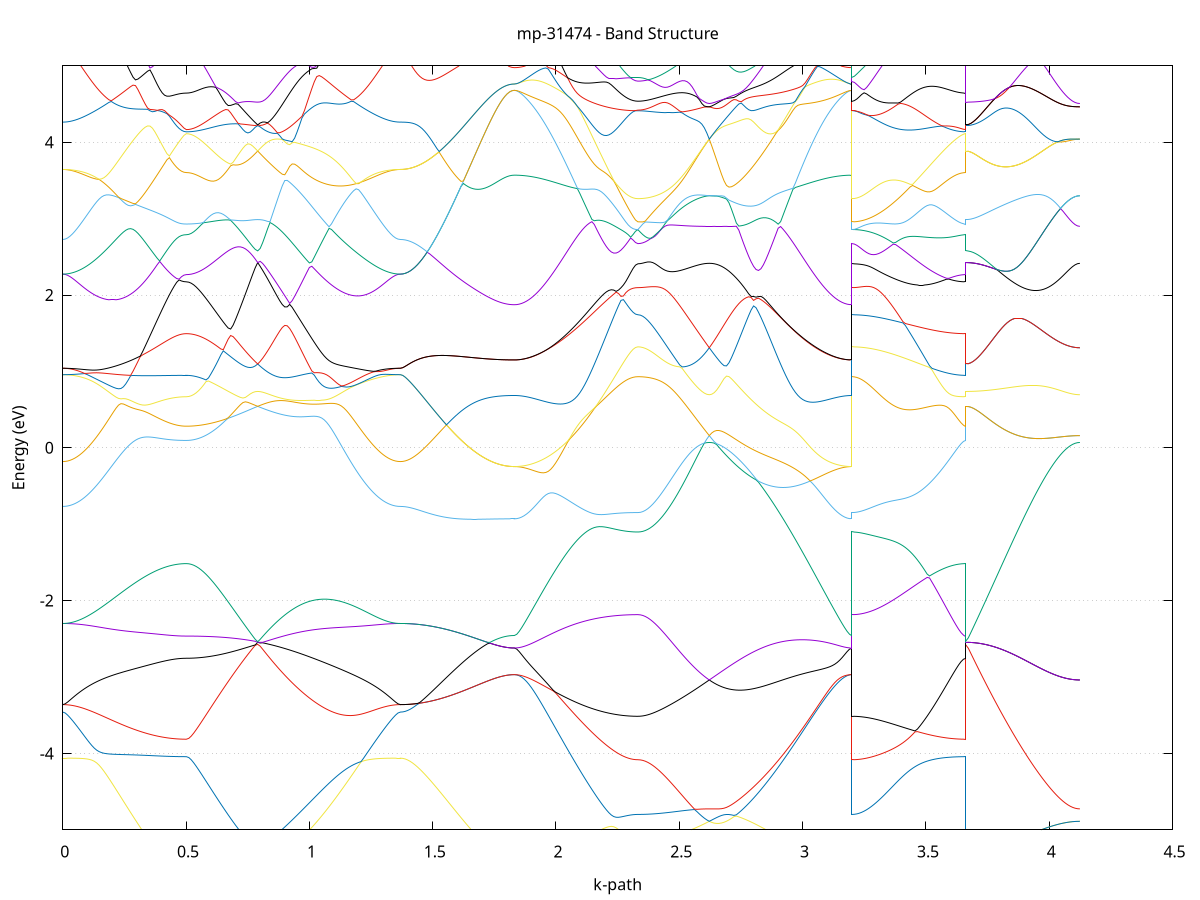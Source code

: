 set title 'mp-31474 - Band Structure'
set xlabel 'k-path'
set ylabel 'Energy (eV)'
set grid y
set yrange [-5:5]
set terminal png size 800,600
set output 'mp-31474_bands_gnuplot.png'
plot '-' using 1:2 with lines notitle, '-' using 1:2 with lines notitle, '-' using 1:2 with lines notitle, '-' using 1:2 with lines notitle, '-' using 1:2 with lines notitle, '-' using 1:2 with lines notitle, '-' using 1:2 with lines notitle, '-' using 1:2 with lines notitle, '-' using 1:2 with lines notitle, '-' using 1:2 with lines notitle, '-' using 1:2 with lines notitle, '-' using 1:2 with lines notitle, '-' using 1:2 with lines notitle, '-' using 1:2 with lines notitle, '-' using 1:2 with lines notitle, '-' using 1:2 with lines notitle, '-' using 1:2 with lines notitle, '-' using 1:2 with lines notitle, '-' using 1:2 with lines notitle, '-' using 1:2 with lines notitle, '-' using 1:2 with lines notitle, '-' using 1:2 with lines notitle, '-' using 1:2 with lines notitle, '-' using 1:2 with lines notitle, '-' using 1:2 with lines notitle, '-' using 1:2 with lines notitle, '-' using 1:2 with lines notitle, '-' using 1:2 with lines notitle, '-' using 1:2 with lines notitle, '-' using 1:2 with lines notitle, '-' using 1:2 with lines notitle, '-' using 1:2 with lines notitle, '-' using 1:2 with lines notitle, '-' using 1:2 with lines notitle, '-' using 1:2 with lines notitle, '-' using 1:2 with lines notitle, '-' using 1:2 with lines notitle, '-' using 1:2 with lines notitle, '-' using 1:2 with lines notitle, '-' using 1:2 with lines notitle, '-' using 1:2 with lines notitle, '-' using 1:2 with lines notitle, '-' using 1:2 with lines notitle, '-' using 1:2 with lines notitle, '-' using 1:2 with lines notitle, '-' using 1:2 with lines notitle, '-' using 1:2 with lines notitle, '-' using 1:2 with lines notitle, '-' using 1:2 with lines notitle, '-' using 1:2 with lines notitle, '-' using 1:2 with lines notitle, '-' using 1:2 with lines notitle, '-' using 1:2 with lines notitle, '-' using 1:2 with lines notitle, '-' using 1:2 with lines notitle, '-' using 1:2 with lines notitle, '-' using 1:2 with lines notitle, '-' using 1:2 with lines notitle, '-' using 1:2 with lines notitle, '-' using 1:2 with lines notitle, '-' using 1:2 with lines notitle, '-' using 1:2 with lines notitle, '-' using 1:2 with lines notitle, '-' using 1:2 with lines notitle, '-' using 1:2 with lines notitle, '-' using 1:2 with lines notitle, '-' using 1:2 with lines notitle, '-' using 1:2 with lines notitle, '-' using 1:2 with lines notitle, '-' using 1:2 with lines notitle, '-' using 1:2 with lines notitle, '-' using 1:2 with lines notitle, '-' using 1:2 with lines notitle, '-' using 1:2 with lines notitle, '-' using 1:2 with lines notitle, '-' using 1:2 with lines notitle, '-' using 1:2 with lines notitle, '-' using 1:2 with lines notitle, '-' using 1:2 with lines notitle, '-' using 1:2 with lines notitle, '-' using 1:2 with lines notitle, '-' using 1:2 with lines notitle, '-' using 1:2 with lines notitle, '-' using 1:2 with lines notitle, '-' using 1:2 with lines notitle, '-' using 1:2 with lines notitle, '-' using 1:2 with lines notitle, '-' using 1:2 with lines notitle, '-' using 1:2 with lines notitle, '-' using 1:2 with lines notitle, '-' using 1:2 with lines notitle, '-' using 1:2 with lines notitle, '-' using 1:2 with lines notitle, '-' using 1:2 with lines notitle, '-' using 1:2 with lines notitle, '-' using 1:2 with lines notitle
0.000000 -27.918455
0.009826 -27.918455
0.019652 -27.918455
0.029477 -27.918455
0.039303 -27.918455
0.049129 -27.918455
0.058955 -27.918455
0.068781 -27.918455
0.078606 -27.918455
0.088432 -27.918355
0.098258 -27.918355
0.108084 -27.918355
0.117910 -27.918355
0.127736 -27.918255
0.137561 -27.918255
0.147387 -27.918155
0.157213 -27.918155
0.167039 -27.918155
0.176865 -27.918055
0.186690 -27.918055
0.196516 -27.917955
0.206342 -27.917955
0.216168 -27.917855
0.225994 -27.917855
0.235819 -27.917755
0.245645 -27.917655
0.255471 -27.917655
0.265297 -27.917555
0.275123 -27.917555
0.284948 -27.917455
0.294774 -27.917355
0.304600 -27.917355
0.314426 -27.917255
0.324252 -27.917155
0.334078 -27.917155
0.343903 -27.917055
0.353729 -27.916955
0.363555 -27.916955
0.373381 -27.916855
0.383207 -27.916755
0.393032 -27.916755
0.402858 -27.916655
0.412684 -27.916655
0.422510 -27.916555
0.432336 -27.916555
0.442161 -27.916455
0.451987 -27.916455
0.461813 -27.916355
0.471639 -27.916355
0.481465 -27.916355
0.491290 -27.916355
0.501116 -27.916355
0.501116 -27.916355
0.511093 -27.916355
0.521069 -27.916355
0.531046 -27.916355
0.541022 -27.916355
0.550999 -27.916255
0.560976 -27.916255
0.570952 -27.916255
0.580929 -27.916255
0.590905 -27.916255
0.600882 -27.916155
0.610858 -27.916155
0.620835 -27.916155
0.630811 -27.916155
0.640788 -27.916055
0.650764 -27.916055
0.660741 -27.915955
0.670717 -27.915955
0.680694 -27.915855
0.690671 -27.915855
0.700647 -27.915855
0.710624 -27.915755
0.720600 -27.915655
0.730577 -27.915655
0.740553 -27.915555
0.750530 -27.915555
0.760506 -27.915455
0.770483 -27.915355
0.780459 -27.915355
0.790436 -27.915255
0.790436 -27.915255
0.800412 -27.915355
0.810389 -27.915455
0.820366 -27.915455
0.830342 -27.915555
0.840319 -27.915655
0.850295 -27.915655
0.860272 -27.915755
0.870248 -27.915855
0.880225 -27.915955
0.890201 -27.915955
0.900178 -27.916055
0.910154 -27.916155
0.920131 -27.916255
0.930107 -27.916255
0.940084 -27.916355
0.950060 -27.916455
0.960037 -27.916555
0.970014 -27.916655
0.979990 -27.916655
0.989967 -27.916755
0.999943 -27.916855
1.009920 -27.916955
1.019896 -27.916955
1.029873 -27.917055
1.039849 -27.917155
1.049826 -27.917255
1.059802 -27.917255
1.069779 -27.917355
1.079755 -27.917455
1.089732 -27.917455
1.099709 -27.917555
1.109685 -27.917655
1.119662 -27.917655
1.129638 -27.917755
1.139615 -27.917755
1.149591 -27.917855
1.159568 -27.917855
1.169544 -27.917955
1.179521 -27.918055
1.189497 -27.918055
1.199474 -27.918055
1.209450 -27.918155
1.219427 -27.918155
1.229404 -27.918255
1.239380 -27.918255
1.249357 -27.918255
1.259333 -27.918355
1.269310 -27.918355
1.279286 -27.918355
1.289263 -27.918455
1.299239 -27.918455
1.309216 -27.918455
1.319192 -27.918455
1.329169 -27.918455
1.339145 -27.918455
1.349122 -27.918455
1.359099 -27.918455
1.369075 -27.918455
1.369075 -27.918455
1.378907 -27.918455
1.388738 -27.918455
1.398570 -27.918455
1.408402 -27.918455
1.418233 -27.918455
1.428065 -27.918455
1.437897 -27.918455
1.447728 -27.918455
1.457560 -27.918455
1.467392 -27.918455
1.477223 -27.918455
1.487055 -27.918455
1.496887 -27.918455
1.506718 -27.918455
1.516550 -27.918455
1.526382 -27.918455
1.536213 -27.918455
1.546045 -27.918455
1.555876 -27.918455
1.565708 -27.918455
1.575540 -27.918455
1.585371 -27.918455
1.595203 -27.918455
1.605035 -27.918455
1.614866 -27.918455
1.624698 -27.918455
1.634530 -27.918455
1.644361 -27.918455
1.654193 -27.918355
1.664025 -27.918355
1.673856 -27.918355
1.683688 -27.918355
1.693520 -27.918355
1.703351 -27.918355
1.713183 -27.918355
1.723014 -27.918355
1.732846 -27.918355
1.742678 -27.918355
1.752509 -27.918355
1.762341 -27.918355
1.772173 -27.918355
1.782004 -27.918355
1.791836 -27.918355
1.801668 -27.918355
1.811499 -27.918355
1.821331 -27.918355
1.831163 -27.918355
1.831163 -27.918355
1.840988 -27.918355
1.850814 -27.918355
1.860640 -27.918355
1.870466 -27.918355
1.880292 -27.918355
1.890117 -27.918355
1.899943 -27.918255
1.909769 -27.918255
1.919595 -27.918255
1.929421 -27.918255
1.939247 -27.918155
1.949072 -27.918155
1.958898 -27.918155
1.968724 -27.918055
1.978550 -27.918055
1.988376 -27.918055
1.998201 -27.917955
2.008027 -27.917955
2.017853 -27.917855
2.027679 -27.917855
2.037505 -27.917755
2.047330 -27.917755
2.057156 -27.917655
2.066982 -27.917655
2.076808 -27.917555
2.086634 -27.917555
2.096459 -27.917455
2.106285 -27.917455
2.116111 -27.917355
2.125937 -27.917255
2.135763 -27.917255
2.145589 -27.917155
2.155414 -27.917055
2.165240 -27.917055
2.175066 -27.916955
2.184892 -27.916855
2.194718 -27.916855
2.204543 -27.916755
2.214369 -27.916755
2.224195 -27.916655
2.234021 -27.916555
2.243847 -27.916555
2.253672 -27.916455
2.263498 -27.916455
2.273324 -27.916355
2.283150 -27.916355
2.292976 -27.916355
2.302801 -27.916255
2.312627 -27.916255
2.322453 -27.916255
2.332279 -27.916255
2.332279 -27.916255
2.342255 -27.916255
2.352232 -27.916255
2.362209 -27.916255
2.372185 -27.916255
2.382162 -27.916255
2.392138 -27.916255
2.402115 -27.916155
2.412091 -27.916155
2.422068 -27.916155
2.432044 -27.916155
2.442021 -27.916155
2.451997 -27.916055
2.461974 -27.916055
2.471950 -27.916055
2.481927 -27.915955
2.491904 -27.915955
2.501880 -27.915855
2.511857 -27.915855
2.521833 -27.915755
2.531810 -27.915755
2.541786 -27.915655
2.551763 -27.915655
2.561739 -27.915555
2.571716 -27.915555
2.581692 -27.915455
2.591669 -27.915455
2.601645 -27.915355
2.611622 -27.915255
2.621599 -27.915255
2.621599 -27.915255
2.631575 -27.915255
2.641552 -27.915355
2.651528 -27.915455
2.661505 -27.915555
2.671481 -27.915555
2.681458 -27.915655
2.691434 -27.915755
2.701411 -27.915755
2.711387 -27.915855
2.721364 -27.915955
2.731340 -27.916055
2.741317 -27.916055
2.751294 -27.916155
2.761270 -27.916255
2.771247 -27.916255
2.781223 -27.916355
2.791200 -27.916455
2.801176 -27.916555
2.811153 -27.916555
2.821129 -27.916655
2.831106 -27.916755
2.841082 -27.916855
2.851059 -27.916855
2.861035 -27.916955
2.871012 -27.917055
2.880989 -27.917155
2.890965 -27.917155
2.900942 -27.917255
2.910918 -27.917355
2.920895 -27.917355
2.930871 -27.917455
2.940848 -27.917455
2.950824 -27.917555
2.960801 -27.917655
2.970777 -27.917655
2.980754 -27.917755
2.990730 -27.917755
3.000707 -27.917855
3.010684 -27.917855
3.020660 -27.917955
3.030637 -27.917955
3.040613 -27.918055
3.050590 -27.918055
3.060566 -27.918055
3.070543 -27.918155
3.080519 -27.918155
3.090496 -27.918155
3.100472 -27.918255
3.110449 -27.918255
3.120425 -27.918255
3.130402 -27.918255
3.140379 -27.918355
3.150355 -27.918355
3.160332 -27.918355
3.170308 -27.918355
3.180285 -27.918355
3.190261 -27.918355
3.200238 -27.918355
3.200238 -27.916255
3.210069 -27.916255
3.219901 -27.916255
3.229733 -27.916255
3.239564 -27.916255
3.249396 -27.916255
3.259228 -27.916255
3.269059 -27.916255
3.278891 -27.916255
3.288723 -27.916255
3.298554 -27.916255
3.308386 -27.916255
3.318218 -27.916255
3.328049 -27.916255
3.337881 -27.916255
3.347712 -27.916255
3.357544 -27.916255
3.367376 -27.916255
3.377207 -27.916255
3.387039 -27.916255
3.396871 -27.916255
3.406702 -27.916255
3.416534 -27.916255
3.426366 -27.916255
3.436197 -27.916255
3.446029 -27.916355
3.455861 -27.916355
3.465692 -27.916355
3.475524 -27.916355
3.485356 -27.916355
3.495187 -27.916355
3.505019 -27.916355
3.514851 -27.916355
3.524682 -27.916355
3.534514 -27.916355
3.544345 -27.916355
3.554177 -27.916355
3.564009 -27.916355
3.573840 -27.916355
3.583672 -27.916355
3.593504 -27.916355
3.603335 -27.916355
3.613167 -27.916355
3.622999 -27.916355
3.632830 -27.916355
3.642662 -27.916355
3.652494 -27.916355
3.662325 -27.916355
3.662325 -27.915255
3.672157 -27.915255
3.681989 -27.915255
3.691820 -27.915255
3.701652 -27.915255
3.711484 -27.915255
3.721315 -27.915255
3.731147 -27.915255
3.740978 -27.915255
3.750810 -27.915255
3.760642 -27.915255
3.770473 -27.915255
3.780305 -27.915255
3.790137 -27.915255
3.799968 -27.915255
3.809800 -27.915255
3.819632 -27.915255
3.829463 -27.915255
3.839295 -27.915255
3.849127 -27.915255
3.858958 -27.915255
3.868790 -27.915255
3.878622 -27.915255
3.888453 -27.915255
3.898285 -27.915255
3.908117 -27.915255
3.917948 -27.915255
3.927780 -27.915255
3.937611 -27.915255
3.947443 -27.915255
3.957275 -27.915255
3.967106 -27.915255
3.976938 -27.915255
3.986770 -27.915255
3.996601 -27.915255
4.006433 -27.915255
4.016265 -27.915255
4.026096 -27.915255
4.035928 -27.915255
4.045760 -27.915255
4.055591 -27.915255
4.065423 -27.915255
4.075255 -27.915255
4.085086 -27.915255
4.094918 -27.915255
4.104750 -27.915255
4.114581 -27.915255
4.124413 -27.915255
e
0.000000 -27.912155
0.009826 -27.912155
0.019652 -27.912155
0.029477 -27.912155
0.039303 -27.912155
0.049129 -27.912155
0.058955 -27.912155
0.068781 -27.912255
0.078606 -27.912255
0.088432 -27.912255
0.098258 -27.912255
0.108084 -27.912255
0.117910 -27.912355
0.127736 -27.912355
0.137561 -27.912355
0.147387 -27.912455
0.157213 -27.912455
0.167039 -27.912555
0.176865 -27.912555
0.186690 -27.912555
0.196516 -27.912655
0.206342 -27.912655
0.216168 -27.912755
0.225994 -27.912755
0.235819 -27.912855
0.245645 -27.912955
0.255471 -27.912955
0.265297 -27.913055
0.275123 -27.913055
0.284948 -27.913155
0.294774 -27.913155
0.304600 -27.913255
0.314426 -27.913355
0.324252 -27.913355
0.334078 -27.913455
0.343903 -27.913555
0.353729 -27.913555
0.363555 -27.913655
0.373381 -27.913755
0.383207 -27.913755
0.393032 -27.913855
0.402858 -27.913855
0.412684 -27.913955
0.422510 -27.913955
0.432336 -27.914055
0.442161 -27.914055
0.451987 -27.914155
0.461813 -27.914155
0.471639 -27.914155
0.481465 -27.914255
0.491290 -27.914255
0.501116 -27.914255
0.501116 -27.914255
0.511093 -27.914255
0.521069 -27.914255
0.531046 -27.914255
0.541022 -27.914255
0.550999 -27.914255
0.560976 -27.914255
0.570952 -27.914255
0.580929 -27.914355
0.590905 -27.914355
0.600882 -27.914355
0.610858 -27.914355
0.620835 -27.914455
0.630811 -27.914455
0.640788 -27.914455
0.650764 -27.914555
0.660741 -27.914555
0.670717 -27.914655
0.680694 -27.914655
0.690671 -27.914655
0.700647 -27.914755
0.710624 -27.914755
0.720600 -27.914855
0.730577 -27.914955
0.740553 -27.914955
0.750530 -27.915055
0.760506 -27.915055
0.770483 -27.915155
0.780459 -27.915255
0.790436 -27.915255
0.790436 -27.915255
0.800412 -27.915255
0.810389 -27.915155
0.820366 -27.915055
0.830342 -27.914955
0.840319 -27.914955
0.850295 -27.914855
0.860272 -27.914755
0.870248 -27.914755
0.880225 -27.914655
0.890201 -27.914555
0.900178 -27.914455
0.910154 -27.914455
0.920131 -27.914355
0.930107 -27.914255
0.940084 -27.914155
0.950060 -27.914155
0.960037 -27.914055
0.970014 -27.913955
0.979990 -27.913855
0.989967 -27.913855
0.999943 -27.913755
1.009920 -27.913655
1.019896 -27.913555
1.029873 -27.913555
1.039849 -27.913455
1.049826 -27.913355
1.059802 -27.913355
1.069779 -27.913255
1.079755 -27.913155
1.089732 -27.913155
1.099709 -27.913055
1.109685 -27.912955
1.119662 -27.912955
1.129638 -27.912855
1.139615 -27.912855
1.149591 -27.912755
1.159568 -27.912755
1.169544 -27.912655
1.179521 -27.912655
1.189497 -27.912555
1.199474 -27.912555
1.209450 -27.912455
1.219427 -27.912455
1.229404 -27.912355
1.239380 -27.912355
1.249357 -27.912355
1.259333 -27.912355
1.269310 -27.912255
1.279286 -27.912255
1.289263 -27.912255
1.299239 -27.912255
1.309216 -27.912155
1.319192 -27.912155
1.329169 -27.912155
1.339145 -27.912155
1.349122 -27.912155
1.359099 -27.912155
1.369075 -27.912155
1.369075 -27.912155
1.378907 -27.912155
1.388738 -27.912155
1.398570 -27.912155
1.408402 -27.912155
1.418233 -27.912155
1.428065 -27.912155
1.437897 -27.912155
1.447728 -27.912155
1.457560 -27.912155
1.467392 -27.912155
1.477223 -27.912155
1.487055 -27.912155
1.496887 -27.912155
1.506718 -27.912155
1.516550 -27.912155
1.526382 -27.912155
1.536213 -27.912155
1.546045 -27.912155
1.555876 -27.912155
1.565708 -27.912155
1.575540 -27.912155
1.585371 -27.912155
1.595203 -27.912155
1.605035 -27.912155
1.614866 -27.912155
1.624698 -27.912155
1.634530 -27.912155
1.644361 -27.912155
1.654193 -27.912155
1.664025 -27.912155
1.673856 -27.912155
1.683688 -27.912155
1.693520 -27.912155
1.703351 -27.912255
1.713183 -27.912255
1.723014 -27.912255
1.732846 -27.912255
1.742678 -27.912255
1.752509 -27.912255
1.762341 -27.912255
1.772173 -27.912255
1.782004 -27.912255
1.791836 -27.912255
1.801668 -27.912255
1.811499 -27.912255
1.821331 -27.912255
1.831163 -27.912255
1.831163 -27.912255
1.840988 -27.912255
1.850814 -27.912255
1.860640 -27.912255
1.870466 -27.912255
1.880292 -27.912255
1.890117 -27.912255
1.899943 -27.912255
1.909769 -27.912255
1.919595 -27.912355
1.929421 -27.912355
1.939247 -27.912355
1.949072 -27.912355
1.958898 -27.912455
1.968724 -27.912455
1.978550 -27.912455
1.988376 -27.912555
1.998201 -27.912555
2.008027 -27.912655
2.017853 -27.912655
2.027679 -27.912655
2.037505 -27.912755
2.047330 -27.912755
2.057156 -27.912855
2.066982 -27.912855
2.076808 -27.912955
2.086634 -27.913055
2.096459 -27.913055
2.106285 -27.913155
2.116111 -27.913155
2.125937 -27.913255
2.135763 -27.913255
2.145589 -27.913355
2.155414 -27.913455
2.165240 -27.913455
2.175066 -27.913555
2.184892 -27.913655
2.194718 -27.913655
2.204543 -27.913755
2.214369 -27.913755
2.224195 -27.913855
2.234021 -27.913855
2.243847 -27.913955
2.253672 -27.914055
2.263498 -27.914055
2.273324 -27.914055
2.283150 -27.914155
2.292976 -27.914155
2.302801 -27.914155
2.312627 -27.914255
2.322453 -27.914255
2.332279 -27.914255
2.332279 -27.914255
2.342255 -27.914255
2.352232 -27.914255
2.362209 -27.914255
2.372185 -27.914255
2.382162 -27.914255
2.392138 -27.914255
2.402115 -27.914255
2.412091 -27.914355
2.422068 -27.914355
2.432044 -27.914355
2.442021 -27.914355
2.451997 -27.914455
2.461974 -27.914455
2.471950 -27.914455
2.481927 -27.914555
2.491904 -27.914555
2.501880 -27.914555
2.511857 -27.914655
2.521833 -27.914655
2.531810 -27.914755
2.541786 -27.914755
2.551763 -27.914855
2.561739 -27.914855
2.571716 -27.914955
2.581692 -27.914955
2.591669 -27.915055
2.601645 -27.915155
2.611622 -27.915155
2.621599 -27.915255
2.621599 -27.915255
2.631575 -27.915155
2.641552 -27.915155
2.651528 -27.915055
2.661505 -27.914955
2.671481 -27.914955
2.681458 -27.914855
2.691434 -27.914755
2.701411 -27.914655
2.711387 -27.914655
2.721364 -27.914555
2.731340 -27.914455
2.741317 -27.914355
2.751294 -27.914355
2.761270 -27.914255
2.771247 -27.914155
2.781223 -27.914155
2.791200 -27.914055
2.801176 -27.913955
2.811153 -27.913855
2.821129 -27.913855
2.831106 -27.913755
2.841082 -27.913655
2.851059 -27.913655
2.861035 -27.913555
2.871012 -27.913455
2.880989 -27.913455
2.890965 -27.913355
2.900942 -27.913255
2.910918 -27.913255
2.920895 -27.913155
2.930871 -27.913055
2.940848 -27.913055
2.950824 -27.912955
2.960801 -27.912955
2.970777 -27.912855
2.980754 -27.912855
2.990730 -27.912755
3.000707 -27.912755
3.010684 -27.912655
3.020660 -27.912655
3.030637 -27.912555
3.040613 -27.912555
3.050590 -27.912455
3.060566 -27.912455
3.070543 -27.912455
3.080519 -27.912355
3.090496 -27.912355
3.100472 -27.912355
3.110449 -27.912355
3.120425 -27.912255
3.130402 -27.912255
3.140379 -27.912255
3.150355 -27.912255
3.160332 -27.912255
3.170308 -27.912255
3.180285 -27.912255
3.190261 -27.912255
3.200238 -27.912255
3.200238 -27.914255
3.210069 -27.914255
3.219901 -27.914255
3.229733 -27.914255
3.239564 -27.914255
3.249396 -27.914255
3.259228 -27.914255
3.269059 -27.914255
3.278891 -27.914255
3.288723 -27.914255
3.298554 -27.914255
3.308386 -27.914255
3.318218 -27.914255
3.328049 -27.914255
3.337881 -27.914255
3.347712 -27.914255
3.357544 -27.914255
3.367376 -27.914255
3.377207 -27.914255
3.387039 -27.914255
3.396871 -27.914255
3.406702 -27.914255
3.416534 -27.914255
3.426366 -27.914255
3.436197 -27.914255
3.446029 -27.914255
3.455861 -27.914255
3.465692 -27.914255
3.475524 -27.914255
3.485356 -27.914255
3.495187 -27.914255
3.505019 -27.914255
3.514851 -27.914255
3.524682 -27.914255
3.534514 -27.914255
3.544345 -27.914255
3.554177 -27.914255
3.564009 -27.914255
3.573840 -27.914255
3.583672 -27.914255
3.593504 -27.914255
3.603335 -27.914255
3.613167 -27.914255
3.622999 -27.914255
3.632830 -27.914255
3.642662 -27.914255
3.652494 -27.914255
3.662325 -27.914255
3.662325 -27.915255
3.672157 -27.915255
3.681989 -27.915255
3.691820 -27.915255
3.701652 -27.915255
3.711484 -27.915255
3.721315 -27.915255
3.731147 -27.915255
3.740978 -27.915255
3.750810 -27.915255
3.760642 -27.915255
3.770473 -27.915255
3.780305 -27.915255
3.790137 -27.915255
3.799968 -27.915255
3.809800 -27.915255
3.819632 -27.915255
3.829463 -27.915255
3.839295 -27.915255
3.849127 -27.915255
3.858958 -27.915255
3.868790 -27.915255
3.878622 -27.915255
3.888453 -27.915255
3.898285 -27.915255
3.908117 -27.915255
3.917948 -27.915255
3.927780 -27.915255
3.937611 -27.915255
3.947443 -27.915255
3.957275 -27.915255
3.967106 -27.915255
3.976938 -27.915255
3.986770 -27.915255
3.996601 -27.915255
4.006433 -27.915255
4.016265 -27.915255
4.026096 -27.915255
4.035928 -27.915255
4.045760 -27.915255
4.055591 -27.915255
4.065423 -27.915255
4.075255 -27.915255
4.085086 -27.915255
4.094918 -27.915255
4.104750 -27.915255
4.114581 -27.915255
4.124413 -27.915255
e
0.000000 -12.139655
0.009826 -12.139755
0.019652 -12.139755
0.029477 -12.139855
0.039303 -12.139955
0.049129 -12.140155
0.058955 -12.140355
0.068781 -12.140555
0.078606 -12.140755
0.088432 -12.141055
0.098258 -12.141355
0.108084 -12.141655
0.117910 -12.142055
0.127736 -12.142355
0.137561 -12.142755
0.147387 -12.143155
0.157213 -12.143555
0.167039 -12.143955
0.176865 -12.144355
0.186690 -12.144755
0.196516 -12.145155
0.206342 -12.145555
0.216168 -12.145955
0.225994 -12.146355
0.235819 -12.146755
0.245645 -12.147255
0.255471 -12.147555
0.265297 -12.147955
0.275123 -12.148355
0.284948 -12.148755
0.294774 -12.149055
0.304600 -12.149455
0.314426 -12.149755
0.324252 -12.150055
0.334078 -12.150355
0.343903 -12.150655
0.353729 -12.150955
0.363555 -12.151255
0.373381 -12.151455
0.383207 -12.151655
0.393032 -12.151955
0.402858 -12.152055
0.412684 -12.152255
0.422510 -12.152455
0.432336 -12.152555
0.442161 -12.152655
0.451987 -12.152855
0.461813 -12.152855
0.471639 -12.152955
0.481465 -12.153055
0.491290 -12.153055
0.501116 -12.153055
0.501116 -12.153055
0.511093 -12.153255
0.521069 -12.153655
0.531046 -12.154155
0.541022 -12.154655
0.550999 -12.155155
0.560976 -12.155655
0.570952 -12.156155
0.580929 -12.156655
0.590905 -12.157155
0.600882 -12.157555
0.610858 -12.158055
0.620835 -12.158555
0.630811 -12.158955
0.640788 -12.159455
0.650764 -12.159855
0.660741 -12.160255
0.670717 -12.160655
0.680694 -12.161055
0.690671 -12.161355
0.700647 -12.161655
0.710624 -12.161955
0.720600 -12.162255
0.730577 -12.162455
0.740553 -12.162655
0.750530 -12.162755
0.760506 -12.162955
0.770483 -12.163055
0.780459 -12.163055
0.790436 -12.163055
0.790436 -12.163055
0.800412 -12.163055
0.810389 -12.162955
0.820366 -12.162955
0.830342 -12.162755
0.840319 -12.162655
0.850295 -12.162355
0.860272 -12.162155
0.870248 -12.161855
0.880225 -12.161555
0.890201 -12.161155
0.900178 -12.160855
0.910154 -12.160355
0.920131 -12.159955
0.930107 -12.159455
0.940084 -12.158955
0.950060 -12.158455
0.960037 -12.157855
0.970014 -12.157355
0.979990 -12.156755
0.989967 -12.156155
0.999943 -12.155455
1.009920 -12.154855
1.019896 -12.154155
1.029873 -12.153555
1.039849 -12.152855
1.049826 -12.152255
1.059802 -12.151555
1.069779 -12.150955
1.079755 -12.150255
1.089732 -12.149655
1.099709 -12.148955
1.109685 -12.148355
1.119662 -12.147755
1.129638 -12.147155
1.139615 -12.146555
1.149591 -12.145955
1.159568 -12.145455
1.169544 -12.144955
1.179521 -12.144455
1.189497 -12.143955
1.199474 -12.143655
1.209450 -12.143255
1.219427 -12.142955
1.229404 -12.142655
1.239380 -12.142355
1.249357 -12.141955
1.259333 -12.141655
1.269310 -12.141355
1.279286 -12.141055
1.289263 -12.140855
1.299239 -12.140555
1.309216 -12.140355
1.319192 -12.140155
1.329169 -12.139955
1.339145 -12.139855
1.349122 -12.139755
1.359099 -12.139755
1.369075 -12.139655
1.369075 -12.139655
1.378907 -12.139655
1.388738 -12.139655
1.398570 -12.139655
1.408402 -12.139655
1.418233 -12.139655
1.428065 -12.139655
1.437897 -12.139555
1.447728 -12.139555
1.457560 -12.139455
1.467392 -12.139455
1.477223 -12.139355
1.487055 -12.139355
1.496887 -12.139255
1.506718 -12.139255
1.516550 -12.139155
1.526382 -12.139055
1.536213 -12.138955
1.546045 -12.138955
1.555876 -12.138855
1.565708 -12.138755
1.575540 -12.138655
1.585371 -12.138555
1.595203 -12.138555
1.605035 -12.138455
1.614866 -12.138355
1.624698 -12.138255
1.634530 -12.138155
1.644361 -12.138155
1.654193 -12.138055
1.664025 -12.137955
1.673856 -12.137855
1.683688 -12.137855
1.693520 -12.137755
1.703351 -12.137655
1.713183 -12.137655
1.723014 -12.137555
1.732846 -12.137555
1.742678 -12.137455
1.752509 -12.137455
1.762341 -12.137355
1.772173 -12.137355
1.782004 -12.137355
1.791836 -12.137255
1.801668 -12.137255
1.811499 -12.137255
1.821331 -12.137255
1.831163 -12.137255
1.831163 -12.137255
1.840988 -12.137355
1.850814 -12.137555
1.860640 -12.137855
1.870466 -12.138255
1.880292 -12.138755
1.890117 -12.139355
1.899943 -12.139955
1.909769 -12.140655
1.919595 -12.141355
1.929421 -12.142155
1.939247 -12.142955
1.949072 -12.143755
1.958898 -12.144555
1.968724 -12.145255
1.978550 -12.146055
1.988376 -12.146855
1.998201 -12.147655
2.008027 -12.148355
2.017853 -12.149055
2.027679 -12.149755
2.037505 -12.150455
2.047330 -12.151155
2.057156 -12.151755
2.066982 -12.152355
2.076808 -12.152955
2.086634 -12.153455
2.096459 -12.153955
2.106285 -12.154455
2.116111 -12.154955
2.125937 -12.155355
2.135763 -12.155755
2.145589 -12.156155
2.155414 -12.156455
2.165240 -12.156755
2.175066 -12.157055
2.184892 -12.157355
2.194718 -12.157555
2.204543 -12.157755
2.214369 -12.157955
2.224195 -12.158055
2.234021 -12.158255
2.243847 -12.158355
2.253672 -12.158455
2.263498 -12.158455
2.273324 -12.158555
2.283150 -12.158555
2.292976 -12.158655
2.302801 -12.158655
2.312627 -12.158655
2.322453 -12.158655
2.332279 -12.158755
2.332279 -12.158755
2.342255 -12.158655
2.352232 -12.158655
2.362209 -12.158655
2.372185 -12.158555
2.382162 -12.158455
2.392138 -12.158355
2.402115 -12.158155
2.412091 -12.158055
2.422068 -12.157855
2.432044 -12.157655
2.442021 -12.157455
2.451997 -12.157155
2.461974 -12.156955
2.471950 -12.156655
2.481927 -12.156355
2.491904 -12.156155
2.501880 -12.155855
2.511857 -12.155555
2.521833 -12.155255
2.531810 -12.155055
2.541786 -12.154855
2.551763 -12.154655
2.561739 -12.154555
2.571716 -12.154455
2.581692 -12.154455
2.591669 -12.154455
2.601645 -12.154455
2.611622 -12.154455
2.621599 -12.154455
2.621599 -12.154455
2.631575 -12.154455
2.641552 -12.154455
2.651528 -12.154355
2.661505 -12.154255
2.671481 -12.154155
2.681458 -12.154055
2.691434 -12.153855
2.701411 -12.153755
2.711387 -12.153455
2.721364 -12.153255
2.731340 -12.153255
2.741317 -12.153555
2.751294 -12.153855
2.761270 -12.154055
2.771247 -12.154355
2.781223 -12.154555
2.791200 -12.154755
2.801176 -12.154855
2.811153 -12.154955
2.821129 -12.155055
2.831106 -12.155055
2.841082 -12.155055
2.851059 -12.155055
2.861035 -12.154955
2.871012 -12.154855
2.880989 -12.154655
2.890965 -12.154455
2.900942 -12.154255
2.910918 -12.153955
2.920895 -12.153655
2.930871 -12.153255
2.940848 -12.152855
2.950824 -12.152455
2.960801 -12.151955
2.970777 -12.151455
2.980754 -12.150855
2.990730 -12.150255
3.000707 -12.149655
3.010684 -12.148955
3.020660 -12.148355
3.030637 -12.147655
3.040613 -12.146855
3.050590 -12.146155
3.060566 -12.145355
3.070543 -12.144555
3.080519 -12.143855
3.090496 -12.143055
3.100472 -12.142255
3.110449 -12.141455
3.120425 -12.140755
3.130402 -12.140055
3.140379 -12.139355
3.150355 -12.138755
3.160332 -12.138255
3.170308 -12.137855
3.180285 -12.137555
3.190261 -12.137355
3.200238 -12.137255
3.200238 -12.158755
3.210069 -12.158655
3.219901 -12.158655
3.229733 -12.158655
3.239564 -12.158655
3.249396 -12.158555
3.259228 -12.158455
3.269059 -12.158355
3.278891 -12.158355
3.288723 -12.158255
3.298554 -12.158055
3.308386 -12.157955
3.318218 -12.157855
3.328049 -12.157655
3.337881 -12.157555
3.347712 -12.157355
3.357544 -12.157255
3.367376 -12.157055
3.377207 -12.156855
3.387039 -12.156655
3.396871 -12.156555
3.406702 -12.156355
3.416534 -12.156155
3.426366 -12.155955
3.436197 -12.155755
3.446029 -12.155555
3.455861 -12.155355
3.465692 -12.155155
3.475524 -12.155055
3.485356 -12.154855
3.495187 -12.154655
3.505019 -12.154455
3.514851 -12.154355
3.524682 -12.154155
3.534514 -12.154055
3.544345 -12.153855
3.554177 -12.153755
3.564009 -12.153655
3.573840 -12.153555
3.583672 -12.153455
3.593504 -12.153355
3.603335 -12.153255
3.613167 -12.153155
3.622999 -12.153155
3.632830 -12.153055
3.642662 -12.153055
3.652494 -12.153055
3.662325 -12.153055
3.662325 -12.163055
3.672157 -12.163055
3.681989 -12.163055
3.691820 -12.162955
3.701652 -12.162955
3.711484 -12.162855
3.721315 -12.162755
3.731147 -12.162655
3.740978 -12.162455
3.750810 -12.162355
3.760642 -12.162155
3.770473 -12.161955
3.780305 -12.161855
3.790137 -12.161555
3.799968 -12.161355
3.809800 -12.161155
3.819632 -12.160955
3.829463 -12.160655
3.839295 -12.160355
3.849127 -12.160155
3.858958 -12.159855
3.868790 -12.159555
3.878622 -12.159255
3.888453 -12.158955
3.898285 -12.158755
3.908117 -12.158455
3.917948 -12.158155
3.927780 -12.157855
3.937611 -12.157555
3.947443 -12.157255
3.957275 -12.157055
3.967106 -12.156755
3.976938 -12.156555
3.986770 -12.156255
3.996601 -12.156055
4.006433 -12.155855
4.016265 -12.155555
4.026096 -12.155455
4.035928 -12.155255
4.045760 -12.155055
4.055591 -12.154955
4.065423 -12.154755
4.075255 -12.154655
4.085086 -12.154555
4.094918 -12.154555
4.104750 -12.154455
4.114581 -12.154455
4.124413 -12.154455
e
0.000000 -12.139655
0.009826 -12.139755
0.019652 -12.139755
0.029477 -12.139855
0.039303 -12.139955
0.049129 -12.140055
0.058955 -12.140155
0.068781 -12.140355
0.078606 -12.140455
0.088432 -12.140755
0.098258 -12.140955
0.108084 -12.141155
0.117910 -12.141455
0.127736 -12.141755
0.137561 -12.142055
0.147387 -12.142355
0.157213 -12.142655
0.167039 -12.142955
0.176865 -12.143355
0.186690 -12.143655
0.196516 -12.144055
0.206342 -12.144355
0.216168 -12.144755
0.225994 -12.145155
0.235819 -12.145555
0.245645 -12.145855
0.255471 -12.146255
0.265297 -12.146655
0.275123 -12.146955
0.284948 -12.147355
0.294774 -12.147755
0.304600 -12.148055
0.314426 -12.148355
0.324252 -12.148755
0.334078 -12.149055
0.343903 -12.149355
0.353729 -12.149655
0.363555 -12.149855
0.373381 -12.150155
0.383207 -12.150355
0.393032 -12.150655
0.402858 -12.150855
0.412684 -12.151055
0.422510 -12.151155
0.432336 -12.151355
0.442161 -12.151455
0.451987 -12.151655
0.461813 -12.151655
0.471639 -12.151755
0.481465 -12.151855
0.491290 -12.151855
0.501116 -12.151855
0.501116 -12.151855
0.511093 -12.151655
0.521069 -12.151255
0.531046 -12.150855
0.541022 -12.150355
0.550999 -12.149855
0.560976 -12.149355
0.570952 -12.148855
0.580929 -12.148355
0.590905 -12.147855
0.600882 -12.147355
0.610858 -12.146855
0.620835 -12.146355
0.630811 -12.145955
0.640788 -12.145455
0.650764 -12.144955
0.660741 -12.144455
0.670717 -12.143955
0.680694 -12.143455
0.690671 -12.142955
0.700647 -12.142455
0.710624 -12.141955
0.720600 -12.141455
0.730577 -12.140955
0.740553 -12.140355
0.750530 -12.139855
0.760506 -12.139355
0.770483 -12.138855
0.780459 -12.138355
0.790436 -12.137855
0.790436 -12.137855
0.800412 -12.138355
0.810389 -12.138855
0.820366 -12.139355
0.830342 -12.139855
0.840319 -12.140455
0.850295 -12.140955
0.860272 -12.141355
0.870248 -12.141855
0.880225 -12.142355
0.890201 -12.142755
0.900178 -12.143155
0.910154 -12.143655
0.920131 -12.143955
0.930107 -12.144355
0.940084 -12.144655
0.950060 -12.145055
0.960037 -12.145255
0.970014 -12.145555
0.979990 -12.145755
0.989967 -12.145955
0.999943 -12.146155
1.009920 -12.146255
1.019896 -12.146355
1.029873 -12.146455
1.039849 -12.146555
1.049826 -12.146555
1.059802 -12.146555
1.069779 -12.146455
1.079755 -12.146355
1.089732 -12.146255
1.099709 -12.146155
1.109685 -12.145955
1.119662 -12.145855
1.129638 -12.145655
1.139615 -12.145355
1.149591 -12.145155
1.159568 -12.144855
1.169544 -12.144555
1.179521 -12.144255
1.189497 -12.143955
1.199474 -12.143555
1.209450 -12.143055
1.219427 -12.142655
1.229404 -12.142255
1.239380 -12.141955
1.249357 -12.141655
1.259333 -12.141255
1.269310 -12.141055
1.279286 -12.140755
1.289263 -12.140555
1.299239 -12.140355
1.309216 -12.140155
1.319192 -12.140055
1.329169 -12.139955
1.339145 -12.139855
1.349122 -12.139755
1.359099 -12.139755
1.369075 -12.139655
1.369075 -12.139655
1.378907 -12.139655
1.388738 -12.139655
1.398570 -12.139655
1.408402 -12.139655
1.418233 -12.139655
1.428065 -12.139655
1.437897 -12.139555
1.447728 -12.139555
1.457560 -12.139455
1.467392 -12.139455
1.477223 -12.139355
1.487055 -12.139355
1.496887 -12.139255
1.506718 -12.139255
1.516550 -12.139155
1.526382 -12.139055
1.536213 -12.138955
1.546045 -12.138955
1.555876 -12.138855
1.565708 -12.138755
1.575540 -12.138655
1.585371 -12.138555
1.595203 -12.138555
1.605035 -12.138455
1.614866 -12.138355
1.624698 -12.138255
1.634530 -12.138155
1.644361 -12.138155
1.654193 -12.138055
1.664025 -12.137955
1.673856 -12.137855
1.683688 -12.137855
1.693520 -12.137755
1.703351 -12.137655
1.713183 -12.137655
1.723014 -12.137555
1.732846 -12.137555
1.742678 -12.137455
1.752509 -12.137455
1.762341 -12.137355
1.772173 -12.137355
1.782004 -12.137355
1.791836 -12.137255
1.801668 -12.137255
1.811499 -12.137255
1.821331 -12.137255
1.831163 -12.137255
1.831163 -12.137255
1.840988 -12.137255
1.850814 -12.137255
1.860640 -12.137355
1.870466 -12.137355
1.880292 -12.137455
1.890117 -12.137555
1.899943 -12.137655
1.909769 -12.137855
1.919595 -12.137955
1.929421 -12.138155
1.939247 -12.138355
1.949072 -12.138455
1.958898 -12.138755
1.968724 -12.138955
1.978550 -12.139155
1.988376 -12.139355
1.998201 -12.139655
2.008027 -12.139855
2.017853 -12.140155
2.027679 -12.140355
2.037505 -12.140655
2.047330 -12.140955
2.057156 -12.141155
2.066982 -12.141455
2.076808 -12.141755
2.086634 -12.142055
2.096459 -12.142255
2.106285 -12.142555
2.116111 -12.142855
2.125937 -12.143055
2.135763 -12.143355
2.145589 -12.143555
2.155414 -12.143855
2.165240 -12.144055
2.175066 -12.144255
2.184892 -12.144555
2.194718 -12.144755
2.204543 -12.144955
2.214369 -12.145055
2.224195 -12.145255
2.234021 -12.145455
2.243847 -12.145555
2.253672 -12.145655
2.263498 -12.145855
2.273324 -12.145955
2.283150 -12.145955
2.292976 -12.146055
2.302801 -12.146155
2.312627 -12.146155
2.322453 -12.146155
2.332279 -12.146155
2.332279 -12.146155
2.342255 -12.146255
2.352232 -12.146255
2.362209 -12.146355
2.372185 -12.146455
2.382162 -12.146655
2.392138 -12.146855
2.402115 -12.147055
2.412091 -12.147355
2.422068 -12.147555
2.432044 -12.147855
2.442021 -12.148155
2.451997 -12.148455
2.461974 -12.148755
2.471950 -12.149055
2.481927 -12.149355
2.491904 -12.149655
2.501880 -12.149955
2.511857 -12.150155
2.521833 -12.150355
2.531810 -12.150555
2.541786 -12.150555
2.551763 -12.150555
2.561739 -12.150555
2.571716 -12.150355
2.581692 -12.150155
2.591669 -12.149855
2.601645 -12.149455
2.611622 -12.149055
2.621599 -12.148555
2.621599 -12.148555
2.631575 -12.149055
2.641552 -12.149455
2.651528 -12.149955
2.661505 -12.150455
2.671481 -12.150855
2.681458 -12.151255
2.691434 -12.151755
2.701411 -12.152155
2.711387 -12.152455
2.721364 -12.152855
2.731340 -12.152955
2.741317 -12.152655
2.751294 -12.152355
2.761270 -12.151955
2.771247 -12.151655
2.781223 -12.151255
2.791200 -12.150855
2.801176 -12.150355
2.811153 -12.149955
2.821129 -12.149455
2.831106 -12.148955
2.841082 -12.148455
2.851059 -12.147955
2.861035 -12.147455
2.871012 -12.146955
2.880989 -12.146455
2.890965 -12.145955
2.900942 -12.145455
2.910918 -12.144955
2.920895 -12.144555
2.930871 -12.144055
2.940848 -12.143555
2.950824 -12.143155
2.960801 -12.142655
2.970777 -12.142255
2.980754 -12.141855
2.990730 -12.141455
3.000707 -12.141055
3.010684 -12.140655
3.020660 -12.140355
3.030637 -12.139955
3.040613 -12.139655
3.050590 -12.139355
3.060566 -12.139155
3.070543 -12.138855
3.080519 -12.138655
3.090496 -12.138355
3.100472 -12.138155
3.110449 -12.138055
3.120425 -12.137855
3.130402 -12.137755
3.140379 -12.137555
3.150355 -12.137455
3.160332 -12.137455
3.170308 -12.137355
3.180285 -12.137255
3.190261 -12.137255
3.200238 -12.137255
3.200238 -12.146155
3.210069 -12.146155
3.219901 -12.146255
3.229733 -12.146255
3.239564 -12.146255
3.249396 -12.146355
3.259228 -12.146455
3.269059 -12.146555
3.278891 -12.146555
3.288723 -12.146755
3.298554 -12.146855
3.308386 -12.146955
3.318218 -12.147055
3.328049 -12.147255
3.337881 -12.147355
3.347712 -12.147555
3.357544 -12.147755
3.367376 -12.147855
3.377207 -12.148055
3.387039 -12.148255
3.396871 -12.148455
3.406702 -12.148655
3.416534 -12.148755
3.426366 -12.148955
3.436197 -12.149155
3.446029 -12.149355
3.455861 -12.149555
3.465692 -12.149755
3.475524 -12.149955
3.485356 -12.150055
3.495187 -12.150255
3.505019 -12.150455
3.514851 -12.150555
3.524682 -12.150755
3.534514 -12.150855
3.544345 -12.151055
3.554177 -12.151155
3.564009 -12.151255
3.573840 -12.151355
3.583672 -12.151455
3.593504 -12.151555
3.603335 -12.151655
3.613167 -12.151755
3.622999 -12.151755
3.632830 -12.151855
3.642662 -12.151855
3.652494 -12.151855
3.662325 -12.151855
3.662325 -12.137855
3.672157 -12.137855
3.681989 -12.137855
3.691820 -12.137955
3.701652 -12.138055
3.711484 -12.138155
3.721315 -12.138255
3.731147 -12.138455
3.740978 -12.138555
3.750810 -12.138755
3.760642 -12.139055
3.770473 -12.139255
3.780305 -12.139555
3.790137 -12.139755
3.799968 -12.140055
3.809800 -12.140355
3.819632 -12.140655
3.829463 -12.141055
3.839295 -12.141355
3.849127 -12.141755
3.858958 -12.142055
3.868790 -12.142455
3.878622 -12.142755
3.888453 -12.143155
3.898285 -12.143455
3.908117 -12.143855
3.917948 -12.144155
3.927780 -12.144555
3.937611 -12.144855
3.947443 -12.145255
3.957275 -12.145555
3.967106 -12.145855
3.976938 -12.146155
3.986770 -12.146455
3.996601 -12.146755
4.006433 -12.146955
4.016265 -12.147255
4.026096 -12.147455
4.035928 -12.147655
4.045760 -12.147855
4.055591 -12.148055
4.065423 -12.148155
4.075255 -12.148255
4.085086 -12.148355
4.094918 -12.148455
4.104750 -12.148555
4.114581 -12.148555
4.124413 -12.148555
e
0.000000 -12.118255
0.009826 -12.118255
0.019652 -12.118255
0.029477 -12.118255
0.039303 -12.118255
0.049129 -12.118355
0.058955 -12.118355
0.068781 -12.118455
0.078606 -12.118455
0.088432 -12.118555
0.098258 -12.118655
0.108084 -12.118755
0.117910 -12.118855
0.127736 -12.118955
0.137561 -12.119055
0.147387 -12.119255
0.157213 -12.119455
0.167039 -12.119555
0.176865 -12.119755
0.186690 -12.120055
0.196516 -12.120255
0.206342 -12.120455
0.216168 -12.120755
0.225994 -12.121055
0.235819 -12.121355
0.245645 -12.121655
0.255471 -12.121955
0.265297 -12.122355
0.275123 -12.122655
0.284948 -12.123055
0.294774 -12.123455
0.304600 -12.123755
0.314426 -12.124155
0.324252 -12.124555
0.334078 -12.124955
0.343903 -12.125255
0.353729 -12.125655
0.363555 -12.125955
0.373381 -12.126355
0.383207 -12.126655
0.393032 -12.126955
0.402858 -12.127255
0.412684 -12.127555
0.422510 -12.127755
0.432336 -12.127955
0.442161 -12.128155
0.451987 -12.128355
0.461813 -12.128455
0.471639 -12.128555
0.481465 -12.128655
0.491290 -12.128655
0.501116 -12.128755
0.501116 -12.128755
0.511093 -12.128755
0.521069 -12.128755
0.531046 -12.128855
0.541022 -12.128955
0.550999 -12.129055
0.560976 -12.129155
0.570952 -12.129255
0.580929 -12.129455
0.590905 -12.129655
0.600882 -12.129855
0.610858 -12.130155
0.620835 -12.130455
0.630811 -12.130755
0.640788 -12.131055
0.650764 -12.131355
0.660741 -12.131755
0.670717 -12.132055
0.680694 -12.132455
0.690671 -12.132955
0.700647 -12.133355
0.710624 -12.133755
0.720600 -12.134255
0.730577 -12.134755
0.740553 -12.135255
0.750530 -12.135755
0.760506 -12.136255
0.770483 -12.136755
0.780459 -12.137255
0.790436 -12.137755
0.790436 -12.137755
0.800412 -12.137255
0.810389 -12.136755
0.820366 -12.136255
0.830342 -12.135655
0.840319 -12.135155
0.850295 -12.134655
0.860272 -12.134055
0.870248 -12.133555
0.880225 -12.133055
0.890201 -12.132455
0.900178 -12.131955
0.910154 -12.131455
0.920131 -12.130855
0.930107 -12.130355
0.940084 -12.129855
0.950060 -12.129355
0.960037 -12.128855
0.970014 -12.128355
0.979990 -12.127755
0.989967 -12.127355
0.999943 -12.126855
1.009920 -12.126355
1.019896 -12.125855
1.029873 -12.125355
1.039849 -12.124955
1.049826 -12.124455
1.059802 -12.124055
1.069779 -12.123655
1.079755 -12.123255
1.089732 -12.122855
1.099709 -12.122455
1.109685 -12.122055
1.119662 -12.121755
1.129638 -12.121455
1.139615 -12.121155
1.149591 -12.120855
1.159568 -12.120555
1.169544 -12.120255
1.179521 -12.120055
1.189497 -12.119855
1.199474 -12.119655
1.209450 -12.119455
1.219427 -12.119255
1.229404 -12.119155
1.239380 -12.118955
1.249357 -12.118855
1.259333 -12.118755
1.269310 -12.118655
1.279286 -12.118555
1.289263 -12.118455
1.299239 -12.118455
1.309216 -12.118355
1.319192 -12.118355
1.329169 -12.118255
1.339145 -12.118255
1.349122 -12.118255
1.359099 -12.118255
1.369075 -12.118255
1.369075 -12.118255
1.378907 -12.118255
1.388738 -12.118255
1.398570 -12.118255
1.408402 -12.118255
1.418233 -12.118355
1.428065 -12.118355
1.437897 -12.118455
1.447728 -12.118455
1.457560 -12.118555
1.467392 -12.118555
1.477223 -12.118655
1.487055 -12.118755
1.496887 -12.118755
1.506718 -12.118855
1.516550 -12.118955
1.526382 -12.119055
1.536213 -12.119055
1.546045 -12.119155
1.555876 -12.119255
1.565708 -12.119355
1.575540 -12.119455
1.585371 -12.119455
1.595203 -12.119555
1.605035 -12.119655
1.614866 -12.119655
1.624698 -12.119755
1.634530 -12.119755
1.644361 -12.119755
1.654193 -12.119855
1.664025 -12.119855
1.673856 -12.119855
1.683688 -12.119755
1.693520 -12.119755
1.703351 -12.119755
1.713183 -12.119655
1.723014 -12.119655
1.732846 -12.119555
1.742678 -12.119455
1.752509 -12.119255
1.762341 -12.119155
1.772173 -12.119055
1.782004 -12.118855
1.791836 -12.118755
1.801668 -12.118555
1.811499 -12.118455
1.821331 -12.118355
1.831163 -12.118255
1.831163 -12.118255
1.840988 -12.118255
1.850814 -12.118355
1.860640 -12.118455
1.870466 -12.118555
1.880292 -12.118655
1.890117 -12.118855
1.899943 -12.119055
1.909769 -12.119255
1.919595 -12.119555
1.929421 -12.119855
1.939247 -12.120155
1.949072 -12.120555
1.958898 -12.120955
1.968724 -12.121355
1.978550 -12.121755
1.988376 -12.122255
1.998201 -12.122755
2.008027 -12.123255
2.017853 -12.123855
2.027679 -12.124355
2.037505 -12.124955
2.047330 -12.125555
2.057156 -12.126155
2.066982 -12.126855
2.076808 -12.127455
2.086634 -12.128155
2.096459 -12.128855
2.106285 -12.129455
2.116111 -12.130155
2.125937 -12.130855
2.135763 -12.131555
2.145589 -12.132255
2.155414 -12.132855
2.165240 -12.133555
2.175066 -12.134155
2.184892 -12.134855
2.194718 -12.135455
2.204543 -12.135955
2.214369 -12.136555
2.224195 -12.137055
2.234021 -12.137555
2.243847 -12.138055
2.253672 -12.138455
2.263498 -12.138855
2.273324 -12.139155
2.283150 -12.139455
2.292976 -12.139755
2.302801 -12.139855
2.312627 -12.140055
2.322453 -12.140155
2.332279 -12.140155
2.332279 -12.140155
2.342255 -12.140155
2.352232 -12.140155
2.362209 -12.140255
2.372185 -12.140355
2.382162 -12.140455
2.392138 -12.140555
2.402115 -12.140655
2.412091 -12.140855
2.422068 -12.141055
2.432044 -12.141255
2.442021 -12.141555
2.451997 -12.141755
2.461974 -12.142055
2.471950 -12.142355
2.481927 -12.142655
2.491904 -12.142955
2.501880 -12.143355
2.511857 -12.143755
2.521833 -12.144155
2.531810 -12.144555
2.541786 -12.144955
2.551763 -12.145355
2.561739 -12.145755
2.571716 -12.146255
2.581692 -12.146655
2.591669 -12.147155
2.601645 -12.147655
2.611622 -12.148055
2.621599 -12.148555
2.621599 -12.148555
2.631575 -12.148055
2.641552 -12.147555
2.651528 -12.147055
2.661505 -12.146455
2.671481 -12.145955
2.681458 -12.145355
2.691434 -12.144755
2.701411 -12.144155
2.711387 -12.143555
2.721364 -12.142955
2.731340 -12.142255
2.741317 -12.141655
2.751294 -12.140955
2.761270 -12.140355
2.771247 -12.139655
2.781223 -12.139055
2.791200 -12.138355
2.801176 -12.137655
2.811153 -12.137055
2.821129 -12.136355
2.831106 -12.135655
2.841082 -12.134955
2.851059 -12.134255
2.861035 -12.133555
2.871012 -12.132855
2.880989 -12.132255
2.890965 -12.131555
2.900942 -12.130855
2.910918 -12.130155
2.920895 -12.129455
2.930871 -12.128855
2.940848 -12.128155
2.950824 -12.127555
2.960801 -12.126855
2.970777 -12.126255
2.980754 -12.125655
2.990730 -12.125055
3.000707 -12.124455
3.010684 -12.123855
3.020660 -12.123355
3.030637 -12.122855
3.040613 -12.122355
3.050590 -12.121855
3.060566 -12.121355
3.070543 -12.120955
3.080519 -12.120555
3.090496 -12.120255
3.100472 -12.119855
3.110449 -12.119555
3.120425 -12.119355
3.130402 -12.119055
3.140379 -12.118855
3.150355 -12.118655
3.160332 -12.118555
3.170308 -12.118455
3.180285 -12.118355
3.190261 -12.118255
3.200238 -12.118255
3.200238 -12.140155
3.210069 -12.140155
3.219901 -12.140055
3.229733 -12.140055
3.239564 -12.139955
3.249396 -12.139855
3.259228 -12.139655
3.269059 -12.139555
3.278891 -12.139355
3.288723 -12.139155
3.298554 -12.138855
3.308386 -12.138655
3.318218 -12.138355
3.328049 -12.138055
3.337881 -12.137755
3.347712 -12.137455
3.357544 -12.137055
3.367376 -12.136755
3.377207 -12.136355
3.387039 -12.136055
3.396871 -12.135655
3.406702 -12.135255
3.416534 -12.134855
3.426366 -12.134555
3.436197 -12.134155
3.446029 -12.133755
3.455861 -12.133355
3.465692 -12.132955
3.475524 -12.132655
3.485356 -12.132255
3.495187 -12.131955
3.505019 -12.131555
3.514851 -12.131255
3.524682 -12.130955
3.534514 -12.130655
3.544345 -12.130355
3.554177 -12.130155
3.564009 -12.129855
3.573840 -12.129655
3.583672 -12.129455
3.593504 -12.129255
3.603335 -12.129155
3.613167 -12.129055
3.622999 -12.128955
3.632830 -12.128855
3.642662 -12.128755
3.652494 -12.128755
3.662325 -12.128755
3.662325 -12.137755
3.672157 -12.137855
3.681989 -12.137855
3.691820 -12.137955
3.701652 -12.137955
3.711484 -12.138155
3.721315 -12.138255
3.731147 -12.138455
3.740978 -12.138555
3.750810 -12.138755
3.760642 -12.139055
3.770473 -12.139255
3.780305 -12.139555
3.790137 -12.139755
3.799968 -12.140055
3.809800 -12.140355
3.819632 -12.140655
3.829463 -12.141055
3.839295 -12.141355
3.849127 -12.141655
3.858958 -12.142055
3.868790 -12.142455
3.878622 -12.142755
3.888453 -12.143155
3.898285 -12.143455
3.908117 -12.143855
3.917948 -12.144155
3.927780 -12.144555
3.937611 -12.144855
3.947443 -12.145255
3.957275 -12.145555
3.967106 -12.145855
3.976938 -12.146155
3.986770 -12.146455
3.996601 -12.146755
4.006433 -12.146955
4.016265 -12.147255
4.026096 -12.147455
4.035928 -12.147655
4.045760 -12.147855
4.055591 -12.147955
4.065423 -12.148155
4.075255 -12.148255
4.085086 -12.148355
4.094918 -12.148455
4.104750 -12.148555
4.114581 -12.148555
4.124413 -12.148555
e
0.000000 -12.096355
0.009826 -12.096355
0.019652 -12.096255
0.029477 -12.096155
0.039303 -12.096055
0.049129 -12.095955
0.058955 -12.095755
0.068781 -12.095555
0.078606 -12.095255
0.088432 -12.095055
0.098258 -12.094755
0.108084 -12.094455
0.117910 -12.094155
0.127736 -12.093855
0.137561 -12.093555
0.147387 -12.093255
0.157213 -12.092955
0.167039 -12.092555
0.176865 -12.092255
0.186690 -12.091955
0.196516 -12.091755
0.206342 -12.091455
0.216168 -12.091155
0.225994 -12.090955
0.235819 -12.090755
0.245645 -12.090555
0.255471 -12.090355
0.265297 -12.090155
0.275123 -12.089955
0.284948 -12.089855
0.294774 -12.089755
0.304600 -12.089555
0.314426 -12.089455
0.324252 -12.089355
0.334078 -12.089255
0.343903 -12.089155
0.353729 -12.089055
0.363555 -12.088955
0.373381 -12.088955
0.383207 -12.088855
0.393032 -12.088755
0.402858 -12.088755
0.412684 -12.088655
0.422510 -12.088555
0.432336 -12.088555
0.442161 -12.088455
0.451987 -12.088455
0.461813 -12.088455
0.471639 -12.088355
0.481465 -12.088355
0.491290 -12.088355
0.501116 -12.088355
0.501116 -12.088355
0.511093 -12.088355
0.521069 -12.088355
0.531046 -12.088255
0.541022 -12.088155
0.550999 -12.088055
0.560976 -12.087955
0.570952 -12.087755
0.580929 -12.087555
0.590905 -12.087355
0.600882 -12.087155
0.610858 -12.086955
0.620835 -12.086755
0.630811 -12.086455
0.640788 -12.086155
0.650764 -12.085955
0.660741 -12.085655
0.670717 -12.085355
0.680694 -12.085155
0.690671 -12.084855
0.700647 -12.084555
0.710624 -12.084355
0.720600 -12.084055
0.730577 -12.083755
0.740553 -12.083555
0.750530 -12.083355
0.760506 -12.083055
0.770483 -12.082855
0.780459 -12.082655
0.790436 -12.082455
0.790436 -12.082455
0.800412 -12.082655
0.810389 -12.082855
0.820366 -12.083055
0.830342 -12.083155
0.840319 -12.083355
0.850295 -12.083555
0.860272 -12.083655
0.870248 -12.083855
0.880225 -12.084055
0.890201 -12.084255
0.900178 -12.084355
0.910154 -12.084555
0.920131 -12.084755
0.930107 -12.084955
0.940084 -12.085155
0.950060 -12.085355
0.960037 -12.085555
0.970014 -12.085755
0.979990 -12.085955
0.989967 -12.086155
0.999943 -12.086355
1.009920 -12.086655
1.019896 -12.086855
1.029873 -12.087155
1.039849 -12.087355
1.049826 -12.087655
1.059802 -12.087855
1.069779 -12.088155
1.079755 -12.088455
1.089732 -12.088755
1.099709 -12.089055
1.109685 -12.089355
1.119662 -12.089655
1.129638 -12.089955
1.139615 -12.090355
1.149591 -12.090655
1.159568 -12.090955
1.169544 -12.091355
1.179521 -12.091655
1.189497 -12.092055
1.199474 -12.092355
1.209450 -12.092755
1.219427 -12.093055
1.229404 -12.093455
1.239380 -12.093755
1.249357 -12.094055
1.259333 -12.094455
1.269310 -12.094755
1.279286 -12.094955
1.289263 -12.095255
1.299239 -12.095455
1.309216 -12.095755
1.319192 -12.095855
1.329169 -12.096055
1.339145 -12.096155
1.349122 -12.096255
1.359099 -12.096355
1.369075 -12.096355
1.369075 -12.096355
1.378907 -12.096355
1.388738 -12.096455
1.398570 -12.096455
1.408402 -12.096655
1.418233 -12.096755
1.428065 -12.096955
1.437897 -12.097255
1.447728 -12.097555
1.457560 -12.097855
1.467392 -12.098155
1.477223 -12.098555
1.487055 -12.098955
1.496887 -12.099355
1.506718 -12.099755
1.516550 -12.100255
1.526382 -12.100755
1.536213 -12.101255
1.546045 -12.101855
1.555876 -12.102355
1.565708 -12.102955
1.575540 -12.103555
1.585371 -12.104155
1.595203 -12.104755
1.605035 -12.105355
1.614866 -12.105955
1.624698 -12.106555
1.634530 -12.107155
1.644361 -12.107755
1.654193 -12.108355
1.664025 -12.108955
1.673856 -12.109555
1.683688 -12.110155
1.693520 -12.110755
1.703351 -12.111255
1.713183 -12.111855
1.723014 -12.112355
1.732846 -12.112855
1.742678 -12.113355
1.752509 -12.113855
1.762341 -12.114355
1.772173 -12.114755
1.782004 -12.115155
1.791836 -12.115455
1.801668 -12.115755
1.811499 -12.116055
1.821331 -12.116255
1.831163 -12.116255
1.831163 -12.116255
1.840988 -12.116155
1.850814 -12.115955
1.860640 -12.115655
1.870466 -12.115155
1.880292 -12.114655
1.890117 -12.113955
1.899943 -12.113255
1.909769 -12.112455
1.919595 -12.111655
1.929421 -12.110855
1.939247 -12.109955
1.949072 -12.109055
1.958898 -12.108055
1.968724 -12.107155
1.978550 -12.106255
1.988376 -12.105355
1.998201 -12.104455
2.008027 -12.103455
2.017853 -12.102655
2.027679 -12.101755
2.037505 -12.100855
2.047330 -12.100055
2.057156 -12.099255
2.066982 -12.098455
2.076808 -12.097655
2.086634 -12.096955
2.096459 -12.096255
2.106285 -12.095555
2.116111 -12.094955
2.125937 -12.094255
2.135763 -12.093755
2.145589 -12.093155
2.155414 -12.092655
2.165240 -12.092155
2.175066 -12.091655
2.184892 -12.091255
2.194718 -12.090855
2.204543 -12.090555
2.214369 -12.090155
2.224195 -12.089855
2.234021 -12.089555
2.243847 -12.089355
2.253672 -12.089155
2.263498 -12.088955
2.273324 -12.088755
2.283150 -12.088655
2.292976 -12.088455
2.302801 -12.088455
2.312627 -12.088355
2.322453 -12.088255
2.332279 -12.088255
2.332279 -12.088255
2.342255 -12.088255
2.352232 -12.088155
2.362209 -12.088055
2.372185 -12.087955
2.382162 -12.087755
2.392138 -12.087555
2.402115 -12.087255
2.412091 -12.086955
2.422068 -12.086655
2.432044 -12.086255
2.442021 -12.085955
2.451997 -12.085555
2.461974 -12.085155
2.471950 -12.084655
2.481927 -12.084255
2.491904 -12.083755
2.501880 -12.083355
2.511857 -12.082855
2.521833 -12.082455
2.531810 -12.081955
2.541786 -12.081555
2.551763 -12.081055
2.561739 -12.080655
2.571716 -12.080255
2.581692 -12.079755
2.591669 -12.079355
2.601645 -12.079055
2.611622 -12.078655
2.621599 -12.078255
2.621599 -12.078255
2.631575 -12.078655
2.641552 -12.078955
2.651528 -12.079355
2.661505 -12.079755
2.671481 -12.080155
2.681458 -12.080555
2.691434 -12.080955
2.701411 -12.081355
2.711387 -12.081855
2.721364 -12.082255
2.731340 -12.082755
2.741317 -12.083255
2.751294 -12.083755
2.761270 -12.084255
2.771247 -12.084755
2.781223 -12.085255
2.791200 -12.085855
2.801176 -12.086355
2.811153 -12.086955
2.821129 -12.087555
2.831106 -12.088155
2.841082 -12.088755
2.851059 -12.089455
2.861035 -12.090155
2.871012 -12.090755
2.880989 -12.091455
2.890965 -12.092255
2.900942 -12.092955
2.910918 -12.093655
2.920895 -12.094455
2.930871 -12.095255
2.940848 -12.096055
2.950824 -12.096855
2.960801 -12.097755
2.970777 -12.098655
2.980754 -12.099455
2.990730 -12.100355
3.000707 -12.101255
3.010684 -12.102255
3.020660 -12.103155
3.030637 -12.104055
3.040613 -12.105055
3.050590 -12.105955
3.060566 -12.106955
3.070543 -12.107855
3.080519 -12.108855
3.090496 -12.109755
3.100472 -12.110655
3.110449 -12.111555
3.120425 -12.112355
3.130402 -12.113155
3.140379 -12.113955
3.150355 -12.114555
3.160332 -12.115155
3.170308 -12.115655
3.180285 -12.115955
3.190261 -12.116155
3.200238 -12.116255
3.200238 -12.088255
3.210069 -12.088255
3.219901 -12.088255
3.229733 -12.088355
3.239564 -12.088355
3.249396 -12.088355
3.259228 -12.088355
3.269059 -12.088455
3.278891 -12.088455
3.288723 -12.088555
3.298554 -12.088555
3.308386 -12.088655
3.318218 -12.088655
3.328049 -12.088755
3.337881 -12.088755
3.347712 -12.088855
3.357544 -12.088855
3.367376 -12.088955
3.377207 -12.088955
3.387039 -12.089055
3.396871 -12.089055
3.406702 -12.089055
3.416534 -12.089155
3.426366 -12.089155
3.436197 -12.089155
3.446029 -12.089155
3.455861 -12.089155
3.465692 -12.089155
3.475524 -12.089155
3.485356 -12.089155
3.495187 -12.089055
3.505019 -12.089055
3.514851 -12.089055
3.524682 -12.088955
3.534514 -12.088955
3.544345 -12.088855
3.554177 -12.088855
3.564009 -12.088755
3.573840 -12.088655
3.583672 -12.088655
3.593504 -12.088555
3.603335 -12.088555
3.613167 -12.088455
3.622999 -12.088455
3.632830 -12.088455
3.642662 -12.088355
3.652494 -12.088355
3.662325 -12.088355
3.662325 -12.082455
3.672157 -12.082455
3.681989 -12.082455
3.691820 -12.082455
3.701652 -12.082455
3.711484 -12.082355
3.721315 -12.082355
3.731147 -12.082255
3.740978 -12.082155
3.750810 -12.082055
3.760642 -12.081955
3.770473 -12.081855
3.780305 -12.081755
3.790137 -12.081655
3.799968 -12.081555
3.809800 -12.081455
3.819632 -12.081355
3.829463 -12.081155
3.839295 -12.081055
3.849127 -12.080955
3.858958 -12.080755
3.868790 -12.080655
3.878622 -12.080455
3.888453 -12.080355
3.898285 -12.080255
3.908117 -12.080055
3.917948 -12.079955
3.927780 -12.079755
3.937611 -12.079655
3.947443 -12.079555
3.957275 -12.079455
3.967106 -12.079355
3.976938 -12.079155
3.986770 -12.079055
3.996601 -12.078955
4.006433 -12.078855
4.016265 -12.078755
4.026096 -12.078755
4.035928 -12.078655
4.045760 -12.078555
4.055591 -12.078455
4.065423 -12.078455
4.075255 -12.078355
4.085086 -12.078355
4.094918 -12.078355
4.104750 -12.078355
4.114581 -12.078255
4.124413 -12.078255
e
0.000000 -12.077355
0.009826 -12.077355
0.019652 -12.077355
0.029477 -12.077455
0.039303 -12.077455
0.049129 -12.077555
0.058955 -12.077655
0.068781 -12.077855
0.078606 -12.077955
0.088432 -12.078055
0.098258 -12.078255
0.108084 -12.078455
0.117910 -12.078555
0.127736 -12.078755
0.137561 -12.078955
0.147387 -12.079055
0.157213 -12.079255
0.167039 -12.079355
0.176865 -12.079455
0.186690 -12.079555
0.196516 -12.079655
0.206342 -12.079755
0.216168 -12.079755
0.225994 -12.079755
0.235819 -12.079755
0.245645 -12.079655
0.255471 -12.079655
0.265297 -12.079555
0.275123 -12.079455
0.284948 -12.079355
0.294774 -12.079155
0.304600 -12.079055
0.314426 -12.078855
0.324252 -12.078755
0.334078 -12.078555
0.343903 -12.078355
0.353729 -12.078255
0.363555 -12.078055
0.373381 -12.077855
0.383207 -12.077755
0.393032 -12.077555
0.402858 -12.077455
0.412684 -12.077355
0.422510 -12.077155
0.432336 -12.077055
0.442161 -12.077055
0.451987 -12.076955
0.461813 -12.076855
0.471639 -12.076855
0.481465 -12.076755
0.491290 -12.076755
0.501116 -12.076755
0.501116 -12.076755
0.511093 -12.076755
0.521069 -12.076855
0.531046 -12.076955
0.541022 -12.077055
0.550999 -12.077155
0.560976 -12.077355
0.570952 -12.077555
0.580929 -12.077755
0.590905 -12.077955
0.600882 -12.078255
0.610858 -12.078455
0.620835 -12.078755
0.630811 -12.078955
0.640788 -12.079255
0.650764 -12.079455
0.660741 -12.079755
0.670717 -12.079955
0.680694 -12.080155
0.690671 -12.080455
0.700647 -12.080655
0.710624 -12.080855
0.720600 -12.081155
0.730577 -12.081355
0.740553 -12.081555
0.750530 -12.081755
0.760506 -12.081955
0.770483 -12.082155
0.780459 -12.082355
0.790436 -12.082455
0.790436 -12.082455
0.800412 -12.082355
0.810389 -12.082155
0.820366 -12.082055
0.830342 -12.081855
0.840319 -12.081755
0.850295 -12.081655
0.860272 -12.081555
0.870248 -12.081455
0.880225 -12.081455
0.890201 -12.081355
0.900178 -12.081355
0.910154 -12.081355
0.920131 -12.081255
0.930107 -12.081255
0.940084 -12.081255
0.950060 -12.081255
0.960037 -12.081255
0.970014 -12.081255
0.979990 -12.081355
0.989967 -12.081355
0.999943 -12.081355
1.009920 -12.081355
1.019896 -12.081355
1.029873 -12.081355
1.039849 -12.081355
1.049826 -12.081355
1.059802 -12.081255
1.069779 -12.081255
1.079755 -12.081255
1.089732 -12.081155
1.099709 -12.081055
1.109685 -12.080955
1.119662 -12.080855
1.129638 -12.080755
1.139615 -12.080655
1.149591 -12.080555
1.159568 -12.080355
1.169544 -12.080255
1.179521 -12.080055
1.189497 -12.079855
1.199474 -12.079655
1.209450 -12.079455
1.219427 -12.079255
1.229404 -12.079055
1.239380 -12.078855
1.249357 -12.078655
1.259333 -12.078455
1.269310 -12.078355
1.279286 -12.078155
1.289263 -12.077955
1.299239 -12.077855
1.309216 -12.077655
1.319192 -12.077555
1.329169 -12.077455
1.339145 -12.077455
1.349122 -12.077355
1.359099 -12.077355
1.369075 -12.077355
1.369075 -12.077355
1.378907 -12.077355
1.388738 -12.077355
1.398570 -12.077355
1.408402 -12.077255
1.418233 -12.077255
1.428065 -12.077255
1.437897 -12.077255
1.447728 -12.077255
1.457560 -12.077255
1.467392 -12.077155
1.477223 -12.077155
1.487055 -12.077155
1.496887 -12.077155
1.506718 -12.077055
1.516550 -12.077055
1.526382 -12.077055
1.536213 -12.076955
1.546045 -12.076955
1.555876 -12.076955
1.565708 -12.076855
1.575540 -12.076855
1.585371 -12.076855
1.595203 -12.076755
1.605035 -12.076755
1.614866 -12.076655
1.624698 -12.076655
1.634530 -12.076655
1.644361 -12.076555
1.654193 -12.076555
1.664025 -12.076555
1.673856 -12.076455
1.683688 -12.076455
1.693520 -12.076455
1.703351 -12.076355
1.713183 -12.076355
1.723014 -12.076355
1.732846 -12.076355
1.742678 -12.076255
1.752509 -12.076255
1.762341 -12.076255
1.772173 -12.076255
1.782004 -12.076255
1.791836 -12.076255
1.801668 -12.076155
1.811499 -12.076155
1.821331 -12.076155
1.831163 -12.076155
1.831163 -12.076155
1.840988 -12.076155
1.850814 -12.076155
1.860640 -12.076155
1.870466 -12.076155
1.880292 -12.076155
1.890117 -12.076255
1.899943 -12.076255
1.909769 -12.076255
1.919595 -12.076255
1.929421 -12.076255
1.939247 -12.076255
1.949072 -12.076155
1.958898 -12.076155
1.968724 -12.076155
1.978550 -12.076155
1.988376 -12.076155
1.998201 -12.076055
2.008027 -12.076055
2.017853 -12.075955
2.027679 -12.075855
2.037505 -12.075855
2.047330 -12.075755
2.057156 -12.075655
2.066982 -12.075555
2.076808 -12.075455
2.086634 -12.075255
2.096459 -12.075155
2.106285 -12.074955
2.116111 -12.074855
2.125937 -12.074655
2.135763 -12.074555
2.145589 -12.074355
2.155414 -12.074155
2.165240 -12.074055
2.175066 -12.073855
2.184892 -12.073655
2.194718 -12.073555
2.204543 -12.073355
2.214369 -12.073255
2.224195 -12.073055
2.234021 -12.072955
2.243847 -12.072955
2.253672 -12.072855
2.263498 -12.072855
2.273324 -12.072855
2.283150 -12.072755
2.292976 -12.072755
2.302801 -12.072755
2.312627 -12.072755
2.322453 -12.072755
2.332279 -12.072755
2.332279 -12.072755
2.342255 -12.072755
2.352232 -12.072755
2.362209 -12.072855
2.372185 -12.072955
2.382162 -12.073055
2.392138 -12.073155
2.402115 -12.073255
2.412091 -12.073355
2.422068 -12.073455
2.432044 -12.073655
2.442021 -12.073855
2.451997 -12.073955
2.461974 -12.074155
2.471950 -12.074355
2.481927 -12.074555
2.491904 -12.074755
2.501880 -12.074955
2.511857 -12.075155
2.521833 -12.075455
2.531810 -12.075655
2.541786 -12.075955
2.551763 -12.076155
2.561739 -12.076455
2.571716 -12.076755
2.581692 -12.077055
2.591669 -12.077355
2.601645 -12.077655
2.611622 -12.077955
2.621599 -12.078255
2.621599 -12.078255
2.631575 -12.077955
2.641552 -12.077655
2.651528 -12.077355
2.661505 -12.077055
2.671481 -12.076855
2.681458 -12.076555
2.691434 -12.076355
2.701411 -12.076155
2.711387 -12.075955
2.721364 -12.075855
2.731340 -12.075655
2.741317 -12.075555
2.751294 -12.075455
2.761270 -12.075355
2.771247 -12.075355
2.781223 -12.075255
2.791200 -12.075255
2.801176 -12.075255
2.811153 -12.075155
2.821129 -12.075155
2.831106 -12.075255
2.841082 -12.075255
2.851059 -12.075255
2.861035 -12.075255
2.871012 -12.075355
2.880989 -12.075355
2.890965 -12.075455
2.900942 -12.075455
2.910918 -12.075555
2.920895 -12.075655
2.930871 -12.075655
2.940848 -12.075755
2.950824 -12.075755
2.960801 -12.075855
2.970777 -12.075955
2.980754 -12.075955
2.990730 -12.076055
3.000707 -12.076055
3.010684 -12.076055
3.020660 -12.076155
3.030637 -12.076155
3.040613 -12.076155
3.050590 -12.076155
3.060566 -12.076255
3.070543 -12.076255
3.080519 -12.076255
3.090496 -12.076255
3.100472 -12.076255
3.110449 -12.076255
3.120425 -12.076255
3.130402 -12.076255
3.140379 -12.076255
3.150355 -12.076155
3.160332 -12.076155
3.170308 -12.076155
3.180285 -12.076155
3.190261 -12.076155
3.200238 -12.076155
3.200238 -12.072755
3.210069 -12.072755
3.219901 -12.072755
3.229733 -12.072655
3.239564 -12.072655
3.249396 -12.072655
3.259228 -12.072655
3.269059 -12.072655
3.278891 -12.072555
3.288723 -12.072555
3.298554 -12.072555
3.308386 -12.072555
3.318218 -12.072555
3.328049 -12.072655
3.337881 -12.072755
3.347712 -12.072855
3.357544 -12.072955
3.367376 -12.073055
3.377207 -12.073155
3.387039 -12.073255
3.396871 -12.073355
3.406702 -12.073455
3.416534 -12.073555
3.426366 -12.073755
3.436197 -12.073855
3.446029 -12.074055
3.455861 -12.074155
3.465692 -12.074355
3.475524 -12.074455
3.485356 -12.074655
3.495187 -12.074855
3.505019 -12.074955
3.514851 -12.075155
3.524682 -12.075355
3.534514 -12.075455
3.544345 -12.075655
3.554177 -12.075755
3.564009 -12.075955
3.573840 -12.076055
3.583672 -12.076255
3.593504 -12.076355
3.603335 -12.076455
3.613167 -12.076555
3.622999 -12.076655
3.632830 -12.076655
3.642662 -12.076755
3.652494 -12.076755
3.662325 -12.076755
3.662325 -12.082455
3.672157 -12.082455
3.681989 -12.082455
3.691820 -12.082455
3.701652 -12.082355
3.711484 -12.082355
3.721315 -12.082255
3.731147 -12.082255
3.740978 -12.082155
3.750810 -12.082055
3.760642 -12.081955
3.770473 -12.081855
3.780305 -12.081755
3.790137 -12.081655
3.799968 -12.081555
3.809800 -12.081455
3.819632 -12.081255
3.829463 -12.081155
3.839295 -12.081055
3.849127 -12.080855
3.858958 -12.080755
3.868790 -12.080655
3.878622 -12.080455
3.888453 -12.080355
3.898285 -12.080255
3.908117 -12.080055
3.917948 -12.079955
3.927780 -12.079755
3.937611 -12.079655
3.947443 -12.079555
3.957275 -12.079455
3.967106 -12.079255
3.976938 -12.079155
3.986770 -12.079055
3.996601 -12.078955
4.006433 -12.078855
4.016265 -12.078755
4.026096 -12.078655
4.035928 -12.078655
4.045760 -12.078555
4.055591 -12.078455
4.065423 -12.078455
4.075255 -12.078355
4.085086 -12.078355
4.094918 -12.078355
4.104750 -12.078355
4.114581 -12.078255
4.124413 -12.078255
e
0.000000 -12.077355
0.009826 -12.077355
0.019652 -12.077255
0.029477 -12.077255
0.039303 -12.077255
0.049129 -12.077155
0.058955 -12.077055
0.068781 -12.076955
0.078606 -12.076855
0.088432 -12.076755
0.098258 -12.076655
0.108084 -12.076455
0.117910 -12.076355
0.127736 -12.076155
0.137561 -12.076055
0.147387 -12.075855
0.157213 -12.075655
0.167039 -12.075555
0.176865 -12.075355
0.186690 -12.075155
0.196516 -12.074955
0.206342 -12.074755
0.216168 -12.074555
0.225994 -12.074355
0.235819 -12.074155
0.245645 -12.073955
0.255471 -12.073755
0.265297 -12.073555
0.275123 -12.073355
0.284948 -12.073255
0.294774 -12.073055
0.304600 -12.072855
0.314426 -12.072655
0.324252 -12.072555
0.334078 -12.072355
0.343903 -12.072255
0.353729 -12.072055
0.363555 -12.071955
0.373381 -12.071855
0.383207 -12.071655
0.393032 -12.071555
0.402858 -12.071455
0.412684 -12.071355
0.422510 -12.071355
0.432336 -12.071255
0.442161 -12.071155
0.451987 -12.071155
0.461813 -12.071055
0.471639 -12.071055
0.481465 -12.071055
0.491290 -12.070955
0.501116 -12.070955
0.501116 -12.070955
0.511093 -12.070955
0.521069 -12.070955
0.531046 -12.070855
0.541022 -12.070855
0.550999 -12.070755
0.560976 -12.070555
0.570952 -12.070455
0.580929 -12.070355
0.590905 -12.070255
0.600882 -12.070055
0.610858 -12.069955
0.620835 -12.069855
0.630811 -12.069655
0.640788 -12.069555
0.650764 -12.069455
0.660741 -12.069355
0.670717 -12.069255
0.680694 -12.069155
0.690671 -12.069055
0.700647 -12.068955
0.710624 -12.068855
0.720600 -12.068855
0.730577 -12.068755
0.740553 -12.068755
0.750530 -12.068655
0.760506 -12.068655
0.770483 -12.068655
0.780459 -12.068655
0.790436 -12.068655
0.790436 -12.068655
0.800412 -12.068655
0.810389 -12.068655
0.820366 -12.068655
0.830342 -12.068655
0.840319 -12.068755
0.850295 -12.068755
0.860272 -12.068855
0.870248 -12.068855
0.880225 -12.068955
0.890201 -12.069055
0.900178 -12.069155
0.910154 -12.069255
0.920131 -12.069355
0.930107 -12.069455
0.940084 -12.069555
0.950060 -12.069755
0.960037 -12.069855
0.970014 -12.070055
0.979990 -12.070155
0.989967 -12.070355
0.999943 -12.070555
1.009920 -12.070755
1.019896 -12.070955
1.029873 -12.071155
1.039849 -12.071355
1.049826 -12.071655
1.059802 -12.071855
1.069779 -12.072055
1.079755 -12.072355
1.089732 -12.072555
1.099709 -12.072855
1.109685 -12.073055
1.119662 -12.073355
1.129638 -12.073555
1.139615 -12.073855
1.149591 -12.074055
1.159568 -12.074355
1.169544 -12.074555
1.179521 -12.074855
1.189497 -12.075055
1.199474 -12.075255
1.209450 -12.075555
1.219427 -12.075755
1.229404 -12.075955
1.239380 -12.076055
1.249357 -12.076255
1.259333 -12.076455
1.269310 -12.076555
1.279286 -12.076755
1.289263 -12.076855
1.299239 -12.076955
1.309216 -12.077055
1.319192 -12.077155
1.329169 -12.077255
1.339145 -12.077255
1.349122 -12.077255
1.359099 -12.077355
1.369075 -12.077355
1.369075 -12.077355
1.378907 -12.077355
1.388738 -12.077355
1.398570 -12.077355
1.408402 -12.077255
1.418233 -12.077255
1.428065 -12.077255
1.437897 -12.077255
1.447728 -12.077255
1.457560 -12.077255
1.467392 -12.077155
1.477223 -12.077155
1.487055 -12.077155
1.496887 -12.077155
1.506718 -12.077055
1.516550 -12.077055
1.526382 -12.077055
1.536213 -12.076955
1.546045 -12.076955
1.555876 -12.076955
1.565708 -12.076855
1.575540 -12.076855
1.585371 -12.076855
1.595203 -12.076755
1.605035 -12.076755
1.614866 -12.076655
1.624698 -12.076655
1.634530 -12.076655
1.644361 -12.076555
1.654193 -12.076555
1.664025 -12.076555
1.673856 -12.076455
1.683688 -12.076455
1.693520 -12.076455
1.703351 -12.076355
1.713183 -12.076355
1.723014 -12.076355
1.732846 -12.076355
1.742678 -12.076255
1.752509 -12.076255
1.762341 -12.076255
1.772173 -12.076255
1.782004 -12.076255
1.791836 -12.076255
1.801668 -12.076155
1.811499 -12.076155
1.821331 -12.076155
1.831163 -12.076155
1.831163 -12.076155
1.840988 -12.076155
1.850814 -12.076155
1.860640 -12.076155
1.870466 -12.076155
1.880292 -12.076055
1.890117 -12.076055
1.899943 -12.075955
1.909769 -12.075955
1.919595 -12.075855
1.929421 -12.075855
1.939247 -12.075755
1.949072 -12.075655
1.958898 -12.075555
1.968724 -12.075455
1.978550 -12.075355
1.988376 -12.075255
1.998201 -12.075155
2.008027 -12.075055
2.017853 -12.074955
2.027679 -12.074855
2.037505 -12.074755
2.047330 -12.074655
2.057156 -12.074555
2.066982 -12.074455
2.076808 -12.074355
2.086634 -12.074255
2.096459 -12.074155
2.106285 -12.074055
2.116111 -12.073955
2.125937 -12.073855
2.135763 -12.073755
2.145589 -12.073655
2.155414 -12.073555
2.165240 -12.073455
2.175066 -12.073355
2.184892 -12.073355
2.194718 -12.073255
2.204543 -12.073155
2.214369 -12.073055
2.224195 -12.073055
2.234021 -12.072955
2.243847 -12.072755
2.253672 -12.072655
2.263498 -12.072555
2.273324 -12.072455
2.283150 -12.072355
2.292976 -12.072255
2.302801 -12.072255
2.312627 -12.072255
2.322453 -12.072155
2.332279 -12.072155
2.332279 -12.072155
2.342255 -12.072155
2.352232 -12.072155
2.362209 -12.072155
2.372185 -12.072155
2.382162 -12.072055
2.392138 -12.072055
2.402115 -12.072055
2.412091 -12.072055
2.422068 -12.072055
2.432044 -12.072055
2.442021 -12.072055
2.451997 -12.072055
2.461974 -12.072055
2.471950 -12.072055
2.481927 -12.072055
2.491904 -12.072055
2.501880 -12.072055
2.511857 -12.072055
2.521833 -12.072055
2.531810 -12.072155
2.541786 -12.072155
2.551763 -12.072155
2.561739 -12.072155
2.571716 -12.072155
2.581692 -12.072155
2.591669 -12.072155
2.601645 -12.072155
2.611622 -12.072155
2.621599 -12.072155
2.621599 -12.072155
2.631575 -12.072155
2.641552 -12.072155
2.651528 -12.072155
2.661505 -12.072155
2.671481 -12.072155
2.681458 -12.072155
2.691434 -12.072155
2.701411 -12.072155
2.711387 -12.072155
2.721364 -12.072255
2.731340 -12.072255
2.741317 -12.072255
2.751294 -12.072255
2.761270 -12.072355
2.771247 -12.072355
2.781223 -12.072455
2.791200 -12.072455
2.801176 -12.072555
2.811153 -12.072555
2.821129 -12.072655
2.831106 -12.072755
2.841082 -12.072855
2.851059 -12.072955
2.861035 -12.073055
2.871012 -12.073155
2.880989 -12.073255
2.890965 -12.073355
2.900942 -12.073455
2.910918 -12.073555
2.920895 -12.073755
2.930871 -12.073855
2.940848 -12.073955
2.950824 -12.074055
2.960801 -12.074255
2.970777 -12.074355
2.980754 -12.074455
2.990730 -12.074655
3.000707 -12.074755
3.010684 -12.074855
3.020660 -12.074955
3.030637 -12.075055
3.040613 -12.075255
3.050590 -12.075355
3.060566 -12.075455
3.070543 -12.075555
3.080519 -12.075655
3.090496 -12.075755
3.100472 -12.075755
3.110449 -12.075855
3.120425 -12.075955
3.130402 -12.075955
3.140379 -12.076055
3.150355 -12.076055
3.160332 -12.076155
3.170308 -12.076155
3.180285 -12.076155
3.190261 -12.076155
3.200238 -12.076155
3.200238 -12.072155
3.210069 -12.072155
3.219901 -12.072155
3.229733 -12.072155
3.239564 -12.072255
3.249396 -12.072255
3.259228 -12.072255
3.269059 -12.072355
3.278891 -12.072355
3.288723 -12.072355
3.298554 -12.072455
3.308386 -12.072455
3.318218 -12.072455
3.328049 -12.072355
3.337881 -12.072355
3.347712 -12.072255
3.357544 -12.072255
3.367376 -12.072155
3.377207 -12.072155
3.387039 -12.072055
3.396871 -12.072055
3.406702 -12.071955
3.416534 -12.071855
3.426366 -12.071855
3.436197 -12.071755
3.446029 -12.071755
3.455861 -12.071655
3.465692 -12.071655
3.475524 -12.071555
3.485356 -12.071555
3.495187 -12.071455
3.505019 -12.071455
3.514851 -12.071355
3.524682 -12.071355
3.534514 -12.071255
3.544345 -12.071255
3.554177 -12.071155
3.564009 -12.071155
3.573840 -12.071155
3.583672 -12.071155
3.593504 -12.071055
3.603335 -12.071055
3.613167 -12.071055
3.622999 -12.071055
3.632830 -12.071055
3.642662 -12.071055
3.652494 -12.070955
3.662325 -12.070955
3.662325 -12.068655
3.672157 -12.068655
3.681989 -12.068655
3.691820 -12.068655
3.701652 -12.068655
3.711484 -12.068655
3.721315 -12.068755
3.731147 -12.068755
3.740978 -12.068855
3.750810 -12.068855
3.760642 -12.068955
3.770473 -12.069055
3.780305 -12.069155
3.790137 -12.069155
3.799968 -12.069255
3.809800 -12.069355
3.819632 -12.069455
3.829463 -12.069555
3.839295 -12.069655
3.849127 -12.069755
3.858958 -12.069855
3.868790 -12.069955
3.878622 -12.070155
3.888453 -12.070255
3.898285 -12.070355
3.908117 -12.070455
3.917948 -12.070555
3.927780 -12.070755
3.937611 -12.070855
3.947443 -12.070955
3.957275 -12.071055
3.967106 -12.071155
3.976938 -12.071255
3.986770 -12.071355
3.996601 -12.071455
4.006433 -12.071555
4.016265 -12.071655
4.026096 -12.071755
4.035928 -12.071855
4.045760 -12.071855
4.055591 -12.071955
4.065423 -12.072055
4.075255 -12.072055
4.085086 -12.072055
4.094918 -12.072155
4.104750 -12.072155
4.114581 -12.072155
4.124413 -12.072155
e
0.000000 -7.603855
0.009826 -7.603655
0.019652 -7.603055
0.029477 -7.601955
0.039303 -7.600555
0.049129 -7.598755
0.058955 -7.596455
0.068781 -7.593855
0.078606 -7.590955
0.088432 -7.587555
0.098258 -7.583855
0.108084 -7.579855
0.117910 -7.575555
0.127736 -7.570955
0.137561 -7.566055
0.147387 -7.560955
0.157213 -7.555655
0.167039 -7.550155
0.176865 -7.544655
0.186690 -7.538955
0.196516 -7.533255
0.206342 -7.527655
0.216168 -7.522255
0.225994 -7.516955
0.235819 -7.511955
0.245645 -7.507455
0.255471 -7.503355
0.265297 -7.499655
0.275123 -7.496555
0.284948 -7.493955
0.294774 -7.491855
0.304600 -7.490155
0.314426 -7.488855
0.324252 -7.487755
0.334078 -7.487055
0.343903 -7.486455
0.353729 -7.486055
0.363555 -7.485855
0.373381 -7.485755
0.383207 -7.485655
0.393032 -7.485655
0.402858 -7.485755
0.412684 -7.485755
0.422510 -7.485855
0.432336 -7.485955
0.442161 -7.486155
0.451987 -7.486255
0.461813 -7.486355
0.471639 -7.486355
0.481465 -7.486455
0.491290 -7.486455
0.501116 -7.486455
0.501116 -7.486455
0.511093 -7.486355
0.521069 -7.485855
0.531046 -7.485055
0.541022 -7.483955
0.550999 -7.482555
0.560976 -7.480855
0.570952 -7.478955
0.580929 -7.476655
0.590905 -7.474255
0.600882 -7.471455
0.610858 -7.468555
0.620835 -7.465455
0.630811 -7.462155
0.640788 -7.458655
0.650764 -7.455155
0.660741 -7.451455
0.670717 -7.447755
0.680694 -7.443955
0.690671 -7.440155
0.700647 -7.436355
0.710624 -7.432655
0.720600 -7.429055
0.730577 -7.425455
0.740553 -7.421955
0.750530 -7.418655
0.760506 -7.415555
0.770483 -7.412555
0.780459 -7.409855
0.790436 -7.407455
0.790436 -7.407455
0.800412 -7.409655
0.810389 -7.411655
0.820366 -7.413655
0.830342 -7.415555
0.840319 -7.417455
0.850295 -7.419155
0.860272 -7.420855
0.870248 -7.422455
0.880225 -7.423955
0.890201 -7.425355
0.900178 -7.426755
0.910154 -7.428055
0.920131 -7.429255
0.930107 -7.430455
0.940084 -7.431555
0.950060 -7.432555
0.960037 -7.433455
0.970014 -7.434355
0.979990 -7.435255
0.989967 -7.436055
0.999943 -7.436755
1.009920 -7.437555
1.019896 -7.438155
1.029873 -7.440655
1.039849 -7.445855
1.049826 -7.451455
1.059802 -7.457355
1.069779 -7.463455
1.079755 -7.469755
1.089732 -7.476255
1.099709 -7.482855
1.109685 -7.489555
1.119662 -7.496255
1.129638 -7.502955
1.139615 -7.509755
1.149591 -7.516355
1.159568 -7.522955
1.169544 -7.529455
1.179521 -7.535855
1.189497 -7.542055
1.199474 -7.548055
1.209450 -7.553855
1.219427 -7.559455
1.229404 -7.564755
1.239380 -7.569855
1.249357 -7.574655
1.259333 -7.579155
1.269310 -7.583255
1.279286 -7.587055
1.289263 -7.590555
1.299239 -7.593555
1.309216 -7.596255
1.319192 -7.598555
1.329169 -7.600455
1.339145 -7.601955
1.349122 -7.602955
1.359099 -7.603655
1.369075 -7.603855
1.369075 -7.603855
1.378907 -7.603755
1.388738 -7.603555
1.398570 -7.603155
1.408402 -7.602655
1.418233 -7.602055
1.428065 -7.601255
1.437897 -7.600355
1.447728 -7.599255
1.457560 -7.598155
1.467392 -7.596855
1.477223 -7.595455
1.487055 -7.594055
1.496887 -7.592455
1.506718 -7.590755
1.516550 -7.589055
1.526382 -7.587255
1.536213 -7.585355
1.546045 -7.583455
1.555876 -7.581455
1.565708 -7.579355
1.575540 -7.577355
1.585371 -7.575255
1.595203 -7.573055
1.605035 -7.570955
1.614866 -7.568755
1.624698 -7.566555
1.634530 -7.564455
1.644361 -7.562255
1.654193 -7.560055
1.664025 -7.557855
1.673856 -7.555755
1.683688 -7.553555
1.693520 -7.551455
1.703351 -7.549355
1.713183 -7.547255
1.723014 -7.545255
1.732846 -7.543255
1.742678 -7.541355
1.752509 -7.539555
1.762341 -7.537755
1.772173 -7.536155
1.782004 -7.534655
1.791836 -7.533355
1.801668 -7.532255
1.811499 -7.531355
1.821331 -7.530855
1.831163 -7.530655
1.831163 -7.530655
1.840988 -7.530555
1.850814 -7.530055
1.860640 -7.529355
1.870466 -7.528355
1.880292 -7.526955
1.890117 -7.525355
1.899943 -7.523555
1.909769 -7.521355
1.919595 -7.518955
1.929421 -7.516355
1.939247 -7.513455
1.949072 -7.510355
1.958898 -7.507055
1.968724 -7.503555
1.978550 -7.499855
1.988376 -7.496155
1.998201 -7.492255
2.008027 -7.488255
2.017853 -7.484255
2.027679 -7.480255
2.037505 -7.476455
2.047330 -7.472755
2.057156 -7.469255
2.066982 -7.466055
2.076808 -7.463255
2.086634 -7.460955
2.096459 -7.458855
2.106285 -7.457255
2.116111 -7.455955
2.125937 -7.454955
2.135763 -7.454155
2.145589 -7.453555
2.155414 -7.453055
2.165240 -7.452755
2.175066 -7.452555
2.184892 -7.452355
2.194718 -7.452255
2.204543 -7.452155
2.214369 -7.452155
2.224195 -7.452155
2.234021 -7.452155
2.243847 -7.452155
2.253672 -7.452155
2.263498 -7.452155
2.273324 -7.452255
2.283150 -7.452255
2.292976 -7.452255
2.302801 -7.452355
2.312627 -7.452355
2.322453 -7.452355
2.332279 -7.452355
2.332279 -7.452355
2.342255 -7.452255
2.352232 -7.451855
2.362209 -7.451255
2.372185 -7.450455
2.382162 -7.449355
2.392138 -7.448055
2.402115 -7.446555
2.412091 -7.444855
2.422068 -7.442955
2.432044 -7.440855
2.442021 -7.438655
2.451997 -7.436255
2.461974 -7.433655
2.471950 -7.430955
2.481927 -7.428155
2.491904 -7.425255
2.501880 -7.422355
2.511857 -7.419355
2.521833 -7.416255
2.531810 -7.413255
2.541786 -7.410255
2.551763 -7.407255
2.561739 -7.404255
2.571716 -7.401455
2.581692 -7.398755
2.591669 -7.396155
2.601645 -7.393855
2.611622 -7.391955
2.621599 -7.390855
2.621599 -7.390855
2.631575 -7.391355
2.641552 -7.392555
2.651528 -7.394155
2.661505 -7.395755
2.671481 -7.397355
2.681458 -7.398955
2.691434 -7.400455
2.701411 -7.401955
2.711387 -7.403355
2.721364 -7.404755
2.731340 -7.405955
2.741317 -7.407155
2.751294 -7.408155
2.761270 -7.409655
2.771247 -7.411455
2.781223 -7.413255
2.791200 -7.415155
2.801176 -7.417055
2.811153 -7.418955
2.821129 -7.420855
2.831106 -7.422855
2.841082 -7.424855
2.851059 -7.426955
2.861035 -7.429055
2.871012 -7.431355
2.880989 -7.433755
2.890965 -7.436355
2.900942 -7.439155
2.910918 -7.442055
2.920895 -7.445355
2.930871 -7.448755
2.940848 -7.452455
2.950824 -7.456355
2.960801 -7.460455
2.970777 -7.464655
2.980754 -7.468955
2.990730 -7.473355
3.000707 -7.477755
3.010684 -7.482155
3.020660 -7.486455
3.030637 -7.490755
3.040613 -7.494855
3.050590 -7.498855
3.060566 -7.502655
3.070543 -7.506255
3.080519 -7.509755
3.090496 -7.512955
3.100472 -7.515855
3.110449 -7.518655
3.120425 -7.521155
3.130402 -7.523355
3.140379 -7.525255
3.150355 -7.526855
3.160332 -7.528255
3.170308 -7.529255
3.180285 -7.530055
3.190261 -7.530555
3.200238 -7.530655
3.200238 -7.452355
3.210069 -7.452455
3.219901 -7.452755
3.229733 -7.453255
3.239564 -7.453955
3.249396 -7.454755
3.259228 -7.455655
3.269059 -7.456655
3.278891 -7.457755
3.288723 -7.458955
3.298554 -7.460155
3.308386 -7.461355
3.318218 -7.462555
3.328049 -7.463755
3.337881 -7.465055
3.347712 -7.466255
3.357544 -7.467455
3.367376 -7.468655
3.377207 -7.469755
3.387039 -7.470955
3.396871 -7.472055
3.406702 -7.473055
3.416534 -7.474155
3.426366 -7.475155
3.436197 -7.476055
3.446029 -7.476955
3.455861 -7.477855
3.465692 -7.478655
3.475524 -7.479455
3.485356 -7.480255
3.495187 -7.480955
3.505019 -7.481555
3.514851 -7.482155
3.524682 -7.482755
3.534514 -7.483255
3.544345 -7.483755
3.554177 -7.484255
3.564009 -7.484655
3.573840 -7.484955
3.583672 -7.485255
3.593504 -7.485555
3.603335 -7.485855
3.613167 -7.486055
3.622999 -7.486155
3.632830 -7.486355
3.642662 -7.486455
3.652494 -7.486455
3.662325 -7.486455
3.662325 -7.407455
3.672157 -7.407455
3.681989 -7.407455
3.691820 -7.407455
3.701652 -7.407355
3.711484 -7.407255
3.721315 -7.407155
3.731147 -7.407055
3.740978 -7.406955
3.750810 -7.406755
3.760642 -7.406555
3.770473 -7.406355
3.780305 -7.406155
3.790137 -7.405855
3.799968 -7.405655
3.809800 -7.405355
3.819632 -7.404955
3.829463 -7.404655
3.839295 -7.404255
3.849127 -7.403855
3.858958 -7.403455
3.868790 -7.403055
3.878622 -7.402555
3.888453 -7.402055
3.898285 -7.401555
3.908117 -7.401055
3.917948 -7.400455
3.927780 -7.399855
3.937611 -7.399255
3.947443 -7.398655
3.957275 -7.398055
3.967106 -7.397455
3.976938 -7.396855
3.986770 -7.396255
3.996601 -7.395655
4.006433 -7.395055
4.016265 -7.394555
4.026096 -7.393955
4.035928 -7.393455
4.045760 -7.392955
4.055591 -7.392455
4.065423 -7.392055
4.075255 -7.391755
4.085086 -7.391455
4.094918 -7.391255
4.104750 -7.391055
4.114581 -7.390955
4.124413 -7.390855
e
0.000000 -7.445955
0.009826 -7.445955
0.019652 -7.445955
0.029477 -7.445955
0.039303 -7.446055
0.049129 -7.446055
0.058955 -7.446055
0.068781 -7.446055
0.078606 -7.446055
0.088432 -7.445955
0.098258 -7.445955
0.108084 -7.445855
0.117910 -7.445755
0.127736 -7.445555
0.137561 -7.445355
0.147387 -7.445055
0.157213 -7.444655
0.167039 -7.444155
0.176865 -7.443555
0.186690 -7.442655
0.196516 -7.441655
0.206342 -7.440455
0.216168 -7.438855
0.225994 -7.436855
0.235819 -7.434455
0.245645 -7.431655
0.255471 -7.428255
0.265297 -7.424255
0.275123 -7.419755
0.284948 -7.414655
0.294774 -7.409255
0.304600 -7.403455
0.314426 -7.397555
0.324252 -7.391655
0.334078 -7.386055
0.343903 -7.381455
0.353729 -7.378155
0.363555 -7.375855
0.373381 -7.374155
0.383207 -7.372655
0.393032 -7.371255
0.402858 -7.370055
0.412684 -7.369655
0.422510 -7.369355
0.432336 -7.369155
0.442161 -7.369055
0.451987 -7.368955
0.461813 -7.368855
0.471639 -7.368755
0.481465 -7.368755
0.491290 -7.368655
0.501116 -7.368655
0.501116 -7.368655
0.511093 -7.368955
0.521069 -7.369655
0.531046 -7.370755
0.541022 -7.372155
0.550999 -7.373555
0.560976 -7.375155
0.570952 -7.376755
0.580929 -7.378355
0.590905 -7.379855
0.600882 -7.381355
0.610858 -7.382855
0.620835 -7.384355
0.630811 -7.385755
0.640788 -7.387055
0.650764 -7.388255
0.660741 -7.389455
0.670717 -7.390655
0.680694 -7.391755
0.690671 -7.392755
0.700647 -7.393755
0.710624 -7.394555
0.720600 -7.395455
0.730577 -7.396155
0.740553 -7.396955
0.750530 -7.398355
0.760506 -7.400755
0.770483 -7.403055
0.780459 -7.405255
0.790436 -7.407455
0.790436 -7.407455
0.800412 -7.405655
0.810389 -7.404455
0.820366 -7.403955
0.830342 -7.403855
0.840319 -7.404055
0.850295 -7.404355
0.860272 -7.404755
0.870248 -7.405155
0.880225 -7.405755
0.890201 -7.406355
0.900178 -7.407155
0.910154 -7.408055
0.920131 -7.409055
0.930107 -7.410255
0.940084 -7.411755
0.950060 -7.413455
0.960037 -7.415455
0.970014 -7.417855
0.979990 -7.420555
0.989967 -7.423755
0.999943 -7.427355
1.009920 -7.431355
1.019896 -7.435755
1.029873 -7.438755
1.039849 -7.439355
1.049826 -7.439955
1.059802 -7.440455
1.069779 -7.440955
1.079755 -7.441455
1.089732 -7.441955
1.099709 -7.442355
1.109685 -7.442755
1.119662 -7.443155
1.129638 -7.443455
1.139615 -7.443855
1.149591 -7.444155
1.159568 -7.444455
1.169544 -7.444655
1.179521 -7.444955
1.189497 -7.445155
1.199474 -7.445355
1.209450 -7.445455
1.219427 -7.445655
1.229404 -7.445755
1.239380 -7.445855
1.249357 -7.445955
1.259333 -7.445955
1.269310 -7.446055
1.279286 -7.446055
1.289263 -7.446055
1.299239 -7.446055
1.309216 -7.446055
1.319192 -7.446055
1.329169 -7.446055
1.339145 -7.445955
1.349122 -7.445955
1.359099 -7.445955
1.369075 -7.445955
1.369075 -7.445955
1.378907 -7.445955
1.388738 -7.445855
1.398570 -7.445755
1.408402 -7.445555
1.418233 -7.445355
1.428065 -7.445055
1.437897 -7.444755
1.447728 -7.444355
1.457560 -7.443955
1.467392 -7.443455
1.477223 -7.442955
1.487055 -7.442355
1.496887 -7.441855
1.506718 -7.441155
1.516550 -7.442455
1.526382 -7.444555
1.536213 -7.446655
1.546045 -7.448855
1.555876 -7.451055
1.565708 -7.453355
1.575540 -7.455655
1.585371 -7.457855
1.595203 -7.460155
1.605035 -7.462455
1.614866 -7.464755
1.624698 -7.467055
1.634530 -7.469355
1.644361 -7.471655
1.654193 -7.473855
1.664025 -7.476055
1.673856 -7.478255
1.683688 -7.480455
1.693520 -7.482555
1.703351 -7.484655
1.713183 -7.486655
1.723014 -7.488655
1.732846 -7.490655
1.742678 -7.492555
1.752509 -7.494355
1.762341 -7.496055
1.772173 -7.497755
1.782004 -7.499155
1.791836 -7.500455
1.801668 -7.501555
1.811499 -7.502355
1.821331 -7.502955
1.831163 -7.503055
1.831163 -7.503055
1.840988 -7.502955
1.850814 -7.502455
1.860640 -7.501755
1.870466 -7.500655
1.880292 -7.499355
1.890117 -7.497655
1.899943 -7.495755
1.909769 -7.493555
1.919595 -7.491155
1.929421 -7.488455
1.939247 -7.485555
1.949072 -7.482355
1.958898 -7.479055
1.968724 -7.475555
1.978550 -7.471955
1.988376 -7.468255
1.998201 -7.464555
2.008027 -7.460755
2.017853 -7.457055
2.027679 -7.453455
2.037505 -7.449955
2.047330 -7.446655
2.057156 -7.443355
2.066982 -7.440055
2.076808 -7.436855
2.086634 -7.433555
2.096459 -7.430355
2.106285 -7.427055
2.116111 -7.423955
2.125937 -7.421055
2.135763 -7.418455
2.145589 -7.416455
2.155414 -7.415055
2.165240 -7.414155
2.175066 -7.413755
2.184892 -7.413755
2.194718 -7.413955
2.204543 -7.414155
2.214369 -7.414555
2.224195 -7.414955
2.234021 -7.415355
2.243847 -7.415655
2.253672 -7.416055
2.263498 -7.416355
2.273324 -7.416655
2.283150 -7.416955
2.292976 -7.417155
2.302801 -7.417355
2.312627 -7.417455
2.322453 -7.417555
2.332279 -7.417555
2.332279 -7.417555
2.342255 -7.417455
2.352232 -7.417255
2.362209 -7.416855
2.372185 -7.416355
2.382162 -7.415655
2.392138 -7.414855
2.402115 -7.413955
2.412091 -7.412955
2.422068 -7.411855
2.432044 -7.410655
2.442021 -7.409355
2.451997 -7.407955
2.461974 -7.406555
2.471950 -7.405155
2.481927 -7.403655
2.491904 -7.402155
2.501880 -7.400655
2.511857 -7.399155
2.521833 -7.397755
2.531810 -7.396355
2.541786 -7.395155
2.551763 -7.393955
2.561739 -7.392955
2.571716 -7.392055
2.581692 -7.391455
2.591669 -7.390955
2.601645 -7.390655
2.611622 -7.390655
2.621599 -7.390855
2.621599 -7.390855
2.631575 -7.391255
2.641552 -7.391955
2.651528 -7.392855
2.661505 -7.393855
2.671481 -7.395055
2.681458 -7.396355
2.691434 -7.397755
2.701411 -7.399355
2.711387 -7.400955
2.721364 -7.402555
2.731340 -7.404255
2.741317 -7.406055
2.751294 -7.407855
2.761270 -7.409155
2.771247 -7.410055
2.781223 -7.410855
2.791200 -7.411455
2.801176 -7.412055
2.811153 -7.412655
2.821129 -7.413055
2.831106 -7.413355
2.841082 -7.413655
2.851059 -7.413855
2.861035 -7.414055
2.871012 -7.414355
2.880989 -7.414655
2.890965 -7.415055
2.900942 -7.415755
2.910918 -7.416955
2.920895 -7.418655
2.930871 -7.421155
2.940848 -7.424255
2.950824 -7.427855
2.960801 -7.431855
2.970777 -7.436055
2.980754 -7.440455
2.990730 -7.444855
3.000707 -7.449355
3.010684 -7.453755
3.020660 -7.458155
3.030637 -7.462455
3.040613 -7.466555
3.050590 -7.470655
3.060566 -7.474455
3.070543 -7.478155
3.080519 -7.481655
3.090496 -7.484955
3.100472 -7.487955
3.110449 -7.490755
3.120425 -7.493255
3.130402 -7.495555
3.140379 -7.497555
3.150355 -7.499255
3.160332 -7.500555
3.170308 -7.501655
3.180285 -7.502455
3.190261 -7.502955
3.200238 -7.503055
3.200238 -7.417555
3.210069 -7.417355
3.219901 -7.417055
3.229733 -7.416355
3.239564 -7.415555
3.249396 -7.414455
3.259228 -7.413255
3.269059 -7.411855
3.278891 -7.410455
3.288723 -7.408855
3.298554 -7.407155
3.308386 -7.405355
3.318218 -7.403555
3.328049 -7.401755
3.337881 -7.399855
3.347712 -7.397955
3.357544 -7.395955
3.367376 -7.394055
3.377207 -7.392155
3.387039 -7.390155
3.396871 -7.388255
3.406702 -7.386455
3.416534 -7.384555
3.426366 -7.382755
3.436197 -7.381055
3.446029 -7.379355
3.455861 -7.377755
3.465692 -7.376255
3.475524 -7.374755
3.485356 -7.373455
3.495187 -7.372255
3.505019 -7.371055
3.514851 -7.370055
3.524682 -7.369055
3.534514 -7.368155
3.544345 -7.367955
3.554177 -7.368055
3.564009 -7.368155
3.573840 -7.368255
3.583672 -7.368355
3.593504 -7.368455
3.603335 -7.368555
3.613167 -7.368555
3.622999 -7.368655
3.632830 -7.368655
3.642662 -7.368655
3.652494 -7.368655
3.662325 -7.368655
3.662325 -7.407455
3.672157 -7.407455
3.681989 -7.407455
3.691820 -7.407455
3.701652 -7.407355
3.711484 -7.407255
3.721315 -7.407155
3.731147 -7.407055
3.740978 -7.406955
3.750810 -7.406755
3.760642 -7.406555
3.770473 -7.406355
3.780305 -7.406155
3.790137 -7.405855
3.799968 -7.405655
3.809800 -7.405355
3.819632 -7.404955
3.829463 -7.404655
3.839295 -7.404255
3.849127 -7.403855
3.858958 -7.403455
3.868790 -7.402955
3.878622 -7.402555
3.888453 -7.402055
3.898285 -7.401555
3.908117 -7.400955
3.917948 -7.400455
3.927780 -7.399855
3.937611 -7.399255
3.947443 -7.398655
3.957275 -7.398055
3.967106 -7.397455
3.976938 -7.396855
3.986770 -7.396255
3.996601 -7.395655
4.006433 -7.395055
4.016265 -7.394455
4.026096 -7.393955
4.035928 -7.393455
4.045760 -7.392955
4.055591 -7.392455
4.065423 -7.392055
4.075255 -7.391755
4.085086 -7.391455
4.094918 -7.391155
4.104750 -7.391055
4.114581 -7.390955
4.124413 -7.390855
e
0.000000 -7.445955
0.009826 -7.445855
0.019652 -7.445555
0.029477 -7.444955
0.039303 -7.444155
0.049129 -7.443155
0.058955 -7.441855
0.068781 -7.440355
0.078606 -7.438655
0.088432 -7.436855
0.098258 -7.434755
0.108084 -7.432455
0.117910 -7.429955
0.127736 -7.427355
0.137561 -7.424555
0.147387 -7.421655
0.157213 -7.418655
0.167039 -7.415555
0.176865 -7.412355
0.186690 -7.409155
0.196516 -7.405855
0.206342 -7.402655
0.216168 -7.399455
0.225994 -7.396455
0.235819 -7.394555
0.245645 -7.392755
0.255471 -7.390855
0.265297 -7.389055
0.275123 -7.387255
0.284948 -7.385455
0.294774 -7.383655
0.304600 -7.381855
0.314426 -7.380055
0.324252 -7.378155
0.334078 -7.375855
0.343903 -7.373055
0.353729 -7.372255
0.363555 -7.371655
0.373381 -7.371055
0.383207 -7.370555
0.393032 -7.370255
0.402858 -7.369855
0.412684 -7.368855
0.422510 -7.367755
0.432336 -7.366755
0.442161 -7.365855
0.451987 -7.364955
0.461813 -7.364255
0.471639 -7.363655
0.481465 -7.363255
0.491290 -7.362955
0.501116 -7.362855
0.501116 -7.362855
0.511093 -7.362855
0.521069 -7.362855
0.531046 -7.362855
0.541022 -7.362855
0.550999 -7.363055
0.560976 -7.363255
0.570952 -7.363655
0.580929 -7.364155
0.590905 -7.364955
0.600882 -7.365955
0.610858 -7.367155
0.620835 -7.368655
0.630811 -7.370355
0.640788 -7.372155
0.650764 -7.374255
0.660741 -7.376455
0.670717 -7.378755
0.680694 -7.381155
0.690671 -7.383555
0.700647 -7.386055
0.710624 -7.388555
0.720600 -7.391055
0.730577 -7.393455
0.740553 -7.395955
0.750530 -7.397555
0.760506 -7.398155
0.770483 -7.398555
0.780459 -7.398955
0.790436 -7.399055
0.790436 -7.399055
0.800412 -7.398855
0.810389 -7.398155
0.820366 -7.396855
0.830342 -7.395255
0.840319 -7.393655
0.850295 -7.392055
0.860272 -7.390655
0.870248 -7.389255
0.880225 -7.388055
0.890201 -7.386955
0.900178 -7.386055
0.910154 -7.385255
0.920131 -7.384555
0.930107 -7.383955
0.940084 -7.383455
0.950060 -7.383155
0.960037 -7.382855
0.970014 -7.382655
0.979990 -7.382455
0.989967 -7.382455
0.999943 -7.382455
1.009920 -7.382555
1.019896 -7.382655
1.029873 -7.382955
1.039849 -7.383255
1.049826 -7.383655
1.059802 -7.384255
1.069779 -7.384955
1.079755 -7.385855
1.089732 -7.386955
1.099709 -7.388355
1.109685 -7.389855
1.119662 -7.391655
1.129638 -7.393755
1.139615 -7.396155
1.149591 -7.398855
1.159568 -7.401855
1.169544 -7.404955
1.179521 -7.408155
1.189497 -7.411355
1.199474 -7.414555
1.209450 -7.417755
1.219427 -7.420855
1.229404 -7.423855
1.239380 -7.426755
1.249357 -7.429455
1.259333 -7.431955
1.269310 -7.434355
1.279286 -7.436455
1.289263 -7.438455
1.299239 -7.440255
1.309216 -7.441755
1.319192 -7.443055
1.329169 -7.444055
1.339145 -7.444955
1.349122 -7.445555
1.359099 -7.445855
1.369075 -7.445955
1.369075 -7.445955
1.378907 -7.445955
1.388738 -7.445855
1.398570 -7.445755
1.408402 -7.445555
1.418233 -7.445355
1.428065 -7.445055
1.437897 -7.444755
1.447728 -7.444355
1.457560 -7.443955
1.467392 -7.443455
1.477223 -7.442955
1.487055 -7.442355
1.496887 -7.441855
1.506718 -7.441155
1.516550 -7.440555
1.526382 -7.439855
1.536213 -7.439155
1.546045 -7.438455
1.555876 -7.437755
1.565708 -7.436955
1.575540 -7.436255
1.585371 -7.435455
1.595203 -7.434655
1.605035 -7.433955
1.614866 -7.433155
1.624698 -7.432355
1.634530 -7.431655
1.644361 -7.430855
1.654193 -7.430155
1.664025 -7.429455
1.673856 -7.428755
1.683688 -7.428155
1.693520 -7.427455
1.703351 -7.426855
1.713183 -7.426355
1.723014 -7.425855
1.732846 -7.425355
1.742678 -7.424855
1.752509 -7.424455
1.762341 -7.424155
1.772173 -7.423755
1.782004 -7.423555
1.791836 -7.423255
1.801668 -7.423155
1.811499 -7.422955
1.821331 -7.422955
1.831163 -7.422855
1.831163 -7.422855
1.840988 -7.422855
1.850814 -7.422855
1.860640 -7.422855
1.870466 -7.422855
1.880292 -7.422755
1.890117 -7.422655
1.899943 -7.422655
1.909769 -7.422455
1.919595 -7.422355
1.929421 -7.422155
1.939247 -7.421955
1.949072 -7.421555
1.958898 -7.421255
1.968724 -7.420755
1.978550 -7.420055
1.988376 -7.419355
1.998201 -7.418355
2.008027 -7.417255
2.017853 -7.415855
2.027679 -7.414155
2.037505 -7.412355
2.047330 -7.410455
2.057156 -7.408555
2.066982 -7.406755
2.076808 -7.405255
2.086634 -7.404255
2.096459 -7.403555
2.106285 -7.403155
2.116111 -7.402855
2.125937 -7.402555
2.135763 -7.402055
2.145589 -7.401355
2.155414 -7.400155
2.165240 -7.398555
2.175066 -7.396755
2.184892 -7.394755
2.194718 -7.392855
2.204543 -7.390955
2.214369 -7.389255
2.224195 -7.387555
2.234021 -7.386155
2.243847 -7.384855
2.253672 -7.383755
2.263498 -7.382755
2.273324 -7.381855
2.283150 -7.381155
2.292976 -7.380555
2.302801 -7.380155
2.312627 -7.379855
2.322453 -7.379655
2.332279 -7.379655
2.332279 -7.379655
2.342255 -7.379455
2.352232 -7.378855
2.362209 -7.377955
2.372185 -7.376655
2.382162 -7.374955
2.392138 -7.372955
2.402115 -7.370555
2.412091 -7.367755
2.422068 -7.364855
2.432044 -7.365255
2.442021 -7.365855
2.451997 -7.366355
2.461974 -7.366955
2.471950 -7.367655
2.481927 -7.368455
2.491904 -7.369255
2.501880 -7.370255
2.511857 -7.371255
2.521833 -7.372355
2.531810 -7.373555
2.541786 -7.374855
2.551763 -7.376155
2.561739 -7.377655
2.571716 -7.379155
2.581692 -7.380755
2.591669 -7.382355
2.601645 -7.383855
2.611622 -7.385155
2.621599 -7.385755
2.621599 -7.385755
2.631575 -7.385155
2.641552 -7.383855
2.651528 -7.382355
2.661505 -7.380955
2.671481 -7.379755
2.681458 -7.378655
2.691434 -7.377755
2.701411 -7.376955
2.711387 -7.376255
2.721364 -7.375855
2.731340 -7.375455
2.741317 -7.375255
2.751294 -7.375155
2.761270 -7.375255
2.771247 -7.375555
2.781223 -7.375955
2.791200 -7.376455
2.801176 -7.377255
2.811153 -7.378255
2.821129 -7.379355
2.831106 -7.380855
2.841082 -7.382455
2.851059 -7.384455
2.861035 -7.386555
2.871012 -7.388955
2.880989 -7.391555
2.890965 -7.394155
2.900942 -7.396655
2.910918 -7.398955
2.920895 -7.400855
2.930871 -7.402155
2.940848 -7.402955
2.950824 -7.405255
2.960801 -7.407755
2.970777 -7.409955
2.980754 -7.411955
2.990730 -7.413555
3.000707 -7.415055
3.010684 -7.416355
3.020660 -7.417455
3.030637 -7.418355
3.040613 -7.419155
3.050590 -7.419855
3.060566 -7.420455
3.070543 -7.420955
3.080519 -7.421355
3.090496 -7.421755
3.100472 -7.421955
3.110449 -7.422255
3.120425 -7.422455
3.130402 -7.422555
3.140379 -7.422655
3.150355 -7.422755
3.160332 -7.422755
3.170308 -7.422855
3.180285 -7.422855
3.190261 -7.422855
3.200238 -7.422855
3.200238 -7.379655
3.210069 -7.379555
3.219901 -7.379555
3.229733 -7.379455
3.239564 -7.379255
3.249396 -7.379055
3.259228 -7.378755
3.269059 -7.378555
3.278891 -7.378155
3.288723 -7.377755
3.298554 -7.377355
3.308386 -7.376955
3.318218 -7.376455
3.328049 -7.375855
3.337881 -7.375355
3.347712 -7.374755
3.357544 -7.374055
3.367376 -7.373455
3.377207 -7.372755
3.387039 -7.371955
3.396871 -7.371255
3.406702 -7.370455
3.416534 -7.369655
3.426366 -7.368755
3.436197 -7.367855
3.446029 -7.366955
3.455861 -7.366555
3.465692 -7.366755
3.475524 -7.366955
3.485356 -7.367055
3.495187 -7.367255
3.505019 -7.367455
3.514851 -7.367555
3.524682 -7.367755
3.534514 -7.367855
3.544345 -7.367355
3.554177 -7.366655
3.564009 -7.365955
3.573840 -7.365355
3.583672 -7.364855
3.593504 -7.364355
3.603335 -7.363955
3.613167 -7.363655
3.622999 -7.363355
3.632830 -7.363155
3.642662 -7.362955
3.652494 -7.362855
3.662325 -7.362855
3.662325 -7.399055
3.672157 -7.399055
3.681989 -7.399055
3.691820 -7.398955
3.701652 -7.398855
3.711484 -7.398655
3.721315 -7.398555
3.731147 -7.398355
3.740978 -7.398155
3.750810 -7.397855
3.760642 -7.397655
3.770473 -7.397355
3.780305 -7.396955
3.790137 -7.396655
3.799968 -7.396355
3.809800 -7.395955
3.819632 -7.395555
3.829463 -7.395155
3.839295 -7.394755
3.849127 -7.394355
3.858958 -7.393855
3.868790 -7.393455
3.878622 -7.393055
3.888453 -7.392555
3.898285 -7.392155
3.908117 -7.391655
3.917948 -7.391255
3.927780 -7.390855
3.937611 -7.390355
3.947443 -7.389955
3.957275 -7.389555
3.967106 -7.389155
3.976938 -7.388855
3.986770 -7.388455
3.996601 -7.388155
4.006433 -7.387755
4.016265 -7.387455
4.026096 -7.387155
4.035928 -7.386955
4.045760 -7.386755
4.055591 -7.386455
4.065423 -7.386355
4.075255 -7.386155
4.085086 -7.386055
4.094918 -7.385955
4.104750 -7.385855
4.114581 -7.385855
4.124413 -7.385755
e
0.000000 -7.424555
0.009826 -7.424455
0.019652 -7.424255
0.029477 -7.423955
0.039303 -7.423455
0.049129 -7.422955
0.058955 -7.422255
0.068781 -7.421355
0.078606 -7.420455
0.088432 -7.419455
0.098258 -7.418255
0.108084 -7.417055
0.117910 -7.415655
0.127736 -7.414155
0.137561 -7.412655
0.147387 -7.411055
0.157213 -7.409355
0.167039 -7.407655
0.176865 -7.405855
0.186690 -7.404055
0.196516 -7.402155
0.206342 -7.400255
0.216168 -7.398355
0.225994 -7.396355
0.235819 -7.393355
0.245645 -7.390555
0.255471 -7.387855
0.265297 -7.385355
0.275123 -7.383155
0.284948 -7.381155
0.294774 -7.379255
0.304600 -7.377655
0.314426 -7.376255
0.324252 -7.375055
0.334078 -7.373955
0.343903 -7.372855
0.353729 -7.368755
0.363555 -7.364155
0.373381 -7.359655
0.383207 -7.355655
0.393032 -7.352355
0.402858 -7.349755
0.412684 -7.348055
0.422510 -7.347255
0.432336 -7.347055
0.442161 -7.347355
0.451987 -7.347755
0.461813 -7.348155
0.471639 -7.348555
0.481465 -7.348955
0.491290 -7.349155
0.501116 -7.349255
0.501116 -7.349255
0.511093 -7.348855
0.521069 -7.348055
0.531046 -7.346655
0.541022 -7.345055
0.550999 -7.343255
0.560976 -7.341355
0.570952 -7.339555
0.580929 -7.337655
0.590905 -7.335855
0.600882 -7.334055
0.610858 -7.332255
0.620835 -7.330355
0.630811 -7.328355
0.640788 -7.326355
0.650764 -7.324255
0.660741 -7.322055
0.670717 -7.319755
0.680694 -7.317355
0.690671 -7.314855
0.700647 -7.312455
0.710624 -7.309855
0.720600 -7.307355
0.730577 -7.304755
0.740553 -7.302155
0.750530 -7.299655
0.760506 -7.297155
0.770483 -7.294655
0.780459 -7.292155
0.790436 -7.289855
0.790436 -7.289855
0.800412 -7.292155
0.810389 -7.294455
0.820366 -7.296755
0.830342 -7.298955
0.840319 -7.301155
0.850295 -7.303355
0.860272 -7.305455
0.870248 -7.307455
0.880225 -7.309455
0.890201 -7.311355
0.900178 -7.313155
0.910154 -7.314955
0.920131 -7.316555
0.930107 -7.318155
0.940084 -7.319655
0.950060 -7.322055
0.960037 -7.327955
0.970014 -7.333755
0.979990 -7.339255
0.989967 -7.344455
0.999943 -7.349355
1.009920 -7.353955
1.019896 -7.358255
1.029873 -7.362255
1.039849 -7.365955
1.049826 -7.369355
1.059802 -7.372655
1.069779 -7.375755
1.079755 -7.378655
1.089732 -7.381455
1.099709 -7.384255
1.109685 -7.386855
1.119662 -7.389555
1.129638 -7.392055
1.139615 -7.394455
1.149591 -7.396655
1.159568 -7.398855
1.169544 -7.400955
1.179521 -7.402955
1.189497 -7.404955
1.199474 -7.406855
1.209450 -7.408755
1.219427 -7.410555
1.229404 -7.412255
1.239380 -7.413855
1.249357 -7.415355
1.259333 -7.416755
1.269310 -7.418055
1.279286 -7.419255
1.289263 -7.420355
1.299239 -7.421355
1.309216 -7.422155
1.319192 -7.422855
1.329169 -7.423455
1.339145 -7.423955
1.349122 -7.424255
1.359099 -7.424455
1.369075 -7.424555
1.369075 -7.424555
1.378907 -7.424555
1.388738 -7.424855
1.398570 -7.425355
1.408402 -7.425955
1.418233 -7.426755
1.428065 -7.427755
1.437897 -7.428955
1.447728 -7.430155
1.457560 -7.431655
1.467392 -7.433155
1.477223 -7.434855
1.487055 -7.436555
1.496887 -7.438455
1.506718 -7.440355
1.516550 -7.440555
1.526382 -7.439855
1.536213 -7.439155
1.546045 -7.438455
1.555876 -7.437755
1.565708 -7.436955
1.575540 -7.436255
1.585371 -7.435455
1.595203 -7.434655
1.605035 -7.433855
1.614866 -7.433155
1.624698 -7.432355
1.634530 -7.431655
1.644361 -7.430855
1.654193 -7.430155
1.664025 -7.429455
1.673856 -7.428755
1.683688 -7.428155
1.693520 -7.427455
1.703351 -7.426855
1.713183 -7.426355
1.723014 -7.425755
1.732846 -7.425355
1.742678 -7.424855
1.752509 -7.424455
1.762341 -7.424055
1.772173 -7.423755
1.782004 -7.423555
1.791836 -7.423255
1.801668 -7.423155
1.811499 -7.422955
1.821331 -7.422955
1.831163 -7.422855
1.831163 -7.422855
1.840988 -7.422855
1.850814 -7.422555
1.860640 -7.422255
1.870466 -7.421655
1.880292 -7.421055
1.890117 -7.420255
1.899943 -7.419255
1.909769 -7.418155
1.919595 -7.416955
1.929421 -7.415655
1.939247 -7.414155
1.949072 -7.412555
1.958898 -7.410955
1.968724 -7.409155
1.978550 -7.407355
1.988376 -7.405455
1.998201 -7.403455
2.008027 -7.401455
2.017853 -7.399355
2.027679 -7.397355
2.037505 -7.395255
2.047330 -7.393155
2.057156 -7.391055
2.066982 -7.389055
2.076808 -7.387055
2.086634 -7.385155
2.096459 -7.383255
2.106285 -7.381455
2.116111 -7.379655
2.125937 -7.378055
2.135763 -7.376455
2.145589 -7.374955
2.155414 -7.373655
2.165240 -7.372355
2.175066 -7.371155
2.184892 -7.370055
2.194718 -7.369055
2.204543 -7.368155
2.214369 -7.367355
2.224195 -7.366555
2.234021 -7.365955
2.243847 -7.365355
2.253672 -7.364855
2.263498 -7.364355
2.273324 -7.363955
2.283150 -7.363655
2.292976 -7.363455
2.302801 -7.363255
2.312627 -7.363055
2.322453 -7.363055
2.332279 -7.362955
2.332279 -7.362955
2.342255 -7.363055
2.352232 -7.363055
2.362209 -7.363155
2.372185 -7.363355
2.382162 -7.363555
2.392138 -7.363755
2.402115 -7.364155
2.412091 -7.364455
2.422068 -7.364655
2.432044 -7.361155
2.442021 -7.357355
2.451997 -7.353255
2.461974 -7.348855
2.471950 -7.344255
2.481927 -7.339455
2.491904 -7.334655
2.501880 -7.330055
2.511857 -7.326055
2.521833 -7.323155
2.531810 -7.321655
2.541786 -7.321455
2.551763 -7.322055
2.561739 -7.322955
2.571716 -7.324255
2.581692 -7.325255
2.591669 -7.325955
2.601645 -7.326455
2.611622 -7.326655
2.621599 -7.326655
2.621599 -7.326655
2.631575 -7.326655
2.641552 -7.326555
2.651528 -7.326255
2.661505 -7.325855
2.671481 -7.325455
2.681458 -7.324955
2.691434 -7.324455
2.701411 -7.323955
2.711387 -7.323655
2.721364 -7.323455
2.731340 -7.323655
2.741317 -7.324155
2.751294 -7.325055
2.761270 -7.326655
2.771247 -7.328855
2.781223 -7.331755
2.791200 -7.335355
2.801176 -7.339455
2.811153 -7.343855
2.821129 -7.348655
2.831106 -7.353555
2.841082 -7.358655
2.851059 -7.363755
2.861035 -7.368755
2.871012 -7.373755
2.880989 -7.378655
2.890965 -7.383255
2.900942 -7.387755
2.910918 -7.391855
2.920895 -7.395755
2.930871 -7.399255
2.940848 -7.402455
2.950824 -7.403455
2.960801 -7.403655
2.970777 -7.403755
2.980754 -7.403855
2.990730 -7.404055
3.000707 -7.404355
3.010684 -7.404855
3.020660 -7.405555
3.030637 -7.406555
3.040613 -7.407555
3.050590 -7.408855
3.060566 -7.410155
3.070543 -7.411555
3.080519 -7.412955
3.090496 -7.414355
3.100472 -7.415655
3.110449 -7.416955
3.120425 -7.418155
3.130402 -7.419255
3.140379 -7.420155
3.150355 -7.420955
3.160332 -7.421655
3.170308 -7.422155
3.180285 -7.422555
3.190261 -7.422855
3.200238 -7.422855
3.200238 -7.362955
3.210069 -7.362955
3.219901 -7.363055
3.229733 -7.363055
3.239564 -7.363055
3.249396 -7.363155
3.259228 -7.363255
3.269059 -7.363355
3.278891 -7.363455
3.288723 -7.363555
3.298554 -7.363655
3.308386 -7.363855
3.318218 -7.363955
3.328049 -7.364155
3.337881 -7.364355
3.347712 -7.364455
3.357544 -7.364655
3.367376 -7.364855
3.377207 -7.365055
3.387039 -7.365255
3.396871 -7.365455
3.406702 -7.365655
3.416534 -7.365855
3.426366 -7.365955
3.436197 -7.366155
3.446029 -7.366355
3.455861 -7.365955
3.465692 -7.364955
3.475524 -7.363955
3.485356 -7.362855
3.495187 -7.361755
3.505019 -7.360655
3.514851 -7.359555
3.524682 -7.358355
3.534514 -7.357255
3.544345 -7.356155
3.554177 -7.355155
3.564009 -7.354155
3.573840 -7.353255
3.583672 -7.352455
3.593504 -7.351655
3.603335 -7.351055
3.613167 -7.350455
3.622999 -7.350055
3.632830 -7.349655
3.642662 -7.349455
3.652494 -7.349255
3.662325 -7.349255
3.662325 -7.289855
3.672157 -7.289855
3.681989 -7.289955
3.691820 -7.289955
3.701652 -7.290055
3.711484 -7.290255
3.721315 -7.290455
3.731147 -7.290655
3.740978 -7.290955
3.750810 -7.291355
3.760642 -7.291755
3.770473 -7.292255
3.780305 -7.292855
3.790137 -7.293455
3.799968 -7.294155
3.809800 -7.294955
3.819632 -7.295755
3.829463 -7.296655
3.839295 -7.297655
3.849127 -7.298755
3.858958 -7.299855
3.868790 -7.300955
3.878622 -7.302155
3.888453 -7.303355
3.898285 -7.304655
3.908117 -7.305955
3.917948 -7.307255
3.927780 -7.308655
3.937611 -7.309955
3.947443 -7.311255
3.957275 -7.312655
3.967106 -7.313955
3.976938 -7.315255
3.986770 -7.316455
3.996601 -7.317755
4.006433 -7.318855
4.016265 -7.320055
4.026096 -7.321055
4.035928 -7.322055
4.045760 -7.322955
4.055591 -7.323855
4.065423 -7.324555
4.075255 -7.325155
4.085086 -7.325755
4.094918 -7.326155
4.104750 -7.326455
4.114581 -7.326655
4.124413 -7.326655
e
0.000000 -7.359755
0.009826 -7.359655
0.019652 -7.359255
0.029477 -7.358555
0.039303 -7.357655
0.049129 -7.356455
0.058955 -7.355055
0.068781 -7.353455
0.078606 -7.351655
0.088432 -7.349655
0.098258 -7.347555
0.108084 -7.345555
0.117910 -7.343855
0.127736 -7.342755
0.137561 -7.342055
0.147387 -7.341855
0.157213 -7.341655
0.167039 -7.341555
0.176865 -7.341555
0.186690 -7.341455
0.196516 -7.341455
0.206342 -7.341355
0.216168 -7.341155
0.225994 -7.340955
0.235819 -7.340755
0.245645 -7.340455
0.255471 -7.340055
0.265297 -7.339655
0.275123 -7.339155
0.284948 -7.338555
0.294774 -7.338055
0.304600 -7.337455
0.314426 -7.337055
0.324252 -7.336855
0.334078 -7.336855
0.343903 -7.337155
0.353729 -7.337755
0.363555 -7.338455
0.373381 -7.339155
0.383207 -7.339855
0.393032 -7.340455
0.402858 -7.340955
0.412684 -7.341055
0.422510 -7.340855
0.432336 -7.340155
0.442161 -7.339455
0.451987 -7.338655
0.461813 -7.338055
0.471639 -7.337555
0.481465 -7.337255
0.491290 -7.337055
0.501116 -7.336955
0.501116 -7.336955
0.511093 -7.336855
0.521069 -7.336455
0.531046 -7.335955
0.541022 -7.335055
0.550999 -7.333955
0.560976 -7.332455
0.570952 -7.330655
0.580929 -7.328455
0.590905 -7.325955
0.600882 -7.323155
0.610858 -7.320055
0.620835 -7.316855
0.630811 -7.313455
0.640788 -7.309755
0.650764 -7.306055
0.660741 -7.302155
0.670717 -7.298155
0.680694 -7.294055
0.690671 -7.289855
0.700647 -7.285555
0.710624 -7.281255
0.720600 -7.276955
0.730577 -7.276455
0.740553 -7.278455
0.750530 -7.280655
0.760506 -7.282855
0.770483 -7.285155
0.780459 -7.287455
0.790436 -7.289855
0.790436 -7.289855
0.800412 -7.287555
0.810389 -7.285355
0.820366 -7.283255
0.830342 -7.281255
0.840319 -7.279455
0.850295 -7.277955
0.860272 -7.277155
0.870248 -7.277955
0.880225 -7.281355
0.890201 -7.286155
0.900178 -7.291655
0.910154 -7.297555
0.920131 -7.303655
0.930107 -7.309855
0.940084 -7.315955
0.950060 -7.320955
0.960037 -7.322255
0.970014 -7.323455
0.979990 -7.324455
0.989967 -7.325355
0.999943 -7.326155
1.009920 -7.326755
1.019896 -7.327255
1.029873 -7.327655
1.039849 -7.327855
1.049826 -7.327955
1.059802 -7.327855
1.069779 -7.327655
1.079755 -7.327355
1.089732 -7.326855
1.099709 -7.326355
1.109685 -7.325755
1.119662 -7.325155
1.129638 -7.324655
1.139615 -7.326055
1.149591 -7.328655
1.159568 -7.330855
1.169544 -7.332755
1.179521 -7.334255
1.189497 -7.335455
1.199474 -7.336355
1.209450 -7.337155
1.219427 -7.337755
1.229404 -7.338255
1.239380 -7.339155
1.249357 -7.341855
1.259333 -7.344455
1.269310 -7.346955
1.279286 -7.349255
1.289263 -7.351355
1.299239 -7.353255
1.309216 -7.354955
1.319192 -7.356355
1.329169 -7.357555
1.339145 -7.358555
1.349122 -7.359255
1.359099 -7.359655
1.369075 -7.359755
1.369075 -7.359755
1.378907 -7.359755
1.388738 -7.359655
1.398570 -7.359655
1.408402 -7.359555
1.418233 -7.359355
1.428065 -7.359155
1.437897 -7.358955
1.447728 -7.358755
1.457560 -7.358555
1.467392 -7.358255
1.477223 -7.357955
1.487055 -7.357655
1.496887 -7.357355
1.506718 -7.356955
1.516550 -7.356555
1.526382 -7.356155
1.536213 -7.355655
1.546045 -7.355255
1.555876 -7.354655
1.565708 -7.354155
1.575540 -7.353555
1.585371 -7.352855
1.595203 -7.352155
1.605035 -7.351455
1.614866 -7.350655
1.624698 -7.349755
1.634530 -7.348755
1.644361 -7.347755
1.654193 -7.346655
1.664025 -7.345555
1.673856 -7.344255
1.683688 -7.343555
1.693520 -7.343655
1.703351 -7.343755
1.713183 -7.343855
1.723014 -7.344055
1.732846 -7.344155
1.742678 -7.344255
1.752509 -7.344255
1.762341 -7.344355
1.772173 -7.344455
1.782004 -7.344555
1.791836 -7.344555
1.801668 -7.344555
1.811499 -7.344655
1.821331 -7.344655
1.831163 -7.344655
1.831163 -7.344655
1.840988 -7.344855
1.850814 -7.345355
1.860640 -7.346155
1.870466 -7.347255
1.880292 -7.348655
1.890117 -7.350255
1.899943 -7.352055
1.909769 -7.353955
1.919595 -7.355955
1.929421 -7.357955
1.939247 -7.360055
1.949072 -7.362055
1.958898 -7.364055
1.968724 -7.366055
1.978550 -7.367855
1.988376 -7.369655
1.998201 -7.371255
2.008027 -7.372655
2.017853 -7.373755
2.027679 -7.374655
2.037505 -7.375255
2.047330 -7.375255
2.057156 -7.374655
2.066982 -7.373255
2.076808 -7.370955
2.086634 -7.367755
2.096459 -7.363655
2.106285 -7.358855
2.116111 -7.353455
2.125937 -7.347655
2.135763 -7.341555
2.145589 -7.335255
2.155414 -7.328855
2.165240 -7.322455
2.175066 -7.316255
2.184892 -7.310055
2.194718 -7.304055
2.204543 -7.298255
2.214369 -7.292755
2.224195 -7.287355
2.234021 -7.282155
2.243847 -7.277155
2.253672 -7.272455
2.263498 -7.267855
2.273324 -7.263755
2.283150 -7.263355
2.292976 -7.263055
2.302801 -7.262755
2.312627 -7.262555
2.322453 -7.262455
2.332279 -7.262455
2.332279 -7.262455
2.342255 -7.262755
2.352232 -7.263955
2.362209 -7.265755
2.372185 -7.268055
2.382162 -7.270755
2.392138 -7.273755
2.402115 -7.276955
2.412091 -7.280355
2.422068 -7.283755
2.432044 -7.287255
2.442021 -7.290755
2.451997 -7.294255
2.461974 -7.297655
2.471950 -7.300955
2.481927 -7.304155
2.491904 -7.307155
2.501880 -7.310055
2.511857 -7.312755
2.521833 -7.315255
2.531810 -7.317555
2.541786 -7.319655
2.551763 -7.321455
2.561739 -7.322855
2.571716 -7.323755
2.581692 -7.324655
2.591669 -7.325455
2.601645 -7.326055
2.611622 -7.326455
2.621599 -7.326655
2.621599 -7.326655
2.631575 -7.326455
2.641552 -7.326055
2.651528 -7.325355
2.661505 -7.324555
2.671481 -7.323555
2.681458 -7.322555
2.691434 -7.321355
2.701411 -7.320055
2.711387 -7.318655
2.721364 -7.317255
2.731340 -7.315855
2.741317 -7.314455
2.751294 -7.313055
2.761270 -7.311655
2.771247 -7.310355
2.781223 -7.309055
2.791200 -7.307955
2.801176 -7.310355
2.811153 -7.314555
2.821129 -7.318655
2.831106 -7.322655
2.841082 -7.326455
2.851059 -7.330155
2.861035 -7.333655
2.871012 -7.336955
2.880989 -7.340055
2.890965 -7.343055
2.900942 -7.345855
2.910918 -7.348555
2.920895 -7.351055
2.930871 -7.353455
2.940848 -7.355855
2.950824 -7.357955
2.960801 -7.360055
2.970777 -7.361855
2.980754 -7.363455
2.990730 -7.364855
3.000707 -7.365855
3.010684 -7.366455
3.020660 -7.366755
3.030637 -7.366555
3.040613 -7.366055
3.050590 -7.365255
3.060566 -7.364155
3.070543 -7.362755
3.080519 -7.361255
3.090496 -7.359555
3.100472 -7.357655
3.110449 -7.355855
3.120425 -7.353955
3.130402 -7.352055
3.140379 -7.350355
3.150355 -7.348755
3.160332 -7.347355
3.170308 -7.346155
3.180285 -7.345355
3.190261 -7.344855
3.200238 -7.344655
3.200238 -7.262455
3.210069 -7.262455
3.219901 -7.262655
3.229733 -7.262955
3.239564 -7.263255
3.249396 -7.263655
3.259228 -7.264055
3.269059 -7.264555
3.278891 -7.265055
3.288723 -7.265655
3.298554 -7.266155
3.308386 -7.266855
3.318218 -7.269555
3.328049 -7.272355
3.337881 -7.275155
3.347712 -7.278055
3.357544 -7.280955
3.367376 -7.283955
3.377207 -7.286855
3.387039 -7.289755
3.396871 -7.292655
3.406702 -7.295455
3.416534 -7.298355
3.426366 -7.301055
3.436197 -7.303755
3.446029 -7.306355
3.455861 -7.308955
3.465692 -7.311455
3.475524 -7.313755
3.485356 -7.316055
3.495187 -7.318255
3.505019 -7.320355
3.514851 -7.322355
3.524682 -7.324155
3.534514 -7.325955
3.544345 -7.327555
3.554177 -7.329055
3.564009 -7.330455
3.573840 -7.331655
3.583672 -7.332855
3.593504 -7.333755
3.603335 -7.334655
3.613167 -7.335355
3.622999 -7.335955
3.632830 -7.336355
3.642662 -7.336655
3.652494 -7.336855
3.662325 -7.336955
3.662325 -7.289855
3.672157 -7.289855
3.681989 -7.289855
3.691820 -7.289955
3.701652 -7.290055
3.711484 -7.290255
3.721315 -7.290455
3.731147 -7.290655
3.740978 -7.290955
3.750810 -7.291355
3.760642 -7.291755
3.770473 -7.292255
3.780305 -7.292855
3.790137 -7.293455
3.799968 -7.294155
3.809800 -7.294955
3.819632 -7.295755
3.829463 -7.296655
3.839295 -7.297655
3.849127 -7.298655
3.858958 -7.299755
3.868790 -7.300955
3.878622 -7.302155
3.888453 -7.303355
3.898285 -7.304655
3.908117 -7.305955
3.917948 -7.307255
3.927780 -7.308555
3.937611 -7.309955
3.947443 -7.311255
3.957275 -7.312655
3.967106 -7.313955
3.976938 -7.315255
3.986770 -7.316455
3.996601 -7.317655
4.006433 -7.318855
4.016265 -7.319955
4.026096 -7.321055
4.035928 -7.322055
4.045760 -7.322955
4.055591 -7.323755
4.065423 -7.324555
4.075255 -7.325155
4.085086 -7.325755
4.094918 -7.326155
4.104750 -7.326455
4.114581 -7.326655
4.124413 -7.326655
e
0.000000 -7.339055
0.009826 -7.339055
0.019652 -7.339055
0.029477 -7.339055
0.039303 -7.339155
0.049129 -7.339155
0.058955 -7.339155
0.068781 -7.339155
0.078606 -7.339155
0.088432 -7.339055
0.098258 -7.338855
0.108084 -7.338455
0.117910 -7.337655
0.127736 -7.336055
0.137561 -7.333755
0.147387 -7.330955
0.157213 -7.328055
0.167039 -7.324855
0.176865 -7.321655
0.186690 -7.320255
0.196516 -7.318955
0.206342 -7.317555
0.216168 -7.315955
0.225994 -7.315255
0.235819 -7.317155
0.245645 -7.318855
0.255471 -7.320555
0.265297 -7.322055
0.275123 -7.323455
0.284948 -7.324755
0.294774 -7.325955
0.304600 -7.326855
0.314426 -7.327355
0.324252 -7.327555
0.334078 -7.327055
0.343903 -7.325955
0.353729 -7.324155
0.363555 -7.321755
0.373381 -7.318655
0.383207 -7.314855
0.393032 -7.310455
0.402858 -7.305455
0.412684 -7.300055
0.422510 -7.294455
0.432336 -7.288755
0.442161 -7.287655
0.451987 -7.287555
0.461813 -7.287455
0.471639 -7.287355
0.481465 -7.287355
0.491290 -7.287255
0.501116 -7.287255
0.501116 -7.287255
0.511093 -7.287555
0.521069 -7.288355
0.531046 -7.289455
0.541022 -7.290655
0.550999 -7.291855
0.560976 -7.292955
0.570952 -7.293755
0.580929 -7.294155
0.590905 -7.294155
0.600882 -7.293755
0.610858 -7.292855
0.620835 -7.291455
0.630811 -7.289655
0.640788 -7.287555
0.650764 -7.285055
0.660741 -7.282455
0.670717 -7.279655
0.680694 -7.276955
0.690671 -7.274655
0.700647 -7.273455
0.710624 -7.273555
0.720600 -7.274655
0.730577 -7.272755
0.740553 -7.268655
0.750530 -7.264855
0.760506 -7.261455
0.770483 -7.258655
0.780459 -7.256855
0.790436 -7.256255
0.790436 -7.256255
0.800412 -7.256655
0.810389 -7.257555
0.820366 -7.258855
0.830342 -7.260555
0.840319 -7.262655
0.850295 -7.265155
0.860272 -7.267855
0.870248 -7.269655
0.880225 -7.269655
0.890201 -7.270555
0.900178 -7.273255
0.910154 -7.275855
0.920131 -7.278355
0.930107 -7.280855
0.940084 -7.283355
0.950060 -7.285755
0.960037 -7.288055
0.970014 -7.290255
0.979990 -7.292455
0.989967 -7.294555
0.999943 -7.296455
1.009920 -7.298355
1.019896 -7.300155
1.029873 -7.301855
1.039849 -7.303455
1.049826 -7.304955
1.059802 -7.306355
1.069779 -7.307655
1.079755 -7.308755
1.089732 -7.309855
1.099709 -7.311055
1.109685 -7.315455
1.119662 -7.319455
1.129638 -7.322955
1.139615 -7.324255
1.149591 -7.324055
1.159568 -7.324155
1.169544 -7.324555
1.179521 -7.325355
1.189497 -7.326555
1.199474 -7.328455
1.209450 -7.330855
1.219427 -7.333555
1.229404 -7.336355
1.239380 -7.338555
1.249357 -7.338755
1.259333 -7.338955
1.269310 -7.339055
1.279286 -7.339155
1.289263 -7.339155
1.299239 -7.339155
1.309216 -7.339155
1.319192 -7.339155
1.329169 -7.339155
1.339145 -7.339055
1.349122 -7.339055
1.359099 -7.339055
1.369075 -7.339055
1.369075 -7.339055
1.378907 -7.339055
1.388738 -7.339055
1.398570 -7.339155
1.408402 -7.339255
1.418233 -7.339255
1.428065 -7.339355
1.437897 -7.339555
1.447728 -7.339655
1.457560 -7.339755
1.467392 -7.339955
1.477223 -7.340155
1.487055 -7.340255
1.496887 -7.340455
1.506718 -7.340655
1.516550 -7.340855
1.526382 -7.341055
1.536213 -7.341155
1.546045 -7.341355
1.555876 -7.341555
1.565708 -7.341755
1.575540 -7.341955
1.585371 -7.342055
1.595203 -7.342255
1.605035 -7.342355
1.614866 -7.342555
1.624698 -7.342755
1.634530 -7.342855
1.644361 -7.343055
1.654193 -7.343155
1.664025 -7.343255
1.673856 -7.343455
1.683688 -7.343555
1.693520 -7.343655
1.703351 -7.343755
1.713183 -7.343855
1.723014 -7.344055
1.732846 -7.344155
1.742678 -7.344155
1.752509 -7.344255
1.762341 -7.344355
1.772173 -7.344455
1.782004 -7.344455
1.791836 -7.344555
1.801668 -7.344555
1.811499 -7.344655
1.821331 -7.344655
1.831163 -7.344655
1.831163 -7.344655
1.840988 -7.344555
1.850814 -7.344155
1.860640 -7.343455
1.870466 -7.342555
1.880292 -7.341455
1.890117 -7.340055
1.899943 -7.338455
1.909769 -7.336655
1.919595 -7.334555
1.929421 -7.332355
1.939247 -7.329955
1.949072 -7.327355
1.958898 -7.324655
1.968724 -7.321755
1.978550 -7.320055
1.988376 -7.319555
1.998201 -7.319055
2.008027 -7.318455
2.017853 -7.317655
2.027679 -7.316855
2.037505 -7.315855
2.047330 -7.314755
2.057156 -7.313455
2.066982 -7.311955
2.076808 -7.310255
2.086634 -7.308455
2.096459 -7.306255
2.106285 -7.303855
2.116111 -7.301155
2.125937 -7.298155
2.135763 -7.294755
2.145589 -7.290955
2.155414 -7.286755
2.165240 -7.282155
2.175066 -7.277055
2.184892 -7.271555
2.194718 -7.269955
2.204543 -7.268855
2.214369 -7.267855
2.224195 -7.267055
2.234021 -7.266255
2.243847 -7.265455
2.253672 -7.264855
2.263498 -7.264255
2.273324 -7.263655
2.283150 -7.259655
2.292976 -7.256655
2.302801 -7.256555
2.312627 -7.256455
2.322453 -7.256355
2.332279 -7.256355
2.332279 -7.256355
2.342255 -7.257555
2.352232 -7.259955
2.362209 -7.262755
2.372185 -7.265755
2.382162 -7.268855
2.392138 -7.271855
2.402115 -7.274955
2.412091 -7.277955
2.422068 -7.280955
2.432044 -7.283855
2.442021 -7.286755
2.451997 -7.289555
2.461974 -7.292255
2.471950 -7.294755
2.481927 -7.296955
2.491904 -7.298855
2.501880 -7.300155
2.511857 -7.300455
2.521833 -7.299255
2.531810 -7.296255
2.541786 -7.291555
2.551763 -7.285855
2.561739 -7.279455
2.571716 -7.272655
2.581692 -7.265655
2.591669 -7.258555
2.601645 -7.251655
2.611622 -7.245455
2.621599 -7.241055
2.621599 -7.241055
2.631575 -7.243855
2.641552 -7.246755
2.651528 -7.249955
2.661505 -7.253255
2.671481 -7.256655
2.681458 -7.260255
2.691434 -7.264655
2.701411 -7.269255
2.711387 -7.273855
2.721364 -7.278355
2.731340 -7.282655
2.741317 -7.286655
2.751294 -7.290355
2.761270 -7.293555
2.771247 -7.297355
2.781223 -7.301755
2.791200 -7.305955
2.801176 -7.306655
2.811153 -7.305655
2.821129 -7.304655
2.831106 -7.303855
2.841082 -7.303155
2.851059 -7.303455
2.861035 -7.303855
2.871012 -7.304155
2.880989 -7.304555
2.890965 -7.304955
2.900942 -7.305355
2.910918 -7.305855
2.920895 -7.306455
2.930871 -7.307355
2.940848 -7.308755
2.950824 -7.310255
2.960801 -7.311655
2.970777 -7.313055
2.980754 -7.314255
2.990730 -7.315455
3.000707 -7.316455
3.010684 -7.317355
3.020660 -7.318155
3.030637 -7.318855
3.040613 -7.320055
3.050590 -7.322055
3.060566 -7.324055
3.070543 -7.326255
3.080519 -7.328355
3.090496 -7.330555
3.100472 -7.332755
3.110449 -7.334755
3.120425 -7.336655
3.130402 -7.338455
3.140379 -7.340055
3.150355 -7.341355
3.160332 -7.342555
3.170308 -7.343455
3.180285 -7.344055
3.190261 -7.344455
3.200238 -7.344655
3.200238 -7.256355
3.210069 -7.256355
3.219901 -7.256155
3.229733 -7.255855
3.239564 -7.255455
3.249396 -7.255055
3.259228 -7.255155
3.269059 -7.257155
3.278891 -7.259355
3.288723 -7.261655
3.298554 -7.264155
3.308386 -7.266755
3.318218 -7.267355
3.328049 -7.267955
3.337881 -7.268555
3.347712 -7.269255
3.357544 -7.269955
3.367376 -7.270555
3.377207 -7.271255
3.387039 -7.272055
3.396871 -7.272755
3.406702 -7.273455
3.416534 -7.274255
3.426366 -7.274955
3.436197 -7.275755
3.446029 -7.276455
3.455861 -7.277255
3.465692 -7.277955
3.475524 -7.278755
3.485356 -7.279455
3.495187 -7.280155
3.505019 -7.280955
3.514851 -7.281555
3.524682 -7.282255
3.534514 -7.282855
3.544345 -7.283455
3.554177 -7.284055
3.564009 -7.284555
3.573840 -7.285055
3.583672 -7.285555
3.593504 -7.285955
3.603335 -7.286255
3.613167 -7.286555
3.622999 -7.286855
3.632830 -7.287055
3.642662 -7.287155
3.652494 -7.287255
3.662325 -7.287255
3.662325 -7.256255
3.672157 -7.256255
3.681989 -7.256155
3.691820 -7.255955
3.701652 -7.255755
3.711484 -7.255455
3.721315 -7.255055
3.731147 -7.254655
3.740978 -7.254155
3.750810 -7.253655
3.760642 -7.252955
3.770473 -7.252355
3.780305 -7.251655
3.790137 -7.250855
3.799968 -7.249955
3.809800 -7.249055
3.819632 -7.248155
3.829463 -7.247155
3.839295 -7.246155
3.849127 -7.245055
3.858958 -7.243955
3.868790 -7.242855
3.878622 -7.241655
3.888453 -7.241255
3.898285 -7.240855
3.908117 -7.240555
3.917948 -7.240255
3.927780 -7.240155
3.937611 -7.239955
3.947443 -7.239855
3.957275 -7.239855
3.967106 -7.239855
3.976938 -7.239855
3.986770 -7.239955
3.996601 -7.240055
4.006433 -7.240155
4.016265 -7.240255
4.026096 -7.240355
4.035928 -7.240455
4.045760 -7.240555
4.055591 -7.240655
4.065423 -7.240755
4.075255 -7.240855
4.085086 -7.240855
4.094918 -7.240955
4.104750 -7.240955
4.114581 -7.241055
4.124413 -7.241055
e
0.000000 -7.339055
0.009826 -7.338955
0.019652 -7.338655
0.029477 -7.338255
0.039303 -7.337655
0.049129 -7.336855
0.058955 -7.335955
0.068781 -7.334855
0.078606 -7.333755
0.088432 -7.332455
0.098258 -7.331255
0.108084 -7.329955
0.117910 -7.328655
0.127736 -7.327355
0.137561 -7.326155
0.147387 -7.324955
0.157213 -7.323855
0.167039 -7.322655
0.176865 -7.321455
0.186690 -7.318355
0.196516 -7.314955
0.206342 -7.311655
0.216168 -7.313355
0.225994 -7.314255
0.235819 -7.312355
0.245645 -7.310355
0.255471 -7.308155
0.265297 -7.305955
0.275123 -7.303655
0.284948 -7.301355
0.294774 -7.299255
0.304600 -7.297355
0.314426 -7.295555
0.324252 -7.294155
0.334078 -7.292855
0.343903 -7.291855
0.353729 -7.290955
0.363555 -7.290255
0.373381 -7.289655
0.383207 -7.289155
0.393032 -7.288755
0.402858 -7.288455
0.412684 -7.288155
0.422510 -7.287955
0.432336 -7.287755
0.442161 -7.283155
0.451987 -7.277655
0.461813 -7.272355
0.471639 -7.267555
0.481465 -7.263455
0.491290 -7.260455
0.501116 -7.259355
0.501116 -7.259355
0.511093 -7.258955
0.521069 -7.257855
0.531046 -7.256155
0.541022 -7.254255
0.550999 -7.252255
0.560976 -7.250455
0.570952 -7.249055
0.580929 -7.248255
0.590905 -7.248055
0.600882 -7.248455
0.610858 -7.249355
0.620835 -7.250455
0.630811 -7.251855
0.640788 -7.253455
0.650764 -7.255155
0.660741 -7.256855
0.670717 -7.258555
0.680694 -7.260055
0.690671 -7.261055
0.700647 -7.261155
0.710624 -7.260055
0.720600 -7.258055
0.730577 -7.255755
0.740553 -7.253655
0.750530 -7.251955
0.760506 -7.250655
0.770483 -7.250555
0.780459 -7.250555
0.790436 -7.250055
0.790436 -7.250055
0.800412 -7.250955
0.810389 -7.252255
0.820366 -7.253955
0.830342 -7.255855
0.840319 -7.258055
0.850295 -7.260355
0.860272 -7.262855
0.870248 -7.265355
0.880225 -7.267955
0.890201 -7.268855
0.900178 -7.267755
0.910154 -7.267055
0.920131 -7.267555
0.930107 -7.268855
0.940084 -7.270555
0.950060 -7.272155
0.960037 -7.273955
0.970014 -7.275655
0.979990 -7.277455
0.989967 -7.279255
0.999943 -7.281055
1.009920 -7.282955
1.019896 -7.284755
1.029873 -7.286555
1.039849 -7.288455
1.049826 -7.290455
1.059802 -7.292855
1.069779 -7.296555
1.079755 -7.301355
1.089732 -7.306355
1.099709 -7.310755
1.109685 -7.311555
1.119662 -7.312055
1.129638 -7.312455
1.139615 -7.312455
1.149591 -7.312355
1.159568 -7.312855
1.169544 -7.315055
1.179521 -7.317855
1.189497 -7.320455
1.199474 -7.322555
1.209450 -7.324055
1.219427 -7.325355
1.229404 -7.326455
1.239380 -7.327655
1.249357 -7.328755
1.259333 -7.329955
1.269310 -7.331155
1.279286 -7.332455
1.289263 -7.333655
1.299239 -7.334755
1.309216 -7.335855
1.319192 -7.336755
1.329169 -7.337555
1.339145 -7.338255
1.349122 -7.338655
1.359099 -7.338955
1.369075 -7.339055
1.369075 -7.339055
1.378907 -7.339055
1.388738 -7.339055
1.398570 -7.339155
1.408402 -7.339155
1.418233 -7.339255
1.428065 -7.339355
1.437897 -7.339555
1.447728 -7.339655
1.457560 -7.339755
1.467392 -7.339955
1.477223 -7.340155
1.487055 -7.340255
1.496887 -7.340455
1.506718 -7.340655
1.516550 -7.340855
1.526382 -7.341055
1.536213 -7.341155
1.546045 -7.341355
1.555876 -7.341555
1.565708 -7.341755
1.575540 -7.341855
1.585371 -7.342055
1.595203 -7.342255
1.605035 -7.342355
1.614866 -7.342555
1.624698 -7.342655
1.634530 -7.342855
1.644361 -7.342955
1.654193 -7.343155
1.664025 -7.343255
1.673856 -7.343455
1.683688 -7.342955
1.693520 -7.341555
1.703351 -7.340055
1.713183 -7.338455
1.723014 -7.336855
1.732846 -7.335055
1.742678 -7.333255
1.752509 -7.331255
1.762341 -7.329255
1.772173 -7.327155
1.782004 -7.324955
1.791836 -7.322755
1.801668 -7.320555
1.811499 -7.318455
1.821331 -7.316655
1.831163 -7.315855
1.831163 -7.315855
1.840988 -7.316055
1.850814 -7.316555
1.860640 -7.317355
1.870466 -7.318155
1.880292 -7.318855
1.890117 -7.319555
1.899943 -7.320055
1.909769 -7.320355
1.919595 -7.320655
1.929421 -7.320755
1.939247 -7.320855
1.949072 -7.320755
1.958898 -7.320555
1.968724 -7.320355
1.978550 -7.318855
1.988376 -7.315955
1.998201 -7.312955
2.008027 -7.309955
2.017853 -7.307055
2.027679 -7.304155
2.037505 -7.301355
2.047330 -7.298655
2.057156 -7.296055
2.066982 -7.293555
2.076808 -7.291155
2.086634 -7.288855
2.096459 -7.286655
2.106285 -7.284555
2.116111 -7.282555
2.125937 -7.280555
2.135763 -7.278755
2.145589 -7.277055
2.155414 -7.275355
2.165240 -7.273855
2.175066 -7.272455
2.184892 -7.271155
2.194718 -7.265855
2.204543 -7.259855
2.214369 -7.258955
2.224195 -7.258555
2.234021 -7.258255
2.243847 -7.257855
2.253672 -7.257555
2.263498 -7.257255
2.273324 -7.257055
2.283150 -7.256855
2.292976 -7.256155
2.302801 -7.253255
2.312627 -7.250855
2.322453 -7.249455
2.332279 -7.248955
2.332279 -7.248955
2.342255 -7.247755
2.352232 -7.245355
2.362209 -7.242555
2.372185 -7.239655
2.382162 -7.236755
2.392138 -7.233755
2.402115 -7.230855
2.412091 -7.227855
2.422068 -7.226555
2.432044 -7.225755
2.442021 -7.224955
2.451997 -7.224255
2.461974 -7.223755
2.471950 -7.223255
2.481927 -7.223055
2.491904 -7.222955
2.501880 -7.223055
2.511857 -7.223355
2.521833 -7.223955
2.531810 -7.224755
2.541786 -7.225755
2.551763 -7.226955
2.561739 -7.228355
2.571716 -7.229955
2.581692 -7.231755
2.591669 -7.233755
2.601645 -7.236055
2.611622 -7.238455
2.621599 -7.241055
2.621599 -7.241055
2.631575 -7.240555
2.641552 -7.243155
2.651528 -7.246955
2.661505 -7.251155
2.671481 -7.255555
2.681458 -7.260155
2.691434 -7.264055
2.701411 -7.267855
2.711387 -7.271855
2.721364 -7.275955
2.731340 -7.280155
2.741317 -7.284355
2.751294 -7.288655
2.761270 -7.292955
2.771247 -7.296155
2.781223 -7.298255
2.791200 -7.299755
2.801176 -7.300955
2.811153 -7.301755
2.821129 -7.302355
2.831106 -7.302755
2.841082 -7.303155
2.851059 -7.302755
2.861035 -7.302455
2.871012 -7.302355
2.880989 -7.302555
2.890965 -7.303055
2.900942 -7.303755
2.910918 -7.304755
2.920895 -7.305955
2.930871 -7.307055
2.940848 -7.307755
2.950824 -7.308555
2.960801 -7.309355
2.970777 -7.310255
2.980754 -7.311255
2.990730 -7.312455
3.000707 -7.313655
3.010684 -7.315055
3.020660 -7.316555
3.030637 -7.318255
3.040613 -7.319455
3.050590 -7.319955
3.060566 -7.320255
3.070543 -7.320555
3.080519 -7.320755
3.090496 -7.320855
3.100472 -7.320855
3.110449 -7.320655
3.120425 -7.320455
3.130402 -7.320055
3.140379 -7.319555
3.150355 -7.318955
3.160332 -7.318155
3.170308 -7.317355
3.180285 -7.316655
3.190261 -7.316055
3.200238 -7.315855
3.200238 -7.248955
3.210069 -7.249055
3.219901 -7.249655
3.229733 -7.250555
3.239564 -7.251855
3.249396 -7.253355
3.259228 -7.254555
3.269059 -7.253955
3.278891 -7.253455
3.288723 -7.252755
3.298554 -7.252155
3.308386 -7.251555
3.318218 -7.250855
3.328049 -7.250155
3.337881 -7.249455
3.347712 -7.248755
3.357544 -7.247955
3.367376 -7.247255
3.377207 -7.246455
3.387039 -7.245755
3.396871 -7.244955
3.406702 -7.245155
3.416534 -7.246055
3.426366 -7.246955
3.436197 -7.247755
3.446029 -7.248555
3.455861 -7.249355
3.465692 -7.250155
3.475524 -7.250955
3.485356 -7.251655
3.495187 -7.252355
3.505019 -7.253055
3.514851 -7.253755
3.524682 -7.254355
3.534514 -7.254955
3.544345 -7.255555
3.554177 -7.256055
3.564009 -7.256555
3.573840 -7.257055
3.583672 -7.257455
3.593504 -7.257955
3.603335 -7.258255
3.613167 -7.258555
3.622999 -7.258855
3.632830 -7.259055
3.642662 -7.259155
3.652494 -7.259255
3.662325 -7.259355
3.662325 -7.250055
3.672157 -7.250055
3.681989 -7.250055
3.691820 -7.249955
3.701652 -7.249755
3.711484 -7.249655
3.721315 -7.249455
3.731147 -7.249155
3.740978 -7.248855
3.750810 -7.248555
3.760642 -7.248155
3.770473 -7.247655
3.780305 -7.247255
3.790137 -7.246655
3.799968 -7.246155
3.809800 -7.245555
3.819632 -7.244955
3.829463 -7.244355
3.839295 -7.243755
3.849127 -7.243155
3.858958 -7.242655
3.868790 -7.242155
3.878622 -7.241655
3.888453 -7.241255
3.898285 -7.240855
3.908117 -7.240555
3.917948 -7.240255
3.927780 -7.240155
3.937611 -7.239955
3.947443 -7.239855
3.957275 -7.239855
3.967106 -7.239855
3.976938 -7.239855
3.986770 -7.239955
3.996601 -7.240055
4.006433 -7.240155
4.016265 -7.240255
4.026096 -7.240355
4.035928 -7.240455
4.045760 -7.240555
4.055591 -7.240655
4.065423 -7.240755
4.075255 -7.240855
4.085086 -7.240855
4.094918 -7.240955
4.104750 -7.240955
4.114581 -7.241055
4.124413 -7.241055
e
0.000000 -7.314755
0.009826 -7.314755
0.019652 -7.314655
0.029477 -7.314555
0.039303 -7.314455
0.049129 -7.314255
0.058955 -7.313955
0.068781 -7.313555
0.078606 -7.313055
0.088432 -7.312555
0.098258 -7.311755
0.108084 -7.310855
0.117910 -7.309755
0.127736 -7.308455
0.137561 -7.306955
0.147387 -7.305255
0.157213 -7.303755
0.167039 -7.304255
0.176865 -7.305655
0.186690 -7.307455
0.196516 -7.309355
0.206342 -7.311355
0.216168 -7.308055
0.225994 -7.304655
0.235819 -7.301055
0.245645 -7.297455
0.255471 -7.293855
0.265297 -7.290055
0.275123 -7.286255
0.284948 -7.282255
0.294774 -7.278255
0.304600 -7.274155
0.314426 -7.269955
0.324252 -7.265655
0.334078 -7.261355
0.343903 -7.256955
0.353729 -7.252555
0.363555 -7.248155
0.373381 -7.243855
0.383207 -7.239755
0.393032 -7.237655
0.402858 -7.236055
0.412684 -7.234755
0.422510 -7.233655
0.432336 -7.232755
0.442161 -7.232055
0.451987 -7.231855
0.461813 -7.233755
0.471639 -7.236055
0.481465 -7.238355
0.491290 -7.240255
0.501116 -7.241055
0.501116 -7.241055
0.511093 -7.241055
0.521069 -7.241055
0.531046 -7.241155
0.541022 -7.241255
0.550999 -7.241355
0.560976 -7.241455
0.570952 -7.241555
0.580929 -7.241755
0.590905 -7.241955
0.600882 -7.242155
0.610858 -7.242455
0.620835 -7.242755
0.630811 -7.243055
0.640788 -7.243355
0.650764 -7.243755
0.660741 -7.244255
0.670717 -7.244655
0.680694 -7.245155
0.690671 -7.245755
0.700647 -7.246255
0.710624 -7.246855
0.720600 -7.247455
0.730577 -7.248155
0.740553 -7.248855
0.750530 -7.249455
0.760506 -7.250055
0.770483 -7.249855
0.780459 -7.249655
0.790436 -7.250055
0.790436 -7.250055
0.800412 -7.249455
0.810389 -7.249355
0.820366 -7.249755
0.830342 -7.250855
0.840319 -7.252455
0.850295 -7.254355
0.860272 -7.256355
0.870248 -7.258155
0.880225 -7.259955
0.890201 -7.261655
0.900178 -7.263155
0.910154 -7.264255
0.920131 -7.264255
0.930107 -7.263355
0.940084 -7.262355
0.950060 -7.261355
0.960037 -7.260455
0.970014 -7.259655
0.979990 -7.258955
0.989967 -7.258355
0.999943 -7.258355
1.009920 -7.259955
1.019896 -7.264255
1.029873 -7.270055
1.039849 -7.276155
1.049826 -7.282155
1.059802 -7.287555
1.069779 -7.291355
1.079755 -7.293755
1.089732 -7.295555
1.099709 -7.297155
1.109685 -7.298655
1.119662 -7.300055
1.129638 -7.301355
1.139615 -7.303155
1.149591 -7.306555
1.159568 -7.308855
1.169544 -7.308955
1.179521 -7.307855
1.189497 -7.307755
1.199474 -7.308555
1.209450 -7.309355
1.219427 -7.310055
1.229404 -7.310655
1.239380 -7.311255
1.249357 -7.311855
1.259333 -7.312255
1.269310 -7.312755
1.279286 -7.313155
1.289263 -7.313455
1.299239 -7.313755
1.309216 -7.314055
1.319192 -7.314255
1.329169 -7.314455
1.339145 -7.314555
1.349122 -7.314655
1.359099 -7.314755
1.369075 -7.314755
1.369075 -7.314755
1.378907 -7.314755
1.388738 -7.314655
1.398570 -7.314555
1.408402 -7.314455
1.418233 -7.314355
1.428065 -7.314155
1.437897 -7.313955
1.447728 -7.313655
1.457560 -7.313355
1.467392 -7.313055
1.477223 -7.312755
1.487055 -7.312355
1.496887 -7.311955
1.506718 -7.311555
1.516550 -7.311055
1.526382 -7.310655
1.536213 -7.310155
1.546045 -7.309655
1.555876 -7.309055
1.565708 -7.308555
1.575540 -7.307955
1.585371 -7.307355
1.595203 -7.306755
1.605035 -7.306155
1.614866 -7.305555
1.624698 -7.304855
1.634530 -7.304255
1.644361 -7.303655
1.654193 -7.302955
1.664025 -7.302355
1.673856 -7.301755
1.683688 -7.301055
1.693520 -7.300455
1.703351 -7.299955
1.713183 -7.299355
1.723014 -7.298855
1.732846 -7.298355
1.742678 -7.297855
1.752509 -7.297455
1.762341 -7.297055
1.772173 -7.296755
1.782004 -7.297255
1.791836 -7.300055
1.801668 -7.302755
1.811499 -7.305155
1.821331 -7.307155
1.831163 -7.308055
1.831163 -7.308055
1.840988 -7.308055
1.850814 -7.307855
1.860640 -7.307655
1.870466 -7.307255
1.880292 -7.306755
1.890117 -7.306255
1.899943 -7.305555
1.909769 -7.304755
1.919595 -7.303955
1.929421 -7.302955
1.939247 -7.301855
1.949072 -7.300655
1.958898 -7.299355
1.968724 -7.297955
1.978550 -7.296355
1.988376 -7.294755
1.998201 -7.292955
2.008027 -7.291155
2.017853 -7.289155
2.027679 -7.287055
2.037505 -7.284955
2.047330 -7.282655
2.057156 -7.280255
2.066982 -7.277855
2.076808 -7.275255
2.086634 -7.272655
2.096459 -7.270055
2.106285 -7.267255
2.116111 -7.264555
2.125937 -7.261755
2.135763 -7.261155
2.145589 -7.261055
2.155414 -7.260855
2.165240 -7.260655
2.175066 -7.260355
2.184892 -7.260055
2.194718 -7.259755
2.204543 -7.259355
2.214369 -7.254055
2.224195 -7.248655
2.234021 -7.244255
2.243847 -7.241055
2.253672 -7.238655
2.263498 -7.236855
2.273324 -7.235555
2.283150 -7.234555
2.292976 -7.233755
2.302801 -7.233155
2.312627 -7.232855
2.322453 -7.232655
2.332279 -7.232555
2.332279 -7.232555
2.342255 -7.232455
2.352232 -7.232055
2.362209 -7.231555
2.372185 -7.230855
2.382162 -7.230055
2.392138 -7.229255
2.402115 -7.228355
2.412091 -7.227455
2.422068 -7.224955
2.432044 -7.222155
2.442021 -7.219355
2.451997 -7.216555
2.461974 -7.213855
2.471950 -7.211255
2.481927 -7.208755
2.491904 -7.206355
2.501880 -7.204155
2.511857 -7.202155
2.521833 -7.200655
2.531810 -7.200055
2.541786 -7.201155
2.551763 -7.203555
2.561739 -7.206755
2.571716 -7.210255
2.581692 -7.213855
2.591669 -7.217555
2.601645 -7.221255
2.611622 -7.224355
2.621599 -7.225955
2.621599 -7.225955
2.631575 -7.223955
2.641552 -7.219355
2.651528 -7.214355
2.661505 -7.209955
2.671481 -7.206555
2.681458 -7.204555
2.691434 -7.203955
2.701411 -7.204455
2.711387 -7.205755
2.721364 -7.207555
2.731340 -7.209755
2.741317 -7.212255
2.751294 -7.214955
2.761270 -7.217755
2.771247 -7.220755
2.781223 -7.223755
2.791200 -7.226855
2.801176 -7.229955
2.811153 -7.233055
2.821129 -7.236155
2.831106 -7.239155
2.841082 -7.242255
2.851059 -7.245255
2.861035 -7.248755
2.871012 -7.252255
2.880989 -7.255455
2.890965 -7.258155
2.900942 -7.260455
2.910918 -7.262355
2.920895 -7.265055
2.930871 -7.267655
2.940848 -7.270255
2.950824 -7.272755
2.960801 -7.275255
2.970777 -7.277755
2.980754 -7.280055
2.990730 -7.282455
3.000707 -7.284755
3.010684 -7.287055
3.020660 -7.289255
3.030637 -7.291355
3.040613 -7.293355
3.050590 -7.295355
3.060566 -7.297055
3.070543 -7.298755
3.080519 -7.300155
3.090496 -7.301555
3.100472 -7.302755
3.110449 -7.303755
3.120425 -7.304655
3.130402 -7.305455
3.140379 -7.306155
3.150355 -7.306755
3.160332 -7.307255
3.170308 -7.307555
3.180285 -7.307855
3.190261 -7.308055
3.200238 -7.308055
3.200238 -7.232555
3.210069 -7.232655
3.219901 -7.232655
3.229733 -7.232755
3.239564 -7.232955
3.249396 -7.233155
3.259228 -7.233455
3.269059 -7.233855
3.278891 -7.234355
3.288723 -7.234955
3.298554 -7.235655
3.308386 -7.236355
3.318218 -7.237155
3.328049 -7.237955
3.337881 -7.238855
3.347712 -7.239755
3.357544 -7.240655
3.367376 -7.241555
3.377207 -7.242455
3.387039 -7.243355
3.396871 -7.244255
3.406702 -7.244155
3.416534 -7.243355
3.426366 -7.242555
3.436197 -7.241855
3.446029 -7.241055
3.455861 -7.240255
3.465692 -7.239455
3.475524 -7.238755
3.485356 -7.238055
3.495187 -7.237255
3.505019 -7.236555
3.514851 -7.235955
3.524682 -7.235255
3.534514 -7.234655
3.544345 -7.234655
3.554177 -7.235655
3.564009 -7.236655
3.573840 -7.237455
3.583672 -7.238155
3.593504 -7.238855
3.603335 -7.239455
3.613167 -7.239955
3.622999 -7.240355
3.632830 -7.240655
3.642662 -7.240855
3.652494 -7.241055
3.662325 -7.241055
3.662325 -7.250055
3.672157 -7.250055
3.681989 -7.249955
3.691820 -7.249955
3.701652 -7.249755
3.711484 -7.249655
3.721315 -7.249455
3.731147 -7.249155
3.740978 -7.248855
3.750810 -7.248555
3.760642 -7.248155
3.770473 -7.247655
3.780305 -7.247255
3.790137 -7.246655
3.799968 -7.246155
3.809800 -7.245555
3.819632 -7.244955
3.829463 -7.244355
3.839295 -7.243755
3.849127 -7.243155
3.858958 -7.242655
3.868790 -7.242155
3.878622 -7.241655
3.888453 -7.240455
3.898285 -7.239255
3.908117 -7.238055
3.917948 -7.236855
3.927780 -7.235755
3.937611 -7.234555
3.947443 -7.233455
3.957275 -7.232355
3.967106 -7.231355
3.976938 -7.230455
3.986770 -7.229555
3.996601 -7.228855
4.006433 -7.228155
4.016265 -7.227655
4.026096 -7.227155
4.035928 -7.226855
4.045760 -7.226555
4.055591 -7.226355
4.065423 -7.226155
4.075255 -7.226055
4.085086 -7.225955
4.094918 -7.225955
4.104750 -7.225955
4.114581 -7.225955
4.124413 -7.225955
e
0.000000 -7.314755
0.009826 -7.314655
0.019652 -7.314555
0.029477 -7.314355
0.039303 -7.313955
0.049129 -7.313555
0.058955 -7.313055
0.068781 -7.312455
0.078606 -7.311655
0.088432 -7.310855
0.098258 -7.309855
0.108084 -7.308755
0.117910 -7.307555
0.127736 -7.306355
0.137561 -7.305155
0.147387 -7.304155
0.157213 -7.303355
0.167039 -7.301355
0.176865 -7.299155
0.186690 -7.297055
0.196516 -7.294755
0.206342 -7.292555
0.216168 -7.290355
0.225994 -7.288155
0.235819 -7.286055
0.245645 -7.283855
0.255471 -7.281655
0.265297 -7.279355
0.275123 -7.276855
0.284948 -7.274155
0.294774 -7.271155
0.304600 -7.267855
0.314426 -7.264255
0.324252 -7.260455
0.334078 -7.256455
0.343903 -7.252455
0.353729 -7.248755
0.363555 -7.245255
0.373381 -7.242255
0.383207 -7.239755
0.393032 -7.235955
0.402858 -7.232655
0.412684 -7.230355
0.422510 -7.229255
0.432336 -7.229355
0.442161 -7.230255
0.451987 -7.231555
0.461813 -7.231155
0.471639 -7.230755
0.481465 -7.230555
0.491290 -7.230455
0.501116 -7.230455
0.501116 -7.230355
0.511093 -7.230455
0.521069 -7.230455
0.531046 -7.230455
0.541022 -7.230455
0.550999 -7.230255
0.560976 -7.229655
0.570952 -7.228655
0.580929 -7.227055
0.590905 -7.224755
0.600882 -7.222055
0.610858 -7.218955
0.620835 -7.215555
0.630811 -7.211955
0.640788 -7.208355
0.650764 -7.204655
0.660741 -7.200955
0.670717 -7.197255
0.680694 -7.193555
0.690671 -7.190055
0.700647 -7.186555
0.710624 -7.183155
0.720600 -7.179955
0.730577 -7.176855
0.740553 -7.173955
0.750530 -7.171055
0.760506 -7.168355
0.770483 -7.165755
0.780459 -7.163755
0.790436 -7.162855
0.790436 -7.162855
0.800412 -7.163855
0.810389 -7.166455
0.820366 -7.169655
0.830342 -7.172755
0.840319 -7.176355
0.850295 -7.180255
0.860272 -7.184255
0.870248 -7.188455
0.880225 -7.192655
0.890201 -7.196855
0.900178 -7.201155
0.910154 -7.205555
0.920131 -7.209955
0.930107 -7.214355
0.940084 -7.218755
0.950060 -7.223155
0.960037 -7.227555
0.970014 -7.232055
0.979990 -7.236455
0.989967 -7.241355
0.999943 -7.247155
1.009920 -7.251655
1.019896 -7.254155
1.029873 -7.258455
1.039849 -7.262755
1.049826 -7.267055
1.059802 -7.271355
1.069779 -7.275555
1.079755 -7.279655
1.089732 -7.283855
1.099709 -7.287855
1.109685 -7.291855
1.119662 -7.295755
1.129638 -7.299555
1.139615 -7.302555
1.149591 -7.303755
1.159568 -7.304855
1.169544 -7.305855
1.179521 -7.306855
1.189497 -7.306455
1.199474 -7.304955
1.209450 -7.303755
1.219427 -7.303055
1.229404 -7.303255
1.239380 -7.304155
1.249357 -7.305655
1.259333 -7.307155
1.269310 -7.308655
1.279286 -7.309955
1.289263 -7.311155
1.299239 -7.312055
1.309216 -7.312855
1.319192 -7.313455
1.329169 -7.313955
1.339145 -7.314255
1.349122 -7.314555
1.359099 -7.314655
1.369075 -7.314755
1.369075 -7.314755
1.378907 -7.314755
1.388738 -7.314655
1.398570 -7.314555
1.408402 -7.314455
1.418233 -7.314255
1.428065 -7.314055
1.437897 -7.313855
1.447728 -7.313655
1.457560 -7.313355
1.467392 -7.313055
1.477223 -7.312655
1.487055 -7.312355
1.496887 -7.311955
1.506718 -7.311555
1.516550 -7.311055
1.526382 -7.310555
1.536213 -7.310055
1.546045 -7.309555
1.555876 -7.309055
1.565708 -7.308455
1.575540 -7.307955
1.585371 -7.307355
1.595203 -7.306755
1.605035 -7.306155
1.614866 -7.305455
1.624698 -7.304855
1.634530 -7.304255
1.644361 -7.303555
1.654193 -7.302955
1.664025 -7.302355
1.673856 -7.301755
1.683688 -7.301055
1.693520 -7.300455
1.703351 -7.299955
1.713183 -7.299355
1.723014 -7.298855
1.732846 -7.298355
1.742678 -7.297855
1.752509 -7.297455
1.762341 -7.297055
1.772173 -7.296755
1.782004 -7.296455
1.791836 -7.296255
1.801668 -7.296055
1.811499 -7.295855
1.821331 -7.295755
1.831163 -7.295755
1.831163 -7.295755
1.840988 -7.295755
1.850814 -7.295555
1.860640 -7.295355
1.870466 -7.294955
1.880292 -7.294455
1.890117 -7.293955
1.899943 -7.293255
1.909769 -7.292455
1.919595 -7.291555
1.929421 -7.290455
1.939247 -7.289255
1.949072 -7.287955
1.958898 -7.286355
1.968724 -7.284655
1.978550 -7.282755
1.988376 -7.280655
1.998201 -7.278355
2.008027 -7.275755
2.017853 -7.272855
2.027679 -7.269755
2.037505 -7.266355
2.047330 -7.262955
2.057156 -7.260655
2.066982 -7.260455
2.076808 -7.260655
2.086634 -7.260855
2.096459 -7.261055
2.106285 -7.261155
2.116111 -7.261255
2.125937 -7.261255
2.135763 -7.258955
2.145589 -7.256155
2.155414 -7.253455
2.165240 -7.250755
2.175066 -7.248055
2.184892 -7.245355
2.194718 -7.242755
2.204543 -7.239955
2.214369 -7.237055
2.224195 -7.233555
2.234021 -7.229255
2.243847 -7.224255
2.253672 -7.219255
2.263498 -7.214855
2.273324 -7.211655
2.283150 -7.209755
2.292976 -7.208855
2.302801 -7.208655
2.312627 -7.208755
2.322453 -7.208855
2.332279 -7.208955
2.332279 -7.208955
2.342255 -7.208755
2.352232 -7.207955
2.362209 -7.206855
2.372185 -7.205355
2.382162 -7.203455
2.392138 -7.201455
2.402115 -7.199255
2.412091 -7.196955
2.422068 -7.194655
2.432044 -7.192155
2.442021 -7.189655
2.451997 -7.187055
2.461974 -7.184355
2.471950 -7.181555
2.481927 -7.181255
2.491904 -7.182955
2.501880 -7.185055
2.511857 -7.187355
2.521833 -7.189755
2.531810 -7.191555
2.541786 -7.192155
2.551763 -7.191655
2.561739 -7.190755
2.571716 -7.189855
2.581692 -7.189155
2.591669 -7.188555
2.601645 -7.188155
2.611622 -7.187955
2.621599 -7.187855
2.621599 -7.187855
2.631575 -7.187855
2.641552 -7.188055
2.651528 -7.188255
2.661505 -7.188355
2.671481 -7.188255
2.681458 -7.187955
2.691434 -7.187355
2.701411 -7.186855
2.711387 -7.186755
2.721364 -7.186855
2.731340 -7.190055
2.741317 -7.194255
2.751294 -7.198655
2.761270 -7.203255
2.771247 -7.207855
2.781223 -7.212555
2.791200 -7.217355
2.801176 -7.222155
2.811153 -7.226855
2.821129 -7.231555
2.831106 -7.236155
2.841082 -7.240555
2.851059 -7.244855
2.861035 -7.248255
2.871012 -7.251155
2.880989 -7.254055
2.890965 -7.256855
2.900942 -7.259655
2.910918 -7.262155
2.920895 -7.263455
2.930871 -7.264255
2.940848 -7.264755
2.950824 -7.264955
2.960801 -7.264855
2.970777 -7.264555
2.980754 -7.264155
2.990730 -7.263555
3.000707 -7.267155
3.010684 -7.270555
3.020660 -7.273755
3.030637 -7.276655
3.040613 -7.279355
3.050590 -7.281755
3.060566 -7.283855
3.070543 -7.285755
3.080519 -7.287355
3.090496 -7.288855
3.100472 -7.290155
3.110449 -7.291355
3.120425 -7.292255
3.130402 -7.293155
3.140379 -7.293855
3.150355 -7.294455
3.160332 -7.294955
3.170308 -7.295255
3.180285 -7.295555
3.190261 -7.295755
3.200238 -7.295755
3.200238 -7.208955
3.210069 -7.208955
3.219901 -7.209055
3.229733 -7.209055
3.239564 -7.209155
3.249396 -7.209155
3.259228 -7.209155
3.269059 -7.209155
3.278891 -7.209155
3.288723 -7.209155
3.298554 -7.209255
3.308386 -7.209255
3.318218 -7.209355
3.328049 -7.209555
3.337881 -7.209855
3.347712 -7.210255
3.357544 -7.210755
3.367376 -7.211555
3.377207 -7.212355
3.387039 -7.213455
3.396871 -7.214555
3.406702 -7.215855
3.416534 -7.217255
3.426366 -7.218655
3.436197 -7.220055
3.446029 -7.221555
3.455861 -7.223055
3.465692 -7.224455
3.475524 -7.225955
3.485356 -7.227355
3.495187 -7.228755
3.505019 -7.230055
3.514851 -7.231255
3.524682 -7.232455
3.534514 -7.233655
3.544345 -7.234055
3.554177 -7.233555
3.564009 -7.232955
3.573840 -7.232555
3.583672 -7.232055
3.593504 -7.231655
3.603335 -7.231355
3.613167 -7.231055
3.622999 -7.230855
3.632830 -7.230655
3.642662 -7.230555
3.652494 -7.230455
3.662325 -7.230455
3.662325 -7.162855
3.672157 -7.163355
3.681989 -7.164555
3.691820 -7.166155
3.701652 -7.167755
3.711484 -7.169455
3.721315 -7.171155
3.731147 -7.172855
3.740978 -7.174455
3.750810 -7.175955
3.760642 -7.177355
3.770473 -7.178655
3.780305 -7.179855
3.790137 -7.180955
3.799968 -7.181955
3.809800 -7.182855
3.819632 -7.183555
3.829463 -7.184055
3.839295 -7.184455
3.849127 -7.184655
3.858958 -7.184755
3.868790 -7.184555
3.878622 -7.184255
3.888453 -7.183755
3.898285 -7.183155
3.908117 -7.184555
3.917948 -7.185855
3.927780 -7.187155
3.937611 -7.188255
3.947443 -7.189255
3.957275 -7.190055
3.967106 -7.190755
3.976938 -7.191355
3.986770 -7.191755
3.996601 -7.191955
4.006433 -7.192055
4.016265 -7.191955
4.026096 -7.191755
4.035928 -7.191455
4.045760 -7.190955
4.055591 -7.190455
4.065423 -7.189955
4.075255 -7.189355
4.085086 -7.188855
4.094918 -7.188455
4.104750 -7.188155
4.114581 -7.187955
4.124413 -7.187855
e
0.000000 -7.252755
0.009826 -7.253155
0.019652 -7.254555
0.029477 -7.256555
0.039303 -7.259155
0.049129 -7.262055
0.058955 -7.265155
0.068781 -7.268355
0.078606 -7.271655
0.088432 -7.274955
0.098258 -7.278155
0.108084 -7.281355
0.117910 -7.284355
0.127736 -7.287155
0.137561 -7.289555
0.147387 -7.291555
0.157213 -7.292655
0.167039 -7.292455
0.176865 -7.291055
0.186690 -7.288855
0.196516 -7.286155
0.206342 -7.283055
0.216168 -7.279655
0.225994 -7.276055
0.235819 -7.272255
0.245645 -7.268255
0.255471 -7.264255
0.265297 -7.260155
0.275123 -7.256055
0.284948 -7.251955
0.294774 -7.247955
0.304600 -7.244055
0.314426 -7.240355
0.324252 -7.236955
0.334078 -7.233755
0.343903 -7.230855
0.353729 -7.228255
0.363555 -7.226055
0.373381 -7.224255
0.383207 -7.222655
0.393032 -7.221355
0.402858 -7.219955
0.412684 -7.218155
0.422510 -7.215855
0.432336 -7.212955
0.442161 -7.209855
0.451987 -7.206955
0.461813 -7.204255
0.471639 -7.201955
0.481465 -7.200255
0.491290 -7.199255
0.501116 -7.198855
0.501116 -7.198855
0.511093 -7.198855
0.521069 -7.198655
0.531046 -7.198455
0.541022 -7.198255
0.550999 -7.197855
0.560976 -7.197455
0.570952 -7.196955
0.580929 -7.196355
0.590905 -7.195655
0.600882 -7.194855
0.610858 -7.194055
0.620835 -7.193055
0.630811 -7.192055
0.640788 -7.190955
0.650764 -7.189655
0.660741 -7.188355
0.670717 -7.186955
0.680694 -7.185355
0.690671 -7.183655
0.700647 -7.181855
0.710624 -7.179855
0.720600 -7.177755
0.730577 -7.175555
0.740553 -7.173155
0.750530 -7.170655
0.760506 -7.168055
0.770483 -7.165655
0.780459 -7.163655
0.790436 -7.162855
0.790436 -7.162855
0.800412 -7.163755
0.810389 -7.166055
0.820366 -7.169055
0.830342 -7.172555
0.840319 -7.175755
0.850295 -7.178455
0.860272 -7.181155
0.870248 -7.183755
0.880225 -7.186555
0.890201 -7.189755
0.900178 -7.193155
0.910154 -7.197155
0.920131 -7.201455
0.930107 -7.206255
0.940084 -7.211455
0.950060 -7.216955
0.960037 -7.222855
0.970014 -7.228855
0.979990 -7.235155
0.989967 -7.240855
0.999943 -7.245355
1.009920 -7.249755
1.019896 -7.253255
1.029873 -7.253455
1.039849 -7.253255
1.049826 -7.252955
1.059802 -7.252555
1.069779 -7.252255
1.079755 -7.251955
1.089732 -7.251755
1.099709 -7.251455
1.109685 -7.251355
1.119662 -7.251155
1.129638 -7.251055
1.139615 -7.252555
1.149591 -7.257955
1.159568 -7.263255
1.169544 -7.268255
1.179521 -7.272955
1.189497 -7.277155
1.199474 -7.280955
1.209450 -7.283855
1.219427 -7.285755
1.229404 -7.286155
1.239380 -7.285255
1.249357 -7.283455
1.259333 -7.280955
1.269310 -7.278155
1.279286 -7.275055
1.289263 -7.271855
1.299239 -7.268655
1.309216 -7.265355
1.319192 -7.262255
1.329169 -7.259255
1.339145 -7.256655
1.349122 -7.254555
1.359099 -7.253155
1.369075 -7.252755
1.369075 -7.252755
1.378907 -7.252755
1.388738 -7.252655
1.398570 -7.252655
1.408402 -7.252555
1.418233 -7.252555
1.428065 -7.252455
1.437897 -7.252355
1.447728 -7.252255
1.457560 -7.252055
1.467392 -7.251955
1.477223 -7.251855
1.487055 -7.251655
1.496887 -7.251455
1.506718 -7.251255
1.516550 -7.251055
1.526382 -7.250855
1.536213 -7.250655
1.546045 -7.250455
1.555876 -7.250255
1.565708 -7.249955
1.575540 -7.249755
1.585371 -7.249455
1.595203 -7.249155
1.605035 -7.248855
1.614866 -7.250055
1.624698 -7.252455
1.634530 -7.254855
1.644361 -7.257455
1.654193 -7.260055
1.664025 -7.262655
1.673856 -7.265455
1.683688 -7.268155
1.693520 -7.271055
1.703351 -7.273855
1.713183 -7.276755
1.723014 -7.279755
1.732846 -7.282655
1.742678 -7.285655
1.752509 -7.288555
1.762341 -7.291555
1.772173 -7.294455
1.782004 -7.296455
1.791836 -7.296155
1.801668 -7.296055
1.811499 -7.295855
1.821331 -7.295755
1.831163 -7.295755
1.831163 -7.295755
1.840988 -7.295355
1.850814 -7.293955
1.860640 -7.291955
1.870466 -7.289455
1.880292 -7.286555
1.890117 -7.283455
1.899943 -7.280155
1.909769 -7.276655
1.919595 -7.273055
1.929421 -7.269455
1.939247 -7.265955
1.949072 -7.262455
1.958898 -7.259055
1.968724 -7.255955
1.978550 -7.254255
1.988376 -7.255055
1.998201 -7.255855
2.008027 -7.256655
2.017853 -7.257355
2.027679 -7.257955
2.037505 -7.258455
2.047330 -7.258655
2.057156 -7.257555
2.066982 -7.253955
2.076808 -7.249655
2.086634 -7.245155
2.096459 -7.240455
2.106285 -7.235555
2.116111 -7.230555
2.125937 -7.225455
2.135763 -7.223755
2.145589 -7.221955
2.155414 -7.220055
2.165240 -7.218155
2.175066 -7.216155
2.184892 -7.214155
2.194718 -7.212055
2.204543 -7.209855
2.214369 -7.207655
2.224195 -7.205355
2.234021 -7.202955
2.243847 -7.200255
2.253672 -7.197155
2.263498 -7.193355
2.273324 -7.188655
2.283150 -7.183755
2.292976 -7.180155
2.302801 -7.178755
2.312627 -7.178355
2.322453 -7.178355
2.332279 -7.178255
2.332279 -7.178255
2.342255 -7.178255
2.352232 -7.178255
2.362209 -7.178255
2.372185 -7.178255
2.382162 -7.178155
2.392138 -7.178155
2.402115 -7.178155
2.412091 -7.178055
2.422068 -7.178155
2.432044 -7.178155
2.442021 -7.178355
2.451997 -7.178655
2.461974 -7.179255
2.471950 -7.180055
2.481927 -7.178655
2.491904 -7.175555
2.501880 -7.172355
2.511857 -7.169055
2.521833 -7.168655
2.531810 -7.168255
2.541786 -7.167555
2.551763 -7.166755
2.561739 -7.165755
2.571716 -7.164555
2.581692 -7.163155
2.591669 -7.161755
2.601645 -7.160155
2.611622 -7.158455
2.621599 -7.156755
2.621599 -7.156755
2.631575 -7.158555
2.641552 -7.160655
2.651528 -7.163055
2.661505 -7.165555
2.671481 -7.168455
2.681458 -7.171455
2.691434 -7.174755
2.701411 -7.178255
2.711387 -7.181955
2.721364 -7.185955
2.731340 -7.187455
2.741317 -7.188455
2.751294 -7.189655
2.761270 -7.191155
2.771247 -7.192855
2.781223 -7.194755
2.791200 -7.196855
2.801176 -7.199055
2.811153 -7.201455
2.821129 -7.204055
2.831106 -7.206755
2.841082 -7.209555
2.851059 -7.212455
2.861035 -7.215555
2.871012 -7.218755
2.880989 -7.222055
2.890965 -7.225455
2.900942 -7.228955
2.910918 -7.232555
2.920895 -7.236255
2.930871 -7.240055
2.940848 -7.243955
2.950824 -7.247955
2.960801 -7.251855
2.970777 -7.255855
2.980754 -7.259755
2.990730 -7.263555
3.000707 -7.262855
3.010684 -7.262155
3.020660 -7.261455
3.030637 -7.260755
3.040613 -7.260055
3.050590 -7.259755
3.060566 -7.259855
3.070543 -7.260755
3.080519 -7.262855
3.090496 -7.265755
3.100472 -7.269155
3.110449 -7.272655
3.120425 -7.276255
3.130402 -7.279755
3.140379 -7.283155
3.150355 -7.286355
3.160332 -7.289355
3.170308 -7.291855
3.180285 -7.293955
3.190261 -7.295255
3.200238 -7.295755
3.200238 -7.178255
3.210069 -7.178155
3.219901 -7.177855
3.229733 -7.177255
3.239564 -7.176555
3.249396 -7.175755
3.259228 -7.174855
3.269059 -7.173955
3.278891 -7.173555
3.288723 -7.173755
3.298554 -7.174955
3.308386 -7.176555
3.318218 -7.178355
3.328049 -7.180155
3.337881 -7.181855
3.347712 -7.183455
3.357544 -7.184755
3.367376 -7.185955
3.377207 -7.186955
3.387039 -7.187755
3.396871 -7.188455
3.406702 -7.189055
3.416534 -7.189455
3.426366 -7.189955
3.436197 -7.190355
3.446029 -7.190755
3.455861 -7.191055
3.465692 -7.191455
3.475524 -7.191955
3.485356 -7.192355
3.495187 -7.192855
3.505019 -7.193255
3.514851 -7.193755
3.524682 -7.194255
3.534514 -7.194755
3.544345 -7.195255
3.554177 -7.195755
3.564009 -7.196255
3.573840 -7.196755
3.583672 -7.197155
3.593504 -7.197555
3.603335 -7.197855
3.613167 -7.198155
3.622999 -7.198355
3.632830 -7.198555
3.642662 -7.198755
3.652494 -7.198855
3.662325 -7.198855
3.662325 -7.162855
3.672157 -7.163355
3.681989 -7.164555
3.691820 -7.166155
3.701652 -7.167755
3.711484 -7.169455
3.721315 -7.171155
3.731147 -7.172855
3.740978 -7.174455
3.750810 -7.175955
3.760642 -7.177355
3.770473 -7.178655
3.780305 -7.179855
3.790137 -7.180955
3.799968 -7.181955
3.809800 -7.182855
3.819632 -7.183555
3.829463 -7.184055
3.839295 -7.184455
3.849127 -7.184655
3.858958 -7.184755
3.868790 -7.184555
3.878622 -7.184255
3.888453 -7.183755
3.898285 -7.183155
3.908117 -7.182355
3.917948 -7.181355
3.927780 -7.180155
3.937611 -7.178955
3.947443 -7.177555
3.957275 -7.176155
3.967106 -7.174555
3.976938 -7.172955
3.986770 -7.171355
3.996601 -7.169755
4.006433 -7.168155
4.016265 -7.166555
4.026096 -7.165055
4.035928 -7.163655
4.045760 -7.162255
4.055591 -7.161055
4.065423 -7.159955
4.075255 -7.158955
4.085086 -7.158155
4.094918 -7.157555
4.104750 -7.157155
4.114581 -7.156855
4.124413 -7.156755
e
0.000000 -7.252755
0.009826 -7.252655
0.019652 -7.252655
0.029477 -7.252655
0.039303 -7.252555
0.049129 -7.252455
0.058955 -7.252355
0.068781 -7.252255
0.078606 -7.252055
0.088432 -7.251855
0.098258 -7.251555
0.108084 -7.251255
0.117910 -7.250855
0.127736 -7.250455
0.137561 -7.249955
0.147387 -7.249355
0.157213 -7.248655
0.167039 -7.247855
0.176865 -7.246855
0.186690 -7.245855
0.196516 -7.244755
0.206342 -7.243455
0.216168 -7.242055
0.225994 -7.240655
0.235819 -7.239055
0.245645 -7.237555
0.255471 -7.235955
0.265297 -7.234355
0.275123 -7.232655
0.284948 -7.231055
0.294774 -7.229455
0.304600 -7.227655
0.314426 -7.225855
0.324252 -7.223955
0.334078 -7.221755
0.343903 -7.219155
0.353729 -7.216155
0.363555 -7.212555
0.373381 -7.208455
0.383207 -7.203755
0.393032 -7.198555
0.402858 -7.193055
0.412684 -7.187455
0.422510 -7.181855
0.432336 -7.176355
0.442161 -7.171255
0.451987 -7.166655
0.461813 -7.162655
0.471639 -7.159455
0.481465 -7.157155
0.491290 -7.155655
0.501116 -7.155155
0.501116 -7.155155
0.511093 -7.155155
0.521069 -7.155055
0.531046 -7.154955
0.541022 -7.154855
0.550999 -7.154655
0.560976 -7.154455
0.570952 -7.154255
0.580929 -7.153955
0.590905 -7.153655
0.600882 -7.153355
0.610858 -7.152955
0.620835 -7.152555
0.630811 -7.152255
0.640788 -7.151855
0.650764 -7.151555
0.660741 -7.151155
0.670717 -7.150855
0.680694 -7.150655
0.690671 -7.152755
0.700647 -7.154855
0.710624 -7.156655
0.720600 -7.158055
0.730577 -7.158955
0.740553 -7.159355
0.750530 -7.159255
0.760506 -7.158655
0.770483 -7.157655
0.780459 -7.156455
0.790436 -7.154755
0.790436 -7.154755
0.800412 -7.156455
0.810389 -7.157555
0.820366 -7.158555
0.830342 -7.159755
0.840319 -7.160955
0.850295 -7.162455
0.860272 -7.163955
0.870248 -7.165555
0.880225 -7.167155
0.890201 -7.168655
0.900178 -7.170255
0.910154 -7.171755
0.920131 -7.173155
0.930107 -7.174655
0.940084 -7.176055
0.950060 -7.177455
0.960037 -7.178955
0.970014 -7.180455
0.979990 -7.181955
0.989967 -7.183455
0.999943 -7.185055
1.009920 -7.186755
1.019896 -7.188355
1.029873 -7.190155
1.039849 -7.195355
1.049826 -7.200755
1.059802 -7.206255
1.069779 -7.211955
1.079755 -7.217755
1.089732 -7.223555
1.099709 -7.229455
1.109685 -7.235355
1.119662 -7.241155
1.129638 -7.246855
1.139615 -7.250955
1.149591 -7.250955
1.159568 -7.250955
1.169544 -7.250955
1.179521 -7.250955
1.189497 -7.251055
1.199474 -7.251055
1.209450 -7.251155
1.219427 -7.251255
1.229404 -7.251455
1.239380 -7.251555
1.249357 -7.251655
1.259333 -7.251755
1.269310 -7.251955
1.279286 -7.252055
1.289263 -7.252155
1.299239 -7.252255
1.309216 -7.252355
1.319192 -7.252455
1.329169 -7.252555
1.339145 -7.252655
1.349122 -7.252655
1.359099 -7.252655
1.369075 -7.252755
1.369075 -7.252755
1.378907 -7.252655
1.388738 -7.252655
1.398570 -7.252655
1.408402 -7.252555
1.418233 -7.252455
1.428065 -7.252455
1.437897 -7.252355
1.447728 -7.252255
1.457560 -7.252055
1.467392 -7.251955
1.477223 -7.251755
1.487055 -7.251655
1.496887 -7.251455
1.506718 -7.251255
1.516550 -7.251055
1.526382 -7.250855
1.536213 -7.250655
1.546045 -7.250455
1.555876 -7.250255
1.565708 -7.249955
1.575540 -7.249755
1.585371 -7.249455
1.595203 -7.249155
1.605035 -7.248855
1.614866 -7.248555
1.624698 -7.248255
1.634530 -7.247955
1.644361 -7.247655
1.654193 -7.247355
1.664025 -7.246955
1.673856 -7.246655
1.683688 -7.246255
1.693520 -7.245955
1.703351 -7.245555
1.713183 -7.245255
1.723014 -7.244855
1.732846 -7.244555
1.742678 -7.244255
1.752509 -7.243955
1.762341 -7.243655
1.772173 -7.243455
1.782004 -7.243155
1.791836 -7.243055
1.801668 -7.242855
1.811499 -7.242755
1.821331 -7.242655
1.831163 -7.242655
1.831163 -7.242655
1.840988 -7.242755
1.850814 -7.243055
1.860640 -7.243555
1.870466 -7.244155
1.880292 -7.244855
1.890117 -7.245655
1.899943 -7.246555
1.909769 -7.247555
1.919595 -7.248455
1.929421 -7.249455
1.939247 -7.250455
1.949072 -7.251455
1.958898 -7.252355
1.968724 -7.253355
1.978550 -7.252955
1.988376 -7.250255
1.998201 -7.247855
2.008027 -7.245655
2.017853 -7.243655
2.027679 -7.241755
2.037505 -7.240055
2.047330 -7.238355
2.057156 -7.236755
2.066982 -7.235155
2.076808 -7.233655
2.086634 -7.232055
2.096459 -7.230455
2.106285 -7.228855
2.116111 -7.227155
2.125937 -7.225455
2.135763 -7.220355
2.145589 -7.215055
2.155414 -7.209855
2.165240 -7.204555
2.175066 -7.199255
2.184892 -7.193855
2.194718 -7.188655
2.204543 -7.183355
2.214369 -7.178255
2.224195 -7.173155
2.234021 -7.168255
2.243847 -7.168955
2.253672 -7.170255
2.263498 -7.171355
2.273324 -7.172055
2.283150 -7.171755
2.292976 -7.169255
2.302801 -7.164055
2.312627 -7.157755
2.322453 -7.151655
2.332279 -7.148455
2.332279 -7.148455
2.342255 -7.148655
2.352232 -7.148955
2.362209 -7.149555
2.372185 -7.150355
2.382162 -7.151355
2.392138 -7.152555
2.402115 -7.153955
2.412091 -7.155555
2.422068 -7.157255
2.432044 -7.159055
2.442021 -7.160955
2.451997 -7.162855
2.461974 -7.164655
2.471950 -7.166155
2.481927 -7.167455
2.491904 -7.168255
2.501880 -7.168755
2.511857 -7.168855
2.521833 -7.165755
2.531810 -7.162255
2.541786 -7.158855
2.551763 -7.155655
2.561739 -7.152855
2.571716 -7.151155
2.581692 -7.151455
2.591669 -7.152455
2.601645 -7.153655
2.611622 -7.155055
2.621599 -7.156755
2.621599 -7.156755
2.631575 -7.154955
2.641552 -7.153255
2.651528 -7.151455
2.661505 -7.149655
2.671481 -7.147855
2.681458 -7.146055
2.691434 -7.146255
2.701411 -7.146355
2.711387 -7.146555
2.721364 -7.146655
2.731340 -7.146855
2.741317 -7.147155
2.751294 -7.147555
2.761270 -7.148155
2.771247 -7.148955
2.781223 -7.150055
2.791200 -7.151455
2.801176 -7.153255
2.811153 -7.155455
2.821129 -7.157855
2.831106 -7.160555
2.841082 -7.163455
2.851059 -7.166555
2.861035 -7.169855
2.871012 -7.173155
2.880989 -7.176655
2.890965 -7.180255
2.900942 -7.183855
2.910918 -7.187555
2.920895 -7.191355
2.930871 -7.195255
2.940848 -7.199255
2.950824 -7.203355
2.960801 -7.207255
2.970777 -7.211255
2.980754 -7.215355
2.990730 -7.219455
3.000707 -7.223555
3.010684 -7.227755
3.020660 -7.231755
3.030637 -7.235855
3.040613 -7.239655
3.050590 -7.243255
3.060566 -7.246255
3.070543 -7.248455
3.080519 -7.249355
3.090496 -7.249455
3.100472 -7.249055
3.110449 -7.248355
3.120425 -7.247455
3.130402 -7.246655
3.140379 -7.245755
3.150355 -7.244955
3.160332 -7.244155
3.170308 -7.243555
3.180285 -7.243055
3.190261 -7.242755
3.200238 -7.242655
3.200238 -7.148455
3.210069 -7.149255
3.219901 -7.151155
3.229733 -7.153655
3.239564 -7.156255
3.249396 -7.158855
3.259228 -7.161355
3.269059 -7.163655
3.278891 -7.165355
3.288723 -7.166255
3.298554 -7.166055
3.308386 -7.165155
3.318218 -7.164055
3.328049 -7.162655
3.337881 -7.161255
3.347712 -7.159755
3.357544 -7.158355
3.367376 -7.156855
3.377207 -7.155355
3.387039 -7.153855
3.396871 -7.152255
3.406702 -7.150755
3.416534 -7.149255
3.426366 -7.148855
3.436197 -7.149355
3.446029 -7.149855
3.455861 -7.150355
3.465692 -7.150855
3.475524 -7.151255
3.485356 -7.151655
3.495187 -7.152055
3.505019 -7.152455
3.514851 -7.152755
3.524682 -7.153055
3.534514 -7.153355
3.544345 -7.153655
3.554177 -7.153955
3.564009 -7.154155
3.573840 -7.154355
3.583672 -7.154555
3.593504 -7.154655
3.603335 -7.154855
3.613167 -7.154955
3.622999 -7.155055
3.632830 -7.155055
3.642662 -7.155155
3.652494 -7.155155
3.662325 -7.155155
3.662325 -7.154755
3.672157 -7.154255
3.681989 -7.152955
3.691820 -7.151255
3.701652 -7.149455
3.711484 -7.150955
3.721315 -7.152455
3.731147 -7.154055
3.740978 -7.155655
3.750810 -7.157355
3.760642 -7.159155
3.770473 -7.160855
3.780305 -7.162655
3.790137 -7.164455
3.799968 -7.166255
3.809800 -7.168055
3.819632 -7.169855
3.829463 -7.171555
3.839295 -7.173355
3.849127 -7.175155
3.858958 -7.176855
3.868790 -7.178455
3.878622 -7.180155
3.888453 -7.181655
3.898285 -7.183155
3.908117 -7.182255
3.917948 -7.181355
3.927780 -7.180155
3.937611 -7.178955
3.947443 -7.177555
3.957275 -7.176055
3.967106 -7.174555
3.976938 -7.172955
3.986770 -7.171355
3.996601 -7.169755
4.006433 -7.168155
4.016265 -7.166555
4.026096 -7.165055
4.035928 -7.163555
4.045760 -7.162255
4.055591 -7.161055
4.065423 -7.159955
4.075255 -7.158955
4.085086 -7.158155
4.094918 -7.157555
4.104750 -7.157055
4.114581 -7.156855
4.124413 -7.156755
e
0.000000 -7.223955
0.009826 -7.223955
0.019652 -7.223855
0.029477 -7.223755
0.039303 -7.223555
0.049129 -7.223255
0.058955 -7.222955
0.068781 -7.222555
0.078606 -7.222155
0.088432 -7.221555
0.098258 -7.221055
0.108084 -7.220355
0.117910 -7.219655
0.127736 -7.218855
0.137561 -7.218055
0.147387 -7.217055
0.157213 -7.215955
0.167039 -7.214755
0.176865 -7.213455
0.186690 -7.212055
0.196516 -7.210355
0.206342 -7.208555
0.216168 -7.206555
0.225994 -7.204255
0.235819 -7.201655
0.245645 -7.198855
0.255471 -7.195855
0.265297 -7.192455
0.275123 -7.188755
0.284948 -7.184855
0.294774 -7.180655
0.304600 -7.176255
0.314426 -7.171755
0.324252 -7.166955
0.334078 -7.162155
0.343903 -7.157155
0.353729 -7.152155
0.363555 -7.147055
0.373381 -7.142055
0.383207 -7.136855
0.393032 -7.131755
0.402858 -7.126655
0.412684 -7.121455
0.422510 -7.116155
0.432336 -7.115655
0.442161 -7.115755
0.451987 -7.116055
0.461813 -7.116355
0.471639 -7.116755
0.481465 -7.117155
0.491290 -7.117355
0.501116 -7.117455
0.501116 -7.117455
0.511093 -7.117555
0.521069 -7.117955
0.531046 -7.118555
0.541022 -7.119355
0.550999 -7.120455
0.560976 -7.121755
0.570952 -7.123255
0.580929 -7.125055
0.590905 -7.127055
0.600882 -7.129255
0.610858 -7.131655
0.620835 -7.134155
0.630811 -7.136855
0.640788 -7.139555
0.650764 -7.142355
0.660741 -7.145155
0.670717 -7.147855
0.680694 -7.150355
0.690671 -7.150455
0.700647 -7.150255
0.710624 -7.150255
0.720600 -7.150255
0.730577 -7.150355
0.740553 -7.150455
0.750530 -7.150755
0.760506 -7.151255
0.770483 -7.151955
0.780459 -7.153055
0.790436 -7.154755
0.790436 -7.154755
0.800412 -7.152955
0.810389 -7.151255
0.820366 -7.149855
0.830342 -7.148855
0.840319 -7.147955
0.850295 -7.147355
0.860272 -7.147055
0.870248 -7.147055
0.880225 -7.147255
0.890201 -7.147855
0.900178 -7.148755
0.910154 -7.149955
0.920131 -7.151455
0.930107 -7.153355
0.940084 -7.155555
0.950060 -7.158155
0.960037 -7.161055
0.970014 -7.164255
0.979990 -7.167855
0.989967 -7.171755
0.999943 -7.175955
1.009920 -7.180355
1.019896 -7.185155
1.029873 -7.190055
1.039849 -7.191755
1.049826 -7.193455
1.059802 -7.195155
1.069779 -7.196855
1.079755 -7.198455
1.089732 -7.200055
1.099709 -7.201755
1.109685 -7.203255
1.119662 -7.204855
1.129638 -7.206255
1.139615 -7.207755
1.149591 -7.209155
1.159568 -7.210455
1.169544 -7.211755
1.179521 -7.212955
1.189497 -7.214055
1.199474 -7.215155
1.209450 -7.216155
1.219427 -7.217155
1.229404 -7.218055
1.239380 -7.218855
1.249357 -7.219655
1.259333 -7.220355
1.269310 -7.220955
1.279286 -7.221555
1.289263 -7.222055
1.299239 -7.222555
1.309216 -7.222855
1.319192 -7.223255
1.329169 -7.223455
1.339145 -7.223755
1.349122 -7.223855
1.359099 -7.223955
1.369075 -7.223955
1.369075 -7.223955
1.378907 -7.223955
1.388738 -7.223955
1.398570 -7.223855
1.408402 -7.223855
1.418233 -7.223755
1.428065 -7.223655
1.437897 -7.223555
1.447728 -7.223355
1.457560 -7.223255
1.467392 -7.223055
1.477223 -7.222855
1.487055 -7.223755
1.496887 -7.225655
1.506718 -7.227455
1.516550 -7.229355
1.526382 -7.231255
1.536213 -7.233155
1.546045 -7.235055
1.555876 -7.237055
1.565708 -7.239055
1.575540 -7.241155
1.585371 -7.243255
1.595203 -7.245455
1.605035 -7.247755
1.614866 -7.248555
1.624698 -7.248255
1.634530 -7.247955
1.644361 -7.247655
1.654193 -7.247355
1.664025 -7.246955
1.673856 -7.246655
1.683688 -7.246255
1.693520 -7.245955
1.703351 -7.245555
1.713183 -7.245255
1.723014 -7.244855
1.732846 -7.244555
1.742678 -7.244255
1.752509 -7.243955
1.762341 -7.243655
1.772173 -7.243355
1.782004 -7.243155
1.791836 -7.242955
1.801668 -7.242855
1.811499 -7.242755
1.821331 -7.242655
1.831163 -7.242655
1.831163 -7.242655
1.840988 -7.242655
1.850814 -7.242455
1.860640 -7.242255
1.870466 -7.241955
1.880292 -7.241555
1.890117 -7.241055
1.899943 -7.240355
1.909769 -7.239655
1.919595 -7.238755
1.929421 -7.237655
1.939247 -7.236455
1.949072 -7.234955
1.958898 -7.233155
1.968724 -7.231155
1.978550 -7.228755
1.988376 -7.226055
1.998201 -7.222955
2.008027 -7.219555
2.017853 -7.215955
2.027679 -7.212155
2.037505 -7.208255
2.047330 -7.204255
2.057156 -7.200155
2.066982 -7.196155
2.076808 -7.192155
2.086634 -7.188255
2.096459 -7.184555
2.106285 -7.181055
2.116111 -7.177655
2.125937 -7.174655
2.135763 -7.171955
2.145589 -7.169655
2.155414 -7.167755
2.165240 -7.166255
2.175066 -7.165255
2.184892 -7.164655
2.194718 -7.164555
2.204543 -7.164855
2.214369 -7.165555
2.224195 -7.166555
2.234021 -7.167655
2.243847 -7.163555
2.253672 -7.159155
2.263498 -7.155055
2.273324 -7.151255
2.283150 -7.147955
2.292976 -7.145155
2.302801 -7.142955
2.312627 -7.141255
2.322453 -7.140355
2.332279 -7.139955
2.332279 -7.139955
2.342255 -7.140155
2.352232 -7.140555
2.362209 -7.141055
2.372185 -7.141655
2.382162 -7.142155
2.392138 -7.142655
2.402115 -7.143155
2.412091 -7.143555
2.422068 -7.143955
2.432044 -7.144255
2.442021 -7.144555
2.451997 -7.144855
2.461974 -7.145055
2.471950 -7.145255
2.481927 -7.145555
2.491904 -7.145755
2.501880 -7.146055
2.511857 -7.146455
2.521833 -7.146855
2.531810 -7.147355
2.541786 -7.147855
2.551763 -7.148455
2.561739 -7.149055
2.571716 -7.149055
2.581692 -7.147555
2.591669 -7.146255
2.601645 -7.145455
2.611622 -7.145055
2.621599 -7.144955
2.621599 -7.144955
2.631575 -7.144955
2.641552 -7.145155
2.651528 -7.145455
2.661505 -7.145655
2.671481 -7.145855
2.681458 -7.146055
2.691434 -7.144355
2.701411 -7.142655
2.711387 -7.141255
2.721364 -7.140055
2.731340 -7.139255
2.741317 -7.138755
2.751294 -7.138555
2.761270 -7.138755
2.771247 -7.139355
2.781223 -7.140455
2.791200 -7.141855
2.801176 -7.143755
2.811153 -7.145955
2.821129 -7.148655
2.831106 -7.151755
2.841082 -7.155255
2.851059 -7.159055
2.861035 -7.163155
2.871012 -7.167455
2.880989 -7.171955
2.890965 -7.176555
2.900942 -7.181255
2.910918 -7.185955
2.920895 -7.190555
2.930871 -7.194955
2.940848 -7.199155
2.950824 -7.203155
2.960801 -7.207155
2.970777 -7.210855
2.980754 -7.214155
2.990730 -7.217255
3.000707 -7.220155
3.010684 -7.222755
3.020660 -7.225155
3.030637 -7.227355
3.040613 -7.229355
3.050590 -7.231155
3.060566 -7.232755
3.070543 -7.234255
3.080519 -7.235555
3.090496 -7.236855
3.100472 -7.237855
3.110449 -7.238855
3.120425 -7.239655
3.130402 -7.240355
3.140379 -7.240955
3.150355 -7.241555
3.160332 -7.241955
3.170308 -7.242255
3.180285 -7.242455
3.190261 -7.242555
3.200238 -7.242655
3.200238 -7.139955
3.210069 -7.139955
3.219901 -7.140055
3.229733 -7.140155
3.239564 -7.140355
3.249396 -7.140455
3.259228 -7.140755
3.269059 -7.141055
3.278891 -7.141355
3.288723 -7.141655
3.298554 -7.142055
3.308386 -7.142455
3.318218 -7.142955
3.328049 -7.143455
3.337881 -7.143955
3.347712 -7.144455
3.357544 -7.144955
3.367376 -7.145555
3.377207 -7.146055
3.387039 -7.146655
3.396871 -7.147255
3.406702 -7.147755
3.416534 -7.148355
3.426366 -7.147655
3.436197 -7.146055
3.446029 -7.144455
3.455861 -7.142755
3.465692 -7.141155
3.475524 -7.139455
3.485356 -7.137755
3.495187 -7.136055
3.505019 -7.134455
3.514851 -7.132755
3.524682 -7.131155
3.534514 -7.129455
3.544345 -7.127955
3.554177 -7.126455
3.564009 -7.125055
3.573840 -7.123655
3.583672 -7.122455
3.593504 -7.121355
3.603335 -7.120355
3.613167 -7.119455
3.622999 -7.118755
3.632830 -7.118155
3.642662 -7.117755
3.652494 -7.117555
3.662325 -7.117455
3.662325 -7.154755
3.672157 -7.154255
3.681989 -7.152955
3.691820 -7.151255
3.701652 -7.149355
3.711484 -7.147355
3.721315 -7.145355
3.731147 -7.143355
3.740978 -7.141255
3.750810 -7.139255
3.760642 -7.137255
3.770473 -7.135255
3.780305 -7.133355
3.790137 -7.131555
3.799968 -7.129755
3.809800 -7.128555
3.819632 -7.128155
3.829463 -7.127855
3.839295 -7.127655
3.849127 -7.127455
3.858958 -7.127355
3.868790 -7.127255
3.878622 -7.127355
3.888453 -7.127455
3.898285 -7.127655
3.908117 -7.127955
3.917948 -7.128255
3.927780 -7.128755
3.937611 -7.129255
3.947443 -7.129855
3.957275 -7.130555
3.967106 -7.131355
3.976938 -7.132155
3.986770 -7.133155
3.996601 -7.134055
4.006433 -7.135155
4.016265 -7.136255
4.026096 -7.137355
4.035928 -7.138455
4.045760 -7.139555
4.055591 -7.140555
4.065423 -7.141655
4.075255 -7.142555
4.085086 -7.143355
4.094918 -7.144055
4.104750 -7.144455
4.114581 -7.144755
4.124413 -7.144955
e
0.000000 -7.208355
0.009826 -7.207855
0.019652 -7.206255
0.029477 -7.203855
0.039303 -7.200755
0.049129 -7.197155
0.058955 -7.193255
0.068781 -7.189055
0.078606 -7.184655
0.088432 -7.180155
0.098258 -7.175555
0.108084 -7.170855
0.117910 -7.166155
0.127736 -7.161455
0.137561 -7.156755
0.147387 -7.152155
0.157213 -7.147555
0.167039 -7.143155
0.176865 -7.138855
0.186690 -7.134755
0.196516 -7.130955
0.206342 -7.127455
0.216168 -7.124255
0.225994 -7.121555
0.235819 -7.119255
0.245645 -7.117455
0.255471 -7.116255
0.265297 -7.115455
0.275123 -7.114955
0.284948 -7.114855
0.294774 -7.114955
0.304600 -7.115255
0.314426 -7.115555
0.324252 -7.115955
0.334078 -7.116255
0.343903 -7.116455
0.353729 -7.116655
0.363555 -7.116655
0.373381 -7.116555
0.383207 -7.116455
0.393032 -7.116255
0.402858 -7.115955
0.412684 -7.115755
0.422510 -7.115655
0.432336 -7.110755
0.442161 -7.105155
0.451987 -7.099355
0.461813 -7.093355
0.471639 -7.087255
0.481465 -7.081255
0.491290 -7.076055
0.501116 -7.073855
0.501116 -7.073855
0.511093 -7.074155
0.521069 -7.075055
0.531046 -7.076455
0.541022 -7.078255
0.550999 -7.080455
0.560976 -7.082755
0.570952 -7.085255
0.580929 -7.087855
0.590905 -7.090455
0.600882 -7.093155
0.610858 -7.095855
0.620835 -7.098555
0.630811 -7.101255
0.640788 -7.104055
0.650764 -7.106855
0.660741 -7.109655
0.670717 -7.112555
0.680694 -7.115455
0.690671 -7.118455
0.700647 -7.121555
0.710624 -7.124555
0.720600 -7.127755
0.730577 -7.130955
0.740553 -7.134055
0.750530 -7.137255
0.760506 -7.140255
0.770483 -7.142955
0.780459 -7.145055
0.790436 -7.145955
0.790436 -7.145955
0.800412 -7.144955
0.810389 -7.142255
0.820366 -7.138255
0.830342 -7.133655
0.840319 -7.128755
0.850295 -7.123555
0.860272 -7.118355
0.870248 -7.113155
0.880225 -7.108155
0.890201 -7.103255
0.900178 -7.098855
0.910154 -7.098155
0.920131 -7.097855
0.930107 -7.097955
0.940084 -7.098255
0.950060 -7.098455
0.960037 -7.098555
0.970014 -7.098655
0.979990 -7.098555
0.989967 -7.098255
0.999943 -7.097855
1.009920 -7.097355
1.019896 -7.096655
1.029873 -7.095855
1.039849 -7.094855
1.049826 -7.093755
1.059802 -7.092655
1.069779 -7.091455
1.079755 -7.090655
1.089732 -7.093955
1.099709 -7.097455
1.109685 -7.101155
1.119662 -7.105055
1.129638 -7.109155
1.139615 -7.113355
1.149591 -7.117655
1.159568 -7.122055
1.169544 -7.126655
1.179521 -7.131255
1.189497 -7.135955
1.199474 -7.140755
1.209450 -7.145555
1.219427 -7.150455
1.229404 -7.155255
1.239380 -7.160155
1.249357 -7.165055
1.259333 -7.169955
1.269310 -7.174755
1.279286 -7.179455
1.289263 -7.184055
1.299239 -7.188555
1.309216 -7.192855
1.319192 -7.196855
1.329169 -7.200555
1.339145 -7.203755
1.349122 -7.206155
1.359099 -7.207855
1.369075 -7.208355
1.369075 -7.208355
1.378907 -7.208555
1.388738 -7.208955
1.398570 -7.209755
1.408402 -7.210755
1.418233 -7.212055
1.428065 -7.213455
1.437897 -7.215055
1.447728 -7.216655
1.457560 -7.218355
1.467392 -7.220155
1.477223 -7.221955
1.487055 -7.222655
1.496887 -7.222455
1.506718 -7.222255
1.516550 -7.221955
1.526382 -7.221755
1.536213 -7.221455
1.546045 -7.221255
1.555876 -7.220955
1.565708 -7.220655
1.575540 -7.220355
1.585371 -7.220055
1.595203 -7.219755
1.605035 -7.219555
1.614866 -7.219155
1.624698 -7.218955
1.634530 -7.218655
1.644361 -7.218355
1.654193 -7.218055
1.664025 -7.217755
1.673856 -7.217555
1.683688 -7.217255
1.693520 -7.217055
1.703351 -7.216855
1.713183 -7.216655
1.723014 -7.216455
1.732846 -7.216255
1.742678 -7.216055
1.752509 -7.215855
1.762341 -7.215755
1.772173 -7.215655
1.782004 -7.215555
1.791836 -7.215455
1.801668 -7.215355
1.811499 -7.215255
1.821331 -7.215255
1.831163 -7.215255
1.831163 -7.215255
1.840988 -7.215155
1.850814 -7.214655
1.860640 -7.214055
1.870466 -7.213055
1.880292 -7.211955
1.890117 -7.210655
1.899943 -7.209155
1.909769 -7.207455
1.919595 -7.205655
1.929421 -7.203755
1.939247 -7.201755
1.949072 -7.199655
1.958898 -7.197455
1.968724 -7.195055
1.978550 -7.192655
1.988376 -7.190055
1.998201 -7.187455
2.008027 -7.184655
2.017853 -7.181755
2.027679 -7.178755
2.037505 -7.175555
2.047330 -7.172255
2.057156 -7.168855
2.066982 -7.165255
2.076808 -7.161555
2.086634 -7.157655
2.096459 -7.153655
2.106285 -7.149555
2.116111 -7.145355
2.125937 -7.141055
2.135763 -7.136655
2.145589 -7.132255
2.155414 -7.127855
2.165240 -7.123555
2.175066 -7.119255
2.184892 -7.115155
2.194718 -7.111155
2.204543 -7.107355
2.214369 -7.103655
2.224195 -7.100255
2.234021 -7.096955
2.243847 -7.097055
2.253672 -7.099155
2.263498 -7.102055
2.273324 -7.105755
2.283150 -7.110155
2.292976 -7.115255
2.302801 -7.120755
2.312627 -7.126655
2.322453 -7.132255
2.332279 -7.135355
2.332279 -7.135355
2.342255 -7.135155
2.352232 -7.134655
2.362209 -7.134055
2.372185 -7.133255
2.382162 -7.132455
2.392138 -7.131655
2.402115 -7.130955
2.412091 -7.130255
2.422068 -7.129555
2.432044 -7.128955
2.442021 -7.128455
2.451997 -7.128055
2.461974 -7.127655
2.471950 -7.127255
2.481927 -7.126955
2.491904 -7.126755
2.501880 -7.126555
2.511857 -7.126355
2.521833 -7.126155
2.531810 -7.125855
2.541786 -7.125455
2.551763 -7.124855
2.561739 -7.123955
2.571716 -7.122455
2.581692 -7.120555
2.591669 -7.118055
2.601645 -7.115155
2.611622 -7.112055
2.621599 -7.109055
2.621599 -7.109055
2.631575 -7.111655
2.641552 -7.113655
2.651528 -7.115055
2.661505 -7.115655
2.671481 -7.115355
2.681458 -7.114155
2.691434 -7.111855
2.701411 -7.109155
2.711387 -7.111355
2.721364 -7.113655
2.731340 -7.116055
2.741317 -7.118455
2.751294 -7.120855
2.761270 -7.123155
2.771247 -7.125255
2.781223 -7.127255
2.791200 -7.128955
2.801176 -7.130555
2.811153 -7.131955
2.821129 -7.133355
2.831106 -7.134755
2.841082 -7.136155
2.851059 -7.137755
2.861035 -7.139655
2.871012 -7.141655
2.880989 -7.143955
2.890965 -7.146455
2.900942 -7.149155
2.910918 -7.152055
2.920895 -7.154955
2.930871 -7.157955
2.940848 -7.160955
2.950824 -7.164055
2.960801 -7.167155
2.970777 -7.170155
2.980754 -7.173155
2.990730 -7.176055
3.000707 -7.178955
3.010684 -7.181755
3.020660 -7.184555
3.030637 -7.187255
3.040613 -7.189755
3.050590 -7.192355
3.060566 -7.194755
3.070543 -7.197055
3.080519 -7.199355
3.090496 -7.201455
3.100472 -7.203555
3.110449 -7.205455
3.120425 -7.207255
3.130402 -7.208955
3.140379 -7.210455
3.150355 -7.211855
3.160332 -7.213055
3.170308 -7.213955
3.180285 -7.214655
3.190261 -7.215155
3.200238 -7.215255
3.200238 -7.135355
3.210069 -7.134455
3.219901 -7.132255
3.229733 -7.129355
3.239564 -7.126155
3.249396 -7.122655
3.259228 -7.118955
3.269059 -7.115155
3.278891 -7.111255
3.288723 -7.107255
3.298554 -7.103155
3.308386 -7.098955
3.318218 -7.094755
3.328049 -7.090455
3.337881 -7.089255
3.347712 -7.090155
3.357544 -7.091055
3.367376 -7.091755
3.377207 -7.092455
3.387039 -7.092955
3.396871 -7.093455
3.406702 -7.093755
3.416534 -7.094055
3.426366 -7.094155
3.436197 -7.094155
3.446029 -7.094055
3.455861 -7.093855
3.465692 -7.093555
3.475524 -7.093055
3.485356 -7.092555
3.495187 -7.091955
3.505019 -7.091155
3.514851 -7.090355
3.524682 -7.089455
3.534514 -7.088355
3.544345 -7.087255
3.554177 -7.086055
3.564009 -7.084855
3.573840 -7.083455
3.583672 -7.082155
3.593504 -7.080755
3.603335 -7.079355
3.613167 -7.077955
3.622999 -7.076655
3.632830 -7.075555
3.642662 -7.074655
3.652494 -7.074055
3.662325 -7.073855
3.662325 -7.145955
3.672157 -7.146255
3.681989 -7.147055
3.691820 -7.148155
3.701652 -7.149355
3.711484 -7.147355
3.721315 -7.145355
3.731147 -7.143255
3.740978 -7.141255
3.750810 -7.139255
3.760642 -7.137255
3.770473 -7.135255
3.780305 -7.133355
3.790137 -7.131555
3.799968 -7.129755
3.809800 -7.128055
3.819632 -7.126455
3.829463 -7.124855
3.839295 -7.123455
3.849127 -7.122055
3.858958 -7.120755
3.868790 -7.119655
3.878622 -7.118555
3.888453 -7.117555
3.898285 -7.116655
3.908117 -7.115855
3.917948 -7.115055
3.927780 -7.114455
3.937611 -7.113855
3.947443 -7.113355
3.957275 -7.112855
3.967106 -7.112455
3.976938 -7.112055
3.986770 -7.111655
3.996601 -7.111355
4.006433 -7.111055
4.016265 -7.110755
4.026096 -7.110555
4.035928 -7.110355
4.045760 -7.110055
4.055591 -7.109855
4.065423 -7.109655
4.075255 -7.109455
4.085086 -7.109355
4.094918 -7.109255
4.104750 -7.109155
4.114581 -7.109055
4.124413 -7.109055
e
0.000000 -7.094555
0.009826 -7.094355
0.019652 -7.093855
0.029477 -7.093055
0.039303 -7.091955
0.049129 -7.090655
0.058955 -7.089055
0.068781 -7.087355
0.078606 -7.085555
0.088432 -7.083755
0.098258 -7.082055
0.108084 -7.080355
0.117910 -7.078955
0.127736 -7.077755
0.137561 -7.076855
0.147387 -7.076155
0.157213 -7.075655
0.167039 -7.075455
0.176865 -7.075255
0.186690 -7.075155
0.196516 -7.075055
0.206342 -7.074855
0.216168 -7.074455
0.225994 -7.073855
0.235819 -7.072855
0.245645 -7.071455
0.255471 -7.069755
0.265297 -7.067655
0.275123 -7.065255
0.284948 -7.062555
0.294774 -7.059755
0.304600 -7.056955
0.314426 -7.053955
0.324252 -7.051155
0.334078 -7.048355
0.343903 -7.045655
0.353729 -7.043255
0.363555 -7.040955
0.373381 -7.038955
0.383207 -7.037255
0.393032 -7.035855
0.402858 -7.034855
0.412684 -7.034155
0.422510 -7.033755
0.432336 -7.033555
0.442161 -7.033655
0.451987 -7.033855
0.461813 -7.034055
0.471639 -7.034355
0.481465 -7.040355
0.491290 -7.046455
0.501116 -7.049055
0.501116 -7.049055
0.511093 -7.049055
0.521069 -7.049155
0.531046 -7.049255
0.541022 -7.049355
0.550999 -7.049555
0.560976 -7.049755
0.570952 -7.049955
0.580929 -7.050255
0.590905 -7.050455
0.600882 -7.050755
0.610858 -7.051155
0.620835 -7.051555
0.630811 -7.052255
0.640788 -7.053555
0.650764 -7.056755
0.660741 -7.062055
0.670717 -7.068455
0.680694 -7.075255
0.690671 -7.082155
0.700647 -7.089155
0.710624 -7.096255
0.720600 -7.103255
0.730577 -7.110255
0.740553 -7.117055
0.750530 -7.123455
0.760506 -7.129455
0.770483 -7.134555
0.780459 -7.138155
0.790436 -7.139455
0.790436 -7.139455
0.800412 -7.138355
0.810389 -7.135255
0.820366 -7.131055
0.830342 -7.126055
0.840319 -7.120855
0.850295 -7.115555
0.860272 -7.110555
0.870248 -7.106155
0.880225 -7.102755
0.890201 -7.100355
0.900178 -7.098655
0.910154 -7.094355
0.920131 -7.090355
0.930107 -7.086855
0.940084 -7.083755
0.950060 -7.081155
0.960037 -7.079055
0.970014 -7.077455
0.979990 -7.076455
0.989967 -7.075855
0.999943 -7.075855
1.009920 -7.076355
1.019896 -7.077255
1.029873 -7.078555
1.039849 -7.080355
1.049826 -7.082455
1.059802 -7.084855
1.069779 -7.087655
1.079755 -7.090155
1.089732 -7.088755
1.099709 -7.087455
1.109685 -7.086055
1.119662 -7.084655
1.129638 -7.083355
1.139615 -7.082055
1.149591 -7.080755
1.159568 -7.079655
1.169544 -7.078655
1.179521 -7.077855
1.189497 -7.077155
1.199474 -7.076755
1.209450 -7.076555
1.219427 -7.076655
1.229404 -7.077055
1.239380 -7.077855
1.249357 -7.078855
1.259333 -7.080255
1.269310 -7.081855
1.279286 -7.083555
1.289263 -7.085355
1.299239 -7.087155
1.309216 -7.088955
1.319192 -7.090555
1.329169 -7.091955
1.339145 -7.093055
1.349122 -7.093855
1.359099 -7.094355
1.369075 -7.094555
1.369075 -7.094555
1.378907 -7.094055
1.388738 -7.092655
1.398570 -7.090355
1.408402 -7.087155
1.418233 -7.083255
1.428065 -7.078555
1.437897 -7.073155
1.447728 -7.067155
1.457560 -7.060555
1.467392 -7.053555
1.477223 -7.046155
1.487055 -7.038355
1.496887 -7.031955
1.506718 -7.033155
1.516550 -7.034455
1.526382 -7.035755
1.536213 -7.037155
1.546045 -7.038655
1.555876 -7.040255
1.565708 -7.041855
1.575540 -7.043455
1.585371 -7.045155
1.595203 -7.046855
1.605035 -7.048655
1.614866 -7.050455
1.624698 -7.052255
1.634530 -7.054055
1.644361 -7.055855
1.654193 -7.057755
1.664025 -7.059555
1.673856 -7.061355
1.683688 -7.063055
1.693520 -7.064755
1.703351 -7.066455
1.713183 -7.068055
1.723014 -7.069555
1.732846 -7.070955
1.742678 -7.072355
1.752509 -7.073555
1.762341 -7.074655
1.772173 -7.075655
1.782004 -7.076555
1.791836 -7.077255
1.801668 -7.077755
1.811499 -7.078155
1.821331 -7.078455
1.831163 -7.078455
1.831163 -7.078455
1.840988 -7.078555
1.850814 -7.078555
1.860640 -7.078755
1.870466 -7.078855
1.880292 -7.079155
1.890117 -7.079455
1.899943 -7.079755
1.909769 -7.080155
1.919595 -7.080555
1.929421 -7.081055
1.939247 -7.081555
1.949072 -7.082155
1.958898 -7.082755
1.968724 -7.083355
1.978550 -7.084055
1.988376 -7.084855
1.998201 -7.085555
2.008027 -7.086355
2.017853 -7.087255
2.027679 -7.088055
2.037505 -7.088955
2.047330 -7.089855
2.057156 -7.090655
2.066982 -7.091555
2.076808 -7.092455
2.086634 -7.093255
2.096459 -7.093955
2.106285 -7.094655
2.116111 -7.095255
2.125937 -7.095755
2.135763 -7.096055
2.145589 -7.096255
2.155414 -7.096255
2.165240 -7.096055
2.175066 -7.095855
2.184892 -7.095455
2.194718 -7.095055
2.204543 -7.094755
2.214369 -7.094655
2.224195 -7.094955
2.234021 -7.095655
2.243847 -7.093855
2.253672 -7.090855
2.263498 -7.088055
2.273324 -7.085455
2.283150 -7.083055
2.292976 -7.080855
2.302801 -7.079055
2.312627 -7.077555
2.322453 -7.076655
2.332279 -7.076355
2.332279 -7.076355
2.342255 -7.076255
2.352232 -7.075955
2.362209 -7.075455
2.372185 -7.074755
2.382162 -7.073855
2.392138 -7.072755
2.402115 -7.071455
2.412091 -7.070055
2.422068 -7.068455
2.432044 -7.066755
2.442021 -7.064855
2.451997 -7.063055
2.461974 -7.061355
2.471950 -7.059655
2.481927 -7.058355
2.491904 -7.057355
2.501880 -7.060355
2.511857 -7.064755
2.521833 -7.069255
2.531810 -7.073655
2.541786 -7.078055
2.551763 -7.082455
2.561739 -7.086755
2.571716 -7.090955
2.581692 -7.095055
2.591669 -7.098955
2.601645 -7.102655
2.611622 -7.105955
2.621599 -7.109055
2.621599 -7.109055
2.631575 -7.106455
2.641552 -7.104655
2.651528 -7.103655
2.661505 -7.103655
2.671481 -7.104255
2.681458 -7.105555
2.691434 -7.107255
2.701411 -7.108455
2.711387 -7.104155
2.721364 -7.099055
2.731340 -7.093255
2.741317 -7.087055
2.751294 -7.080555
2.761270 -7.073855
2.771247 -7.067155
2.781223 -7.065555
2.791200 -7.069555
2.801176 -7.073355
2.811153 -7.076855
2.821129 -7.080155
2.831106 -7.083055
2.841082 -7.085655
2.851059 -7.087855
2.861035 -7.089655
2.871012 -7.091055
2.880989 -7.092055
2.890965 -7.092655
2.900942 -7.092955
2.910918 -7.093055
2.920895 -7.092955
2.930871 -7.092655
2.940848 -7.092155
2.950824 -7.091655
2.960801 -7.090955
2.970777 -7.090255
2.980754 -7.089555
2.990730 -7.088755
3.000707 -7.087955
3.010684 -7.087155
3.020660 -7.086355
3.030637 -7.085655
3.040613 -7.084855
3.050590 -7.084155
3.060566 -7.083455
3.070543 -7.082755
3.080519 -7.082155
3.090496 -7.081555
3.100472 -7.081055
3.110449 -7.080555
3.120425 -7.080155
3.130402 -7.079755
3.140379 -7.079455
3.150355 -7.079155
3.160332 -7.078955
3.170308 -7.078755
3.180285 -7.078555
3.190261 -7.078555
3.200238 -7.078455
3.200238 -7.076355
3.210069 -7.076455
3.219901 -7.076855
3.229733 -7.077355
3.239564 -7.078155
3.249396 -7.079055
3.259228 -7.080055
3.269059 -7.081155
3.278891 -7.082355
3.288723 -7.083555
3.298554 -7.084755
3.308386 -7.085955
3.318218 -7.087055
3.328049 -7.088155
3.337881 -7.086055
3.347712 -7.081655
3.357544 -7.077155
3.367376 -7.072755
3.377207 -7.068355
3.387039 -7.064055
3.396871 -7.059855
3.406702 -7.055955
3.416534 -7.052555
3.426366 -7.049755
3.436197 -7.047655
3.446029 -7.046155
3.455861 -7.045155
3.465692 -7.044355
3.475524 -7.043655
3.485356 -7.042955
3.495187 -7.042355
3.505019 -7.041755
3.514851 -7.041055
3.524682 -7.040455
3.534514 -7.039855
3.544345 -7.039255
3.554177 -7.038655
3.564009 -7.038055
3.573840 -7.037455
3.583672 -7.036955
3.593504 -7.038455
3.603335 -7.040855
3.613167 -7.043055
3.622999 -7.044955
3.632830 -7.046655
3.642662 -7.047955
3.652494 -7.048755
3.662325 -7.049055
3.662325 -7.139455
3.672157 -7.139255
3.681989 -7.138555
3.691820 -7.137755
3.701652 -7.136755
3.711484 -7.135855
3.721315 -7.134855
3.731147 -7.133955
3.740978 -7.133055
3.750810 -7.132255
3.760642 -7.131555
3.770473 -7.130755
3.780305 -7.130155
3.790137 -7.129555
3.799968 -7.129055
3.809800 -7.128055
3.819632 -7.126455
3.829463 -7.124855
3.839295 -7.123455
3.849127 -7.122055
3.858958 -7.120755
3.868790 -7.119655
3.878622 -7.118555
3.888453 -7.117555
3.898285 -7.116655
3.908117 -7.115855
3.917948 -7.115055
3.927780 -7.114455
3.937611 -7.113855
3.947443 -7.113255
3.957275 -7.112855
3.967106 -7.112355
3.976938 -7.112055
3.986770 -7.111655
3.996601 -7.111355
4.006433 -7.111055
4.016265 -7.110755
4.026096 -7.110555
4.035928 -7.110255
4.045760 -7.110055
4.055591 -7.109855
4.065423 -7.109655
4.075255 -7.109455
4.085086 -7.109355
4.094918 -7.109255
4.104750 -7.109155
4.114581 -7.109055
4.124413 -7.109055
e
0.000000 -7.024255
0.009826 -7.024155
0.019652 -7.024055
0.029477 -7.023855
0.039303 -7.023455
0.049129 -7.022955
0.058955 -7.022255
0.068781 -7.021255
0.078606 -7.020255
0.088432 -7.019255
0.098258 -7.018155
0.108084 -7.016855
0.117910 -7.015455
0.127736 -7.014055
0.137561 -7.012455
0.147387 -7.010755
0.157213 -7.009055
0.167039 -7.007155
0.176865 -7.005255
0.186690 -7.003255
0.196516 -7.001155
0.206342 -6.998955
0.216168 -6.996755
0.225994 -6.994455
0.235819 -6.992055
0.245645 -6.989655
0.255471 -6.987255
0.265297 -6.984855
0.275123 -6.982355
0.284948 -6.979855
0.294774 -6.977355
0.304600 -6.974955
0.314426 -6.972655
0.324252 -6.970355
0.334078 -6.968255
0.343903 -6.966555
0.353729 -6.965155
0.363555 -6.964455
0.373381 -6.964855
0.383207 -6.968955
0.393032 -6.973655
0.402858 -6.977855
0.412684 -6.982455
0.422510 -6.990155
0.432336 -6.998455
0.442161 -7.007155
0.451987 -7.015855
0.461813 -7.024455
0.471639 -7.032655
0.481465 -7.034455
0.491290 -7.034655
0.501116 -7.034655
0.501116 -7.034655
0.511093 -7.034355
0.521069 -7.033355
0.531046 -7.031955
0.541022 -7.030055
0.550999 -7.027755
0.560976 -7.025255
0.570952 -7.022555
0.580929 -7.019655
0.590905 -7.018055
0.600882 -7.023055
0.610858 -7.028455
0.620835 -7.034055
0.630811 -7.039655
0.640788 -7.044855
0.650764 -7.048255
0.660741 -7.049655
0.670717 -7.050155
0.680694 -7.050355
0.690671 -7.050455
0.700647 -7.050355
0.710624 -7.050155
0.720600 -7.049855
0.730577 -7.049555
0.740553 -7.049255
0.750530 -7.048955
0.760506 -7.048655
0.770483 -7.048355
0.780459 -7.048155
0.790436 -7.048155
0.790436 -7.048155
0.800412 -7.048155
0.810389 -7.048355
0.820366 -7.048655
0.830342 -7.048955
0.840319 -7.049155
0.850295 -7.048955
0.860272 -7.048155
0.870248 -7.046355
0.880225 -7.043355
0.890201 -7.038955
0.900178 -7.033255
0.910154 -7.026455
0.920131 -7.018755
0.930107 -7.010455
0.940084 -7.001655
0.950060 -6.992655
0.960037 -6.983455
0.970014 -6.974155
0.979990 -6.964955
0.989967 -6.955855
0.999943 -6.946955
1.009920 -6.944555
1.019896 -6.948455
1.029873 -6.952355
1.039849 -6.956155
1.049826 -6.959955
1.059802 -6.963655
1.069779 -6.967355
1.079755 -6.970955
1.089732 -6.974455
1.099709 -6.977855
1.109685 -6.981155
1.119662 -6.984355
1.129638 -6.987455
1.139615 -6.990355
1.149591 -6.993255
1.159568 -6.995955
1.169544 -6.998555
1.179521 -7.001055
1.189497 -7.003455
1.199474 -7.005655
1.209450 -7.007755
1.219427 -7.009755
1.229404 -7.011655
1.239380 -7.013355
1.249357 -7.014955
1.259333 -7.016455
1.269310 -7.017755
1.279286 -7.019055
1.289263 -7.020155
1.299239 -7.021155
1.309216 -7.022155
1.319192 -7.022855
1.329169 -7.023455
1.339145 -7.023755
1.349122 -7.024055
1.359099 -7.024155
1.369075 -7.024255
1.369075 -7.024255
1.378907 -7.024255
1.388738 -7.024355
1.398570 -7.024655
1.408402 -7.024955
1.418233 -7.025355
1.428065 -7.025855
1.437897 -7.026555
1.447728 -7.027155
1.457560 -7.027955
1.467392 -7.028855
1.477223 -7.029755
1.487055 -7.030855
1.496887 -7.031955
1.506718 -7.033155
1.516550 -7.034455
1.526382 -7.035755
1.536213 -7.037155
1.546045 -7.038655
1.555876 -7.040255
1.565708 -7.041755
1.575540 -7.043455
1.585371 -7.045155
1.595203 -7.046855
1.605035 -7.048655
1.614866 -7.050455
1.624698 -7.052255
1.634530 -7.054055
1.644361 -7.055855
1.654193 -7.057755
1.664025 -7.059555
1.673856 -7.061355
1.683688 -7.063055
1.693520 -7.064755
1.703351 -7.066455
1.713183 -7.068055
1.723014 -7.069555
1.732846 -7.070955
1.742678 -7.072355
1.752509 -7.073555
1.762341 -7.074655
1.772173 -7.075655
1.782004 -7.076555
1.791836 -7.077255
1.801668 -7.077755
1.811499 -7.078155
1.821331 -7.078455
1.831163 -7.078455
1.831163 -7.078455
1.840988 -7.078455
1.850814 -7.078355
1.860640 -7.078255
1.870466 -7.078155
1.880292 -7.077855
1.890117 -7.077655
1.899943 -7.077355
1.909769 -7.076955
1.919595 -7.076555
1.929421 -7.076055
1.939247 -7.075555
1.949072 -7.074955
1.958898 -7.074255
1.968724 -7.073555
1.978550 -7.072755
1.988376 -7.071855
1.998201 -7.070955
2.008027 -7.069855
2.017853 -7.068755
2.027679 -7.067555
2.037505 -7.066255
2.047330 -7.064755
2.057156 -7.063255
2.066982 -7.061555
2.076808 -7.059655
2.086634 -7.057655
2.096459 -7.055455
2.106285 -7.053055
2.116111 -7.050455
2.125937 -7.047555
2.135763 -7.044455
2.145589 -7.040955
2.155414 -7.037155
2.165240 -7.032955
2.175066 -7.028455
2.184892 -7.023455
2.194718 -7.018055
2.204543 -7.012655
2.214369 -7.015555
2.224195 -7.017955
2.234021 -7.019855
2.243847 -7.021255
2.253672 -7.022155
2.263498 -7.022455
2.273324 -7.022255
2.283150 -7.021655
2.292976 -7.020955
2.302801 -7.020055
2.312627 -7.019255
2.322453 -7.018755
2.332279 -7.018555
2.332279 -7.018555
2.342255 -7.018555
2.352232 -7.018755
2.362209 -7.018955
2.372185 -7.019255
2.382162 -7.019655
2.392138 -7.020155
2.402115 -7.022255
2.412091 -7.025355
2.422068 -7.028655
2.432044 -7.032155
2.442021 -7.035755
2.451997 -7.039555
2.461974 -7.043555
2.471950 -7.047555
2.481927 -7.051755
2.491904 -7.056055
2.501880 -7.056755
2.511857 -7.056655
2.521833 -7.056955
2.531810 -7.057655
2.541786 -7.058655
2.551763 -7.059855
2.561739 -7.061255
2.571716 -7.062655
2.581692 -7.064155
2.591669 -7.065455
2.601645 -7.066655
2.611622 -7.067455
2.621599 -7.067755
2.621599 -7.067755
2.631575 -7.067355
2.641552 -7.066055
2.651528 -7.063855
2.661505 -7.060655
2.671481 -7.056755
2.681458 -7.052555
2.691434 -7.048555
2.701411 -7.045155
2.711387 -7.043255
2.721364 -7.043655
2.731340 -7.045855
2.741317 -7.049255
2.751294 -7.053155
2.761270 -7.057255
2.771247 -7.061455
2.781223 -7.060355
2.791200 -7.053655
2.801176 -7.047155
2.811153 -7.040855
2.821129 -7.035055
2.831106 -7.030055
2.841082 -7.027155
2.851059 -7.027655
2.861035 -7.030655
2.871012 -7.034455
2.880989 -7.038255
2.890965 -7.041955
2.900942 -7.045355
2.910918 -7.048555
2.920895 -7.051455
2.930871 -7.054055
2.940848 -7.056555
2.950824 -7.058755
2.960801 -7.060755
2.970777 -7.062555
2.980754 -7.064255
2.990730 -7.065755
3.000707 -7.067155
3.010684 -7.068455
3.020660 -7.069655
3.030637 -7.070755
3.040613 -7.071655
3.050590 -7.072555
3.060566 -7.073355
3.070543 -7.074155
3.080519 -7.074855
3.090496 -7.075455
3.100472 -7.075955
3.110449 -7.076455
3.120425 -7.076855
3.130402 -7.077255
3.140379 -7.077555
3.150355 -7.077855
3.160332 -7.078055
3.170308 -7.078255
3.180285 -7.078355
3.190261 -7.078455
3.200238 -7.078455
3.200238 -7.018555
3.210069 -7.018855
3.219901 -7.019655
3.229733 -7.020855
3.239564 -7.022355
3.249396 -7.023955
3.259228 -7.025455
3.269059 -7.027055
3.278891 -7.028655
3.288723 -7.030055
3.298554 -7.031455
3.308386 -7.032755
3.318218 -7.033955
3.328049 -7.034955
3.337881 -7.035955
3.347712 -7.036755
3.357544 -7.037455
3.367376 -7.038055
3.377207 -7.038355
3.387039 -7.038555
3.396871 -7.038455
3.406702 -7.037955
3.416534 -7.036955
3.426366 -7.035355
3.436197 -7.032955
3.446029 -7.029955
3.455861 -7.026655
3.465692 -7.023155
3.475524 -7.019755
3.485356 -7.016355
3.495187 -7.013155
3.505019 -7.013855
3.514851 -7.016655
3.524682 -7.019455
3.534514 -7.022355
3.544345 -7.025155
3.554177 -7.027955
3.564009 -7.030655
3.573840 -7.033355
3.583672 -7.035955
3.593504 -7.036455
3.603335 -7.035955
3.613167 -7.035555
3.622999 -7.035255
3.632830 -7.034955
3.642662 -7.034855
3.652494 -7.034655
3.662325 -7.034655
3.662325 -7.048155
3.672157 -7.048055
3.681989 -7.048055
3.691820 -7.047955
3.701652 -7.047955
3.711484 -7.047855
3.721315 -7.047655
3.731147 -7.047555
3.740978 -7.047455
3.750810 -7.047255
3.760642 -7.047155
3.770473 -7.046955
3.780305 -7.046855
3.790137 -7.046655
3.799968 -7.046555
3.809800 -7.046555
3.819632 -7.046555
3.829463 -7.046555
3.839295 -7.046655
3.849127 -7.046855
3.858958 -7.047055
3.868790 -7.047355
3.878622 -7.047855
3.888453 -7.048355
3.898285 -7.048955
3.908117 -7.049655
3.917948 -7.050555
3.927780 -7.051455
3.937611 -7.052455
3.947443 -7.053555
3.957275 -7.054655
3.967106 -7.055855
3.976938 -7.056955
3.986770 -7.058155
3.996601 -7.059355
4.006433 -7.060455
4.016265 -7.061555
4.026096 -7.062555
4.035928 -7.063555
4.045760 -7.064455
4.055591 -7.065155
4.065423 -7.065855
4.075255 -7.066455
4.085086 -7.066955
4.094918 -7.067355
4.104750 -7.067555
4.114581 -7.067755
4.124413 -7.067755
e
0.000000 -7.024255
0.009826 -7.024155
0.019652 -7.023955
0.029477 -7.023655
0.039303 -7.023255
0.049129 -7.022655
0.058955 -7.021955
0.068781 -7.021155
0.078606 -7.019955
0.088432 -7.018255
0.098258 -7.016055
0.108084 -7.013355
0.117910 -7.010055
0.127736 -7.006155
0.137561 -7.001555
0.147387 -6.996255
0.157213 -6.990355
0.167039 -6.983955
0.176865 -6.976955
0.186690 -6.969555
0.196516 -6.961755
0.206342 -6.953655
0.216168 -6.945355
0.225994 -6.936955
0.235819 -6.928655
0.245645 -6.920555
0.255471 -6.913055
0.265297 -6.907355
0.275123 -6.906555
0.284948 -6.910555
0.294774 -6.916055
0.304600 -6.922055
0.314426 -6.928155
0.324252 -6.934455
0.334078 -6.940655
0.343903 -6.946755
0.353729 -6.952655
0.363555 -6.958455
0.373381 -6.963855
0.383207 -6.966655
0.393032 -6.970255
0.402858 -6.975655
0.412684 -6.981555
0.422510 -6.984755
0.432336 -6.987355
0.442161 -6.989455
0.451987 -6.991055
0.461813 -6.992255
0.471639 -6.993155
0.481465 -6.993855
0.491290 -6.994155
0.501116 -6.994255
0.501116 -6.994255
0.511093 -6.994555
0.521069 -6.995555
0.531046 -6.997155
0.541022 -6.999255
0.550999 -7.002055
0.560976 -7.005355
0.570952 -7.009155
0.580929 -7.013355
0.590905 -7.016755
0.600882 -7.013655
0.610858 -7.010555
0.620835 -7.007355
0.630811 -7.004055
0.640788 -7.000755
0.650764 -6.997355
0.660741 -6.993955
0.670717 -6.990555
0.680694 -6.987055
0.690671 -6.983555
0.700647 -6.979955
0.710624 -6.976455
0.720600 -6.972855
0.730577 -6.969155
0.740553 -6.965555
0.750530 -6.961855
0.760506 -6.958155
0.770483 -6.954455
0.780459 -6.950755
0.790436 -6.947055
0.790436 -6.947055
0.800412 -6.950555
0.810389 -6.953355
0.820366 -6.955455
0.830342 -6.956855
0.840319 -6.957555
0.850295 -6.957455
0.860272 -6.956755
0.870248 -6.955255
0.880225 -6.953255
0.890201 -6.950655
0.900178 -6.947555
0.910154 -6.943955
0.920131 -6.939855
0.930107 -6.935455
0.940084 -6.930655
0.950060 -6.925455
0.960037 -6.926155
0.970014 -6.929655
0.979990 -6.933255
0.989967 -6.936955
0.999943 -6.940755
1.009920 -6.938255
1.019896 -6.929855
1.029873 -6.921655
1.039849 -6.913755
1.049826 -6.906155
1.059802 -6.898855
1.069779 -6.891855
1.079755 -6.885855
1.089732 -6.889055
1.099709 -6.897155
1.109685 -6.905855
1.119662 -6.914755
1.129638 -6.923755
1.139615 -6.932755
1.149591 -6.941655
1.159568 -6.950455
1.169544 -6.958955
1.179521 -6.967155
1.189497 -6.974955
1.199474 -6.982255
1.209450 -6.988955
1.219427 -6.995155
1.229404 -7.000655
1.239380 -7.005455
1.249357 -7.009555
1.259333 -7.013055
1.269310 -7.015855
1.279286 -7.018055
1.289263 -7.019855
1.299239 -7.021055
1.309216 -7.021955
1.319192 -7.022655
1.329169 -7.023155
1.339145 -7.023655
1.349122 -7.023955
1.359099 -7.024155
1.369075 -7.024255
1.369075 -7.024255
1.378907 -7.024255
1.388738 -7.024355
1.398570 -7.024655
1.408402 -7.024955
1.418233 -7.025355
1.428065 -7.025855
1.437897 -7.026455
1.447728 -7.027155
1.457560 -7.027955
1.467392 -7.028855
1.477223 -7.029755
1.487055 -7.030855
1.496887 -7.030155
1.506718 -7.021855
1.516550 -7.013355
1.526382 -7.004855
1.536213 -6.996255
1.546045 -6.987855
1.555876 -6.979555
1.565708 -6.971555
1.575540 -6.963855
1.585371 -6.956655
1.595203 -6.949855
1.605035 -6.943555
1.614866 -6.937755
1.624698 -6.932455
1.634530 -6.927755
1.644361 -6.923555
1.654193 -6.919955
1.664025 -6.916755
1.673856 -6.914255
1.683688 -6.912355
1.693520 -6.911055
1.703351 -6.910355
1.713183 -6.909955
1.723014 -6.909755
1.732846 -6.909655
1.742678 -6.909555
1.752509 -6.909555
1.762341 -6.909455
1.772173 -6.909455
1.782004 -6.909455
1.791836 -6.909355
1.801668 -6.909355
1.811499 -6.909355
1.821331 -6.909355
1.831163 -6.909255
1.831163 -6.909255
1.840988 -6.909355
1.850814 -6.909355
1.860640 -6.909355
1.870466 -6.909455
1.880292 -6.909555
1.890117 -6.909755
1.899943 -6.909955
1.909769 -6.910255
1.919595 -6.910655
1.929421 -6.911155
1.939247 -6.911955
1.949072 -6.912855
1.958898 -6.914055
1.968724 -6.915655
1.978550 -6.917655
1.988376 -6.919955
1.998201 -6.922755
2.008027 -6.925955
2.017853 -6.929555
2.027679 -6.933355
2.037505 -6.937555
2.047330 -6.941955
2.057156 -6.946555
2.066982 -6.951155
2.076808 -6.955955
2.086634 -6.960855
2.096459 -6.965655
2.106285 -6.970555
2.116111 -6.975355
2.125937 -6.980155
2.135763 -6.984755
2.145589 -6.989355
2.155414 -6.993755
2.165240 -6.998055
2.175066 -7.002055
2.184892 -7.005855
2.194718 -7.009455
2.204543 -7.012155
2.214369 -7.005855
2.224195 -6.999155
2.234021 -6.992155
2.243847 -6.984855
2.253672 -6.983955
2.263498 -6.988755
2.273324 -6.993455
2.283150 -6.997855
2.292976 -7.001755
2.302801 -7.004955
2.312627 -7.007455
2.322453 -7.009055
2.332279 -7.009555
2.332279 -7.009555
2.342255 -7.009955
2.352232 -7.010955
2.362209 -7.012555
2.372185 -7.014555
2.382162 -7.016855
2.392138 -7.019455
2.402115 -7.020755
2.412091 -7.021355
2.422068 -7.021955
2.432044 -7.022555
2.442021 -7.023155
2.451997 -7.023655
2.461974 -7.023955
2.471950 -7.023955
2.481927 -7.023655
2.491904 -7.022955
2.501880 -7.021655
2.511857 -7.019855
2.521833 -7.017555
2.531810 -7.014755
2.541786 -7.011655
2.551763 -7.008155
2.561739 -7.004555
2.571716 -7.000655
2.581692 -6.996755
2.591669 -6.992955
2.601645 -6.989355
2.611622 -6.986455
2.621599 -6.985255
2.621599 -6.985255
2.631575 -6.986555
2.641552 -6.989855
2.651528 -6.994155
2.661505 -6.998755
2.671481 -7.003455
2.681458 -7.007955
2.691434 -7.011955
2.701411 -7.014955
2.711387 -7.016155
2.721364 -7.014955
2.731340 -7.011755
2.741317 -7.007355
2.751294 -7.002355
2.761270 -6.997155
2.771247 -6.991755
2.781223 -6.986355
2.791200 -6.981055
2.801176 -6.987955
2.811153 -6.994555
2.821129 -7.000655
2.831106 -7.005555
2.841082 -7.008155
2.851059 -7.006855
2.861035 -7.002855
2.871012 -6.997755
2.880989 -6.992155
2.890965 -6.986455
2.900942 -6.980755
2.910918 -6.975055
2.920895 -6.969455
2.930871 -6.963855
2.940848 -6.958455
2.950824 -6.953155
2.960801 -6.948055
2.970777 -6.943055
2.980754 -6.938455
2.990730 -6.934155
3.000707 -6.930155
3.010684 -6.926555
3.020660 -6.923355
3.030637 -6.920655
3.040613 -6.918255
3.050590 -6.916355
3.060566 -6.914755
3.070543 -6.913555
3.080519 -6.912455
3.090496 -6.911755
3.100472 -6.911055
3.110449 -6.910555
3.120425 -6.910255
3.130402 -6.909955
3.140379 -6.909755
3.150355 -6.909555
3.160332 -6.909455
3.170308 -6.909355
3.180285 -6.909355
3.190261 -6.909355
3.200238 -6.909255
3.200238 -7.009555
3.210069 -7.009455
3.219901 -7.008955
3.229733 -7.008055
3.239564 -7.007055
3.249396 -7.005655
3.259228 -7.004155
3.269059 -7.002455
3.278891 -7.000755
3.288723 -6.998955
3.298554 -6.997155
3.308386 -6.995355
3.318218 -6.993755
3.328049 -6.992255
3.337881 -6.990955
3.347712 -6.989955
3.357544 -6.989255
3.367376 -6.988955
3.377207 -6.988955
3.387039 -6.989355
3.396871 -6.990155
3.406702 -6.991255
3.416534 -6.992655
3.426366 -6.994355
3.436197 -6.996255
3.446029 -6.998355
3.455861 -7.000655
3.465692 -7.003155
3.475524 -7.005655
3.485356 -7.008355
3.495187 -7.011055
3.505019 -7.010255
3.514851 -7.007555
3.524682 -7.005155
3.534514 -7.003055
3.544345 -7.001255
3.554177 -6.999655
3.564009 -6.998355
3.573840 -6.997355
3.583672 -6.996455
3.593504 -6.995855
3.603335 -6.995355
3.613167 -6.994955
3.622999 -6.994655
3.632830 -6.994455
3.642662 -6.994355
3.652494 -6.994255
3.662325 -6.994255
3.662325 -6.947055
3.672157 -6.947055
3.681989 -6.947055
3.691820 -6.946955
3.701652 -6.946855
3.711484 -6.946655
3.721315 -6.946555
3.731147 -6.946355
3.740978 -6.946055
3.750810 -6.945755
3.760642 -6.945455
3.770473 -6.945055
3.780305 -6.944655
3.790137 -6.944155
3.799968 -6.943655
3.809800 -6.943055
3.819632 -6.942455
3.829463 -6.944655
3.839295 -6.948455
3.849127 -6.952055
3.858958 -6.955555
3.868790 -6.958855
3.878622 -6.962055
3.888453 -6.964955
3.898285 -6.967655
3.908117 -6.970155
3.917948 -6.972455
3.927780 -6.974455
3.937611 -6.976255
3.947443 -6.977855
3.957275 -6.979155
3.967106 -6.980355
3.976938 -6.981355
3.986770 -6.982155
3.996601 -6.982855
4.006433 -6.983455
4.016265 -6.983855
4.026096 -6.984255
4.035928 -6.984555
4.045760 -6.984755
4.055591 -6.984955
4.065423 -6.985055
4.075255 -6.985155
4.085086 -6.985155
4.094918 -6.985255
4.104750 -6.985255
4.114581 -6.985255
4.124413 -6.985255
e
0.000000 -6.853655
0.009826 -6.853655
0.019652 -6.853555
0.029477 -6.853355
0.039303 -6.853155
0.049129 -6.852855
0.058955 -6.852555
0.068781 -6.852255
0.078606 -6.851855
0.088432 -6.851355
0.098258 -6.851055
0.108084 -6.850755
0.117910 -6.850655
0.127736 -6.850755
0.137561 -6.851055
0.147387 -6.851755
0.157213 -6.852755
0.167039 -6.854155
0.176865 -6.856055
0.186690 -6.858455
0.196516 -6.861455
0.206342 -6.864955
0.216168 -6.868955
0.225994 -6.873455
0.235819 -6.878155
0.245645 -6.883155
0.255471 -6.887955
0.265297 -6.891555
0.275123 -6.890755
0.284948 -6.885755
0.294774 -6.880055
0.304600 -6.874555
0.314426 -6.869655
0.324252 -6.873855
0.334078 -6.882555
0.343903 -6.891255
0.353729 -6.899455
0.363555 -6.907155
0.373381 -6.913955
0.383207 -6.919255
0.393032 -6.922855
0.402858 -6.924655
0.412684 -6.925155
0.422510 -6.924655
0.432336 -6.923655
0.442161 -6.922355
0.451987 -6.920955
0.461813 -6.919655
0.471639 -6.918455
0.481465 -6.917555
0.491290 -6.917055
0.501116 -6.916855
0.501116 -6.916855
0.511093 -6.916755
0.521069 -6.916555
0.531046 -6.916355
0.541022 -6.915855
0.550999 -6.915355
0.560976 -6.914755
0.570952 -6.913955
0.580929 -6.913155
0.590905 -6.912255
0.600882 -6.911255
0.610858 -6.910155
0.620835 -6.909055
0.630811 -6.907855
0.640788 -6.906655
0.650764 -6.905355
0.660741 -6.904155
0.670717 -6.902855
0.680694 -6.901655
0.690671 -6.900455
0.700647 -6.900655
0.710624 -6.906355
0.720600 -6.912055
0.730577 -6.917755
0.740553 -6.923255
0.750530 -6.928655
0.760506 -6.933855
0.770483 -6.938655
0.780459 -6.943055
0.790436 -6.947055
0.790436 -6.947055
0.800412 -6.943355
0.810389 -6.939655
0.820366 -6.935855
0.830342 -6.932155
0.840319 -6.928555
0.850295 -6.924855
0.860272 -6.921355
0.870248 -6.918055
0.880225 -6.915155
0.890201 -6.913155
0.900178 -6.912355
0.910154 -6.913155
0.920131 -6.914855
0.930107 -6.917155
0.940084 -6.919855
0.950060 -6.922855
0.960037 -6.920055
0.970014 -6.914255
0.979990 -6.908155
0.989967 -6.901755
0.999943 -6.895155
1.009920 -6.888355
1.019896 -6.881355
1.029873 -6.874455
1.039849 -6.871255
1.049826 -6.869655
1.059802 -6.868055
1.069779 -6.872355
1.079755 -6.879155
1.089732 -6.877455
1.099709 -6.871455
1.109685 -6.865555
1.119662 -6.860055
1.129638 -6.856555
1.139615 -6.855255
1.149591 -6.854055
1.159568 -6.852955
1.169544 -6.851955
1.179521 -6.851255
1.189497 -6.850555
1.199474 -6.850155
1.209450 -6.849755
1.219427 -6.849555
1.229404 -6.849555
1.239380 -6.849555
1.249357 -6.849655
1.259333 -6.850155
1.269310 -6.850755
1.279286 -6.851255
1.289263 -6.851755
1.299239 -6.852155
1.309216 -6.852555
1.319192 -6.852855
1.329169 -6.853155
1.339145 -6.853355
1.349122 -6.853555
1.359099 -6.853655
1.369075 -6.853655
1.369075 -6.853655
1.378907 -6.855255
1.388738 -6.857355
1.398570 -6.859555
1.408402 -6.861755
1.418233 -6.863855
1.428065 -6.866055
1.437897 -6.868155
1.447728 -6.870355
1.457560 -6.872455
1.467392 -6.874555
1.477223 -6.876655
1.487055 -6.878755
1.496887 -6.880855
1.506718 -6.882855
1.516550 -6.884755
1.526382 -6.886655
1.536213 -6.888555
1.546045 -6.890355
1.555876 -6.892055
1.565708 -6.893655
1.575540 -6.895155
1.585371 -6.896655
1.595203 -6.897955
1.605035 -6.899155
1.614866 -6.900355
1.624698 -6.901255
1.634530 -6.902155
1.644361 -6.902855
1.654193 -6.903355
1.664025 -6.903655
1.673856 -6.903755
1.683688 -6.903355
1.693520 -6.902655
1.703351 -6.901655
1.713183 -6.900355
1.723014 -6.899155
1.732846 -6.898055
1.742678 -6.896955
1.752509 -6.896055
1.762341 -6.895255
1.772173 -6.894555
1.782004 -6.894055
1.791836 -6.893555
1.801668 -6.893155
1.811499 -6.892955
1.821331 -6.892855
1.831163 -6.892755
1.831163 -6.892755
1.840988 -6.892755
1.850814 -6.892555
1.860640 -6.892355
1.870466 -6.892055
1.880292 -6.891655
1.890117 -6.891255
1.899943 -6.890755
1.909769 -6.890255
1.919595 -6.889755
1.929421 -6.889355
1.939247 -6.889055
1.949072 -6.888955
1.958898 -6.888955
1.968724 -6.889255
1.978550 -6.889755
1.988376 -6.890555
1.998201 -6.891455
2.008027 -6.892555
2.017853 -6.893755
2.027679 -6.895155
2.037505 -6.896655
2.047330 -6.898355
2.057156 -6.900255
2.066982 -6.902355
2.076808 -6.904755
2.086634 -6.907455
2.096459 -6.910455
2.106285 -6.913755
2.116111 -6.917355
2.125937 -6.921255
2.135763 -6.925355
2.145589 -6.929655
2.155414 -6.934255
2.165240 -6.938955
2.175066 -6.943755
2.184892 -6.948655
2.194718 -6.953655
2.204543 -6.958455
2.214369 -6.963255
2.224195 -6.967855
2.234021 -6.973055
2.243847 -6.978155
2.253672 -6.980155
2.263498 -6.983655
2.273324 -6.986755
2.283150 -6.989455
2.292976 -6.991755
2.302801 -6.993655
2.312627 -6.995055
2.322453 -6.995955
2.332279 -6.996255
2.332279 -6.996255
2.342255 -6.996055
2.352232 -6.995355
2.362209 -6.994455
2.372185 -6.993455
2.382162 -6.992355
2.392138 -6.991155
2.402115 -6.989955
2.412091 -6.988755
2.422068 -6.987555
2.432044 -6.986355
2.442021 -6.985255
2.451997 -6.984055
2.461974 -6.982855
2.471950 -6.981655
2.481927 -6.980455
2.491904 -6.979255
2.501880 -6.978055
2.511857 -6.976855
2.521833 -6.975655
2.531810 -6.974555
2.541786 -6.973355
2.551763 -6.972255
2.561739 -6.971155
2.571716 -6.970155
2.581692 -6.969155
2.591669 -6.968255
2.601645 -6.967455
2.611622 -6.966655
2.621599 -6.966055
2.621599 -6.966055
2.631575 -6.965455
2.641552 -6.964955
2.651528 -6.964655
2.661505 -6.964355
2.671481 -6.964055
2.681458 -6.963955
2.691434 -6.963755
2.701411 -6.963555
2.711387 -6.963355
2.721364 -6.963155
2.731340 -6.962755
2.741317 -6.962455
2.751294 -6.962455
2.761270 -6.963655
2.771247 -6.967555
2.781223 -6.973855
2.791200 -6.980855
2.801176 -6.975855
2.811153 -6.970755
2.821129 -6.965755
2.831106 -6.960955
2.841082 -6.956355
2.851059 -6.951755
2.861035 -6.947455
2.871012 -6.943155
2.880989 -6.939055
2.890965 -6.935055
2.900942 -6.931255
2.910918 -6.927455
2.920895 -6.923855
2.930871 -6.920355
2.940848 -6.916955
2.950824 -6.913655
2.960801 -6.910455
2.970777 -6.907455
2.980754 -6.904555
2.990730 -6.901855
3.000707 -6.899355
3.010684 -6.897055
3.020660 -6.894955
3.030637 -6.893255
3.040613 -6.891755
3.050590 -6.890655
3.060566 -6.889855
3.070543 -6.889355
3.080519 -6.889155
3.090496 -6.889155
3.100472 -6.889455
3.110449 -6.889755
3.120425 -6.890255
3.130402 -6.890755
3.140379 -6.891155
3.150355 -6.891655
3.160332 -6.892055
3.170308 -6.892355
3.180285 -6.892555
3.190261 -6.892755
3.200238 -6.892755
3.200238 -6.996255
3.210069 -6.995755
3.219901 -6.994455
3.229733 -6.992555
3.239564 -6.989955
3.249396 -6.987055
3.259228 -6.983855
3.269059 -6.980455
3.278891 -6.976755
3.288723 -6.972955
3.298554 -6.968955
3.308386 -6.964855
3.318218 -6.960755
3.328049 -6.956655
3.337881 -6.952455
3.347712 -6.948355
3.357544 -6.944455
3.367376 -6.940655
3.377207 -6.937055
3.387039 -6.934455
3.396871 -6.934155
3.406702 -6.933655
3.416534 -6.933055
3.426366 -6.932255
3.436197 -6.931355
3.446029 -6.930355
3.455861 -6.929255
3.465692 -6.928255
3.475524 -6.927255
3.485356 -6.926255
3.495187 -6.925255
3.505019 -6.924255
3.514851 -6.923355
3.524682 -6.922555
3.534514 -6.921755
3.544345 -6.921055
3.554177 -6.920355
3.564009 -6.919755
3.573840 -6.919155
3.583672 -6.918655
3.593504 -6.918255
3.603335 -6.917855
3.613167 -6.917555
3.622999 -6.917255
3.632830 -6.917055
3.642662 -6.916955
3.652494 -6.916855
3.662325 -6.916855
3.662325 -6.947055
3.672157 -6.947055
3.681989 -6.947055
3.691820 -6.946955
3.701652 -6.946855
3.711484 -6.946655
3.721315 -6.946555
3.731147 -6.946355
3.740978 -6.946055
3.750810 -6.945755
3.760642 -6.945455
3.770473 -6.945055
3.780305 -6.944655
3.790137 -6.944155
3.799968 -6.943655
3.809800 -6.943055
3.819632 -6.942455
3.829463 -6.941855
3.839295 -6.941255
3.849127 -6.940655
3.858958 -6.940055
3.868790 -6.939555
3.878622 -6.939155
3.888453 -6.938755
3.898285 -6.938555
3.908117 -6.938555
3.917948 -6.938755
3.927780 -6.939155
3.937611 -6.939755
3.947443 -6.940655
3.957275 -6.941755
3.967106 -6.943055
3.976938 -6.944655
3.986770 -6.946355
3.996601 -6.948255
4.006433 -6.950155
4.016265 -6.952155
4.026096 -6.954155
4.035928 -6.956055
4.045760 -6.957955
4.055591 -6.959655
4.065423 -6.961255
4.075255 -6.962655
4.085086 -6.963855
4.094918 -6.964755
4.104750 -6.965455
4.114581 -6.965855
4.124413 -6.966055
e
0.000000 -6.852155
0.009826 -6.852155
0.019652 -6.852055
0.029477 -6.851955
0.039303 -6.851755
0.049129 -6.851555
0.058955 -6.851255
0.068781 -6.850955
0.078606 -6.850655
0.088432 -6.850355
0.098258 -6.850055
0.108084 -6.849555
0.117910 -6.849055
0.127736 -6.848455
0.137561 -6.847755
0.147387 -6.846955
0.157213 -6.846255
0.167039 -6.845455
0.176865 -6.844655
0.186690 -6.843855
0.196516 -6.843055
0.206342 -6.842255
0.216168 -6.841555
0.225994 -6.840855
0.235819 -6.840255
0.245645 -6.839655
0.255471 -6.839255
0.265297 -6.838855
0.275123 -6.838655
0.284948 -6.839255
0.294774 -6.847655
0.304600 -6.856255
0.314426 -6.865055
0.324252 -6.865455
0.334078 -6.862255
0.343903 -6.860055
0.353729 -6.859055
0.363555 -6.859155
0.373381 -6.860055
0.383207 -6.861755
0.393032 -6.863855
0.402858 -6.866155
0.412684 -6.868555
0.422510 -6.871055
0.432336 -6.873455
0.442161 -6.875755
0.451987 -6.877755
0.461813 -6.879455
0.471639 -6.880855
0.481465 -6.881855
0.491290 -6.882555
0.501116 -6.882755
0.501116 -6.882755
0.511093 -6.882555
0.521069 -6.882155
0.531046 -6.881355
0.541022 -6.880355
0.550999 -6.879055
0.560976 -6.877455
0.570952 -6.875655
0.580929 -6.873655
0.590905 -6.871355
0.600882 -6.868855
0.610858 -6.866155
0.620835 -6.863355
0.630811 -6.864355
0.640788 -6.868955
0.650764 -6.873655
0.660741 -6.878755
0.670717 -6.884055
0.680694 -6.889455
0.690671 -6.895055
0.700647 -6.899355
0.710624 -6.898255
0.720600 -6.897155
0.730577 -6.896255
0.740553 -6.895455
0.750530 -6.894755
0.760506 -6.894155
0.770483 -6.893755
0.780459 -6.893555
0.790436 -6.893455
0.790436 -6.893455
0.800412 -6.893555
0.810389 -6.893755
0.820366 -6.894255
0.830342 -6.894855
0.840319 -6.895655
0.850295 -6.896555
0.860272 -6.897655
0.870248 -6.898655
0.880225 -6.899555
0.890201 -6.899755
0.900178 -6.898955
0.910154 -6.896955
0.920131 -6.894355
0.930107 -6.891555
0.940084 -6.888755
0.950060 -6.886155
0.960037 -6.883855
0.970014 -6.881755
0.979990 -6.880055
0.989967 -6.878555
0.999943 -6.877155
1.009920 -6.875755
1.019896 -6.874355
1.029873 -6.872855
1.039849 -6.867555
1.049826 -6.861355
1.059802 -6.865455
1.069779 -6.866355
1.079755 -6.864555
1.089732 -6.862855
1.099709 -6.861155
1.109685 -6.859555
1.119662 -6.858055
1.129638 -6.855155
1.139615 -6.851055
1.149591 -6.848255
1.159568 -6.846655
1.169544 -6.845955
1.179521 -6.845955
1.189497 -6.846155
1.199474 -6.846555
1.209450 -6.847155
1.219427 -6.847655
1.229404 -6.848355
1.239380 -6.848955
1.249357 -6.849555
1.259333 -6.849855
1.269310 -6.850055
1.279286 -6.850355
1.289263 -6.850655
1.299239 -6.850955
1.309216 -6.851255
1.319192 -6.851555
1.329169 -6.851755
1.339145 -6.851955
1.349122 -6.852055
1.359099 -6.852155
1.369075 -6.852155
1.369075 -6.852155
1.378907 -6.850555
1.388738 -6.848255
1.398570 -6.845955
1.408402 -6.843555
1.418233 -6.841055
1.428065 -6.838455
1.437897 -6.835755
1.447728 -6.832855
1.457560 -6.829855
1.467392 -6.826555
1.477223 -6.823155
1.487055 -6.819355
1.496887 -6.815255
1.506718 -6.810855
1.516550 -6.805955
1.526382 -6.800555
1.536213 -6.794655
1.546045 -6.788055
1.555876 -6.789455
1.565708 -6.792655
1.575540 -6.795755
1.585371 -6.798855
1.595203 -6.802055
1.605035 -6.805055
1.614866 -6.808055
1.624698 -6.811055
1.634530 -6.813955
1.644361 -6.816755
1.654193 -6.819455
1.664025 -6.821955
1.673856 -6.824455
1.683688 -6.826855
1.693520 -6.829055
1.703351 -6.831155
1.713183 -6.833155
1.723014 -6.834955
1.732846 -6.836655
1.742678 -6.838155
1.752509 -6.839555
1.762341 -6.840755
1.772173 -6.841855
1.782004 -6.842755
1.791836 -6.843555
1.801668 -6.844055
1.811499 -6.844555
1.821331 -6.844755
1.831163 -6.844855
1.831163 -6.844855
1.840988 -6.845055
1.850814 -6.845555
1.860640 -6.846455
1.870466 -6.847655
1.880292 -6.849155
1.890117 -6.850955
1.899943 -6.852855
1.909769 -6.854955
1.919595 -6.857155
1.929421 -6.859355
1.939247 -6.861455
1.949072 -6.863355
1.958898 -6.864855
1.968724 -6.866155
1.978550 -6.866855
1.988376 -6.867255
1.998201 -6.868955
2.008027 -6.871755
2.017853 -6.874655
2.027679 -6.877655
2.037505 -6.880855
2.047330 -6.884255
2.057156 -6.887655
2.066982 -6.891355
2.076808 -6.895055
2.086634 -6.899055
2.096459 -6.903055
2.106285 -6.907355
2.116111 -6.911655
2.125937 -6.916255
2.135763 -6.920855
2.145589 -6.925655
2.155414 -6.930655
2.165240 -6.935655
2.175066 -6.940855
2.184892 -6.946055
2.194718 -6.951455
2.204543 -6.956755
2.214369 -6.962255
2.224195 -6.967655
2.234021 -6.972255
2.243847 -6.976355
2.253672 -6.976355
2.263498 -6.968455
2.273324 -6.960155
2.283150 -6.951655
2.292976 -6.943055
2.302801 -6.934555
2.312627 -6.926455
2.322453 -6.919755
2.332279 -6.916855
2.332279 -6.916855
2.342255 -6.916655
2.352232 -6.916355
2.362209 -6.915655
2.372185 -6.914755
2.382162 -6.913655
2.392138 -6.912255
2.402115 -6.910655
2.412091 -6.908855
2.422068 -6.906755
2.432044 -6.906755
2.442021 -6.908355
2.451997 -6.910055
2.461974 -6.911855
2.471950 -6.913855
2.481927 -6.915955
2.491904 -6.918355
2.501880 -6.920955
2.511857 -6.923955
2.521833 -6.927155
2.531810 -6.930655
2.541786 -6.934555
2.551763 -6.938555
2.561739 -6.942855
2.571716 -6.947355
2.581692 -6.951855
2.591669 -6.956355
2.601645 -6.960655
2.611622 -6.964155
2.621599 -6.966055
2.621599 -6.966055
2.631575 -6.965255
2.641552 -6.962455
2.651528 -6.958555
2.661505 -6.954155
2.671481 -6.949455
2.681458 -6.944555
2.691434 -6.939455
2.701411 -6.934355
2.711387 -6.929055
2.721364 -6.923755
2.731340 -6.925955
2.741317 -6.934455
2.751294 -6.942255
2.761270 -6.948455
2.771247 -6.951455
2.781223 -6.951555
2.791200 -6.950155
2.801176 -6.948155
2.811153 -6.945655
2.821129 -6.942855
2.831106 -6.939855
2.841082 -6.936655
2.851059 -6.933355
2.861035 -6.930055
2.871012 -6.926755
2.880989 -6.923455
2.890965 -6.920255
2.900942 -6.917155
2.910918 -6.914255
2.920895 -6.911355
2.930871 -6.908655
2.940848 -6.906055
2.950824 -6.903655
2.960801 -6.901255
2.970777 -6.898855
2.980754 -6.896555
2.990730 -6.894155
3.000707 -6.891755
3.010684 -6.889155
3.020660 -6.886455
3.030637 -6.883655
3.040613 -6.880555
3.050590 -6.877455
3.060566 -6.874255
3.070543 -6.870955
3.080519 -6.867755
3.090496 -6.864555
3.100472 -6.861555
3.110449 -6.858655
3.120425 -6.855955
3.130402 -6.853555
3.140379 -6.851355
3.150355 -6.849355
3.160332 -6.847755
3.170308 -6.846555
3.180285 -6.845555
3.190261 -6.845055
3.200238 -6.844855
3.200238 -6.916855
3.210069 -6.916955
3.219901 -6.917455
3.229733 -6.918155
3.239564 -6.919055
3.249396 -6.920255
3.259228 -6.921455
3.269059 -6.922855
3.278891 -6.924255
3.288723 -6.925755
3.298554 -6.927255
3.308386 -6.928655
3.318218 -6.930055
3.328049 -6.931255
3.337881 -6.932355
3.347712 -6.933255
3.357544 -6.933855
3.367376 -6.934355
3.377207 -6.934555
3.387039 -6.933855
3.396871 -6.930955
3.406702 -6.928455
3.416534 -6.926355
3.426366 -6.924655
3.436197 -6.923255
3.446029 -6.921955
3.455861 -6.920755
3.465692 -6.919655
3.475524 -6.918455
3.485356 -6.917155
3.495187 -6.915755
3.505019 -6.914155
3.514851 -6.912355
3.524682 -6.910355
3.534514 -6.908155
3.544345 -6.905755
3.554177 -6.903355
3.564009 -6.900755
3.573840 -6.898055
3.583672 -6.895455
3.593504 -6.892955
3.603335 -6.890555
3.613167 -6.888355
3.622999 -6.886455
3.632830 -6.884855
3.642662 -6.883755
3.652494 -6.882955
3.662325 -6.882755
3.662325 -6.893455
3.672157 -6.893755
3.681989 -6.894555
3.691820 -6.896055
3.701652 -6.897955
3.711484 -6.900355
3.721315 -6.903155
3.731147 -6.906255
3.740978 -6.909655
3.750810 -6.913255
3.760642 -6.916955
3.770473 -6.920855
3.780305 -6.924855
3.790137 -6.928855
3.799968 -6.932855
3.809800 -6.936855
3.819632 -6.940755
3.829463 -6.941855
3.839295 -6.941255
3.849127 -6.940655
3.858958 -6.940055
3.868790 -6.939555
3.878622 -6.939155
3.888453 -6.938755
3.898285 -6.938555
3.908117 -6.938555
3.917948 -6.938755
3.927780 -6.939055
3.937611 -6.939755
3.947443 -6.940655
3.957275 -6.941755
3.967106 -6.943055
3.976938 -6.944655
3.986770 -6.946355
3.996601 -6.948255
4.006433 -6.950155
4.016265 -6.952155
4.026096 -6.954055
4.035928 -6.956055
4.045760 -6.957855
4.055591 -6.959655
4.065423 -6.961255
4.075255 -6.962655
4.085086 -6.963855
4.094918 -6.964755
4.104750 -6.965455
4.114581 -6.965855
4.124413 -6.966055
e
0.000000 -6.766855
0.009826 -6.767055
0.019652 -6.767455
0.029477 -6.768255
0.039303 -6.769355
0.049129 -6.770755
0.058955 -6.772355
0.068781 -6.774255
0.078606 -6.776455
0.088432 -6.778855
0.098258 -6.781555
0.108084 -6.784255
0.117910 -6.787155
0.127736 -6.790155
0.137561 -6.793155
0.147387 -6.796055
0.157213 -6.798855
0.167039 -6.801355
0.176865 -6.803655
0.186690 -6.805555
0.196516 -6.807055
0.206342 -6.808255
0.216168 -6.809155
0.225994 -6.809655
0.235819 -6.809955
0.245645 -6.810055
0.255471 -6.816055
0.265297 -6.823355
0.275123 -6.831155
0.284948 -6.838655
0.294774 -6.838755
0.304600 -6.839055
0.314426 -6.839455
0.324252 -6.839955
0.334078 -6.840355
0.343903 -6.840655
0.353729 -6.840555
0.363555 -6.840155
0.373381 -6.839555
0.383207 -6.838755
0.393032 -6.838155
0.402858 -6.837555
0.412684 -6.837155
0.422510 -6.836855
0.432336 -6.836655
0.442161 -6.836555
0.451987 -6.836555
0.461813 -6.836555
0.471639 -6.836655
0.481465 -6.836655
0.491290 -6.836755
0.501116 -6.836755
0.501116 -6.836755
0.511093 -6.836955
0.521069 -6.837555
0.531046 -6.838455
0.541022 -6.839655
0.550999 -6.841055
0.560976 -6.842755
0.570952 -6.844755
0.580929 -6.847055
0.590905 -6.849755
0.600882 -6.852855
0.610858 -6.856355
0.620835 -6.860255
0.630811 -6.860455
0.640788 -6.857355
0.650764 -6.854255
0.660741 -6.851055
0.670717 -6.847855
0.680694 -6.844655
0.690671 -6.841455
0.700647 -6.838355
0.710624 -6.835355
0.720600 -6.832555
0.730577 -6.829855
0.740553 -6.827455
0.750530 -6.825455
0.760506 -6.823655
0.770483 -6.822255
0.780459 -6.821355
0.790436 -6.820955
0.790436 -6.820955
0.800412 -6.821155
0.810389 -6.821555
0.820366 -6.822555
0.830342 -6.824055
0.840319 -6.825955
0.850295 -6.828255
0.860272 -6.830755
0.870248 -6.833455
0.880225 -6.836255
0.890201 -6.839055
0.900178 -6.841755
0.910154 -6.844155
0.920131 -6.846255
0.930107 -6.847855
0.940084 -6.848755
0.950060 -6.849055
0.960037 -6.848455
0.970014 -6.847055
0.979990 -6.844955
0.989967 -6.842255
0.999943 -6.838955
1.009920 -6.837855
1.019896 -6.842255
1.029873 -6.847255
1.039849 -6.852655
1.049826 -6.858255
1.059802 -6.854655
1.069779 -6.849255
1.079755 -6.844955
1.089732 -6.841555
1.099709 -6.839255
1.109685 -6.837655
1.119662 -6.836455
1.129638 -6.835255
1.139615 -6.833555
1.149591 -6.831055
1.159568 -6.827655
1.169544 -6.823555
1.179521 -6.819055
1.189497 -6.814455
1.199474 -6.809955
1.209450 -6.805455
1.219427 -6.801155
1.229404 -6.796955
1.239380 -6.793055
1.249357 -6.789355
1.259333 -6.785855
1.269310 -6.782655
1.279286 -6.779655
1.289263 -6.777055
1.299239 -6.774655
1.309216 -6.772655
1.319192 -6.770855
1.329169 -6.769455
1.339145 -6.768355
1.349122 -6.767555
1.359099 -6.767055
1.369075 -6.766855
1.369075 -6.766855
1.378907 -6.766855
1.388738 -6.766955
1.398570 -6.767155
1.408402 -6.767355
1.418233 -6.767555
1.428065 -6.767855
1.437897 -6.768255
1.447728 -6.768755
1.457560 -6.769355
1.467392 -6.770155
1.477223 -6.771055
1.487055 -6.772255
1.496887 -6.773755
1.506718 -6.775655
1.516550 -6.777955
1.526382 -6.780555
1.536213 -6.783455
1.546045 -6.786455
1.555876 -6.789455
1.565708 -6.792555
1.575540 -6.795755
1.585371 -6.798855
1.595203 -6.801955
1.605035 -6.805055
1.614866 -6.808055
1.624698 -6.811055
1.634530 -6.813955
1.644361 -6.816655
1.654193 -6.819355
1.664025 -6.821955
1.673856 -6.824455
1.683688 -6.826855
1.693520 -6.829055
1.703351 -6.831155
1.713183 -6.833155
1.723014 -6.834955
1.732846 -6.836655
1.742678 -6.838155
1.752509 -6.839555
1.762341 -6.840755
1.772173 -6.841855
1.782004 -6.842755
1.791836 -6.843455
1.801668 -6.844055
1.811499 -6.844455
1.821331 -6.844755
1.831163 -6.844855
1.831163 -6.844855
1.840988 -6.844955
1.850814 -6.845155
1.860640 -6.845655
1.870466 -6.846255
1.880292 -6.847055
1.890117 -6.848055
1.899943 -6.849255
1.909769 -6.850555
1.919595 -6.851955
1.929421 -6.853555
1.939247 -6.855355
1.949072 -6.857255
1.958898 -6.859355
1.968724 -6.861555
1.978550 -6.863855
1.988376 -6.866355
1.998201 -6.867155
2.008027 -6.866755
2.017853 -6.866155
2.027679 -6.865255
2.037505 -6.864155
2.047330 -6.862955
2.057156 -6.861655
2.066982 -6.860255
2.076808 -6.858855
2.086634 -6.857255
2.096459 -6.855655
2.106285 -6.853955
2.116111 -6.852155
2.125937 -6.850355
2.135763 -6.848555
2.145589 -6.846755
2.155414 -6.844855
2.165240 -6.843055
2.175066 -6.841255
2.184892 -6.839455
2.194718 -6.838555
2.204543 -6.842255
2.214369 -6.847355
2.224195 -6.852555
2.234021 -6.857855
2.243847 -6.863055
2.253672 -6.868155
2.263498 -6.872955
2.273324 -6.877455
2.283150 -6.881555
2.292976 -6.885055
2.302801 -6.887855
2.312627 -6.889955
2.322453 -6.891255
2.332279 -6.891655
2.332279 -6.891655
2.342255 -6.892455
2.352232 -6.893955
2.362209 -6.895555
2.372185 -6.897155
2.382162 -6.898855
2.392138 -6.900455
2.402115 -6.902055
2.412091 -6.903655
2.422068 -6.905155
2.432044 -6.904355
2.442021 -6.901855
2.451997 -6.899055
2.461974 -6.896155
2.471950 -6.892955
2.481927 -6.889655
2.491904 -6.886255
2.501880 -6.882655
2.511857 -6.878855
2.521833 -6.875055
2.531810 -6.871055
2.541786 -6.867055
2.551763 -6.863055
2.561739 -6.858955
2.571716 -6.854955
2.581692 -6.851055
2.591669 -6.847255
2.601645 -6.843855
2.611622 -6.840955
2.621599 -6.839355
2.621599 -6.839355
2.631575 -6.842455
2.641552 -6.848955
2.651528 -6.856455
2.661505 -6.864455
2.671481 -6.872855
2.681458 -6.881455
2.691434 -6.890255
2.701411 -6.899155
2.711387 -6.908155
2.721364 -6.917155
2.731340 -6.918355
2.741317 -6.912955
2.751294 -6.907455
2.761270 -6.901955
2.771247 -6.896455
2.781223 -6.890955
2.791200 -6.885455
2.801176 -6.880055
2.811153 -6.874655
2.821129 -6.869455
2.831106 -6.864355
2.841082 -6.859355
2.851059 -6.854755
2.861035 -6.850455
2.871012 -6.846655
2.880989 -6.843455
2.890965 -6.841155
2.900942 -6.839755
2.910918 -6.839255
2.920895 -6.839455
2.930871 -6.840155
2.940848 -6.841255
2.950824 -6.842655
2.960801 -6.844155
2.970777 -6.845655
2.980754 -6.847255
2.990730 -6.848755
3.000707 -6.850155
3.010684 -6.851455
3.020660 -6.852555
3.030637 -6.853455
3.040613 -6.854055
3.050590 -6.854455
3.060566 -6.854455
3.070543 -6.854155
3.080519 -6.853655
3.090496 -6.852855
3.100472 -6.851955
3.110449 -6.850955
3.120425 -6.849955
3.130402 -6.848855
3.140379 -6.847955
3.150355 -6.847055
3.160332 -6.846255
3.170308 -6.845655
3.180285 -6.845255
3.190261 -6.844955
3.200238 -6.844855
3.200238 -6.891655
3.210069 -6.891755
3.219901 -6.891855
3.229733 -6.892155
3.239564 -6.892455
3.249396 -6.892855
3.259228 -6.893355
3.269059 -6.893855
3.278891 -6.894355
3.288723 -6.894955
3.298554 -6.895555
3.308386 -6.896055
3.318218 -6.896555
3.328049 -6.897055
3.337881 -6.897355
3.347712 -6.897455
3.357544 -6.897455
3.367376 -6.897155
3.377207 -6.896555
3.387039 -6.895555
3.396871 -6.894055
3.406702 -6.892155
3.416534 -6.889755
3.426366 -6.887055
3.436197 -6.883955
3.446029 -6.880555
3.455861 -6.877155
3.465692 -6.873555
3.475524 -6.870055
3.485356 -6.866555
3.495187 -6.863155
3.505019 -6.859955
3.514851 -6.856955
3.524682 -6.854055
3.534514 -6.851455
3.544345 -6.849055
3.554177 -6.846955
3.564009 -6.845055
3.573840 -6.843355
3.583672 -6.841855
3.593504 -6.840555
3.603335 -6.839555
3.613167 -6.838655
3.622999 -6.837955
3.632830 -6.837355
3.642662 -6.837055
3.652494 -6.836755
3.662325 -6.836755
3.662325 -6.820955
3.672157 -6.820955
3.681989 -6.821155
3.691820 -6.821455
3.701652 -6.821855
3.711484 -6.822355
3.721315 -6.822955
3.731147 -6.823655
3.740978 -6.824455
3.750810 -6.825455
3.760642 -6.826555
3.770473 -6.827755
3.780305 -6.829055
3.790137 -6.830455
3.799968 -6.832055
3.809800 -6.833655
3.819632 -6.835455
3.829463 -6.837255
3.839295 -6.839155
3.849127 -6.841155
3.858958 -6.843055
3.868790 -6.844955
3.878622 -6.846755
3.888453 -6.848455
3.898285 -6.850055
3.908117 -6.851355
3.917948 -6.852355
3.927780 -6.853155
3.937611 -6.853555
3.947443 -6.853655
3.957275 -6.853455
3.967106 -6.852955
3.976938 -6.852055
3.986770 -6.850955
3.996601 -6.849655
4.006433 -6.848155
4.016265 -6.846455
4.026096 -6.844755
4.035928 -6.842955
4.045760 -6.841255
4.055591 -6.839555
4.065423 -6.837955
4.075255 -6.837855
4.085086 -6.838355
4.094918 -6.838755
4.104750 -6.839155
4.114581 -6.839255
4.124413 -6.839355
e
0.000000 -6.766855
0.009826 -6.766855
0.019652 -6.766955
0.029477 -6.767155
0.039303 -6.767355
0.049129 -6.767655
0.058955 -6.767955
0.068781 -6.768355
0.078606 -6.768855
0.088432 -6.769455
0.098258 -6.770055
0.108084 -6.770755
0.117910 -6.771555
0.127736 -6.772455
0.137561 -6.773455
0.147387 -6.774655
0.157213 -6.775955
0.167039 -6.777555
0.176865 -6.779355
0.186690 -6.781655
0.196516 -6.784455
0.206342 -6.787955
0.216168 -6.792155
0.225994 -6.797055
0.235819 -6.802755
0.245645 -6.809155
0.255471 -6.810055
0.265297 -6.809955
0.275123 -6.809755
0.284948 -6.809555
0.294774 -6.809355
0.304600 -6.809155
0.314426 -6.808955
0.324252 -6.808755
0.334078 -6.808555
0.343903 -6.808355
0.353729 -6.808055
0.363555 -6.807855
0.373381 -6.807555
0.383207 -6.808755
0.393032 -6.811455
0.402858 -6.814255
0.412684 -6.816955
0.422510 -6.819655
0.432336 -6.822255
0.442161 -6.824655
0.451987 -6.826855
0.461813 -6.828755
0.471639 -6.830355
0.481465 -6.831555
0.491290 -6.832255
0.501116 -6.832555
0.501116 -6.832555
0.511093 -6.832355
0.521069 -6.831855
0.531046 -6.831055
0.541022 -6.830255
0.550999 -6.829255
0.560976 -6.828255
0.570952 -6.827155
0.580929 -6.826055
0.590905 -6.824955
0.600882 -6.823855
0.610858 -6.822755
0.620835 -6.821755
0.630811 -6.820855
0.640788 -6.820055
0.650764 -6.819355
0.660741 -6.818855
0.670717 -6.818555
0.680694 -6.818355
0.690671 -6.818255
0.700647 -6.818355
0.710624 -6.818455
0.720600 -6.818755
0.730577 -6.819055
0.740553 -6.819355
0.750530 -6.819755
0.760506 -6.820055
0.770483 -6.820355
0.780459 -6.820655
0.790436 -6.820955
0.790436 -6.820955
0.800412 -6.820955
0.810389 -6.821155
0.820366 -6.821155
0.830342 -6.821055
0.840319 -6.820855
0.850295 -6.820455
0.860272 -6.820055
0.870248 -6.819455
0.880225 -6.818755
0.890201 -6.818055
0.900178 -6.817255
0.910154 -6.816455
0.920131 -6.815755
0.930107 -6.815455
0.940084 -6.816755
0.950060 -6.818955
0.960037 -6.821355
0.970014 -6.824055
0.979990 -6.826955
0.989967 -6.830255
0.999943 -6.833855
1.009920 -6.835355
1.019896 -6.831455
1.029873 -6.827355
1.039849 -6.823255
1.049826 -6.818955
1.059802 -6.814755
1.069779 -6.810655
1.079755 -6.806555
1.089732 -6.802555
1.099709 -6.798755
1.109685 -6.795155
1.119662 -6.791755
1.129638 -6.788555
1.139615 -6.785555
1.149591 -6.782955
1.159568 -6.780555
1.169544 -6.778555
1.179521 -6.776855
1.189497 -6.775455
1.199474 -6.774255
1.209450 -6.773255
1.219427 -6.772455
1.229404 -6.771755
1.239380 -6.771155
1.249357 -6.770555
1.259333 -6.770055
1.269310 -6.769555
1.279286 -6.769155
1.289263 -6.768655
1.299239 -6.768255
1.309216 -6.767955
1.319192 -6.767655
1.329169 -6.767355
1.339145 -6.767155
1.349122 -6.766955
1.359099 -6.766855
1.369075 -6.766855
1.369075 -6.766855
1.378907 -6.766855
1.388738 -6.766955
1.398570 -6.767055
1.408402 -6.767255
1.418233 -6.767555
1.428065 -6.767855
1.437897 -6.768255
1.447728 -6.768755
1.457560 -6.769355
1.467392 -6.770055
1.477223 -6.771055
1.487055 -6.772255
1.496887 -6.773755
1.506718 -6.775655
1.516550 -6.777955
1.526382 -6.780555
1.536213 -6.783455
1.546045 -6.786355
1.555876 -6.780755
1.565708 -6.772755
1.575540 -6.770155
1.585371 -6.770755
1.595203 -6.771355
1.605035 -6.771955
1.614866 -6.772455
1.624698 -6.772955
1.634530 -6.773455
1.644361 -6.773955
1.654193 -6.774455
1.664025 -6.774855
1.673856 -6.775255
1.683688 -6.775655
1.693520 -6.776055
1.703351 -6.776455
1.713183 -6.776755
1.723014 -6.777055
1.732846 -6.777355
1.742678 -6.777555
1.752509 -6.777855
1.762341 -6.778055
1.772173 -6.778255
1.782004 -6.778355
1.791836 -6.778455
1.801668 -6.778555
1.811499 -6.778655
1.821331 -6.778755
1.831163 -6.778755
1.831163 -6.778755
1.840988 -6.778755
1.850814 -6.778755
1.860640 -6.778755
1.870466 -6.778755
1.880292 -6.778855
1.890117 -6.778955
1.899943 -6.779155
1.909769 -6.779455
1.919595 -6.779755
1.929421 -6.780155
1.939247 -6.780755
1.949072 -6.781455
1.958898 -6.782155
1.968724 -6.783055
1.978550 -6.784055
1.988376 -6.785155
1.998201 -6.786355
2.008027 -6.787655
2.017853 -6.789055
2.027679 -6.790455
2.037505 -6.792055
2.047330 -6.793655
2.057156 -6.795355
2.066982 -6.797055
2.076808 -6.798955
2.086634 -6.800855
2.096459 -6.802955
2.106285 -6.805155
2.116111 -6.807555
2.125937 -6.810255
2.135763 -6.813055
2.145589 -6.816255
2.155414 -6.819755
2.165240 -6.823555
2.175066 -6.827655
2.184892 -6.831955
2.194718 -6.835755
2.204543 -6.835255
2.214369 -6.833655
2.224195 -6.832055
2.234021 -6.830455
2.243847 -6.828855
2.253672 -6.827455
2.263498 -6.833655
2.273324 -6.842655
2.283150 -6.851855
2.292976 -6.860955
2.302801 -6.869955
2.312627 -6.878355
2.322453 -6.885155
2.332279 -6.888155
2.332279 -6.888155
2.342255 -6.887455
2.352232 -6.885955
2.362209 -6.884255
2.372185 -6.882555
2.382162 -6.880955
2.392138 -6.879255
2.402115 -6.877755
2.412091 -6.876255
2.422068 -6.874755
2.432044 -6.873455
2.442021 -6.872155
2.451997 -6.870955
2.461974 -6.869855
2.471950 -6.868655
2.481927 -6.867555
2.491904 -6.866355
2.501880 -6.865055
2.511857 -6.863555
2.521833 -6.861955
2.531810 -6.860055
2.541786 -6.857955
2.551763 -6.855555
2.561739 -6.852955
2.571716 -6.850155
2.581692 -6.847055
2.591669 -6.843755
2.601645 -6.840255
2.611622 -6.836655
2.621599 -6.832955
2.621599 -6.832955
2.631575 -6.834455
2.641552 -6.833755
2.651528 -6.833255
2.661505 -6.832855
2.671481 -6.832555
2.681458 -6.832055
2.691434 -6.831355
2.701411 -6.830455
2.711387 -6.829155
2.721364 -6.827455
2.731340 -6.825455
2.741317 -6.823055
2.751294 -6.820255
2.761270 -6.817155
2.771247 -6.813655
2.781223 -6.811755
2.791200 -6.812255
2.801176 -6.812855
2.811153 -6.813455
2.821129 -6.814155
2.831106 -6.814855
2.841082 -6.815555
2.851059 -6.816255
2.861035 -6.816755
2.871012 -6.817155
2.880989 -6.817055
2.890965 -6.816355
2.900942 -6.815155
2.910918 -6.813255
2.920895 -6.810855
2.930871 -6.808155
2.940848 -6.805455
2.950824 -6.802655
2.960801 -6.800055
2.970777 -6.797455
2.980754 -6.795155
2.990730 -6.792855
3.000707 -6.790855
3.010684 -6.789055
3.020660 -6.787355
3.030637 -6.785855
3.040613 -6.784555
3.050590 -6.783455
3.060566 -6.782455
3.070543 -6.781655
3.080519 -6.780855
3.090496 -6.780355
3.100472 -6.779855
3.110449 -6.779555
3.120425 -6.779255
3.130402 -6.779055
3.140379 -6.778955
3.150355 -6.778855
3.160332 -6.778755
3.170308 -6.778755
3.180285 -6.778755
3.190261 -6.778755
3.200238 -6.778755
3.200238 -6.888155
3.210069 -6.888055
3.219901 -6.887655
3.229733 -6.886855
3.239564 -6.885955
3.249396 -6.884855
3.259228 -6.883555
3.269059 -6.882155
3.278891 -6.880555
3.288723 -6.878955
3.298554 -6.877255
3.308386 -6.875455
3.318218 -6.873655
3.328049 -6.871855
3.337881 -6.869955
3.347712 -6.867955
3.357544 -6.866055
3.367376 -6.864055
3.377207 -6.862055
3.387039 -6.860055
3.396871 -6.858055
3.406702 -6.856155
3.416534 -6.854155
3.426366 -6.852255
3.436197 -6.850455
3.446029 -6.848655
3.455861 -6.847055
3.465692 -6.845455
3.475524 -6.843955
3.485356 -6.842555
3.495187 -6.841255
3.505019 -6.840055
3.514851 -6.838955
3.524682 -6.838055
3.534514 -6.837155
3.544345 -6.836355
3.554177 -6.835655
3.564009 -6.835055
3.573840 -6.834555
3.583672 -6.834055
3.593504 -6.833755
3.603335 -6.833355
3.613167 -6.833155
3.622999 -6.832855
3.632830 -6.832755
3.642662 -6.832655
3.652494 -6.832555
3.662325 -6.832555
3.662325 -6.820955
3.672157 -6.820955
3.681989 -6.821155
3.691820 -6.821455
3.701652 -6.821855
3.711484 -6.822255
3.721315 -6.822955
3.731147 -6.823655
3.740978 -6.824455
3.750810 -6.825455
3.760642 -6.826555
3.770473 -6.827755
3.780305 -6.829055
3.790137 -6.830455
3.799968 -6.832055
3.809800 -6.833655
3.819632 -6.835455
3.829463 -6.837255
3.839295 -6.839155
3.849127 -6.841155
3.858958 -6.843055
3.868790 -6.844955
3.878622 -6.846755
3.888453 -6.848455
3.898285 -6.850055
3.908117 -6.851355
3.917948 -6.852355
3.927780 -6.853155
3.937611 -6.853555
3.947443 -6.853655
3.957275 -6.853455
3.967106 -6.852955
3.976938 -6.852055
3.986770 -6.850955
3.996601 -6.849655
4.006433 -6.848155
4.016265 -6.846455
4.026096 -6.844755
4.035928 -6.842955
4.045760 -6.841255
4.055591 -6.839555
4.065423 -6.837955
4.075255 -6.836555
4.085086 -6.835355
4.094918 -6.834355
4.104750 -6.833555
4.114581 -6.833155
4.124413 -6.832955
e
0.000000 -6.736555
0.009826 -6.736655
0.019652 -6.736755
0.029477 -6.737055
0.039303 -6.737455
0.049129 -6.737955
0.058955 -6.738555
0.068781 -6.739355
0.078606 -6.740255
0.088432 -6.741255
0.098258 -6.742455
0.108084 -6.743855
0.117910 -6.745455
0.127736 -6.747255
0.137561 -6.749255
0.147387 -6.751455
0.157213 -6.753955
0.167039 -6.756555
0.176865 -6.759355
0.186690 -6.762255
0.196516 -6.765155
0.206342 -6.767955
0.216168 -6.770555
0.225994 -6.772955
0.235819 -6.775155
0.245645 -6.777255
0.255471 -6.779255
0.265297 -6.781155
0.275123 -6.783155
0.284948 -6.785055
0.294774 -6.787055
0.304600 -6.789155
0.314426 -6.791355
0.324252 -6.793555
0.334078 -6.795855
0.343903 -6.798255
0.353729 -6.800755
0.363555 -6.803355
0.373381 -6.806055
0.383207 -6.807155
0.393032 -6.806755
0.402858 -6.806355
0.412684 -6.805855
0.422510 -6.805255
0.432336 -6.804755
0.442161 -6.804255
0.451987 -6.803755
0.461813 -6.803355
0.471639 -6.802955
0.481465 -6.802755
0.491290 -6.802555
0.501116 -6.802455
0.501116 -6.802455
0.511093 -6.802555
0.521069 -6.802755
0.531046 -6.802955
0.541022 -6.803355
0.550999 -6.803755
0.560976 -6.804255
0.570952 -6.804655
0.580929 -6.805155
0.590905 -6.805455
0.600882 -6.805855
0.610858 -6.806055
0.620835 -6.806255
0.630811 -6.806255
0.640788 -6.806155
0.650764 -6.805955
0.660741 -6.805555
0.670717 -6.805155
0.680694 -6.804555
0.690671 -6.803955
0.700647 -6.803255
0.710624 -6.802555
0.720600 -6.801855
0.730577 -6.801155
0.740553 -6.800555
0.750530 -6.800055
0.760506 -6.799655
0.770483 -6.799255
0.780459 -6.799055
0.790436 -6.798955
0.790436 -6.798955
0.800412 -6.799055
0.810389 -6.799255
0.820366 -6.799655
0.830342 -6.800255
0.840319 -6.800955
0.850295 -6.801855
0.860272 -6.802855
0.870248 -6.804055
0.880225 -6.805355
0.890201 -6.806855
0.900178 -6.808455
0.910154 -6.810055
0.920131 -6.811855
0.930107 -6.813155
0.940084 -6.813155
0.950060 -6.812555
0.960037 -6.811955
0.970014 -6.811455
0.979990 -6.811055
0.989967 -6.810755
0.999943 -6.810555
1.009920 -6.810455
1.019896 -6.810455
1.029873 -6.810355
1.039849 -6.810055
1.049826 -6.809555
1.059802 -6.808455
1.069779 -6.806755
1.079755 -6.804055
1.089732 -6.800555
1.099709 -6.796055
1.109685 -6.791055
1.119662 -6.785755
1.129638 -6.780455
1.139615 -6.775255
1.149591 -6.770455
1.159568 -6.766055
1.169544 -6.762055
1.179521 -6.758555
1.189497 -6.755555
1.199474 -6.752855
1.209450 -6.750555
1.219427 -6.748555
1.229404 -6.746755
1.239380 -6.745255
1.249357 -6.744055
1.259333 -6.742955
1.269310 -6.741955
1.279286 -6.740955
1.289263 -6.740055
1.299239 -6.739255
1.309216 -6.738555
1.319192 -6.737955
1.329169 -6.737455
1.339145 -6.737055
1.349122 -6.736755
1.359099 -6.736655
1.369075 -6.736555
1.369075 -6.736555
1.378907 -6.736855
1.388738 -6.737555
1.398570 -6.738755
1.408402 -6.740355
1.418233 -6.742255
1.428065 -6.744455
1.437897 -6.746755
1.447728 -6.749355
1.457560 -6.751955
1.467392 -6.754555
1.477223 -6.757055
1.487055 -6.759455
1.496887 -6.761555
1.506718 -6.763455
1.516550 -6.764955
1.526382 -6.766155
1.536213 -6.767155
1.546045 -6.768055
1.555876 -6.768855
1.565708 -6.769555
1.575540 -6.770155
1.585371 -6.770755
1.595203 -6.771355
1.605035 -6.771955
1.614866 -6.772455
1.624698 -6.772955
1.634530 -6.773455
1.644361 -6.773955
1.654193 -6.774355
1.664025 -6.774855
1.673856 -6.775255
1.683688 -6.775655
1.693520 -6.776055
1.703351 -6.776355
1.713183 -6.776755
1.723014 -6.777055
1.732846 -6.777355
1.742678 -6.777555
1.752509 -6.777855
1.762341 -6.778055
1.772173 -6.778155
1.782004 -6.778355
1.791836 -6.778455
1.801668 -6.778555
1.811499 -6.778655
1.821331 -6.778655
1.831163 -6.778655
1.831163 -6.778655
1.840988 -6.778655
1.850814 -6.778555
1.860640 -6.778455
1.870466 -6.778255
1.880292 -6.777955
1.890117 -6.777655
1.899943 -6.777255
1.909769 -6.776955
1.919595 -6.776555
1.929421 -6.776055
1.939247 -6.775655
1.949072 -6.775155
1.958898 -6.774755
1.968724 -6.774255
1.978550 -6.773855
1.988376 -6.773355
1.998201 -6.772955
2.008027 -6.772655
2.017853 -6.772255
2.027679 -6.771955
2.037505 -6.771655
2.047330 -6.771355
2.057156 -6.771255
2.066982 -6.771055
2.076808 -6.770955
2.086634 -6.770955
2.096459 -6.770955
2.106285 -6.771155
2.116111 -6.771355
2.125937 -6.771755
2.135763 -6.772255
2.145589 -6.773055
2.155414 -6.774055
2.165240 -6.775455
2.175066 -6.777455
2.184892 -6.780055
2.194718 -6.783655
2.204543 -6.788255
2.214369 -6.793955
2.224195 -6.800655
2.234021 -6.808155
2.243847 -6.816255
2.253672 -6.824755
2.263498 -6.826155
2.273324 -6.824955
2.283150 -6.823855
2.292976 -6.822955
2.302801 -6.822255
2.312627 -6.821755
2.322453 -6.821455
2.332279 -6.821355
2.332279 -6.821355
2.342255 -6.821255
2.352232 -6.820955
2.362209 -6.820555
2.372185 -6.819955
2.382162 -6.819255
2.392138 -6.818455
2.402115 -6.817455
2.412091 -6.816455
2.422068 -6.815455
2.432044 -6.814455
2.442021 -6.813455
2.451997 -6.812455
2.461974 -6.811555
2.471950 -6.810855
2.481927 -6.810255
2.491904 -6.809855
2.501880 -6.809855
2.511857 -6.810555
2.521833 -6.810955
2.531810 -6.811155
2.541786 -6.811355
2.551763 -6.812455
2.561739 -6.813855
2.571716 -6.815655
2.581692 -6.817855
2.591669 -6.820655
2.601645 -6.824155
2.611622 -6.828455
2.621599 -6.832955
2.621599 -6.832955
2.631575 -6.829155
2.641552 -6.825455
2.651528 -6.821955
2.661505 -6.818855
2.671481 -6.816255
2.681458 -6.814355
2.691434 -6.812955
2.701411 -6.812055
2.711387 -6.811455
2.721364 -6.811055
2.731340 -6.810855
2.741317 -6.810855
2.751294 -6.810955
2.761270 -6.811155
2.771247 -6.811355
2.781223 -6.809855
2.791200 -6.805755
2.801176 -6.801355
2.811153 -6.796755
2.821129 -6.791955
2.831106 -6.787155
2.841082 -6.782555
2.851059 -6.778555
2.861035 -6.775655
2.871012 -6.773955
2.880989 -6.773155
2.890965 -6.772855
2.900942 -6.772855
2.910918 -6.772955
2.920895 -6.773155
2.930871 -6.773455
2.940848 -6.773655
2.950824 -6.773855
2.960801 -6.774055
2.970777 -6.774255
2.980754 -6.774355
2.990730 -6.774455
3.000707 -6.774655
3.010684 -6.774755
3.020660 -6.774855
3.030637 -6.774955
3.040613 -6.775155
3.050590 -6.775255
3.060566 -6.775455
3.070543 -6.775755
3.080519 -6.775955
3.090496 -6.776255
3.100472 -6.776455
3.110449 -6.776755
3.120425 -6.777055
3.130402 -6.777455
3.140379 -6.777655
3.150355 -6.777955
3.160332 -6.778255
3.170308 -6.778455
3.180285 -6.778555
3.190261 -6.778655
3.200238 -6.778655
3.200238 -6.821355
3.210069 -6.821255
3.219901 -6.821055
3.229733 -6.820855
3.239564 -6.820455
3.249396 -6.819955
3.259228 -6.819355
3.269059 -6.818655
3.278891 -6.817955
3.288723 -6.817155
3.298554 -6.816255
3.308386 -6.815255
3.318218 -6.814255
3.328049 -6.813155
3.337881 -6.812055
3.347712 -6.810955
3.357544 -6.809755
3.367376 -6.808455
3.377207 -6.807155
3.387039 -6.805755
3.396871 -6.804355
3.406702 -6.802955
3.416534 -6.801355
3.426366 -6.799755
3.436197 -6.798155
3.446029 -6.796355
3.455861 -6.794455
3.465692 -6.792555
3.475524 -6.790455
3.485356 -6.788355
3.495187 -6.786355
3.505019 -6.784555
3.514851 -6.783455
3.524682 -6.783555
3.534514 -6.784655
3.544345 -6.786055
3.554177 -6.787755
3.564009 -6.789555
3.573840 -6.791455
3.583672 -6.793355
3.593504 -6.795155
3.603335 -6.796855
3.613167 -6.798455
3.622999 -6.799855
3.632830 -6.800955
3.642662 -6.801755
3.652494 -6.802355
3.662325 -6.802455
3.662325 -6.798955
3.672157 -6.798755
3.681989 -6.798055
3.691820 -6.796955
3.701652 -6.795555
3.711484 -6.793855
3.721315 -6.791955
3.731147 -6.789855
3.740978 -6.787855
3.750810 -6.785955
3.760642 -6.784355
3.770473 -6.783055
3.780305 -6.782355
3.790137 -6.782355
3.799968 -6.782955
3.809800 -6.784355
3.819632 -6.786155
3.829463 -6.788455
3.839295 -6.790955
3.849127 -6.793755
3.858958 -6.796555
3.868790 -6.799355
3.878622 -6.802155
3.888453 -6.804955
3.898285 -6.807655
3.908117 -6.810355
3.917948 -6.812855
3.927780 -6.815255
3.937611 -6.817555
3.947443 -6.819855
3.957275 -6.821955
3.967106 -6.823855
3.976938 -6.825755
3.986770 -6.827455
3.996601 -6.829155
4.006433 -6.830655
4.016265 -6.832055
4.026096 -6.833255
4.035928 -6.834455
4.045760 -6.835455
4.055591 -6.836355
4.065423 -6.837155
4.075255 -6.836555
4.085086 -6.835255
4.094918 -6.834255
4.104750 -6.833555
4.114581 -6.833155
4.124413 -6.832955
e
0.000000 -6.736555
0.009826 -6.736555
0.019652 -6.736755
0.029477 -6.737055
0.039303 -6.737355
0.049129 -6.737855
0.058955 -6.738355
0.068781 -6.738855
0.078606 -6.739455
0.088432 -6.740155
0.098258 -6.740855
0.108084 -6.741555
0.117910 -6.742255
0.127736 -6.742955
0.137561 -6.743755
0.147387 -6.744455
0.157213 -6.745155
0.167039 -6.745755
0.176865 -6.746455
0.186690 -6.746955
0.196516 -6.747455
0.206342 -6.747755
0.216168 -6.747955
0.225994 -6.747955
0.235819 -6.747755
0.245645 -6.747255
0.255471 -6.746555
0.265297 -6.745355
0.275123 -6.743855
0.284948 -6.741855
0.294774 -6.739355
0.304600 -6.736555
0.314426 -6.733155
0.324252 -6.729555
0.334078 -6.725655
0.343903 -6.721755
0.353729 -6.722955
0.363555 -6.724355
0.373381 -6.725655
0.383207 -6.729255
0.393032 -6.732655
0.402858 -6.735755
0.412684 -6.738455
0.422510 -6.740955
0.432336 -6.743155
0.442161 -6.744955
0.451987 -6.746555
0.461813 -6.747855
0.471639 -6.748855
0.481465 -6.749555
0.491290 -6.750055
0.501116 -6.750155
0.501116 -6.750155
0.511093 -6.750155
0.521069 -6.750255
0.531046 -6.750355
0.541022 -6.750455
0.550999 -6.750655
0.560976 -6.750855
0.570952 -6.751055
0.580929 -6.751355
0.590905 -6.751655
0.600882 -6.752055
0.610858 -6.752455
0.620835 -6.752855
0.630811 -6.753355
0.640788 -6.753855
0.650764 -6.754355
0.660741 -6.754955
0.670717 -6.755555
0.680694 -6.756155
0.690671 -6.756655
0.700647 -6.757255
0.710624 -6.757855
0.720600 -6.758355
0.730577 -6.758855
0.740553 -6.759355
0.750530 -6.759655
0.760506 -6.759955
0.770483 -6.760155
0.780459 -6.760255
0.790436 -6.760255
0.790436 -6.760255
0.800412 -6.760355
0.810389 -6.760255
0.820366 -6.760055
0.830342 -6.759755
0.840319 -6.759255
0.850295 -6.758655
0.860272 -6.757855
0.870248 -6.756955
0.880225 -6.755955
0.890201 -6.754755
0.900178 -6.753355
0.910154 -6.751855
0.920131 -6.750155
0.930107 -6.748255
0.940084 -6.746755
0.950060 -6.745755
0.960037 -6.744855
0.970014 -6.744055
0.979990 -6.743455
0.989967 -6.742955
0.999943 -6.742655
1.009920 -6.742555
1.019896 -6.742555
1.029873 -6.742755
1.039849 -6.743155
1.049826 -6.743655
1.059802 -6.744255
1.069779 -6.745055
1.079755 -6.745855
1.089732 -6.746755
1.099709 -6.747655
1.109685 -6.748555
1.119662 -6.749355
1.129638 -6.750055
1.139615 -6.750655
1.149591 -6.751055
1.159568 -6.751255
1.169544 -6.751155
1.179521 -6.750855
1.189497 -6.750255
1.199474 -6.749455
1.209450 -6.748555
1.219427 -6.747455
1.229404 -6.746355
1.239380 -6.745255
1.249357 -6.743855
1.259333 -6.742655
1.269310 -6.741655
1.279286 -6.740655
1.289263 -6.739855
1.299239 -6.739055
1.309216 -6.738455
1.319192 -6.737855
1.329169 -6.737455
1.339145 -6.737055
1.349122 -6.736755
1.359099 -6.736555
1.369075 -6.736555
1.369075 -6.736555
1.378907 -6.736755
1.388738 -6.737555
1.398570 -6.738755
1.408402 -6.740355
1.418233 -6.742255
1.428065 -6.744355
1.437897 -6.746755
1.447728 -6.749255
1.457560 -6.751855
1.467392 -6.754455
1.477223 -6.757055
1.487055 -6.759455
1.496887 -6.761555
1.506718 -6.763455
1.516550 -6.764955
1.526382 -6.766155
1.536213 -6.767155
1.546045 -6.768055
1.555876 -6.768755
1.565708 -6.769455
1.575540 -6.763955
1.585371 -6.754355
1.595203 -6.743755
1.605035 -6.732455
1.614866 -6.720155
1.624698 -6.707155
1.634530 -6.693355
1.644361 -6.678955
1.654193 -6.663855
1.664025 -6.648355
1.673856 -6.632555
1.683688 -6.616555
1.693520 -6.613655
1.703351 -6.611355
1.713183 -6.609155
1.723014 -6.606955
1.732846 -6.604755
1.742678 -6.602755
1.752509 -6.600755
1.762341 -6.598755
1.772173 -6.596955
1.782004 -6.595155
1.791836 -6.593555
1.801668 -6.592055
1.811499 -6.590855
1.821331 -6.590055
1.831163 -6.589755
1.831163 -6.589755
1.840988 -6.589855
1.850814 -6.590255
1.860640 -6.590755
1.870466 -6.591455
1.880292 -6.592455
1.890117 -6.593755
1.899943 -6.595555
1.909769 -6.597755
1.919595 -6.600355
1.929421 -6.603355
1.939247 -6.606655
1.949072 -6.610355
1.958898 -6.614155
1.968724 -6.618255
1.978550 -6.622555
1.988376 -6.626955
1.998201 -6.631555
2.008027 -6.636255
2.017853 -6.641155
2.027679 -6.646055
2.037505 -6.652155
2.047330 -6.658955
2.057156 -6.665755
2.066982 -6.672555
2.076808 -6.679355
2.086634 -6.686155
2.096459 -6.692855
2.106285 -6.699455
2.116111 -6.705955
2.125937 -6.712155
2.135763 -6.718155
2.145589 -6.723955
2.155414 -6.729355
2.165240 -6.734355
2.175066 -6.739055
2.184892 -6.743455
2.194718 -6.747355
2.204543 -6.751055
2.214369 -6.754255
2.224195 -6.757255
2.234021 -6.759955
2.243847 -6.762355
2.253672 -6.764455
2.263498 -6.766355
2.273324 -6.767955
2.283150 -6.769355
2.292976 -6.770555
2.302801 -6.771455
2.312627 -6.772055
2.322453 -6.772455
2.332279 -6.772655
2.332279 -6.772655
2.342255 -6.773355
2.352232 -6.775355
2.362209 -6.777855
2.372185 -6.780655
2.382162 -6.783555
2.392138 -6.786555
2.402115 -6.789455
2.412091 -6.792355
2.422068 -6.795155
2.432044 -6.797755
2.442021 -6.800255
2.451997 -6.802555
2.461974 -6.804555
2.471950 -6.806255
2.481927 -6.807755
2.491904 -6.808955
2.501880 -6.809655
2.511857 -6.809655
2.521833 -6.809955
2.531810 -6.810455
2.541786 -6.811155
2.551763 -6.811055
2.561739 -6.810755
2.571716 -6.810455
2.581692 -6.809955
2.591669 -6.809455
2.601645 -6.808855
2.611622 -6.808155
2.621599 -6.807355
2.621599 -6.807355
2.631575 -6.807555
2.641552 -6.806455
2.651528 -6.804355
2.661505 -6.802055
2.671481 -6.799455
2.681458 -6.796155
2.691434 -6.792255
2.701411 -6.787855
2.711387 -6.784155
2.721364 -6.780855
2.731340 -6.777655
2.741317 -6.774855
2.751294 -6.772255
2.761270 -6.770055
2.771247 -6.768255
2.781223 -6.766855
2.791200 -6.765755
2.801176 -6.764955
2.811153 -6.764355
2.821129 -6.763855
2.831106 -6.763255
2.841082 -6.762455
2.851059 -6.760855
2.861035 -6.758055
2.871012 -6.753755
2.880989 -6.748455
2.890965 -6.742355
2.900942 -6.735855
2.910918 -6.729055
2.920895 -6.721955
2.930871 -6.714755
2.940848 -6.707455
2.950824 -6.700055
2.960801 -6.692655
2.970777 -6.685255
2.980754 -6.677855
2.990730 -6.670455
3.000707 -6.663255
3.010684 -6.656155
3.020660 -6.649255
3.030637 -6.642455
3.040613 -6.635955
3.050590 -6.629655
3.060566 -6.623755
3.070543 -6.618255
3.080519 -6.613255
3.090496 -6.608655
3.100472 -6.604655
3.110449 -6.601255
3.120425 -6.598355
3.130402 -6.596055
3.140379 -6.594255
3.150355 -6.592855
3.160332 -6.591655
3.170308 -6.590855
3.180285 -6.590255
3.190261 -6.589855
3.200238 -6.589755
3.200238 -6.772655
3.210069 -6.772555
3.219901 -6.772555
3.229733 -6.772555
3.239564 -6.772555
3.249396 -6.772555
3.259228 -6.772455
3.269059 -6.772455
3.278891 -6.772355
3.288723 -6.772355
3.298554 -6.772355
3.308386 -6.772255
3.318218 -6.772255
3.328049 -6.772155
3.337881 -6.772155
3.347712 -6.772055
3.357544 -6.772055
3.367376 -6.772055
3.377207 -6.772055
3.387039 -6.772055
3.396871 -6.772155
3.406702 -6.772255
3.416534 -6.772355
3.426366 -6.772555
3.436197 -6.772855
3.446029 -6.773155
3.455861 -6.773555
3.465692 -6.774055
3.475524 -6.774755
3.485356 -6.775355
3.495187 -6.776055
3.505019 -6.776555
3.514851 -6.776255
3.524682 -6.774855
3.534514 -6.772655
3.544345 -6.770055
3.554177 -6.767355
3.564009 -6.764655
3.573840 -6.762055
3.583672 -6.759555
3.593504 -6.757355
3.603335 -6.755455
3.613167 -6.753855
3.622999 -6.752555
3.632830 -6.751455
3.642662 -6.750755
3.652494 -6.750355
3.662325 -6.750155
3.662325 -6.760255
3.672157 -6.760455
3.681989 -6.760855
3.691820 -6.761555
3.701652 -6.762555
3.711484 -6.763755
3.721315 -6.765155
3.731147 -6.766855
3.740978 -6.768655
3.750810 -6.770555
3.760642 -6.772655
3.770473 -6.774755
3.780305 -6.776855
3.790137 -6.779055
3.799968 -6.781155
3.809800 -6.783255
3.819632 -6.785255
3.829463 -6.787155
3.839295 -6.789055
3.849127 -6.790755
3.858958 -6.792355
3.868790 -6.793855
3.878622 -6.795255
3.888453 -6.796555
3.898285 -6.797755
3.908117 -6.798855
3.917948 -6.799755
3.927780 -6.800655
3.937611 -6.801455
3.947443 -6.802155
3.957275 -6.802855
3.967106 -6.803455
3.976938 -6.803955
3.986770 -6.804455
3.996601 -6.804955
4.006433 -6.805355
4.016265 -6.805655
4.026096 -6.805955
4.035928 -6.806255
4.045760 -6.806455
4.055591 -6.806755
4.065423 -6.806855
4.075255 -6.807055
4.085086 -6.807155
4.094918 -6.807255
4.104750 -6.807355
4.114581 -6.807355
4.124413 -6.807355
e
0.000000 -6.688155
0.009826 -6.688155
0.019652 -6.688155
0.029477 -6.688055
0.039303 -6.687955
0.049129 -6.687855
0.058955 -6.687655
0.068781 -6.687455
0.078606 -6.687155
0.088432 -6.686955
0.098258 -6.686655
0.108084 -6.686455
0.117910 -6.686155
0.127736 -6.685855
0.137561 -6.685655
0.147387 -6.685355
0.157213 -6.685255
0.167039 -6.685155
0.176865 -6.685355
0.186690 -6.685855
0.196516 -6.686855
0.206342 -6.688755
0.216168 -6.691255
0.225994 -6.694155
0.235819 -6.697155
0.245645 -6.700055
0.255471 -6.702855
0.265297 -6.705455
0.275123 -6.707955
0.284948 -6.710255
0.294774 -6.712455
0.304600 -6.714555
0.314426 -6.716455
0.324252 -6.718255
0.334078 -6.719955
0.343903 -6.721455
0.353729 -6.719455
0.363555 -6.721955
0.373381 -6.725555
0.383207 -6.726755
0.393032 -6.727855
0.402858 -6.728755
0.412684 -6.729655
0.422510 -6.730455
0.432336 -6.731055
0.442161 -6.731655
0.451987 -6.732155
0.461813 -6.732555
0.471639 -6.732855
0.481465 -6.733155
0.491290 -6.733255
0.501116 -6.733255
0.501116 -6.733255
0.511093 -6.733455
0.521069 -6.734055
0.531046 -6.735055
0.541022 -6.736255
0.550999 -6.737755
0.560976 -6.739255
0.570952 -6.740955
0.580929 -6.742555
0.590905 -6.744255
0.600882 -6.745755
0.610858 -6.747255
0.620835 -6.748655
0.630811 -6.749955
0.640788 -6.751155
0.650764 -6.752255
0.660741 -6.753255
0.670717 -6.754155
0.680694 -6.754955
0.690671 -6.755755
0.700647 -6.756455
0.710624 -6.757155
0.720600 -6.757755
0.730577 -6.758255
0.740553 -6.758755
0.750530 -6.759255
0.760506 -6.759555
0.770483 -6.759955
0.780459 -6.760155
0.790436 -6.760255
0.790436 -6.760255
0.800412 -6.760155
0.810389 -6.759855
0.820366 -6.759355
0.830342 -6.758755
0.840319 -6.758055
0.850295 -6.757155
0.860272 -6.756155
0.870248 -6.755155
0.880225 -6.753955
0.890201 -6.752755
0.900178 -6.751555
0.910154 -6.750255
0.920131 -6.749055
0.930107 -6.747855
0.940084 -6.746155
0.950060 -6.743855
0.960037 -6.741355
0.970014 -6.738755
0.979990 -6.735955
0.989967 -6.733055
0.999943 -6.730055
1.009920 -6.726955
1.019896 -6.723955
1.029873 -6.720955
1.039849 -6.718155
1.049826 -6.715455
1.059802 -6.713055
1.069779 -6.710855
1.079755 -6.708955
1.089732 -6.707055
1.099709 -6.705355
1.109685 -6.703555
1.119662 -6.701655
1.129638 -6.699655
1.139615 -6.697455
1.149591 -6.695155
1.159568 -6.692855
1.169544 -6.690755
1.179521 -6.689155
1.189497 -6.688055
1.199474 -6.687355
1.209450 -6.686955
1.219427 -6.686755
1.229404 -6.686655
1.239380 -6.686655
1.249357 -6.686755
1.259333 -6.686855
1.269310 -6.686955
1.279286 -6.687155
1.289263 -6.687355
1.299239 -6.687455
1.309216 -6.687655
1.319192 -6.687855
1.329169 -6.687955
1.339145 -6.688055
1.349122 -6.688155
1.359099 -6.688155
1.369075 -6.688155
1.369075 -6.688155
1.378907 -6.687955
1.388738 -6.687355
1.398570 -6.686255
1.408402 -6.684855
1.418233 -6.683155
1.428065 -6.681255
1.437897 -6.679155
1.447728 -6.676855
1.457560 -6.674555
1.467392 -6.672055
1.477223 -6.669555
1.487055 -6.667055
1.496887 -6.664455
1.506718 -6.661855
1.516550 -6.659155
1.526382 -6.656555
1.536213 -6.653955
1.546045 -6.651255
1.555876 -6.648655
1.565708 -6.646055
1.575540 -6.643455
1.585371 -6.640855
1.595203 -6.638255
1.605035 -6.635655
1.614866 -6.633155
1.624698 -6.630555
1.634530 -6.628055
1.644361 -6.625555
1.654193 -6.623155
1.664025 -6.620755
1.673856 -6.618355
1.683688 -6.615955
1.693520 -6.613655
1.703351 -6.611355
1.713183 -6.609155
1.723014 -6.606955
1.732846 -6.604755
1.742678 -6.602755
1.752509 -6.600655
1.762341 -6.598755
1.772173 -6.596855
1.782004 -6.595155
1.791836 -6.593555
1.801668 -6.592055
1.811499 -6.590855
1.821331 -6.590055
1.831163 -6.589755
1.831163 -6.589755
1.840988 -6.589855
1.850814 -6.590155
1.860640 -6.590655
1.870466 -6.591355
1.880292 -6.592455
1.890117 -6.593455
1.899943 -6.594755
1.909769 -6.596055
1.919595 -6.597555
1.929421 -6.599155
1.939247 -6.600855
1.949072 -6.602655
1.958898 -6.604955
1.968724 -6.609055
1.978550 -6.614355
1.988376 -6.620155
1.998201 -6.626155
2.008027 -6.632455
2.017853 -6.638855
2.027679 -6.645455
2.037505 -6.651055
2.047330 -6.656155
2.057156 -6.661355
2.066982 -6.666655
2.076808 -6.672055
2.086634 -6.677555
2.096459 -6.683155
2.106285 -6.688955
2.116111 -6.694855
2.125937 -6.700855
2.135763 -6.707055
2.145589 -6.713355
2.155414 -6.719655
2.165240 -6.725955
2.175066 -6.732055
2.184892 -6.737755
2.194718 -6.742755
2.204543 -6.746955
2.214369 -6.750255
2.224195 -6.752855
2.234021 -6.754755
2.243847 -6.756155
2.253672 -6.757255
2.263498 -6.758055
2.273324 -6.758655
2.283150 -6.759155
2.292976 -6.759455
2.302801 -6.759755
2.312627 -6.759955
2.322453 -6.760055
2.332279 -6.760055
2.332279 -6.760055
2.342255 -6.759255
2.352232 -6.757455
2.362209 -6.755055
2.372185 -6.752355
2.382162 -6.749655
2.392138 -6.746755
2.402115 -6.743955
2.412091 -6.741055
2.422068 -6.738255
2.432044 -6.735355
2.442021 -6.737555
2.451997 -6.740355
2.461974 -6.743355
2.471950 -6.746555
2.481927 -6.749955
2.491904 -6.753655
2.501880 -6.757455
2.511857 -6.761555
2.521833 -6.765855
2.531810 -6.770355
2.541786 -6.774955
2.551763 -6.779755
2.561739 -6.784755
2.571716 -6.789755
2.581692 -6.794655
2.591669 -6.799155
2.601645 -6.803055
2.611622 -6.805855
2.621599 -6.807355
2.621599 -6.807355
2.631575 -6.806455
2.641552 -6.805355
2.651528 -6.803955
2.661505 -6.801555
2.671481 -6.798355
2.681458 -6.794855
2.691434 -6.791255
2.701411 -6.787655
2.711387 -6.783055
2.721364 -6.778055
2.731340 -6.772855
2.741317 -6.767455
2.751294 -6.761855
2.761270 -6.756255
2.771247 -6.750555
2.781223 -6.744755
2.791200 -6.738855
2.801176 -6.732955
2.811153 -6.727055
2.821129 -6.721055
2.831106 -6.715055
2.841082 -6.709155
2.851059 -6.703155
2.861035 -6.697255
2.871012 -6.691355
2.880989 -6.685555
2.890965 -6.679855
2.900942 -6.674155
2.910918 -6.668655
2.920895 -6.663255
2.930871 -6.658055
2.940848 -6.653055
2.950824 -6.648155
2.960801 -6.643455
2.970777 -6.638955
2.980754 -6.634655
2.990730 -6.630655
3.000707 -6.626755
3.010684 -6.623155
3.020660 -6.619655
3.030637 -6.616455
3.040613 -6.613455
3.050590 -6.610555
3.060566 -6.607855
3.070543 -6.605455
3.080519 -6.603155
3.090496 -6.601055
3.100472 -6.599155
3.110449 -6.597355
3.120425 -6.595755
3.130402 -6.594355
3.140379 -6.593155
3.150355 -6.592155
3.160332 -6.591255
3.170308 -6.590655
3.180285 -6.590155
3.190261 -6.589855
3.200238 -6.589755
3.200238 -6.760055
3.210069 -6.760055
3.219901 -6.760255
3.229733 -6.760555
3.239564 -6.760955
3.249396 -6.761455
3.259228 -6.761955
3.269059 -6.762555
3.278891 -6.763155
3.288723 -6.763755
3.298554 -6.764355
3.308386 -6.764955
3.318218 -6.765555
3.328049 -6.766055
3.337881 -6.766455
3.347712 -6.766855
3.357544 -6.767055
3.367376 -6.767255
3.377207 -6.767355
3.387039 -6.767255
3.396871 -6.767055
3.406702 -6.766655
3.416534 -6.766155
3.426366 -6.765555
3.436197 -6.764655
3.446029 -6.763755
3.455861 -6.762555
3.465692 -6.761255
3.475524 -6.759855
3.485356 -6.758255
3.495187 -6.756555
3.505019 -6.754755
3.514851 -6.752955
3.524682 -6.751055
3.534514 -6.749055
3.544345 -6.747155
3.554177 -6.745255
3.564009 -6.743455
3.573840 -6.741655
3.583672 -6.740055
3.593504 -6.738555
3.603335 -6.737155
3.613167 -6.736055
3.622999 -6.735055
3.632830 -6.734255
3.642662 -6.733755
3.652494 -6.733355
3.662325 -6.733255
3.662325 -6.760255
3.672157 -6.760455
3.681989 -6.760855
3.691820 -6.761555
3.701652 -6.762555
3.711484 -6.763755
3.721315 -6.765155
3.731147 -6.766855
3.740978 -6.768655
3.750810 -6.770555
3.760642 -6.772655
3.770473 -6.774755
3.780305 -6.776855
3.790137 -6.779055
3.799968 -6.781155
3.809800 -6.783255
3.819632 -6.785255
3.829463 -6.787155
3.839295 -6.789055
3.849127 -6.790755
3.858958 -6.792355
3.868790 -6.793855
3.878622 -6.795255
3.888453 -6.796555
3.898285 -6.797755
3.908117 -6.798755
3.917948 -6.799755
3.927780 -6.800655
3.937611 -6.801455
3.947443 -6.802155
3.957275 -6.802855
3.967106 -6.803455
3.976938 -6.803955
3.986770 -6.804455
3.996601 -6.804855
4.006433 -6.805255
4.016265 -6.805655
4.026096 -6.805955
4.035928 -6.806255
4.045760 -6.806455
4.055591 -6.806655
4.065423 -6.806855
4.075255 -6.807055
4.085086 -6.807155
4.094918 -6.807255
4.104750 -6.807355
4.114581 -6.807355
4.124413 -6.807355
e
0.000000 -6.688155
0.009826 -6.688155
0.019652 -6.688055
0.029477 -6.687955
0.039303 -6.687755
0.049129 -6.687455
0.058955 -6.687155
0.068781 -6.686855
0.078606 -6.686455
0.088432 -6.686055
0.098258 -6.685555
0.108084 -6.685055
0.117910 -6.684555
0.127736 -6.683955
0.137561 -6.683455
0.147387 -6.682855
0.157213 -6.682155
0.167039 -6.681555
0.176865 -6.680855
0.186690 -6.680155
0.196516 -6.679455
0.206342 -6.678755
0.216168 -6.677955
0.225994 -6.677455
0.235819 -6.677555
0.245645 -6.677555
0.255471 -6.677355
0.265297 -6.677055
0.275123 -6.678155
0.284948 -6.681655
0.294774 -6.686255
0.304600 -6.691455
0.314426 -6.696755
0.324252 -6.701955
0.334078 -6.706955
0.343903 -6.711455
0.353729 -6.714055
0.363555 -6.711655
0.373381 -6.707755
0.383207 -6.703755
0.393032 -6.700055
0.402858 -6.696555
0.412684 -6.693455
0.422510 -6.690655
0.432336 -6.688355
0.442161 -6.686455
0.451987 -6.684955
0.461813 -6.683855
0.471639 -6.683055
0.481465 -6.682555
0.491290 -6.682255
0.501116 -6.682155
0.501116 -6.682155
0.511093 -6.682155
0.521069 -6.682255
0.531046 -6.682455
0.541022 -6.682655
0.550999 -6.682855
0.560976 -6.683255
0.570952 -6.683555
0.580929 -6.684055
0.590905 -6.684555
0.600882 -6.685155
0.610858 -6.685755
0.620835 -6.686455
0.630811 -6.687255
0.640788 -6.688055
0.650764 -6.688955
0.660741 -6.689955
0.670717 -6.690955
0.680694 -6.692055
0.690671 -6.693155
0.700647 -6.694355
0.710624 -6.695555
0.720600 -6.696655
0.730577 -6.697755
0.740553 -6.698755
0.750530 -6.699755
0.760506 -6.700455
0.770483 -6.701055
0.780459 -6.701455
0.790436 -6.701555
0.790436 -6.701555
0.800412 -6.701455
0.810389 -6.701055
0.820366 -6.700355
0.830342 -6.699355
0.840319 -6.698155
0.850295 -6.696755
0.860272 -6.695155
0.870248 -6.693455
0.880225 -6.691555
0.890201 -6.689655
0.900178 -6.687655
0.910154 -6.685755
0.920131 -6.683755
0.930107 -6.681855
0.940084 -6.679955
0.950060 -6.678155
0.960037 -6.676355
0.970014 -6.674755
0.979990 -6.673255
0.989967 -6.671855
0.999943 -6.670755
1.009920 -6.669655
1.019896 -6.670455
1.029873 -6.671955
1.039849 -6.673455
1.049826 -6.674955
1.059802 -6.676355
1.069779 -6.677455
1.079755 -6.678355
1.089732 -6.678955
1.099709 -6.679355
1.109685 -6.679455
1.119662 -6.679455
1.129638 -6.679255
1.139615 -6.678755
1.149591 -6.677955
1.159568 -6.676755
1.169544 -6.677255
1.179521 -6.678255
1.189497 -6.679155
1.199474 -6.680055
1.209450 -6.680955
1.219427 -6.681755
1.229404 -6.682555
1.239380 -6.683255
1.249357 -6.683955
1.259333 -6.684555
1.269310 -6.685255
1.279286 -6.685755
1.289263 -6.686255
1.299239 -6.686655
1.309216 -6.687055
1.319192 -6.687455
1.329169 -6.687755
1.339145 -6.687955
1.349122 -6.688055
1.359099 -6.688155
1.369075 -6.688155
1.369075 -6.688155
1.378907 -6.687955
1.388738 -6.687355
1.398570 -6.686255
1.408402 -6.684855
1.418233 -6.683155
1.428065 -6.681255
1.437897 -6.679155
1.447728 -6.676855
1.457560 -6.674455
1.467392 -6.672055
1.477223 -6.669555
1.487055 -6.666955
1.496887 -6.664455
1.506718 -6.661855
1.516550 -6.659155
1.526382 -6.656555
1.536213 -6.653955
1.546045 -6.651255
1.555876 -6.648655
1.565708 -6.646055
1.575540 -6.643455
1.585371 -6.640855
1.595203 -6.638255
1.605035 -6.635655
1.614866 -6.633055
1.624698 -6.630555
1.634530 -6.628055
1.644361 -6.625555
1.654193 -6.623155
1.664025 -6.620655
1.673856 -6.618355
1.683688 -6.615955
1.693520 -6.600455
1.703351 -6.584755
1.713183 -6.575355
1.723014 -6.575355
1.732846 -6.575455
1.742678 -6.575755
1.752509 -6.576155
1.762341 -6.576655
1.772173 -6.577255
1.782004 -6.577955
1.791836 -6.578755
1.801668 -6.579555
1.811499 -6.580255
1.821331 -6.580855
1.831163 -6.581055
1.831163 -6.581055
1.840988 -6.581255
1.850814 -6.581755
1.860640 -6.582555
1.870466 -6.583655
1.880292 -6.584955
1.890117 -6.586355
1.899943 -6.587955
1.909769 -6.589455
1.919595 -6.591155
1.929421 -6.592755
1.939247 -6.594855
1.949072 -6.598755
1.958898 -6.602855
1.968724 -6.605755
1.978550 -6.607755
1.988376 -6.609755
1.998201 -6.611755
2.008027 -6.613655
2.017853 -6.616055
2.027679 -6.619955
2.037505 -6.624055
2.047330 -6.628355
2.057156 -6.632955
2.066982 -6.637755
2.076808 -6.642755
2.086634 -6.647855
2.096459 -6.653055
2.106285 -6.658255
2.116111 -6.663455
2.125937 -6.668655
2.135763 -6.673655
2.145589 -6.678455
2.155414 -6.683055
2.165240 -6.687455
2.175066 -6.691555
2.184892 -6.695355
2.194718 -6.698955
2.204543 -6.702355
2.214369 -6.705355
2.224195 -6.708255
2.234021 -6.710755
2.243847 -6.713055
2.253672 -6.715155
2.263498 -6.716955
2.273324 -6.718555
2.283150 -6.719855
2.292976 -6.720955
2.302801 -6.721755
2.312627 -6.722355
2.322453 -6.722755
2.332279 -6.722855
2.332279 -6.722855
2.342255 -6.722955
2.352232 -6.723355
2.362209 -6.723955
2.372185 -6.724755
2.382162 -6.725855
2.392138 -6.727255
2.402115 -6.728855
2.412091 -6.730655
2.422068 -6.732655
2.432044 -6.734955
2.442021 -6.732455
2.451997 -6.729655
2.461974 -6.726755
2.471950 -6.723855
2.481927 -6.720855
2.491904 -6.717955
2.501880 -6.714955
2.511857 -6.711855
2.521833 -6.708855
2.531810 -6.705755
2.541786 -6.702555
2.551763 -6.699355
2.561739 -6.696155
2.571716 -6.692955
2.581692 -6.689655
2.591669 -6.686255
2.601645 -6.682955
2.611622 -6.679555
2.621599 -6.676255
2.621599 -6.676255
2.631575 -6.679555
2.641552 -6.682755
2.651528 -6.685855
2.661505 -6.688655
2.671481 -6.691355
2.681458 -6.693755
2.691434 -6.695955
2.701411 -6.697955
2.711387 -6.699555
2.721364 -6.700955
2.731340 -6.701955
2.741317 -6.702555
2.751294 -6.702755
2.761270 -6.702455
2.771247 -6.701655
2.781223 -6.700455
2.791200 -6.698755
2.801176 -6.696655
2.811153 -6.694255
2.821129 -6.691455
2.831106 -6.688355
2.841082 -6.685055
2.851059 -6.681555
2.861035 -6.677955
2.871012 -6.674255
2.880989 -6.670555
2.890965 -6.666655
2.900942 -6.662855
2.910918 -6.658955
2.920895 -6.655055
2.930871 -6.651255
2.940848 -6.647355
2.950824 -6.643555
2.960801 -6.639755
2.970777 -6.636055
2.980754 -6.632455
2.990730 -6.628855
3.000707 -6.625255
3.010684 -6.621855
3.020660 -6.618455
3.030637 -6.615255
3.040613 -6.612055
3.050590 -6.609055
3.060566 -6.606155
3.070543 -6.603355
3.080519 -6.600755
3.090496 -6.598255
3.100472 -6.595855
3.110449 -6.593555
3.120425 -6.591255
3.130402 -6.589055
3.140379 -6.587055
3.150355 -6.585255
3.160332 -6.583755
3.170308 -6.582555
3.180285 -6.581755
3.190261 -6.581255
3.200238 -6.581055
3.200238 -6.722855
3.210069 -6.722755
3.219901 -6.722455
3.229733 -6.722055
3.239564 -6.721455
3.249396 -6.720755
3.259228 -6.719955
3.269059 -6.719055
3.278891 -6.717955
3.288723 -6.716855
3.298554 -6.715655
3.308386 -6.714455
3.318218 -6.713155
3.328049 -6.711855
3.337881 -6.710555
3.347712 -6.709155
3.357544 -6.707755
3.367376 -6.706455
3.377207 -6.705055
3.387039 -6.703655
3.396871 -6.704755
3.406702 -6.707755
3.416534 -6.710755
3.426366 -6.713555
3.436197 -6.716255
3.446029 -6.718755
3.455861 -6.721055
3.465692 -6.723155
3.475524 -6.724955
3.485356 -6.726355
3.495187 -6.727555
3.505019 -6.728255
3.514851 -6.728655
3.524682 -6.728655
3.534514 -6.728155
3.544345 -6.727155
3.554177 -6.725755
3.564009 -6.723755
3.573840 -6.721255
3.583672 -6.718155
3.593504 -6.714555
3.603335 -6.710355
3.613167 -6.705655
3.622999 -6.700555
3.632830 -6.695055
3.642662 -6.689555
3.652494 -6.684555
3.662325 -6.682155
3.662325 -6.701555
3.672157 -6.702055
3.681989 -6.703555
3.691820 -6.705855
3.701652 -6.708755
3.711484 -6.712155
3.721315 -6.715855
3.731147 -6.719655
3.740978 -6.723355
3.750810 -6.726755
3.760642 -6.729855
3.770473 -6.732455
3.780305 -6.734255
3.790137 -6.735155
3.799968 -6.735255
3.809800 -6.734555
3.819632 -6.733155
3.829463 -6.731055
3.839295 -6.728655
3.849127 -6.725855
3.858958 -6.722855
3.868790 -6.719655
3.878622 -6.716355
3.888453 -6.713055
3.898285 -6.709655
3.908117 -6.706155
3.917948 -6.702755
3.927780 -6.699355
3.937611 -6.696055
3.947443 -6.692755
3.957275 -6.689455
3.967106 -6.686355
3.976938 -6.683255
3.986770 -6.680255
3.996601 -6.677455
4.006433 -6.674655
4.016265 -6.672055
4.026096 -6.669655
4.035928 -6.667355
4.045760 -6.667055
4.055591 -6.669055
4.065423 -6.670755
4.075255 -6.672355
4.085086 -6.673755
4.094918 -6.674755
4.104750 -6.675555
4.114581 -6.676055
4.124413 -6.676255
e
0.000000 -6.603355
0.009826 -6.603655
0.019652 -6.604455
0.029477 -6.605955
0.039303 -6.607855
0.049129 -6.610355
0.058955 -6.613255
0.068781 -6.616655
0.078606 -6.620355
0.088432 -6.624455
0.098258 -6.628855
0.108084 -6.633455
0.117910 -6.638255
0.127736 -6.643155
0.137561 -6.648155
0.147387 -6.653055
0.157213 -6.657955
0.167039 -6.662655
0.176865 -6.666955
0.186690 -6.670855
0.196516 -6.673855
0.206342 -6.675855
0.216168 -6.676955
0.225994 -6.677255
0.235819 -6.676655
0.245645 -6.676155
0.255471 -6.675955
0.265297 -6.676355
0.275123 -6.676755
0.284948 -6.676455
0.294774 -6.676055
0.304600 -6.675755
0.314426 -6.675455
0.324252 -6.675055
0.334078 -6.674755
0.343903 -6.674455
0.353729 -6.674155
0.363555 -6.673855
0.373381 -6.673655
0.383207 -6.673355
0.393032 -6.673155
0.402858 -6.672955
0.412684 -6.672755
0.422510 -6.672555
0.432336 -6.672455
0.442161 -6.672355
0.451987 -6.672155
0.461813 -6.672155
0.471639 -6.672055
0.481465 -6.671955
0.491290 -6.671955
0.501116 -6.671955
0.501116 -6.671955
0.511093 -6.671955
0.521069 -6.671855
0.531046 -6.671855
0.541022 -6.671755
0.550999 -6.671555
0.560976 -6.671455
0.570952 -6.671255
0.580929 -6.670955
0.590905 -6.670655
0.600882 -6.670355
0.610858 -6.669955
0.620835 -6.669455
0.630811 -6.668955
0.640788 -6.668355
0.650764 -6.667755
0.660741 -6.666955
0.670717 -6.666155
0.680694 -6.665355
0.690671 -6.664355
0.700647 -6.663355
0.710624 -6.662255
0.720600 -6.661155
0.730577 -6.659955
0.740553 -6.658655
0.750530 -6.657355
0.760506 -6.655955
0.770483 -6.654555
0.780459 -6.653155
0.790436 -6.651655
0.790436 -6.651655
0.800412 -6.653155
0.810389 -6.654455
0.820366 -6.655755
0.830342 -6.656855
0.840319 -6.657955
0.850295 -6.658955
0.860272 -6.659855
0.870248 -6.660655
0.880225 -6.661355
0.890201 -6.662055
0.900178 -6.662655
0.910154 -6.663255
0.920131 -6.663755
0.930107 -6.664255
0.940084 -6.664755
0.950060 -6.665255
0.960037 -6.665655
0.970014 -6.666155
0.979990 -6.666755
0.989967 -6.667355
0.999943 -6.668255
1.009920 -6.669255
1.019896 -6.668855
1.029873 -6.668355
1.039849 -6.667955
1.049826 -6.667855
1.059802 -6.668055
1.069779 -6.668355
1.079755 -6.668955
1.089732 -6.669655
1.099709 -6.670455
1.109685 -6.671355
1.119662 -6.672255
1.129638 -6.673255
1.139615 -6.674255
1.149591 -6.675255
1.159568 -6.676255
1.169544 -6.674855
1.179521 -6.672155
1.189497 -6.668555
1.199474 -6.664355
1.209450 -6.659755
1.219427 -6.654755
1.229404 -6.649655
1.239380 -6.644555
1.249357 -6.639455
1.259333 -6.634455
1.269310 -6.629655
1.279286 -6.625155
1.289263 -6.620955
1.299239 -6.617055
1.309216 -6.613555
1.319192 -6.610555
1.329169 -6.608055
1.339145 -6.605955
1.349122 -6.604555
1.359099 -6.603655
1.369075 -6.603355
1.369075 -6.603355
1.378907 -6.603255
1.388738 -6.603155
1.398570 -6.602955
1.408402 -6.602655
1.418233 -6.602255
1.428065 -6.601855
1.437897 -6.601255
1.447728 -6.600655
1.457560 -6.599955
1.467392 -6.599155
1.477223 -6.598355
1.487055 -6.597455
1.496887 -6.596455
1.506718 -6.595455
1.516550 -6.594455
1.526382 -6.593255
1.536213 -6.592155
1.546045 -6.590955
1.555876 -6.589755
1.565708 -6.588555
1.575540 -6.587255
1.585371 -6.586055
1.595203 -6.584755
1.605035 -6.583555
1.614866 -6.582455
1.624698 -6.581255
1.634530 -6.580255
1.644361 -6.579255
1.654193 -6.578355
1.664025 -6.577555
1.673856 -6.576855
1.683688 -6.576255
1.693520 -6.575855
1.703351 -6.575555
1.713183 -6.575355
1.723014 -6.575355
1.732846 -6.575455
1.742678 -6.575755
1.752509 -6.576155
1.762341 -6.576655
1.772173 -6.577255
1.782004 -6.577955
1.791836 -6.578755
1.801668 -6.579555
1.811499 -6.580255
1.821331 -6.580855
1.831163 -6.581055
1.831163 -6.581055
1.840988 -6.581055
1.850814 -6.581255
1.860640 -6.581555
1.870466 -6.582055
1.880292 -6.582755
1.890117 -6.583755
1.899943 -6.584955
1.909769 -6.586655
1.919595 -6.588755
1.929421 -6.591555
1.939247 -6.594555
1.949072 -6.596555
1.958898 -6.598655
1.968724 -6.600955
1.978550 -6.603455
1.988376 -6.606255
1.998201 -6.609255
2.008027 -6.612555
2.017853 -6.615655
2.027679 -6.617655
2.037505 -6.619555
2.047330 -6.621455
2.057156 -6.623355
2.066982 -6.625155
2.076808 -6.626955
2.086634 -6.628755
2.096459 -6.630455
2.106285 -6.632055
2.116111 -6.633755
2.125937 -6.635255
2.135763 -6.636755
2.145589 -6.638155
2.155414 -6.639555
2.165240 -6.640855
2.175066 -6.642155
2.184892 -6.643355
2.194718 -6.644455
2.204543 -6.645555
2.214369 -6.646555
2.224195 -6.647555
2.234021 -6.648355
2.243847 -6.649255
2.253672 -6.649955
2.263498 -6.650655
2.273324 -6.651255
2.283150 -6.651755
2.292976 -6.652155
2.302801 -6.652455
2.312627 -6.652655
2.322453 -6.652855
2.332279 -6.652855
2.332279 -6.652855
2.342255 -6.652855
2.352232 -6.652955
2.362209 -6.653055
2.372185 -6.653155
2.382162 -6.653355
2.392138 -6.653555
2.402115 -6.653855
2.412091 -6.654155
2.422068 -6.654455
2.432044 -6.654855
2.442021 -6.655255
2.451997 -6.655755
2.461974 -6.656255
2.471950 -6.656755
2.481927 -6.657355
2.491904 -6.657955
2.501880 -6.658555
2.511857 -6.659155
2.521833 -6.659755
2.531810 -6.660455
2.541786 -6.661055
2.551763 -6.661755
2.561739 -6.662555
2.571716 -6.663555
2.581692 -6.664955
2.591669 -6.666955
2.601645 -6.669755
2.611622 -6.672855
2.621599 -6.676255
2.621599 -6.676255
2.631575 -6.672855
2.641552 -6.669555
2.651528 -6.666355
2.661505 -6.663155
2.671481 -6.660155
2.681458 -6.657255
2.691434 -6.654555
2.701411 -6.651955
2.711387 -6.649655
2.721364 -6.647755
2.731340 -6.646355
2.741317 -6.644955
2.751294 -6.643555
2.761270 -6.642055
2.771247 -6.641155
2.781223 -6.640455
2.791200 -6.639855
2.801176 -6.639355
2.811153 -6.638855
2.821129 -6.638255
2.831106 -6.637755
2.841082 -6.637155
2.851059 -6.636455
2.861035 -6.635555
2.871012 -6.634655
2.880989 -6.633555
2.890965 -6.632255
2.900942 -6.630855
2.910918 -6.629255
2.920895 -6.627555
2.930871 -6.625655
2.940848 -6.623655
2.950824 -6.621455
2.960801 -6.619255
2.970777 -6.616855
2.980754 -6.614355
2.990730 -6.611855
3.000707 -6.609355
3.010684 -6.606855
3.020660 -6.604255
3.030637 -6.601855
3.040613 -6.599455
3.050590 -6.597155
3.060566 -6.594955
3.070543 -6.592955
3.080519 -6.591055
3.090496 -6.589355
3.100472 -6.587755
3.110449 -6.586455
3.120425 -6.585255
3.130402 -6.584155
3.140379 -6.583255
3.150355 -6.582555
3.160332 -6.582055
3.170308 -6.581555
3.180285 -6.581255
3.190261 -6.581055
3.200238 -6.581055
3.200238 -6.652855
3.210069 -6.653155
3.219901 -6.653955
3.229733 -6.655255
3.239564 -6.656955
3.249396 -6.658955
3.259228 -6.661255
3.269059 -6.663855
3.278891 -6.666655
3.288723 -6.669455
3.298554 -6.672555
3.308386 -6.675655
3.318218 -6.678755
3.328049 -6.682055
3.337881 -6.685255
3.347712 -6.688555
3.357544 -6.691855
3.367376 -6.695155
3.377207 -6.698355
3.387039 -6.701555
3.396871 -6.702255
3.406702 -6.700855
3.416534 -6.699455
3.426366 -6.698055
3.436197 -6.696655
3.446029 -6.695255
3.455861 -6.693955
3.465692 -6.692555
3.475524 -6.691255
3.485356 -6.689855
3.495187 -6.688555
3.505019 -6.687155
3.514851 -6.685855
3.524682 -6.684555
3.534514 -6.683255
3.544345 -6.681955
3.554177 -6.680655
3.564009 -6.679455
3.573840 -6.678255
3.583672 -6.677055
3.593504 -6.676055
3.603335 -6.675055
3.613167 -6.674155
3.622999 -6.673355
3.632830 -6.672755
3.642662 -6.672355
3.652494 -6.672055
3.662325 -6.671955
3.662325 -6.651655
3.672157 -6.651555
3.681989 -6.651355
3.691820 -6.650955
3.701652 -6.650455
3.711484 -6.649755
3.721315 -6.649055
3.731147 -6.648255
3.740978 -6.647355
3.750810 -6.646455
3.760642 -6.645455
3.770473 -6.644555
3.780305 -6.643655
3.790137 -6.642755
3.799968 -6.641955
3.809800 -6.641255
3.819632 -6.640655
3.829463 -6.640155
3.839295 -6.639755
3.849127 -6.639555
3.858958 -6.639455
3.868790 -6.639555
3.878622 -6.639755
3.888453 -6.640255
3.898285 -6.640855
3.908117 -6.641655
3.917948 -6.642655
3.927780 -6.643855
3.937611 -6.645155
3.947443 -6.646755
3.957275 -6.648355
3.967106 -6.650255
3.976938 -6.652155
3.986770 -6.654255
3.996601 -6.656355
4.006433 -6.658555
4.016265 -6.660755
4.026096 -6.662855
4.035928 -6.665055
4.045760 -6.667055
4.055591 -6.669055
4.065423 -6.670755
4.075255 -6.672355
4.085086 -6.673755
4.094918 -6.674755
4.104750 -6.675555
4.114581 -6.676055
4.124413 -6.676255
e
0.000000 -6.603355
0.009826 -6.603355
0.019652 -6.603455
0.029477 -6.603555
0.039303 -6.603755
0.049129 -6.604055
0.058955 -6.604355
0.068781 -6.604855
0.078606 -6.605255
0.088432 -6.605855
0.098258 -6.606555
0.108084 -6.607355
0.117910 -6.608355
0.127736 -6.609455
0.137561 -6.610755
0.147387 -6.612355
0.157213 -6.614355
0.167039 -6.616655
0.176865 -6.619455
0.186690 -6.622755
0.196516 -6.626655
0.206342 -6.630955
0.216168 -6.635755
0.225994 -6.640855
0.235819 -6.646255
0.245645 -6.651655
0.255471 -6.656955
0.265297 -6.661655
0.275123 -6.665055
0.284948 -6.666755
0.294774 -6.667255
0.304600 -6.667155
0.314426 -6.666955
0.324252 -6.666555
0.334078 -6.666255
0.343903 -6.666055
0.353729 -6.665855
0.363555 -6.665755
0.373381 -6.665755
0.383207 -6.665855
0.393032 -6.665955
0.402858 -6.666055
0.412684 -6.666155
0.422510 -6.666155
0.432336 -6.666155
0.442161 -6.666055
0.451987 -6.665955
0.461813 -6.665755
0.471639 -6.665455
0.481465 -6.665355
0.491290 -6.665155
0.501116 -6.665155
0.501116 -6.665155
0.511093 -6.664855
0.521069 -6.663955
0.531046 -6.662555
0.541022 -6.660755
0.550999 -6.658555
0.560976 -6.656055
0.570952 -6.653355
0.580929 -6.650555
0.590905 -6.647755
0.600882 -6.644955
0.610858 -6.642255
0.620835 -6.639855
0.630811 -6.637655
0.640788 -6.635955
0.650764 -6.634655
0.660741 -6.634055
0.670717 -6.633955
0.680694 -6.634355
0.690671 -6.635255
0.700647 -6.636555
0.710624 -6.638055
0.720600 -6.639755
0.730577 -6.641455
0.740553 -6.643255
0.750530 -6.645055
0.760506 -6.646755
0.770483 -6.648455
0.780459 -6.650155
0.790436 -6.651655
0.790436 -6.651655
0.800412 -6.650155
0.810389 -6.648655
0.820366 -6.647055
0.830342 -6.645555
0.840319 -6.643955
0.850295 -6.642355
0.860272 -6.640855
0.870248 -6.639355
0.880225 -6.637855
0.890201 -6.636455
0.900178 -6.635155
0.910154 -6.633955
0.920131 -6.632855
0.930107 -6.631955
0.940084 -6.631155
0.950060 -6.630555
0.960037 -6.630155
0.970014 -6.631755
0.979990 -6.635155
0.989967 -6.638455
0.999943 -6.641255
1.009920 -6.643655
1.019896 -6.645455
1.029873 -6.646455
1.039849 -6.646655
1.049826 -6.646155
1.059802 -6.644955
1.069779 -6.643155
1.079755 -6.640655
1.089732 -6.637655
1.099709 -6.634155
1.109685 -6.630255
1.119662 -6.625955
1.129638 -6.621855
1.139615 -6.620455
1.149591 -6.619055
1.159568 -6.617755
1.169544 -6.616455
1.179521 -6.615155
1.189497 -6.613855
1.199474 -6.612655
1.209450 -6.611555
1.219427 -6.610555
1.229404 -6.609555
1.239380 -6.608655
1.249357 -6.607855
1.259333 -6.607055
1.269310 -6.606355
1.279286 -6.605755
1.289263 -6.605255
1.299239 -6.604755
1.309216 -6.604455
1.319192 -6.604055
1.329169 -6.603855
1.339145 -6.603555
1.349122 -6.603455
1.359099 -6.603355
1.369075 -6.603355
1.369075 -6.603355
1.378907 -6.603255
1.388738 -6.603155
1.398570 -6.602955
1.408402 -6.602655
1.418233 -6.602255
1.428065 -6.601855
1.437897 -6.601255
1.447728 -6.600655
1.457560 -6.599955
1.467392 -6.599155
1.477223 -6.598355
1.487055 -6.597455
1.496887 -6.596455
1.506718 -6.595455
1.516550 -6.594455
1.526382 -6.593255
1.536213 -6.592155
1.546045 -6.590955
1.555876 -6.589755
1.565708 -6.588555
1.575540 -6.587255
1.585371 -6.586055
1.595203 -6.584755
1.605035 -6.583555
1.614866 -6.582455
1.624698 -6.581255
1.634530 -6.580255
1.644361 -6.579255
1.654193 -6.578355
1.664025 -6.577555
1.673856 -6.576855
1.683688 -6.576255
1.693520 -6.575855
1.703351 -6.575555
1.713183 -6.569755
1.723014 -6.557255
1.732846 -6.550055
1.742678 -6.547355
1.752509 -6.546255
1.762341 -6.545755
1.772173 -6.545455
1.782004 -6.545255
1.791836 -6.545155
1.801668 -6.545055
1.811499 -6.545055
1.821331 -6.544955
1.831163 -6.544955
1.831163 -6.544955
1.840988 -6.545355
1.850814 -6.546455
1.860640 -6.548155
1.870466 -6.550455
1.880292 -6.553255
1.890117 -6.556455
1.899943 -6.559855
1.909769 -6.563355
1.919595 -6.566955
1.929421 -6.570355
1.939247 -6.573655
1.949072 -6.576555
1.958898 -6.579355
1.968724 -6.581955
1.978550 -6.584455
1.988376 -6.586955
1.998201 -6.589355
2.008027 -6.591855
2.017853 -6.594255
2.027679 -6.596555
2.037505 -6.598955
2.047330 -6.601155
2.057156 -6.603355
2.066982 -6.605455
2.076808 -6.607555
2.086634 -6.609455
2.096459 -6.611155
2.106285 -6.612755
2.116111 -6.614255
2.125937 -6.615455
2.135763 -6.616555
2.145589 -6.617455
2.155414 -6.618155
2.165240 -6.618655
2.175066 -6.618955
2.184892 -6.619055
2.194718 -6.618955
2.204543 -6.618655
2.214369 -6.618155
2.224195 -6.617555
2.234021 -6.616855
2.243847 -6.616055
2.253672 -6.615255
2.263498 -6.614355
2.273324 -6.613455
2.283150 -6.612655
2.292976 -6.611955
2.302801 -6.611355
2.312627 -6.610955
2.322453 -6.610655
2.332279 -6.610555
2.332279 -6.610555
2.342255 -6.610555
2.352232 -6.610355
2.362209 -6.610155
2.372185 -6.609855
2.382162 -6.609555
2.392138 -6.609155
2.402115 -6.608655
2.412091 -6.608055
2.422068 -6.607555
2.432044 -6.606855
2.442021 -6.606255
2.451997 -6.605555
2.461974 -6.604855
2.471950 -6.604155
2.481927 -6.603455
2.491904 -6.605455
2.501880 -6.611155
2.511857 -6.616955
2.521833 -6.622555
2.531810 -6.628155
2.541786 -6.633655
2.551763 -6.638755
2.561739 -6.643655
2.571716 -6.647955
2.581692 -6.651555
2.591669 -6.654155
2.601645 -6.655755
2.611622 -6.656455
2.621599 -6.656655
2.621599 -6.656655
2.631575 -6.656555
2.641552 -6.656155
2.651528 -6.655455
2.661505 -6.654755
2.671481 -6.653755
2.681458 -6.652755
2.691434 -6.651655
2.701411 -6.650455
2.711387 -6.649155
2.721364 -6.647655
2.731340 -6.645855
2.741317 -6.644355
2.751294 -6.643055
2.761270 -6.642055
2.771247 -6.640555
2.781223 -6.639055
2.791200 -6.637555
2.801176 -6.635955
2.811153 -6.634455
2.821129 -6.632955
2.831106 -6.631355
2.841082 -6.629855
2.851059 -6.628255
2.861035 -6.626655
2.871012 -6.625055
2.880989 -6.623455
2.890965 -6.621755
2.900942 -6.620155
2.910918 -6.618455
2.920895 -6.616655
2.930871 -6.614855
2.940848 -6.613055
2.950824 -6.611155
2.960801 -6.609155
2.970777 -6.607155
2.980754 -6.605055
2.990730 -6.602955
3.000707 -6.600655
3.010684 -6.598355
3.020660 -6.595955
3.030637 -6.593455
3.040613 -6.590755
3.050590 -6.587955
3.060566 -6.585055
3.070543 -6.581855
3.080519 -6.578555
3.090496 -6.575055
3.100472 -6.571455
3.110449 -6.567655
3.120425 -6.563955
3.130402 -6.560255
3.140379 -6.556755
3.150355 -6.553455
3.160332 -6.550655
3.170308 -6.548255
3.180285 -6.546455
3.190261 -6.545355
3.200238 -6.544955
3.200238 -6.610555
3.210069 -6.610355
3.219901 -6.609655
3.229733 -6.608655
3.239564 -6.607355
3.249396 -6.605755
3.259228 -6.604055
3.269059 -6.602155
3.278891 -6.600255
3.288723 -6.598255
3.298554 -6.596155
3.308386 -6.594155
3.318218 -6.592155
3.328049 -6.590155
3.337881 -6.588255
3.347712 -6.586355
3.357544 -6.584555
3.367376 -6.582755
3.377207 -6.581155
3.387039 -6.579555
3.396871 -6.578155
3.406702 -6.576755
3.416534 -6.575555
3.426366 -6.574455
3.436197 -6.573455
3.446029 -6.572655
3.455861 -6.572055
3.465692 -6.571755
3.475524 -6.571655
3.485356 -6.571955
3.495187 -6.572755
3.505019 -6.574155
3.514851 -6.576255
3.524682 -6.579255
3.534514 -6.583155
3.544345 -6.587755
3.554177 -6.593155
3.564009 -6.599155
3.573840 -6.605655
3.583672 -6.612655
3.593504 -6.619955
3.603335 -6.627455
3.613167 -6.634955
3.622999 -6.642455
3.632830 -6.649755
3.642662 -6.656655
3.652494 -6.662455
3.662325 -6.665155
3.662325 -6.651655
3.672157 -6.651555
3.681989 -6.651355
3.691820 -6.650955
3.701652 -6.650455
3.711484 -6.649755
3.721315 -6.649055
3.731147 -6.648255
3.740978 -6.647355
3.750810 -6.646455
3.760642 -6.645455
3.770473 -6.644555
3.780305 -6.643655
3.790137 -6.642755
3.799968 -6.641955
3.809800 -6.641255
3.819632 -6.640655
3.829463 -6.640155
3.839295 -6.639755
3.849127 -6.639555
3.858958 -6.639455
3.868790 -6.639555
3.878622 -6.639755
3.888453 -6.640255
3.898285 -6.640855
3.908117 -6.641655
3.917948 -6.642655
3.927780 -6.643855
3.937611 -6.645155
3.947443 -6.646655
3.957275 -6.648355
3.967106 -6.650155
3.976938 -6.652155
3.986770 -6.654155
3.996601 -6.656355
4.006433 -6.658555
4.016265 -6.660655
4.026096 -6.662855
4.035928 -6.665055
4.045760 -6.665255
4.055591 -6.663355
4.065423 -6.661655
4.075255 -6.660155
4.085086 -6.658955
4.094918 -6.657955
4.104750 -6.657255
4.114581 -6.656855
4.124413 -6.656655
e
0.000000 -6.545655
0.009826 -6.545855
0.019652 -6.546155
0.029477 -6.546855
0.039303 -6.547655
0.049129 -6.548855
0.058955 -6.550355
0.068781 -6.552055
0.078606 -6.554055
0.088432 -6.556455
0.098258 -6.559055
0.108084 -6.561955
0.117910 -6.565155
0.127736 -6.568455
0.137561 -6.571955
0.147387 -6.575455
0.157213 -6.579055
0.167039 -6.582455
0.176865 -6.585655
0.186690 -6.588555
0.196516 -6.591055
0.206342 -6.593255
0.216168 -6.595055
0.225994 -6.596655
0.235819 -6.597855
0.245645 -6.598855
0.255471 -6.599555
0.265297 -6.600155
0.275123 -6.600555
0.284948 -6.600655
0.294774 -6.600655
0.304600 -6.600455
0.314426 -6.600055
0.324252 -6.599355
0.334078 -6.598555
0.343903 -6.597555
0.353729 -6.596355
0.363555 -6.594955
0.373381 -6.593455
0.383207 -6.591855
0.393032 -6.590255
0.402858 -6.588555
0.412684 -6.586855
0.422510 -6.585255
0.432336 -6.583655
0.442161 -6.582255
0.451987 -6.580955
0.461813 -6.579855
0.471639 -6.578955
0.481465 -6.578355
0.491290 -6.577955
0.501116 -6.577855
0.501116 -6.577855
0.511093 -6.578355
0.521069 -6.579755
0.531046 -6.581555
0.541022 -6.583455
0.550999 -6.585555
0.560976 -6.587655
0.570952 -6.589755
0.580929 -6.591855
0.590905 -6.593955
0.600882 -6.595955
0.610858 -6.597855
0.620835 -6.599655
0.630811 -6.601255
0.640788 -6.602555
0.650764 -6.603455
0.660741 -6.604055
0.670717 -6.604055
0.680694 -6.603755
0.690671 -6.603055
0.700647 -6.602255
0.710624 -6.601255
0.720600 -6.600355
0.730577 -6.599355
0.740553 -6.598455
0.750530 -6.597755
0.760506 -6.597155
0.770483 -6.596655
0.780459 -6.596355
0.790436 -6.596255
0.790436 -6.596255
0.800412 -6.596355
0.810389 -6.596655
0.820366 -6.597155
0.830342 -6.597955
0.840319 -6.598855
0.850295 -6.600055
0.860272 -6.601455
0.870248 -6.603155
0.880225 -6.605055
0.890201 -6.607155
0.900178 -6.609555
0.910154 -6.612155
0.920131 -6.615055
0.930107 -6.618055
0.940084 -6.621355
0.950060 -6.624755
0.960037 -6.628255
0.970014 -6.629955
0.979990 -6.629855
0.989967 -6.629855
0.999943 -6.629955
1.009920 -6.630055
1.019896 -6.630155
1.029873 -6.630155
1.039849 -6.630055
1.049826 -6.629755
1.059802 -6.629355
1.069779 -6.628655
1.079755 -6.627855
1.089732 -6.626855
1.099709 -6.625655
1.109685 -6.624455
1.119662 -6.623155
1.129638 -6.621455
1.139615 -6.616755
1.149591 -6.611855
1.159568 -6.606855
1.169544 -6.601855
1.179521 -6.596855
1.189497 -6.591955
1.199474 -6.587155
1.209450 -6.582555
1.219427 -6.578055
1.229404 -6.573855
1.239380 -6.569855
1.249357 -6.566155
1.259333 -6.562755
1.269310 -6.559655
1.279286 -6.556855
1.289263 -6.554455
1.299239 -6.552255
1.309216 -6.550455
1.319192 -6.548955
1.329169 -6.547755
1.339145 -6.546855
1.349122 -6.546155
1.359099 -6.545855
1.369075 -6.545655
1.369075 -6.545655
1.378907 -6.545655
1.388738 -6.545655
1.398570 -6.545655
1.408402 -6.545555
1.418233 -6.545455
1.428065 -6.545455
1.437897 -6.545355
1.447728 -6.545255
1.457560 -6.545055
1.467392 -6.544955
1.477223 -6.544855
1.487055 -6.544755
1.496887 -6.544655
1.506718 -6.544455
1.516550 -6.544355
1.526382 -6.544255
1.536213 -6.544155
1.546045 -6.543955
1.555876 -6.543855
1.565708 -6.543755
1.575540 -6.543655
1.585371 -6.543555
1.595203 -6.543455
1.605035 -6.543455
1.614866 -6.543355
1.624698 -6.543255
1.634530 -6.543155
1.644361 -6.543055
1.654193 -6.542955
1.664025 -6.542855
1.673856 -6.542655
1.683688 -6.542455
1.693520 -6.542055
1.703351 -6.541455
1.713183 -6.540155
1.723014 -6.536655
1.732846 -6.528355
1.742678 -6.516255
1.752509 -6.513455
1.762341 -6.513555
1.772173 -6.513755
1.782004 -6.513855
1.791836 -6.513955
1.801668 -6.514055
1.811499 -6.514155
1.821331 -6.514155
1.831163 -6.514155
1.831163 -6.514155
1.840988 -6.514255
1.850814 -6.514255
1.860640 -6.514455
1.870466 -6.514555
1.880292 -6.514755
1.890117 -6.514955
1.899943 -6.515155
1.909769 -6.515255
1.919595 -6.515455
1.929421 -6.515555
1.939247 -6.515555
1.949072 -6.516555
1.958898 -6.518955
1.968724 -6.521055
1.978550 -6.522955
1.988376 -6.524655
1.998201 -6.526055
2.008027 -6.527355
2.017853 -6.528455
2.027679 -6.529355
2.037505 -6.530255
2.047330 -6.530955
2.057156 -6.531655
2.066982 -6.532155
2.076808 -6.532755
2.086634 -6.533155
2.096459 -6.533655
2.106285 -6.534055
2.116111 -6.534455
2.125937 -6.534855
2.135763 -6.535255
2.145589 -6.535655
2.155414 -6.536055
2.165240 -6.536455
2.175066 -6.536955
2.184892 -6.537455
2.194718 -6.537955
2.204543 -6.538555
2.214369 -6.539155
2.224195 -6.539755
2.234021 -6.540355
2.243847 -6.540955
2.253672 -6.541655
2.263498 -6.542255
2.273324 -6.542855
2.283150 -6.543455
2.292976 -6.543855
2.302801 -6.544255
2.312627 -6.544655
2.322453 -6.544755
2.332279 -6.544855
2.332279 -6.544855
2.342255 -6.545355
2.352232 -6.546555
2.362209 -6.548455
2.372185 -6.550955
2.382162 -6.553855
2.392138 -6.557155
2.402115 -6.560755
2.412091 -6.564755
2.422068 -6.569055
2.432044 -6.573655
2.442021 -6.578455
2.451997 -6.583555
2.461974 -6.588755
2.471950 -6.594255
2.481927 -6.599755
2.491904 -6.602755
2.501880 -6.602155
2.511857 -6.601455
2.521833 -6.600955
2.531810 -6.600355
2.541786 -6.599855
2.551763 -6.599455
2.561739 -6.599055
2.571716 -6.598755
2.581692 -6.598555
2.591669 -6.598355
2.601645 -6.598155
2.611622 -6.598155
2.621599 -6.598155
2.621599 -6.598155
2.631575 -6.598155
2.641552 -6.598155
2.651528 -6.598155
2.661505 -6.598155
2.671481 -6.598155
2.681458 -6.598055
2.691434 -6.597755
2.701411 -6.597355
2.711387 -6.596755
2.721364 -6.596055
2.731340 -6.595055
2.741317 -6.593855
2.751294 -6.592455
2.761270 -6.590755
2.771247 -6.589055
2.781223 -6.587055
2.791200 -6.585055
2.801176 -6.582955
2.811153 -6.580755
2.821129 -6.578555
2.831106 -6.576355
2.841082 -6.574155
2.851059 -6.571955
2.861035 -6.569755
2.871012 -6.567555
2.880989 -6.565355
2.890965 -6.563155
2.900942 -6.560955
2.910918 -6.558755
2.920895 -6.556555
2.930871 -6.554355
2.940848 -6.552055
2.950824 -6.549855
2.960801 -6.547655
2.970777 -6.545355
2.980754 -6.543155
2.990730 -6.540855
3.000707 -6.538655
3.010684 -6.536355
3.020660 -6.534055
3.030637 -6.531655
3.040613 -6.529255
3.050590 -6.526755
3.060566 -6.524155
3.070543 -6.521455
3.080519 -6.518555
3.090496 -6.515655
3.100472 -6.515555
3.110449 -6.515455
3.120425 -6.515355
3.130402 -6.515155
3.140379 -6.514955
3.150355 -6.514755
3.160332 -6.514555
3.170308 -6.514455
3.180285 -6.514255
3.190261 -6.514255
3.200238 -6.514155
3.200238 -6.544855
3.210069 -6.544855
3.219901 -6.544655
3.229733 -6.544355
3.239564 -6.544055
3.249396 -6.543655
3.259228 -6.543055
3.269059 -6.542555
3.278891 -6.541855
3.288723 -6.541255
3.298554 -6.540555
3.308386 -6.539855
3.318218 -6.539255
3.328049 -6.538655
3.337881 -6.538155
3.347712 -6.537755
3.357544 -6.537555
3.367376 -6.538055
3.377207 -6.538755
3.387039 -6.539355
3.396871 -6.540055
3.406702 -6.540855
3.416534 -6.541655
3.426366 -6.542455
3.436197 -6.543355
3.446029 -6.544355
3.455861 -6.545555
3.465692 -6.547555
3.475524 -6.549655
3.485356 -6.551955
3.495187 -6.554255
3.505019 -6.556455
3.514851 -6.558555
3.524682 -6.560355
3.534514 -6.562055
3.544345 -6.563755
3.554177 -6.565255
3.564009 -6.566855
3.573840 -6.568455
3.583672 -6.570055
3.593504 -6.571655
3.603335 -6.573155
3.613167 -6.574455
3.622999 -6.575655
3.632830 -6.576555
3.642662 -6.577255
3.652494 -6.577655
3.662325 -6.577855
3.662325 -6.596255
3.672157 -6.595855
3.681989 -6.594555
3.691820 -6.592655
3.701652 -6.590455
3.711484 -6.588355
3.721315 -6.586555
3.731147 -6.585155
3.740978 -6.584055
3.750810 -6.583355
3.760642 -6.582955
3.770473 -6.582655
3.780305 -6.582555
3.790137 -6.582655
3.799968 -6.582755
3.809800 -6.582955
3.819632 -6.583155
3.829463 -6.583455
3.839295 -6.583855
3.849127 -6.584255
3.858958 -6.584655
3.868790 -6.585155
3.878622 -6.585655
3.888453 -6.586155
3.898285 -6.586755
3.908117 -6.587255
3.917948 -6.587855
3.927780 -6.588455
3.937611 -6.589055
3.947443 -6.589655
3.957275 -6.590255
3.967106 -6.590855
3.976938 -6.591555
3.986770 -6.592155
3.996601 -6.592755
4.006433 -6.593355
4.016265 -6.593955
4.026096 -6.594555
4.035928 -6.595155
4.045760 -6.595655
4.055591 -6.596255
4.065423 -6.596655
4.075255 -6.597055
4.085086 -6.597455
4.094918 -6.597755
4.104750 -6.597955
4.114581 -6.598055
4.124413 -6.598155
e
0.000000 -6.502955
0.009826 -6.503055
0.019652 -6.503255
0.029477 -6.503555
0.039303 -6.504055
0.049129 -6.504655
0.058955 -6.505355
0.068781 -6.506155
0.078606 -6.507055
0.088432 -6.508055
0.098258 -6.509155
0.108084 -6.510355
0.117910 -6.511655
0.127736 -6.513055
0.137561 -6.514555
0.147387 -6.516155
0.157213 -6.517755
0.167039 -6.519455
0.176865 -6.521155
0.186690 -6.523055
0.196516 -6.524855
0.206342 -6.526755
0.216168 -6.528755
0.225994 -6.530755
0.235819 -6.532755
0.245645 -6.534855
0.255471 -6.536855
0.265297 -6.538955
0.275123 -6.540955
0.284948 -6.543055
0.294774 -6.545055
0.304600 -6.547055
0.314426 -6.549055
0.324252 -6.550955
0.334078 -6.552855
0.343903 -6.554655
0.353729 -6.556355
0.363555 -6.558055
0.373381 -6.559555
0.383207 -6.561055
0.393032 -6.562455
0.402858 -6.563755
0.412684 -6.564955
0.422510 -6.565955
0.432336 -6.566955
0.442161 -6.567755
0.451987 -6.568455
0.461813 -6.569055
0.471639 -6.569555
0.481465 -6.569855
0.491290 -6.570055
0.501116 -6.570155
0.501116 -6.570155
0.511093 -6.569555
0.521069 -6.568055
0.531046 -6.566255
0.541022 -6.564155
0.550999 -6.561955
0.560976 -6.559655
0.570952 -6.557255
0.580929 -6.554755
0.590905 -6.552155
0.600882 -6.549455
0.610858 -6.547755
0.620835 -6.549155
0.630811 -6.550555
0.640788 -6.551955
0.650764 -6.553255
0.660741 -6.554555
0.670717 -6.555855
0.680694 -6.556955
0.690671 -6.558155
0.700647 -6.559155
0.710624 -6.560155
0.720600 -6.560955
0.730577 -6.561755
0.740553 -6.562455
0.750530 -6.562955
0.760506 -6.563455
0.770483 -6.563755
0.780459 -6.563955
0.790436 -6.564055
0.790436 -6.564055
0.800412 -6.563955
0.810389 -6.563755
0.820366 -6.563455
0.830342 -6.562955
0.840319 -6.562355
0.850295 -6.561655
0.860272 -6.560855
0.870248 -6.559955
0.880225 -6.558955
0.890201 -6.557855
0.900178 -6.556655
0.910154 -6.555455
0.920131 -6.554155
0.930107 -6.552855
0.940084 -6.551555
0.950060 -6.550255
0.960037 -6.548855
0.970014 -6.547455
0.979990 -6.546155
0.989967 -6.544755
0.999943 -6.543355
1.009920 -6.542055
1.019896 -6.540655
1.029873 -6.539355
1.039849 -6.538055
1.049826 -6.536855
1.059802 -6.535555
1.069779 -6.534355
1.079755 -6.533155
1.089732 -6.531955
1.099709 -6.530755
1.109685 -6.529555
1.119662 -6.528355
1.129638 -6.527155
1.139615 -6.525855
1.149591 -6.524655
1.159568 -6.523355
1.169544 -6.522055
1.179521 -6.520755
1.189497 -6.519455
1.199474 -6.518055
1.209450 -6.516755
1.219427 -6.515455
1.229404 -6.514055
1.239380 -6.512755
1.249357 -6.511555
1.259333 -6.510355
1.269310 -6.509155
1.279286 -6.508155
1.289263 -6.507155
1.299239 -6.506155
1.309216 -6.505355
1.319192 -6.504655
1.329169 -6.504055
1.339145 -6.503655
1.349122 -6.503255
1.359099 -6.503055
1.369075 -6.502955
1.369075 -6.502955
1.378907 -6.503055
1.388738 -6.503055
1.398570 -6.503155
1.408402 -6.503155
1.418233 -6.503355
1.428065 -6.503455
1.437897 -6.503655
1.447728 -6.503755
1.457560 -6.503955
1.467392 -6.504255
1.477223 -6.504455
1.487055 -6.504755
1.496887 -6.504955
1.506718 -6.505255
1.516550 -6.505555
1.526382 -6.505955
1.536213 -6.506255
1.546045 -6.506555
1.555876 -6.506955
1.565708 -6.507355
1.575540 -6.507655
1.585371 -6.508055
1.595203 -6.508455
1.605035 -6.508755
1.614866 -6.509155
1.624698 -6.509555
1.634530 -6.509855
1.644361 -6.510255
1.654193 -6.510655
1.664025 -6.510955
1.673856 -6.511255
1.683688 -6.511555
1.693520 -6.511955
1.703351 -6.512155
1.713183 -6.512455
1.723014 -6.512755
1.732846 -6.512955
1.742678 -6.513255
1.752509 -6.503255
1.762341 -6.490755
1.772173 -6.483155
1.782004 -6.481955
1.791836 -6.480755
1.801668 -6.479655
1.811499 -6.478855
1.821331 -6.478255
1.831163 -6.478055
1.831163 -6.478055
1.840988 -6.479055
1.850814 -6.481655
1.860640 -6.485155
1.870466 -6.489055
1.880292 -6.493055
1.890117 -6.497055
1.899943 -6.500855
1.909769 -6.504455
1.919595 -6.507855
1.929421 -6.511055
1.939247 -6.513955
1.949072 -6.515655
1.958898 -6.515655
1.968724 -6.515655
1.978550 -6.515755
1.988376 -6.515755
1.998201 -6.515955
2.008027 -6.516155
2.017853 -6.516455
2.027679 -6.516955
2.037505 -6.517555
2.047330 -6.518355
2.057156 -6.519155
2.066982 -6.520155
2.076808 -6.521155
2.086634 -6.522155
2.096459 -6.523155
2.106285 -6.524055
2.116111 -6.524955
2.125937 -6.525755
2.135763 -6.526555
2.145589 -6.527255
2.155414 -6.527855
2.165240 -6.528455
2.175066 -6.529055
2.184892 -6.529555
2.194718 -6.530055
2.204543 -6.530455
2.214369 -6.530755
2.224195 -6.531155
2.234021 -6.531455
2.243847 -6.531755
2.253672 -6.531955
2.263498 -6.532155
2.273324 -6.532355
2.283150 -6.532455
2.292976 -6.532655
2.302801 -6.532655
2.312627 -6.532755
2.322453 -6.532855
2.332279 -6.532855
2.332279 -6.532855
2.342255 -6.532655
2.352232 -6.532155
2.362209 -6.531555
2.372185 -6.530855
2.382162 -6.530155
2.392138 -6.529555
2.402115 -6.529055
2.412091 -6.528655
2.422068 -6.528255
2.432044 -6.527855
2.442021 -6.527455
2.451997 -6.526955
2.461974 -6.526555
2.471950 -6.526055
2.481927 -6.525355
2.491904 -6.524655
2.501880 -6.523855
2.511857 -6.522955
2.521833 -6.521855
2.531810 -6.520655
2.541786 -6.519355
2.551763 -6.517855
2.561739 -6.516255
2.571716 -6.514555
2.581692 -6.512755
2.591669 -6.510955
2.601645 -6.509155
2.611622 -6.507755
2.621599 -6.507355
2.621599 -6.507355
2.631575 -6.507555
2.641552 -6.508155
2.651528 -6.508755
2.661505 -6.509355
2.671481 -6.509955
2.681458 -6.510555
2.691434 -6.511055
2.701411 -6.511555
2.711387 -6.511955
2.721364 -6.512355
2.731340 -6.512755
2.741317 -6.513055
2.751294 -6.513355
2.761270 -6.513655
2.771247 -6.513855
2.781223 -6.514055
2.791200 -6.514155
2.801176 -6.514355
2.811153 -6.514455
2.821129 -6.514555
2.831106 -6.514555
2.841082 -6.514655
2.851059 -6.514655
2.861035 -6.514755
2.871012 -6.514755
2.880989 -6.514755
2.890965 -6.514755
2.900942 -6.514855
2.910918 -6.514855
2.920895 -6.514855
2.930871 -6.514955
2.940848 -6.514955
2.950824 -6.514955
2.960801 -6.515055
2.970777 -6.515155
2.980754 -6.515155
2.990730 -6.515255
3.000707 -6.515355
3.010684 -6.515455
3.020660 -6.515455
3.030637 -6.515555
3.040613 -6.515655
3.050590 -6.515655
3.060566 -6.515655
3.070543 -6.515655
3.080519 -6.515655
3.090496 -6.515555
3.100472 -6.512355
3.110449 -6.508955
3.120425 -6.505255
3.130402 -6.501555
3.140379 -6.497555
3.150355 -6.493455
3.160332 -6.489355
3.170308 -6.485355
3.180285 -6.481755
3.190261 -6.479155
3.200238 -6.478055
3.200238 -6.532855
3.210069 -6.532855
3.219901 -6.532855
3.229733 -6.532955
3.239564 -6.533155
3.249396 -6.533255
3.259228 -6.533555
3.269059 -6.533755
3.278891 -6.534055
3.288723 -6.534355
3.298554 -6.534655
3.308386 -6.535055
3.318218 -6.535455
3.328049 -6.535955
3.337881 -6.536455
3.347712 -6.536955
3.357544 -6.537455
3.367376 -6.537355
3.377207 -6.537455
3.387039 -6.537655
3.396871 -6.538055
3.406702 -6.538755
3.416534 -6.539655
3.426366 -6.540755
3.436197 -6.542155
3.446029 -6.543755
3.455861 -6.545355
3.465692 -6.546455
3.475524 -6.547555
3.485356 -6.548755
3.495187 -6.550055
3.505019 -6.551355
3.514851 -6.552755
3.524682 -6.554255
3.534514 -6.555755
3.544345 -6.557255
3.554177 -6.558855
3.564009 -6.560355
3.573840 -6.561855
3.583672 -6.563355
3.593504 -6.564755
3.603335 -6.566055
3.613167 -6.567255
3.622999 -6.568255
3.632830 -6.569055
3.642662 -6.569655
3.652494 -6.569955
3.662325 -6.570155
3.662325 -6.564055
3.672157 -6.563755
3.681989 -6.562855
3.691820 -6.561255
3.701652 -6.558855
3.711484 -6.555355
3.721315 -6.550855
3.731147 -6.545355
3.740978 -6.538955
3.750810 -6.531755
3.760642 -6.524155
3.770473 -6.516155
3.780305 -6.507955
3.790137 -6.499655
3.799968 -6.491455
3.809800 -6.483855
3.819632 -6.478855
3.829463 -6.479055
3.839295 -6.479455
3.849127 -6.480055
3.858958 -6.480755
3.868790 -6.481655
3.878622 -6.482655
3.888453 -6.483655
3.898285 -6.484855
3.908117 -6.486055
3.917948 -6.487355
3.927780 -6.488555
3.937611 -6.489855
3.947443 -6.491055
3.957275 -6.492255
3.967106 -6.493355
3.976938 -6.494455
3.986770 -6.495455
3.996601 -6.496755
4.006433 -6.498155
4.016265 -6.499455
4.026096 -6.500755
4.035928 -6.501955
4.045760 -6.502955
4.055591 -6.503955
4.065423 -6.504855
4.075255 -6.505555
4.085086 -6.506255
4.094918 -6.506655
4.104750 -6.507055
4.114581 -6.507255
4.124413 -6.507355
e
0.000000 -6.463555
0.009826 -6.463555
0.019652 -6.463655
0.029477 -6.463855
0.039303 -6.464155
0.049129 -6.464555
0.058955 -6.464955
0.068781 -6.465555
0.078606 -6.466255
0.088432 -6.466955
0.098258 -6.467755
0.108084 -6.468755
0.117910 -6.469755
0.127736 -6.470855
0.137561 -6.471955
0.147387 -6.473155
0.157213 -6.474455
0.167039 -6.475855
0.176865 -6.477255
0.186690 -6.478755
0.196516 -6.480255
0.206342 -6.481755
0.216168 -6.483355
0.225994 -6.485055
0.235819 -6.486755
0.245645 -6.488355
0.255471 -6.490155
0.265297 -6.491855
0.275123 -6.493555
0.284948 -6.495255
0.294774 -6.497055
0.304600 -6.498755
0.314426 -6.500455
0.324252 -6.502755
0.334078 -6.505855
0.343903 -6.508755
0.353729 -6.511555
0.363555 -6.514255
0.373381 -6.516855
0.383207 -6.519255
0.393032 -6.521455
0.402858 -6.523555
0.412684 -6.525455
0.422510 -6.527255
0.432336 -6.528855
0.442161 -6.530155
0.451987 -6.531355
0.461813 -6.532355
0.471639 -6.533155
0.481465 -6.533655
0.491290 -6.534055
0.501116 -6.534155
0.501116 -6.534155
0.511093 -6.534355
0.521069 -6.535155
0.531046 -6.536155
0.541022 -6.537455
0.550999 -6.538855
0.560976 -6.540255
0.570952 -6.541755
0.580929 -6.543255
0.590905 -6.544755
0.600882 -6.546255
0.610858 -6.546655
0.620835 -6.543755
0.630811 -6.540755
0.640788 -6.537655
0.650764 -6.534355
0.660741 -6.531055
0.670717 -6.527555
0.680694 -6.524055
0.690671 -6.520455
0.700647 -6.516855
0.710624 -6.513155
0.720600 -6.509355
0.730577 -6.505655
0.740553 -6.501855
0.750530 -6.498155
0.760506 -6.494355
0.770483 -6.490655
0.780459 -6.487055
0.790436 -6.483455
0.790436 -6.483455
0.800412 -6.486955
0.810389 -6.490355
0.820366 -6.493555
0.830342 -6.496655
0.840319 -6.499655
0.850295 -6.502455
0.860272 -6.505055
0.870248 -6.507455
0.880225 -6.509755
0.890201 -6.511755
0.900178 -6.513455
0.910154 -6.514955
0.920131 -6.516255
0.930107 -6.517155
0.940084 -6.517855
0.950060 -6.518155
0.960037 -6.518155
0.970014 -6.517855
0.979990 -6.517255
0.989967 -6.516355
0.999943 -6.515155
1.009920 -6.513755
1.019896 -6.512155
1.029873 -6.510355
1.039849 -6.508455
1.049826 -6.506455
1.059802 -6.504355
1.069779 -6.502255
1.079755 -6.500055
1.089732 -6.497855
1.099709 -6.495655
1.109685 -6.493455
1.119662 -6.491255
1.129638 -6.489055
1.139615 -6.486955
1.149591 -6.484955
1.159568 -6.482955
1.169544 -6.481055
1.179521 -6.479255
1.189497 -6.477555
1.199474 -6.475955
1.209450 -6.474455
1.219427 -6.473055
1.229404 -6.471755
1.239380 -6.470555
1.249357 -6.469455
1.259333 -6.468455
1.269310 -6.467555
1.279286 -6.466755
1.289263 -6.466055
1.299239 -6.465455
1.309216 -6.464955
1.319192 -6.464455
1.329169 -6.464155
1.339145 -6.463855
1.349122 -6.463655
1.359099 -6.463555
1.369075 -6.463555
1.369075 -6.463555
1.378907 -6.463655
1.388738 -6.463955
1.398570 -6.464455
1.408402 -6.465255
1.418233 -6.466055
1.428065 -6.467155
1.437897 -6.468255
1.447728 -6.469455
1.457560 -6.470755
1.467392 -6.472055
1.477223 -6.473455
1.487055 -6.474855
1.496887 -6.476255
1.506718 -6.477555
1.516550 -6.478955
1.526382 -6.480255
1.536213 -6.481555
1.546045 -6.482855
1.555876 -6.484055
1.565708 -6.485255
1.575540 -6.486255
1.585371 -6.487255
1.595203 -6.488155
1.605035 -6.489055
1.614866 -6.489755
1.624698 -6.490355
1.634530 -6.490855
1.644361 -6.491155
1.654193 -6.491355
1.664025 -6.491455
1.673856 -6.491455
1.683688 -6.491155
1.693520 -6.490855
1.703351 -6.490255
1.713183 -6.489655
1.723014 -6.488855
1.732846 -6.487855
1.742678 -6.486855
1.752509 -6.485655
1.762341 -6.484455
1.772173 -6.483155
1.782004 -6.481955
1.791836 -6.480755
1.801668 -6.479655
1.811499 -6.478855
1.821331 -6.478255
1.831163 -6.478055
1.831163 -6.478055
1.840988 -6.477955
1.850814 -6.477655
1.860640 -6.477155
1.870466 -6.476455
1.880292 -6.475655
1.890117 -6.474755
1.899943 -6.474055
1.909769 -6.474955
1.919595 -6.477455
1.929421 -6.480055
1.939247 -6.482755
1.949072 -6.485455
1.958898 -6.487955
1.968724 -6.490455
1.978550 -6.492855
1.988376 -6.495055
1.998201 -6.497055
2.008027 -6.498755
2.017853 -6.500255
2.027679 -6.501355
2.037505 -6.502255
2.047330 -6.502655
2.057156 -6.502855
2.066982 -6.502855
2.076808 -6.502555
2.086634 -6.502155
2.096459 -6.501555
2.106285 -6.500955
2.116111 -6.500155
2.125937 -6.499355
2.135763 -6.498455
2.145589 -6.497455
2.155414 -6.496455
2.165240 -6.495455
2.175066 -6.494355
2.184892 -6.493255
2.194718 -6.492155
2.204543 -6.491055
2.214369 -6.489855
2.224195 -6.488755
2.234021 -6.487655
2.243847 -6.486555
2.253672 -6.485555
2.263498 -6.484555
2.273324 -6.483655
2.283150 -6.482855
2.292976 -6.482155
2.302801 -6.481655
2.312627 -6.481255
2.322453 -6.480955
2.332279 -6.480855
2.332279 -6.480855
2.342255 -6.480955
2.352232 -6.481155
2.362209 -6.481455
2.372185 -6.481955
2.382162 -6.482455
2.392138 -6.483055
2.402115 -6.483855
2.412091 -6.484655
2.422068 -6.485455
2.432044 -6.486355
2.442021 -6.487355
2.451997 -6.488355
2.461974 -6.489355
2.471950 -6.490355
2.481927 -6.491455
2.491904 -6.492455
2.501880 -6.493555
2.511857 -6.494655
2.521833 -6.495755
2.531810 -6.496755
2.541786 -6.497855
2.551763 -6.498855
2.561739 -6.499855
2.571716 -6.500855
2.581692 -6.501755
2.591669 -6.502555
2.601645 -6.503155
2.611622 -6.503155
2.621599 -6.502055
2.621599 -6.502055
2.631575 -6.503555
2.641552 -6.504955
2.651528 -6.506155
2.661505 -6.507255
2.671481 -6.508255
2.681458 -6.509055
2.691434 -6.509755
2.701411 -6.510455
2.711387 -6.510955
2.721364 -6.511455
2.731340 -6.511755
2.741317 -6.512155
2.751294 -6.512355
2.761270 -6.512555
2.771247 -6.512755
2.781223 -6.512855
2.791200 -6.512955
2.801176 -6.513055
2.811153 -6.513055
2.821129 -6.513055
2.831106 -6.513055
2.841082 -6.513055
2.851059 -6.512955
2.861035 -6.512855
2.871012 -6.512755
2.880989 -6.512555
2.890965 -6.512355
2.900942 -6.512055
2.910918 -6.511755
2.920895 -6.511255
2.930871 -6.510755
2.940848 -6.510155
2.950824 -6.509455
2.960801 -6.508555
2.970777 -6.507555
2.980754 -6.506455
2.990730 -6.505155
3.000707 -6.503655
3.010684 -6.501955
3.020660 -6.500155
3.030637 -6.498155
3.040613 -6.495955
3.050590 -6.493655
3.060566 -6.491155
3.070543 -6.488655
3.080519 -6.485955
3.090496 -6.483255
3.100472 -6.480555
3.110449 -6.477655
3.120425 -6.474855
3.130402 -6.473055
3.140379 -6.474255
3.150355 -6.475455
3.160332 -6.476355
3.170308 -6.477155
3.180285 -6.477655
3.190261 -6.477955
3.200238 -6.478055
3.200238 -6.480855
3.210069 -6.480955
3.219901 -6.481155
3.229733 -6.481555
3.239564 -6.482055
3.249396 -6.482655
3.259228 -6.483455
3.269059 -6.484155
3.278891 -6.485055
3.288723 -6.485955
3.298554 -6.486855
3.308386 -6.487855
3.318218 -6.488855
3.328049 -6.489855
3.337881 -6.490855
3.347712 -6.491955
3.357544 -6.493055
3.367376 -6.494155
3.377207 -6.495255
3.387039 -6.496355
3.396871 -6.497555
3.406702 -6.498755
3.416534 -6.499955
3.426366 -6.501155
3.436197 -6.502355
3.446029 -6.503555
3.455861 -6.504755
3.465692 -6.506055
3.475524 -6.507255
3.485356 -6.508455
3.495187 -6.509555
3.505019 -6.510755
3.514851 -6.511755
3.524682 -6.512855
3.534514 -6.513755
3.544345 -6.514655
3.554177 -6.516055
3.564009 -6.520155
3.573840 -6.523555
3.583672 -6.526355
3.593504 -6.528555
3.603335 -6.530255
3.613167 -6.531555
3.622999 -6.532555
3.632830 -6.533255
3.642662 -6.533755
3.652494 -6.534055
3.662325 -6.534155
3.662325 -6.483455
3.672157 -6.483455
3.681989 -6.483355
3.691820 -6.483055
3.701652 -6.482755
3.711484 -6.482455
3.721315 -6.482055
3.731147 -6.481555
3.740978 -6.481055
3.750810 -6.480555
3.760642 -6.480055
3.770473 -6.479655
3.780305 -6.479255
3.790137 -6.478955
3.799968 -6.478755
3.809800 -6.478755
3.819632 -6.478755
3.829463 -6.479055
3.839295 -6.479455
3.849127 -6.480055
3.858958 -6.480755
3.868790 -6.481655
3.878622 -6.482555
3.888453 -6.483655
3.898285 -6.484855
3.908117 -6.486055
3.917948 -6.487355
3.927780 -6.488555
3.937611 -6.489855
3.947443 -6.491055
3.957275 -6.492255
3.967106 -6.493355
3.976938 -6.494455
3.986770 -6.495455
3.996601 -6.496455
4.006433 -6.497255
4.016265 -6.498055
4.026096 -6.498855
4.035928 -6.499455
4.045760 -6.500055
4.055591 -6.500555
4.065423 -6.500955
4.075255 -6.501255
4.085086 -6.501555
4.094918 -6.501755
4.104750 -6.501955
4.114581 -6.502055
4.124413 -6.502055
e
0.000000 -6.463555
0.009826 -6.463555
0.019652 -6.463455
0.029477 -6.463255
0.039303 -6.463055
0.049129 -6.462755
0.058955 -6.462355
0.068781 -6.461755
0.078606 -6.460955
0.088432 -6.460055
0.098258 -6.458855
0.108084 -6.457455
0.117910 -6.455755
0.127736 -6.453855
0.137561 -6.451655
0.147387 -6.449155
0.157213 -6.449455
0.167039 -6.452055
0.176865 -6.454755
0.186690 -6.457655
0.196516 -6.460555
0.206342 -6.463655
0.216168 -6.466755
0.225994 -6.469955
0.235819 -6.473255
0.245645 -6.476555
0.255471 -6.479855
0.265297 -6.483255
0.275123 -6.486555
0.284948 -6.489855
0.294774 -6.493155
0.304600 -6.496455
0.314426 -6.499655
0.324252 -6.502155
0.334078 -6.503755
0.343903 -6.505355
0.353729 -6.506955
0.363555 -6.508455
0.373381 -6.509855
0.383207 -6.511255
0.393032 -6.512455
0.402858 -6.513755
0.412684 -6.514855
0.422510 -6.515855
0.432336 -6.516755
0.442161 -6.517555
0.451987 -6.518255
0.461813 -6.518855
0.471639 -6.519255
0.481465 -6.519555
0.491290 -6.519755
0.501116 -6.519855
0.501116 -6.519855
0.511093 -6.519555
0.521069 -6.518655
0.531046 -6.517355
0.541022 -6.515755
0.550999 -6.513855
0.560976 -6.511855
0.570952 -6.509755
0.580929 -6.507455
0.590905 -6.505155
0.600882 -6.502655
0.610858 -6.500155
0.620835 -6.497655
0.630811 -6.495055
0.640788 -6.492355
0.650764 -6.489655
0.660741 -6.486855
0.670717 -6.484155
0.680694 -6.481355
0.690671 -6.478555
0.700647 -6.475755
0.710624 -6.473055
0.720600 -6.470455
0.730577 -6.468055
0.740553 -6.466655
0.750530 -6.469055
0.760506 -6.472655
0.770483 -6.476255
0.780459 -6.479955
0.790436 -6.483455
0.790436 -6.483455
0.800412 -6.480055
0.810389 -6.476555
0.820366 -6.473255
0.830342 -6.470055
0.840319 -6.466955
0.850295 -6.467855
0.860272 -6.470555
0.870248 -6.473255
0.880225 -6.476055
0.890201 -6.478755
0.900178 -6.481355
0.910154 -6.483855
0.920131 -6.486155
0.930107 -6.488155
0.940084 -6.489955
0.950060 -6.491455
0.960037 -6.492755
0.970014 -6.493655
0.979990 -6.494255
0.989967 -6.494455
0.999943 -6.494355
1.009920 -6.493955
1.019896 -6.493255
1.029873 -6.492155
1.039849 -6.490855
1.049826 -6.489155
1.059802 -6.487355
1.069779 -6.485255
1.079755 -6.482955
1.089732 -6.480555
1.099709 -6.478055
1.109685 -6.475355
1.119662 -6.472655
1.129638 -6.469955
1.139615 -6.467155
1.149591 -6.464455
1.159568 -6.461655
1.169544 -6.458955
1.179521 -6.456355
1.189497 -6.453755
1.199474 -6.451255
1.209450 -6.449955
1.219427 -6.451955
1.229404 -6.453855
1.239380 -6.455555
1.249357 -6.457055
1.259333 -6.458355
1.269310 -6.459555
1.279286 -6.460555
1.289263 -6.461355
1.299239 -6.461955
1.309216 -6.462455
1.319192 -6.462855
1.329169 -6.463055
1.339145 -6.463255
1.349122 -6.463455
1.359099 -6.463455
1.369075 -6.463555
1.369075 -6.463555
1.378907 -6.463655
1.388738 -6.463955
1.398570 -6.464455
1.408402 -6.465255
1.418233 -6.466055
1.428065 -6.467055
1.437897 -6.468255
1.447728 -6.469455
1.457560 -6.470755
1.467392 -6.472055
1.477223 -6.473455
1.487055 -6.474855
1.496887 -6.476155
1.506718 -6.477555
1.516550 -6.478955
1.526382 -6.480255
1.536213 -6.481555
1.546045 -6.482855
1.555876 -6.484055
1.565708 -6.485155
1.575540 -6.486255
1.585371 -6.487255
1.595203 -6.488155
1.605035 -6.489055
1.614866 -6.489755
1.624698 -6.490355
1.634530 -6.490855
1.644361 -6.491155
1.654193 -6.491355
1.664025 -6.491455
1.673856 -6.491455
1.683688 -6.491155
1.693520 -6.490855
1.703351 -6.490255
1.713183 -6.489655
1.723014 -6.488855
1.732846 -6.487855
1.742678 -6.486855
1.752509 -6.485655
1.762341 -6.484455
1.772173 -6.479255
1.782004 -6.469055
1.791836 -6.460355
1.801668 -6.453355
1.811499 -6.453755
1.821331 -6.454455
1.831163 -6.454655
1.831163 -6.454655
1.840988 -6.455855
1.850814 -6.458155
1.860640 -6.460755
1.870466 -6.463355
1.880292 -6.466055
1.890117 -6.468655
1.899943 -6.471055
1.909769 -6.471755
1.919595 -6.470855
1.929421 -6.469655
1.939247 -6.468455
1.949072 -6.467155
1.958898 -6.465955
1.968724 -6.464755
1.978550 -6.463455
1.988376 -6.462355
1.998201 -6.461155
2.008027 -6.460055
2.017853 -6.458955
2.027679 -6.457955
2.037505 -6.456955
2.047330 -6.455955
2.057156 -6.455055
2.066982 -6.454155
2.076808 -6.453355
2.086634 -6.452655
2.096459 -6.451955
2.106285 -6.451255
2.116111 -6.450655
2.125937 -6.450155
2.135763 -6.449655
2.145589 -6.449255
2.155414 -6.448955
2.165240 -6.448755
2.175066 -6.448555
2.184892 -6.448455
2.194718 -6.448355
2.204543 -6.448455
2.214369 -6.448555
2.224195 -6.448755
2.234021 -6.448955
2.243847 -6.449255
2.253672 -6.449555
2.263498 -6.449955
2.273324 -6.450255
2.283150 -6.450655
2.292976 -6.450955
2.302801 -6.451255
2.312627 -6.451455
2.322453 -6.451555
2.332279 -6.451555
2.332279 -6.451555
2.342255 -6.451655
2.352232 -6.452055
2.362209 -6.452555
2.372185 -6.453255
2.382162 -6.454155
2.392138 -6.455255
2.402115 -6.456555
2.412091 -6.457955
2.422068 -6.459555
2.432044 -6.461355
2.442021 -6.463255
2.451997 -6.465255
2.461974 -6.467355
2.471950 -6.469555
2.481927 -6.471855
2.491904 -6.474155
2.501880 -6.476555
2.511857 -6.478955
2.521833 -6.481355
2.531810 -6.483755
2.541786 -6.486055
2.551763 -6.488355
2.561739 -6.490655
2.571716 -6.492755
2.581692 -6.494855
2.591669 -6.496855
2.601645 -6.498755
2.611622 -6.500455
2.621599 -6.502055
2.621599 -6.502055
2.631575 -6.500155
2.641552 -6.497955
2.651528 -6.495455
2.661505 -6.492955
2.671481 -6.490255
2.681458 -6.487655
2.691434 -6.484955
2.701411 -6.482155
2.711387 -6.479555
2.721364 -6.476855
2.731340 -6.474255
2.741317 -6.471655
2.751294 -6.469155
2.761270 -6.466855
2.771247 -6.464555
2.781223 -6.462355
2.791200 -6.460355
2.801176 -6.458555
2.811153 -6.456855
2.821129 -6.455255
2.831106 -6.453855
2.841082 -6.452655
2.851059 -6.451655
2.861035 -6.450855
2.871012 -6.450155
2.880989 -6.449655
2.890965 -6.449255
2.900942 -6.449055
2.910918 -6.449055
2.920895 -6.449155
2.930871 -6.449355
2.940848 -6.449755
2.950824 -6.450255
2.960801 -6.450955
2.970777 -6.451755
2.980754 -6.452555
2.990730 -6.453555
3.000707 -6.454655
3.010684 -6.455755
3.020660 -6.457055
3.030637 -6.458355
3.040613 -6.459755
3.050590 -6.461155
3.060566 -6.462655
3.070543 -6.464155
3.080519 -6.465755
3.090496 -6.467255
3.100472 -6.468755
3.110449 -6.470255
3.120425 -6.471755
3.130402 -6.472055
3.140379 -6.469155
3.150355 -6.466355
3.160332 -6.463655
3.170308 -6.460855
3.180285 -6.458255
3.190261 -6.455955
3.200238 -6.454655
3.200238 -6.451555
3.210069 -6.451455
3.219901 -6.451155
3.229733 -6.450555
3.239564 -6.449755
3.249396 -6.448855
3.259228 -6.447755
3.269059 -6.446555
3.278891 -6.445155
3.288723 -6.443755
3.298554 -6.442255
3.308386 -6.440655
3.318218 -6.439055
3.328049 -6.437455
3.337881 -6.435855
3.347712 -6.434155
3.357544 -6.432555
3.367376 -6.430955
3.377207 -6.429355
3.387039 -6.427755
3.396871 -6.426255
3.406702 -6.424755
3.416534 -6.423355
3.426366 -6.426655
3.436197 -6.432855
3.446029 -6.439755
3.455861 -6.447055
3.465692 -6.454655
3.475524 -6.462455
3.485356 -6.470255
3.495187 -6.477955
3.505019 -6.485455
3.514851 -6.492655
3.524682 -6.499455
3.534514 -6.505655
3.544345 -6.511255
3.554177 -6.515455
3.564009 -6.516255
3.573840 -6.516955
3.583672 -6.517555
3.593504 -6.518055
3.603335 -6.518555
3.613167 -6.518955
3.622999 -6.519255
3.632830 -6.519555
3.642662 -6.519655
3.652494 -6.519855
3.662325 -6.519855
3.662325 -6.483455
3.672157 -6.483455
3.681989 -6.483355
3.691820 -6.483055
3.701652 -6.482755
3.711484 -6.482455
3.721315 -6.481955
3.731147 -6.481555
3.740978 -6.481055
3.750810 -6.480555
3.760642 -6.480055
3.770473 -6.479655
3.780305 -6.479255
3.790137 -6.478955
3.799968 -6.478755
3.809800 -6.478755
3.819632 -6.477855
3.829463 -6.474955
3.839295 -6.474555
3.849127 -6.475055
3.858958 -6.476055
3.868790 -6.477255
3.878622 -6.478555
3.888453 -6.479955
3.898285 -6.481455
3.908117 -6.482955
3.917948 -6.484455
3.927780 -6.486055
3.937611 -6.487655
3.947443 -6.489155
3.957275 -6.490755
3.967106 -6.492355
3.976938 -6.493855
3.986770 -6.495355
3.996601 -6.496455
4.006433 -6.497255
4.016265 -6.498055
4.026096 -6.498855
4.035928 -6.499455
4.045760 -6.500055
4.055591 -6.500555
4.065423 -6.500955
4.075255 -6.501255
4.085086 -6.501555
4.094918 -6.501755
4.104750 -6.501955
4.114581 -6.502055
4.124413 -6.502055
e
0.000000 -6.452155
0.009826 -6.452055
0.019652 -6.451655
0.029477 -6.450955
0.039303 -6.450055
0.049129 -6.448955
0.058955 -6.447655
0.068781 -6.446155
0.078606 -6.444555
0.088432 -6.442855
0.098258 -6.441055
0.108084 -6.439155
0.117910 -6.440355
0.127736 -6.442455
0.137561 -6.444655
0.147387 -6.446955
0.157213 -6.446355
0.167039 -6.443255
0.176865 -6.439755
0.186690 -6.435955
0.196516 -6.431855
0.206342 -6.427355
0.216168 -6.424555
0.225994 -6.423755
0.235819 -6.423055
0.245645 -6.422455
0.255471 -6.421755
0.265297 -6.421055
0.275123 -6.420455
0.284948 -6.419755
0.294774 -6.419055
0.304600 -6.418355
0.314426 -6.417755
0.324252 -6.417055
0.334078 -6.416355
0.343903 -6.415655
0.353729 -6.415055
0.363555 -6.414355
0.373381 -6.413755
0.383207 -6.413055
0.393032 -6.412455
0.402858 -6.411955
0.412684 -6.411355
0.422510 -6.410855
0.432336 -6.410355
0.442161 -6.409955
0.451987 -6.409655
0.461813 -6.409355
0.471639 -6.409055
0.481465 -6.408955
0.491290 -6.408855
0.501116 -6.408755
0.501116 -6.408755
0.511093 -6.408855
0.521069 -6.409255
0.531046 -6.409755
0.541022 -6.410555
0.550999 -6.411555
0.560976 -6.412655
0.570952 -6.414155
0.580929 -6.415755
0.590905 -6.417555
0.600882 -6.419555
0.610858 -6.421855
0.620835 -6.424255
0.630811 -6.426855
0.640788 -6.429655
0.650764 -6.432655
0.660741 -6.435755
0.670717 -6.439055
0.680694 -6.442455
0.690671 -6.445955
0.700647 -6.449555
0.710624 -6.453255
0.720600 -6.456955
0.730577 -6.460655
0.740553 -6.463455
0.750530 -6.462655
0.760506 -6.461055
0.770483 -6.459655
0.780459 -6.458755
0.790436 -6.458355
0.790436 -6.458355
0.800412 -6.458755
0.810389 -6.459655
0.820366 -6.461155
0.830342 -6.463055
0.840319 -6.465355
0.850295 -6.464055
0.860272 -6.461155
0.870248 -6.458455
0.880225 -6.455855
0.890201 -6.453355
0.900178 -6.451055
0.910154 -6.448855
0.920131 -6.446855
0.930107 -6.444955
0.940084 -6.443255
0.950060 -6.441655
0.960037 -6.440155
0.970014 -6.438755
0.979990 -6.437555
0.989967 -6.436555
0.999943 -6.435555
1.009920 -6.434755
1.019896 -6.434055
1.029873 -6.433455
1.039849 -6.433055
1.049826 -6.432655
1.059802 -6.432455
1.069779 -6.432355
1.079755 -6.432455
1.089732 -6.432555
1.099709 -6.432955
1.109685 -6.433455
1.119662 -6.434255
1.129638 -6.435255
1.139615 -6.436455
1.149591 -6.437955
1.159568 -6.439655
1.169544 -6.441555
1.179521 -6.443555
1.189497 -6.445755
1.199474 -6.447855
1.209450 -6.448855
1.219427 -6.446555
1.229404 -6.444355
1.239380 -6.442255
1.249357 -6.440255
1.259333 -6.438455
1.269310 -6.440455
1.279286 -6.442355
1.289263 -6.444255
1.299239 -6.445955
1.309216 -6.447455
1.319192 -6.448855
1.329169 -6.450055
1.339145 -6.450955
1.349122 -6.451655
1.359099 -6.452055
1.369075 -6.452155
1.369075 -6.452155
1.378907 -6.452155
1.388738 -6.452155
1.398570 -6.452155
1.408402 -6.452155
1.418233 -6.452055
1.428065 -6.452055
1.437897 -6.452055
1.447728 -6.451955
1.457560 -6.451955
1.467392 -6.451855
1.477223 -6.451855
1.487055 -6.451755
1.496887 -6.451755
1.506718 -6.451655
1.516550 -6.451555
1.526382 -6.451555
1.536213 -6.451455
1.546045 -6.451355
1.555876 -6.451355
1.565708 -6.451255
1.575540 -6.451155
1.585371 -6.451155
1.595203 -6.451055
1.605035 -6.450955
1.614866 -6.450855
1.624698 -6.450855
1.634530 -6.450755
1.644361 -6.450655
1.654193 -6.450655
1.664025 -6.450555
1.673856 -6.450555
1.683688 -6.450455
1.693520 -6.450355
1.703351 -6.450355
1.713183 -6.450255
1.723014 -6.450255
1.732846 -6.450255
1.742678 -6.450155
1.752509 -6.450155
1.762341 -6.450155
1.772173 -6.450055
1.782004 -6.450055
1.791836 -6.451455
1.801668 -6.452755
1.811499 -6.453755
1.821331 -6.454455
1.831163 -6.454655
1.831163 -6.454655
1.840988 -6.454355
1.850814 -6.453355
1.860640 -6.451855
1.870466 -6.449755
1.880292 -6.447255
1.890117 -6.444455
1.899943 -6.441355
1.909769 -6.437955
1.919595 -6.434455
1.929421 -6.430855
1.939247 -6.427155
1.949072 -6.423355
1.958898 -6.419555
1.968724 -6.416055
1.978550 -6.413555
1.988376 -6.411055
1.998201 -6.408655
2.008027 -6.406255
2.017853 -6.403955
2.027679 -6.401655
2.037505 -6.399355
2.047330 -6.397155
2.057156 -6.394955
2.066982 -6.392855
2.076808 -6.390855
2.086634 -6.388855
2.096459 -6.386955
2.106285 -6.385055
2.116111 -6.383255
2.125937 -6.381555
2.135763 -6.379955
2.145589 -6.378355
2.155414 -6.376855
2.165240 -6.375455
2.175066 -6.374055
2.184892 -6.372855
2.194718 -6.371655
2.204543 -6.372455
2.214369 -6.377055
2.224195 -6.381355
2.234021 -6.385355
2.243847 -6.389155
2.253672 -6.392655
2.263498 -6.395755
2.273324 -6.398455
2.283150 -6.400855
2.292976 -6.402855
2.302801 -6.404355
2.312627 -6.405455
2.322453 -6.406155
2.332279 -6.406355
2.332279 -6.406355
2.342255 -6.406355
2.352232 -6.406455
2.362209 -6.406555
2.372185 -6.406655
2.382162 -6.406855
2.392138 -6.406955
2.402115 -6.407055
2.412091 -6.407055
2.422068 -6.407055
2.432044 -6.406955
2.442021 -6.406855
2.451997 -6.406555
2.461974 -6.406255
2.471950 -6.405855
2.481927 -6.405455
2.491904 -6.404855
2.501880 -6.404255
2.511857 -6.403555
2.521833 -6.402755
2.531810 -6.401955
2.541786 -6.401055
2.551763 -6.400155
2.561739 -6.399155
2.571716 -6.398155
2.581692 -6.397055
2.591669 -6.395855
2.601645 -6.394755
2.611622 -6.393455
2.621599 -6.392255
2.621599 -6.392255
2.631575 -6.393455
2.641552 -6.394655
2.651528 -6.395655
2.661505 -6.396655
2.671481 -6.397455
2.681458 -6.398055
2.691434 -6.398555
2.701411 -6.398855
2.711387 -6.398955
2.721364 -6.398855
2.731340 -6.398455
2.741317 -6.397955
2.751294 -6.397155
2.761270 -6.396255
2.771247 -6.395055
2.781223 -6.393655
2.791200 -6.392255
2.801176 -6.390655
2.811153 -6.389055
2.821129 -6.387555
2.831106 -6.386155
2.841082 -6.384955
2.851059 -6.383955
2.861035 -6.383455
2.871012 -6.383255
2.880989 -6.383455
2.890965 -6.383955
2.900942 -6.384855
2.910918 -6.386055
2.920895 -6.387455
2.930871 -6.388955
2.940848 -6.390655
2.950824 -6.392555
2.960801 -6.394455
2.970777 -6.396555
2.980754 -6.398655
2.990730 -6.400755
3.000707 -6.402955
3.010684 -6.405255
3.020660 -6.407555
3.030637 -6.409855
3.040613 -6.412155
3.050590 -6.414455
3.060566 -6.416855
3.070543 -6.419255
3.080519 -6.422255
3.090496 -6.426155
3.100472 -6.429955
3.110449 -6.433655
3.120425 -6.437255
3.130402 -6.440755
3.140379 -6.443955
3.150355 -6.446955
3.160332 -6.449555
3.170308 -6.451655
3.180285 -6.453355
3.190261 -6.454355
3.200238 -6.454655
3.200238 -6.406355
3.210069 -6.406355
3.219901 -6.406455
3.229733 -6.406655
3.239564 -6.406855
3.249396 -6.407055
3.259228 -6.407355
3.269059 -6.407755
3.278891 -6.408055
3.288723 -6.408455
3.298554 -6.408855
3.308386 -6.409155
3.318218 -6.409555
3.328049 -6.409955
3.337881 -6.410255
3.347712 -6.410655
3.357544 -6.410955
3.367376 -6.411355
3.377207 -6.411955
3.387039 -6.412855
3.396871 -6.414555
3.406702 -6.417255
3.416534 -6.421355
3.426366 -6.422055
3.436197 -6.420755
3.446029 -6.419555
3.455861 -6.418455
3.465692 -6.417355
3.475524 -6.416355
3.485356 -6.415455
3.495187 -6.414655
3.505019 -6.413855
3.514851 -6.413155
3.524682 -6.412555
3.534514 -6.411955
3.544345 -6.411455
3.554177 -6.411055
3.564009 -6.410655
3.573840 -6.410255
3.583672 -6.409955
3.593504 -6.409655
3.603335 -6.409455
3.613167 -6.409255
3.622999 -6.409055
3.632830 -6.408955
3.642662 -6.408855
3.652494 -6.408755
3.662325 -6.408755
3.662325 -6.458355
3.672157 -6.458455
3.681989 -6.458555
3.691820 -6.458755
3.701652 -6.459055
3.711484 -6.459355
3.721315 -6.459855
3.731147 -6.460355
3.740978 -6.460955
3.750810 -6.461555
3.760642 -6.462255
3.770473 -6.462955
3.780305 -6.463655
3.790137 -6.464255
3.799968 -6.464755
3.809800 -6.464655
3.819632 -6.463055
3.829463 -6.458455
3.839295 -6.451555
3.849127 -6.443855
3.858958 -6.435855
3.868790 -6.428055
3.878622 -6.420255
3.888453 -6.415755
3.898285 -6.414655
3.908117 -6.413355
3.917948 -6.412055
3.927780 -6.410755
3.937611 -6.409355
3.947443 -6.407955
3.957275 -6.406555
3.967106 -6.405155
3.976938 -6.403755
3.986770 -6.402455
3.996601 -6.401155
4.006433 -6.399955
4.016265 -6.398755
4.026096 -6.397655
4.035928 -6.396655
4.045760 -6.395755
4.055591 -6.394955
4.065423 -6.394255
4.075255 -6.393655
4.085086 -6.393155
4.094918 -6.392755
4.104750 -6.392455
4.114581 -6.392255
4.124413 -6.392255
e
0.000000 -6.428355
0.009826 -6.428455
0.019652 -6.428655
0.029477 -6.429155
0.039303 -6.429655
0.049129 -6.430455
0.058955 -6.431355
0.068781 -6.432455
0.078606 -6.433755
0.088432 -6.435155
0.098258 -6.436755
0.108084 -6.438455
0.117910 -6.437355
0.127736 -6.435455
0.137561 -6.433755
0.147387 -6.432055
0.157213 -6.430555
0.167039 -6.429155
0.176865 -6.428055
0.186690 -6.426955
0.196516 -6.426055
0.206342 -6.425255
0.216168 -6.422455
0.225994 -6.417155
0.235819 -6.411455
0.245645 -6.409355
0.255471 -6.407855
0.265297 -6.406355
0.275123 -6.404855
0.284948 -6.403355
0.294774 -6.401955
0.304600 -6.400655
0.314426 -6.399255
0.324252 -6.397955
0.334078 -6.396655
0.343903 -6.395355
0.353729 -6.394155
0.363555 -6.392855
0.373381 -6.391655
0.383207 -6.390455
0.393032 -6.389155
0.402858 -6.387855
0.412684 -6.386655
0.422510 -6.385355
0.432336 -6.383955
0.442161 -6.382655
0.451987 -6.381355
0.461813 -6.379955
0.471639 -6.378755
0.481465 -6.377555
0.491290 -6.376755
0.501116 -6.376455
0.501116 -6.376455
0.511093 -6.377155
0.521069 -6.378755
0.531046 -6.380755
0.541022 -6.382955
0.550999 -6.385155
0.560976 -6.387355
0.570952 -6.389555
0.580929 -6.391555
0.590905 -6.393555
0.600882 -6.395455
0.610858 -6.397255
0.620835 -6.399055
0.630811 -6.400655
0.640788 -6.402155
0.650764 -6.403655
0.660741 -6.404955
0.670717 -6.406255
0.680694 -6.407455
0.690671 -6.408555
0.700647 -6.409555
0.710624 -6.410455
0.720600 -6.411255
0.730577 -6.412055
0.740553 -6.412755
0.750530 -6.413355
0.760506 -6.413855
0.770483 -6.414555
0.780459 -6.415155
0.790436 -6.415155
0.790436 -6.415155
0.800412 -6.415455
0.810389 -6.415755
0.820366 -6.415955
0.830342 -6.416055
0.840319 -6.416155
0.850295 -6.416255
0.860272 -6.416355
0.870248 -6.416355
0.880225 -6.416355
0.890201 -6.416255
0.900178 -6.416255
0.910154 -6.416155
0.920131 -6.416055
0.930107 -6.416055
0.940084 -6.415955
0.950060 -6.415855
0.960037 -6.415855
0.970014 -6.415755
0.979990 -6.415755
0.989967 -6.415755
0.999943 -6.415855
1.009920 -6.415955
1.019896 -6.416155
1.029873 -6.416355
1.039849 -6.416655
1.049826 -6.416955
1.059802 -6.417355
1.069779 -6.417855
1.079755 -6.418455
1.089732 -6.419055
1.099709 -6.419755
1.109685 -6.420455
1.119662 -6.421155
1.129638 -6.421855
1.139615 -6.422555
1.149591 -6.423255
1.159568 -6.423955
1.169544 -6.424555
1.179521 -6.425255
1.189497 -6.426055
1.199474 -6.427055
1.209450 -6.428355
1.219427 -6.430055
1.229404 -6.432055
1.239380 -6.434155
1.249357 -6.436255
1.259333 -6.438355
1.269310 -6.436755
1.279286 -6.435155
1.289263 -6.433755
1.299239 -6.432555
1.309216 -6.431455
1.319192 -6.430455
1.329169 -6.429755
1.339145 -6.429155
1.349122 -6.428655
1.359099 -6.428455
1.369075 -6.428355
1.369075 -6.428355
1.378907 -6.428255
1.388738 -6.428055
1.398570 -6.427655
1.408402 -6.427155
1.418233 -6.426555
1.428065 -6.425955
1.437897 -6.425255
1.447728 -6.424555
1.457560 -6.423855
1.467392 -6.423155
1.477223 -6.422455
1.487055 -6.421855
1.496887 -6.421355
1.506718 -6.420955
1.516550 -6.420555
1.526382 -6.420355
1.536213 -6.420155
1.546045 -6.420155
1.555876 -6.420255
1.565708 -6.420455
1.575540 -6.420755
1.585371 -6.421155
1.595203 -6.421755
1.605035 -6.422455
1.614866 -6.423255
1.624698 -6.424255
1.634530 -6.425255
1.644361 -6.426455
1.654193 -6.427655
1.664025 -6.429055
1.673856 -6.430555
1.683688 -6.432055
1.693520 -6.433655
1.703351 -6.435455
1.713183 -6.437155
1.723014 -6.438955
1.732846 -6.440855
1.742678 -6.442655
1.752509 -6.444555
1.762341 -6.446455
1.772173 -6.448155
1.782004 -6.449855
1.791836 -6.451455
1.801668 -6.452755
1.811499 -6.450055
1.821331 -6.450055
1.831163 -6.450055
1.831163 -6.450055
1.840988 -6.448855
1.850814 -6.446555
1.860640 -6.444055
1.870466 -6.441555
1.880292 -6.438955
1.890117 -6.436455
1.899943 -6.433855
1.909769 -6.431255
1.919595 -6.428755
1.929421 -6.426155
1.939247 -6.423555
1.949072 -6.421055
1.958898 -6.418555
1.968724 -6.415755
1.978550 -6.412055
1.988376 -6.408255
1.998201 -6.404555
2.008027 -6.400955
2.017853 -6.397355
2.027679 -6.393855
2.037505 -6.390455
2.047330 -6.387055
2.057156 -6.383855
2.066982 -6.380655
2.076808 -6.377555
2.086634 -6.374655
2.096459 -6.371755
2.106285 -6.369055
2.116111 -6.366455
2.125937 -6.363955
2.135763 -6.361555
2.145589 -6.359355
2.155414 -6.357455
2.165240 -6.356355
2.175066 -6.358455
2.184892 -6.362955
2.194718 -6.367755
2.204543 -6.370555
2.214369 -6.369455
2.224195 -6.368555
2.234021 -6.367655
2.243847 -6.366855
2.253672 -6.366155
2.263498 -6.365555
2.273324 -6.365055
2.283150 -6.364555
2.292976 -6.364255
2.302801 -6.363955
2.312627 -6.363755
2.322453 -6.363655
2.332279 -6.363555
2.332279 -6.363555
2.342255 -6.363655
2.352232 -6.363755
2.362209 -6.363955
2.372185 -6.364255
2.382162 -6.364655
2.392138 -6.365155
2.402115 -6.365755
2.412091 -6.366355
2.422068 -6.367055
2.432044 -6.367855
2.442021 -6.368755
2.451997 -6.369755
2.461974 -6.370755
2.471950 -6.371855
2.481927 -6.372955
2.491904 -6.374155
2.501880 -6.375455
2.511857 -6.376755
2.521833 -6.378055
2.531810 -6.379455
2.541786 -6.380855
2.551763 -6.382255
2.561739 -6.383755
2.571716 -6.385255
2.581692 -6.386655
2.591669 -6.388155
2.601645 -6.389555
2.611622 -6.390955
2.621599 -6.392255
2.621599 -6.392255
2.631575 -6.390955
2.641552 -6.389555
2.651528 -6.388155
2.661505 -6.386755
2.671481 -6.385255
2.681458 -6.383655
2.691434 -6.382055
2.701411 -6.380355
2.711387 -6.378555
2.721364 -6.376655
2.731340 -6.374655
2.741317 -6.372655
2.751294 -6.370455
2.761270 -6.368155
2.771247 -6.365655
2.781223 -6.363055
2.791200 -6.360355
2.801176 -6.357455
2.811153 -6.354455
2.821129 -6.351355
2.831106 -6.348055
2.841082 -6.347255
2.851059 -6.349255
2.861035 -6.351455
2.871012 -6.353755
2.880989 -6.356055
2.890965 -6.358555
2.900942 -6.361155
2.910918 -6.363855
2.920895 -6.366555
2.930871 -6.369455
2.940848 -6.372455
2.950824 -6.375555
2.960801 -6.378655
2.970777 -6.381955
2.980754 -6.385255
2.990730 -6.388655
3.000707 -6.392255
3.010684 -6.395755
3.020660 -6.399455
3.030637 -6.403155
3.040613 -6.406955
3.050590 -6.410755
3.060566 -6.414555
3.070543 -6.418455
3.080519 -6.421655
3.090496 -6.424055
3.100472 -6.426555
3.110449 -6.428955
3.120425 -6.431455
3.130402 -6.433955
3.140379 -6.436455
3.150355 -6.438955
3.160332 -6.441455
3.170308 -6.443955
3.180285 -6.446455
3.190261 -6.448755
3.200238 -6.450055
3.200238 -6.363555
3.210069 -6.363655
3.219901 -6.363855
3.229733 -6.364155
3.239564 -6.364555
3.249396 -6.365055
3.259228 -6.365655
3.269059 -6.366255
3.278891 -6.366855
3.288723 -6.367555
3.298554 -6.368255
3.308386 -6.368955
3.318218 -6.369755
3.328049 -6.370455
3.337881 -6.371155
3.347712 -6.371955
3.357544 -6.373255
3.367376 -6.377855
3.377207 -6.382455
3.387039 -6.386955
3.396871 -6.390855
3.406702 -6.393955
3.416534 -6.395855
3.426366 -6.396555
3.436197 -6.396455
3.446029 -6.395855
3.455861 -6.394755
3.465692 -6.393455
3.475524 -6.391855
3.485356 -6.390155
3.495187 -6.388355
3.505019 -6.386455
3.514851 -6.384455
3.524682 -6.382555
3.534514 -6.380555
3.544345 -6.378655
3.554177 -6.377755
3.564009 -6.377555
3.573840 -6.377455
3.583672 -6.377255
3.593504 -6.377055
3.603335 -6.376955
3.613167 -6.376855
3.622999 -6.376755
3.632830 -6.376655
3.642662 -6.376555
3.652494 -6.376555
3.662325 -6.376455
3.662325 -6.415155
3.672157 -6.415255
3.681989 -6.415355
3.691820 -6.415555
3.701652 -6.415855
3.711484 -6.416155
3.721315 -6.416555
3.731147 -6.417055
3.740978 -6.417555
3.750810 -6.418055
3.760642 -6.418555
3.770473 -6.419055
3.780305 -6.419455
3.790137 -6.419755
3.799968 -6.420055
3.809800 -6.420155
3.819632 -6.420155
3.829463 -6.419955
3.839295 -6.419655
3.849127 -6.419155
3.858958 -6.418555
3.868790 -6.417755
3.878622 -6.416855
3.888453 -6.415755
3.898285 -6.414655
3.908117 -6.413355
3.917948 -6.412055
3.927780 -6.410755
3.937611 -6.409355
3.947443 -6.407955
3.957275 -6.406555
3.967106 -6.405155
3.976938 -6.403755
3.986770 -6.402455
3.996601 -6.401155
4.006433 -6.399955
4.016265 -6.398755
4.026096 -6.397655
4.035928 -6.396655
4.045760 -6.395755
4.055591 -6.394955
4.065423 -6.394255
4.075255 -6.393655
4.085086 -6.393155
4.094918 -6.392755
4.104750 -6.392455
4.114581 -6.392255
4.124413 -6.392255
e
0.000000 -6.428355
0.009826 -6.428355
0.019652 -6.428255
0.029477 -6.428155
0.039303 -6.428055
0.049129 -6.427955
0.058955 -6.427755
0.068781 -6.427455
0.078606 -6.427255
0.088432 -6.426855
0.098258 -6.426555
0.108084 -6.426055
0.117910 -6.425655
0.127736 -6.425055
0.137561 -6.424355
0.147387 -6.423555
0.157213 -6.422655
0.167039 -6.421555
0.176865 -6.420255
0.186690 -6.418855
0.196516 -6.417355
0.206342 -6.415755
0.216168 -6.414155
0.225994 -6.412555
0.235819 -6.410955
0.245645 -6.405255
0.255471 -6.398555
0.265297 -6.391455
0.275123 -6.383855
0.284948 -6.375955
0.294774 -6.367755
0.304600 -6.359655
0.314426 -6.352255
0.324252 -6.346255
0.334078 -6.342555
0.343903 -6.341155
0.353729 -6.341455
0.363555 -6.342755
0.373381 -6.344655
0.383207 -6.346855
0.393032 -6.349255
0.402858 -6.351555
0.412684 -6.353955
0.422510 -6.356155
0.432336 -6.358155
0.442161 -6.360055
0.451987 -6.361655
0.461813 -6.363055
0.471639 -6.364055
0.481465 -6.364855
0.491290 -6.365355
0.501116 -6.365555
0.501116 -6.365555
0.511093 -6.364755
0.521069 -6.364555
0.531046 -6.365255
0.541022 -6.366055
0.550999 -6.367155
0.560976 -6.368555
0.570952 -6.370055
0.580929 -6.371755
0.590905 -6.373655
0.600882 -6.375755
0.610858 -6.377955
0.620835 -6.380255
0.630811 -6.382655
0.640788 -6.385155
0.650764 -6.387655
0.660741 -6.390255
0.670717 -6.392855
0.680694 -6.395455
0.690671 -6.398055
0.700647 -6.400555
0.710624 -6.403055
0.720600 -6.405555
0.730577 -6.407855
0.740553 -6.409955
0.750530 -6.411855
0.760506 -6.413355
0.770483 -6.414355
0.780459 -6.414755
0.790436 -6.415155
0.790436 -6.415155
0.800412 -6.414455
0.810389 -6.413155
0.820366 -6.411255
0.830342 -6.408855
0.840319 -6.406055
0.850295 -6.402855
0.860272 -6.399455
0.870248 -6.395755
0.880225 -6.391955
0.890201 -6.387955
0.900178 -6.383855
0.910154 -6.379555
0.920131 -6.375255
0.930107 -6.370855
0.940084 -6.366355
0.950060 -6.361755
0.960037 -6.357155
0.970014 -6.352555
0.979990 -6.347855
0.989967 -6.343155
0.999943 -6.338355
1.009920 -6.333655
1.019896 -6.328855
1.029873 -6.324055
1.039849 -6.319355
1.049826 -6.323955
1.059802 -6.335455
1.069779 -6.346055
1.079755 -6.355855
1.089732 -6.364855
1.099709 -6.373155
1.109685 -6.380655
1.119662 -6.387455
1.129638 -6.393555
1.139615 -6.399055
1.149591 -6.403955
1.159568 -6.408255
1.169544 -6.412155
1.179521 -6.415455
1.189497 -6.418355
1.199474 -6.420855
1.209450 -6.422655
1.219427 -6.423955
1.229404 -6.424755
1.239380 -6.425455
1.249357 -6.425955
1.259333 -6.426355
1.269310 -6.426655
1.279286 -6.426955
1.289263 -6.427255
1.299239 -6.427555
1.309216 -6.427755
1.319192 -6.427955
1.329169 -6.428055
1.339145 -6.428155
1.349122 -6.428255
1.359099 -6.428355
1.369075 -6.428355
1.369075 -6.428355
1.378907 -6.428255
1.388738 -6.428055
1.398570 -6.427655
1.408402 -6.427155
1.418233 -6.426555
1.428065 -6.425955
1.437897 -6.425255
1.447728 -6.424555
1.457560 -6.423855
1.467392 -6.423155
1.477223 -6.422455
1.487055 -6.421855
1.496887 -6.421355
1.506718 -6.420955
1.516550 -6.420555
1.526382 -6.420355
1.536213 -6.420155
1.546045 -6.420155
1.555876 -6.420255
1.565708 -6.420455
1.575540 -6.420755
1.585371 -6.421155
1.595203 -6.421755
1.605035 -6.422455
1.614866 -6.423255
1.624698 -6.424255
1.634530 -6.425255
1.644361 -6.426455
1.654193 -6.427655
1.664025 -6.429055
1.673856 -6.430555
1.683688 -6.432055
1.693520 -6.433655
1.703351 -6.435355
1.713183 -6.437155
1.723014 -6.438955
1.732846 -6.440855
1.742678 -6.442655
1.752509 -6.444555
1.762341 -6.446355
1.772173 -6.448155
1.782004 -6.449855
1.791836 -6.450055
1.801668 -6.450055
1.811499 -6.448255
1.821331 -6.445155
1.831163 -6.444155
1.831163 -6.444155
1.840988 -6.442855
1.850814 -6.439355
1.860640 -6.434255
1.870466 -6.428055
1.880292 -6.421155
1.890117 -6.413555
1.899943 -6.405455
1.909769 -6.396855
1.919595 -6.387755
1.929421 -6.378255
1.939247 -6.368255
1.949072 -6.357755
1.958898 -6.346855
1.968724 -6.335555
1.978550 -6.323955
1.988376 -6.312155
1.998201 -6.300455
2.008027 -6.289955
2.017853 -6.283055
2.027679 -6.281855
2.037505 -6.284255
2.047330 -6.288055
2.057156 -6.292555
2.066982 -6.297455
2.076808 -6.302555
2.086634 -6.307855
2.096459 -6.313255
2.106285 -6.318755
2.116111 -6.324255
2.125937 -6.329755
2.135763 -6.335255
2.145589 -6.340655
2.155414 -6.345955
2.165240 -6.350355
2.175066 -6.351555
2.184892 -6.350355
2.194718 -6.348855
2.204543 -6.347355
2.214369 -6.345955
2.224195 -6.346455
2.234021 -6.348655
2.243847 -6.350555
2.253672 -6.352355
2.263498 -6.353855
2.273324 -6.355155
2.283150 -6.356355
2.292976 -6.357255
2.302801 -6.357955
2.312627 -6.358455
2.322453 -6.358755
2.332279 -6.358855
2.332279 -6.358855
2.342255 -6.358655
2.352232 -6.358155
2.362209 -6.357255
2.372185 -6.355955
2.382162 -6.354455
2.392138 -6.352655
2.402115 -6.350655
2.412091 -6.348355
2.422068 -6.345955
2.432044 -6.343355
2.442021 -6.340755
2.451997 -6.337955
2.461974 -6.335055
2.471950 -6.332455
2.481927 -6.331655
2.491904 -6.331055
2.501880 -6.330455
2.511857 -6.329955
2.521833 -6.329355
2.531810 -6.328855
2.541786 -6.328355
2.551763 -6.327955
2.561739 -6.327555
2.571716 -6.327255
2.581692 -6.326955
2.591669 -6.326755
2.601645 -6.326555
2.611622 -6.326455
2.621599 -6.326455
2.621599 -6.326455
2.631575 -6.326455
2.641552 -6.326555
2.651528 -6.326755
2.661505 -6.327055
2.671481 -6.327355
2.681458 -6.327755
2.691434 -6.328355
2.701411 -6.328955
2.711387 -6.329555
2.721364 -6.330355
2.731340 -6.331255
2.741317 -6.332255
2.751294 -6.333255
2.761270 -6.334455
2.771247 -6.335655
2.781223 -6.337055
2.791200 -6.338455
2.801176 -6.339955
2.811153 -6.341655
2.821129 -6.343355
2.831106 -6.345155
2.841082 -6.344455
2.851059 -6.340955
2.861035 -6.337255
2.871012 -6.333555
2.880989 -6.329655
2.890965 -6.325655
2.900942 -6.321655
2.910918 -6.317455
2.920895 -6.313355
2.930871 -6.309155
2.940848 -6.304955
2.950824 -6.300755
2.960801 -6.296555
2.970777 -6.292455
2.980754 -6.288355
2.990730 -6.284255
3.000707 -6.281255
3.010684 -6.281655
3.020660 -6.287255
3.030637 -6.297155
3.040613 -6.308855
3.050590 -6.320955
3.060566 -6.332855
3.070543 -6.344355
3.080519 -6.355555
3.090496 -6.366255
3.100472 -6.376555
3.110449 -6.386355
3.120425 -6.395655
3.130402 -6.404455
3.140379 -6.412755
3.150355 -6.420555
3.160332 -6.427655
3.170308 -6.433955
3.180285 -6.439155
3.190261 -6.442855
3.200238 -6.444155
3.200238 -6.358855
3.210069 -6.358855
3.219901 -6.358755
3.229733 -6.358655
3.239564 -6.358455
3.249396 -6.358355
3.259228 -6.358155
3.269059 -6.358055
3.278891 -6.357955
3.288723 -6.357855
3.298554 -6.357755
3.308386 -6.357755
3.318218 -6.357755
3.328049 -6.360955
3.337881 -6.364755
3.347712 -6.368955
3.357544 -6.372655
3.367376 -6.373355
3.377207 -6.373955
3.387039 -6.374655
3.396871 -6.375255
3.406702 -6.375755
3.416534 -6.376255
3.426366 -6.376755
3.436197 -6.377155
3.446029 -6.377455
3.455861 -6.377755
3.465692 -6.377955
3.475524 -6.378055
3.485356 -6.378155
3.495187 -6.378255
3.505019 -6.378255
3.514851 -6.378155
3.524682 -6.378155
3.534514 -6.378055
3.544345 -6.377855
3.554177 -6.376755
3.564009 -6.375055
3.573840 -6.373355
3.583672 -6.371855
3.593504 -6.370355
3.603335 -6.369155
3.613167 -6.368055
3.622999 -6.367155
3.632830 -6.366455
3.642662 -6.365955
3.652494 -6.365655
3.662325 -6.365555
3.662325 -6.415155
3.672157 -6.415155
3.681989 -6.415355
3.691820 -6.415555
3.701652 -6.415855
3.711484 -6.416155
3.721315 -6.416555
3.731147 -6.417055
3.740978 -6.417555
3.750810 -6.418055
3.760642 -6.418555
3.770473 -6.419055
3.780305 -6.419455
3.790137 -6.419755
3.799968 -6.420055
3.809800 -6.420155
3.819632 -6.420155
3.829463 -6.419955
3.839295 -6.419655
3.849127 -6.419155
3.858958 -6.418555
3.868790 -6.417755
3.878622 -6.416855
3.888453 -6.412755
3.898285 -6.405555
3.908117 -6.398555
3.917948 -6.391855
3.927780 -6.385455
3.937611 -6.379455
3.947443 -6.373755
3.957275 -6.368455
3.967106 -6.363355
3.976938 -6.358755
3.986770 -6.354355
3.996601 -6.350455
4.006433 -6.346755
4.016265 -6.343455
4.026096 -6.340355
4.035928 -6.337655
4.045760 -6.335255
4.055591 -6.333155
4.065423 -6.331355
4.075255 -6.329855
4.085086 -6.328655
4.094918 -6.327655
4.104750 -6.326955
4.114581 -6.326555
4.124413 -6.326455
e
0.000000 -6.243655
0.009826 -6.243755
0.019652 -6.243955
0.029477 -6.244255
0.039303 -6.244755
0.049129 -6.245355
0.058955 -6.246155
0.068781 -6.247055
0.078606 -6.248155
0.088432 -6.249355
0.098258 -6.250655
0.108084 -6.252155
0.117910 -6.253755
0.127736 -6.255455
0.137561 -6.257355
0.147387 -6.259455
0.157213 -6.261555
0.167039 -6.263855
0.176865 -6.266255
0.186690 -6.268855
0.196516 -6.271455
0.206342 -6.274155
0.216168 -6.276955
0.225994 -6.279855
0.235819 -6.282755
0.245645 -6.285755
0.255471 -6.288655
0.265297 -6.291455
0.275123 -6.294155
0.284948 -6.296755
0.294774 -6.300855
0.304600 -6.304955
0.314426 -6.309055
0.324252 -6.313055
0.334078 -6.316955
0.343903 -6.320855
0.353729 -6.324655
0.363555 -6.328455
0.373381 -6.332055
0.383207 -6.335555
0.393032 -6.338955
0.402858 -6.342255
0.412684 -6.345455
0.422510 -6.348455
0.432336 -6.351355
0.442161 -6.354055
0.451987 -6.356555
0.461813 -6.358855
0.471639 -6.360855
0.481465 -6.362555
0.491290 -6.363655
0.501116 -6.364055
0.501116 -6.364055
0.511093 -6.364255
0.521069 -6.362955
0.531046 -6.360555
0.541022 -6.357755
0.550999 -6.354855
0.560976 -6.351855
0.570952 -6.348655
0.580929 -6.345455
0.590905 -6.342155
0.600882 -6.338855
0.610858 -6.335455
0.620835 -6.332155
0.630811 -6.328755
0.640788 -6.325255
0.650764 -6.321855
0.660741 -6.318455
0.670717 -6.315055
0.680694 -6.311655
0.690671 -6.308255
0.700647 -6.304855
0.710624 -6.301555
0.720600 -6.298255
0.730577 -6.295055
0.740553 -6.291855
0.750530 -6.288655
0.760506 -6.285555
0.770483 -6.282555
0.780459 -6.279655
0.790436 -6.276755
0.790436 -6.276755
0.800412 -6.279455
0.810389 -6.282055
0.820366 -6.284455
0.830342 -6.286655
0.840319 -6.288655
0.850295 -6.290455
0.860272 -6.292055
0.870248 -6.293355
0.880225 -6.294555
0.890201 -6.295555
0.900178 -6.296255
0.910154 -6.296855
0.920131 -6.297255
0.930107 -6.297455
0.940084 -6.297455
0.950060 -6.297355
0.960037 -6.297055
0.970014 -6.296655
0.979990 -6.296055
0.989967 -6.295355
0.999943 -6.294555
1.009920 -6.293655
1.019896 -6.292555
1.029873 -6.298955
1.039849 -6.311755
1.049826 -6.314655
1.059802 -6.309955
1.069779 -6.305255
1.079755 -6.300655
1.089732 -6.296055
1.099709 -6.291455
1.109685 -6.287055
1.119662 -6.282655
1.129638 -6.278355
1.139615 -6.274155
1.149591 -6.271255
1.159568 -6.269255
1.169544 -6.267355
1.179521 -6.265455
1.189497 -6.263555
1.199474 -6.261655
1.209450 -6.259855
1.219427 -6.258155
1.229404 -6.256455
1.239380 -6.254855
1.249357 -6.253255
1.259333 -6.251855
1.269310 -6.250455
1.279286 -6.249255
1.289263 -6.248055
1.299239 -6.247055
1.309216 -6.246155
1.319192 -6.245455
1.329169 -6.244755
1.339145 -6.244255
1.349122 -6.243955
1.359099 -6.243755
1.369075 -6.243655
1.369075 -6.243655
1.378907 -6.243655
1.388738 -6.243555
1.398570 -6.243455
1.408402 -6.243355
1.418233 -6.243155
1.428065 -6.242855
1.437897 -6.242555
1.447728 -6.242255
1.457560 -6.241955
1.467392 -6.241455
1.477223 -6.241055
1.487055 -6.240555
1.496887 -6.240055
1.506718 -6.239455
1.516550 -6.238855
1.526382 -6.238255
1.536213 -6.237555
1.546045 -6.236955
1.555876 -6.236155
1.565708 -6.235455
1.575540 -6.234755
1.585371 -6.233955
1.595203 -6.233155
1.605035 -6.232355
1.614866 -6.231555
1.624698 -6.230755
1.634530 -6.229955
1.644361 -6.229155
1.654193 -6.228455
1.664025 -6.227655
1.673856 -6.226955
1.683688 -6.226255
1.693520 -6.225555
1.703351 -6.224855
1.713183 -6.224255
1.723014 -6.223655
1.732846 -6.223455
1.742678 -6.223555
1.752509 -6.223555
1.762341 -6.223655
1.772173 -6.223655
1.782004 -6.223755
1.791836 -6.223755
1.801668 -6.223755
1.811499 -6.223755
1.821331 -6.223755
1.831163 -6.223855
1.831163 -6.223855
1.840988 -6.224455
1.850814 -6.225955
1.860640 -6.227755
1.870466 -6.229655
1.880292 -6.231855
1.890117 -6.234055
1.899943 -6.236455
1.909769 -6.239055
1.919595 -6.241755
1.929421 -6.244455
1.939247 -6.247455
1.949072 -6.250455
1.958898 -6.253655
1.968724 -6.256855
1.978550 -6.260255
1.988376 -6.263655
1.998201 -6.267155
2.008027 -6.270855
2.017853 -6.274455
2.027679 -6.278255
2.037505 -6.281955
2.047330 -6.285855
2.057156 -6.289655
2.066982 -6.293555
2.076808 -6.297355
2.086634 -6.301255
2.096459 -6.305055
2.106285 -6.308855
2.116111 -6.312555
2.125937 -6.316255
2.135763 -6.319855
2.145589 -6.323355
2.155414 -6.326655
2.165240 -6.329955
2.175066 -6.333155
2.184892 -6.336155
2.194718 -6.338955
2.204543 -6.341655
2.214369 -6.344155
2.224195 -6.344655
2.234021 -6.343355
2.243847 -6.342255
2.253672 -6.341255
2.263498 -6.340355
2.273324 -6.339655
2.283150 -6.338955
2.292976 -6.338455
2.302801 -6.338055
2.312627 -6.337755
2.322453 -6.337555
2.332279 -6.337555
2.332279 -6.337555
2.342255 -6.337455
2.352232 -6.337355
2.362209 -6.337255
2.372185 -6.336955
2.382162 -6.336655
2.392138 -6.336355
2.402115 -6.335955
2.412091 -6.335555
2.422068 -6.335055
2.432044 -6.334555
2.442021 -6.333955
2.451997 -6.333355
2.461974 -6.332755
2.471950 -6.331855
2.481927 -6.329055
2.491904 -6.326055
2.501880 -6.322955
2.511857 -6.319855
2.521833 -6.316755
2.531810 -6.313655
2.541786 -6.310455
2.551763 -6.307355
2.561739 -6.304255
2.571716 -6.301155
2.581692 -6.298055
2.591669 -6.294955
2.601645 -6.291855
2.611622 -6.288855
2.621599 -6.285855
2.621599 -6.285855
2.631575 -6.288755
2.641552 -6.291755
2.651528 -6.294655
2.661505 -6.297555
2.671481 -6.300455
2.681458 -6.303155
2.691434 -6.305955
2.701411 -6.308655
2.711387 -6.311255
2.721364 -6.313755
2.731340 -6.316255
2.741317 -6.318555
2.751294 -6.320855
2.761270 -6.323055
2.771247 -6.325055
2.781223 -6.326855
2.791200 -6.328555
2.801176 -6.329955
2.811153 -6.331055
2.821129 -6.331855
2.831106 -6.332255
2.841082 -6.332055
2.851059 -6.331455
2.861035 -6.330255
2.871012 -6.328455
2.880989 -6.326155
2.890965 -6.323255
2.900942 -6.319955
2.910918 -6.316355
2.920895 -6.312455
2.930871 -6.308255
2.940848 -6.304055
2.950824 -6.299655
2.960801 -6.295355
2.970777 -6.291055
2.980754 -6.287055
2.990730 -6.283555
3.000707 -6.280155
3.010684 -6.276255
3.020660 -6.272355
3.030637 -6.268555
3.040613 -6.264855
3.050590 -6.261255
3.060566 -6.257755
3.070543 -6.254355
3.080519 -6.251155
3.090496 -6.247955
3.100472 -6.244955
3.110449 -6.242155
3.120425 -6.239355
3.130402 -6.236755
3.140379 -6.234355
3.150355 -6.231955
3.160332 -6.229855
3.170308 -6.227855
3.180285 -6.226055
3.190261 -6.224555
3.200238 -6.223855
3.200238 -6.337555
3.210069 -6.337655
3.219901 -6.338055
3.229733 -6.338755
3.239564 -6.339655
3.249396 -6.340855
3.259228 -6.342355
3.269059 -6.344055
3.278891 -6.346155
3.288723 -6.348455
3.298554 -6.351155
3.308386 -6.354055
3.318218 -6.357355
3.328049 -6.357755
3.337881 -6.357755
3.347712 -6.357855
3.357544 -6.357955
3.367376 -6.358055
3.377207 -6.358255
3.387039 -6.358355
3.396871 -6.358555
3.406702 -6.358755
3.416534 -6.358955
3.426366 -6.359255
3.436197 -6.359455
3.446029 -6.359755
3.455861 -6.359955
3.465692 -6.360255
3.475524 -6.360555
3.485356 -6.360755
3.495187 -6.361055
3.505019 -6.361355
3.514851 -6.361655
3.524682 -6.361855
3.534514 -6.362155
3.544345 -6.362455
3.554177 -6.362655
3.564009 -6.362855
3.573840 -6.363055
3.583672 -6.363255
3.593504 -6.363455
3.603335 -6.363655
3.613167 -6.363755
3.622999 -6.363855
3.632830 -6.363955
3.642662 -6.364055
3.652494 -6.364055
3.662325 -6.364055
3.662325 -6.276755
3.672157 -6.276755
3.681989 -6.276755
3.691820 -6.276855
3.701652 -6.276955
3.711484 -6.277155
3.721315 -6.277255
3.731147 -6.277455
3.740978 -6.277655
3.750810 -6.277955
3.760642 -6.278155
3.770473 -6.278455
3.780305 -6.278755
3.790137 -6.279055
3.799968 -6.279355
3.809800 -6.279655
3.819632 -6.279955
3.829463 -6.280255
3.839295 -6.280555
3.849127 -6.280855
3.858958 -6.281155
3.868790 -6.281455
3.878622 -6.281755
3.888453 -6.282055
3.898285 -6.282355
3.908117 -6.282555
3.917948 -6.282855
3.927780 -6.283055
3.937611 -6.283355
3.947443 -6.283555
3.957275 -6.283855
3.967106 -6.284055
3.976938 -6.284255
3.986770 -6.284455
3.996601 -6.284555
4.006433 -6.284755
4.016265 -6.284955
4.026096 -6.285055
4.035928 -6.285255
4.045760 -6.285355
4.055591 -6.285455
4.065423 -6.285555
4.075255 -6.285655
4.085086 -6.285655
4.094918 -6.285755
4.104750 -6.285755
4.114581 -6.285755
4.124413 -6.285855
e
0.000000 -6.243655
0.009826 -6.243555
0.019652 -6.243455
0.029477 -6.243255
0.039303 -6.242855
0.049129 -6.242455
0.058955 -6.241955
0.068781 -6.241355
0.078606 -6.240655
0.088432 -6.239955
0.098258 -6.239055
0.108084 -6.238255
0.117910 -6.237555
0.127736 -6.238755
0.137561 -6.241355
0.147387 -6.244255
0.157213 -6.247355
0.167039 -6.250555
0.176865 -6.253855
0.186690 -6.257355
0.196516 -6.260955
0.206342 -6.264655
0.216168 -6.268555
0.225994 -6.272455
0.235819 -6.276355
0.245645 -6.280355
0.255471 -6.284455
0.265297 -6.288555
0.275123 -6.292655
0.284948 -6.296455
0.294774 -6.298355
0.304600 -6.299255
0.314426 -6.298755
0.324252 -6.295755
0.334078 -6.289555
0.343903 -6.279955
0.353729 -6.267755
0.363555 -6.253355
0.373381 -6.237255
0.383207 -6.219855
0.393032 -6.204755
0.402858 -6.204055
0.412684 -6.203355
0.422510 -6.202755
0.432336 -6.202255
0.442161 -6.201855
0.451987 -6.201455
0.461813 -6.201155
0.471639 -6.200855
0.481465 -6.200755
0.491290 -6.200555
0.501116 -6.200555
0.501116 -6.200555
0.511093 -6.200755
0.521069 -6.201155
0.531046 -6.201855
0.541022 -6.202755
0.550999 -6.204055
0.560976 -6.205555
0.570952 -6.207255
0.580929 -6.209255
0.590905 -6.211455
0.600882 -6.213855
0.610858 -6.216555
0.620835 -6.219355
0.630811 -6.222255
0.640788 -6.225455
0.650764 -6.228655
0.660741 -6.232055
0.670717 -6.235555
0.680694 -6.239055
0.690671 -6.242655
0.700647 -6.246355
0.710624 -6.249955
0.720600 -6.253555
0.730577 -6.257155
0.740553 -6.260655
0.750530 -6.264155
0.760506 -6.267455
0.770483 -6.270655
0.780459 -6.273755
0.790436 -6.276755
0.790436 -6.276755
0.800412 -6.273955
0.810389 -6.271155
0.820366 -6.268555
0.830342 -6.265955
0.840319 -6.263555
0.850295 -6.261155
0.860272 -6.258855
0.870248 -6.256755
0.880225 -6.254655
0.890201 -6.252755
0.900178 -6.251055
0.910154 -6.249355
0.920131 -6.247955
0.930107 -6.246655
0.940084 -6.245655
0.950060 -6.245055
0.960037 -6.244855
0.970014 -6.245555
0.979990 -6.247655
0.989967 -6.252355
0.999943 -6.260955
1.009920 -6.272555
1.019896 -6.285655
1.029873 -6.291355
1.039849 -6.290055
1.049826 -6.288655
1.059802 -6.287155
1.069779 -6.285655
1.079755 -6.284055
1.089732 -6.282355
1.099709 -6.280555
1.109685 -6.278755
1.119662 -6.276955
1.129638 -6.275055
1.139615 -6.273155
1.149591 -6.270055
1.159568 -6.266055
1.169544 -6.262155
1.179521 -6.258455
1.189497 -6.254755
1.199474 -6.251255
1.209450 -6.247955
1.219427 -6.244755
1.229404 -6.241755
1.239380 -6.238955
1.249357 -6.237755
1.259333 -6.238555
1.269310 -6.239255
1.279286 -6.240055
1.289263 -6.240755
1.299239 -6.241355
1.309216 -6.241955
1.319192 -6.242455
1.329169 -6.242855
1.339145 -6.243155
1.349122 -6.243455
1.359099 -6.243555
1.369075 -6.243655
1.369075 -6.243655
1.378907 -6.243655
1.388738 -6.243555
1.398570 -6.243455
1.408402 -6.243255
1.418233 -6.243055
1.428065 -6.242855
1.437897 -6.242555
1.447728 -6.242255
1.457560 -6.241855
1.467392 -6.241455
1.477223 -6.241055
1.487055 -6.240555
1.496887 -6.240055
1.506718 -6.239455
1.516550 -6.238855
1.526382 -6.238255
1.536213 -6.237555
1.546045 -6.236955
1.555876 -6.236155
1.565708 -6.235455
1.575540 -6.234755
1.585371 -6.233955
1.595203 -6.233155
1.605035 -6.232355
1.614866 -6.231555
1.624698 -6.230755
1.634530 -6.229955
1.644361 -6.229155
1.654193 -6.228455
1.664025 -6.227655
1.673856 -6.226955
1.683688 -6.226255
1.693520 -6.225555
1.703351 -6.224855
1.713183 -6.224255
1.723014 -6.223655
1.732846 -6.223155
1.742678 -6.222655
1.752509 -6.222155
1.762341 -6.221755
1.772173 -6.221455
1.782004 -6.221055
1.791836 -6.220855
1.801668 -6.220655
1.811499 -6.220555
1.821331 -6.220455
1.831163 -6.220355
1.831163 -6.220355
1.840988 -6.220555
1.850814 -6.220955
1.860640 -6.221655
1.870466 -6.222655
1.880292 -6.223955
1.890117 -6.225455
1.899943 -6.227255
1.909769 -6.229255
1.919595 -6.231555
1.929421 -6.234155
1.939247 -6.236955
1.949072 -6.239855
1.958898 -6.243055
1.968724 -6.246355
1.978550 -6.249655
1.988376 -6.252855
1.998201 -6.255655
2.008027 -6.256955
2.017853 -6.254055
2.027679 -6.245255
2.037505 -6.232455
2.047330 -6.217755
2.057156 -6.212155
2.066982 -6.212555
2.076808 -6.212955
2.086634 -6.213455
2.096459 -6.213955
2.106285 -6.214455
2.116111 -6.214955
2.125937 -6.215455
2.135763 -6.215955
2.145589 -6.216555
2.155414 -6.217055
2.165240 -6.217655
2.175066 -6.218155
2.184892 -6.218655
2.194718 -6.219155
2.204543 -6.219655
2.214369 -6.220155
2.224195 -6.220555
2.234021 -6.220955
2.243847 -6.221355
2.253672 -6.221755
2.263498 -6.222055
2.273324 -6.222355
2.283150 -6.222555
2.292976 -6.222755
2.302801 -6.222955
2.312627 -6.223055
2.322453 -6.223155
2.332279 -6.223155
2.332279 -6.223155
2.342255 -6.223255
2.352232 -6.223555
2.362209 -6.224055
2.372185 -6.224855
2.382162 -6.225755
2.392138 -6.226955
2.402115 -6.228255
2.412091 -6.229755
2.422068 -6.231455
2.432044 -6.233355
2.442021 -6.235355
2.451997 -6.237555
2.461974 -6.239755
2.471950 -6.242255
2.481927 -6.244755
2.491904 -6.247355
2.501880 -6.250055
2.511857 -6.252855
2.521833 -6.255755
2.531810 -6.258655
2.541786 -6.261555
2.551763 -6.264555
2.561739 -6.267555
2.571716 -6.270655
2.581692 -6.273655
2.591669 -6.276755
2.601645 -6.279755
2.611622 -6.282755
2.621599 -6.285855
2.621599 -6.285855
2.631575 -6.282855
2.641552 -6.279855
2.651528 -6.276955
2.661505 -6.274055
2.671481 -6.271255
2.681458 -6.268455
2.691434 -6.265655
2.701411 -6.262955
2.711387 -6.260355
2.721364 -6.257755
2.731340 -6.255155
2.741317 -6.252655
2.751294 -6.250255
2.761270 -6.247855
2.771247 -6.245555
2.781223 -6.243255
2.791200 -6.241155
2.801176 -6.239055
2.811153 -6.236955
2.821129 -6.234955
2.831106 -6.233055
2.841082 -6.231255
2.851059 -6.229455
2.861035 -6.227855
2.871012 -6.226155
2.880989 -6.224655
2.890965 -6.223255
2.900942 -6.221855
2.910918 -6.220555
2.920895 -6.219355
2.930871 -6.218155
2.940848 -6.217155
2.950824 -6.216155
2.960801 -6.215255
2.970777 -6.214455
2.980754 -6.213755
2.990730 -6.225855
3.000707 -6.239555
3.010684 -6.250055
3.020660 -6.254855
3.030637 -6.254755
3.040613 -6.252555
3.050590 -6.249655
3.060566 -6.246455
3.070543 -6.243255
3.080519 -6.240155
3.090496 -6.237155
3.100472 -6.234455
3.110449 -6.231855
3.120425 -6.229455
3.130402 -6.227455
3.140379 -6.225555
3.150355 -6.224055
3.160332 -6.222755
3.170308 -6.221755
3.180285 -6.220955
3.190261 -6.220555
3.200238 -6.220355
3.200238 -6.223155
3.210069 -6.223155
3.219901 -6.223055
3.229733 -6.222955
3.239564 -6.222855
3.249396 -6.222655
3.259228 -6.222355
3.269059 -6.222155
3.278891 -6.221855
3.288723 -6.221455
3.298554 -6.221155
3.308386 -6.220655
3.318218 -6.220255
3.328049 -6.219755
3.337881 -6.219255
3.347712 -6.218655
3.357544 -6.218155
3.367376 -6.217555
3.377207 -6.216855
3.387039 -6.216255
3.396871 -6.215555
3.406702 -6.214855
3.416534 -6.214055
3.426366 -6.213355
3.436197 -6.212655
3.446029 -6.211855
3.455861 -6.211055
3.465692 -6.210355
3.475524 -6.209555
3.485356 -6.208755
3.495187 -6.208055
3.505019 -6.207355
3.514851 -6.206655
3.524682 -6.205955
3.534514 -6.205255
3.544345 -6.204655
3.554177 -6.204055
3.564009 -6.203455
3.573840 -6.202955
3.583672 -6.202455
3.593504 -6.202055
3.603335 -6.201655
3.613167 -6.201355
3.622999 -6.201055
3.632830 -6.200855
3.642662 -6.200655
3.652494 -6.200555
3.662325 -6.200555
3.662325 -6.276755
3.672157 -6.276755
3.681989 -6.276755
3.691820 -6.276855
3.701652 -6.276955
3.711484 -6.277155
3.721315 -6.277255
3.731147 -6.277455
3.740978 -6.277655
3.750810 -6.277955
3.760642 -6.278155
3.770473 -6.278455
3.780305 -6.278755
3.790137 -6.279055
3.799968 -6.279355
3.809800 -6.279655
3.819632 -6.279955
3.829463 -6.280255
3.839295 -6.280555
3.849127 -6.280855
3.858958 -6.281155
3.868790 -6.281455
3.878622 -6.281755
3.888453 -6.282055
3.898285 -6.282355
3.908117 -6.282555
3.917948 -6.282855
3.927780 -6.283055
3.937611 -6.283355
3.947443 -6.283555
3.957275 -6.283855
3.967106 -6.284055
3.976938 -6.284255
3.986770 -6.284455
3.996601 -6.284555
4.006433 -6.284755
4.016265 -6.284955
4.026096 -6.285055
4.035928 -6.285255
4.045760 -6.285355
4.055591 -6.285455
4.065423 -6.285555
4.075255 -6.285655
4.085086 -6.285655
4.094918 -6.285755
4.104750 -6.285755
4.114581 -6.285755
4.124413 -6.285855
e
0.000000 -6.220355
0.009826 -6.220455
0.019652 -6.220755
0.029477 -6.221355
0.039303 -6.222055
0.049129 -6.223055
0.058955 -6.224255
0.068781 -6.225755
0.078606 -6.227355
0.088432 -6.229155
0.098258 -6.231155
0.108084 -6.233355
0.117910 -6.235455
0.127736 -6.235755
0.137561 -6.234855
0.147387 -6.233755
0.157213 -6.232655
0.167039 -6.231455
0.176865 -6.230155
0.186690 -6.228855
0.196516 -6.227655
0.206342 -6.226255
0.216168 -6.224955
0.225994 -6.223655
0.235819 -6.222355
0.245645 -6.221055
0.255471 -6.219755
0.265297 -6.218455
0.275123 -6.217155
0.284948 -6.215855
0.294774 -6.214655
0.304600 -6.213455
0.314426 -6.212355
0.324252 -6.211155
0.334078 -6.210155
0.343903 -6.209055
0.353729 -6.208155
0.363555 -6.207155
0.373381 -6.206255
0.383207 -6.205455
0.393032 -6.201355
0.402858 -6.181955
0.412684 -6.161755
0.422510 -6.141255
0.432336 -6.120555
0.442161 -6.100155
0.451987 -6.080455
0.461813 -6.062355
0.471639 -6.046555
0.481465 -6.034055
0.491290 -6.026055
0.501116 -6.023255
0.501116 -6.023255
0.511093 -6.023055
0.521069 -6.022355
0.531046 -6.021155
0.541022 -6.019555
0.550999 -6.017455
0.560976 -6.014955
0.570952 -6.011955
0.580929 -6.008555
0.590905 -6.004655
0.600882 -6.000355
0.610858 -5.995555
0.620835 -5.990355
0.630811 -5.984855
0.640788 -5.978855
0.650764 -5.972555
0.660741 -5.965955
0.670717 -5.959055
0.680694 -5.951855
0.690671 -5.944555
0.700647 -5.937055
0.710624 -5.929655
0.720600 -5.922255
0.730577 -5.915155
0.740553 -5.908455
0.750530 -5.902355
0.760506 -5.897055
0.770483 -5.892955
0.780459 -5.890255
0.790436 -5.889255
0.790436 -5.889255
0.800412 -5.890355
0.810389 -5.893755
0.820366 -5.899855
0.830342 -5.908555
0.840319 -5.920055
0.850295 -5.933955
0.860272 -5.950255
0.870248 -5.968455
0.880225 -5.988155
0.890201 -6.009155
0.900178 -6.030855
0.910154 -6.053155
0.920131 -6.075455
0.930107 -6.097755
0.940084 -6.119655
0.950060 -6.140855
0.960037 -6.161155
0.970014 -6.179955
0.979990 -6.196555
0.989967 -6.209755
0.999943 -6.218355
1.009920 -6.222955
1.019896 -6.225155
1.029873 -6.226355
1.039849 -6.226855
1.049826 -6.227255
1.059802 -6.227455
1.069779 -6.227655
1.079755 -6.227755
1.089732 -6.227955
1.099709 -6.228255
1.109685 -6.228555
1.119662 -6.228855
1.129638 -6.229255
1.139615 -6.229755
1.149591 -6.230255
1.159568 -6.230855
1.169544 -6.231555
1.179521 -6.232255
1.189497 -6.232955
1.199474 -6.233655
1.209450 -6.234455
1.219427 -6.235255
1.229404 -6.236055
1.239380 -6.236955
1.249357 -6.236255
1.259333 -6.233755
1.269310 -6.231555
1.279286 -6.229455
1.289263 -6.227555
1.299239 -6.225855
1.309216 -6.224455
1.319192 -6.223155
1.329169 -6.222155
1.339145 -6.221355
1.349122 -6.220755
1.359099 -6.220455
1.369075 -6.220355
1.369075 -6.220355
1.378907 -6.220355
1.388738 -6.220355
1.398570 -6.220355
1.408402 -6.220355
1.418233 -6.220455
1.428065 -6.220455
1.437897 -6.220555
1.447728 -6.220555
1.457560 -6.220655
1.467392 -6.220655
1.477223 -6.220755
1.487055 -6.220855
1.496887 -6.220955
1.506718 -6.221055
1.516550 -6.221155
1.526382 -6.221255
1.536213 -6.221355
1.546045 -6.221455
1.555876 -6.221555
1.565708 -6.221655
1.575540 -6.221755
1.585371 -6.221955
1.595203 -6.222055
1.605035 -6.222155
1.614866 -6.222255
1.624698 -6.222355
1.634530 -6.222455
1.644361 -6.222655
1.654193 -6.222755
1.664025 -6.222855
1.673856 -6.222955
1.683688 -6.223055
1.693520 -6.223155
1.703351 -6.223255
1.713183 -6.223255
1.723014 -6.223355
1.732846 -6.223155
1.742678 -6.222655
1.752509 -6.222155
1.762341 -6.221755
1.772173 -6.221355
1.782004 -6.221055
1.791836 -6.220855
1.801668 -6.220655
1.811499 -6.220555
1.821331 -6.220455
1.831163 -6.220355
1.831163 -6.220355
1.840988 -6.219855
1.850814 -6.218755
1.860640 -6.217555
1.870466 -6.216555
1.880292 -6.215555
1.890117 -6.214655
1.899943 -6.213755
1.909769 -6.213055
1.919595 -6.212455
1.929421 -6.211955
1.939247 -6.211555
1.949072 -6.211255
1.958898 -6.210955
1.968724 -6.210855
1.978550 -6.210755
1.988376 -6.210655
1.998201 -6.210755
2.008027 -6.210855
2.017853 -6.210955
2.027679 -6.211255
2.037505 -6.211455
2.047330 -6.211755
2.057156 -6.201955
2.066982 -6.185255
2.076808 -6.167755
2.086634 -6.149655
2.096459 -6.130955
2.106285 -6.111555
2.116111 -6.091555
2.125937 -6.070955
2.135763 -6.049755
2.145589 -6.028055
2.155414 -6.005755
2.165240 -5.982955
2.175066 -5.959655
2.184892 -5.935855
2.194718 -5.911755
2.204543 -5.887355
2.214369 -5.862655
2.224195 -5.837855
2.234021 -5.813055
2.243847 -5.788455
2.253672 -5.764355
2.263498 -5.740855
2.273324 -5.718555
2.283150 -5.697855
2.292976 -5.679255
2.302801 -5.663655
2.312627 -5.651755
2.322453 -5.644255
2.332279 -5.641655
2.332279 -5.641655
2.342255 -5.641255
2.352232 -5.639955
2.362209 -5.637855
2.372185 -5.634955
2.382162 -5.631155
2.392138 -5.626655
2.402115 -5.621255
2.412091 -5.615155
2.422068 -5.608255
2.432044 -5.600655
2.442021 -5.592455
2.451997 -5.583455
2.461974 -5.573955
2.471950 -5.563755
2.481927 -5.553055
2.491904 -5.541955
2.501880 -5.530355
2.511857 -5.518455
2.521833 -5.506355
2.531810 -5.494055
2.541786 -5.481855
2.551763 -5.469855
2.561739 -5.458155
2.571716 -5.447255
2.581692 -5.437255
2.591669 -5.428655
2.601645 -5.421855
2.611622 -5.417355
2.621599 -5.415855
2.621599 -5.415855
2.631575 -5.417555
2.641552 -5.422955
2.651528 -5.432155
2.661505 -5.445155
2.671481 -5.461655
2.681458 -5.481155
2.691434 -5.503155
2.701411 -5.527255
2.711387 -5.552855
2.721364 -5.579655
2.731340 -5.607255
2.741317 -5.635455
2.751294 -5.663955
2.761270 -5.692555
2.771247 -5.721155
2.781223 -5.749555
2.791200 -5.777755
2.801176 -5.805655
2.811153 -5.833155
2.821129 -5.860255
2.831106 -5.886755
2.841082 -5.912755
2.851059 -5.938255
2.861035 -5.963155
2.871012 -5.987455
2.880989 -6.011055
2.890965 -6.034055
2.900942 -6.056455
2.910918 -6.078155
2.920895 -6.099155
2.930871 -6.119455
2.940848 -6.139155
2.950824 -6.158155
2.960801 -6.176355
2.970777 -6.193755
2.980754 -6.210355
2.990730 -6.213055
3.000707 -6.212555
3.010684 -6.212055
3.020660 -6.211655
3.030637 -6.211355
3.040613 -6.211155
3.050590 -6.211055
3.060566 -6.211055
3.070543 -6.211155
3.080519 -6.211355
3.090496 -6.211655
3.100472 -6.211955
3.110449 -6.212455
3.120425 -6.213055
3.130402 -6.213755
3.140379 -6.214555
3.150355 -6.215455
3.160332 -6.216455
3.170308 -6.217555
3.180285 -6.218755
3.190261 -6.219855
3.200238 -6.220355
3.200238 -5.641655
3.210069 -5.642755
3.219901 -5.645955
3.229733 -5.651355
3.239564 -5.658555
3.249396 -5.667555
3.259228 -5.678155
3.269059 -5.689955
3.278891 -5.702855
3.288723 -5.716555
3.298554 -5.730955
3.308386 -5.745755
3.318218 -5.760955
3.328049 -5.776155
3.337881 -5.791355
3.347712 -5.806455
3.357544 -5.821355
3.367376 -5.835855
3.377207 -5.849955
3.387039 -5.863555
3.396871 -5.876755
3.406702 -5.889255
3.416534 -5.901255
3.426366 -5.912555
3.436197 -5.923255
3.446029 -5.933255
3.455861 -5.942655
3.465692 -5.951455
3.475524 -5.959555
3.485356 -5.967055
3.495187 -5.973955
3.505019 -5.980355
3.514851 -5.986155
3.524682 -5.991455
3.534514 -5.996255
3.544345 -6.000555
3.554177 -6.004455
3.564009 -6.007955
3.573840 -6.011055
3.583672 -6.013655
3.593504 -6.016055
3.603335 -6.017955
3.613167 -6.019655
3.622999 -6.020955
3.632830 -6.021955
3.642662 -6.022755
3.652494 -6.023155
3.662325 -6.023255
3.662325 -5.889255
3.672157 -5.889055
3.681989 -5.888355
3.691820 -5.887355
3.701652 -5.885855
3.711484 -5.883855
3.721315 -5.881555
3.731147 -5.878655
3.740978 -5.875355
3.750810 -5.871555
3.760642 -5.867255
3.770473 -5.862455
3.780305 -5.857155
3.790137 -5.851255
3.799968 -5.844755
3.809800 -5.837655
3.819632 -5.830055
3.829463 -5.821755
3.839295 -5.812755
3.849127 -5.803255
3.858958 -5.792955
3.868790 -5.782055
3.878622 -5.770355
3.888453 -5.758055
3.898285 -5.745055
3.908117 -5.731455
3.917948 -5.717155
3.927780 -5.702155
3.937611 -5.686655
3.947443 -5.670555
3.957275 -5.653855
3.967106 -5.636755
3.976938 -5.619255
3.986770 -5.601455
3.996601 -5.583355
4.006433 -5.565255
4.016265 -5.547055
4.026096 -5.529155
4.035928 -5.511555
4.045760 -5.494655
4.055591 -5.478555
4.065423 -5.463555
4.075255 -5.450055
4.085086 -5.438355
4.094918 -5.428755
4.104750 -5.421655
4.114581 -5.417255
4.124413 -5.415855
e
0.000000 -4.062555
0.009826 -4.062555
0.019652 -4.062655
0.029477 -4.062755
0.039303 -4.063055
0.049129 -4.063455
0.058955 -4.064155
0.068781 -4.065155
0.078606 -4.066755
0.088432 -4.069255
0.098258 -4.073055
0.108084 -4.079055
0.117910 -4.088455
0.127736 -4.103255
0.137561 -4.125155
0.147387 -4.155255
0.157213 -4.192155
0.167039 -4.233955
0.176865 -4.278955
0.186690 -4.326055
0.196516 -4.374455
0.206342 -4.423755
0.216168 -4.473555
0.225994 -4.523655
0.235819 -4.573855
0.245645 -4.624155
0.255471 -4.674455
0.265297 -4.724455
0.275123 -4.774355
0.284948 -4.823855
0.294774 -4.873055
0.304600 -4.921755
0.314426 -4.970055
0.324252 -5.017855
0.334078 -5.064955
0.343903 -5.111455
0.353729 -5.157155
0.363555 -5.202155
0.373381 -5.246155
0.383207 -5.289255
0.393032 -5.331255
0.402858 -5.371955
0.412684 -5.411255
0.422510 -5.448955
0.432336 -5.484755
0.442161 -5.518255
0.451987 -5.548855
0.461813 -5.575955
0.471639 -5.598755
0.481465 -5.616155
0.491290 -5.627155
0.501116 -5.630955
0.501116 -5.630955
0.511093 -5.630455
0.521069 -5.628955
0.531046 -5.626555
0.541022 -5.623155
0.550999 -5.618755
0.560976 -5.613455
0.570952 -5.607255
0.580929 -5.600055
0.590905 -5.591955
0.600882 -5.582955
0.610858 -5.573055
0.620835 -5.562355
0.630811 -5.550755
0.640788 -5.538255
0.650764 -5.525055
0.660741 -5.510955
0.670717 -5.496055
0.680694 -5.480455
0.690671 -5.464055
0.700647 -5.446855
0.710624 -5.428955
0.720600 -5.410355
0.730577 -5.391055
0.740553 -5.370955
0.750530 -5.350255
0.760506 -5.328755
0.770483 -5.306655
0.780459 -5.283955
0.790436 -5.260555
0.790436 -5.260555
0.800412 -5.282355
0.810389 -5.300255
0.820366 -5.313855
0.830342 -5.323155
0.840319 -5.327955
0.850295 -5.328555
0.860272 -5.325055
0.870248 -5.317655
0.880225 -5.306855
0.890201 -5.292955
0.900178 -5.276255
0.910154 -5.257055
0.920131 -5.235655
0.930107 -5.212155
0.940084 -5.186855
0.950060 -5.159855
0.960037 -5.131355
0.970014 -5.101355
0.979990 -5.070055
0.989967 -5.037455
0.999943 -5.003655
1.009920 -4.968855
1.019896 -4.932855
1.029873 -4.895955
1.039849 -4.858055
1.049826 -4.819255
1.059802 -4.779655
1.069779 -4.739155
1.079755 -4.697955
1.089732 -4.655955
1.099709 -4.613255
1.109685 -4.569955
1.119662 -4.525955
1.129638 -4.481455
1.139615 -4.436455
1.149591 -4.390955
1.159568 -4.345055
1.169544 -4.298755
1.179521 -4.252155
1.189497 -4.205355
1.199474 -4.158355
1.209450 -4.111255
1.219427 -4.097955
1.229404 -4.089955
1.239380 -4.083355
1.249357 -4.078155
1.259333 -4.073955
1.269310 -4.070655
1.279286 -4.068255
1.289263 -4.066355
1.299239 -4.065055
1.309216 -4.064155
1.319192 -4.063455
1.329169 -4.063055
1.339145 -4.062755
1.349122 -4.062655
1.359099 -4.062555
1.369075 -4.062555
1.369075 -4.062555
1.378907 -4.065255
1.388738 -4.073255
1.398570 -4.086255
1.408402 -4.103655
1.418233 -4.124955
1.428065 -4.149555
1.437897 -4.176855
1.447728 -4.206455
1.457560 -4.237955
1.467392 -4.271055
1.477223 -4.305455
1.487055 -4.340955
1.496887 -4.377355
1.506718 -4.414455
1.516550 -4.452155
1.526382 -4.490355
1.536213 -4.528955
1.546045 -4.567855
1.555876 -4.606955
1.565708 -4.646155
1.575540 -4.685355
1.585371 -4.724555
1.595203 -4.763555
1.605035 -4.802455
1.614866 -4.841055
1.624698 -4.879255
1.634530 -4.917055
1.644361 -4.954355
1.654193 -4.990955
1.664025 -5.026955
1.673856 -5.062055
1.683688 -5.096255
1.693520 -5.129455
1.703351 -5.161455
1.713183 -5.192155
1.723014 -5.221355
1.732846 -5.248955
1.742678 -5.274755
1.752509 -5.298555
1.762341 -5.320255
1.772173 -5.339555
1.782004 -5.356255
1.791836 -5.370255
1.801668 -5.381355
1.811499 -5.389355
1.821331 -5.394255
1.831163 -5.395855
1.831163 -5.395855
1.840988 -5.395455
1.850814 -5.394255
1.860640 -5.392355
1.870466 -5.389655
1.880292 -5.386055
1.890117 -5.381855
1.899943 -5.376855
1.909769 -5.371055
1.919595 -5.364555
1.929421 -5.357355
1.939247 -5.349355
1.949072 -5.340755
1.958898 -5.331455
1.968724 -5.321555
1.978550 -5.310955
1.988376 -5.299755
1.998201 -5.287955
2.008027 -5.275655
2.017853 -5.262755
2.027679 -5.249355
2.037505 -5.235455
2.047330 -5.221055
2.057156 -5.206255
2.066982 -5.191055
2.076808 -5.175455
2.086634 -5.159555
2.096459 -5.143455
2.106285 -5.126955
2.116111 -5.110355
2.125937 -5.093655
2.135763 -5.076855
2.145589 -5.060055
2.155414 -5.043355
2.165240 -5.026955
2.175066 -5.010955
2.184892 -4.995655
2.194718 -4.981455
2.204543 -4.969055
2.214369 -4.959655
2.224195 -4.955455
2.234021 -4.959955
2.243847 -4.974755
2.253672 -4.997555
2.263498 -5.024155
2.273324 -5.051255
2.283150 -5.077155
2.292976 -5.100455
2.302801 -5.119955
2.312627 -5.134755
2.322453 -5.144155
2.332279 -5.147255
2.332279 -5.147255
2.342255 -5.146955
2.352232 -5.145955
2.362209 -5.144355
2.372185 -5.142055
2.382162 -5.139055
2.392138 -5.135455
2.402115 -5.131255
2.412091 -5.126355
2.422068 -5.120855
2.432044 -5.114755
2.442021 -5.107955
2.451997 -5.100655
2.461974 -5.092655
2.471950 -5.084155
2.481927 -5.074955
2.491904 -5.065255
2.501880 -5.054955
2.511857 -5.044055
2.521833 -5.032655
2.531810 -5.020555
2.541786 -5.008055
2.551763 -4.994955
2.561739 -4.981255
2.571716 -4.967155
2.581692 -4.952455
2.591669 -4.937255
2.601645 -4.921655
2.611622 -4.905655
2.621599 -4.889255
2.621599 -4.889255
2.631575 -4.903455
2.641552 -4.912855
2.651528 -4.917155
2.661505 -4.916555
2.671481 -4.911155
2.681458 -4.901455
2.691434 -4.887955
2.701411 -4.871055
2.711387 -4.851255
2.721364 -4.828855
2.731340 -4.820655
2.741317 -4.831055
2.751294 -4.842655
2.761270 -4.855355
2.771247 -4.868855
2.781223 -4.883255
2.791200 -4.898255
2.801176 -4.913755
2.811153 -4.929855
2.821129 -4.946355
2.831106 -4.963155
2.841082 -4.980255
2.851059 -4.997655
2.861035 -5.015055
2.871012 -5.032555
2.880989 -5.050155
2.890965 -5.067655
2.900942 -5.085055
2.910918 -5.102355
2.920895 -5.119455
2.930871 -5.136355
2.940848 -5.152955
2.950824 -5.169255
2.960801 -5.185255
2.970777 -5.200855
2.980754 -5.216055
2.990730 -5.230855
3.000707 -5.245055
3.010684 -5.258855
3.020660 -5.272155
3.030637 -5.284855
3.040613 -5.296955
3.050590 -5.308455
3.060566 -5.319355
3.070543 -5.329555
3.080519 -5.339155
3.090496 -5.347955
3.100472 -5.356155
3.110449 -5.363555
3.120425 -5.370255
3.130402 -5.376255
3.140379 -5.381355
3.150355 -5.385755
3.160332 -5.389455
3.170308 -5.392255
3.180285 -5.394255
3.190261 -5.395455
3.200238 -5.395855
3.200238 -5.147255
3.210069 -5.148055
3.219901 -5.150255
3.229733 -5.153955
3.239564 -5.158955
3.249396 -5.165455
3.259228 -5.173155
3.269059 -5.182055
3.278891 -5.192055
3.288723 -5.203155
3.298554 -5.215055
3.308386 -5.227855
3.318218 -5.241355
3.328049 -5.255455
3.337881 -5.270155
3.347712 -5.285255
3.357544 -5.300655
3.367376 -5.316355
3.377207 -5.332255
3.387039 -5.348255
3.396871 -5.364255
3.406702 -5.380255
3.416534 -5.396155
3.426366 -5.411855
3.436197 -5.427355
3.446029 -5.442555
3.455861 -5.457555
3.465692 -5.472055
3.475524 -5.486155
3.485356 -5.499855
3.495187 -5.512955
3.505019 -5.525655
3.514851 -5.537655
3.524682 -5.549155
3.534514 -5.559955
3.544345 -5.570055
3.554177 -5.579455
3.564009 -5.588155
3.573840 -5.596155
3.583672 -5.603355
3.593504 -5.609755
3.603335 -5.615255
3.613167 -5.620055
3.622999 -5.623955
3.632830 -5.627055
3.642662 -5.629155
3.652494 -5.630555
3.662325 -5.630955
3.662325 -5.260555
3.672157 -5.260155
3.681989 -5.259155
3.691820 -5.257355
3.701652 -5.254955
3.711484 -5.251855
3.721315 -5.248055
3.731147 -5.243655
3.740978 -5.238555
3.750810 -5.232755
3.760642 -5.226455
3.770473 -5.219455
3.780305 -5.211955
3.790137 -5.203855
3.799968 -5.195255
3.809800 -5.186055
3.819632 -5.176455
3.829463 -5.166455
3.839295 -5.155955
3.849127 -5.145055
3.858958 -5.133855
3.868790 -5.122355
3.878622 -5.110655
3.888453 -5.098655
3.898285 -5.086455
3.908117 -5.074155
3.917948 -5.061755
3.927780 -5.049355
3.937611 -5.037055
3.947443 -5.024755
3.957275 -5.012655
3.967106 -5.000755
3.976938 -4.989155
3.986770 -4.977855
3.996601 -4.966955
4.006433 -4.956555
4.016265 -4.946655
4.026096 -4.937355
4.035928 -4.928655
4.045760 -4.920755
4.055591 -4.913655
4.065423 -4.907355
4.075255 -4.901955
4.085086 -4.897455
4.094918 -4.893855
4.104750 -4.891355
4.114581 -4.889755
4.124413 -4.889255
e
0.000000 -3.459355
0.009826 -3.471355
0.019652 -3.498855
0.029477 -3.532855
0.039303 -3.570055
0.049129 -3.609355
0.058955 -3.650055
0.068781 -3.691755
0.078606 -3.734155
0.088432 -3.776655
0.098258 -3.818755
0.108084 -3.859555
0.117910 -3.897655
0.127736 -3.931155
0.137561 -3.957955
0.147387 -3.977155
0.157213 -3.989955
0.167039 -3.998255
0.176865 -4.003555
0.186690 -4.007155
0.196516 -4.009655
0.206342 -4.011455
0.216168 -4.012755
0.225994 -4.013855
0.235819 -4.014855
0.245645 -4.015755
0.255471 -4.016555
0.265297 -4.017455
0.275123 -4.018455
0.284948 -4.019455
0.294774 -4.020555
0.304600 -4.021755
0.314426 -4.022955
0.324252 -4.024255
0.334078 -4.025655
0.343903 -4.027055
0.353729 -4.028455
0.363555 -4.029955
0.373381 -4.031355
0.383207 -4.032855
0.393032 -4.034255
0.402858 -4.035655
0.412684 -4.036955
0.422510 -4.038155
0.432336 -4.039255
0.442161 -4.040155
0.451987 -4.041055
0.461813 -4.041755
0.471639 -4.042355
0.481465 -4.042755
0.491290 -4.042955
0.501116 -4.043055
0.501116 -4.043055
0.511093 -4.054655
0.521069 -4.084355
0.531046 -4.124055
0.541022 -4.168755
0.550999 -4.216055
0.560976 -4.264755
0.570952 -4.314255
0.580929 -4.364155
0.590905 -4.414255
0.600882 -4.464355
0.610858 -4.514255
0.620835 -4.563855
0.630811 -4.613155
0.640788 -4.661955
0.650764 -4.710255
0.660741 -4.757955
0.670717 -4.804955
0.680694 -4.851055
0.690671 -4.896355
0.700647 -4.940555
0.710624 -4.983555
0.720600 -5.025255
0.730577 -5.065455
0.740553 -5.103855
0.750530 -5.140355
0.760506 -5.174555
0.770483 -5.206255
0.780459 -5.235055
0.790436 -5.260455
0.790436 -5.260455
0.800412 -5.236455
0.810389 -5.211755
0.820366 -5.186455
0.830342 -5.160555
0.840319 -5.134055
0.850295 -5.107055
0.860272 -5.079455
0.870248 -5.051255
0.880225 -5.022555
0.890201 -4.993455
0.900178 -4.963755
0.910154 -4.933655
0.920131 -4.903055
0.930107 -4.872155
0.940084 -4.840755
0.950060 -4.809155
0.960037 -4.777155
0.970014 -4.744955
0.979990 -4.712455
0.989967 -4.679855
0.999943 -4.647155
1.009920 -4.614355
1.019896 -4.581655
1.029873 -4.548955
1.039849 -4.516455
1.049826 -4.484255
1.059802 -4.452455
1.069779 -4.421155
1.079755 -4.390355
1.089732 -4.360355
1.099709 -4.331155
1.109685 -4.303055
1.119662 -4.276155
1.129638 -4.250455
1.139615 -4.226355
1.149591 -4.203855
1.159568 -4.183055
1.169544 -4.164155
1.179521 -4.147155
1.189497 -4.132055
1.199474 -4.118855
1.209450 -4.107555
1.219427 -4.064155
1.229404 -4.017055
1.239380 -3.970055
1.249357 -3.923355
1.259333 -3.876955
1.269310 -3.831055
1.279286 -3.785655
1.289263 -3.740955
1.299239 -3.697055
1.309216 -3.654155
1.319192 -3.612555
1.329169 -3.572455
1.339145 -3.534555
1.349122 -3.499855
1.359099 -3.471655
1.369075 -3.459355
1.369075 -3.459355
1.378907 -3.456955
1.388738 -3.449755
1.398570 -3.438155
1.408402 -3.422655
1.418233 -3.403955
1.428065 -3.382455
1.437897 -3.358755
1.447728 -3.342755
1.457560 -3.337855
1.467392 -3.332355
1.477223 -3.326355
1.487055 -3.319755
1.496887 -3.312655
1.506718 -3.305155
1.516550 -3.297055
1.526382 -3.288455
1.536213 -3.279455
1.546045 -3.269955
1.555876 -3.260055
1.565708 -3.249755
1.575540 -3.239055
1.585371 -3.227955
1.595203 -3.216455
1.605035 -3.204755
1.614866 -3.192755
1.624698 -3.180455
1.634530 -3.167855
1.644361 -3.155155
1.654193 -3.142255
1.664025 -3.129355
1.673856 -3.116255
1.683688 -3.103255
1.693520 -3.090255
1.703351 -3.077355
1.713183 -3.064655
1.723014 -3.052255
1.732846 -3.040255
1.742678 -3.028655
1.752509 -3.017655
1.762341 -3.007455
1.772173 -2.998155
1.782004 -2.989855
1.791836 -2.982755
1.801668 -2.976955
1.811499 -2.972755
1.821331 -2.970155
1.831163 -2.969255
1.831163 -2.969255
1.840988 -2.972855
1.850814 -2.983655
1.860640 -3.001555
1.870466 -3.026355
1.880292 -3.057855
1.890117 -3.095155
1.899943 -3.137355
1.909769 -3.183455
1.919595 -3.232655
1.929421 -3.284055
1.939247 -3.337155
1.949072 -3.391355
1.958898 -3.446455
1.968724 -3.502055
1.978550 -3.558055
1.988376 -3.614155
1.998201 -3.670355
2.008027 -3.726555
2.017853 -3.782555
2.027679 -3.838355
2.037505 -3.893955
2.047330 -3.949155
2.057156 -4.003955
2.066982 -4.058355
2.076808 -4.112255
2.086634 -4.165655
2.096459 -4.218455
2.106285 -4.270655
2.116111 -4.322155
2.125937 -4.372955
2.135763 -4.422955
2.145589 -4.472155
2.155414 -4.520255
2.165240 -4.567455
2.175066 -4.613255
2.184892 -4.657655
2.194718 -4.700155
2.204543 -4.740155
2.214369 -4.776255
2.224195 -4.806255
2.234021 -4.826855
2.243847 -4.836155
2.253672 -4.836555
2.263498 -4.831955
2.273324 -4.825455
2.283150 -4.818555
2.292976 -4.812055
2.302801 -4.806655
2.312627 -4.802455
2.322453 -4.799955
2.332279 -4.799055
2.332279 -4.799055
2.342255 -4.798855
2.352232 -4.798355
2.362209 -4.797455
2.372185 -4.796155
2.382162 -4.794555
2.392138 -4.792655
2.402115 -4.790355
2.412091 -4.787855
2.422068 -4.784955
2.432044 -4.781855
2.442021 -4.778555
2.451997 -4.775055
2.461974 -4.771355
2.471950 -4.767555
2.481927 -4.763655
2.491904 -4.759655
2.501880 -4.755755
2.511857 -4.751755
2.521833 -4.747955
2.531810 -4.744355
2.541786 -4.740855
2.551763 -4.737655
2.561739 -4.734755
2.571716 -4.762655
2.581692 -4.793655
2.591669 -4.822255
2.601645 -4.848155
2.611622 -4.870655
2.621599 -4.889255
2.621599 -4.889255
2.631575 -4.872755
2.641552 -4.856155
2.651528 -4.840155
2.661505 -4.825155
2.671481 -4.812555
2.681458 -4.803655
2.691434 -4.799755
2.701411 -4.800455
2.711387 -4.804855
2.721364 -4.811755
2.731340 -4.804155
2.741317 -4.777555
2.751294 -4.749155
2.761270 -4.719255
2.771247 -4.687855
2.781223 -4.655055
2.791200 -4.621055
2.801176 -4.585955
2.811153 -4.549755
2.821129 -4.512455
2.831106 -4.474155
2.841082 -4.434955
2.851059 -4.394855
2.861035 -4.353855
2.871012 -4.312055
2.880989 -4.269455
2.890965 -4.226155
2.900942 -4.182055
2.910918 -4.137255
2.920895 -4.091855
2.930871 -4.045955
2.940848 -3.999355
2.950824 -3.952355
2.960801 -3.904855
2.970777 -3.856955
2.980754 -3.808755
2.990730 -3.760255
3.000707 -3.711555
3.010684 -3.662755
3.020660 -3.613955
3.030637 -3.565255
3.040613 -3.516755
3.050590 -3.468555
3.060566 -3.420955
3.070543 -3.373955
3.080519 -3.327755
3.090496 -3.282655
3.100472 -3.238855
3.110449 -3.196755
3.120425 -3.156455
3.130402 -3.118555
3.140379 -3.083455
3.150355 -3.051655
3.160332 -3.023955
3.170308 -3.001055
3.180285 -2.983755
3.190261 -2.972955
3.200238 -2.969255
3.200238 -4.799055
3.210069 -4.797355
3.219901 -4.792055
3.229733 -4.783355
3.239564 -4.771355
3.249396 -4.756255
3.259228 -4.738455
3.269059 -4.717955
3.278891 -4.695155
3.288723 -4.670255
3.298554 -4.643555
3.308386 -4.615255
3.318218 -4.585555
3.328049 -4.554755
3.337881 -4.523055
3.347712 -4.490755
3.357544 -4.458055
3.367376 -4.425255
3.377207 -4.392555
3.387039 -4.360355
3.396871 -4.329055
3.406702 -4.298755
3.416534 -4.270055
3.426366 -4.242955
3.436197 -4.217955
3.446029 -4.195055
3.455861 -4.174355
3.465692 -4.155855
3.475524 -4.139455
3.485356 -4.125055
3.495187 -4.112455
3.505019 -4.101455
3.514851 -4.091955
3.524682 -4.083755
3.534514 -4.076655
3.544345 -4.070555
3.554177 -4.065255
3.564009 -4.060755
3.573840 -4.056955
3.583672 -4.053755
3.593504 -4.051055
3.603335 -4.048755
3.613167 -4.046955
3.622999 -4.045555
3.632830 -4.044455
3.642662 -4.043655
3.652494 -4.043255
3.662325 -4.043055
3.662325 -5.260455
3.672157 -5.260155
3.681989 -5.259055
3.691820 -5.257355
3.701652 -5.254955
3.711484 -5.251855
3.721315 -5.248055
3.731147 -5.243555
3.740978 -5.238455
3.750810 -5.232755
3.760642 -5.226455
3.770473 -5.219455
3.780305 -5.211955
3.790137 -5.203855
3.799968 -5.195255
3.809800 -5.186055
3.819632 -5.176455
3.829463 -5.166455
3.839295 -5.155955
3.849127 -5.145055
3.858958 -5.133855
3.868790 -5.122355
3.878622 -5.110555
3.888453 -5.098555
3.898285 -5.086455
3.908117 -5.074155
3.917948 -5.061755
3.927780 -5.049355
3.937611 -5.037055
3.947443 -5.024755
3.957275 -5.012655
3.967106 -5.000755
3.976938 -4.989055
3.986770 -4.977755
3.996601 -4.966955
4.006433 -4.956455
4.016265 -4.946555
4.026096 -4.937255
4.035928 -4.928655
4.045760 -4.920755
4.055591 -4.913655
4.065423 -4.907355
4.075255 -4.901855
4.085086 -4.897355
4.094918 -4.893855
4.104750 -4.891355
4.114581 -4.889755
4.124413 -4.889255
e
0.000000 -3.361455
0.009826 -3.362155
0.019652 -3.364355
0.029477 -3.367855
0.039303 -3.372855
0.049129 -3.379055
0.058955 -3.386455
0.068781 -3.394955
0.078606 -3.404455
0.088432 -3.414855
0.098258 -3.426155
0.108084 -3.438055
0.117910 -3.450555
0.127736 -3.463555
0.137561 -3.476955
0.147387 -3.490755
0.157213 -3.504655
0.167039 -3.518855
0.176865 -3.533055
0.186690 -3.547255
0.196516 -3.561455
0.206342 -3.575455
0.216168 -3.589455
0.225994 -3.603155
0.235819 -3.616755
0.245645 -3.629955
0.255471 -3.642955
0.265297 -3.655555
0.275123 -3.667855
0.284948 -3.679655
0.294774 -3.691155
0.304600 -3.702155
0.314426 -3.712755
0.324252 -3.722955
0.334078 -3.732555
0.343903 -3.741755
0.353729 -3.750355
0.363555 -3.758555
0.373381 -3.766155
0.383207 -3.773255
0.393032 -3.779755
0.402858 -3.785755
0.412684 -3.791155
0.422510 -3.796055
0.432336 -3.800355
0.442161 -3.804055
0.451987 -3.807255
0.461813 -3.809855
0.471639 -3.811855
0.481465 -3.813355
0.491290 -3.814255
0.501116 -3.814455
0.501116 -3.814455
0.511093 -3.802955
0.521069 -3.773355
0.531046 -3.733955
0.541022 -3.689555
0.550999 -3.642655
0.560976 -3.594455
0.570952 -3.545455
0.580929 -3.496155
0.590905 -3.446755
0.600882 -3.397355
0.610858 -3.348055
0.620835 -3.299055
0.630811 -3.250355
0.640788 -3.201955
0.650764 -3.154055
0.660741 -3.106555
0.670717 -3.059555
0.680694 -3.013055
0.690671 -2.967155
0.700647 -2.921755
0.710624 -2.877055
0.720600 -2.832955
0.730577 -2.789555
0.740553 -2.746855
0.750530 -2.704855
0.760506 -2.663755
0.770483 -2.623355
0.780459 -2.583855
0.790436 -2.573255
0.790436 -2.573255
0.800412 -2.596555
0.810389 -2.636255
0.820366 -2.676555
0.830342 -2.716455
0.840319 -2.755755
0.850295 -2.794355
0.860272 -2.832255
0.870248 -2.869355
0.880225 -2.905755
0.890201 -2.941255
0.900178 -2.975955
0.910154 -3.009855
0.920131 -3.042855
0.930107 -3.075055
0.940084 -3.106355
0.950060 -3.136655
0.960037 -3.166155
0.970014 -3.194555
0.979990 -3.222155
0.989967 -3.248655
0.999943 -3.274155
1.009920 -3.298555
1.019896 -3.321955
1.029873 -3.344155
1.039849 -3.365255
1.049826 -3.385055
1.059802 -3.403655
1.069779 -3.420955
1.079755 -3.436855
1.089732 -3.451255
1.099709 -3.464055
1.109685 -3.475355
1.119662 -3.484855
1.129638 -3.492555
1.139615 -3.498455
1.149591 -3.502455
1.159568 -3.504455
1.169544 -3.504555
1.179521 -3.502655
1.189497 -3.498955
1.199474 -3.493555
1.209450 -3.486555
1.219427 -3.478255
1.229404 -3.468855
1.239380 -3.458755
1.249357 -3.447955
1.259333 -3.437055
1.269310 -3.426055
1.279286 -3.415355
1.289263 -3.405155
1.299239 -3.395655
1.309216 -3.387055
1.319192 -3.379455
1.329169 -3.373155
1.339145 -3.368055
1.349122 -3.364455
1.359099 -3.362155
1.369075 -3.361455
1.369075 -3.361455
1.378907 -3.361155
1.388738 -3.360355
1.398570 -3.358855
1.408402 -3.356755
1.418233 -3.354155
1.428065 -3.350955
1.437897 -3.347155
1.447728 -3.342755
1.457560 -3.337755
1.467392 -3.332355
1.477223 -3.326255
1.487055 -3.319755
1.496887 -3.312655
1.506718 -3.305055
1.516550 -3.296955
1.526382 -3.288455
1.536213 -3.279355
1.546045 -3.269955
1.555876 -3.260055
1.565708 -3.249655
1.575540 -3.238955
1.585371 -3.227855
1.595203 -3.216455
1.605035 -3.204755
1.614866 -3.192655
1.624698 -3.180355
1.634530 -3.167855
1.644361 -3.155155
1.654193 -3.142255
1.664025 -3.129255
1.673856 -3.116255
1.683688 -3.103155
1.693520 -3.090155
1.703351 -3.077355
1.713183 -3.064655
1.723014 -3.052255
1.732846 -3.040155
1.742678 -3.028655
1.752509 -3.017655
1.762341 -3.007455
1.772173 -2.998055
1.782004 -2.989755
1.791836 -2.982655
1.801668 -2.976955
1.811499 -2.972755
1.821331 -2.970155
1.831163 -2.969255
1.831163 -2.969255
1.840988 -2.970755
1.850814 -2.975055
1.860640 -2.982055
1.870466 -2.991355
1.880292 -3.002655
1.890117 -3.015555
1.899943 -3.029855
1.909769 -3.045055
1.919595 -3.061055
1.929421 -3.077655
1.939247 -3.094655
1.949072 -3.111855
1.958898 -3.129255
1.968724 -3.146655
1.978550 -3.164055
1.988376 -3.181355
1.998201 -3.207555
2.008027 -3.243455
2.017853 -3.279455
2.027679 -3.315355
2.037505 -3.351155
2.047330 -3.386755
2.057156 -3.422155
2.066982 -3.457255
2.076808 -3.492055
2.086634 -3.526455
2.096459 -3.560355
2.106285 -3.593855
2.116111 -3.626855
2.125937 -3.659255
2.135763 -3.691055
2.145589 -3.722255
2.155414 -3.752655
2.165240 -3.782355
2.175066 -3.811255
2.184892 -3.839255
2.194718 -3.866355
2.204543 -3.892355
2.214369 -3.917355
2.224195 -3.941055
2.234021 -3.963355
2.243847 -3.984355
2.253672 -4.003655
2.263498 -4.021255
2.273324 -4.036955
2.283150 -4.050655
2.292976 -4.062055
2.302801 -4.071155
2.312627 -4.077755
2.322453 -4.081755
2.332279 -4.083055
2.332279 -4.083055
2.342255 -4.085355
2.352232 -4.091855
2.362209 -4.102655
2.372185 -4.117255
2.382162 -4.135455
2.392138 -4.156755
2.402115 -4.181055
2.412091 -4.207755
2.422068 -4.236555
2.432044 -4.267255
2.442021 -4.299555
2.451997 -4.333255
2.461974 -4.367955
2.471950 -4.403555
2.481927 -4.439855
2.491904 -4.476555
2.501880 -4.513555
2.511857 -4.550655
2.521833 -4.587655
2.531810 -4.624355
2.541786 -4.660455
2.551763 -4.695755
2.561739 -4.729955
2.571716 -4.732255
2.581692 -4.730155
2.591669 -4.728455
2.601645 -4.727355
2.611622 -4.726655
2.621599 -4.726455
2.621599 -4.726455
2.631575 -4.726655
2.641552 -4.726955
2.651528 -4.727155
2.661505 -4.726455
2.671481 -4.723855
2.681458 -4.717655
2.691434 -4.706855
2.701411 -4.691655
2.711387 -4.673055
2.721364 -4.652155
2.731340 -4.629355
2.741317 -4.605255
2.751294 -4.580055
2.761270 -4.553655
2.771247 -4.526455
2.781223 -4.498155
2.791200 -4.469155
2.801176 -4.439155
2.811153 -4.408355
2.821129 -4.376655
2.831106 -4.344155
2.841082 -4.310855
2.851059 -4.276655
2.861035 -4.241655
2.871012 -4.205855
2.880989 -4.169255
2.890965 -4.131855
2.900942 -4.093555
2.910918 -4.054555
2.920895 -4.014755
2.930871 -3.974155
2.940848 -3.932755
2.950824 -3.890655
2.960801 -3.847855
2.970777 -3.804255
2.980754 -3.760055
2.990730 -3.715155
3.000707 -3.669555
3.010684 -3.623455
3.020660 -3.576755
3.030637 -3.529655
3.040613 -3.482055
3.050590 -3.434155
3.060566 -3.386155
3.070543 -3.338055
3.080519 -3.290255
3.090496 -3.242955
3.100472 -3.196855
3.110449 -3.152555
3.120425 -3.111055
3.130402 -3.073655
3.140379 -3.041855
3.150355 -3.016355
3.160332 -2.997455
3.170308 -2.984155
3.180285 -2.975555
3.190261 -2.970755
3.200238 -2.969255
3.200238 -4.083055
3.210069 -4.082555
3.219901 -4.080755
3.229733 -4.077855
3.239564 -4.073755
3.249396 -4.068655
3.259228 -4.062455
3.269059 -4.055355
3.278891 -4.047355
3.288723 -4.038455
3.298554 -4.028655
3.308386 -4.018155
3.318218 -4.006855
3.328049 -3.994755
3.337881 -3.981955
3.347712 -3.968255
3.357544 -3.953655
3.367376 -3.937955
3.377207 -3.921155
3.387039 -3.902855
3.396871 -3.883055
3.406702 -3.861455
3.416534 -3.837655
3.426366 -3.811655
3.436197 -3.783055
3.446029 -3.751955
3.455861 -3.718155
3.465692 -3.714955
3.475524 -3.723855
3.485356 -3.732455
3.495187 -3.740755
3.505019 -3.748655
3.514851 -3.756255
3.524682 -3.763455
3.534514 -3.770255
3.544345 -3.776555
3.554177 -3.782455
3.564009 -3.787955
3.573840 -3.792855
3.583672 -3.797355
3.593504 -3.801355
3.603335 -3.804755
3.613167 -3.807755
3.622999 -3.810155
3.632830 -3.812055
3.642662 -3.813455
3.652494 -3.814255
3.662325 -3.814455
3.662325 -2.573255
3.672157 -2.624255
3.681989 -2.688855
3.691820 -2.753755
3.701652 -2.818355
3.711484 -2.882455
3.721315 -2.945955
3.731147 -3.008955
3.740978 -3.071355
3.750810 -3.133155
3.760642 -3.194255
3.770473 -3.254755
3.780305 -3.314655
3.790137 -3.373755
3.799968 -3.432255
3.809800 -3.490055
3.819632 -3.547055
3.829463 -3.603355
3.839295 -3.658855
3.849127 -3.713655
3.858958 -3.767655
3.868790 -3.820855
3.878622 -3.873155
3.888453 -3.924655
3.898285 -3.975255
3.908117 -4.024955
3.917948 -4.073755
3.927780 -4.121555
3.937611 -4.168355
3.947443 -4.214055
3.957275 -4.258755
3.967106 -4.302255
3.976938 -4.344555
3.986770 -4.385455
3.996601 -4.425055
4.006433 -4.463055
4.016265 -4.499455
4.026096 -4.534055
4.035928 -4.566755
4.045760 -4.597155
4.055591 -4.625155
4.065423 -4.650355
4.075255 -4.672555
4.085086 -4.691355
4.094918 -4.706455
4.104750 -4.717455
4.114581 -4.724155
4.124413 -4.726455
e
0.000000 -3.361455
0.009826 -3.350955
0.019652 -3.327855
0.029477 -3.301155
0.039303 -3.273955
0.049129 -3.247355
0.058955 -3.221855
0.068781 -3.197555
0.078606 -3.174455
0.088432 -3.152755
0.098258 -3.132255
0.108084 -3.113055
0.117910 -3.094955
0.127736 -3.077955
0.137561 -3.061955
0.147387 -3.046955
0.157213 -3.032855
0.167039 -3.019555
0.176865 -3.007055
0.186690 -2.995155
0.196516 -2.983855
0.206342 -2.973055
0.216168 -2.962655
0.225994 -2.952755
0.235819 -2.943155
0.245645 -2.933755
0.255471 -2.924655
0.265297 -2.915755
0.275123 -2.906955
0.284948 -2.898155
0.294774 -2.889555
0.304600 -2.880955
0.314426 -2.872355
0.324252 -2.863755
0.334078 -2.855255
0.343903 -2.846755
0.353729 -2.838255
0.363555 -2.829955
0.373381 -2.821655
0.383207 -2.813555
0.393032 -2.805655
0.402858 -2.798055
0.412684 -2.790855
0.422510 -2.783955
0.432336 -2.777655
0.442161 -2.771955
0.451987 -2.766855
0.461813 -2.762655
0.471639 -2.759255
0.481465 -2.756755
0.491290 -2.755255
0.501116 -2.754655
0.501116 -2.754655
0.511093 -2.754455
0.521069 -2.753655
0.531046 -2.752255
0.541022 -2.750455
0.550999 -2.748055
0.560976 -2.745155
0.570952 -2.741755
0.580929 -2.737855
0.590905 -2.733455
0.600882 -2.728555
0.610858 -2.723255
0.620835 -2.717455
0.630811 -2.711255
0.640788 -2.704555
0.650764 -2.697455
0.660741 -2.690055
0.670717 -2.682255
0.680694 -2.674055
0.690671 -2.665555
0.700647 -2.656755
0.710624 -2.647755
0.720600 -2.638455
0.730577 -2.628855
0.740553 -2.619155
0.750530 -2.609355
0.760506 -2.599455
0.770483 -2.589555
0.780459 -2.579955
0.790436 -2.546155
0.790436 -2.546155
0.800412 -2.554655
0.810389 -2.552355
0.820366 -2.559355
0.830342 -2.566755
0.840319 -2.574355
0.850295 -2.582355
0.860272 -2.590655
0.870248 -2.599255
0.880225 -2.608155
0.890201 -2.617355
0.900178 -2.626855
0.910154 -2.636555
0.920131 -2.646655
0.930107 -2.656955
0.940084 -2.667455
0.950060 -2.678255
0.960037 -2.689255
0.970014 -2.700555
0.979990 -2.711955
0.989967 -2.723555
0.999943 -2.735455
1.009920 -2.747455
1.019896 -2.759555
1.029873 -2.771855
1.039849 -2.784355
1.049826 -2.796955
1.059802 -2.809655
1.069779 -2.822455
1.079755 -2.835455
1.089732 -2.848455
1.099709 -2.861655
1.109685 -2.875055
1.119662 -2.888455
1.129638 -2.902055
1.139615 -2.915855
1.149591 -2.929755
1.159568 -2.943955
1.169544 -2.958355
1.179521 -2.972955
1.189497 -2.987955
1.199474 -3.003355
1.209450 -3.019155
1.219427 -3.035455
1.229404 -3.052455
1.239380 -3.069955
1.249357 -3.088355
1.259333 -3.107555
1.269310 -3.127655
1.279286 -3.148855
1.289263 -3.171155
1.299239 -3.194655
1.309216 -3.219355
1.319192 -3.245355
1.329169 -3.272255
1.339145 -3.299855
1.349122 -3.327055
1.359099 -3.350655
1.369075 -3.361455
1.369075 -3.361455
1.378907 -3.361155
1.388738 -3.360255
1.398570 -3.358755
1.408402 -3.356755
1.418233 -3.354055
1.428065 -3.350855
1.437897 -3.347055
1.447728 -3.333255
1.457560 -3.306355
1.467392 -3.278355
1.477223 -3.249555
1.487055 -3.220055
1.496887 -3.190155
1.506718 -3.159855
1.516550 -3.129355
1.526382 -3.098655
1.536213 -3.067955
1.546045 -3.037355
1.555876 -3.006855
1.565708 -2.976455
1.575540 -2.946355
1.585371 -2.916455
1.595203 -2.886955
1.605035 -2.857855
1.614866 -2.829255
1.624698 -2.801055
1.634530 -2.773555
1.644361 -2.746655
1.654193 -2.720555
1.664025 -2.695155
1.673856 -2.670655
1.683688 -2.647055
1.693520 -2.624555
1.703351 -2.603055
1.713183 -2.582755
1.723014 -2.563755
1.732846 -2.557755
1.742678 -2.567855
1.752509 -2.577455
1.762341 -2.586455
1.772173 -2.594755
1.782004 -2.602155
1.791836 -2.608455
1.801668 -2.613555
1.811499 -2.617355
1.821331 -2.619755
1.831163 -2.620455
1.831163 -2.620455
1.840988 -2.634955
1.850814 -2.667855
1.860640 -2.706855
1.870466 -2.746555
1.880292 -2.785155
1.890117 -2.822355
1.899943 -2.858155
1.909769 -2.892955
1.919595 -2.927355
1.929421 -2.961555
1.939247 -2.995955
1.949072 -3.030555
1.958898 -3.065455
1.968724 -3.100555
1.978550 -3.136055
1.988376 -3.171755
1.998201 -3.198455
2.008027 -3.215355
2.017853 -3.231955
2.027679 -3.248355
2.037505 -3.264355
2.047330 -3.279955
2.057156 -3.295255
2.066982 -3.310055
2.076808 -3.324455
2.086634 -3.338355
2.096459 -3.351855
2.106285 -3.364855
2.116111 -3.377355
2.125937 -3.389355
2.135763 -3.400755
2.145589 -3.411755
2.155414 -3.422155
2.165240 -3.432055
2.175066 -3.441355
2.184892 -3.450155
2.194718 -3.458355
2.204543 -3.466055
2.214369 -3.473155
2.224195 -3.479755
2.234021 -3.485755
2.243847 -3.491155
2.253672 -3.495955
2.263498 -3.500255
2.273324 -3.504055
2.283150 -3.507155
2.292976 -3.509755
2.302801 -3.511755
2.312627 -3.513155
2.322453 -3.514055
2.332279 -3.514355
2.332279 -3.514355
2.342255 -3.513055
2.352232 -3.509355
2.362209 -3.503355
2.372185 -3.495255
2.382162 -3.485255
2.392138 -3.473755
2.402115 -3.460855
2.412091 -3.446855
2.422068 -3.431955
2.432044 -3.416255
2.442021 -3.399855
2.451997 -3.382855
2.461974 -3.365355
2.471950 -3.347455
2.481927 -3.329055
2.491904 -3.310255
2.501880 -3.291055
2.511857 -3.271555
2.521833 -3.251755
2.531810 -3.231555
2.541786 -3.211155
2.551763 -3.190355
2.561739 -3.169355
2.571716 -3.148155
2.581692 -3.126655
2.591669 -3.104955
2.601645 -3.083055
2.611622 -3.061055
2.621599 -3.038955
2.621599 -3.038955
2.631575 -3.060255
2.641552 -3.079655
2.651528 -3.097255
2.661505 -3.112855
2.671481 -3.126655
2.681458 -3.138555
2.691434 -3.148655
2.701411 -3.156855
2.711387 -3.163255
2.721364 -3.167955
2.731340 -3.171055
2.741317 -3.172455
2.751294 -3.172355
2.761270 -3.170855
2.771247 -3.168055
2.781223 -3.164055
2.791200 -3.158855
2.801176 -3.152755
2.811153 -3.145655
2.821129 -3.137855
2.831106 -3.129255
2.841082 -3.120155
2.851059 -3.110555
2.861035 -3.100455
2.871012 -3.090155
2.880989 -3.079555
2.890965 -3.068855
2.900942 -3.058155
2.910918 -3.047355
2.920895 -3.036655
2.930871 -3.026055
2.940848 -3.015655
2.950824 -3.005455
2.960801 -2.995555
2.970777 -2.985855
2.980754 -2.976455
2.990730 -2.967355
3.000707 -2.958655
3.010684 -2.950155
3.020660 -2.941955
3.030637 -2.934055
3.040613 -2.926355
3.050590 -2.918755
3.060566 -2.911155
3.070543 -2.903455
3.080519 -2.895355
3.090496 -2.886655
3.100472 -2.876855
3.110449 -2.865355
3.120425 -2.851055
3.130402 -2.832855
3.140379 -2.809455
3.150355 -2.780455
3.160332 -2.745955
3.170308 -2.707755
3.180285 -2.668855
3.190261 -2.635355
3.200238 -2.620455
3.200238 -3.514355
3.210069 -3.514755
3.219901 -3.516055
3.229733 -3.518255
3.239564 -3.521255
3.249396 -3.525055
3.259228 -3.529655
3.269059 -3.534955
3.278891 -3.540955
3.288723 -3.547655
3.298554 -3.554855
3.308386 -3.562655
3.318218 -3.570855
3.328049 -3.579555
3.337881 -3.588555
3.347712 -3.597855
3.357544 -3.607455
3.367376 -3.617155
3.377207 -3.627055
3.387039 -3.637055
3.396871 -3.647055
3.406702 -3.657155
3.416534 -3.667055
3.426366 -3.676955
3.436197 -3.686755
3.446029 -3.696355
3.455861 -3.705755
3.465692 -3.681755
3.475524 -3.642855
3.485356 -3.601655
3.495187 -3.558355
3.505019 -3.513155
3.514851 -3.466155
3.524682 -3.417655
3.534514 -3.367855
3.544345 -3.316755
3.554177 -3.264755
3.564009 -3.211855
3.573840 -3.158355
3.583672 -3.104255
3.593504 -3.050055
3.603335 -2.995955
3.613167 -2.942555
3.622999 -2.890555
3.632830 -2.841555
3.642662 -2.798555
3.652494 -2.766855
3.662325 -2.754655
3.662325 -2.546155
3.672157 -2.546555
3.681989 -2.547855
3.691820 -2.550055
3.701652 -2.553055
3.711484 -2.556955
3.721315 -2.561755
3.731147 -2.567355
3.740978 -2.573755
3.750810 -2.581055
3.760642 -2.589155
3.770473 -2.598055
3.780305 -2.607755
3.790137 -2.618155
3.799968 -2.629355
3.809800 -2.641255
3.819632 -2.653855
3.829463 -2.667055
3.839295 -2.680855
3.849127 -2.695255
3.858958 -2.710155
3.868790 -2.725455
3.878622 -2.741255
3.888453 -2.757355
3.898285 -2.773655
3.908117 -2.790255
3.917948 -2.806855
3.927780 -2.823655
3.937611 -2.840355
3.947443 -2.856855
3.957275 -2.873255
3.967106 -2.889355
3.976938 -2.905055
3.986770 -2.920255
3.996601 -2.934955
4.006433 -2.948955
4.016265 -2.962255
4.026096 -2.974755
4.035928 -2.986355
4.045760 -2.996955
4.055591 -3.006455
4.065423 -3.014955
4.075255 -3.022155
4.085086 -3.028155
4.094918 -3.032855
4.104750 -3.036255
4.114581 -3.038355
4.124413 -3.038955
e
0.000000 -2.299355
0.009826 -2.299555
0.019652 -2.300255
0.029477 -2.301455
0.039303 -2.303055
0.049129 -2.305155
0.058955 -2.307655
0.068781 -2.310655
0.078606 -2.314055
0.088432 -2.317855
0.098258 -2.322055
0.108084 -2.326555
0.117910 -2.331255
0.127736 -2.336255
0.137561 -2.341455
0.147387 -2.346655
0.157213 -2.351955
0.167039 -2.357255
0.176865 -2.362455
0.186690 -2.367555
0.196516 -2.372555
0.206342 -2.377255
0.216168 -2.381855
0.225994 -2.386255
0.235819 -2.390455
0.245645 -2.394355
0.255471 -2.398155
0.265297 -2.401655
0.275123 -2.405055
0.284948 -2.408355
0.294774 -2.411455
0.304600 -2.414455
0.314426 -2.417455
0.324252 -2.420355
0.334078 -2.423355
0.343903 -2.426255
0.353729 -2.429255
0.363555 -2.432255
0.373381 -2.435355
0.383207 -2.438355
0.393032 -2.441455
0.402858 -2.444555
0.412684 -2.447655
0.422510 -2.450655
0.432336 -2.453455
0.442161 -2.456055
0.451987 -2.458455
0.461813 -2.460455
0.471639 -2.462155
0.481465 -2.463455
0.491290 -2.464155
0.501116 -2.464455
0.501116 -2.464455
0.511093 -2.464555
0.521069 -2.464655
0.531046 -2.465055
0.541022 -2.465455
0.550999 -2.466055
0.560976 -2.466755
0.570952 -2.467655
0.580929 -2.468655
0.590905 -2.469855
0.600882 -2.471155
0.610858 -2.472655
0.620835 -2.474355
0.630811 -2.476155
0.640788 -2.478255
0.650764 -2.480555
0.660741 -2.483055
0.670717 -2.485755
0.680694 -2.488655
0.690671 -2.491855
0.700647 -2.495355
0.710624 -2.499055
0.720600 -2.503055
0.730577 -2.507255
0.740553 -2.511855
0.750530 -2.516655
0.760506 -2.521855
0.770483 -2.527255
0.780459 -2.532955
0.790436 -2.546155
0.790436 -2.546155
0.800412 -2.545755
0.810389 -2.545955
0.820366 -2.536155
0.830342 -2.526155
0.840319 -2.516155
0.850295 -2.506255
0.860272 -2.496455
0.870248 -2.486855
0.880225 -2.477555
0.890201 -2.468355
0.900178 -2.459555
0.910154 -2.450955
0.920131 -2.442755
0.930107 -2.434855
0.940084 -2.427255
0.950060 -2.420055
0.960037 -2.413255
0.970014 -2.406855
0.979990 -2.400755
0.989967 -2.395155
0.999943 -2.389855
1.009920 -2.384955
1.019896 -2.380455
1.029873 -2.376355
1.039849 -2.372555
1.049826 -2.369055
1.059802 -2.365955
1.069779 -2.363055
1.079755 -2.360355
1.089732 -2.357955
1.099709 -2.355655
1.109685 -2.353655
1.119662 -2.351655
1.129638 -2.349755
1.139615 -2.347955
1.149591 -2.346055
1.159568 -2.344255
1.169544 -2.342355
1.179521 -2.340455
1.189497 -2.338455
1.199474 -2.336255
1.209450 -2.333955
1.219427 -2.331555
1.229404 -2.329055
1.239380 -2.326355
1.249357 -2.323655
1.259333 -2.320755
1.269310 -2.317955
1.279286 -2.315055
1.289263 -2.312355
1.299239 -2.309655
1.309216 -2.307155
1.319192 -2.304955
1.329169 -2.303055
1.339145 -2.301455
1.349122 -2.300255
1.359099 -2.299555
1.369075 -2.299355
1.369075 -2.299355
1.378907 -2.299655
1.388738 -2.300255
1.398570 -2.301355
1.408402 -2.302955
1.418233 -2.304955
1.428065 -2.307355
1.437897 -2.310255
1.447728 -2.313555
1.457560 -2.317255
1.467392 -2.321455
1.477223 -2.326055
1.487055 -2.331055
1.496887 -2.336455
1.506718 -2.342255
1.516550 -2.348455
1.526382 -2.355055
1.536213 -2.362055
1.546045 -2.369455
1.555876 -2.377155
1.565708 -2.385255
1.575540 -2.393655
1.585371 -2.402455
1.595203 -2.411455
1.605035 -2.420855
1.614866 -2.430455
1.624698 -2.440455
1.634530 -2.450555
1.644361 -2.460955
1.654193 -2.471555
1.664025 -2.482255
1.673856 -2.493055
1.683688 -2.503955
1.693520 -2.514955
1.703351 -2.525855
1.713183 -2.536655
1.723014 -2.547355
1.732846 -2.557755
1.742678 -2.567855
1.752509 -2.577455
1.762341 -2.586455
1.772173 -2.594655
1.782004 -2.602055
1.791836 -2.608455
1.801668 -2.613555
1.811499 -2.617355
1.821331 -2.619655
1.831163 -2.620455
1.831163 -2.620455
1.840988 -2.619055
1.850814 -2.614955
1.860640 -2.608255
1.870466 -2.599255
1.880292 -2.588555
1.890117 -2.576255
1.899943 -2.562755
1.909769 -2.548455
1.919595 -2.533455
1.929421 -2.518055
1.939247 -2.502455
1.949072 -2.486655
1.958898 -2.470955
1.968724 -2.455355
1.978550 -2.439955
1.988376 -2.424855
1.998201 -2.410055
2.008027 -2.395555
2.017853 -2.381655
2.027679 -2.368055
2.037505 -2.354955
2.047330 -2.342455
2.057156 -2.330355
2.066982 -2.318855
2.076808 -2.307855
2.086634 -2.297455
2.096459 -2.287555
2.106285 -2.278155
2.116111 -2.269255
2.125937 -2.260955
2.135763 -2.253055
2.145589 -2.245755
2.155414 -2.238855
2.165240 -2.232455
2.175066 -2.226555
2.184892 -2.221055
2.194718 -2.216055
2.204543 -2.211355
2.214369 -2.207155
2.224195 -2.203255
2.234021 -2.199855
2.243847 -2.196755
2.253672 -2.193955
2.263498 -2.191555
2.273324 -2.189455
2.283150 -2.187755
2.292976 -2.186355
2.302801 -2.185255
2.312627 -2.184455
2.322453 -2.184055
2.332279 -2.183855
2.332279 -2.183855
2.342255 -2.186555
2.352232 -2.194655
2.362209 -2.207855
2.372185 -2.225655
2.382162 -2.247755
2.392138 -2.273455
2.402115 -2.302355
2.412091 -2.333855
2.422068 -2.367355
2.432044 -2.402655
2.442021 -2.439055
2.451997 -2.476455
2.461974 -2.514355
2.471950 -2.552555
2.481927 -2.590855
2.491904 -2.628955
2.501880 -2.666655
2.511857 -2.703855
2.521833 -2.740255
2.531810 -2.775855
2.541786 -2.810455
2.551763 -2.843955
2.561739 -2.876255
2.571716 -2.907255
2.581692 -2.936755
2.591669 -2.964755
2.601645 -2.991255
2.611622 -3.015955
2.621599 -3.038955
2.621599 -3.038955
2.631575 -3.016855
2.641552 -2.994655
2.651528 -2.972355
2.661505 -2.950255
2.671481 -2.928155
2.681458 -2.906255
2.691434 -2.884455
2.701411 -2.862955
2.711387 -2.841655
2.721364 -2.820755
2.731340 -2.800155
2.741317 -2.780055
2.751294 -2.760355
2.761270 -2.741155
2.771247 -2.722655
2.781223 -2.704655
2.791200 -2.687355
2.801176 -2.670755
2.811153 -2.654855
2.821129 -2.639755
2.831106 -2.625455
2.841082 -2.611955
2.851059 -2.599255
2.861035 -2.587455
2.871012 -2.576555
2.880989 -2.566555
2.890965 -2.557355
2.900942 -2.549155
2.910918 -2.541755
2.920895 -2.535255
2.930871 -2.529555
2.940848 -2.524755
2.950824 -2.520755
2.960801 -2.517555
2.970777 -2.515155
2.980754 -2.513455
2.990730 -2.512655
3.000707 -2.512455
3.010684 -2.513055
3.020660 -2.514355
3.030637 -2.516255
3.040613 -2.518955
3.050590 -2.522355
3.060566 -2.526455
3.070543 -2.531155
3.080519 -2.536655
3.090496 -2.542855
3.100472 -2.549755
3.110449 -2.557255
3.120425 -2.565455
3.130402 -2.574055
3.140379 -2.583055
3.150355 -2.592055
3.160332 -2.600755
3.170308 -2.608555
3.180285 -2.614955
3.190261 -2.619055
3.200238 -2.620455
3.200238 -2.183855
3.210069 -2.183155
3.219901 -2.180855
3.229733 -2.177055
3.239564 -2.171755
3.249396 -2.165055
3.259228 -2.156955
3.269059 -2.147455
3.278891 -2.136755
3.288723 -2.124755
3.298554 -2.111555
3.308386 -2.097255
3.318218 -2.081855
3.328049 -2.065555
3.337881 -2.048355
3.347712 -2.030355
3.357544 -2.011555
3.367376 -1.992155
3.377207 -1.972255
3.387039 -1.951755
3.396871 -1.930855
3.406702 -1.909555
3.416534 -1.888055
3.426366 -1.866455
3.436197 -1.844655
3.446029 -1.822855
3.455861 -1.801155
3.465692 -1.779655
3.475524 -1.758355
3.485356 -1.737355
3.495187 -1.716855
3.505019 -1.696755
3.514851 -1.704155
3.524682 -1.757555
3.534514 -1.812355
3.544345 -1.868255
3.554177 -1.925055
3.564009 -1.982455
3.573840 -2.040355
3.583672 -2.098455
3.593504 -2.156355
3.603335 -2.213655
3.613167 -2.269955
3.622999 -2.324255
3.632830 -2.375155
3.642662 -2.419555
3.652494 -2.452055
3.662325 -2.464455
3.662325 -2.546155
3.672157 -2.546555
3.681989 -2.547855
3.691820 -2.550055
3.701652 -2.553055
3.711484 -2.556955
3.721315 -2.561755
3.731147 -2.567355
3.740978 -2.573755
3.750810 -2.581055
3.760642 -2.589155
3.770473 -2.598055
3.780305 -2.607655
3.790137 -2.618155
3.799968 -2.629355
3.809800 -2.641255
3.819632 -2.653755
3.829463 -2.667055
3.839295 -2.680855
3.849127 -2.695255
3.858958 -2.710155
3.868790 -2.725455
3.878622 -2.741255
3.888453 -2.757355
3.898285 -2.773655
3.908117 -2.790255
3.917948 -2.806855
3.927780 -2.823655
3.937611 -2.840255
3.947443 -2.856855
3.957275 -2.873255
3.967106 -2.889355
3.976938 -2.905055
3.986770 -2.920255
3.996601 -2.934955
4.006433 -2.948955
4.016265 -2.962255
4.026096 -2.974755
4.035928 -2.986355
4.045760 -2.996955
4.055591 -3.006455
4.065423 -3.014955
4.075255 -3.022155
4.085086 -3.028155
4.094918 -3.032855
4.104750 -3.036255
4.114581 -3.038255
4.124413 -3.038955
e
0.000000 -2.299355
0.009826 -2.298355
0.019652 -2.295355
0.029477 -2.290355
0.039303 -2.283355
0.049129 -2.274555
0.058955 -2.264055
0.068781 -2.251755
0.078606 -2.238055
0.088432 -2.222855
0.098258 -2.206255
0.108084 -2.188555
0.117910 -2.169755
0.127736 -2.150055
0.137561 -2.129455
0.147387 -2.108155
0.157213 -2.086255
0.167039 -2.063755
0.176865 -2.040855
0.186690 -2.017655
0.196516 -1.994255
0.206342 -1.970655
0.216168 -1.946955
0.225994 -1.923355
0.235819 -1.899755
0.245645 -1.876355
0.255471 -1.853255
0.265297 -1.830355
0.275123 -1.807855
0.284948 -1.785855
0.294774 -1.764355
0.304600 -1.743355
0.314426 -1.723055
0.324252 -1.703355
0.334078 -1.684455
0.343903 -1.666355
0.353729 -1.649055
0.363555 -1.632655
0.373381 -1.617155
0.383207 -1.602655
0.393032 -1.589155
0.402858 -1.576655
0.412684 -1.565355
0.422510 -1.555055
0.432336 -1.545955
0.442161 -1.537955
0.451987 -1.531255
0.461813 -1.525655
0.471639 -1.521355
0.481465 -1.518255
0.491290 -1.516355
0.501116 -1.515755
0.501116 -1.515755
0.511093 -1.518155
0.521069 -1.525255
0.531046 -1.537055
0.541022 -1.553255
0.550999 -1.573555
0.560976 -1.597655
0.570952 -1.625255
0.580929 -1.655855
0.590905 -1.689255
0.600882 -1.725055
0.610858 -1.762855
0.620835 -1.802455
0.630811 -1.843455
0.640788 -1.885655
0.650764 -1.928855
0.660741 -1.972755
0.670717 -2.017255
0.680694 -2.062155
0.690671 -2.107355
0.700647 -2.152655
0.710624 -2.197955
0.720600 -2.243155
0.730577 -2.288255
0.740553 -2.332955
0.750530 -2.377355
0.760506 -2.421355
0.770483 -2.464755
0.780459 -2.507255
0.790436 -2.538055
0.790436 -2.538055
0.800412 -2.507055
0.810389 -2.470355
0.820366 -2.434455
0.830342 -2.399655
0.840319 -2.365955
0.850295 -2.333355
0.860272 -2.301955
0.870248 -2.271655
0.880225 -2.242755
0.890201 -2.215155
0.900178 -2.188855
0.910154 -2.163955
0.920131 -2.140555
0.930107 -2.118755
0.940084 -2.098355
0.950060 -2.079555
0.960037 -2.062455
0.970014 -2.046955
0.979990 -2.033055
0.989967 -2.020755
0.999943 -2.010255
1.009920 -2.001255
1.019896 -1.994055
1.029873 -1.988355
1.039849 -1.984355
1.049826 -1.981855
1.059802 -1.980855
1.069779 -1.981355
1.079755 -1.983355
1.089732 -1.986655
1.099709 -1.991355
1.109685 -1.997355
1.119662 -2.004555
1.129638 -2.012955
1.139615 -2.022455
1.149591 -2.033055
1.159568 -2.044655
1.169544 -2.057055
1.179521 -2.070355
1.189497 -2.084455
1.199474 -2.099155
1.209450 -2.114455
1.219427 -2.130155
1.229404 -2.146155
1.239380 -2.162255
1.249357 -2.178355
1.259333 -2.194255
1.269310 -2.209855
1.279286 -2.224755
1.289263 -2.238855
1.299239 -2.251955
1.309216 -2.263855
1.319192 -2.274255
1.329169 -2.283055
1.339145 -2.290055
1.349122 -2.295255
1.359099 -2.298355
1.369075 -2.299355
1.369075 -2.299355
1.378907 -2.299555
1.388738 -2.300255
1.398570 -2.301355
1.408402 -2.302855
1.418233 -2.304855
1.428065 -2.307355
1.437897 -2.310255
1.447728 -2.313555
1.457560 -2.317255
1.467392 -2.321455
1.477223 -2.325955
1.487055 -2.330955
1.496887 -2.336355
1.506718 -2.342255
1.516550 -2.348455
1.526382 -2.355055
1.536213 -2.362055
1.546045 -2.369355
1.555876 -2.377155
1.565708 -2.385155
1.575540 -2.393655
1.585371 -2.402355
1.595203 -2.411455
1.605035 -2.420855
1.614866 -2.430455
1.624698 -2.440355
1.634530 -2.450555
1.644361 -2.460955
1.654193 -2.471455
1.664025 -2.482255
1.673856 -2.493055
1.683688 -2.503955
1.693520 -2.514955
1.703351 -2.525855
1.713183 -2.536655
1.723014 -2.547355
1.732846 -2.545955
1.742678 -2.529655
1.752509 -2.514855
1.762341 -2.501555
1.772173 -2.489955
1.782004 -2.479955
1.791836 -2.471655
1.801668 -2.465255
1.811499 -2.460555
1.821331 -2.457755
1.831163 -2.456855
1.831163 -2.456855
1.840988 -2.440755
1.850814 -2.402755
1.860640 -2.355455
1.870466 -2.304055
1.880292 -2.250455
1.890117 -2.195755
1.899943 -2.140355
1.909769 -2.084755
1.919595 -2.029055
1.929421 -1.973455
1.939247 -1.918055
1.949072 -1.863155
1.958898 -1.808755
1.968724 -1.754955
1.978550 -1.701855
1.988376 -1.649755
1.998201 -1.598555
2.008027 -1.548555
2.017853 -1.499755
2.027679 -1.452455
2.037505 -1.406655
2.047330 -1.362555
2.057156 -1.320455
2.066982 -1.280255
2.076808 -1.242355
2.086634 -1.206855
2.096459 -1.173955
2.106285 -1.143855
2.116111 -1.116755
2.125937 -1.092855
2.135763 -1.072455
2.145589 -1.055955
2.155414 -1.043655
2.165240 -1.035755
2.175066 -1.032055
2.184892 -1.032155
2.194718 -1.035155
2.204543 -1.040255
2.214369 -1.046555
2.224195 -1.053555
2.234021 -1.060655
2.243847 -1.067755
2.253672 -1.074355
2.263498 -1.080555
2.273324 -1.085955
2.283150 -1.090755
2.292976 -1.094655
2.302801 -1.097755
2.312627 -1.100055
2.322453 -1.101455
2.332279 -1.101855
2.332279 -1.101855
2.342255 -1.099655
2.352232 -1.093255
2.362209 -1.082555
2.372185 -1.067555
2.382162 -1.048555
2.392138 -1.025555
2.402115 -0.998555
2.412091 -0.967955
2.422068 -0.933655
2.432044 -0.896155
2.442021 -0.855255
2.451997 -0.811255
2.461974 -0.764455
2.471950 -0.715055
2.481927 -0.663055
2.491904 -0.608755
2.501880 -0.552355
2.511857 -0.494055
2.521833 -0.434155
2.531810 -0.372755
2.541786 -0.310155
2.551763 -0.246755
2.561739 -0.183055
2.571716 -0.119355
2.581692 -0.056455
2.591669 0.004545
2.601645 0.061445
2.611622 0.068045
2.621599 0.070145
2.621599 0.070145
2.631575 0.068145
2.641552 0.061945
2.651528 0.041545
2.661505 0.004645
2.671481 -0.031855
2.681458 -0.067355
2.691434 -0.101855
2.701411 -0.135355
2.711387 -0.167655
2.721364 -0.198855
2.731340 -0.228755
2.741317 -0.257355
2.751294 -0.284755
2.761270 -0.310855
2.771247 -0.335455
2.781223 -0.358655
2.791200 -0.380355
2.801176 -0.400655
2.811153 -0.419455
2.821129 -0.449455
2.831106 -0.492555
2.841082 -0.536855
2.851059 -0.582355
2.861035 -0.628755
2.871012 -0.676355
2.880989 -0.724855
2.890965 -0.774355
2.900942 -0.824755
2.910918 -0.876055
2.920895 -0.928155
2.930871 -0.981055
2.940848 -1.034755
2.950824 -1.089155
2.960801 -1.144255
2.970777 -1.199855
2.980754 -1.256155
2.990730 -1.312955
3.000707 -1.370255
3.010684 -1.427855
3.020660 -1.485955
3.030637 -1.544355
3.040613 -1.602955
3.050590 -1.661855
3.060566 -1.720755
3.070543 -1.779855
3.080519 -1.838955
3.090496 -1.898055
3.100472 -1.956955
3.110449 -2.015655
3.120425 -2.074055
3.130402 -2.131955
3.140379 -2.189255
3.150355 -2.245555
3.160332 -2.300455
3.170308 -2.353055
3.180285 -2.401455
3.190261 -2.440255
3.200238 -2.456855
3.200238 -1.101855
3.210069 -1.102755
3.219901 -1.105455
3.229733 -1.109655
3.239564 -1.115155
3.249396 -1.121655
3.259228 -1.128655
3.269059 -1.136155
3.278891 -1.143855
3.288723 -1.151555
3.298554 -1.159255
3.308386 -1.166955
3.318218 -1.174655
3.328049 -1.182555
3.337881 -1.190755
3.347712 -1.199455
3.357544 -1.208955
3.367376 -1.219655
3.377207 -1.231955
3.387039 -1.246155
3.396871 -1.262755
3.406702 -1.282055
3.416534 -1.304455
3.426366 -1.330155
3.436197 -1.359355
3.446029 -1.392055
3.455861 -1.428155
3.465692 -1.467455
3.475524 -1.509855
3.485356 -1.554955
3.495187 -1.602555
3.505019 -1.652455
3.514851 -1.677355
3.524682 -1.658655
3.534514 -1.640655
3.544345 -1.623555
3.554177 -1.607455
3.564009 -1.592455
3.573840 -1.578555
3.583672 -1.565755
3.593504 -1.554355
3.603335 -1.544355
3.613167 -1.535755
3.622999 -1.528555
3.632830 -1.523055
3.642662 -1.518955
3.652494 -1.516555
3.662325 -1.515755
3.662325 -2.538055
3.672157 -2.486655
3.681989 -2.420555
3.691820 -2.353355
3.701652 -2.285555
3.711484 -2.217255
3.721315 -2.148655
3.731147 -2.079655
3.740978 -2.010455
3.750810 -1.940955
3.760642 -1.871355
3.770473 -1.801555
3.780305 -1.731655
3.790137 -1.661655
3.799968 -1.591655
3.809800 -1.521755
3.819632 -1.451955
3.829463 -1.382355
3.839295 -1.312955
3.849127 -1.243955
3.858958 -1.175355
3.868790 -1.107155
3.878622 -1.039655
3.888453 -0.972755
3.898285 -0.906555
3.908117 -0.841355
3.917948 -0.777055
3.927780 -0.713855
3.937611 -0.651955
3.947443 -0.591355
3.957275 -0.532255
3.967106 -0.474755
3.976938 -0.418955
3.986770 -0.365155
3.996601 -0.313355
4.006433 -0.263755
4.016265 -0.216655
4.026096 -0.172055
4.035928 -0.130355
4.045760 -0.091655
4.055591 -0.056355
4.065423 -0.024555
4.075255 0.003145
4.085086 0.026645
4.094918 0.045345
4.104750 0.059045
4.114581 0.067345
4.124413 0.070145
e
0.000000 -0.767255
0.009826 -0.765755
0.019652 -0.761355
0.029477 -0.753955
0.039303 -0.743655
0.049129 -0.730355
0.058955 -0.714155
0.068781 -0.695155
0.078606 -0.673255
0.088432 -0.648755
0.098258 -0.621655
0.108084 -0.592055
0.117910 -0.560155
0.127736 -0.526155
0.137561 -0.490255
0.147387 -0.452555
0.157213 -0.413455
0.167039 -0.373155
0.176865 -0.331955
0.186690 -0.290155
0.196516 -0.247955
0.206342 -0.205955
0.216168 -0.164355
0.225994 -0.123555
0.235819 -0.083955
0.245645 -0.046055
0.255471 -0.010455
0.265297 0.022545
0.275123 0.052145
0.284948 0.078045
0.294774 0.099545
0.304600 0.116645
0.314426 0.128945
0.324252 0.137045
0.334078 0.141345
0.343903 0.142445
0.353729 0.141145
0.363555 0.138145
0.373381 0.134045
0.383207 0.129445
0.393032 0.124545
0.402858 0.119745
0.412684 0.115245
0.422510 0.111145
0.432336 0.107545
0.442161 0.104445
0.451987 0.101945
0.461813 0.100045
0.471639 0.098545
0.481465 0.097545
0.491290 0.096945
0.501116 0.096745
0.501116 0.096745
0.511093 0.097845
0.521069 0.101045
0.531046 0.106445
0.541022 0.113945
0.550999 0.123545
0.560976 0.135245
0.570952 0.149045
0.580929 0.164945
0.590905 0.182845
0.600882 0.202745
0.610858 0.224645
0.620835 0.248445
0.630811 0.274045
0.640788 0.301545
0.650764 0.330645
0.660741 0.361345
0.670717 0.387145
0.680694 0.398545
0.690671 0.410545
0.700647 0.422845
0.710624 0.435545
0.720600 0.448545
0.730577 0.461845
0.740553 0.475345
0.750530 0.488945
0.760506 0.502645
0.770483 0.516345
0.780459 0.529845
0.790436 0.543145
0.790436 0.543145
0.800412 0.530245
0.810389 0.517645
0.820366 0.505445
0.830342 0.493745
0.840319 0.482545
0.850295 0.471745
0.860272 0.461545
0.870248 0.452045
0.880225 0.443145
0.890201 0.435045
0.900178 0.427745
0.910154 0.421445
0.920131 0.416145
0.930107 0.411945
0.940084 0.408745
0.950060 0.406845
0.960037 0.405945
0.970014 0.406145
0.979990 0.407245
0.989967 0.409045
0.999943 0.411145
1.009920 0.412945
1.019896 0.413445
1.029873 0.411145
1.039849 0.404245
1.049826 0.390145
1.059802 0.367045
1.069779 0.334445
1.079755 0.293545
1.089732 0.246345
1.099709 0.194745
1.109685 0.140645
1.119662 0.084945
1.129638 0.028745
1.139615 -0.027455
1.149591 -0.083055
1.159568 -0.137755
1.169544 -0.191255
1.179521 -0.243355
1.189497 -0.293655
1.199474 -0.342055
1.209450 -0.388455
1.219427 -0.432655
1.229404 -0.474455
1.239380 -0.513755
1.249357 -0.550555
1.259333 -0.584655
1.269310 -0.615955
1.279286 -0.644455
1.289263 -0.670055
1.299239 -0.692755
1.309216 -0.712455
1.319192 -0.729155
1.329169 -0.742855
1.339145 -0.753555
1.349122 -0.761155
1.359099 -0.765755
1.369075 -0.767255
1.369075 -0.767255
1.378907 -0.768355
1.388738 -0.771355
1.398570 -0.776355
1.408402 -0.782855
1.418233 -0.790755
1.428065 -0.799555
1.437897 -0.809155
1.447728 -0.819155
1.457560 -0.829355
1.467392 -0.839555
1.477223 -0.849555
1.487055 -0.859255
1.496887 -0.868455
1.506718 -0.877155
1.516550 -0.885255
1.526382 -0.892755
1.536213 -0.899555
1.546045 -0.905755
1.555876 -0.911255
1.565708 -0.916055
1.575540 -0.920255
1.585371 -0.923855
1.595203 -0.926855
1.605035 -0.929355
1.614866 -0.931355
1.624698 -0.932855
1.634530 -0.933955
1.644361 -0.934655
1.654193 -0.935155
1.664025 -0.935255
1.673856 -0.935255
1.683688 -0.935055
1.693520 -0.934655
1.703351 -0.934155
1.713183 -0.933655
1.723014 -0.933155
1.732846 -0.932555
1.742678 -0.931955
1.752509 -0.931455
1.762341 -0.931055
1.772173 -0.930555
1.782004 -0.930255
1.791836 -0.929955
1.801668 -0.929755
1.811499 -0.929555
1.821331 -0.929455
1.831163 -0.929455
1.831163 -0.929455
1.840988 -0.926855
1.850814 -0.919255
1.860640 -0.906655
1.870466 -0.889355
1.880292 -0.867655
1.890117 -0.841855
1.899943 -0.812555
1.909769 -0.780355
1.919595 -0.746055
1.929421 -0.710655
1.939247 -0.675755
1.949072 -0.643555
1.958898 -0.616755
1.968724 -0.598355
1.978550 -0.589755
1.988376 -0.590255
1.998201 -0.597755
2.008027 -0.610155
2.017853 -0.625655
2.027679 -0.643255
2.037505 -0.662055
2.047330 -0.681655
2.057156 -0.701655
2.066982 -0.721655
2.076808 -0.741455
2.086634 -0.760855
2.096459 -0.779655
2.106285 -0.797555
2.116111 -0.814455
2.125937 -0.829855
2.135763 -0.843655
2.145589 -0.855255
2.155414 -0.864255
2.165240 -0.870455
2.175066 -0.873655
2.184892 -0.874355
2.194718 -0.873155
2.204543 -0.870655
2.214369 -0.867555
2.224195 -0.864255
2.234021 -0.861155
2.243847 -0.858355
2.253672 -0.855855
2.263498 -0.853655
2.273324 -0.851955
2.283150 -0.850455
2.292976 -0.849355
2.302801 -0.848555
2.312627 -0.847955
2.322453 -0.847655
2.332279 -0.847555
2.332279 -0.847555
2.342255 -0.844255
2.352232 -0.834555
2.362209 -0.818655
2.372185 -0.796955
2.382162 -0.770055
2.392138 -0.738555
2.402115 -0.702855
2.412091 -0.663755
2.422068 -0.621655
2.432044 -0.577255
2.442021 -0.531055
2.451997 -0.483555
2.461974 -0.435155
2.471950 -0.386355
2.481927 -0.337655
2.491904 -0.289655
2.501880 -0.242555
2.511857 -0.197155
2.521833 -0.153855
2.531810 -0.113155
2.541786 -0.075655
2.551763 -0.041755
2.561739 -0.011855
2.571716 0.013545
2.581692 0.034245
2.591669 0.050245
2.601645 0.062345
2.611622 0.114945
2.621599 0.159845
2.621599 0.159845
2.631575 0.120045
2.641552 0.081245
2.651528 0.053945
2.661505 0.040645
2.671481 0.024945
2.681458 0.006545
2.691434 -0.014355
2.701411 -0.037555
2.711387 -0.062855
2.721364 -0.090055
2.731340 -0.119155
2.741317 -0.149955
2.751294 -0.182455
2.761270 -0.216455
2.771247 -0.251955
2.781223 -0.288755
2.791200 -0.327055
2.801176 -0.366555
2.811153 -0.407255
2.821129 -0.436455
2.831106 -0.452155
2.841082 -0.466155
2.851059 -0.478555
2.861035 -0.489355
2.871012 -0.498455
2.880989 -0.505855
2.890965 -0.511655
2.900942 -0.515855
2.910918 -0.518355
2.920895 -0.519255
2.930871 -0.518455
2.940848 -0.516155
2.950824 -0.512355
2.960801 -0.507055
2.970777 -0.500355
2.980754 -0.492255
2.990730 -0.482955
3.000707 -0.472455
3.010684 -0.460855
3.020660 -0.448355
3.030637 -0.434955
3.040613 -0.467255
3.050590 -0.503455
3.060566 -0.541655
3.070543 -0.581155
3.080519 -0.621355
3.090496 -0.661555
3.100472 -0.701155
3.110449 -0.739355
3.120425 -0.775455
3.130402 -0.808955
3.140379 -0.839155
3.150355 -0.865755
3.160332 -0.888155
3.170308 -0.905955
3.180285 -0.918955
3.190261 -0.926755
3.200238 -0.929455
3.200238 -0.847555
3.210069 -0.846155
3.219901 -0.842255
3.229733 -0.835855
3.239564 -0.827455
3.249396 -0.817455
3.259228 -0.806255
3.269059 -0.794355
3.278891 -0.781955
3.288723 -0.769455
3.298554 -0.757155
3.308386 -0.745355
3.318218 -0.734255
3.328049 -0.723955
3.337881 -0.714655
3.347712 -0.706355
3.357544 -0.698955
3.367376 -0.692255
3.377207 -0.686255
3.387039 -0.680355
3.396871 -0.674155
3.406702 -0.667455
3.416534 -0.659555
3.426366 -0.650055
3.436197 -0.638655
3.446029 -0.625155
3.455861 -0.609255
3.465692 -0.590955
3.475524 -0.570155
3.485356 -0.546855
3.495187 -0.521255
3.505019 -0.493255
3.514851 -0.463155
3.524682 -0.430855
3.534514 -0.396755
3.544345 -0.360855
3.554177 -0.323255
3.564009 -0.284155
3.573840 -0.243555
3.583672 -0.201855
3.593504 -0.159155
3.603335 -0.115655
3.613167 -0.071755
3.622999 -0.028055
3.632830 0.014445
3.642662 0.053545
3.652494 0.084145
3.662325 0.096745
3.662325 0.543145
3.672157 0.540245
3.681989 0.531745
3.691820 0.518345
3.701652 0.501045
3.711484 0.480945
3.721315 0.458745
3.731147 0.435345
3.740978 0.411245
3.750810 0.387145
3.760642 0.363145
3.770473 0.339745
3.780305 0.317145
3.790137 0.295445
3.799968 0.274745
3.809800 0.255345
3.819632 0.237145
3.829463 0.220245
3.839295 0.204645
3.849127 0.190545
3.858958 0.177745
3.868790 0.166345
3.878622 0.156345
3.888453 0.147645
3.898285 0.140345
3.908117 0.134245
3.917948 0.129345
3.927780 0.125745
3.937611 0.123145
3.947443 0.121545
3.957275 0.120945
3.967106 0.121245
3.976938 0.122345
3.986770 0.124045
3.996601 0.126345
4.006433 0.129145
4.016265 0.132245
4.026096 0.135645
4.035928 0.139245
4.045760 0.142745
4.055591 0.146245
4.065423 0.149445
4.075255 0.152345
4.085086 0.154945
4.094918 0.157045
4.104750 0.158545
4.114581 0.159545
4.124413 0.159845
e
0.000000 -0.179855
0.009826 -0.178055
0.019652 -0.172455
0.029477 -0.163355
0.039303 -0.150555
0.049129 -0.134355
0.058955 -0.114755
0.068781 -0.091955
0.078606 -0.066055
0.088432 -0.037255
0.098258 -0.005655
0.108084 0.028445
0.117910 0.065145
0.127736 0.104045
0.137561 0.145145
0.147387 0.188145
0.157213 0.232945
0.167039 0.279345
0.176865 0.327045
0.186690 0.375745
0.196516 0.424945
0.206342 0.473745
0.216168 0.520045
0.225994 0.558845
0.235819 0.578245
0.245645 0.573745
0.255471 0.560045
0.265297 0.545045
0.275123 0.531245
0.284948 0.519345
0.294774 0.509445
0.304600 0.501145
0.314426 0.493245
0.324252 0.484245
0.334078 0.472945
0.343903 0.459345
0.353729 0.444145
0.363555 0.428345
0.373381 0.412245
0.383207 0.396245
0.393032 0.380645
0.402858 0.365745
0.412684 0.351545
0.422510 0.338345
0.432336 0.326245
0.442161 0.315345
0.451987 0.305845
0.461813 0.297845
0.471639 0.291545
0.481465 0.286845
0.491290 0.284045
0.501116 0.283145
0.501116 0.283145
0.511093 0.283545
0.521069 0.284745
0.531046 0.286845
0.541022 0.289645
0.550999 0.293245
0.560976 0.297545
0.570952 0.302545
0.580929 0.308245
0.590905 0.314545
0.600882 0.321545
0.610858 0.329145
0.620835 0.337445
0.630811 0.346245
0.640788 0.355645
0.650764 0.365645
0.660741 0.376145
0.670717 0.393545
0.680694 0.426945
0.690671 0.461445
0.700647 0.496445
0.710624 0.531545
0.720600 0.565045
0.730577 0.592545
0.740553 0.602245
0.750530 0.595145
0.760506 0.582945
0.770483 0.569745
0.780459 0.556345
0.790436 0.543145
0.790436 0.543145
0.800412 0.556045
0.810389 0.568245
0.820366 0.579745
0.830342 0.590245
0.840319 0.599445
0.850295 0.607045
0.860272 0.612945
0.870248 0.616745
0.880225 0.618545
0.890201 0.618345
0.900178 0.616345
0.910154 0.612845
0.920131 0.608345
0.930107 0.603145
0.940084 0.597545
0.950060 0.592145
0.960037 0.586945
0.970014 0.582345
0.979990 0.578445
0.989967 0.575345
0.999943 0.573045
1.009920 0.571745
1.019896 0.571245
1.029873 0.571745
1.039849 0.572945
1.049826 0.574745
1.059802 0.576945
1.069779 0.579345
1.079755 0.581345
1.089732 0.582145
1.099709 0.580845
1.109685 0.575845
1.119662 0.565245
1.129638 0.547545
1.139615 0.521945
1.149591 0.489545
1.159568 0.451945
1.169544 0.410845
1.179521 0.367745
1.189497 0.323645
1.199474 0.279245
1.209450 0.235245
1.219427 0.191945
1.229404 0.149845
1.239380 0.109145
1.249357 0.070245
1.259333 0.033345
1.269310 -0.001355
1.279286 -0.033455
1.289263 -0.062955
1.299239 -0.089455
1.309216 -0.112855
1.319192 -0.132955
1.329169 -0.149655
1.339145 -0.162855
1.349122 -0.172255
1.359099 -0.177955
1.369075 -0.179855
1.369075 -0.179855
1.378907 -0.177755
1.388738 -0.171255
1.398570 -0.160655
1.408402 -0.146255
1.418233 -0.128455
1.428065 -0.107455
1.437897 -0.083755
1.447728 -0.057655
1.457560 -0.029555
1.467392 0.000245
1.477223 0.031445
1.487055 0.063745
1.496887 0.096945
1.506718 0.130645
1.516550 0.164845
1.526382 0.199045
1.536213 0.233245
1.546045 0.267045
1.555876 0.300345
1.565708 0.265645
1.575540 0.231345
1.585371 0.197845
1.595203 0.165245
1.605035 0.133645
1.614866 0.103145
1.624698 0.073545
1.634530 0.045145
1.644361 0.017945
1.654193 -0.008155
1.664025 -0.032955
1.673856 -0.056555
1.683688 -0.078955
1.693520 -0.099955
1.703351 -0.119555
1.713183 -0.137955
1.723014 -0.154855
1.732846 -0.170355
1.742678 -0.184555
1.752509 -0.197155
1.762341 -0.208455
1.772173 -0.218155
1.782004 -0.226455
1.791836 -0.233255
1.801668 -0.238555
1.811499 -0.242255
1.821331 -0.244555
1.831163 -0.245355
1.831163 -0.245355
1.840988 -0.246255
1.850814 -0.249155
1.860640 -0.253855
1.870466 -0.260355
1.880292 -0.268255
1.890117 -0.277555
1.899943 -0.287655
1.909769 -0.298355
1.919595 -0.308755
1.929421 -0.318155
1.939247 -0.325055
1.949072 -0.327355
1.958898 -0.322455
1.968724 -0.307655
1.978550 -0.281655
1.988376 -0.245155
1.998201 -0.200555
2.008027 -0.150255
2.017853 -0.096055
2.027679 -0.039555
2.037505 0.018245
2.047330 0.076045
2.057156 0.120545
2.066982 0.153745
2.076808 0.188345
2.086634 0.224445
2.096459 0.261845
2.106285 0.300545
2.116111 0.340645
2.125937 0.381945
2.135763 0.424545
2.145589 0.468345
2.155414 0.513345
2.165240 0.549645
2.175066 0.578945
2.184892 0.608745
2.194718 0.638845
2.204543 0.669145
2.214369 0.699345
2.224195 0.729245
2.234021 0.758545
2.243847 0.786845
2.253672 0.813745
2.263498 0.838745
2.273324 0.861645
2.283150 0.881845
2.292976 0.899045
2.302801 0.912845
2.312627 0.922945
2.322453 0.929045
2.332279 0.931145
2.332279 0.931145
2.342255 0.930545
2.352232 0.928945
2.362209 0.926045
2.372185 0.921945
2.382162 0.916445
2.392138 0.909445
2.402115 0.900645
2.412091 0.889745
2.422068 0.876345
2.432044 0.860245
2.442021 0.840845
2.451997 0.818145
2.461974 0.791845
2.471950 0.762245
2.481927 0.729545
2.491904 0.694345
2.501880 0.656945
2.511857 0.617845
2.521833 0.577545
2.531810 0.536245
2.541786 0.494445
2.551763 0.452145
2.561739 0.409745
2.571716 0.367245
2.581692 0.325045
2.591669 0.283045
2.601645 0.241445
2.611622 0.200345
2.621599 0.159845
2.621599 0.159845
2.631575 0.194445
2.641552 0.216745
2.651528 0.226745
2.661505 0.226345
2.671481 0.217945
2.681458 0.204245
2.691434 0.187145
2.701411 0.167945
2.711387 0.147645
2.721364 0.126745
2.731340 0.105845
2.741317 0.085145
2.751294 0.064845
2.761270 0.045245
2.771247 0.026245
2.781223 0.008045
2.791200 -0.009455
2.801176 -0.026155
2.811153 -0.042055
2.821129 -0.057355
2.831106 -0.071955
2.841082 -0.086055
2.851059 -0.099755
2.861035 -0.113055
2.871012 -0.126255
2.880989 -0.139255
2.890965 -0.152455
2.900942 -0.165855
2.910918 -0.179655
2.920895 -0.193955
2.930871 -0.208955
2.940848 -0.224755
2.950824 -0.241555
2.960801 -0.259455
2.970777 -0.278655
2.980754 -0.299355
2.990730 -0.321855
3.000707 -0.346255
3.010684 -0.372855
3.020660 -0.401855
3.030637 -0.433355
3.040613 -0.420855
3.050590 -0.406255
3.060566 -0.391255
3.070543 -0.375955
3.080519 -0.360755
3.090496 -0.345555
3.100472 -0.330755
3.110449 -0.316555
3.120425 -0.303155
3.130402 -0.290655
3.140379 -0.279255
3.150355 -0.269355
3.160332 -0.260955
3.170308 -0.254155
3.180285 -0.249255
3.190261 -0.246355
3.200238 -0.245355
3.200238 0.931145
3.210069 0.928645
3.219901 0.921445
3.229733 0.909645
3.239564 0.893645
3.249396 0.873845
3.259228 0.850945
3.269059 0.825345
3.278891 0.797845
3.288723 0.769045
3.298554 0.739445
3.308386 0.709745
3.318218 0.680345
3.328049 0.652045
3.337881 0.625145
3.347712 0.600145
3.357544 0.577545
3.367376 0.557445
3.377207 0.540145
3.387039 0.525945
3.396871 0.514645
3.406702 0.506345
3.416534 0.500845
3.426366 0.497945
3.436197 0.497445
3.446029 0.498945
3.455861 0.502245
3.465692 0.506945
3.475524 0.512745
3.485356 0.519245
3.495187 0.526245
3.505019 0.533345
3.514851 0.540245
3.524682 0.546645
3.534514 0.552045
3.544345 0.556145
3.554177 0.558145
3.564009 0.557045
3.573840 0.551245
3.583672 0.538545
3.593504 0.516945
3.603335 0.486345
3.613167 0.448945
3.622999 0.407845
3.632830 0.366045
3.642662 0.326845
3.652494 0.295845
3.662325 0.283145
3.662325 0.543145
3.672157 0.540245
3.681989 0.531745
3.691820 0.518345
3.701652 0.501045
3.711484 0.480945
3.721315 0.458745
3.731147 0.435345
3.740978 0.411245
3.750810 0.387145
3.760642 0.363145
3.770473 0.339745
3.780305 0.317145
3.790137 0.295445
3.799968 0.274745
3.809800 0.255345
3.819632 0.237145
3.829463 0.220245
3.839295 0.204645
3.849127 0.190545
3.858958 0.177745
3.868790 0.166345
3.878622 0.156345
3.888453 0.147645
3.898285 0.140345
3.908117 0.134245
3.917948 0.129445
3.927780 0.125745
3.937611 0.123145
3.947443 0.121645
3.957275 0.121045
3.967106 0.121245
3.976938 0.122345
3.986770 0.124045
3.996601 0.126345
4.006433 0.129145
4.016265 0.132345
4.026096 0.135745
4.035928 0.139245
4.045760 0.142745
4.055591 0.146245
4.065423 0.149445
4.075255 0.152445
4.085086 0.154945
4.094918 0.157045
4.104750 0.158545
4.114581 0.159545
4.124413 0.159845
e
0.000000 0.957545
0.009826 0.957045
0.019652 0.955445
0.029477 0.952845
0.039303 0.949045
0.049129 0.944245
0.058955 0.938245
0.068781 0.931145
0.078606 0.922745
0.088432 0.913045
0.098258 0.901845
0.108084 0.889045
0.117910 0.874545
0.127736 0.858245
0.137561 0.840045
0.147387 0.820245
0.157213 0.798945
0.167039 0.776745
0.176865 0.753645
0.186690 0.730345
0.196516 0.707045
0.206342 0.684445
0.216168 0.663445
0.225994 0.646945
0.235819 0.641245
0.245645 0.644345
0.255471 0.641745
0.265297 0.632345
0.275123 0.619245
0.284948 0.604745
0.294774 0.590145
0.304600 0.576845
0.314426 0.566245
0.324252 0.560145
0.334078 0.559245
0.343903 0.562945
0.353729 0.569945
0.363555 0.578945
0.373381 0.588945
0.383207 0.599345
0.393032 0.609545
0.402858 0.619445
0.412684 0.628545
0.422510 0.636845
0.432336 0.644345
0.442161 0.650745
0.451987 0.656245
0.461813 0.660745
0.471639 0.664245
0.481465 0.666745
0.491290 0.668245
0.501116 0.668745
0.501116 0.668745
0.511093 0.672045
0.521069 0.681845
0.531046 0.698145
0.541022 0.720545
0.550999 0.748945
0.560976 0.782945
0.570952 0.822245
0.580929 0.866545
0.590905 0.874645
0.600882 0.859445
0.610858 0.843545
0.620835 0.827045
0.630811 0.810045
0.640788 0.792745
0.650764 0.775245
0.660741 0.757645
0.670717 0.740045
0.680694 0.722745
0.690671 0.705645
0.700647 0.689145
0.710624 0.673545
0.720600 0.659745
0.730577 0.651745
0.740553 0.660245
0.750530 0.682945
0.760506 0.706145
0.770483 0.724145
0.780459 0.734845
0.790436 0.738245
0.790436 0.738245
0.800412 0.735445
0.810389 0.728445
0.820366 0.718745
0.830342 0.707745
0.840319 0.696145
0.850295 0.684645
0.860272 0.673745
0.870248 0.663545
0.880225 0.654345
0.890201 0.646245
0.900178 0.639245
0.910154 0.633345
0.920131 0.628645
0.930107 0.624945
0.940084 0.622245
0.950060 0.620445
0.960037 0.619445
0.970014 0.619245
0.979990 0.619545
0.989967 0.620245
0.999943 0.621245
1.009920 0.622145
1.019896 0.622845
1.029873 0.623145
1.039849 0.623145
1.049826 0.623645
1.059802 0.625745
1.069779 0.630845
1.079755 0.639345
1.089732 0.651145
1.099709 0.665645
1.109685 0.682245
1.119662 0.700145
1.129638 0.718945
1.139615 0.737945
1.149591 0.756645
1.159568 0.774645
1.169544 0.791445
1.179521 0.807045
1.189497 0.821445
1.199474 0.834845
1.209450 0.847345
1.219427 0.859145
1.229404 0.870345
1.239380 0.881045
1.249357 0.891045
1.259333 0.900645
1.269310 0.909545
1.279286 0.917945
1.289263 0.925645
1.299239 0.932745
1.309216 0.939045
1.319192 0.944445
1.329169 0.949045
1.339145 0.952745
1.349122 0.955445
1.359099 0.957045
1.369075 0.957545
1.369075 0.957545
1.378907 0.947645
1.388738 0.924545
1.398570 0.895345
1.408402 0.862945
1.418233 0.828545
1.428065 0.792745
1.437897 0.755845
1.447728 0.718145
1.457560 0.679945
1.467392 0.641345
1.477223 0.602545
1.487055 0.563645
1.496887 0.524945
1.506718 0.486445
1.516550 0.448345
1.526382 0.410545
1.536213 0.373345
1.546045 0.336745
1.555876 0.300845
1.565708 0.265645
1.575540 0.231345
1.585371 0.197845
1.595203 0.165245
1.605035 0.133645
1.614866 0.103145
1.624698 0.073545
1.634530 0.045145
1.644361 0.017945
1.654193 -0.008155
1.664025 -0.032955
1.673856 -0.056555
1.683688 -0.078855
1.693520 -0.099955
1.703351 -0.119555
1.713183 -0.137955
1.723014 -0.154855
1.732846 -0.170355
1.742678 -0.184555
1.752509 -0.197155
1.762341 -0.208455
1.772173 -0.218155
1.782004 -0.226455
1.791836 -0.233255
1.801668 -0.238455
1.811499 -0.242255
1.821331 -0.244555
1.831163 -0.245355
1.831163 -0.245355
1.840988 -0.244655
1.850814 -0.242655
1.860640 -0.239355
1.870466 -0.234655
1.880292 -0.228755
1.890117 -0.221355
1.899943 -0.212655
1.909769 -0.202655
1.919595 -0.191155
1.929421 -0.178255
1.939247 -0.164055
1.949072 -0.148355
1.958898 -0.131255
1.968724 -0.112655
1.978550 -0.092655
1.988376 -0.071155
1.998201 -0.048155
2.008027 -0.023755
2.017853 0.002245
2.027679 0.029645
2.037505 0.058445
2.047330 0.088745
2.057156 0.132845
2.066982 0.187545
2.076808 0.239045
2.086634 0.286245
2.096459 0.328745
2.106285 0.366845
2.116111 0.401145
2.125937 0.432745
2.135763 0.462745
2.145589 0.491745
2.155414 0.520645
2.165240 0.559445
2.175066 0.606545
2.184892 0.654745
2.194718 0.703845
2.204543 0.753745
2.214369 0.804445
2.224195 0.855745
2.234021 0.907545
2.243847 0.959745
2.253672 1.011945
2.263498 1.063845
2.273324 1.114945
2.283150 1.164545
2.292976 1.211545
2.302801 1.254045
2.312627 1.289345
2.322453 1.313345
2.332279 1.322045
2.332279 1.322045
2.342255 1.319645
2.352232 1.312845
2.362209 1.301745
2.372185 1.286745
2.382162 1.268445
2.392138 1.247545
2.402115 1.224745
2.412091 1.200845
2.422068 1.176745
2.432044 1.153345
2.442021 1.131545
2.451997 1.111945
2.461974 1.095145
2.471950 1.081445
2.481927 1.070945
2.491904 1.063745
2.501880 1.059845
2.511857 1.039445
2.521833 0.995545
2.531810 0.952745
2.541786 0.911445
2.551763 0.871745
2.561739 0.834145
2.571716 0.798945
2.581692 0.766845
2.591669 0.738845
2.601645 0.716145
2.611622 0.700845
2.621599 0.695045
2.621599 0.695045
2.631575 0.701645
2.641552 0.722045
2.651528 0.756145
2.661505 0.801545
2.671481 0.853945
2.681458 0.906045
2.691434 0.938645
2.701411 0.932145
2.711387 0.904545
2.721364 0.870945
2.731340 0.835845
2.741317 0.800445
2.751294 0.765345
2.761270 0.730845
2.771247 0.697145
2.781223 0.664245
2.791200 0.632345
2.801176 0.601445
2.811153 0.571745
2.821129 0.543145
2.831106 0.515745
2.841082 0.489545
2.851059 0.464645
2.861035 0.440945
2.871012 0.418645
2.880989 0.397545
2.890965 0.377445
2.900942 0.358445
2.910918 0.340045
2.920895 0.322045
2.930871 0.303945
2.940848 0.285145
2.950824 0.264845
2.960801 0.242445
2.970777 0.217045
2.980754 0.188345
2.990730 0.156345
3.000707 0.121745
3.010684 0.085345
3.020660 0.048645
3.030637 0.012545
3.040613 -0.021855
3.050590 -0.053755
3.060566 -0.082755
3.070543 -0.108855
3.080519 -0.132055
3.090496 -0.152355
3.100472 -0.170155
3.110449 -0.185655
3.120425 -0.198955
3.130402 -0.210355
3.140379 -0.219955
3.150355 -0.227855
3.160332 -0.234255
3.170308 -0.239155
3.180285 -0.242555
3.190261 -0.244655
3.200238 -0.245355
3.200238 1.322045
3.210069 1.321645
3.219901 1.320545
3.229733 1.318645
3.239564 1.316045
3.249396 1.312745
3.259228 1.308645
3.269059 1.303945
3.278891 1.298645
3.288723 1.292645
3.298554 1.286045
3.308386 1.278845
3.318218 1.271145
3.328049 1.262945
3.337881 1.254245
3.347712 1.245045
3.357544 1.235545
3.367376 1.225545
3.377207 1.215245
3.387039 1.204545
3.396871 1.193645
3.406702 1.182445
3.416534 1.170945
3.426366 1.159345
3.436197 1.147545
3.446029 1.135645
3.455861 1.123545
3.465692 1.111545
3.475524 1.099445
3.485356 1.087345
3.495187 1.075445
3.505019 1.063645
3.514851 1.052045
3.524682 1.020445
3.534514 0.967445
3.544345 0.915545
3.554177 0.865345
3.564009 0.817945
3.573840 0.774945
3.583672 0.738645
3.593504 0.711145
3.603335 0.692745
3.613167 0.681745
3.622999 0.675345
3.632830 0.671845
3.642662 0.669945
3.652494 0.669045
3.662325 0.668745
3.662325 0.738245
3.672157 0.738345
3.681989 0.738945
3.691820 0.739845
3.701652 0.741145
3.711484 0.742745
3.721315 0.744745
3.731147 0.747045
3.740978 0.749645
3.750810 0.752645
3.760642 0.755845
3.770473 0.759345
3.780305 0.763145
3.790137 0.767145
3.799968 0.771345
3.809800 0.775645
3.819632 0.780045
3.829463 0.784545
3.839295 0.789045
3.849127 0.793545
3.858958 0.797845
3.868790 0.801945
3.878622 0.805745
3.888453 0.809145
3.898285 0.812145
3.908117 0.814445
3.917948 0.816145
3.927780 0.816945
3.937611 0.816945
3.947443 0.815945
3.957275 0.813945
3.967106 0.810845
3.976938 0.806645
3.986770 0.801245
3.996601 0.794845
4.006433 0.787445
4.016265 0.779045
4.026096 0.769945
4.035928 0.760145
4.045760 0.750145
4.055591 0.739945
4.065423 0.729945
4.075255 0.720545
4.085086 0.712145
4.094918 0.705045
4.104750 0.699645
4.114581 0.696245
4.124413 0.695045
e
0.000000 0.957645
0.009826 0.957745
0.019652 0.958345
0.029477 0.959345
0.039303 0.960645
0.049129 0.962345
0.058955 0.964445
0.068781 0.966745
0.078606 0.969445
0.088432 0.972245
0.098258 0.959645
0.108084 0.944545
0.117910 0.928945
0.127736 0.913145
0.137561 0.897445
0.147387 0.881745
0.157213 0.866045
0.167039 0.850445
0.176865 0.834945
0.186690 0.819645
0.196516 0.804745
0.206342 0.790945
0.216168 0.779345
0.225994 0.772745
0.235819 0.776645
0.245645 0.798045
0.255471 0.837045
0.265297 0.887345
0.275123 0.943745
0.284948 0.947245
0.294774 0.946145
0.304600 0.945245
0.314426 0.944645
0.324252 0.944245
0.334078 0.943945
0.343903 0.943845
0.353729 0.943945
0.363555 0.944045
0.373381 0.944345
0.383207 0.944745
0.393032 0.945145
0.402858 0.945545
0.412684 0.946045
0.422510 0.946445
0.432336 0.946945
0.442161 0.947345
0.451987 0.947745
0.461813 0.948045
0.471639 0.948345
0.481465 0.948545
0.491290 0.948645
0.501116 0.948645
0.501116 0.948645
0.511093 0.947645
0.521069 0.944645
0.531046 0.939545
0.541022 0.932645
0.550999 0.923945
0.560976 0.913645
0.570952 0.901845
0.580929 0.888745
0.590905 0.915445
0.600882 0.968445
0.610858 1.025345
0.620835 1.085845
0.630811 1.149445
0.640788 1.215745
0.650764 1.269645
0.660741 1.244445
0.670717 1.218945
0.680694 1.193545
0.690671 1.168445
0.700647 1.144045
0.710624 1.120745
0.720600 1.099145
0.730577 1.080045
0.740553 1.064645
0.750530 1.054245
0.760506 1.050945
0.770483 1.056445
0.780459 1.072045
0.790436 1.097545
0.790436 1.097545
0.800412 1.068345
0.810389 1.041145
0.820366 1.016145
0.830342 0.993345
0.840319 0.973245
0.850295 0.956045
0.860272 0.941945
0.870248 0.930945
0.880225 0.923445
0.890201 0.919045
0.900178 0.917645
0.910154 0.918845
0.920131 0.922145
0.930107 0.927145
0.940084 0.933245
0.950060 0.940145
0.960037 0.947545
0.970014 0.954945
0.979990 0.962145
0.989967 0.968745
0.999943 0.974645
1.009920 0.979445
1.019896 0.950945
1.029873 0.900945
1.039849 0.858645
1.049826 0.825445
1.059802 0.802145
1.069779 0.787945
1.079755 0.781045
1.089732 0.779545
1.099709 0.781945
1.109685 0.787245
1.119662 0.794645
1.129638 0.803845
1.139615 0.799245
1.149591 0.795645
1.159568 0.797845
1.169544 0.804345
1.179521 0.813945
1.189497 0.825745
1.199474 0.839045
1.209450 0.853445
1.219427 0.868445
1.229404 0.883845
1.239380 0.899145
1.249357 0.914145
1.259333 0.928345
1.269310 0.941145
1.279286 0.951645
1.289263 0.958545
1.299239 0.961745
1.309216 0.962245
1.319192 0.961545
1.329169 0.960445
1.339145 0.959245
1.349122 0.958345
1.359099 0.957745
1.369075 0.957645
1.369075 0.957645
1.378907 0.947645
1.388738 0.924545
1.398570 0.895345
1.408402 0.862945
1.418233 0.828545
1.428065 0.792745
1.437897 0.755845
1.447728 0.718145
1.457560 0.679945
1.467392 0.641345
1.477223 0.602545
1.487055 0.563745
1.496887 0.524945
1.506718 0.486445
1.516550 0.448345
1.526382 0.410545
1.536213 0.373345
1.546045 0.336745
1.555876 0.300845
1.565708 0.332945
1.575540 0.364545
1.585371 0.395145
1.595203 0.424445
1.605035 0.452245
1.614866 0.478545
1.624698 0.503145
1.634530 0.525945
1.644361 0.546945
1.654193 0.566245
1.664025 0.583545
1.673856 0.599145
1.683688 0.613045
1.693520 0.625245
1.703351 0.635845
1.713183 0.645145
1.723014 0.653045
1.732846 0.659745
1.742678 0.665445
1.752509 0.670145
1.762341 0.674145
1.772173 0.677345
1.782004 0.679845
1.791836 0.681845
1.801668 0.683345
1.811499 0.684345
1.821331 0.684945
1.831163 0.685145
1.831163 0.685145
1.840988 0.684445
1.850814 0.682345
1.860640 0.678945
1.870466 0.674345
1.880292 0.668745
1.890117 0.662045
1.899943 0.654645
1.909769 0.646545
1.919595 0.638045
1.929421 0.629345
1.939247 0.620445
1.949072 0.611745
1.958898 0.603345
1.968724 0.595445
1.978550 0.588345
1.988376 0.582345
1.998201 0.577545
2.008027 0.574445
2.017853 0.573345
2.027679 0.574745
2.037505 0.579345
2.047330 0.587645
2.057156 0.600745
2.066982 0.619445
2.076808 0.644945
2.086634 0.677945
2.096459 0.719045
2.106285 0.767845
2.116111 0.823545
2.125937 0.885045
2.135763 0.951245
2.145589 1.020945
2.155414 1.093445
2.165240 1.168045
2.175066 1.244245
2.184892 1.321645
2.194718 1.399745
2.204543 1.478345
2.214369 1.557045
2.224195 1.635445
2.234021 1.713045
2.243847 1.789145
2.253672 1.862245
2.263498 1.929945
2.273324 1.939845
2.283150 1.895045
2.292976 1.850645
2.302801 1.809245
2.312627 1.774445
2.322453 1.750545
2.332279 1.741945
2.332279 1.741945
2.342255 1.736745
2.352232 1.721745
2.362209 1.698245
2.372185 1.667945
2.382162 1.632245
2.392138 1.592745
2.402115 1.550245
2.412091 1.505845
2.422068 1.460045
2.432044 1.413245
2.442021 1.365945
2.451997 1.318445
2.461974 1.270845
2.471950 1.223445
2.481927 1.176545
2.491904 1.130045
2.501880 1.084345
2.511857 1.059245
2.521833 1.062045
2.531810 1.068445
2.541786 1.078645
2.551763 1.092845
2.561739 1.111245
2.571716 1.133945
2.581692 1.161045
2.591669 1.192445
2.601645 1.227845
2.611622 1.267245
2.621599 1.309945
2.621599 1.309945
2.631575 1.266045
2.641552 1.222945
2.651528 1.181145
2.661505 1.141045
2.671481 1.104245
2.681458 1.075645
2.691434 1.072545
2.701411 1.113145
2.711387 1.178245
2.721364 1.252145
2.731340 1.329845
2.741317 1.409745
2.751294 1.490645
2.761270 1.571745
2.771247 1.652245
2.781223 1.730745
2.791200 1.804145
2.801176 1.857445
2.811153 1.834345
2.821129 1.774945
2.831106 1.707545
2.841082 1.635545
2.851059 1.560345
2.861035 1.483045
2.871012 1.404545
2.880989 1.325745
2.890965 1.247445
2.900942 1.170245
2.910918 1.094845
2.920895 1.022045
2.930871 0.952445
2.940848 0.887145
2.950824 0.826945
2.960801 0.772945
2.970777 0.726045
2.980754 0.686845
2.990730 0.655545
3.000707 0.631945
3.010684 0.615245
3.020660 0.604445
3.030637 0.598645
3.040613 0.596645
3.050590 0.597845
3.060566 0.601345
3.070543 0.606745
3.080519 0.613445
3.090496 0.621045
3.100472 0.629145
3.110449 0.637545
3.120425 0.645945
3.130402 0.653945
3.140379 0.661445
3.150355 0.668245
3.160332 0.674045
3.170308 0.678845
3.180285 0.682245
3.190261 0.684445
3.200238 0.685145
3.200238 1.741945
3.210069 1.741645
3.219901 1.740745
3.229733 1.739245
3.239564 1.737045
3.249396 1.734345
3.259228 1.731145
3.269059 1.727345
3.278891 1.723045
3.288723 1.718245
3.298554 1.713045
3.308386 1.707445
3.318218 1.701445
3.328049 1.695045
3.337881 1.688345
3.347712 1.681345
3.357544 1.674145
3.367376 1.666745
3.377207 1.659145
3.387039 1.651345
3.396871 1.643445
3.406702 1.635445
3.416534 1.602645
3.426366 1.552145
3.436197 1.500845
3.446029 1.448945
3.455861 1.396345
3.465692 1.343345
3.475524 1.289845
3.485356 1.236045
3.495187 1.182045
3.505019 1.128045
3.514851 1.074045
3.524682 1.040645
3.534514 1.029645
3.544345 1.019045
3.554177 1.008845
3.564009 0.999345
3.573840 0.990345
3.583672 0.982045
3.593504 0.974545
3.603335 0.967945
3.613167 0.962145
3.622999 0.957345
3.632830 0.953645
3.642662 0.950845
3.652494 0.949245
3.662325 0.948645
3.662325 1.097545
3.672157 1.101545
3.681989 1.113145
3.691820 1.131745
3.701652 1.156245
3.711484 1.185545
3.721315 1.218845
3.731147 1.255045
3.740978 1.293545
3.750810 1.333645
3.760642 1.374745
3.770473 1.416245
3.780305 1.457545
3.790137 1.498145
3.799968 1.537145
3.809800 1.573845
3.819632 1.607445
3.829463 1.636945
3.839295 1.661445
3.849127 1.680245
3.858958 1.692645
3.868790 1.698745
3.878622 1.698745
3.888453 1.693345
3.898285 1.683345
3.908117 1.669445
3.917948 1.652645
3.927780 1.633545
3.937611 1.612645
3.947443 1.590645
3.957275 1.567945
3.967106 1.544845
3.976938 1.521645
3.986770 1.498745
3.996601 1.476245
4.006433 1.454545
4.016265 1.433645
4.026096 1.413945
4.035928 1.395445
4.045760 1.378445
4.055591 1.363045
4.065423 1.349345
4.075255 1.337545
4.085086 1.327745
4.094918 1.320045
4.104750 1.314445
4.114581 1.311045
4.124413 1.309945
e
0.000000 1.041645
0.009826 1.040745
0.019652 1.038145
0.029477 1.033745
0.039303 1.027745
0.049129 1.019945
0.058955 1.010645
0.068781 0.999745
0.078606 0.987545
0.088432 0.974145
0.098258 0.975145
0.108084 0.977945
0.117910 0.980345
0.127736 0.981845
0.137561 0.982245
0.147387 0.981245
0.157213 0.979345
0.167039 0.976745
0.176865 0.973745
0.186690 0.970645
0.196516 0.967545
0.206342 0.964445
0.216168 0.961545
0.225994 0.958745
0.235819 0.956245
0.245645 0.953945
0.255471 0.951945
0.265297 0.950045
0.275123 0.948545
0.284948 1.003745
0.294774 1.066145
0.304600 1.130345
0.314426 1.195945
0.324252 1.217745
0.334078 1.234645
0.343903 1.252045
0.353729 1.270045
0.363555 1.288445
0.373381 1.307245
0.383207 1.326345
0.393032 1.345745
0.402858 1.365045
0.412684 1.384245
0.422510 1.403045
0.432336 1.421145
0.442161 1.438145
0.451987 1.453745
0.461813 1.467545
0.471639 1.478845
0.481465 1.487445
0.491290 1.492745
0.501116 1.494545
0.501116 1.494545
0.511093 1.493345
0.521069 1.489745
0.531046 1.483945
0.541022 1.475745
0.550999 1.465445
0.560976 1.453045
0.570952 1.438645
0.580929 1.422445
0.590905 1.404445
0.600882 1.384845
0.610858 1.363945
0.620835 1.341745
0.630811 1.318545
0.640788 1.294445
0.650764 1.284445
0.660741 1.354545
0.670717 1.423045
0.680694 1.470145
0.690671 1.455845
0.700647 1.420045
0.710624 1.381445
0.720600 1.342545
0.730577 1.304145
0.740553 1.266645
0.750530 1.230145
0.760506 1.194945
0.770483 1.160945
0.780459 1.128445
0.790436 1.097545
0.790436 1.097545
0.800412 1.131545
0.810389 1.172145
0.820366 1.217745
0.830342 1.266945
0.840319 1.318545
0.850295 1.371945
0.860272 1.426145
0.870248 1.479845
0.880225 1.531145
0.890201 1.575445
0.900178 1.602345
0.910154 1.597545
0.920131 1.561945
0.930107 1.509745
0.940084 1.450045
0.950060 1.386945
0.960037 1.322245
0.970014 1.257045
0.979990 1.192145
0.989967 1.128145
0.999943 1.065945
1.009920 1.006445
1.019896 0.982745
1.029873 0.984245
1.039849 0.983145
1.049826 0.978745
1.059802 0.970045
1.069779 0.955745
1.079755 0.935445
1.089732 0.909845
1.099709 0.881445
1.109685 0.853145
1.119662 0.828545
1.129638 0.810045
1.139615 0.814745
1.149591 0.827045
1.159568 0.840945
1.169544 0.856145
1.179521 0.872445
1.189497 0.889445
1.199474 0.906645
1.209450 0.923645
1.219427 0.940045
1.229404 0.955445
1.239380 0.969645
1.249357 0.982445
1.259333 0.993945
1.269310 0.998645
1.279286 0.997945
1.289263 1.000345
1.299239 1.005845
1.309216 1.013145
1.319192 1.020845
1.329169 1.027845
1.339145 1.033745
1.349122 1.038045
1.359099 1.040745
1.369075 1.041645
1.369075 1.041645
1.378907 1.049645
1.388738 1.066945
1.398570 1.086545
1.408402 1.105745
1.418233 1.123445
1.428065 1.139345
1.437897 1.153445
1.447728 1.165645
1.457560 1.176045
1.467392 1.184745
1.477223 1.191845
1.487055 1.197545
1.496887 1.201945
1.506718 1.205245
1.516550 1.207445
1.526382 1.208745
1.536213 1.209245
1.546045 1.209045
1.555876 1.208245
1.565708 1.206945
1.575540 1.205245
1.585371 1.203245
1.595203 1.200845
1.605035 1.198245
1.614866 1.195545
1.624698 1.192645
1.634530 1.189645
1.644361 1.186645
1.654193 1.183545
1.664025 1.180545
1.673856 1.177545
1.683688 1.174645
1.693520 1.171845
1.703351 1.169145
1.713183 1.166545
1.723014 1.164145
1.732846 1.161845
1.742678 1.159845
1.752509 1.157945
1.762341 1.156245
1.772173 1.154745
1.782004 1.153445
1.791836 1.152445
1.801668 1.151645
1.811499 1.151045
1.821331 1.150645
1.831163 1.150545
1.831163 1.150545
1.840988 1.151345
1.850814 1.153645
1.860640 1.157445
1.870466 1.162845
1.880292 1.169745
1.890117 1.178045
1.899943 1.187945
1.909769 1.199245
1.919595 1.212145
1.929421 1.226345
1.939247 1.242045
1.949072 1.259145
1.958898 1.276945
1.968724 1.294845
1.978550 1.313545
1.988376 1.333245
1.998201 1.353745
2.008027 1.375145
2.017853 1.397345
2.027679 1.420345
2.037505 1.444245
2.047330 1.468845
2.057156 1.494145
2.066982 1.520245
2.076808 1.547045
2.086634 1.574445
2.096459 1.602445
2.106285 1.630945
2.116111 1.659945
2.125937 1.689345
2.135763 1.719145
2.145589 1.749145
2.155414 1.779245
2.165240 1.809445
2.175066 1.839545
2.184892 1.869445
2.194718 1.898945
2.204543 1.928045
2.214369 1.956445
2.224195 1.984245
2.234021 2.011445
2.243847 2.038245
2.253672 2.019545
2.263498 1.982345
2.273324 1.987745
2.283150 2.030845
2.292976 2.059445
2.302801 2.077545
2.312627 2.088845
2.322453 2.095045
2.332279 2.097045
2.332279 2.097045
2.342255 2.097745
2.352232 2.099845
2.362209 2.102645
2.372185 2.105545
2.382162 2.108045
2.392138 2.109645
2.402115 2.109545
2.412091 2.107145
2.422068 2.101245
2.432044 2.090445
2.442021 2.073645
2.451997 2.050145
2.461974 2.020345
2.471950 1.985545
2.481927 1.946745
2.491904 1.905145
2.501880 1.861645
2.511857 1.816845
2.521833 1.771045
2.531810 1.724745
2.541786 1.678145
2.551763 1.631345
2.561739 1.584645
2.571716 1.537945
2.581692 1.491545
2.591669 1.445445
2.601645 1.399745
2.611622 1.354545
2.621599 1.309945
2.621599 1.309945
2.631575 1.355645
2.641552 1.403745
2.651528 1.453845
2.661505 1.505245
2.671481 1.557445
2.681458 1.609745
2.691434 1.661545
2.701411 1.712145
2.711387 1.760845
2.721364 1.806745
2.731340 1.849145
2.741317 1.886945
2.751294 1.919445
2.761270 1.945745
2.771247 1.965145
2.781223 1.977445
2.791200 1.968545
2.801176 1.929945
2.811153 1.950545
2.821129 1.958745
2.831106 1.940245
2.841082 1.917845
2.851059 1.892245
2.861035 1.864345
2.871012 1.834545
2.880989 1.803345
2.890965 1.771445
2.900942 1.738945
2.910918 1.706245
2.920895 1.673545
2.930871 1.641245
2.940848 1.609245
2.950824 1.577945
2.960801 1.547345
2.970777 1.517445
2.980754 1.488545
2.990730 1.460545
3.000707 1.433545
3.010684 1.407545
3.020660 1.382745
3.030637 1.359045
3.040613 1.336445
3.050590 1.315045
3.060566 1.294845
3.070543 1.275845
3.080519 1.258045
3.090496 1.241545
3.100472 1.226245
3.110449 1.212245
3.120425 1.199645
3.130402 1.188445
3.140379 1.178545
3.150355 1.170045
3.160332 1.163145
3.170308 1.157645
3.180285 1.153745
3.190261 1.151345
3.200238 1.150545
3.200238 2.097045
3.210069 2.097845
3.219901 2.100245
3.229733 2.103845
3.239564 2.107945
3.249396 2.111545
3.259228 2.113445
3.269059 2.112545
3.278891 2.107545
3.288723 2.097345
3.298554 2.081245
3.308386 2.059445
3.318218 2.032145
3.328049 2.000145
3.337881 1.964345
3.347712 1.925345
3.357544 1.883945
3.367376 1.840445
3.377207 1.795345
3.387039 1.748845
3.396871 1.701145
3.406702 1.652345
3.416534 1.627345
3.426366 1.619345
3.436197 1.611245
3.446029 1.603145
3.455861 1.595245
3.465692 1.587345
3.475524 1.579645
3.485356 1.572045
3.495187 1.564645
3.505019 1.557445
3.514851 1.550545
3.524682 1.543845
3.534514 1.537545
3.544345 1.531545
3.554177 1.525945
3.564009 1.520745
3.573840 1.515845
3.583672 1.511545
3.593504 1.507645
3.603335 1.504145
3.613167 1.501245
3.622999 1.498845
3.632830 1.496945
3.642662 1.495645
3.652494 1.494745
3.662325 1.494545
3.662325 1.097545
3.672157 1.101545
3.681989 1.113145
3.691820 1.131745
3.701652 1.156145
3.711484 1.185545
3.721315 1.218845
3.731147 1.255045
3.740978 1.293545
3.750810 1.333645
3.760642 1.374745
3.770473 1.416245
3.780305 1.457545
3.790137 1.498045
3.799968 1.537145
3.809800 1.573945
3.819632 1.607445
3.829463 1.636945
3.839295 1.661445
3.849127 1.680245
3.858958 1.692645
3.868790 1.698745
3.878622 1.698745
3.888453 1.693345
3.898285 1.683345
3.908117 1.669445
3.917948 1.652645
3.927780 1.633545
3.937611 1.612645
3.947443 1.590745
3.957275 1.567945
3.967106 1.544845
3.976938 1.521645
3.986770 1.498745
3.996601 1.476245
4.006433 1.454545
4.016265 1.433745
4.026096 1.413945
4.035928 1.395545
4.045760 1.378445
4.055591 1.363045
4.065423 1.349445
4.075255 1.337545
4.085086 1.327745
4.094918 1.320045
4.104750 1.314445
4.114581 1.311045
4.124413 1.309945
e
0.000000 1.041645
0.009826 1.041445
0.019652 1.040645
0.029477 1.039445
0.039303 1.037745
0.049129 1.035645
0.058955 1.033245
0.068781 1.030545
0.078606 1.027645
0.088432 1.024745
0.098258 1.021945
0.108084 1.019545
0.117910 1.017845
0.127736 1.017345
0.137561 1.018545
0.147387 1.021445
0.157213 1.025945
0.167039 1.031645
0.176865 1.038345
0.186690 1.045845
0.196516 1.054045
0.206342 1.062945
0.216168 1.072545
0.225994 1.082645
0.235819 1.093345
0.245645 1.104745
0.255471 1.116745
0.265297 1.129245
0.275123 1.142445
0.284948 1.156245
0.294774 1.170745
0.304600 1.185745
0.314426 1.201445
0.324252 1.262645
0.334078 1.330245
0.343903 1.398445
0.353729 1.467245
0.363555 1.536245
0.373381 1.605345
0.383207 1.674345
0.393032 1.742745
0.402858 1.810445
0.412684 1.876845
0.422510 1.941445
0.432336 2.003745
0.442161 2.062745
0.451987 2.117545
0.461813 2.166545
0.471639 2.197745
0.481465 2.184045
0.491290 2.175745
0.501116 2.172945
0.501116 2.172945
0.511093 2.168245
0.521069 2.154545
0.531046 2.133045
0.541022 2.105145
0.550999 2.072145
0.560976 2.035545
0.570952 1.996145
0.580929 1.954745
0.590905 1.912045
0.600882 1.868345
0.610858 1.824145
0.620835 1.779745
0.630811 1.735345
0.640788 1.691245
0.650764 1.647845
0.660741 1.605945
0.670717 1.568445
0.680694 1.555045
0.690671 1.605745
0.700647 1.680445
0.710624 1.760645
0.720600 1.843345
0.730577 1.927945
0.740553 2.013845
0.750530 2.100845
0.760506 2.188245
0.770483 2.275045
0.780459 2.358145
0.790436 2.424945
0.790436 2.424945
0.800412 2.375645
0.810389 2.323545
0.820366 2.269145
0.830342 2.212845
0.840319 2.155045
0.850295 2.096345
0.860272 2.037345
0.870248 1.979145
0.880225 1.923545
0.890201 1.875245
0.900178 1.844345
0.910154 1.845445
0.920131 1.877445
0.930107 1.839445
0.940084 1.788445
0.950060 1.737345
0.960037 1.686045
0.970014 1.634645
0.979990 1.583345
0.989967 1.532145
0.999943 1.481245
1.009920 1.430745
1.019896 1.381145
1.029873 1.332745
1.039849 1.286245
1.049826 1.242645
1.059802 1.203145
1.069779 1.169245
1.079755 1.141845
1.089732 1.121145
1.099709 1.105745
1.109685 1.094145
1.119662 1.085045
1.129638 1.077245
1.139615 1.070345
1.149591 1.063845
1.159568 1.057545
1.169544 1.051245
1.179521 1.045045
1.189497 1.038945
1.199474 1.032845
1.209450 1.026745
1.219427 1.020945
1.229404 1.015345
1.239380 1.010045
1.249357 1.005345
1.259333 1.001345
1.269310 1.003945
1.279286 1.012445
1.289263 1.019745
1.299239 1.025645
1.309216 1.030445
1.319192 1.034245
1.329169 1.037145
1.339145 1.039245
1.349122 1.040645
1.359099 1.041445
1.369075 1.041645
1.369075 1.041645
1.378907 1.049645
1.388738 1.066945
1.398570 1.086545
1.408402 1.105745
1.418233 1.123445
1.428065 1.139345
1.437897 1.153445
1.447728 1.165645
1.457560 1.176045
1.467392 1.184745
1.477223 1.191845
1.487055 1.197545
1.496887 1.201945
1.506718 1.205245
1.516550 1.207445
1.526382 1.208745
1.536213 1.209245
1.546045 1.209045
1.555876 1.208245
1.565708 1.206945
1.575540 1.205245
1.585371 1.203245
1.595203 1.200845
1.605035 1.198245
1.614866 1.195545
1.624698 1.192645
1.634530 1.189645
1.644361 1.186645
1.654193 1.183545
1.664025 1.180545
1.673856 1.177545
1.683688 1.174645
1.693520 1.171845
1.703351 1.169145
1.713183 1.166545
1.723014 1.164145
1.732846 1.161845
1.742678 1.159845
1.752509 1.157945
1.762341 1.156245
1.772173 1.154745
1.782004 1.153445
1.791836 1.152445
1.801668 1.151645
1.811499 1.151045
1.821331 1.150745
1.831163 1.150545
1.831163 1.150545
1.840988 1.151445
1.850814 1.154045
1.860640 1.158445
1.870466 1.164345
1.880292 1.171845
1.890117 1.180745
1.899943 1.191045
1.909769 1.202645
1.919595 1.215345
1.929421 1.229245
1.939247 1.244145
1.949072 1.260045
1.958898 1.277545
1.968724 1.297345
1.978550 1.318545
1.988376 1.340945
1.998201 1.364645
2.008027 1.389645
2.017853 1.415745
2.027679 1.443145
2.037505 1.471545
2.047330 1.501145
2.057156 1.531745
2.066982 1.563345
2.076808 1.595945
2.086634 1.629445
2.096459 1.663745
2.106285 1.698845
2.116111 1.734545
2.125937 1.770745
2.135763 1.807445
2.145589 1.844245
2.155414 1.880945
2.165240 1.917245
2.175066 1.952445
2.184892 1.985845
2.194718 2.016245
2.204543 2.041945
2.214369 2.060545
2.224195 2.069145
2.234021 2.065245
2.243847 2.048245
2.253672 2.065645
2.263498 2.095445
2.273324 2.131545
2.283150 2.177945
2.292976 2.233645
2.302801 2.292645
2.312627 2.348245
2.322453 2.391545
2.332279 2.408945
2.332279 2.408945
2.342255 2.411445
2.352232 2.418145
2.362209 2.426545
2.372185 2.433045
2.382162 2.433445
2.392138 2.425345
2.402115 2.409045
2.412091 2.387545
2.422068 2.364545
2.432044 2.342945
2.442021 2.325445
2.451997 2.313445
2.461974 2.307045
2.471950 2.305345
2.481927 2.307545
2.491904 2.312545
2.501880 2.319645
2.511857 2.328145
2.521833 2.337745
2.531810 2.347945
2.541786 2.358445
2.551763 2.368945
2.561739 2.379145
2.571716 2.388745
2.581692 2.397345
2.591669 2.404745
2.601645 2.410445
2.611622 2.414145
2.621599 2.415445
2.621599 2.415445
2.631575 2.414045
2.641552 2.409645
2.651528 2.401945
2.661505 2.390845
2.671481 2.376245
2.681458 2.358245
2.691434 2.336945
2.701411 2.312445
2.711387 2.284845
2.721364 2.254445
2.731340 2.221345
2.741317 2.185645
2.751294 2.147445
2.761270 2.106545
2.771247 2.062945
2.781223 2.016645
2.791200 1.982545
2.801176 1.980645
2.811153 1.972545
2.821129 1.979745
2.831106 1.982645
2.841082 1.962845
2.851059 1.931445
2.861035 1.895445
2.871012 1.858045
2.880989 1.820745
2.890965 1.783945
2.900942 1.748045
2.910918 1.713045
2.920895 1.679045
2.930871 1.645945
2.940848 1.613845
2.950824 1.582745
2.960801 1.552645
2.970777 1.523445
2.980754 1.495245
2.990730 1.467945
3.000707 1.441645
3.010684 1.416245
3.020660 1.391845
3.030637 1.368445
3.040613 1.346045
3.050590 1.324645
3.060566 1.304345
3.070543 1.284945
3.080519 1.266645
3.090496 1.249545
3.100472 1.233545
3.110449 1.218745
3.120425 1.205145
3.130402 1.192845
3.140379 1.182045
3.150355 1.172645
3.160332 1.164845
3.170308 1.158645
3.180285 1.154245
3.190261 1.151445
3.200238 1.150545
3.200238 2.408945
3.210069 2.408445
3.219901 2.406945
3.229733 2.404245
3.239564 2.400345
3.249396 2.394845
3.259228 2.387345
3.269059 2.376945
3.278891 2.363645
3.288723 2.347845
3.298554 2.330745
3.308386 2.313245
3.318218 2.296345
3.328049 2.280045
3.337881 2.264445
3.347712 2.249445
3.357544 2.235045
3.367376 2.221245
3.377207 2.207945
3.387039 2.195345
3.396871 2.183545
3.406702 2.172645
3.416534 2.162645
3.426366 2.153745
3.436197 2.146245
3.446029 2.139945
3.455861 2.135145
3.465692 2.131945
3.475524 2.130245
3.485356 2.130245
3.495187 2.131845
3.505019 2.135045
3.514851 2.139945
3.524682 2.146345
3.534514 2.154145
3.544345 2.163145
3.554177 2.173245
3.564009 2.184245
3.573840 2.195645
3.583672 2.207445
3.593504 2.208845
3.603335 2.199345
3.613167 2.191245
3.622999 2.184645
3.632830 2.179545
3.642662 2.175845
3.652494 2.173645
3.662325 2.172945
3.662325 2.424945
3.672157 2.424245
3.681989 2.422245
3.691820 2.418845
3.701652 2.414245
3.711484 2.408345
3.721315 2.401245
3.731147 2.393045
3.740978 2.383845
3.750810 2.373945
3.760642 2.363345
3.770473 2.352645
3.780305 2.341945
3.790137 2.326945
3.799968 2.300545
3.809800 2.274745
3.819632 2.249445
3.829463 2.224945
3.839295 2.201445
3.849127 2.179145
3.858958 2.158045
3.868790 2.138545
3.878622 2.120745
3.888453 2.104845
3.898285 2.090945
3.908117 2.079345
3.917948 2.070145
3.927780 2.063545
3.937611 2.059845
3.947443 2.058945
3.957275 2.061145
3.967106 2.066445
3.976938 2.075045
3.986770 2.086945
3.996601 2.102045
4.006433 2.120245
4.016265 2.141545
4.026096 2.165645
4.035928 2.192245
4.045760 2.221145
4.055591 2.251645
4.065423 2.283145
4.075255 2.314745
4.085086 2.345145
4.094918 2.372645
4.104750 2.395145
4.114581 2.410145
4.124413 2.415445
e
0.000000 2.273945
0.009826 2.269945
0.019652 2.258445
0.029477 2.240945
0.039303 2.219145
0.049129 2.194645
0.058955 2.168645
0.068781 2.142245
0.078606 2.116145
0.088432 2.090845
0.098258 2.066745
0.108084 2.044245
0.117910 2.023445
0.127736 2.004545
0.137561 1.987745
0.147387 1.973145
0.157213 1.960845
0.167039 1.950945
0.176865 1.943345
0.186690 1.938245
0.196516 1.935645
0.206342 1.935645
0.216168 1.938245
0.225994 1.943445
0.235819 1.951345
0.245645 1.962145
0.255471 1.975645
0.265297 1.992045
0.275123 2.011245
0.284948 2.033445
0.294774 2.058545
0.304600 2.086445
0.314426 2.117045
0.324252 2.150545
0.334078 2.186545
0.343903 2.224945
0.353729 2.265645
0.363555 2.308345
0.373381 2.352745
0.383207 2.398545
0.393032 2.440045
0.402858 2.401045
0.412684 2.363745
0.422510 2.328445
0.432336 2.295645
0.442161 2.265645
0.451987 2.239045
0.461813 2.216245
0.471639 2.208045
0.481465 2.240145
0.491290 2.260545
0.501116 2.267545
0.501116 2.267545
0.511093 2.269145
0.521069 2.273845
0.531046 2.281545
0.541022 2.292145
0.550999 2.305445
0.560976 2.321345
0.570952 2.339545
0.580929 2.359845
0.590905 2.381845
0.600882 2.405345
0.610858 2.429945
0.620835 2.455345
0.630811 2.481045
0.640788 2.506745
0.650764 2.531945
0.660741 2.555945
0.670717 2.578245
0.680694 2.597945
0.690671 2.614045
0.700647 2.625645
0.710624 2.631345
0.720600 2.630145
0.730577 2.621245
0.740553 2.604545
0.750530 2.580345
0.760506 2.549345
0.770483 2.512545
0.780459 2.470845
0.790436 2.424945
0.790436 2.424945
0.800412 2.441145
0.810389 2.414045
0.820366 2.374045
0.830342 2.329845
0.840319 2.283745
0.850295 2.236445
0.860272 2.188445
0.870248 2.139745
0.880225 2.090545
0.890201 2.041045
0.900178 1.991045
0.910154 1.940845
0.920131 1.890245
0.930107 1.926345
0.940084 1.982945
0.950060 2.043445
0.960037 2.106045
0.970014 2.169745
0.979990 2.234145
0.989967 2.298645
0.999943 2.361245
1.009920 2.376445
1.019896 2.343645
1.029873 2.309945
1.039849 2.277045
1.049826 2.245245
1.059802 2.214845
1.069779 2.185845
1.079755 2.158345
1.089732 2.132545
1.099709 2.108445
1.109685 2.086145
1.119662 2.065945
1.129638 2.047745
1.139615 2.031645
1.149591 2.017945
1.159568 2.006745
1.169544 1.998045
1.179521 1.992045
1.189497 1.988845
1.199474 1.988545
1.209450 1.991245
1.219427 1.996945
1.229404 2.005745
1.239380 2.017545
1.249357 2.032145
1.259333 2.049645
1.269310 2.069545
1.279286 2.091745
1.289263 2.115745
1.299239 2.141145
1.309216 2.167145
1.319192 2.193145
1.329169 2.217945
1.339145 2.240045
1.349122 2.258045
1.359099 2.269845
1.369075 2.273945
1.369075 2.273945
1.378907 2.276545
1.388738 2.284345
1.398570 2.297245
1.408402 2.315045
1.418233 2.337745
1.428065 2.364945
1.437897 2.396445
1.447728 2.432045
1.457560 2.471445
1.467392 2.514245
1.477223 2.560345
1.487055 2.540745
1.496887 2.514245
1.506718 2.487245
1.516550 2.459945
1.526382 2.432445
1.536213 2.404945
1.546045 2.377645
1.555876 2.350645
1.565708 2.324045
1.575540 2.298045
1.585371 2.272545
1.595203 2.247745
1.605035 2.223545
1.614866 2.199945
1.624698 2.177045
1.634530 2.154745
1.644361 2.133045
1.654193 2.111845
1.664025 2.091145
1.673856 2.070845
1.683688 2.051145
1.693520 2.031845
1.703351 2.013245
1.713183 1.995245
1.723014 1.977945
1.732846 1.961545
1.742678 1.946045
1.752509 1.931745
1.762341 1.918745
1.772173 1.907145
1.782004 1.897045
1.791836 1.888645
1.801668 1.882045
1.811499 1.877145
1.821331 1.874245
1.831163 1.873345
1.831163 1.873345
1.840988 1.875145
1.850814 1.880845
1.860640 1.890145
1.870466 1.903145
1.880292 1.919645
1.890117 1.939645
1.899943 1.962845
1.909769 1.989245
1.919595 2.018645
1.929421 2.050745
1.939247 2.085545
1.949072 2.122645
1.958898 2.162045
1.968724 2.203345
1.978550 2.246545
1.988376 2.291245
1.998201 2.337445
2.008027 2.384645
2.017853 2.432845
2.027679 2.481645
2.037505 2.530845
2.047330 2.580145
2.057156 2.629045
2.066982 2.677345
2.076808 2.724345
2.086634 2.769545
2.096459 2.812345
2.106285 2.851845
2.116111 2.887145
2.125937 2.917445
2.135763 2.942045
2.145589 2.960445
2.155414 2.923345
2.165240 2.858845
2.175066 2.796545
2.184892 2.737245
2.194718 2.682245
2.204543 2.633345
2.214369 2.592945
2.224195 2.564145
2.234021 2.549445
2.243847 2.549745
2.253672 2.563645
2.263498 2.588445
2.273324 2.621145
2.283150 2.659545
2.292976 2.701845
2.302801 2.746745
2.312627 2.720545
2.322453 2.687445
2.332279 2.673245
2.332279 2.673245
2.342255 2.675845
2.352232 2.683645
2.362209 2.696345
2.372185 2.713645
2.382162 2.734945
2.392138 2.750445
2.402115 2.772145
2.412091 2.803945
2.422068 2.842945
2.432044 2.877145
2.442021 2.901445
2.451997 2.914045
2.461974 2.917445
2.471950 2.917245
2.481927 2.915745
2.491904 2.913745
2.501880 2.911745
2.511857 2.909645
2.521833 2.907645
2.531810 2.905845
2.541786 2.904245
2.551763 2.902845
2.561739 2.901745
2.571716 2.900745
2.581692 2.900045
2.591669 2.899545
2.601645 2.899245
2.611622 2.899045
2.621599 2.899045
2.621599 2.899045
2.631575 2.899045
2.641552 2.899145
2.651528 2.899245
2.661505 2.899245
2.671481 2.899245
2.681458 2.899145
2.691434 2.898945
2.701411 2.898745
2.711387 2.898745
2.721364 2.899145
2.731340 2.900345
2.741317 2.850545
2.751294 2.759745
2.761270 2.671445
2.771247 2.586945
2.781223 2.507745
2.791200 2.436245
2.801176 2.376245
2.811153 2.334545
2.821129 2.321745
2.831106 2.344545
2.841082 2.396145
2.851059 2.464145
2.861035 2.540645
2.871012 2.621545
2.880989 2.704945
2.890965 2.789645
2.900942 2.875045
2.910918 2.896745
2.920895 2.861245
2.930871 2.822245
2.940848 2.780145
2.950824 2.735645
2.960801 2.689345
2.970777 2.641545
2.980754 2.592845
2.990730 2.543645
3.000707 2.494345
3.010684 2.445145
3.020660 2.396545
3.030637 2.348645
3.040613 2.301745
3.050590 2.256245
3.060566 2.212145
3.070543 2.169945
3.080519 2.129645
3.090496 2.091545
3.100472 2.055845
3.110449 2.022845
3.120425 1.992745
3.130402 1.965545
3.140379 1.941645
3.150355 1.921045
3.160332 1.904045
3.170308 1.890645
3.180285 1.881045
3.190261 1.875245
3.200238 1.873345
3.200238 2.673245
3.210069 2.667245
3.219901 2.651245
3.229733 2.629045
3.239564 2.604245
3.249396 2.579645
3.259228 2.557745
3.269059 2.541045
3.278891 2.531045
3.288723 2.528545
3.298554 2.532945
3.308386 2.543045
3.318218 2.557745
3.328049 2.575945
3.337881 2.596745
3.347712 2.619145
3.357544 2.642545
3.367376 2.665945
3.377207 2.660445
3.387039 2.638145
3.396871 2.615045
3.406702 2.591345
3.416534 2.567145
3.426366 2.542645
3.436197 2.518045
3.446029 2.493345
3.455861 2.468845
3.465692 2.444645
3.475524 2.420945
3.485356 2.397745
3.495187 2.375245
3.505019 2.353545
3.514851 2.332845
3.524682 2.313045
3.534514 2.294445
3.544345 2.276945
3.554177 2.260645
3.564009 2.245645
3.573840 2.232045
3.583672 2.219745
3.593504 2.219145
3.603335 2.230345
3.613167 2.240645
3.622999 2.249745
3.632830 2.257245
3.642662 2.262945
3.652494 2.266345
3.662325 2.267545
3.662325 2.424945
3.672157 2.424245
3.681989 2.422245
3.691820 2.418945
3.701652 2.414245
3.711484 2.408345
3.721315 2.401245
3.731147 2.393045
3.740978 2.383845
3.750810 2.373945
3.760642 2.363445
3.770473 2.352645
3.780305 2.341945
3.790137 2.331845
3.799968 2.323045
3.809800 2.316045
3.819632 2.311845
3.829463 2.311345
3.839295 2.315445
3.849127 2.324945
3.858958 2.340245
3.868790 2.361745
3.878622 2.388845
3.888453 2.421145
3.898285 2.457845
3.908117 2.498145
3.917948 2.541145
3.927780 2.586345
3.937611 2.633045
3.947443 2.680745
3.957275 2.728945
3.967106 2.777345
3.976938 2.825545
3.986770 2.873345
3.996601 2.920245
4.006433 2.966145
4.016265 3.010645
4.026096 3.053445
4.035928 3.094245
4.045760 3.132645
4.055591 3.098445
4.065423 3.058845
4.075255 3.019645
4.085086 2.982445
4.094918 2.949345
4.104750 2.922645
4.114581 2.905145
4.124413 2.899045
e
0.000000 2.273945
0.009826 2.275045
0.019652 2.278445
0.029477 2.283945
0.039303 2.291745
0.049129 2.301645
0.058955 2.313645
0.068781 2.327745
0.078606 2.343845
0.088432 2.361845
0.098258 2.381645
0.108084 2.403245
0.117910 2.426545
0.127736 2.451445
0.137561 2.477845
0.147387 2.505745
0.157213 2.534945
0.167039 2.565345
0.176865 2.596745
0.186690 2.629145
0.196516 2.662245
0.206342 2.695845
0.216168 2.729545
0.225994 2.762745
0.235819 2.794745
0.245645 2.823945
0.255471 2.848445
0.265297 2.864745
0.275123 2.869245
0.284948 2.860045
0.294774 2.838645
0.304600 2.808445
0.314426 2.772645
0.324252 2.733345
0.334078 2.692145
0.343903 2.649745
0.353729 2.607045
0.363555 2.564245
0.373381 2.522045
0.383207 2.480445
0.393032 2.445245
0.402858 2.492345
0.412684 2.539345
0.422510 2.585445
0.432336 2.629845
0.442161 2.671345
0.451987 2.708545
0.461813 2.739945
0.471639 2.763945
0.481465 2.779545
0.491290 2.787445
0.501116 2.789845
0.501116 2.789845
0.511093 2.794345
0.521069 2.807545
0.531046 2.828245
0.541022 2.854845
0.550999 2.885645
0.560976 2.918945
0.570952 2.946245
0.580929 2.950845
0.590905 2.955745
0.600882 2.960745
0.610858 2.965845
0.620835 2.970745
0.630811 2.975245
0.640788 2.979045
0.650764 2.982045
0.660741 2.983745
0.670717 2.984145
0.680694 2.978145
0.690671 2.945345
0.700647 2.910245
0.710624 2.873445
0.720600 2.835145
0.730577 2.795645
0.740553 2.755345
0.750530 2.714445
0.760506 2.673445
0.770483 2.633445
0.780459 2.597545
0.790436 2.578345
0.790436 2.578345
0.800412 2.609945
0.810389 2.685045
0.820366 2.773345
0.830342 2.865845
0.840319 2.949645
0.850295 2.931345
0.860272 2.909545
0.870248 2.884345
0.880225 2.856145
0.890201 2.825345
0.900178 2.792245
0.910154 2.757345
0.920131 2.721145
0.930107 2.683745
0.940084 2.645745
0.950060 2.607345
0.960037 2.568745
0.970014 2.530345
0.979990 2.492345
0.989967 2.455145
0.999943 2.420545
1.009920 2.434345
1.019896 2.496745
1.029873 2.560845
1.039849 2.624745
1.049826 2.688045
1.059802 2.750645
1.069779 2.812345
1.079755 2.872845
1.089732 2.858645
1.099709 2.824945
1.109685 2.792145
1.119662 2.760345
1.129638 2.729545
1.139615 2.699545
1.149591 2.670345
1.159568 2.641945
1.169544 2.614245
1.179521 2.587345
1.189497 2.561045
1.199474 2.535345
1.209450 2.510445
1.219427 2.486245
1.229404 2.462745
1.239380 2.440145
1.249357 2.418445
1.259333 2.397745
1.269310 2.378145
1.279286 2.359845
1.289263 2.342945
1.299239 2.327545
1.309216 2.313845
1.319192 2.302045
1.329169 2.292045
1.339145 2.284245
1.349122 2.278545
1.359099 2.275045
1.369075 2.273945
1.369075 2.273945
1.378907 2.276545
1.388738 2.284345
1.398570 2.297245
1.408402 2.315045
1.418233 2.337745
1.428065 2.364945
1.437897 2.396445
1.447728 2.432045
1.457560 2.471445
1.467392 2.514245
1.477223 2.560345
1.487055 2.609345
1.496887 2.661045
1.506718 2.715245
1.516550 2.771745
1.526382 2.830245
1.536213 2.890545
1.546045 2.952645
1.555876 3.016245
1.565708 3.081145
1.575540 3.147445
1.585371 3.214745
1.595203 3.283145
1.605035 3.352445
1.614866 3.422445
1.624698 3.460145
1.634530 3.436745
1.644361 3.417445
1.654193 3.402445
1.664025 3.391945
1.673856 3.385745
1.683688 3.383745
1.693520 3.385945
1.703351 3.391945
1.713183 3.401445
1.723014 3.414045
1.732846 3.429145
1.742678 3.446245
1.752509 3.464745
1.762341 3.483845
1.772173 3.502745
1.782004 3.520745
1.791836 3.536845
1.801668 3.550445
1.811499 3.560745
1.821331 3.567145
1.831163 3.569345
1.831163 3.569345
1.840988 3.568945
1.850814 3.567745
1.860640 3.565845
1.870466 3.563145
1.880292 3.559745
1.890117 3.555545
1.899943 3.550745
1.909769 3.545245
1.919595 3.539045
1.929421 3.532345
1.939247 3.524945
1.949072 3.517145
1.958898 3.508845
1.968724 3.500145
1.978550 3.491045
1.988376 3.481745
1.998201 3.472145
2.008027 3.462445
2.017853 3.452645
2.027679 3.442945
2.037505 3.433345
2.047330 3.424045
2.057156 3.415245
2.066982 3.407045
2.076808 3.399745
2.086634 3.393445
2.096459 3.331345
2.106285 3.262345
2.116111 3.193345
2.125937 3.124745
2.135763 3.056745
2.145589 2.989445
2.155414 2.972545
2.165240 2.978645
2.175066 2.979345
2.184892 2.975445
2.194718 2.967445
2.204543 2.956345
2.214369 2.942645
2.224195 2.927045
2.234021 2.910145
2.243847 2.892345
2.253672 2.874145
2.263498 2.855645
2.273324 2.836445
2.283150 2.815345
2.292976 2.789945
2.302801 2.757645
2.312627 2.792545
2.322453 2.835145
2.332279 2.855745
2.332279 2.855745
2.342255 2.822045
2.352232 2.790545
2.362209 2.764545
2.372185 2.747245
2.382162 2.741945
2.392138 2.759745
2.402115 2.787445
2.412091 2.817045
2.422068 2.847545
2.432044 2.886545
2.442021 2.932945
2.451997 2.973845
2.461974 3.001245
2.471950 3.031245
2.481927 3.061245
2.491904 3.090045
2.501880 3.117345
2.511857 3.142745
2.521833 3.166345
2.531810 3.188045
2.541786 3.207845
2.551763 3.226045
2.561739 3.242445
2.571716 3.257045
2.581692 3.269845
2.591669 3.280645
2.601645 3.289445
2.611622 3.295945
2.621599 3.300045
2.621599 3.300045
2.631575 3.297745
2.641552 3.296545
2.651528 3.296245
2.661505 3.289645
2.671481 3.280545
2.681458 3.269345
2.691434 3.256645
2.701411 3.208245
2.711387 3.125745
2.721364 3.035345
2.731340 2.942845
2.741317 2.902845
2.751294 2.907245
2.761270 2.914045
2.771247 2.923645
2.781223 2.936145
2.791200 2.951045
2.801176 2.967245
2.811153 2.983345
2.821129 2.997245
2.831106 3.007245
2.841082 3.012145
2.851059 3.011445
2.861035 3.005245
2.871012 2.993745
2.880989 2.976845
2.890965 2.954945
2.900942 2.928145
2.910918 2.960645
2.920895 3.046245
2.930871 3.131545
2.940848 3.216345
2.950824 3.300445
2.960801 3.383745
2.970777 3.408245
2.980754 3.418545
2.990730 3.428845
3.000707 3.439145
3.010684 3.449345
3.020660 3.459545
3.030637 3.469545
3.040613 3.479345
3.050590 3.488945
3.060566 3.498245
3.070543 3.507145
3.080519 3.515645
3.090496 3.523745
3.100472 3.531245
3.110449 3.538145
3.120425 3.544545
3.130402 3.550145
3.140379 3.555145
3.150355 3.559445
3.160332 3.562945
3.170308 3.565745
3.180285 3.567745
3.190261 3.568945
3.200238 3.569345
3.200238 2.855745
3.210069 2.857245
3.219901 2.855545
3.229733 2.852745
3.239564 2.848745
3.249396 2.843545
3.259228 2.837245
3.269059 2.829645
3.278891 2.820745
3.288723 2.810545
3.298554 2.799045
3.308386 2.786245
3.318218 2.772045
3.328049 2.756445
3.337881 2.739645
3.347712 2.721545
3.357544 2.702245
3.367376 2.681845
3.377207 2.688845
3.387039 2.710045
3.396871 2.728745
3.406702 2.743945
3.416534 2.755245
3.426366 2.762645
3.436197 2.766745
3.446029 2.768245
3.455861 2.767945
3.465692 2.766345
3.475524 2.764145
3.485356 2.761545
3.495187 2.758745
3.505019 2.756045
3.514851 2.753645
3.524682 2.751545
3.534514 2.749945
3.544345 2.748945
3.554177 2.748545
3.564009 2.749045
3.573840 2.750345
3.583672 2.752645
3.593504 2.755945
3.603335 2.760345
3.613167 2.765645
3.622999 2.771545
3.632830 2.777945
3.642662 2.783845
3.652494 2.788145
3.662325 2.789745
3.662325 2.578345
3.672157 2.575945
3.681989 2.568945
3.691820 2.557645
3.701652 2.542645
3.711484 2.524645
3.721315 2.504045
3.731147 2.481545
3.740978 2.457445
3.750810 2.432345
3.760642 2.406445
3.770473 2.380045
3.780305 2.353445
3.790137 2.331945
3.799968 2.323045
3.809800 2.316045
3.819632 2.311845
3.829463 2.311345
3.839295 2.315445
3.849127 2.324945
3.858958 2.340345
3.868790 2.361745
3.878622 2.388845
3.888453 2.421145
3.898285 2.457845
3.908117 2.498145
3.917948 2.541145
3.927780 2.586345
3.937611 2.633045
3.947443 2.680745
3.957275 2.728945
3.967106 2.777345
3.976938 2.825545
3.986770 2.873345
3.996601 2.920245
4.006433 2.966145
4.016265 3.010645
4.026096 3.053445
4.035928 3.094245
4.045760 3.132645
4.055591 3.168345
4.065423 3.200745
4.075255 3.229445
4.085086 3.253945
4.094918 3.273645
4.104750 3.288145
4.114581 3.297045
4.124413 3.300045
e
0.000000 2.727345
0.009826 2.732445
0.019652 2.747445
0.029477 2.770845
0.039303 2.800745
0.049129 2.835745
0.058955 2.874445
0.068781 2.915745
0.078606 2.959045
0.088432 3.003445
0.098258 3.048545
0.108084 3.093645
0.117910 3.138145
0.127736 3.181045
0.137561 3.221045
0.147387 3.256145
0.157213 3.284045
0.167039 3.302445
0.176865 3.310945
0.186690 3.311445
0.196516 3.306445
0.206342 3.298045
0.216168 3.287545
0.225994 3.275845
0.235819 3.249145
0.245645 3.218445
0.255471 3.192245
0.265297 3.174045
0.275123 3.167545
0.284948 3.174945
0.294774 3.186745
0.304600 3.174245
0.314426 3.161945
0.324252 3.149645
0.334078 3.137545
0.343903 3.125345
0.353729 3.113045
0.363555 3.100745
0.373381 3.088045
0.383207 3.074945
0.393032 3.061545
0.402858 3.047345
0.412684 3.032445
0.422510 3.016845
0.432336 3.000545
0.442161 2.984045
0.451987 2.967945
0.461813 2.953345
0.471639 2.941745
0.481465 2.934245
0.491290 2.930645
0.501116 2.929745
0.501116 2.929745
0.511093 2.930145
0.521069 2.931245
0.531046 2.932945
0.541022 2.935445
0.550999 2.938445
0.560976 2.942145
0.570952 2.953145
0.580929 2.986745
0.590905 3.017945
0.600882 3.044545
0.610858 3.064545
0.620835 3.075945
0.630811 3.077945
0.640788 3.070745
0.650764 3.055645
0.660741 3.034345
0.670717 3.008045
0.680694 2.983145
0.690671 2.981045
0.700647 2.978245
0.710624 2.975445
0.720600 2.973545
0.730577 2.973045
0.740553 2.974345
0.750530 2.977045
0.760506 2.980545
0.770483 2.984045
0.780459 2.986745
0.790436 2.987745
0.790436 2.987745
0.800412 2.986545
0.810389 2.982445
0.820366 2.975045
0.830342 2.964245
0.840319 2.960345
0.850295 3.055845
0.860272 3.151645
0.870248 3.247045
0.880225 3.341145
0.890201 3.430845
0.900178 3.499245
0.910154 3.500745
0.920131 3.476345
0.930107 3.447445
0.940084 3.416645
0.950060 3.384145
0.960037 3.350045
0.970014 3.314345
0.979990 3.277345
0.989967 3.239245
0.999943 3.200145
1.009920 3.160645
1.019896 3.120945
1.029873 3.081445
1.039849 3.042245
1.049826 3.003745
1.059802 2.966045
1.069779 2.929245
1.079755 2.893445
1.089732 2.932045
1.099709 2.989745
1.109685 3.045645
1.119662 3.099645
1.129638 3.151445
1.139615 3.200845
1.149591 3.247545
1.159568 3.291145
1.169544 3.331145
1.179521 3.366245
1.189497 3.390145
1.199474 3.379145
1.209450 3.340745
1.219427 3.296045
1.229404 3.249345
1.239380 3.201745
1.249357 3.153745
1.259333 3.105845
1.269310 3.058245
1.279286 3.011245
1.289263 2.965245
1.299239 2.920745
1.309216 2.878345
1.319192 2.838645
1.329169 2.802845
1.339145 2.772045
1.349122 2.748045
1.359099 2.732645
1.369075 2.727345
1.369075 2.727345
1.378907 2.725745
1.388738 2.721145
1.398570 2.713545
1.408402 2.703045
1.418233 2.689845
1.428065 2.674145
1.437897 2.656145
1.447728 2.636145
1.457560 2.614245
1.467392 2.590945
1.477223 2.566345
1.487055 2.609345
1.496887 2.661145
1.506718 2.715245
1.516550 2.771745
1.526382 2.830245
1.536213 2.890545
1.546045 2.952645
1.555876 3.016245
1.565708 3.081145
1.575540 3.147445
1.585371 3.214845
1.595203 3.283145
1.605035 3.352445
1.614866 3.422445
1.624698 3.493145
1.634530 3.564245
1.644361 3.635845
1.654193 3.707745
1.664025 3.779645
1.673856 3.851545
1.683688 3.923245
1.693520 3.994445
1.703351 4.064945
1.713183 4.134445
1.723014 4.202745
1.732846 4.269245
1.742678 4.333545
1.752509 4.395145
1.762341 4.453245
1.772173 4.507045
1.782004 4.555645
1.791836 4.597845
1.801668 4.632545
1.811499 4.658545
1.821331 4.674645
1.831163 4.680045
1.831163 4.680045
1.840988 4.673045
1.850814 4.655345
1.860640 4.631145
1.870466 4.602745
1.880292 4.571045
1.890117 4.536545
1.899943 4.499245
1.909769 4.459445
1.919595 4.417045
1.929421 4.372245
1.939247 4.324845
1.949072 4.275145
1.958898 4.223145
1.968724 4.168945
1.978550 4.112545
1.988376 4.054345
1.998201 3.994345
2.008027 3.932645
2.017853 3.869545
2.027679 3.805145
2.037505 3.739545
2.047330 3.673045
2.057156 3.605745
2.066982 3.537745
2.076808 3.469245
2.086634 3.400445
2.096459 3.388545
2.106285 3.385345
2.116111 3.383945
2.125937 3.384245
2.135763 3.385845
2.145589 3.387445
2.155414 3.386945
2.165240 3.381745
2.175066 3.369445
2.184892 3.349245
2.194718 3.322045
2.204543 3.289645
2.214369 3.253845
2.224195 3.215645
2.234021 3.175545
2.243847 3.133945
2.253672 3.090645
2.263498 3.046045
2.273324 3.000845
2.283150 2.956945
2.292976 2.917945
2.302801 2.888145
2.312627 2.868945
2.322453 2.858845
2.332279 2.857745
2.332279 2.857745
2.342255 2.893345
2.352232 2.930745
2.362209 2.956345
2.372185 2.954945
2.382162 2.953345
2.392138 2.951545
2.402115 2.949745
2.412091 2.948045
2.422068 2.947145
2.432044 2.948245
2.442021 2.955245
2.451997 2.980645
2.461974 3.028645
2.471950 3.075445
2.481927 3.120045
2.491904 3.161045
2.501880 3.197545
2.511857 3.228745
2.521833 3.254245
2.531810 3.274245
2.541786 3.289245
2.551763 3.299745
2.561739 3.306345
2.571716 3.309645
2.581692 3.310245
2.591669 3.308845
2.601645 3.306245
2.611622 3.303145
2.621599 3.300045
2.621599 3.300045
2.631575 3.301545
2.641552 3.300245
2.651528 3.296745
2.661505 3.297945
2.671481 3.298645
2.681458 3.293645
2.691434 3.268445
2.701411 3.242845
2.711387 3.228645
2.721364 3.214745
2.731340 3.201845
2.741317 3.190245
2.751294 3.180445
2.761270 3.172645
2.771247 3.167245
2.781223 3.164145
2.791200 3.163745
2.801176 3.166345
2.811153 3.172545
2.821129 3.182745
2.831106 3.197245
2.841082 3.215345
2.851059 3.235945
2.861035 3.257245
2.871012 3.278045
2.880989 3.297345
2.890965 3.314545
2.900942 3.329745
2.910918 3.343145
2.920895 3.355345
2.930871 3.366645
2.940848 3.377345
2.950824 3.387745
2.960801 3.398045
2.970777 3.465945
2.980754 3.546945
2.990730 3.626545
3.000707 3.704545
3.010684 3.780845
3.020660 3.855045
3.030637 3.927245
3.040613 3.996945
3.050590 4.064145
3.060566 4.128545
3.070543 4.190145
3.080519 4.248545
3.090496 4.303945
3.100472 4.356045
3.110449 4.404845
3.120425 4.450445
3.130402 4.492845
3.140379 4.532045
3.150355 4.568045
3.160332 4.600745
3.170308 4.629845
3.180285 4.654645
3.190261 4.672845
3.200238 4.680045
3.200238 2.857745
3.210069 2.859845
3.219901 2.870645
3.229733 2.884545
3.239564 2.898745
3.249396 2.911745
3.259228 2.922545
3.269059 2.930945
3.278891 2.937045
3.288723 2.940845
3.298554 2.942845
3.308386 2.943145
3.318218 2.942145
3.328049 2.940245
3.337881 2.937745
3.347712 2.935045
3.357544 2.932645
3.367376 2.930945
3.377207 2.930845
3.387039 2.932945
3.396871 2.938145
3.406702 2.947345
3.416534 2.960945
3.426366 2.978845
3.436197 3.000445
3.446029 3.024645
3.455861 3.050745
3.465692 3.077645
3.475524 3.104545
3.485356 3.130245
3.495187 3.153145
3.505019 3.170945
3.514851 3.180645
3.524682 3.180545
3.534514 3.171545
3.544345 3.156245
3.554177 3.136845
3.564009 3.114945
3.573840 3.091745
3.583672 3.067745
3.593504 3.043645
3.603335 3.019945
3.613167 2.997345
3.622999 2.976345
3.632830 2.957845
3.642662 2.943045
3.652494 2.933245
3.662325 2.929745
3.662325 2.987745
3.672157 2.989445
3.681989 2.994345
3.691820 3.002145
3.701652 3.012345
3.711484 3.024345
3.721315 3.037745
3.731147 3.052045
3.740978 3.066845
3.750810 3.082045
3.760642 3.097245
3.770473 3.112545
3.780305 3.127645
3.790137 3.142445
3.799968 3.157145
3.809800 3.171445
3.819632 3.185545
3.829463 3.199345
3.839295 3.212745
3.849127 3.225845
3.858958 3.238445
3.868790 3.250645
3.878622 3.262345
3.888453 3.273445
3.898285 3.283745
3.908117 3.293145
3.917948 3.301445
3.927780 3.308245
3.937611 3.313345
3.947443 3.316245
3.957275 3.316545
3.967106 3.313645
3.976938 3.307145
3.986770 3.296445
3.996601 3.281145
4.006433 3.261045
4.016265 3.236145
4.026096 3.206745
4.035928 3.173445
4.045760 3.137045
4.055591 3.168345
4.065423 3.200745
4.075255 3.229445
4.085086 3.253945
4.094918 3.273645
4.104750 3.288145
4.114581 3.297045
4.124413 3.300045
e
0.000000 3.643945
0.009826 3.642945
0.019652 3.639645
0.029477 3.634445
0.039303 3.627245
0.049129 3.618445
0.058955 3.608245
0.068781 3.596845
0.078606 3.584645
0.088432 3.571845
0.098258 3.558945
0.108084 3.546345
0.117910 3.534645
0.127736 3.524645
0.137561 3.517745
0.147387 3.513445
0.157213 3.491145
0.167039 3.466645
0.176865 3.439945
0.186690 3.411145
0.196516 3.380645
0.206342 3.348545
0.216168 3.315445
0.225994 3.282045
0.235819 3.263545
0.245645 3.250745
0.255471 3.237845
0.265297 3.224945
0.275123 3.212045
0.284948 3.199245
0.294774 3.194945
0.304600 3.224045
0.314426 3.259545
0.324252 3.299145
0.334078 3.341545
0.343903 3.385945
0.353729 3.431845
0.363555 3.478945
0.373381 3.526745
0.383207 3.575245
0.393032 3.624045
0.402858 3.673145
0.412684 3.722245
0.422510 3.771345
0.432336 3.798145
0.442161 3.750645
0.451987 3.708345
0.461813 3.672145
0.471639 3.642745
0.481465 3.621145
0.491290 3.607845
0.501116 3.603345
0.501116 3.603345
0.511093 3.601245
0.521069 3.595445
0.531046 3.586045
0.541022 3.573745
0.550999 3.559345
0.560976 3.543645
0.570952 3.527645
0.580929 3.512745
0.590905 3.500345
0.600882 3.492445
0.610858 3.490845
0.620835 3.497545
0.630811 3.513245
0.640788 3.537545
0.650764 3.569245
0.660741 3.606645
0.670717 3.648045
0.680694 3.692245
0.690671 3.705145
0.700647 3.701645
0.710624 3.703545
0.720600 3.711145
0.730577 3.724045
0.740553 3.742045
0.750530 3.764445
0.760506 3.790745
0.770483 3.820245
0.780459 3.852145
0.790436 3.885345
0.790436 3.885345
0.800412 3.851745
0.810389 3.818545
0.820366 3.785945
0.830342 3.754045
0.840319 3.722845
0.850295 3.692445
0.860272 3.662745
0.870248 3.633945
0.880225 3.606245
0.890201 3.581545
0.900178 3.574645
0.910154 3.626345
0.920131 3.685645
0.930107 3.715845
0.940084 3.713345
0.950060 3.692745
0.960037 3.665645
0.970014 3.637045
0.979990 3.609345
0.989967 3.583345
0.999943 3.559545
1.009920 3.538045
1.019896 3.518745
1.029873 3.501545
1.039849 3.486345
1.049826 3.473145
1.059802 3.461645
1.069779 3.451845
1.079755 3.443845
1.089732 3.437445
1.099709 3.432645
1.109685 3.429445
1.119662 3.427845
1.129638 3.427745
1.139615 3.429245
1.149591 3.432245
1.159568 3.436645
1.169544 3.442445
1.179521 3.449645
1.189497 3.458045
1.199474 3.458845
1.209450 3.478345
1.219427 3.489845
1.229404 3.502245
1.239380 3.515245
1.249357 3.528645
1.259333 3.542345
1.269310 3.556145
1.279286 3.569845
1.289263 3.583045
1.299239 3.595645
1.309216 3.607245
1.319192 3.617745
1.329169 3.626845
1.339145 3.634145
1.349122 3.639545
1.359099 3.642845
1.369075 3.643945
1.369075 3.643945
1.378907 3.644945
1.388738 3.647845
1.398570 3.652745
1.408402 3.659545
1.418233 3.668145
1.428065 3.678745
1.437897 3.691145
1.447728 3.705345
1.457560 3.721345
1.467392 3.739045
1.477223 3.758445
1.487055 3.779445
1.496887 3.802045
1.506718 3.826145
1.516550 3.851645
1.526382 3.870345
1.536213 3.820245
1.546045 3.771045
1.555876 3.723245
1.565708 3.677145
1.575540 3.633345
1.585371 3.592245
1.595203 3.554045
1.605035 3.519045
1.614866 3.487745
1.624698 3.493145
1.634530 3.564245
1.644361 3.635845
1.654193 3.707745
1.664025 3.779645
1.673856 3.851545
1.683688 3.923245
1.693520 3.994445
1.703351 4.064945
1.713183 4.134445
1.723014 4.202745
1.732846 4.269245
1.742678 4.333545
1.752509 4.395145
1.762341 4.453245
1.772173 4.507045
1.782004 4.555645
1.791836 4.597945
1.801668 4.632545
1.811499 4.658545
1.821331 4.674645
1.831163 4.680045
1.831163 4.680045
1.840988 4.676045
1.850814 4.666145
1.860640 4.653245
1.870466 4.639345
1.880292 4.625245
1.890117 4.611345
1.899943 4.597745
1.909769 4.584545
1.919595 4.571645
1.929421 4.558945
1.939247 4.546345
1.949072 4.533645
1.958898 4.520345
1.968724 4.506245
1.978550 4.490645
1.988376 4.472845
1.998201 4.451945
2.008027 4.426945
2.017853 4.396945
2.027679 4.361345
2.037505 4.320245
2.047330 4.274245
2.057156 4.224345
2.066982 4.171745
2.076808 4.117345
2.086634 4.062045
2.096459 4.006545
2.106285 3.951745
2.116111 3.898045
2.125937 3.846445
2.135763 3.797645
2.145589 3.752945
2.155414 3.713445
2.165240 3.680445
2.175066 3.653845
2.184892 3.631945
2.194718 3.611245
2.204543 3.588245
2.214369 3.560945
2.224195 3.529245
2.234021 3.494245
2.243847 3.438245
2.253672 3.376445
2.263498 3.315545
2.273324 3.255445
2.283150 3.196445
2.292976 3.138745
2.302801 3.082645
2.312627 3.029245
2.322453 2.982145
2.332279 2.958145
2.332279 2.958145
2.342255 2.957945
2.352232 2.957345
2.362209 2.968345
2.372185 3.005845
2.382162 3.042845
2.392138 3.079245
2.402115 3.114745
2.412091 3.149545
2.422068 3.183445
2.432044 3.216745
2.442021 3.249345
2.451997 3.281745
2.461974 3.314245
2.471950 3.347445
2.481927 3.381945
2.491904 3.418545
2.501880 3.457945
2.511857 3.500445
2.521833 3.546145
2.531810 3.594445
2.541786 3.644745
2.551763 3.696145
2.561739 3.748045
2.571716 3.799845
2.581692 3.850845
2.591669 3.900845
2.601645 3.949245
2.611622 3.996045
2.621599 4.040745
2.621599 4.040745
2.631575 3.952645
2.641552 3.860045
2.651528 3.765445
2.661505 3.670845
2.671481 3.578745
2.681458 3.495145
2.691434 3.434945
2.701411 3.413145
2.711387 3.417545
2.721364 3.433545
2.731340 3.455745
2.741317 3.482145
2.751294 3.511645
2.761270 3.543845
2.771247 3.578445
2.781223 3.614945
2.791200 3.653445
2.801176 3.693545
2.811153 3.735145
2.821129 3.778245
2.831106 3.822545
2.841082 3.868145
2.851059 3.914845
2.861035 3.962645
2.871012 4.011345
2.880989 4.061045
2.890965 4.111545
2.900942 4.154645
2.910918 4.186345
2.920895 4.224745
2.930871 4.268545
2.940848 4.316445
2.950824 4.366845
2.960801 4.416845
2.970777 4.459445
2.980754 4.483345
2.990730 4.493345
3.000707 4.498945
3.010684 4.503245
3.020660 4.507445
3.030637 4.511845
3.040613 4.516845
3.050590 4.522445
3.060566 4.528745
3.070543 4.535945
3.080519 4.543845
3.090496 4.552745
3.100472 4.562545
3.110449 4.573245
3.120425 4.584845
3.130402 4.597245
3.140379 4.610445
3.150355 4.624245
3.160332 4.638445
3.170308 4.652545
3.180285 4.665745
3.190261 4.675945
3.200238 4.680045
3.200238 2.958145
3.210069 2.959045
3.219901 2.961845
3.229733 2.966545
3.239564 2.973045
3.249396 2.981345
3.259228 2.991445
3.269059 3.003245
3.278891 3.016745
3.288723 3.031945
3.298554 3.048645
3.308386 3.066945
3.318218 3.086645
3.328049 3.107745
3.337881 3.130245
3.347712 3.154045
3.357544 3.178945
3.367376 3.205145
3.377207 3.232345
3.387039 3.260645
3.396871 3.289845
3.406702 3.320045
3.416534 3.350945
3.426366 3.382745
3.436197 3.415145
3.446029 3.434445
3.455861 3.418745
3.465692 3.402745
3.475524 3.386845
3.485356 3.372045
3.495187 3.359445
3.505019 3.351445
3.514851 3.350645
3.524682 3.358745
3.534514 3.374645
3.544345 3.395845
3.554177 3.419745
3.564009 3.444745
3.573840 3.469745
3.583672 3.494045
3.593504 3.517045
3.603335 3.538145
3.613167 3.556945
3.622999 3.573045
3.632830 3.585945
3.642662 3.595545
3.652494 3.601345
3.662325 3.603345
3.662325 3.885345
3.672157 3.881745
3.681989 3.871645
3.691820 3.856545
3.701652 3.838245
3.711484 3.818345
3.721315 3.798045
3.731147 3.778045
3.740978 3.759245
3.750810 3.741845
3.760642 3.726145
3.770473 3.712545
3.780305 3.701145
3.790137 3.691945
3.799968 3.685045
3.809800 3.680645
3.819632 3.678445
3.829463 3.678545
3.839295 3.681045
3.849127 3.685645
3.858958 3.692345
3.868790 3.701045
3.878622 3.711745
3.888453 3.724245
3.898285 3.738445
3.908117 3.754245
3.917948 3.771445
3.927780 3.789945
3.937611 3.809545
3.947443 3.830045
3.957275 3.851145
3.967106 3.872745
3.976938 3.894445
3.986770 3.916045
3.996601 3.936945
4.006433 3.957045
4.016265 3.975645
4.026096 3.992445
4.035928 4.004245
4.045760 4.003545
4.055591 4.005845
4.065423 4.010545
4.075255 4.016845
4.085086 4.023845
4.094918 4.030545
4.104750 4.036145
4.114581 4.039845
4.124413 4.040745
e
0.000000 3.644045
0.009826 3.643545
0.019652 3.642245
0.029477 3.640045
0.039303 3.636845
0.049129 3.632745
0.058955 3.627545
0.068781 3.621145
0.078606 3.613445
0.088432 3.604345
0.098258 3.593845
0.108084 3.581545
0.117910 3.567545
0.127736 3.551645
0.137561 3.533645
0.147387 3.515845
0.157213 3.521245
0.167039 3.536245
0.176865 3.561045
0.186690 3.593845
0.196516 3.632145
0.206342 3.673645
0.216168 3.717145
0.225994 3.761545
0.235819 3.806345
0.245645 3.851045
0.255471 3.895345
0.265297 3.939045
0.275123 3.981845
0.284948 4.023445
0.294774 4.063645
0.304600 4.101945
0.314426 4.137845
0.324252 4.170245
0.334078 4.197045
0.343903 4.213745
0.353729 4.211745
0.363555 4.184345
0.373381 4.137545
0.383207 4.081545
0.393032 4.022445
0.402858 3.963145
0.412684 3.905345
0.422510 3.849945
0.432336 3.820045
0.442161 3.868245
0.451987 3.915745
0.461813 3.962345
0.471639 4.007445
0.481465 4.050645
0.491290 4.089845
0.501116 4.112345
0.501116 4.112345
0.511093 4.109445
0.521069 4.100845
0.531046 4.087145
0.541022 4.069045
0.550999 4.047445
0.560976 4.022845
0.570952 3.995945
0.580929 3.967545
0.590905 3.937945
0.600882 3.907845
0.610858 3.877745
0.620835 3.848045
0.630811 3.819445
0.640788 3.792445
0.650764 3.767745
0.660741 3.745945
0.670717 3.727845
0.680694 3.714045
0.690671 3.738345
0.700647 3.785445
0.710624 3.832645
0.720600 3.878845
0.730577 3.922445
0.740553 3.959145
0.750530 3.979345
0.760506 3.973545
0.770483 3.949445
0.780459 3.918445
0.790436 3.885345
0.790436 3.885345
0.800412 3.918645
0.810389 3.950645
0.820366 3.979345
0.830342 4.003345
0.840319 4.021545
0.850295 4.033845
0.860272 4.040745
0.870248 4.042545
0.880225 4.040545
0.890201 4.035845
0.900178 4.007145
0.910154 3.978645
0.920131 3.968945
0.930107 3.993345
0.940084 3.998945
0.950060 3.990545
0.960037 3.981745
0.970014 3.972745
0.979990 3.963345
0.989967 3.953545
0.999943 3.943145
1.009920 3.932145
1.019896 3.920345
1.029873 3.907545
1.039849 3.893645
1.049826 3.878345
1.059802 3.861545
1.069779 3.842845
1.079755 3.822245
1.089732 3.799445
1.099709 3.774245
1.109685 3.746645
1.119662 3.716645
1.129638 3.684145
1.139615 3.649345
1.149591 3.612545
1.159568 3.573845
1.169544 3.533945
1.179521 3.494245
1.189497 3.461345
1.199474 3.467645
1.209450 3.479745
1.219427 3.503145
1.229404 3.525045
1.239380 3.544845
1.249357 3.562345
1.259333 3.577645
1.269310 3.590945
1.279286 3.602345
1.289263 3.611945
1.299239 3.620145
1.309216 3.626845
1.319192 3.632345
1.329169 3.636645
1.339145 3.639945
1.349122 3.642245
1.359099 3.643545
1.369075 3.644045
1.369075 3.644045
1.378907 3.644945
1.388738 3.647945
1.398570 3.652745
1.408402 3.659545
1.418233 3.668245
1.428065 3.678745
1.437897 3.691145
1.447728 3.705345
1.457560 3.721345
1.467392 3.739045
1.477223 3.758445
1.487055 3.779445
1.496887 3.802045
1.506718 3.826145
1.516550 3.851645
1.526382 3.878545
1.536213 3.906745
1.546045 3.936145
1.555876 3.966745
1.565708 3.998445
1.575540 4.031045
1.585371 4.064645
1.595203 4.098945
1.605035 4.134045
1.614866 4.169645
1.624698 4.205745
1.634530 4.242245
1.644361 4.278945
1.654193 4.315745
1.664025 4.352545
1.673856 4.389045
1.683688 4.425145
1.693520 4.460745
1.703351 4.495545
1.713183 4.529345
1.723014 4.561945
1.732846 4.592945
1.742678 4.622345
1.752509 4.649645
1.762341 4.674645
1.772173 4.697045
1.782004 4.716545
1.791836 4.732845
1.801668 4.745745
1.811499 4.755145
1.821331 4.760745
1.831163 4.762645
1.831163 4.762645
1.840988 4.767045
1.850814 4.777145
1.860640 4.788445
1.870466 4.798645
1.880292 4.806745
1.890117 4.812045
1.899943 4.814545
1.909769 4.814145
1.919595 4.810645
1.929421 4.804545
1.939247 4.795845
1.949072 4.784945
1.958898 4.772145
1.968724 4.757745
1.978550 4.742145
1.988376 4.725545
1.998201 4.708145
2.008027 4.690045
2.017853 4.671245
2.027679 4.651645
2.037505 4.631045
2.047330 4.606945
2.057156 4.574045
2.066982 4.541145
2.076808 4.507145
2.086634 4.465745
2.096459 4.410145
2.106285 4.349345
2.116111 4.285645
2.125937 4.220345
2.135763 4.154145
2.145589 4.087645
2.155414 4.021145
2.165240 3.954645
2.175066 3.888445
2.184892 3.822545
2.194718 3.757145
2.204543 3.692145
2.214369 3.627745
2.224195 3.563945
2.234021 3.500745
2.243847 3.457645
2.253672 3.421245
2.263498 3.386645
2.273324 3.355045
2.283150 3.327245
2.292976 3.304145
2.302801 3.285845
2.312627 3.272645
2.322453 3.264645
2.332279 3.262045
2.332279 3.262045
2.342255 3.262745
2.352232 3.264845
2.362209 3.268345
2.372185 3.273245
2.382162 3.279745
2.392138 3.287745
2.402115 3.297345
2.412091 3.308845
2.422068 3.322145
2.432044 3.337545
2.442021 3.355145
2.451997 3.375345
2.461974 3.398145
2.471950 3.423845
2.481927 3.452445
2.491904 3.484045
2.501880 3.518545
2.511857 3.555845
2.521833 3.595445
2.531810 3.637245
2.541786 3.680645
2.551763 3.725345
2.561739 3.770945
2.571716 3.817145
2.581692 3.863345
2.591669 3.909345
2.601645 3.954645
2.611622 3.998645
2.621599 4.040745
2.621599 4.040745
2.631575 4.080245
2.641552 4.116245
2.651528 4.147545
2.661505 4.173545
2.671481 4.193945
2.681458 4.209645
2.691434 4.222245
2.701411 4.233245
2.711387 4.243845
2.721364 4.254745
2.731340 4.266145
2.741317 4.278045
2.751294 4.289945
2.761270 4.300645
2.771247 4.307845
2.781223 4.306945
2.791200 4.292345
2.801176 4.265145
2.811153 4.232345
2.821129 4.199245
2.831106 4.168845
2.841082 4.143145
2.851059 4.123845
2.861035 4.112245
2.871012 4.109245
2.880989 4.115345
2.890965 4.130645
2.900942 4.162845
2.910918 4.214845
2.920895 4.267545
2.930871 4.320945
2.940848 4.374745
2.950824 4.429045
2.960801 4.483645
2.970777 4.532445
2.980754 4.568745
2.990730 4.619845
3.000707 4.676045
3.010684 4.725045
3.020660 4.742945
3.030637 4.756745
3.040613 4.769145
3.050590 4.780745
3.060566 4.791545
3.070543 4.801345
3.080519 4.809945
3.090496 4.816945
3.100472 4.822045
3.110449 4.824945
3.120425 4.825445
3.130402 4.823445
3.140379 4.818745
3.150355 4.811445
3.160332 4.801845
3.170308 4.790445
3.180285 4.778145
3.190261 4.767345
3.200238 4.762645
3.200238 3.262045
3.210069 3.264245
3.219901 3.270645
3.229733 3.281145
3.239564 3.295445
3.249396 3.312945
3.259228 3.333045
3.269059 3.354845
3.278891 3.377645
3.288723 3.400345
3.298554 3.422345
3.308386 3.442745
3.318218 3.460945
3.328049 3.476445
3.337881 3.488845
3.347712 3.497945
3.357544 3.503645
3.367376 3.505945
3.377207 3.505145
3.387039 3.501445
3.396871 3.495045
3.406702 3.486345
3.416534 3.475545
3.426366 3.463145
3.436197 3.449345
3.446029 3.448245
3.455861 3.481945
3.465692 3.516045
3.475524 3.550545
3.485356 3.585445
3.495187 3.620545
3.505019 3.655745
3.514851 3.691045
3.524682 3.726245
3.534514 3.761345
3.544345 3.796045
3.554177 3.830345
3.564009 3.864145
3.573840 3.897145
3.583672 3.929245
3.593504 3.960245
3.603335 3.989945
3.613167 4.018045
3.622999 4.044345
3.632830 4.068445
3.642662 4.089445
3.652494 4.105645
3.662325 4.112345
3.662325 3.885345
3.672157 3.881745
3.681989 3.871645
3.691820 3.856545
3.701652 3.838245
3.711484 3.818345
3.721315 3.798045
3.731147 3.778145
3.740978 3.759245
3.750810 3.741845
3.760642 3.726145
3.770473 3.712545
3.780305 3.701145
3.790137 3.691945
3.799968 3.685145
3.809800 3.680645
3.819632 3.678445
3.829463 3.678645
3.839295 3.681045
3.849127 3.685645
3.858958 3.692345
3.868790 3.701145
3.878622 3.711745
3.888453 3.724245
3.898285 3.738445
3.908117 3.754245
3.917948 3.771445
3.927780 3.789945
3.937611 3.809545
3.947443 3.830045
3.957275 3.851145
3.967106 3.872745
3.976938 3.894445
3.986770 3.916045
3.996601 3.937045
4.006433 3.957045
4.016265 3.975645
4.026096 3.992445
4.035928 4.007045
4.045760 4.019145
4.055591 4.028445
4.065423 4.034945
4.075255 4.039045
4.085086 4.041045
4.094918 4.041545
4.104750 4.041345
4.114581 4.040945
4.124413 4.040745
e
0.000000 4.263745
0.009826 4.264845
0.019652 4.267945
0.029477 4.273245
0.039303 4.280445
0.049129 4.289345
0.058955 4.299845
0.068781 4.311745
0.078606 4.324945
0.088432 4.339245
0.098258 4.354545
0.108084 4.370545
0.117910 4.387445
0.127736 4.404845
0.137561 4.422945
0.147387 4.441645
0.157213 4.460745
0.167039 4.480445
0.176865 4.500645
0.186690 4.521345
0.196516 4.534145
0.206342 4.514145
0.216168 4.496845
0.225994 4.482245
0.235819 4.470045
0.245645 4.460145
0.255471 4.452145
0.265297 4.446045
0.275123 4.441445
0.284948 4.438145
0.294774 4.435945
0.304600 4.434445
0.314426 4.433545
0.324252 4.432945
0.334078 4.432345
0.343903 4.431345
0.353729 4.411645
0.363555 4.399445
0.373381 4.404545
0.383207 4.415945
0.393032 4.410545
0.402858 4.400845
0.412684 4.388545
0.422510 4.373345
0.432336 4.341645
0.442161 4.296545
0.451987 4.253045
0.461813 4.213945
0.471639 4.181445
0.481465 4.156945
0.491290 4.141845
0.501116 4.136745
0.501116 4.136645
0.511093 4.137445
0.521069 4.139545
0.531046 4.142945
0.541022 4.147345
0.550999 4.152845
0.560976 4.159145
0.570952 4.166345
0.580929 4.174045
0.590905 4.182145
0.600882 4.190545
0.610858 4.198845
0.620835 4.206945
0.630811 4.214545
0.640788 4.221545
0.650764 4.227745
0.660741 4.232945
0.670717 4.237045
0.680694 4.239945
0.690671 4.241545
0.700647 4.241945
0.710624 4.241245
0.720600 4.205445
0.730577 4.166645
0.740553 4.135745
0.750530 4.121845
0.760506 4.133845
0.770483 4.162945
0.780459 4.196745
0.790436 4.218145
0.790436 4.218145
0.800412 4.200945
0.810389 4.177045
0.820366 4.156645
0.830342 4.139945
0.840319 4.127045
0.850295 4.118645
0.860272 4.115245
0.870248 4.117645
0.880225 4.083545
0.890201 4.043745
0.900178 4.029745
0.910154 4.022745
0.920131 4.015145
0.930107 4.007245
0.940084 4.053445
0.950060 4.134345
0.960037 4.224545
0.970014 4.319045
0.979990 4.369745
0.989967 4.399045
0.999943 4.426745
1.009920 4.451945
1.019896 4.473745
1.029873 4.491345
1.039849 4.504245
1.049826 4.512145
1.059802 4.515645
1.069779 4.515445
1.079755 4.512745
1.089732 4.508745
1.099709 4.504545
1.109685 4.501245
1.119662 4.499545
1.129638 4.500445
1.139615 4.504245
1.149591 4.511345
1.159568 4.522245
1.169544 4.536945
1.179521 4.532245
1.189497 4.510245
1.199474 4.488845
1.209450 4.468045
1.219427 4.447845
1.229404 4.428345
1.239380 4.409445
1.249357 4.391245
1.259333 4.373845
1.269310 4.357245
1.279286 4.341445
1.289263 4.326745
1.299239 4.313145
1.309216 4.300945
1.319192 4.290045
1.329169 4.280945
1.339145 4.273545
1.349122 4.268145
1.359099 4.264845
1.369075 4.263745
1.369075 4.263745
1.378907 4.263445
1.388738 4.262345
1.398570 4.260045
1.408402 4.256045
1.418233 4.249445
1.428065 4.239245
1.437897 4.224345
1.447728 4.203945
1.457560 4.177545
1.467392 4.145045
1.477223 4.107045
1.487055 4.064545
1.496887 4.018645
1.506718 3.970245
1.516550 3.920545
1.526382 3.878545
1.536213 3.906745
1.546045 3.936245
1.555876 3.966745
1.565708 3.998445
1.575540 4.031145
1.585371 4.064645
1.595203 4.098945
1.605035 4.134045
1.614866 4.169645
1.624698 4.205745
1.634530 4.242245
1.644361 4.278945
1.654193 4.315745
1.664025 4.352545
1.673856 4.389045
1.683688 4.425145
1.693520 4.460745
1.703351 4.495545
1.713183 4.529345
1.723014 4.561945
1.732846 4.593045
1.742678 4.622345
1.752509 4.649645
1.762341 4.674645
1.772173 4.697045
1.782004 4.716545
1.791836 4.732845
1.801668 4.745745
1.811499 4.755145
1.821331 4.760745
1.831163 4.762645
1.831163 4.762645
1.840988 4.767445
1.850814 4.779745
1.860640 4.796345
1.870466 4.815445
1.880292 4.836045
1.890117 4.857345
1.899943 4.878945
1.909769 4.900245
1.919595 4.920645
1.929421 4.939245
1.939247 4.954945
1.949072 4.966745
1.958898 4.973045
1.968724 4.958145
1.978550 4.909345
1.988376 4.858745
1.998201 4.809045
2.008027 4.761745
2.017853 4.717845
2.027679 4.677645
2.037505 4.641045
2.047330 4.608545
2.057156 4.583045
2.066982 4.552245
2.076808 4.513645
2.086634 4.471645
2.096459 4.434245
2.106285 4.395245
2.116111 4.354845
2.125937 4.313545
2.135763 4.272145
2.145589 4.231345
2.155414 4.192445
2.165240 4.156945
2.175066 4.126645
2.184892 4.103845
2.194718 4.090645
2.204543 4.088145
2.214369 4.096345
2.224195 4.113945
2.234021 4.139045
2.243847 4.169445
2.253672 4.203445
2.263498 4.239445
2.273324 4.276045
2.283150 4.311845
2.292976 4.345445
2.302801 4.375345
2.312627 4.399345
2.322453 4.412645
2.332279 4.412345
2.332279 4.412345
2.342255 4.411845
2.352232 4.410445
2.362209 4.408145
2.372185 4.405345
2.382162 4.402245
2.392138 4.399145
2.402115 4.396045
2.412091 4.393345
2.422068 4.390945
2.432044 4.389045
2.442021 4.387645
2.451997 4.386945
2.461974 4.386945
2.471950 4.387545
2.481927 4.388945
2.491904 4.391045
2.501880 4.393945
2.511857 4.384445
2.521833 4.362745
2.531810 4.343145
2.541786 4.326145
2.551763 4.311345
2.561739 4.298145
2.571716 4.284445
2.581692 4.266245
2.591669 4.236545
2.601645 4.188445
2.611622 4.121345
2.621599 4.041245
2.621599 4.041245
2.631575 4.084345
2.641552 4.126245
2.651528 4.166745
2.661505 4.206345
2.671481 4.245245
2.681458 4.283545
2.691434 4.321545
2.701411 4.359245
2.711387 4.396445
2.721364 4.433045
2.731340 4.468245
2.741317 4.501145
2.751294 4.512545
2.761270 4.482245
2.771247 4.451245
2.781223 4.426245
2.791200 4.414145
2.801176 4.414945
2.811153 4.422645
2.821129 4.433045
2.831106 4.444045
2.841082 4.454645
2.851059 4.464445
2.861035 4.472945
2.871012 4.480245
2.880989 4.486345
2.890965 4.491245
2.900942 4.495145
2.910918 4.498345
2.920895 4.500945
2.930871 4.503345
2.940848 4.506045
2.950824 4.509645
2.960801 4.516245
2.970777 4.538245
2.980754 4.592645
2.990730 4.645645
3.000707 4.693245
3.010684 4.733245
3.020660 4.790245
3.030637 4.845945
3.040613 4.899545
3.050590 4.950345
3.060566 4.993345
3.070543 4.987145
3.080519 4.971245
3.090496 4.953645
3.100472 4.934845
3.110449 4.915345
3.120425 4.895145
3.130402 4.874745
3.140379 4.854245
3.150355 4.833945
3.160332 4.814345
3.170308 4.795845
3.180285 4.779545
3.190261 4.767345
3.200238 4.762645
3.200238 4.412345
3.210069 4.410845
3.219901 4.403645
3.229733 4.389445
3.239564 4.376145
3.249396 4.364945
3.259228 4.356645
3.269059 4.345545
3.278891 4.328745
3.288723 4.311345
3.298554 4.293745
3.308386 4.276345
3.318218 4.259545
3.328049 4.243545
3.337881 4.228545
3.347712 4.214845
3.357544 4.202545
3.367376 4.191745
3.377207 4.182545
3.387039 4.174845
3.396871 4.168845
3.406702 4.164445
3.416534 4.161445
3.426366 4.159945
3.436197 4.159745
3.446029 4.160845
3.455861 4.162945
3.465692 4.166045
3.475524 4.169945
3.485356 4.174445
3.495187 4.179445
3.505019 4.184845
3.514851 4.190245
3.524682 4.195545
3.534514 4.200645
3.544345 4.205145
3.554177 4.208945
3.564009 4.211845
3.573840 4.201345
3.583672 4.187945
3.593504 4.176145
3.603335 4.165745
3.613167 4.156945
3.622999 4.149645
3.632830 4.144045
3.642662 4.139945
3.652494 4.137545
3.662325 4.136745
3.662325 4.218145
3.672157 4.219645
3.681989 4.224145
3.691820 4.231645
3.701652 4.241945
3.711484 4.254945
3.721315 4.270545
3.731147 4.288445
3.740978 4.308345
3.750810 4.329845
3.760642 4.352345
3.770473 4.374945
3.780305 4.396645
3.790137 4.415945
3.799968 4.431445
3.809800 4.442145
3.819632 4.447645
3.829463 4.448345
3.839295 4.444445
3.849127 4.436445
3.858958 4.424545
3.868790 4.408945
3.878622 4.389845
3.888453 4.367445
3.898285 4.342045
3.908117 4.314045
3.917948 4.283945
3.927780 4.252345
3.937611 4.219745
3.947443 4.187045
3.957275 4.154845
3.967106 4.124045
3.976938 4.095445
3.986770 4.069945
3.996601 4.048145
4.006433 4.030545
4.016265 4.017445
4.026096 4.008745
4.035928 4.007045
4.045760 4.019145
4.055591 4.028445
4.065423 4.034945
4.075255 4.039045
4.085086 4.041045
4.094918 4.041545
4.104750 4.041345
4.114581 4.040945
4.124413 4.041245
e
0.000000 5.204645
0.009826 5.205645
0.019652 5.204045
0.029477 5.178245
0.039303 5.145145
0.049129 5.106745
0.058955 5.064845
0.068781 5.020545
0.078606 4.975145
0.088432 4.929245
0.098258 4.883745
0.108084 4.839145
0.117910 4.795845
0.127736 4.754345
0.137561 4.714845
0.147387 4.677845
0.157213 4.643345
0.167039 4.611645
0.176865 4.582845
0.186690 4.557045
0.196516 4.542645
0.206342 4.564345
0.216168 4.586645
0.225994 4.609445
0.235819 4.632745
0.245645 4.656545
0.255471 4.680645
0.265297 4.704945
0.275123 4.728545
0.284948 4.747945
0.294774 4.741745
0.304600 4.689845
0.314426 4.626045
0.324252 4.561645
0.334078 4.500545
0.343903 4.447545
0.353729 4.429745
0.363555 4.427245
0.373381 4.423445
0.383207 4.417945
0.393032 4.425745
0.402858 4.427445
0.412684 4.413845
0.422510 4.383245
0.432336 4.355145
0.442161 4.333845
0.451987 4.309345
0.461813 4.281845
0.471639 4.251545
0.481465 4.218945
0.491290 4.186145
0.501116 4.165745
0.501116 4.165745
0.511093 4.167845
0.521069 4.173845
0.531046 4.183545
0.541022 4.196545
0.550999 4.212145
0.560976 4.230045
0.570952 4.249445
0.580929 4.270145
0.590905 4.291545
0.600882 4.313345
0.610858 4.335145
0.620835 4.356645
0.630811 4.377545
0.640788 4.397445
0.650764 4.415345
0.660741 4.428745
0.670717 4.423345
0.680694 4.386045
0.690671 4.339845
0.700647 4.293345
0.710624 4.248145
0.720600 4.239445
0.730577 4.236745
0.740553 4.233345
0.750530 4.229545
0.760506 4.225645
0.770483 4.222045
0.780459 4.219245
0.790436 4.228045
0.790436 4.228045
0.800412 4.219745
0.810389 4.225245
0.820366 4.236345
0.830342 4.251145
0.840319 4.227945
0.850295 4.197645
0.860272 4.162245
0.870248 4.123545
0.880225 4.125745
0.890201 4.138645
0.900178 4.155445
0.910154 4.175545
0.920131 4.198545
0.930107 4.223745
0.940084 4.250945
0.950060 4.279645
0.960037 4.309345
0.970014 4.339545
0.979990 4.415345
0.989967 4.512145
0.999943 4.608545
1.009920 4.702945
1.019896 4.791845
1.029873 4.859445
1.039849 4.873145
1.049826 4.856945
1.059802 4.833645
1.069779 4.808145
1.079755 4.781845
1.089732 4.755245
1.099709 4.728745
1.109685 4.702545
1.119662 4.676645
1.129638 4.651145
1.139615 4.626245
1.149591 4.601845
1.159568 4.578045
1.169544 4.554845
1.179521 4.555545
1.189497 4.578145
1.199474 4.604445
1.209450 4.634545
1.219427 4.668045
1.229404 4.704645
1.239380 4.744145
1.249357 4.786045
1.259333 4.829945
1.269310 4.875345
1.279286 4.921845
1.289263 4.968645
1.299239 5.015145
1.309216 5.060445
1.319192 5.103445
1.329169 5.142845
1.339145 5.176745
1.349122 5.203345
1.359099 5.205645
1.369075 5.204645
1.369075 5.204645
1.378907 5.184845
1.388738 5.140045
1.398570 5.087045
1.408402 5.033145
1.418233 4.981845
1.428065 4.935345
1.437897 4.895045
1.447728 4.862245
1.457560 4.837545
1.467392 4.821045
1.477223 4.812045
1.487055 4.809845
1.496887 4.813145
1.506718 4.821045
1.516550 4.832345
1.526382 4.846445
1.536213 4.862545
1.546045 4.880045
1.555876 4.898545
1.565708 4.917745
1.575540 4.937245
1.585371 4.956845
1.595203 4.976345
1.605035 4.995545
1.614866 5.014445
1.624698 5.032645
1.634530 5.050345
1.644361 5.067145
1.654193 5.083045
1.664025 5.098045
1.673856 5.111745
1.683688 5.124045
1.693520 5.134745
1.703351 5.143345
1.713183 5.149245
1.723014 5.151645
1.732846 5.149245
1.742678 5.140645
1.752509 5.125245
1.762341 5.103745
1.772173 5.078445
1.782004 5.052145
1.791836 5.027445
1.801668 5.006345
1.811499 4.990345
1.821331 4.980245
1.831163 4.976845
1.831163 4.976845
1.840988 4.977945
1.850814 4.981245
1.860640 4.986545
1.870466 4.994045
1.880292 5.003345
1.890117 5.014445
1.899943 5.027145
1.909769 5.041045
1.919595 5.055345
1.929421 5.067945
1.939247 5.070745
1.949072 5.048745
1.958898 5.008745
1.968724 4.977045
1.978550 4.970645
1.988376 4.959845
1.998201 4.944645
2.008027 4.926345
2.017853 4.906045
2.027679 4.884945
2.037505 4.864045
2.047330 4.841545
2.057156 4.780045
2.066982 4.724345
2.076808 4.677045
2.086634 4.639645
2.096459 4.610845
2.106285 4.587945
2.116111 4.568845
2.125937 4.552245
2.135763 4.537545
2.145589 4.524145
2.155414 4.511845
2.165240 4.500445
2.175066 4.489945
2.184892 4.480245
2.194718 4.471245
2.204543 4.462945
2.214369 4.455345
2.224195 4.448445
2.234021 4.442045
2.243847 4.436445
2.253672 4.431345
2.263498 4.426845
2.273324 4.423045
2.283150 4.419745
2.292976 4.417045
2.302801 4.415045
2.312627 4.413545
2.322453 4.415245
2.332279 4.420845
2.332279 4.420845
2.342255 4.422245
2.352232 4.426445
2.362209 4.433445
2.372185 4.442845
2.382162 4.454545
2.392138 4.468045
2.402115 4.482745
2.412091 4.497445
2.422068 4.510545
2.432044 4.519645
2.442021 4.521845
2.451997 4.515245
2.461974 4.500645
2.471950 4.480445
2.481927 4.457045
2.491904 4.432445
2.501880 4.407945
2.511857 4.397645
2.521833 4.402145
2.531810 4.407345
2.541786 4.413345
2.551763 4.420145
2.561739 4.427545
2.571716 4.435645
2.581692 4.444145
2.591669 4.452845
2.601645 4.461045
2.611622 4.461945
2.621599 4.464045
2.621599 4.464045
2.631575 4.454445
2.641552 4.445145
2.651528 4.440945
2.661505 4.443745
2.671481 4.454045
2.681458 4.471045
2.691434 4.492845
2.701411 4.517345
2.711387 4.541645
2.721364 4.558745
2.731340 4.555345
2.741317 4.538045
2.751294 4.530045
2.761270 4.553245
2.771247 4.570345
2.781223 4.582345
2.791200 4.590845
2.801176 4.597245
2.811153 4.602345
2.821129 4.606745
2.831106 4.610845
2.841082 4.614745
2.851059 4.618845
2.861035 4.623045
2.871012 4.627645
2.880989 4.632545
2.890965 4.637845
2.900942 4.643645
2.910918 4.649945
2.920895 4.656845
2.930871 4.664245
2.940848 4.672345
2.950824 4.681045
2.960801 4.690345
2.970777 4.700545
2.980754 4.711745
2.990730 4.724945
3.000707 4.743945
3.010684 4.778745
3.020660 4.827045
3.030637 4.878345
3.040613 4.928845
3.050590 4.976145
3.060566 5.009245
3.070543 5.045545
3.080519 5.066445
3.090496 5.070545
3.100472 5.064945
3.110449 5.054145
3.120425 5.041245
3.130402 5.027945
3.140379 5.015345
3.150355 5.004045
3.160332 4.994545
3.170308 4.986845
3.180285 4.981345
3.190261 4.977945
3.200238 4.976845
3.200238 4.420845
3.210069 4.415745
3.219901 4.406145
3.229733 4.398545
3.239564 4.388345
3.249396 4.375845
3.259228 4.361445
3.269059 4.351445
3.278891 4.349445
3.288723 4.350645
3.298554 4.355045
3.308386 4.362345
3.318218 4.372445
3.328049 4.385045
3.337881 4.399845
3.347712 4.416645
3.357544 4.435245
3.367376 4.455345
3.377207 4.476945
3.387039 4.499045
3.396871 4.508645
3.406702 4.503845
3.416534 4.495845
3.426366 4.484845
3.436197 4.471145
3.446029 4.455045
3.455861 4.436945
3.465692 4.417245
3.475524 4.396345
3.485356 4.374845
3.495187 4.352945
3.505019 4.331145
3.514851 4.309645
3.524682 4.288845
3.534514 4.269045
3.544345 4.250145
3.554177 4.232545
3.564009 4.216245
3.573840 4.213545
3.583672 4.213845
3.593504 4.212545
3.603335 4.209545
3.613167 4.204645
3.622999 4.197845
3.632830 4.189345
3.642662 4.179545
3.652494 4.170245
3.662325 4.165745
3.662325 4.228045
3.672157 4.232845
3.681989 4.246845
3.691820 4.268245
3.701652 4.295345
3.711484 4.326445
3.721315 4.360245
3.731147 4.395745
3.740978 4.432045
3.750810 4.468745
3.760642 4.504945
3.770473 4.540245
3.780305 4.571745
3.790137 4.585445
3.799968 4.603645
3.809800 4.626845
3.819632 4.654745
3.829463 4.686745
3.839295 4.719945
3.849127 4.731445
3.858958 4.739045
3.868790 4.742845
3.878622 4.743045
3.888453 4.740045
3.898285 4.734145
3.908117 4.725745
3.917948 4.715145
3.927780 4.702645
3.937611 4.688645
3.947443 4.673245
3.957275 4.656845
3.967106 4.639545
3.976938 4.621545
3.986770 4.603345
3.996601 4.584945
4.006433 4.566845
4.016265 4.549445
4.026096 4.532945
4.035928 4.517845
4.045760 4.504445
4.055591 4.493045
4.065423 4.483745
4.075255 4.476645
4.085086 4.471445
4.094918 4.467845
4.104750 4.465645
4.114581 4.464445
4.124413 4.464045
e
0.000000 5.226345
0.009826 5.220645
0.019652 5.208645
0.029477 5.213645
0.039303 5.220645
0.049129 5.229545
0.058955 5.240145
0.068781 5.252445
0.078606 5.266145
0.088432 5.281145
0.098258 5.297045
0.108084 5.313445
0.117910 5.329745
0.127736 5.345545
0.137561 5.359845
0.147387 5.371745
0.157213 5.380145
0.167039 5.383445
0.176865 5.380045
0.186690 5.367945
0.196516 5.345845
0.206342 5.313145
0.216168 5.270945
0.225994 5.221045
0.235819 5.165245
0.245645 5.105345
0.255471 5.042645
0.265297 4.978045
0.275123 4.913245
0.284948 4.852045
0.294774 4.816545
0.304600 4.827145
0.314426 4.850745
0.324252 4.876945
0.334078 4.903945
0.343903 4.930645
0.353729 4.946545
0.363555 4.888045
0.373381 4.820745
0.383207 4.755945
0.393032 4.696845
0.402858 4.648045
0.412684 4.616145
0.422510 4.603045
0.432336 4.603145
0.442161 4.609545
0.451987 4.617945
0.461813 4.626245
0.471639 4.633545
0.481465 4.639045
0.491290 4.642545
0.501116 4.643645
0.501116 4.643645
0.511093 4.645645
0.521069 4.651445
0.531046 4.660445
0.541022 4.671745
0.550999 4.684245
0.560976 4.696945
0.570952 4.708545
0.580929 4.717945
0.590905 4.724445
0.600882 4.726945
0.610858 4.725045
0.620835 4.718345
0.630811 4.668045
0.640788 4.612745
0.650764 4.559445
0.660741 4.510745
0.670717 4.480845
0.680694 4.482845
0.690671 4.493545
0.700647 4.504745
0.710624 4.498445
0.720600 4.463845
0.730577 4.428645
0.740553 4.393145
0.750530 4.357845
0.760506 4.323145
0.770483 4.289645
0.780459 4.257745
0.790436 4.228045
0.790436 4.228045
0.800412 4.252045
0.810389 4.264845
0.820366 4.264345
0.830342 4.254645
0.840319 4.280845
0.850295 4.314445
0.860272 4.354145
0.870248 4.398245
0.880225 4.445445
0.890201 4.494445
0.900178 4.544345
0.910154 4.594345
0.920131 4.643845
0.930107 4.691945
0.940084 4.738145
0.950060 4.781545
0.960037 4.821645
0.970014 4.857745
0.979990 4.889545
0.989967 4.917045
0.999943 4.940845
1.009920 4.961945
1.019896 4.966345
1.029873 4.969845
1.039849 5.024045
1.049826 5.050745
1.059802 5.080645
1.069779 5.114745
1.079755 5.152845
1.089732 5.194245
1.099709 5.238345
1.109685 5.284545
1.119662 5.331745
1.129638 5.379145
1.139615 5.424745
1.149591 5.465645
1.159568 5.495845
1.169544 5.508945
1.179521 5.504345
1.189497 5.488545
1.199474 5.467245
1.209450 5.443545
1.219427 5.418945
1.229404 5.394445
1.239380 5.370545
1.249357 5.347645
1.259333 5.326045
1.269310 5.305845
1.279286 5.287145
1.289263 5.270245
1.299239 5.255145
1.309216 5.241945
1.319192 5.230645
1.329169 5.221345
1.339145 5.214045
1.349122 5.208845
1.359099 5.220445
1.369075 5.226345
1.369075 5.226345
1.378907 5.226645
1.388738 5.227645
1.398570 5.229345
1.408402 5.231645
1.418233 5.234645
1.428065 5.238345
1.437897 5.242645
1.447728 5.247545
1.457560 5.253145
1.467392 5.259245
1.477223 5.266045
1.487055 5.273445
1.496887 5.281345
1.506718 5.289845
1.516550 5.298845
1.526382 5.308345
1.536213 5.318345
1.546045 5.328745
1.555876 5.339545
1.565708 5.350845
1.575540 5.362445
1.585371 5.374345
1.595203 5.386545
1.605035 5.398945
1.614866 5.411545
1.624698 5.424345
1.634530 5.437145
1.644361 5.450045
1.654193 5.462845
1.664025 5.475645
1.673856 5.488145
1.683688 5.500545
1.693520 5.512545
1.703351 5.524245
1.713183 5.487245
1.723014 5.443645
1.732846 5.404445
1.742678 5.371945
1.752509 5.347345
1.762341 5.330845
1.772173 5.320745
1.782004 5.315245
1.791836 5.312445
1.801668 5.311145
1.811499 5.310645
1.821331 5.310545
1.831163 5.310545
1.831163 5.310545
1.840988 5.309145
1.850814 5.304845
1.860640 5.297745
1.870466 5.287645
1.880292 5.274545
1.890117 5.258345
1.899943 5.238845
1.909769 5.215845
1.919595 5.189345
1.929421 5.160845
1.939247 5.137645
1.949072 5.134445
1.958898 5.144745
1.968724 5.157545
1.978550 5.169645
1.988376 5.180645
1.998201 5.177545
2.008027 5.109245
2.017853 5.040945
2.027679 4.973145
2.037505 4.906345
2.047330 4.844345
2.057156 4.826545
2.066982 4.811145
2.076808 4.798645
2.086634 4.788945
2.096459 4.782045
2.106285 4.777445
2.116111 4.774945
2.125937 4.774145
2.135763 4.774845
2.145589 4.776545
2.155414 4.779045
2.165240 4.782145
2.175066 4.785345
2.184892 4.788245
2.194718 4.789745
2.204543 4.787445
2.214369 4.775445
2.224195 4.751845
2.234021 4.722745
2.243847 4.692745
2.253672 4.663545
2.263498 4.636245
2.273324 4.611545
2.283150 4.589745
2.292976 4.571345
2.302801 4.556745
2.312627 4.546145
2.322453 4.539645
2.332279 4.537445
2.332279 4.537445
2.342255 4.538445
2.352232 4.541245
2.362209 4.545845
2.372185 4.551745
2.382162 4.558845
2.392138 4.566845
2.402115 4.575445
2.412091 4.584345
2.422068 4.593445
2.432044 4.602545
2.442021 4.611445
2.451997 4.619845
2.461974 4.627745
2.471950 4.634745
2.481927 4.640645
2.491904 4.645145
2.501880 4.647945
2.511857 4.648745
2.521833 4.647045
2.531810 4.642545
2.541786 4.634945
2.551763 4.623945
2.561739 4.609545
2.571716 4.592245
2.581692 4.556045
2.591669 4.506045
2.601645 4.474245
2.611622 4.466445
2.621599 4.464045
2.621599 4.464045
2.631575 4.474945
2.641552 4.490745
2.651528 4.508945
2.661505 4.527745
2.671481 4.545945
2.681458 4.562945
2.691434 4.572445
2.701411 4.578345
2.711387 4.581545
2.721364 4.586145
2.731340 4.602645
2.741317 4.623345
2.751294 4.642845
2.761270 4.660345
2.771247 4.675745
2.781223 4.689445
2.791200 4.701945
2.801176 4.713645
2.811153 4.725245
2.821129 4.736945
2.831106 4.749245
2.841082 4.762545
2.851059 4.776945
2.861035 4.792745
2.871012 4.809845
2.880989 4.828345
2.890965 4.848045
2.900942 4.868745
2.910918 4.890245
2.920895 4.912145
2.930871 4.934245
2.940848 4.955845
2.950824 4.976645
2.960801 4.995645
2.970777 5.012345
2.980754 5.025745
2.990730 5.035345
3.000707 5.041045
3.010684 5.042645
3.020660 5.040645
3.030637 5.035345
3.040613 5.027345
3.050590 5.016945
3.060566 5.017445
3.070543 5.048745
3.080519 5.086345
3.090496 5.123745
3.100472 5.157545
3.110449 5.187645
3.120425 5.214145
3.130402 5.237245
3.140379 5.257045
3.150355 5.273545
3.160332 5.286945
3.170308 5.297345
3.180285 5.304645
3.190261 5.309045
3.200238 5.310545
3.200238 4.537445
3.210069 4.545445
3.219901 4.566245
3.229733 4.594445
3.239564 4.625745
3.249396 4.647245
3.259228 4.633545
3.269059 4.611145
3.278891 4.589545
3.288723 4.570145
3.298554 4.553445
3.308386 4.539745
3.318218 4.529145
3.328049 4.521645
3.337881 4.517045
3.347712 4.514645
3.357544 4.514045
3.367376 4.514145
3.377207 4.514245
3.387039 4.513745
3.396871 4.524845
3.406702 4.548545
3.416534 4.572845
3.426366 4.596945
3.436197 4.620245
3.446029 4.642445
3.455861 4.662945
3.465692 4.681345
3.475524 4.697245
3.485356 4.710345
3.495187 4.720545
3.505019 4.727745
3.514851 4.731945
3.524682 4.733245
3.534514 4.731845
3.544345 4.728145
3.554177 4.722445
3.564009 4.715045
3.573840 4.706445
3.583672 4.696945
3.593504 4.687145
3.603335 4.677445
3.613167 4.668245
3.622999 4.660045
3.632830 4.653145
3.642662 4.647945
3.652494 4.644745
3.662325 4.643645
3.662325 4.228045
3.672157 4.232845
3.681989 4.246845
3.691820 4.268345
3.701652 4.295345
3.711484 4.326445
3.721315 4.360245
3.731147 4.395745
3.740978 4.432145
3.750810 4.468745
3.760642 4.504945
3.770473 4.540245
3.780305 4.574045
3.790137 4.605945
3.799968 4.635345
3.809800 4.661845
3.819632 4.684945
3.829463 4.704345
3.839295 4.719945
3.849127 4.731445
3.858958 4.739045
3.868790 4.742845
3.878622 4.743045
3.888453 4.740045
3.898285 4.734145
3.908117 4.725745
3.917948 4.715145
3.927780 4.702745
3.937611 4.688645
3.947443 4.673245
3.957275 4.656845
3.967106 4.639545
3.976938 4.621545
3.986770 4.603345
3.996601 4.584945
4.006433 4.566845
4.016265 4.549445
4.026096 4.532945
4.035928 4.517845
4.045760 4.504445
4.055591 4.493045
4.065423 4.483745
4.075255 4.476645
4.085086 4.471445
4.094918 4.467845
4.104750 4.465645
4.114581 4.464445
4.124413 4.464045
e
0.000000 5.413645
0.009826 5.414645
0.019652 5.417345
0.029477 5.421945
0.039303 5.428245
0.049129 5.436245
0.058955 5.445845
0.068781 5.457045
0.078606 5.469545
0.088432 5.483445
0.098258 5.498645
0.108084 5.514945
0.117910 5.532245
0.127736 5.550645
0.137561 5.569745
0.147387 5.589545
0.157213 5.609245
0.167039 5.627945
0.176865 5.643145
0.186690 5.649245
0.196516 5.641045
0.206342 5.624545
0.216168 5.606445
0.225994 5.587945
0.235819 5.568045
0.245645 5.544845
0.255471 5.517045
0.265297 5.483645
0.275123 5.443945
0.284948 5.398145
0.294774 5.346545
0.304600 5.289845
0.314426 5.228945
0.324252 5.164645
0.334078 5.098045
0.343903 5.030145
0.353729 4.972245
0.363555 4.988545
0.373381 5.014245
0.383207 5.039445
0.393032 5.063545
0.402858 5.086245
0.412684 5.107145
0.422510 5.126145
0.432336 5.143045
0.442161 5.157745
0.451987 5.170045
0.461813 5.180045
0.471639 5.187745
0.481465 5.193145
0.491290 5.196445
0.501116 5.197545
0.501116 5.197545
0.511093 5.194545
0.521069 5.185145
0.531046 5.167645
0.541022 5.140445
0.550999 5.103445
0.560976 5.058345
0.570952 5.007445
0.580929 4.953045
0.590905 4.896645
0.600882 4.839345
0.610858 4.781845
0.620835 4.724545
0.630811 4.707145
0.640788 4.691445
0.650764 4.671945
0.660741 4.648945
0.670717 4.622945
0.680694 4.594545
0.690671 4.564145
0.700647 4.531945
0.710624 4.514545
0.720600 4.522545
0.730577 4.528345
0.740553 4.531845
0.750530 4.533145
0.760506 4.532245
0.770483 4.529845
0.780459 4.526845
0.790436 4.525345
0.790436 4.525345
0.800412 4.528045
0.810389 4.538245
0.820366 4.557845
0.830342 4.586145
0.840319 4.620645
0.850295 4.658945
0.860272 4.699345
0.870248 4.740645
0.880225 4.781845
0.890201 4.822245
0.900178 4.861245
0.910154 4.898245
0.920131 4.932245
0.930107 4.962345
0.940084 4.987545
0.950060 5.006645
0.960037 5.018645
0.970014 5.023045
0.979990 5.020145
0.989967 5.010945
0.999943 4.997145
1.009920 4.980945
1.019896 4.981845
1.029873 5.002245
1.039849 5.024845
1.049826 5.104845
1.059802 5.189245
1.069779 5.271645
1.079755 5.349745
1.089732 5.421745
1.099709 5.485745
1.109685 5.539745
1.119662 5.582145
1.129638 5.612445
1.139615 5.631345
1.149591 5.640945
1.159568 5.643245
1.169544 5.640045
1.179521 5.632745
1.189497 5.622445
1.199474 5.609945
1.209450 5.595745
1.219427 5.580345
1.229404 5.564245
1.239380 5.547845
1.249357 5.531445
1.259333 5.515245
1.269310 5.499545
1.279286 5.484745
1.289263 5.470845
1.299239 5.458145
1.309216 5.446745
1.319192 5.436945
1.329169 5.428645
1.339145 5.422145
1.349122 5.417445
1.359099 5.414645
1.369075 5.413645
1.369075 5.413645
1.378907 5.434445
1.388738 5.482345
1.398570 5.540745
1.408402 5.602445
1.418233 5.664345
1.428065 5.724645
1.437897 5.782245
1.447728 5.835845
1.457560 5.884645
1.467392 5.905145
1.477223 5.901945
1.487055 5.898545
1.496887 5.894945
1.506718 5.891145
1.516550 5.887245
1.526382 5.883245
1.536213 5.879145
1.546045 5.875045
1.555876 5.870845
1.565708 5.866545
1.575540 5.862245
1.585371 5.857945
1.595203 5.853645
1.605035 5.849245
1.614866 5.844945
1.624698 5.840545
1.634530 5.836045
1.644361 5.804045
1.654193 5.763345
1.664025 5.720245
1.673856 5.675045
1.683688 5.628445
1.693520 5.580945
1.703351 5.533445
1.713183 5.535445
1.723014 5.546145
1.732846 5.556245
1.742678 5.565645
1.752509 5.574345
1.762341 5.582145
1.772173 5.589045
1.782004 5.595045
1.791836 5.600045
1.801668 5.603945
1.811499 5.606845
1.821331 5.608545
1.831163 5.609145
1.831163 5.609145
1.840988 5.608445
1.850814 5.606645
1.860640 5.603645
1.870466 5.599645
1.880292 5.594945
1.890117 5.569145
1.899943 5.530145
1.909769 5.490145
1.919595 5.451645
1.929421 5.417045
1.939247 5.388945
1.949072 5.369445
1.958898 5.360345
1.968724 5.362445
1.978550 5.312245
1.988376 5.245345
1.998201 5.190445
2.008027 5.199045
2.017853 5.206045
2.027679 5.211345
2.037505 5.214145
2.047330 5.214345
2.057156 5.211445
2.066982 5.205245
2.076808 5.195645
2.086634 5.182445
2.096459 5.166045
2.106285 5.146345
2.116111 5.123845
2.125937 5.098645
2.135763 5.071345
2.145589 5.042045
2.155414 5.011145
2.165240 4.979145
2.175066 4.946445
2.184892 4.913545
2.194718 4.881645
2.204543 4.853545
2.214369 4.835145
2.224195 4.828845
2.234021 4.828845
2.243847 4.830845
2.253672 4.833645
2.263498 4.836545
2.273324 4.839245
2.283150 4.841645
2.292976 4.843645
2.302801 4.841845
2.312627 4.820345
2.322453 4.805445
2.332279 4.800145
2.332279 4.800145
2.342255 4.801145
2.352232 4.804045
2.362209 4.808845
2.372185 4.815545
2.382162 4.806045
2.392138 4.789445
2.402115 4.771345
2.412091 4.753145
2.422068 4.736445
2.432044 4.723845
2.442021 4.718245
2.451997 4.721345
2.461974 4.732345
2.471950 4.748345
2.481927 4.766445
2.491904 4.783745
2.501880 4.797645
2.511857 4.805645
2.521833 4.805045
2.531810 4.792845
2.541786 4.766945
2.551763 4.726945
2.561739 4.674845
2.571716 4.615545
2.581692 4.572445
2.591669 4.551345
2.601645 4.530645
2.611622 4.513845
2.621599 4.507345
2.621599 4.507345
2.631575 4.511845
2.641552 4.521145
2.651528 4.532045
2.661505 4.543245
2.671481 4.554145
2.681458 4.564045
2.691434 4.578245
2.701411 4.591945
2.711387 4.604445
2.721364 4.616145
2.731340 4.628245
2.741317 4.641945
2.751294 4.659145
2.761270 4.681945
2.771247 4.710945
2.781223 4.745345
2.791200 4.783645
2.801176 4.824645
2.811153 4.867345
2.821129 4.911445
2.831106 4.956445
2.841082 5.002145
2.851059 5.048145
2.861035 5.089145
2.871012 5.102445
2.880989 5.114745
2.890965 5.126145
2.900942 5.136845
2.910918 5.146945
2.920895 5.156645
2.930871 5.166145
2.940848 5.175945
2.950824 5.186345
2.960801 5.198045
2.970777 5.211745
2.980754 5.228145
2.990730 5.247845
3.000707 5.271045
3.010684 5.297745
3.020660 5.327845
3.030637 5.361145
3.040613 5.351645
3.050590 5.330045
3.060566 5.315545
3.070543 5.312245
3.080519 5.323745
3.090496 5.349945
3.100472 5.386645
3.110449 5.428945
3.120425 5.473245
3.130402 5.516545
3.140379 5.556045
3.150355 5.585445
3.160332 5.597945
3.170308 5.603245
3.180285 5.606545
3.190261 5.608445
3.200238 5.609145
3.200238 4.800145
3.210069 4.783845
3.219901 4.755845
3.229733 4.726845
3.239564 4.700245
3.249396 4.688145
3.259228 4.715545
3.269059 4.755845
3.278891 4.799345
3.288723 4.844445
3.298554 4.890545
3.308386 4.936645
3.318218 4.981945
3.328049 5.025145
3.337881 5.064845
3.347712 5.099745
3.357544 5.129445
3.367376 5.154845
3.377207 5.177545
3.387039 5.199045
3.396871 5.220845
3.406702 5.243645
3.416534 5.267845
3.426366 5.293445
3.436197 5.320045
3.446029 5.346845
3.455861 5.372845
3.465692 5.396545
3.475524 5.416445
3.485356 5.430645
3.495187 5.437745
3.505019 5.436945
3.514851 5.428645
3.524682 5.414345
3.534514 5.395745
3.544345 5.374545
3.554177 5.351945
3.564009 5.329145
3.573840 5.306845
3.583672 5.285745
3.593504 5.266145
3.603335 5.248645
3.613167 5.233445
3.622999 5.220645
3.632830 5.210645
3.642662 5.203345
3.652494 5.198945
3.662325 5.197545
3.662325 4.525345
3.672157 4.525545
3.681989 4.526345
3.691820 4.527645
3.701652 4.529445
3.711484 4.531745
3.721315 4.534645
3.731147 4.538145
3.740978 4.542345
3.750810 4.547345
3.760642 4.553545
3.770473 4.561445
3.780305 4.574045
3.790137 4.605945
3.799968 4.635345
3.809800 4.661845
3.819632 4.684945
3.829463 4.704345
3.839295 4.721745
3.849127 4.758945
3.858958 4.797445
3.868790 4.836645
3.878622 4.875745
3.888453 4.914145
3.898285 4.951045
3.908117 4.985545
3.917948 5.017045
3.927780 5.044845
3.937611 5.068145
3.947443 5.085145
3.957275 5.084745
3.967106 5.055945
3.976938 5.016145
3.986770 4.971645
3.996601 4.924945
4.006433 4.877445
4.016265 4.830145
4.026096 4.783945
4.035928 4.739545
4.045760 4.697245
4.055591 4.657745
4.065423 4.621545
4.075255 4.589145
4.085086 4.561245
4.094918 4.538445
4.104750 4.521445
4.114581 4.510945
4.124413 4.507345
e
0.000000 5.921945
0.009826 5.922245
0.019652 5.923045
0.029477 5.924345
0.039303 5.926045
0.049129 5.928245
0.058955 5.930845
0.068781 5.933645
0.078606 5.936445
0.088432 5.938945
0.098258 5.940545
0.108084 5.939945
0.117910 5.935145
0.127736 5.923145
0.137561 5.901145
0.147387 5.869945
0.157213 5.832945
0.167039 5.795045
0.176865 5.761345
0.186690 5.739645
0.196516 5.736045
0.206342 5.744445
0.216168 5.756245
0.225994 5.767445
0.235819 5.776445
0.245645 5.782745
0.255471 5.786645
0.265297 5.788545
0.275123 5.789045
0.284948 5.788645
0.294774 5.787845
0.304600 5.786945
0.314426 5.785945
0.324252 5.784845
0.334078 5.783945
0.343903 5.783045
0.353729 5.782145
0.363555 5.779045
0.373381 5.739445
0.383207 5.701745
0.393032 5.666445
0.402858 5.633845
0.412684 5.604345
0.422510 5.578145
0.432336 5.555345
0.442161 5.536145
0.451987 5.520345
0.461813 5.507945
0.471639 5.498745
0.481465 5.492345
0.491290 5.488645
0.501116 5.487445
0.501116 5.487445
0.511093 5.477845
0.521069 5.454545
0.531046 5.427745
0.541022 5.405145
0.550999 5.390245
0.560976 5.383245
0.570952 5.382745
0.580929 5.387245
0.590905 5.395645
0.600882 5.407045
0.610858 5.421245
0.620835 5.437645
0.630811 5.456145
0.640788 5.476645
0.650764 5.498845
0.660741 5.522645
0.670717 5.547945
0.680694 5.574545
0.690671 5.602345
0.700647 5.631145
0.710624 5.655345
0.720600 5.672145
0.730577 5.688145
0.740553 5.703845
0.750530 5.719945
0.760506 5.736745
0.770483 5.754645
0.780459 5.773845
0.790436 5.794445
0.790436 5.794445
0.800412 5.770045
0.810389 5.742845
0.820366 5.715745
0.830342 5.689945
0.840319 5.665445
0.850295 5.642245
0.860272 5.619845
0.870248 5.597845
0.880225 5.576045
0.890201 5.554345
0.900178 5.532945
0.910154 5.512245
0.920131 5.492945
0.930107 5.476145
0.940084 5.462845
0.950060 5.454645
0.960037 5.452445
0.970014 5.456945
0.979990 5.468045
0.989967 5.484845
0.999943 5.506245
1.009920 5.530845
1.019896 5.557545
1.029873 5.585345
1.039849 5.613645
1.049826 5.641845
1.059802 5.669145
1.069779 5.695445
1.079755 5.720345
1.089732 5.743845
1.099709 5.766245
1.109685 5.761745
1.119662 5.744945
1.129638 5.726745
1.139615 5.709045
1.149591 5.695345
1.159568 5.691745
1.169544 5.705145
1.179521 5.736145
1.189497 5.778545
1.199474 5.826645
1.209450 5.877545
1.219427 5.929445
1.229404 5.950345
1.239380 5.949845
1.249357 5.948345
1.259333 5.946045
1.269310 5.943245
1.279286 5.940145
1.289263 5.936945
1.299239 5.933845
1.309216 5.930945
1.319192 5.928345
1.329169 5.926145
1.339145 5.924345
1.349122 5.923045
1.359099 5.922245
1.369075 5.921945
1.369075 5.921945
1.378907 5.921845
1.388738 5.921245
1.398570 5.920345
1.408402 5.919145
1.418233 5.917545
1.428065 5.915645
1.437897 5.913445
1.447728 5.910945
1.457560 5.908145
1.467392 5.905145
1.477223 5.901945
1.487055 5.898545
1.496887 5.894945
1.506718 5.891145
1.516550 5.887245
1.526382 5.883245
1.536213 5.879145
1.546045 5.875045
1.555876 5.870845
1.565708 5.866545
1.575540 5.862245
1.585371 5.857945
1.595203 5.853645
1.605035 5.849245
1.614866 5.844945
1.624698 5.840545
1.634530 5.836045
1.644361 5.831545
1.654193 5.826945
1.664025 5.822245
1.673856 5.817345
1.683688 5.812245
1.693520 5.806845
1.703351 5.801045
1.713183 5.794745
1.723014 5.787845
1.732846 5.780245
1.742678 5.771845
1.752509 5.762545
1.762341 5.752345
1.772173 5.741345
1.782004 5.729945
1.791836 5.718745
1.801668 5.708545
1.811499 5.700245
1.821331 5.694745
1.831163 5.692845
1.831163 5.692845
1.840988 5.689245
1.850814 5.678545
1.860640 5.660645
1.870466 5.635945
1.880292 5.605045
1.890117 5.589645
1.899943 5.584145
1.909769 5.578245
1.919595 5.570845
1.929421 5.558845
1.939247 5.535145
1.949072 5.493645
1.958898 5.438845
1.968724 5.377245
1.978550 5.375645
1.988376 5.398245
1.998201 5.428245
2.008027 5.463745
2.017853 5.503445
2.027679 5.546045
2.037505 5.590645
2.047330 5.636545
2.057156 5.654145
2.066982 5.657745
2.076808 5.661045
2.086634 5.664245
2.096459 5.667045
2.106285 5.669645
2.116111 5.672045
2.125937 5.674145
2.135763 5.671545
2.145589 5.609045
2.155414 5.546445
2.165240 5.484645
2.175066 5.424245
2.184892 5.365745
2.194718 5.309345
2.204543 5.255245
2.214369 5.203545
2.224195 5.154145
2.234021 5.107145
2.243847 5.062245
2.253672 5.019445
2.263498 4.978845
2.273324 4.940445
2.283150 4.904545
2.292976 4.871945
2.302801 4.846945
2.312627 4.846945
2.322453 4.847545
2.332279 4.847745
2.332279 4.847745
2.342255 4.846045
2.352232 4.840745
2.362209 4.832145
2.372185 4.820445
2.382162 4.824045
2.392138 4.834345
2.402115 4.846245
2.412091 4.859845
2.422068 4.874845
2.432044 4.891245
2.442021 4.908945
2.451997 4.927645
2.461974 4.947345
2.471950 4.967745
2.481927 4.988845
2.491904 5.010345
2.501880 5.031945
2.511857 5.053645
2.521833 5.075145
2.531810 5.096045
2.541786 5.116045
2.551763 5.134445
2.561739 5.149545
2.571716 5.133345
2.581692 5.119345
2.591669 5.110545
2.601645 5.106145
2.611622 5.105945
2.621599 5.109745
2.621599 5.109745
2.631575 5.104645
2.641552 5.100645
2.651528 5.096645
2.661505 5.090745
2.671481 5.080045
2.681458 5.061545
2.691434 5.035445
2.701411 5.005445
2.711387 4.975645
2.721364 4.949645
2.731340 4.930545
2.741317 4.919945
2.751294 4.918245
2.761270 4.924045
2.771247 4.935745
2.781223 4.951145
2.791200 4.968945
2.801176 4.987645
2.811153 5.006545
2.821129 5.025045
2.831106 5.042645
2.841082 5.059245
2.851059 5.074745
2.861035 5.094445
2.871012 5.140745
2.880989 5.186645
2.890965 5.231945
2.900942 5.276345
2.910918 5.319245
2.920895 5.360045
2.930871 5.398145
2.940848 5.432245
2.950824 5.461045
2.960801 5.482245
2.970777 5.493445
2.980754 5.492545
2.990730 5.480245
3.000707 5.459345
3.010684 5.433445
3.020660 5.405445
3.030637 5.377545
3.040613 5.397145
3.050590 5.435745
3.060566 5.476445
3.070543 5.518645
3.080519 5.560845
3.090496 5.600745
3.100472 5.600145
3.110449 5.597845
3.120425 5.597445
3.130402 5.599045
3.140379 5.603245
3.150355 5.614245
3.160332 5.637045
3.170308 5.660445
3.180285 5.678245
3.190261 5.689145
3.200238 5.692845
3.200238 4.847745
3.210069 4.864445
3.219901 4.893645
3.229733 4.924745
3.239564 4.956045
3.249396 4.986945
3.259228 5.017045
3.269059 5.046245
3.278891 5.074245
3.288723 5.101245
3.298554 5.127145
3.308386 5.152545
3.318218 5.177945
3.328049 5.204445
3.337881 5.233445
3.347712 5.266345
3.357544 5.303645
3.367376 5.344845
3.377207 5.388545
3.387039 5.433245
3.396871 5.477945
3.406702 5.521245
3.416534 5.562345
3.426366 5.600045
3.436197 5.632945
3.446029 5.659245
3.455861 5.677545
3.465692 5.688045
3.475524 5.693045
3.485356 5.695245
3.495187 5.697345
3.505019 5.700945
3.514851 5.706945
3.524682 5.714945
3.534514 5.722145
3.544345 5.691545
3.554177 5.662145
3.564009 5.634245
3.573840 5.608145
3.583672 5.584145
3.593504 5.562245
3.603335 5.542945
3.613167 5.526345
3.622999 5.512445
3.632830 5.501545
3.642662 5.493745
3.652494 5.488945
3.662325 5.487445
3.662325 5.794445
3.672157 5.792045
3.681989 5.785145
3.691820 5.774045
3.701652 5.759645
3.711484 5.742645
3.721315 5.723945
3.731147 5.704145
3.740978 5.683845
3.750810 5.663745
3.760642 5.644345
3.770473 5.607545
3.780305 5.566045
3.790137 5.525345
3.799968 5.485645
3.809800 5.447445
3.819632 5.411045
3.829463 5.376845
3.839295 5.345245
3.849127 5.316345
3.858958 5.290445
3.868790 5.267545
3.878622 5.247745
3.888453 5.230745
3.898285 5.216045
3.908117 5.202845
3.917948 5.189745
3.927780 5.175245
3.937611 5.157545
3.947443 5.136745
3.957275 5.123845
3.967106 5.130545
3.976938 5.141445
3.986770 5.152145
3.996601 5.162145
4.006433 5.171545
4.016265 5.171645
4.026096 5.155345
4.035928 5.141845
4.045760 5.130945
4.055591 5.122745
4.065423 5.116945
4.075255 5.113145
4.085086 5.110945
4.094918 5.109945
4.104750 5.109645
4.114581 5.109745
4.124413 5.109745
e
0.000000 5.921945
0.009826 5.928045
0.019652 5.945545
0.029477 5.972845
0.039303 6.008045
0.049129 6.049145
0.058955 6.094345
0.068781 6.142345
0.078606 6.191845
0.088432 6.241745
0.098258 6.212045
0.108084 6.171245
0.117910 6.134345
0.127736 6.104845
0.137561 6.085845
0.147387 6.077645
0.157213 6.077645
0.167039 6.082945
0.176865 6.091545
0.186690 6.102145
0.196516 6.113845
0.206342 6.125845
0.216168 6.137645
0.225994 6.148745
0.235819 6.159145
0.245645 6.168745
0.255471 6.177745
0.265297 6.161345
0.275123 6.131445
0.284948 6.099045
0.294774 6.064145
0.304600 6.026745
0.314426 5.987245
0.324252 5.946245
0.334078 5.904245
0.343903 5.861945
0.353729 5.820045
0.363555 5.781545
0.373381 5.781045
0.383207 5.780845
0.393032 5.780945
0.402858 5.781445
0.412684 5.782445
0.422510 5.783845
0.432336 5.785645
0.442161 5.765645
0.451987 5.746245
0.461813 5.729645
0.471639 5.716245
0.481465 5.706345
0.491290 5.700245
0.501116 5.698245
0.501116 5.698245
0.511093 5.693245
0.521069 5.679245
0.531046 5.658445
0.541022 5.633345
0.550999 5.606645
0.560976 5.580245
0.570952 5.556045
0.580929 5.535445
0.590905 5.519445
0.600882 5.508845
0.610858 5.504145
0.620835 5.505345
0.630811 5.512045
0.640788 5.523645
0.650764 5.539145
0.660741 5.557445
0.670717 5.577445
0.680694 5.597945
0.690671 5.618145
0.700647 5.637345
0.710624 5.660545
0.720600 5.690245
0.730577 5.719745
0.740553 5.748345
0.750530 5.774745
0.760506 5.796745
0.770483 5.810345
0.780459 5.810045
0.790436 5.794445
0.790436 5.794445
0.800412 5.816445
0.810389 5.839645
0.820366 5.863845
0.830342 5.888945
0.840319 5.914145
0.850295 5.913045
0.860272 5.901145
0.870248 5.889945
0.880225 5.880345
0.890201 5.872845
0.900178 5.867845
0.910154 5.865345
0.920131 5.865345
0.930107 5.853445
0.940084 5.821745
0.950060 5.793345
0.960037 5.769245
0.970014 5.750445
0.979990 5.737445
0.989967 5.730645
0.999943 5.729845
1.009920 5.734345
1.019896 5.743045
1.029873 5.754245
1.039849 5.766345
1.049826 5.777345
1.059802 5.785845
1.069779 5.790345
1.079755 5.790245
1.089732 5.785145
1.099709 5.775445
1.109685 5.788145
1.119662 5.810245
1.129638 5.832745
1.139615 5.855145
1.149591 5.876245
1.159568 5.895245
1.169544 5.911445
1.179521 5.924545
1.189497 5.934645
1.199474 5.941945
1.209450 5.946745
1.219427 5.949445
1.229404 5.981645
1.239380 6.033345
1.249357 6.084045
1.259333 6.132845
1.269310 6.177645
1.279286 6.207545
1.289263 6.190045
1.299239 6.145745
1.309216 6.098245
1.319192 6.052345
1.329169 6.010445
1.339145 5.974345
1.349122 5.946245
1.359099 5.928245
1.369075 5.921945
1.369075 5.921945
1.378907 5.921845
1.388738 5.921245
1.398570 5.920345
1.408402 5.919145
1.418233 5.917545
1.428065 5.915645
1.437897 5.913445
1.447728 5.910945
1.457560 5.908145
1.467392 5.927745
1.477223 5.964645
1.487055 5.994945
1.496887 6.018445
1.506718 6.035245
1.516550 6.045945
1.526382 6.050845
1.536213 6.050645
1.546045 6.045745
1.555876 6.036645
1.565708 6.023745
1.575540 6.007445
1.585371 5.987645
1.595203 5.964745
1.605035 5.938645
1.614866 5.909445
1.624698 5.877245
1.634530 5.842145
1.644361 5.831545
1.654193 5.826945
1.664025 5.822245
1.673856 5.817345
1.683688 5.812245
1.693520 5.806845
1.703351 5.801045
1.713183 5.794745
1.723014 5.787845
1.732846 5.780345
1.742678 5.771845
1.752509 5.762545
1.762341 5.752345
1.772173 5.741345
1.782004 5.729945
1.791836 5.718745
1.801668 5.708545
1.811499 5.700245
1.821331 5.694745
1.831163 5.692845
1.831163 5.692845
1.840988 5.692645
1.850814 5.691945
1.860640 5.691145
1.870466 5.690345
1.880292 5.689945
1.890117 5.690045
1.899943 5.690445
1.909769 5.690945
1.919595 5.689145
1.929421 5.674645
1.939247 5.646745
1.949072 5.628345
1.958898 5.621345
1.968724 5.620245
1.978550 5.622045
1.988376 5.625245
1.998201 5.629245
2.008027 5.633545
2.017853 5.637845
2.027679 5.642145
2.037505 5.646345
2.047330 5.650345
2.057156 5.682645
2.066982 5.727745
2.076808 5.770545
2.086634 5.808745
2.096459 5.839145
2.106285 5.831645
2.116111 5.787645
2.125937 5.732145
2.135763 5.676045
2.145589 5.677645
2.155414 5.678945
2.165240 5.680045
2.175066 5.680845
2.184892 5.681545
2.194718 5.681945
2.204543 5.682145
2.214369 5.682245
2.224195 5.682245
2.234021 5.682045
2.243847 5.681845
2.253672 5.681545
2.263498 5.681245
2.273324 5.680845
2.283150 5.680545
2.292976 5.680245
2.302801 5.680045
2.312627 5.679845
2.322453 5.679745
2.332279 5.679745
2.332279 5.679745
2.342255 5.673545
2.352232 5.656945
2.362209 5.633645
2.372185 5.606945
2.382162 5.578745
2.392138 5.550545
2.402115 5.523045
2.412091 5.496745
2.422068 5.471845
2.432044 5.448645
2.442021 5.427245
2.451997 5.407845
2.461974 5.390445
2.471950 5.375045
2.481927 5.361545
2.491904 5.349145
2.501880 5.336345
2.511857 5.319345
2.521833 5.292945
2.531810 5.256745
2.541786 5.217245
2.551763 5.181745
2.561739 5.153745
2.571716 5.156445
2.581692 5.149645
2.591669 5.137245
2.601645 5.125745
2.611622 5.116645
2.621599 5.109745
2.621599 5.109745
2.631575 5.117745
2.641552 5.130345
2.651528 5.147745
2.661505 5.170245
2.671481 5.176945
2.681458 5.167445
2.691434 5.164845
2.701411 5.168045
2.711387 5.175345
2.721364 5.185945
2.731340 5.199345
2.741317 5.215445
2.751294 5.234245
2.761270 5.255745
2.771247 5.280145
2.781223 5.307545
2.791200 5.338045
2.801176 5.371545
2.811153 5.408245
2.821129 5.447945
2.831106 5.490645
2.841082 5.536045
2.851059 5.583945
2.861035 5.634045
2.871012 5.685945
2.880989 5.738845
2.890965 5.778845
2.900942 5.772945
2.910918 5.766545
2.920895 5.759845
2.930871 5.752545
2.940848 5.744545
2.950824 5.735745
2.960801 5.726445
2.970777 5.717645
2.980754 5.710445
2.990730 5.703845
3.000707 5.695445
3.010684 5.685045
3.020660 5.673545
3.030637 5.661545
3.040613 5.649745
3.050590 5.638345
3.060566 5.627845
3.070543 5.618445
3.080519 5.610645
3.090496 5.604445
3.100472 5.634145
3.110449 5.656945
3.120425 5.670245
3.130402 5.677945
3.140379 5.682745
3.150355 5.686145
3.160332 5.688645
3.170308 5.690545
3.180285 5.691845
3.190261 5.692645
3.200238 5.692845
3.200238 5.679745
3.210069 5.681445
3.219901 5.686845
3.229733 5.695445
3.239564 5.707245
3.249396 5.721645
3.259228 5.738545
3.269059 5.757245
3.278891 5.777345
3.288723 5.798645
3.298554 5.820445
3.308386 5.830945
3.318218 5.819645
3.328049 5.809245
3.337881 5.799845
3.347712 5.791545
3.357544 5.784345
3.367376 5.778345
3.377207 5.773445
3.387039 5.769545
3.396871 5.766745
3.406702 5.765245
3.416534 5.765345
3.426366 5.767645
3.436197 5.773145
3.446029 5.783445
3.455861 5.799745
3.465692 5.821645
3.475524 5.847345
3.485356 5.875445
3.495187 5.849345
3.505019 5.817645
3.514851 5.785545
3.524682 5.753545
3.534514 5.724245
3.544345 5.734045
3.554177 5.743845
3.564009 5.753145
3.573840 5.761645
3.583672 5.769445
3.593504 5.776145
3.603335 5.760245
3.613167 5.741945
3.622999 5.726545
3.632830 5.714245
3.642662 5.705445
3.652494 5.700045
3.662325 5.698245
3.662325 5.794445
3.672157 5.792045
3.681989 5.785145
3.691820 5.774145
3.701652 5.759745
3.711484 5.742745
3.721315 5.723945
3.731147 5.704145
3.740978 5.683845
3.750810 5.663745
3.760642 5.644345
3.770473 5.625945
3.780305 5.608945
3.790137 5.593745
3.799968 5.580545
3.809800 5.569345
3.819632 5.560245
3.829463 5.553045
3.839295 5.547045
3.849127 5.541745
3.858958 5.535945
3.868790 5.528545
3.878622 5.518245
3.888453 5.504145
3.898285 5.485845
3.908117 5.463545
3.917948 5.437945
3.927780 5.409845
3.937611 5.380145
3.947443 5.349945
3.957275 5.319845
3.967106 5.290545
3.976938 5.262545
3.986770 5.236345
3.996601 5.212345
4.006433 5.190645
4.016265 5.171645
4.026096 5.155345
4.035928 5.141845
4.045760 5.131045
4.055591 5.122745
4.065423 5.116945
4.075255 5.113145
4.085086 5.110945
4.094918 5.109945
4.104750 5.109645
4.114581 5.109745
4.124413 5.109745
e
0.000000 6.525445
0.009826 6.519645
0.019652 6.503345
0.029477 6.479045
0.039303 6.449045
0.049129 6.414945
0.058955 6.377745
0.068781 6.338045
0.078606 6.296745
0.088432 6.254345
0.098258 6.290745
0.108084 6.336745
0.117910 6.375145
0.127736 6.397445
0.137561 6.401045
0.147387 6.394445
0.157213 6.383345
0.167039 6.369845
0.176865 6.354745
0.186690 6.338345
0.196516 6.320745
0.206342 6.301945
0.216168 6.282145
0.225994 6.261045
0.235819 6.238545
0.245645 6.214645
0.255471 6.188945
0.265297 6.186645
0.275123 6.195545
0.284948 6.204445
0.294774 6.213345
0.304600 6.182545
0.314426 6.146745
0.324252 6.112245
0.334078 6.078745
0.343903 6.046145
0.353729 6.014145
0.363555 5.982845
0.373381 5.952045
0.383207 5.921945
0.393032 5.892545
0.402858 5.864245
0.412684 5.837145
0.422510 5.811445
0.432336 5.787545
0.442161 5.787845
0.451987 5.790145
0.461813 5.792545
0.471639 5.794645
0.481465 5.796345
0.491290 5.797545
0.501116 5.797845
0.501116 5.797845
0.511093 5.811845
0.521069 5.848745
0.531046 5.900045
0.541022 5.959445
0.550999 6.023845
0.560976 6.091045
0.570952 6.160145
0.580929 6.230245
0.590905 6.300945
0.600882 6.294045
0.610858 6.263945
0.620835 6.234745
0.630811 6.207045
0.640788 6.181745
0.650764 6.159745
0.660741 6.141945
0.670717 6.129445
0.680694 6.122945
0.690671 6.123345
0.700647 6.130845
0.710624 6.145545
0.720600 6.166945
0.730577 6.130145
0.740553 6.081345
0.750530 6.035445
0.760506 5.994545
0.770483 5.962345
0.780459 5.943745
0.790436 5.939045
0.790436 5.939045
0.800412 5.940845
0.810389 5.942245
0.820366 5.940045
0.830342 5.933945
0.840319 5.924445
0.850295 5.938945
0.860272 5.961545
0.870248 5.979245
0.880225 5.986145
0.890201 5.976645
0.900178 5.952745
0.910154 5.921145
0.920131 5.887145
0.930107 5.867445
0.940084 5.871345
0.950060 5.876845
0.960037 5.883645
0.970014 5.891345
0.979990 5.899845
0.989967 5.908945
0.999943 5.918345
1.009920 5.928145
1.019896 5.938145
1.029873 5.948445
1.039849 5.959245
1.049826 5.970845
1.059802 5.983445
1.069779 5.997845
1.079755 6.014545
1.089732 6.034345
1.099709 6.058045
1.109685 6.085945
1.119662 6.118245
1.129638 6.154345
1.139615 6.192845
1.149591 6.231945
1.159568 6.269745
1.169544 6.304445
1.179521 6.334645
1.189497 6.360045
1.199474 6.381145
1.209450 6.398945
1.219427 6.414445
1.229404 6.428245
1.239380 6.440945
1.249357 6.427745
1.259333 6.375745
1.269310 6.326145
1.279286 6.289845
1.289263 6.299845
1.299239 6.335945
1.309216 6.374945
1.319192 6.412445
1.329169 6.447245
1.339145 6.477845
1.349122 6.502645
1.359099 6.519445
1.369075 6.525445
1.369075 6.525445
1.378907 6.525545
1.388738 6.525645
1.398570 6.525945
1.408402 6.526345
1.418233 6.526745
1.428065 6.527145
1.437897 6.527645
1.447728 6.528045
1.457560 6.528345
1.467392 6.528445
1.477223 6.528445
1.487055 6.528145
1.496887 6.527545
1.506718 6.526545
1.516550 6.525045
1.526382 6.522945
1.536213 6.520245
1.546045 6.516845
1.555876 6.512645
1.565708 6.507545
1.575540 6.501445
1.585371 6.494345
1.595203 6.485945
1.605035 6.476445
1.614866 6.465545
1.624698 6.453345
1.634530 6.439645
1.644361 6.424445
1.654193 6.407845
1.664025 6.389645
1.673856 6.370045
1.683688 6.349045
1.693520 6.326645
1.703351 6.303145
1.713183 6.278645
1.723014 6.253445
1.732846 6.227845
1.742678 6.202445
1.752509 6.177545
1.762341 6.153945
1.772173 6.132045
1.782004 6.112645
1.791836 6.096145
1.801668 6.082945
1.811499 6.073445
1.821331 6.067645
1.831163 6.065745
1.831163 6.065745
1.840988 6.058945
1.850814 6.040845
1.860640 6.016645
1.870466 5.986745
1.880292 5.946945
1.890117 5.901745
1.899943 5.852845
1.909769 5.802245
1.919595 5.754245
1.929421 5.723345
1.939247 5.718045
1.949072 5.721845
1.958898 5.728745
1.968724 5.737645
1.978550 5.748345
1.988376 5.760645
1.998201 5.774445
2.008027 5.789645
2.017853 5.806045
2.027679 5.823445
2.037505 5.841645
2.047330 5.860545
2.057156 5.866145
2.066982 5.871345
2.076808 5.875345
2.086634 5.874945
2.096459 5.865545
2.106285 5.869445
2.116111 5.885945
2.125937 5.897145
2.135763 5.903145
2.145589 5.905245
2.155414 5.905045
2.165240 5.903545
2.175066 5.901745
2.184892 5.900045
2.194718 5.898745
2.204543 5.898045
2.214369 5.897945
2.224195 5.898545
2.234021 5.899845
2.243847 5.901645
2.253672 5.904045
2.263498 5.906845
2.273324 5.909845
2.283150 5.913045
2.292976 5.916045
2.302801 5.918645
2.312627 5.920745
2.322453 5.922145
2.332279 5.922545
2.332279 5.922545
2.342255 5.928945
2.352232 5.946045
2.362209 5.969745
2.372185 5.996145
2.382162 6.022145
2.392138 5.994345
2.402115 5.953445
2.412091 5.909745
2.422068 5.863845
2.432044 5.816045
2.442021 5.766545
2.451997 5.715745
2.461974 5.664245
2.471950 5.612145
2.481927 5.560145
2.491904 5.508745
2.501880 5.458345
2.511857 5.409745
2.521833 5.363545
2.531810 5.320545
2.541786 5.281445
2.551763 5.247345
2.561739 5.219945
2.571716 5.204145
2.581692 5.204945
2.591669 5.213445
2.601645 5.222045
2.611622 5.228145
2.621599 5.230445
2.621599 5.230445
2.631575 5.227845
2.641552 5.220145
2.651528 5.207545
2.661505 5.191845
2.671481 5.197945
2.681458 5.230645
2.691434 5.268245
2.701411 5.310145
2.711387 5.355845
2.721364 5.404545
2.731340 5.455545
2.741317 5.508045
2.751294 5.561045
2.761270 5.613445
2.771247 5.663345
2.781223 5.708545
2.791200 5.746045
2.801176 5.773345
2.811153 5.789945
2.821129 5.798345
2.831106 5.801245
2.841082 5.800645
2.851059 5.798145
2.861035 5.794245
2.871012 5.789645
2.880989 5.784445
2.890965 5.791645
2.900942 5.840945
2.910918 5.878145
2.920895 5.892745
2.930871 5.890545
2.940848 5.855245
2.950824 5.820245
2.960801 5.790845
2.970777 5.768445
2.980754 5.753845
2.990730 5.747545
3.000707 5.749645
3.010684 5.757245
3.020660 5.764445
3.030637 5.753745
3.040613 5.744745
3.050590 5.737745
3.060566 5.732845
3.070543 5.730545
3.080519 5.731845
3.090496 5.738445
3.100472 5.753945
3.110449 5.781545
3.120425 5.819145
3.130402 5.861945
3.140379 5.905745
3.150355 5.947945
3.160332 5.986445
3.170308 6.014945
3.180285 6.040045
3.190261 6.058745
3.200238 6.065745
3.200238 5.922545
3.210069 5.921545
3.219901 5.918545
3.229733 5.913645
3.239564 5.906945
3.249396 5.898745
3.259228 5.889045
3.269059 5.878245
3.278891 5.866745
3.288723 5.854745
3.298554 5.842745
3.308386 5.842645
3.318218 5.864645
3.328049 5.886345
3.337881 5.907245
3.347712 5.927245
3.357544 5.945945
3.367376 5.963145
3.377207 5.978445
3.387039 5.991445
3.396871 6.001445
3.406702 6.007745
3.416534 6.009545
3.426366 6.005845
3.436197 5.996245
3.446029 5.981045
3.455861 5.960845
3.465692 5.936745
3.475524 5.909545
3.485356 5.880145
3.495187 5.905145
3.505019 5.936545
3.514851 5.969745
3.524682 5.979645
3.534514 5.948345
3.544345 5.917245
3.554177 5.887045
3.564009 5.857945
3.573840 5.830445
3.583672 5.804845
3.593504 5.781345
3.603335 5.782045
3.613167 5.786945
3.622999 5.790945
3.632830 5.793945
3.642662 5.796145
3.652494 5.797445
3.662325 5.797845
3.662325 5.939045
3.672157 5.934645
3.681989 5.922045
3.691820 5.902045
3.701652 5.875745
3.711484 5.844445
3.721315 5.809445
3.731147 5.771645
3.740978 5.731945
3.750810 5.690945
3.760642 5.649345
3.770473 5.625945
3.780305 5.608945
3.790137 5.593745
3.799968 5.580545
3.809800 5.569345
3.819632 5.560245
3.829463 5.553045
3.839295 5.547145
3.849127 5.541745
3.858958 5.535945
3.868790 5.528545
3.878622 5.518245
3.888453 5.504145
3.898285 5.485845
3.908117 5.463545
3.917948 5.437945
3.927780 5.409845
3.937611 5.380145
3.947443 5.349945
3.957275 5.319845
3.967106 5.290545
3.976938 5.262545
3.986770 5.236345
3.996601 5.212345
4.006433 5.190645
4.016265 5.180245
4.026096 5.188345
4.035928 5.195845
4.045760 5.202745
4.055591 5.209045
4.065423 5.214545
4.075255 5.219245
4.085086 5.223245
4.094918 5.226345
4.104750 5.228545
4.114581 5.229945
4.124413 5.230445
e
0.000000 6.525445
0.009826 6.524945
0.019652 6.523545
0.029477 6.521045
0.039303 6.517645
0.049129 6.513345
0.058955 6.508145
0.068781 6.502245
0.078606 6.495745
0.088432 6.488845
0.098258 6.482145
0.108084 6.477045
0.117910 6.477245
0.127736 6.490545
0.137561 6.518045
0.147387 6.549945
0.157213 6.570245
0.167039 6.566845
0.176865 6.563945
0.186690 6.562245
0.196516 6.562245
0.206342 6.564945
0.216168 6.535545
0.225994 6.500745
0.235819 6.462745
0.245645 6.422645
0.255471 6.381545
0.265297 6.340145
0.275123 6.298945
0.284948 6.258745
0.294774 6.219945
0.304600 6.222045
0.314426 6.230545
0.324252 6.238445
0.334078 6.245745
0.343903 6.252245
0.353729 6.257845
0.363555 6.262345
0.373381 6.265745
0.383207 6.268145
0.393032 6.269545
0.402858 6.269845
0.412684 6.269345
0.422510 6.268045
0.432336 6.266145
0.442161 6.263845
0.451987 6.261345
0.461813 6.258945
0.471639 6.256745
0.481465 6.255045
0.491290 6.253945
0.501116 6.253645
0.501116 6.253645
0.511093 6.260445
0.521069 6.280145
0.531046 6.310545
0.541022 6.349045
0.550999 6.393145
0.560976 6.407745
0.570952 6.381645
0.580929 6.353545
0.590905 6.324045
0.600882 6.371545
0.610858 6.441545
0.620835 6.509445
0.630811 6.560345
0.640788 6.544445
0.650764 6.509645
0.660741 6.469945
0.670717 6.426745
0.680694 6.380745
0.690671 6.332545
0.700647 6.282645
0.710624 6.231745
0.720600 6.180645
0.730577 6.194145
0.740553 6.226045
0.750530 6.261045
0.760506 6.297345
0.770483 6.332245
0.780459 6.361945
0.790436 6.380745
0.790436 6.380745
0.800412 6.373345
0.810389 6.369245
0.820366 6.343445
0.830342 6.310745
0.840319 6.274445
0.850295 6.236945
0.860272 6.200745
0.870248 6.169445
0.880225 6.149145
0.890201 6.145845
0.900178 6.158045
0.910154 6.179345
0.920131 6.204845
0.930107 6.232345
0.940084 6.260545
0.950060 6.288745
0.960037 6.316445
0.970014 6.343345
0.979990 6.369045
0.989967 6.393445
0.999943 6.416245
1.009920 6.437345
1.019896 6.457045
1.029873 6.475445
1.039849 6.493245
1.049826 6.511145
1.059802 6.530245
1.069779 6.551445
1.079755 6.575445
1.089732 6.583745
1.099709 6.567845
1.109685 6.553645
1.119662 6.541445
1.129638 6.531745
1.139615 6.524645
1.149591 6.520645
1.159568 6.520045
1.169544 6.522945
1.179521 6.529045
1.189497 6.537545
1.199474 6.547345
1.209450 6.557145
1.219427 6.565945
1.229404 6.530845
1.239380 6.479745
1.249357 6.452845
1.259333 6.463945
1.269310 6.474245
1.279286 6.483745
1.289263 6.492445
1.299239 6.500145
1.309216 6.506845
1.319192 6.512545
1.329169 6.517245
1.339145 6.520845
1.349122 6.523445
1.359099 6.524945
1.369075 6.525445
1.369075 6.525445
1.378907 6.525545
1.388738 6.525745
1.398570 6.525945
1.408402 6.526345
1.418233 6.526745
1.428065 6.527145
1.437897 6.527645
1.447728 6.528045
1.457560 6.528345
1.467392 6.528545
1.477223 6.528445
1.487055 6.528145
1.496887 6.527545
1.506718 6.526545
1.516550 6.525045
1.526382 6.522945
1.536213 6.520245
1.546045 6.516845
1.555876 6.512645
1.565708 6.507545
1.575540 6.501445
1.585371 6.494345
1.595203 6.486045
1.605035 6.476445
1.614866 6.465545
1.624698 6.453345
1.634530 6.439645
1.644361 6.424545
1.654193 6.407845
1.664025 6.389745
1.673856 6.370045
1.683688 6.349045
1.693520 6.326645
1.703351 6.303145
1.713183 6.278645
1.723014 6.253445
1.732846 6.227845
1.742678 6.202445
1.752509 6.177545
1.762341 6.153945
1.772173 6.132045
1.782004 6.112645
1.791836 6.096145
1.801668 6.083045
1.811499 6.073445
1.821331 6.067745
1.831163 6.065745
1.831163 6.065745
1.840988 6.060445
1.850814 6.044845
1.860640 6.019845
1.870466 5.990845
1.880292 5.966145
1.890117 5.944045
1.899943 5.924945
1.909769 5.908745
1.919595 5.895245
1.929421 5.883945
1.939247 5.874545
1.949072 5.866845
1.958898 5.860745
1.968724 5.855945
1.978550 5.852545
1.988376 5.850245
1.998201 5.849145
2.008027 5.849245
2.017853 5.850545
2.027679 5.852945
2.037505 5.856445
2.047330 5.860945
2.057156 5.879945
2.066982 5.899645
2.076808 5.919545
2.086634 5.939445
2.096459 5.959445
2.106285 5.979245
2.116111 5.998945
2.125937 6.012745
2.135763 6.015845
2.145589 6.023345
2.155414 6.033845
2.165240 6.045945
2.175066 6.058845
2.184892 6.071845
2.194718 6.084445
2.204543 6.096245
2.214369 6.107045
2.224195 6.116545
2.234021 6.124645
2.243847 6.131145
2.253672 6.136145
2.263498 6.139545
2.273324 6.141645
2.283150 6.142545
2.292976 6.142645
2.302801 6.142245
2.312627 6.141745
2.322453 6.141245
2.332279 6.141045
2.332279 6.141045
2.342255 6.135445
2.352232 6.119645
2.362209 6.095945
2.372185 6.066345
2.382162 6.032145
2.392138 6.044745
2.402115 6.060845
2.412091 6.067045
2.422068 6.059645
2.432044 6.036345
2.442021 5.997245
2.451997 5.944445
2.461974 5.881445
2.471950 5.811745
2.481927 5.738845
2.491904 5.666145
2.501880 5.598245
2.511857 5.541745
2.521833 5.504745
2.531810 5.491045
2.541786 5.496645
2.551763 5.515345
2.561739 5.542845
2.571716 5.576345
2.581692 5.614045
2.591669 5.654245
2.601645 5.695745
2.611622 5.737145
2.621599 5.777345
2.621599 5.777345
2.631575 5.740845
2.641552 5.710545
2.651528 5.687245
2.661505 5.671045
2.671481 5.661745
2.681458 5.658345
2.691434 5.660045
2.701411 5.665745
2.711387 5.674845
2.721364 5.686545
2.731340 5.700645
2.741317 5.716445
2.751294 5.733945
2.761270 5.752745
2.771247 5.772645
2.781223 5.793245
2.791200 5.814345
2.801176 5.835645
2.811153 5.856645
2.821129 5.876945
2.831106 5.895945
2.841082 5.913245
2.851059 5.928145
2.861035 5.940245
2.871012 5.949245
2.880989 5.955345
2.890965 5.959445
2.900942 5.964845
2.910918 5.978145
2.920895 5.935445
2.930871 5.894145
2.940848 5.880645
2.950824 5.867345
2.960801 5.852345
2.970777 5.836545
2.980754 5.820545
2.990730 5.805045
3.000707 5.790345
3.010684 5.776745
3.020660 5.767645
3.030637 5.779045
3.040613 5.790645
3.050590 5.802245
3.060566 5.813945
3.070543 5.825645
3.080519 5.837845
3.090496 5.850645
3.100472 5.864445
3.110449 5.879645
3.120425 5.896545
3.130402 5.915645
3.140379 5.937245
3.150355 5.961445
3.160332 5.987745
3.170308 6.019145
3.180285 6.044345
3.190261 6.060345
3.200238 6.065745
3.200238 6.141045
3.210069 6.140945
3.219901 6.140545
3.229733 6.139845
3.239564 6.139045
3.249396 6.138145
3.259228 6.137245
3.269059 6.136345
3.278891 6.135645
3.288723 6.135045
3.298554 6.134845
3.308386 6.134945
3.318218 6.135345
3.328049 6.135845
3.337881 6.136345
3.347712 6.136145
3.357544 6.134545
3.367376 6.130545
3.377207 6.123045
3.387039 6.111245
3.396871 6.095145
3.406702 6.075645
3.416534 6.053945
3.426366 6.031645
3.436197 6.010245
3.446029 5.991345
3.455861 5.976945
3.465692 5.968845
3.475524 5.968645
3.485356 5.977145
3.495187 5.994145
3.505019 6.018745
3.514851 6.010845
3.524682 6.004545
3.534514 6.040245
3.544345 6.075745
3.554177 6.109845
3.564009 6.141245
3.573840 6.168745
3.583672 6.191645
3.593504 6.210045
3.603335 6.224045
3.613167 6.234545
3.622999 6.242145
3.632830 6.247445
3.642662 6.250945
3.652494 6.252945
3.662325 6.253645
3.662325 6.380745
3.672157 6.383545
3.681989 6.391845
3.691820 6.404845
3.701652 6.421345
3.711484 6.439945
3.721315 6.458245
3.731147 6.473645
3.740978 6.482045
3.750810 6.479545
3.760642 6.463745
3.770473 6.435945
3.780305 6.399345
3.790137 6.357445
3.799968 6.312645
3.809800 6.266845
3.819632 6.221145
3.829463 6.176845
3.839295 6.134945
3.849127 6.096345
3.858958 6.062245
3.868790 6.033545
3.878622 6.011245
3.888453 5.995745
3.898285 5.952845
3.908117 5.889445
3.917948 5.834545
3.927780 5.790245
3.937611 5.758645
3.947443 5.741145
3.957275 5.737945
3.967106 5.747745
3.976938 5.768445
3.986770 5.797745
3.996601 5.833645
4.006433 5.874345
4.016265 5.918645
4.026096 5.955545
4.035928 5.933645
4.045760 5.910045
4.055591 5.885745
4.065423 5.861545
4.075255 5.838745
4.085086 5.818245
4.094918 5.801145
4.104750 5.788145
4.114581 5.780045
4.124413 5.777345
e
0.000000 6.598545
0.009826 6.598445
0.019652 6.598245
0.029477 6.597745
0.039303 6.597245
0.049129 6.596445
0.058955 6.595445
0.068781 6.594245
0.078606 6.592745
0.088432 6.590945
0.098258 6.588945
0.108084 6.586545
0.117910 6.583745
0.127736 6.580645
0.137561 6.577345
0.147387 6.573845
0.157213 6.578145
0.167039 6.598245
0.176865 6.607145
0.186690 6.603845
0.196516 6.589245
0.206342 6.565745
0.216168 6.571245
0.225994 6.582045
0.235819 6.597745
0.245645 6.618245
0.255471 6.641945
0.265297 6.664545
0.275123 6.678945
0.284948 6.682345
0.294774 6.679545
0.304600 6.674845
0.314426 6.669945
0.324252 6.665845
0.334078 6.662745
0.343903 6.660845
0.353729 6.660245
0.363555 6.657045
0.373381 6.632445
0.383207 6.610145
0.393032 6.590145
0.402858 6.572145
0.412684 6.556245
0.422510 6.542245
0.432336 6.530045
0.442161 6.519745
0.451987 6.511045
0.461813 6.504045
0.471639 6.498645
0.481465 6.494845
0.491290 6.492545
0.501116 6.491745
0.501116 6.491745
0.511093 6.489145
0.521069 6.481345
0.531046 6.468845
0.541022 6.452045
0.550999 6.431545
0.560976 6.440845
0.570952 6.490145
0.580929 6.539545
0.590905 6.587445
0.600882 6.632245
0.610858 6.643545
0.620835 6.619045
0.630811 6.607145
0.640788 6.657145
0.650764 6.719645
0.660741 6.747445
0.670717 6.721345
0.680694 6.691445
0.690671 6.660045
0.700647 6.627945
0.710624 6.595245
0.720600 6.562445
0.730577 6.529945
0.740553 6.498345
0.750530 6.468245
0.760506 6.440245
0.770483 6.415545
0.780459 6.395245
0.790436 6.380745
0.790436 6.380745
0.800412 6.383145
0.810389 6.374045
0.820366 6.383145
0.830342 6.400145
0.840319 6.423745
0.850295 6.452745
0.860272 6.485645
0.870248 6.521345
0.880225 6.558945
0.890201 6.597345
0.900178 6.635745
0.910154 6.673345
0.920131 6.708845
0.930107 6.740945
0.940084 6.767945
0.950060 6.788245
0.960037 6.800345
0.970014 6.803545
0.979990 6.798245
0.989967 6.785945
0.999943 6.768745
1.009920 6.748645
1.019896 6.727045
1.029873 6.704945
1.039849 6.682845
1.049826 6.661145
1.059802 6.640145
1.069779 6.620145
1.079755 6.601345
1.089732 6.602345
1.099709 6.631945
1.109685 6.663445
1.119662 6.695745
1.129638 6.727245
1.139615 6.756145
1.149591 6.779545
1.159568 6.789845
1.169544 6.776945
1.179521 6.748745
1.189497 6.713045
1.199474 6.672345
1.209450 6.627845
1.219427 6.580445
1.229404 6.573445
1.239380 6.579345
1.249357 6.583945
1.259333 6.587445
1.269310 6.590145
1.279286 6.592145
1.289263 6.593645
1.299239 6.594845
1.309216 6.595845
1.319192 6.596545
1.329169 6.597245
1.339145 6.597745
1.349122 6.598145
1.359099 6.598445
1.369075 6.598545
1.369075 6.598545
1.378907 6.597045
1.388738 6.593245
1.398570 6.588245
1.408402 6.583045
1.418233 6.578445
1.428065 6.575245
1.437897 6.573645
1.447728 6.574245
1.457560 6.577345
1.467392 6.583345
1.477223 6.592445
1.487055 6.604845
1.496887 6.620445
1.506718 6.638945
1.516550 6.660045
1.526382 6.683045
1.536213 6.707345
1.546045 6.731945
1.555876 6.756045
1.565708 6.778445
1.575540 6.797845
1.585371 6.812845
1.595203 6.821745
1.605035 6.823245
1.614866 6.816245
1.624698 6.801045
1.634530 6.778645
1.644361 6.750845
1.654193 6.719545
1.664025 6.686645
1.673856 6.653345
1.683688 6.620945
1.693520 6.589945
1.703351 6.560845
1.713183 6.533845
1.723014 6.509245
1.732846 6.486945
1.742678 6.466945
1.752509 6.449245
1.762341 6.433845
1.772173 6.420545
1.782004 6.409445
1.791836 6.400345
1.801668 6.393345
1.811499 6.388445
1.821331 6.385445
1.831163 6.384445
1.831163 6.384445
1.840988 6.392545
1.850814 6.414545
1.860640 6.445445
1.870466 6.480645
1.880292 6.516845
1.890117 6.551745
1.899943 6.583845
1.909769 6.611345
1.919595 6.632545
1.929421 6.645245
1.939247 6.647245
1.949072 6.637345
1.958898 6.616245
1.968724 6.585845
1.978550 6.548745
1.988376 6.507345
1.998201 6.463545
2.008027 6.418745
2.017853 6.374145
2.027679 6.330545
2.037505 6.288745
2.047330 6.249145
2.057156 6.211745
2.066982 6.175245
2.076808 6.136645
2.086634 6.094345
2.096459 6.055345
2.106285 6.028745
2.116111 6.015945
2.125937 6.018445
2.135763 6.037745
2.145589 6.056745
2.155414 6.075445
2.165240 6.093945
2.175066 6.112045
2.184892 6.130045
2.194718 6.147645
2.204543 6.164945
2.214369 6.181945
2.224195 6.198445
2.234021 6.214545
2.243847 6.230045
2.253672 6.244745
2.263498 6.258645
2.273324 6.271445
2.283150 6.282945
2.292976 6.292945
2.302801 6.301045
2.312627 6.307045
2.322453 6.310745
2.332279 6.311945
2.332279 6.311945
2.342255 6.315045
2.352232 6.323245
2.362209 6.334245
2.372185 6.346245
2.382162 6.357945
2.392138 6.368645
2.402115 6.377845
2.412091 6.385345
2.422068 6.390745
2.432044 6.393945
2.442021 6.394445
2.451997 6.392145
2.461974 6.386345
2.471950 6.376645
2.481927 6.362045
2.491904 6.342145
2.501880 6.316345
2.511857 6.284645
2.521833 6.247445
2.531810 6.205745
2.541786 6.160345
2.551763 6.112445
2.561739 6.062845
2.571716 6.012345
2.581692 5.961945
2.591669 5.912245
2.601645 5.864145
2.611622 5.818845
2.621599 5.777345
2.621599 5.777345
2.631575 5.815145
2.641552 5.849445
2.651528 5.879245
2.661505 5.903945
2.671481 5.923245
2.681458 5.937345
2.691434 5.946645
2.701411 5.952045
2.711387 5.954345
2.721364 5.954345
2.731340 5.952945
2.741317 5.950945
2.751294 5.949145
2.761270 5.948545
2.771247 5.950645
2.781223 5.957545
2.791200 5.971845
2.801176 5.995545
2.811153 6.028345
2.821129 6.066745
2.831106 6.105745
2.841082 6.139345
2.851059 6.158945
2.861035 6.157245
2.871012 6.135845
2.880989 6.102545
2.890965 6.063145
2.900942 6.021145
2.910918 5.980145
2.920895 6.016245
2.930871 6.067745
2.940848 6.125545
2.950824 6.185945
2.960801 6.247345
2.970777 6.308845
2.980754 6.369645
2.990730 6.429045
3.000707 6.486145
3.010684 6.539845
3.020660 6.563145
3.030637 6.587145
3.040613 6.610745
3.050590 6.631645
3.060566 6.647445
3.070543 6.656345
3.080519 6.658045
3.090496 6.653045
3.100472 6.642245
3.110449 6.626345
3.120425 6.605645
3.130402 6.580445
3.140379 6.550945
3.150355 6.517645
3.160332 6.482145
3.170308 6.446845
3.180285 6.415445
3.190261 6.392845
3.200238 6.384445
3.200238 6.311945
3.210069 6.311145
3.219901 6.308745
3.229733 6.305045
3.239564 6.300245
3.249396 6.294645
3.259228 6.288445
3.269059 6.282045
3.278891 6.275445
3.288723 6.269045
3.298554 6.262745
3.308386 6.256545
3.318218 6.250545
3.328049 6.244545
3.337881 6.238545
3.347712 6.232245
3.357544 6.225645
3.367376 6.218445
3.377207 6.210745
3.387039 6.202445
3.396871 6.193745
3.406702 6.184945
3.416534 6.176645
3.426366 6.169145
3.436197 6.162345
3.446029 6.155145
3.455861 6.146245
3.465692 6.133845
3.475524 6.116845
3.485356 6.095145
3.495187 6.069545
3.505019 6.041045
3.514851 6.049245
3.524682 6.084745
3.534514 6.124345
3.544345 6.167445
3.554177 6.213745
3.564009 6.263045
3.573840 6.314945
3.583672 6.369245
3.593504 6.425645
3.603335 6.465145
3.613167 6.472945
3.622999 6.479545
3.632830 6.484845
3.642662 6.488645
3.652494 6.490945
3.662325 6.491745
3.662325 6.380745
3.672157 6.383545
3.681989 6.391845
3.691820 6.404845
3.701652 6.421345
3.711484 6.439945
3.721315 6.458345
3.731147 6.473645
3.740978 6.482045
3.750810 6.479545
3.760642 6.463745
3.770473 6.435945
3.780305 6.399445
3.790137 6.357445
3.799968 6.312745
3.809800 6.266845
3.819632 6.221145
3.829463 6.176845
3.839295 6.134945
3.849127 6.096345
3.858958 6.062245
3.868790 6.033545
3.878622 6.011245
3.888453 5.995745
3.898285 5.987045
3.908117 5.984245
3.917948 5.986145
3.927780 5.991245
3.937611 5.997945
3.947443 6.004745
3.957275 6.010445
3.967106 6.013745
3.976938 6.013945
3.986770 6.010245
3.996601 6.002545
4.006433 5.990545
4.016265 5.974745
4.026096 5.955545
4.035928 5.933745
4.045760 5.910145
4.055591 5.885745
4.065423 5.861645
4.075255 5.838745
4.085086 5.818345
4.094918 5.801145
4.104750 5.788145
4.114581 5.780145
4.124413 5.777345
e
0.000000 6.719445
0.009826 6.723145
0.019652 6.733245
0.029477 6.747045
0.039303 6.762545
0.049129 6.778445
0.058955 6.793745
0.068781 6.808045
0.078606 6.821045
0.088432 6.832645
0.098258 6.842745
0.108084 6.851145
0.117910 6.857945
0.127736 6.862945
0.137561 6.866145
0.147387 6.867345
0.157213 6.866445
0.167039 6.863345
0.176865 6.857945
0.186690 6.850245
0.196516 6.840245
0.206342 6.828445
0.216168 6.815145
0.225994 6.801145
0.235819 6.787345
0.245645 6.775045
0.255471 6.766145
0.265297 6.764545
0.275123 6.776445
0.284948 6.802945
0.294774 6.836345
0.304600 6.855345
0.314426 6.816145
0.324252 6.779445
0.334078 6.745145
0.343903 6.713345
0.353729 6.683945
0.363555 6.660945
0.373381 6.663045
0.383207 6.666345
0.393032 6.670945
0.402858 6.676645
0.412684 6.683345
0.422510 6.690945
0.432336 6.699345
0.442161 6.708445
0.451987 6.718145
0.461813 6.728445
0.471639 6.739045
0.481465 6.749845
0.491290 6.760045
0.501116 6.765545
0.501116 6.765545
0.511093 6.764645
0.521069 6.761945
0.531046 6.757445
0.541022 6.751145
0.550999 6.742745
0.560976 6.732245
0.570952 6.719545
0.580929 6.704445
0.590905 6.686845
0.600882 6.666545
0.610858 6.672545
0.620835 6.706645
0.630811 6.733845
0.640788 6.753845
0.650764 6.767645
0.660741 6.776045
0.670717 6.780045
0.680694 6.780245
0.690671 6.776845
0.700647 6.769945
0.710624 6.759545
0.720600 6.745945
0.730577 6.729145
0.740553 6.709645
0.750530 6.688145
0.760506 6.665845
0.770483 6.644545
0.780459 6.627845
0.790436 6.620945
0.790436 6.620945
0.800412 6.628945
0.810389 6.651345
0.820366 6.683345
0.830342 6.719745
0.840319 6.757145
0.850295 6.793245
0.860272 6.826745
0.870248 6.856545
0.880225 6.882345
0.890201 6.903945
0.900178 6.921145
0.910154 6.934245
0.920131 6.943045
0.930107 6.947645
0.940084 6.948045
0.950060 6.944445
0.960037 6.937145
0.970014 6.926745
0.979990 6.913845
0.989967 6.899345
0.999943 6.884445
1.009920 6.869945
1.019896 6.857045
1.029873 6.846245
1.039849 6.838445
1.049826 6.833545
1.059802 6.831745
1.069779 6.832345
1.079755 6.835045
1.089732 6.839045
1.099709 6.843545
1.109685 6.847645
1.119662 6.850445
1.129638 6.850645
1.139615 6.847145
1.149591 6.839645
1.159568 6.833745
1.169544 6.839345
1.179521 6.849345
1.189497 6.857645
1.199474 6.863345
1.209450 6.866645
1.219427 6.867645
1.229404 6.866545
1.239380 6.863545
1.249357 6.858745
1.259333 6.852145
1.269310 6.843845
1.279286 6.833945
1.289263 6.822445
1.299239 6.809345
1.309216 6.795045
1.319192 6.779545
1.329169 6.763545
1.339145 6.747745
1.349122 6.733545
1.359099 6.723345
1.369075 6.719445
1.369075 6.719445
1.378907 6.723245
1.388738 6.734245
1.398570 6.751445
1.408402 6.774045
1.418233 6.801445
1.428065 6.833645
1.437897 6.870545
1.447728 6.912445
1.457560 6.959445
1.467392 7.011545
1.477223 7.068945
1.487055 7.131545
1.496887 7.199145
1.506718 7.242245
1.516550 7.237645
1.526382 7.233045
1.536213 7.228445
1.546045 7.223945
1.555876 7.219645
1.565708 7.215445
1.575540 7.211445
1.585371 7.207645
1.595203 7.204145
1.605035 7.200945
1.614866 7.198045
1.624698 7.195445
1.634530 7.193145
1.644361 7.191045
1.654193 7.188945
1.664025 7.186145
1.673856 7.175645
1.683688 7.139745
1.693520 7.096345
1.703351 7.051045
1.713183 7.004645
1.723014 6.958145
1.732846 6.912345
1.742678 6.868045
1.752509 6.826045
1.762341 6.787345
1.772173 6.752345
1.782004 6.721845
1.791836 6.696245
1.801668 6.675945
1.811499 6.661245
1.821331 6.652245
1.831163 6.649245
1.831163 6.649245
1.840988 6.651445
1.850814 6.657945
1.860640 6.668345
1.870466 6.682145
1.880292 6.698745
1.890117 6.717245
1.899943 6.736445
1.909769 6.755345
1.919595 6.772945
1.929421 6.788445
1.939247 6.801045
1.949072 6.809145
1.958898 6.809645
1.968724 6.798845
1.978550 6.774345
1.988376 6.737445
1.998201 6.690745
2.008027 6.637145
2.017853 6.578745
2.027679 6.517145
2.037505 6.453545
2.047330 6.389445
2.057156 6.326945
2.066982 6.269345
2.076808 6.223245
2.086634 6.195445
2.096459 6.187045
2.106285 6.196445
2.116111 6.221645
2.125937 6.259345
2.135763 6.305945
2.145589 6.358445
2.155414 6.414845
2.165240 6.473645
2.175066 6.533845
2.184892 6.594545
2.194718 6.655045
2.204543 6.714445
2.214369 6.771945
2.224195 6.826145
2.234021 6.875545
2.243847 6.881245
2.253672 6.864845
2.263498 6.849045
2.273324 6.834245
2.283150 6.820845
2.292976 6.809345
2.302801 6.799845
2.312627 6.792845
2.322453 6.788545
2.332279 6.787045
2.332279 6.787045
2.342255 6.783345
2.352232 6.772345
2.362209 6.754345
2.372185 6.729845
2.382162 6.700045
2.392138 6.666545
2.402115 6.632145
2.412091 6.600245
2.422068 6.574645
2.432044 6.558145
2.442021 6.550945
2.451997 6.551145
2.461974 6.555445
2.471950 6.560845
2.481927 6.565045
2.491904 6.566645
2.501880 6.564945
2.511857 6.560045
2.521833 6.552445
2.531810 6.542645
2.541786 6.531345
2.551763 6.519145
2.561739 6.506645
2.571716 6.494445
2.581692 6.483045
2.591669 6.473045
2.601645 6.464945
2.611622 6.459645
2.621599 6.457645
2.621599 6.457645
2.631575 6.459845
2.641552 6.467045
2.651528 6.479945
2.661505 6.492845
2.671481 6.499145
2.681458 6.506445
2.691434 6.514545
2.701411 6.523145
2.711387 6.531845
2.721364 6.540245
2.731340 6.547845
2.741317 6.554345
2.751294 6.559145
2.761270 6.561945
2.771247 6.562545
2.781223 6.560945
2.791200 6.557045
2.801176 6.551445
2.811153 6.515445
2.821129 6.475345
2.831106 6.438445
2.841082 6.408945
2.851059 6.393745
2.861035 6.399345
2.871012 6.423345
2.880989 6.457245
2.890965 6.493945
2.900942 6.526745
2.910918 6.543045
2.920895 6.536045
2.930871 6.521645
2.940848 6.508245
2.950824 6.498345
2.960801 6.492845
2.970777 6.492345
2.980754 6.497045
2.990730 6.506945
3.000707 6.521845
3.010684 6.540945
3.020660 6.588745
3.030637 6.631745
3.040613 6.667645
3.050590 6.696045
3.060566 6.716945
3.070543 6.731045
3.080519 6.739045
3.090496 6.741745
3.100472 6.740145
3.110449 6.734845
3.120425 6.726645
3.130402 6.716345
3.140379 6.704445
3.150355 6.691745
3.160332 6.679145
3.170308 6.667445
3.180285 6.657845
3.190261 6.651545
3.200238 6.649245
3.200238 6.787045
3.210069 6.789745
3.219901 6.797845
3.229733 6.810945
3.239564 6.828745
3.249396 6.850845
3.259228 6.820045
3.269059 6.778645
3.278891 6.737145
3.288723 6.696045
3.298554 6.655545
3.308386 6.615945
3.318218 6.577645
3.328049 6.541245
3.337881 6.507345
3.347712 6.476845
3.357544 6.451045
3.367376 6.431145
3.377207 6.418645
3.387039 6.414445
3.396871 6.418645
3.406702 6.430045
3.416534 6.446845
3.426366 6.466345
3.436197 6.461945
3.446029 6.430345
3.455861 6.404145
3.465692 6.384445
3.475524 6.371545
3.485356 6.365345
3.495187 6.364545
3.505019 6.367945
3.514851 6.374445
3.524682 6.382945
3.534514 6.392745
3.544345 6.403345
3.554177 6.414345
3.564009 6.425445
3.573840 6.436245
3.583672 6.446645
3.593504 6.456345
3.603335 6.483645
3.613167 6.543045
3.622999 6.602945
3.632830 6.662345
3.642662 6.719045
3.652494 6.759045
3.662325 6.765545
3.662325 6.620945
3.672157 6.624945
3.681989 6.636245
3.691820 6.654245
3.701652 6.677345
3.711484 6.704245
3.721315 6.733445
3.731147 6.763645
3.740978 6.793245
3.750810 6.816945
3.760642 6.819245
3.770473 6.835245
3.780305 6.845245
3.790137 6.809745
3.799968 6.750345
3.809800 6.676945
3.819632 6.596445
3.829463 6.512745
3.839295 6.427745
3.849127 6.342845
3.858958 6.258945
3.868790 6.177045
3.878622 6.098045
3.888453 6.022945
3.898285 5.987045
3.908117 5.984245
3.917948 5.986145
3.927780 5.991245
3.937611 5.997945
3.947443 6.004745
3.957275 6.010445
3.967106 6.013745
3.976938 6.013945
3.986770 6.010245
3.996601 6.002545
4.006433 5.990545
4.016265 5.974745
4.026096 5.965445
4.035928 6.014145
4.045760 6.064145
4.055591 6.114945
4.065423 6.166145
4.075255 6.217545
4.085086 6.268845
4.094918 6.319645
4.104750 6.369945
4.114581 6.419045
4.124413 6.457645
e
0.000000 7.281245
0.009826 7.279745
0.019652 7.275245
0.029477 7.267745
0.039303 7.257445
0.049129 7.244445
0.058955 7.228945
0.068781 7.211045
0.078606 7.191045
0.088432 7.169145
0.098258 7.145845
0.108084 7.121545
0.117910 7.096645
0.127736 7.072145
0.137561 7.049045
0.147387 7.028945
0.157213 7.013845
0.167039 7.006345
0.176865 7.008645
0.186690 7.021445
0.196516 7.043545
0.206342 7.072645
0.216168 7.101445
0.225994 7.084945
0.235819 7.070245
0.245645 7.057445
0.255471 7.046345
0.265297 7.033345
0.275123 6.985945
0.284948 6.940345
0.294774 6.896745
0.304600 6.868045
0.314426 6.891545
0.324252 6.904645
0.334078 6.909745
0.343903 6.910145
0.353729 6.908345
0.363555 6.905545
0.373381 6.902445
0.383207 6.899445
0.393032 6.896545
0.402858 6.893445
0.412684 6.889445
0.422510 6.883045
0.432336 6.873445
0.442161 6.861345
0.451987 6.847745
0.461813 6.833645
0.471639 6.819845
0.481465 6.806645
0.491290 6.794945
0.501116 6.789045
0.501116 6.789045
0.511093 6.789945
0.521069 6.792545
0.531046 6.796745
0.541022 6.802145
0.550999 6.808545
0.560976 6.815645
0.570952 6.823445
0.580929 6.831945
0.590905 6.841245
0.600882 6.851645
0.610858 6.863545
0.620835 6.852845
0.630811 6.830745
0.640788 6.807045
0.650764 6.782745
0.660741 6.791045
0.670717 6.849445
0.680694 6.907145
0.690671 6.960745
0.700647 6.982645
0.710624 6.989445
0.720600 6.995545
0.730577 7.001645
0.740553 7.007945
0.750530 7.014645
0.760506 7.022045
0.770483 7.030145
0.780459 7.039145
0.790436 7.049245
0.790436 7.049245
0.800412 7.038745
0.810389 7.028645
0.820366 7.019045
0.830342 7.009945
0.840319 7.001445
0.850295 6.993645
0.860272 6.986545
0.870248 6.980145
0.880225 6.974745
0.890201 6.970245
0.900178 6.966945
0.910154 6.964745
0.920131 6.963645
0.930107 6.963345
0.940084 6.962545
0.950060 6.959045
0.960037 6.952045
0.970014 6.943845
0.979990 6.937445
0.989967 6.934145
0.999943 6.934045
1.009920 6.936145
1.019896 6.939945
1.029873 6.944845
1.039849 6.950545
1.049826 6.956445
1.059802 6.962145
1.069779 6.967045
1.079755 6.970245
1.089732 6.971345
1.099709 6.969945
1.109685 6.966245
1.119662 6.961145
1.129638 6.955545
1.139615 6.950645
1.149591 6.947445
1.159568 6.946845
1.169544 6.949645
1.179521 6.956245
1.189497 6.966945
1.199474 6.981645
1.209450 6.999945
1.219427 7.021145
1.229404 7.044545
1.239380 7.069145
1.249357 7.094445
1.259333 7.119545
1.269310 7.144045
1.279286 7.167445
1.289263 7.189445
1.299239 7.209645
1.309216 7.227745
1.319192 7.243545
1.329169 7.256845
1.339145 7.267445
1.349122 7.275045
1.359099 7.279745
1.369075 7.281245
1.369075 7.281245
1.378907 7.281045
1.388738 7.280345
1.398570 7.279145
1.408402 7.277545
1.418233 7.275445
1.428065 7.272945
1.437897 7.270045
1.447728 7.266845
1.457560 7.263345
1.467392 7.259545
1.477223 7.255445
1.487055 7.251145
1.496887 7.246745
1.506718 7.242245
1.516550 7.237645
1.526382 7.233045
1.536213 7.228445
1.546045 7.223945
1.555876 7.219645
1.565708 7.215445
1.575540 7.211445
1.585371 7.207645
1.595203 7.204145
1.605035 7.200945
1.614866 7.198045
1.624698 7.195445
1.634530 7.193145
1.644361 7.191045
1.654193 7.188945
1.664025 7.186245
1.673856 7.175645
1.683688 7.139745
1.693520 7.096445
1.703351 7.051045
1.713183 7.004745
1.723014 6.958145
1.732846 6.912345
1.742678 6.868045
1.752509 6.826145
1.762341 6.787345
1.772173 6.752345
1.782004 6.721845
1.791836 6.696245
1.801668 6.675945
1.811499 6.661245
1.821331 6.652245
1.831163 6.649345
1.831163 6.649345
1.840988 6.652245
1.850814 6.660845
1.860640 6.674445
1.870466 6.692045
1.880292 6.712945
1.890117 6.736045
1.899943 6.760745
1.909769 6.786445
1.919595 6.812545
1.929421 6.838745
1.939247 6.864645
1.949072 6.889945
1.958898 6.914545
1.968724 6.938145
1.978550 6.960345
1.988376 6.973145
1.998201 6.980645
2.008027 6.990045
2.017853 7.000445
2.027679 7.011445
2.037505 7.016845
2.047330 7.013745
2.057156 7.010645
2.066982 7.008145
2.076808 7.006445
2.086634 7.005545
2.096459 7.005345
2.106285 7.005645
2.116111 7.006145
2.125937 7.006245
2.135763 7.005645
2.145589 7.003545
2.155414 6.999545
2.165240 6.993345
2.175066 6.984745
2.184892 6.973945
2.194718 6.961145
2.204543 6.946845
2.214369 6.931245
2.224195 6.914845
2.234021 6.898145
2.243847 6.918245
2.253672 6.951945
2.263498 6.975745
2.273324 6.991145
2.283150 7.001245
2.292976 7.009045
2.302801 7.015645
2.312627 7.021345
2.322453 7.025445
2.332279 7.026945
2.332279 7.026945
2.342255 7.024945
2.352232 7.019045
2.362209 7.009245
2.372185 6.995745
2.382162 6.978545
2.392138 6.957845
2.402115 6.933945
2.412091 6.906945
2.422068 6.877145
2.432044 6.845045
2.442021 6.811045
2.451997 6.775645
2.461974 6.739745
2.471950 6.704145
2.481927 6.669945
2.491904 6.638145
2.501880 6.609745
2.511857 6.585045
2.521833 6.564145
2.531810 6.546545
2.541786 6.531845
2.551763 6.519445
2.561739 6.509045
2.571716 6.500345
2.581692 6.493345
2.591669 6.487945
2.601645 6.484045
2.611622 6.481645
2.621599 6.480945
2.621599 6.480945
2.631575 6.481645
2.641552 6.483945
2.651528 6.487745
2.661505 6.498645
2.671481 6.523345
2.681458 6.553145
2.691434 6.587045
2.701411 6.623345
2.711387 6.659545
2.721364 6.692345
2.731340 6.716845
2.741317 6.727645
2.751294 6.721845
2.761270 6.701845
2.771247 6.672045
2.781223 6.636345
2.791200 6.597345
2.801176 6.556645
2.811153 6.544445
2.821129 6.536845
2.831106 6.529245
2.841082 6.522445
2.851059 6.517345
2.861035 6.514745
2.871012 6.515145
2.880989 6.519045
2.890965 6.526645
2.900942 6.537945
2.910918 6.552745
2.920895 6.570445
2.930871 6.590845
2.940848 6.613345
2.950824 6.637445
2.960801 6.662945
2.970777 6.689445
2.980754 6.716845
2.990730 6.745045
3.000707 6.774345
3.010684 6.805045
3.020660 6.830445
3.030637 6.838545
3.040613 6.847945
3.050590 6.860345
3.060566 6.877445
3.070543 6.899845
3.080519 6.925745
3.090496 6.944645
3.100472 6.925445
3.110449 6.883145
3.120425 6.838745
3.130402 6.796445
3.140379 6.758245
3.150355 6.725245
3.160332 6.697945
3.170308 6.676745
3.180285 6.661545
3.190261 6.652345
3.200238 6.649345
3.200238 7.026945
3.210069 7.011145
3.219901 6.978745
3.229733 6.941345
3.239564 6.901845
3.249396 6.861245
3.259228 6.876445
3.269059 6.904945
3.278891 6.935345
3.288723 6.965945
3.298554 6.993245
3.308386 7.007245
3.318218 6.993245
3.328049 6.956645
3.337881 6.911345
3.347712 6.863245
3.357544 6.814145
3.367376 6.765145
3.377207 6.716745
3.387039 6.669445
3.396871 6.623445
3.406702 6.579245
3.416534 6.537145
3.426366 6.497845
3.436197 6.485345
3.446029 6.500145
3.455861 6.508245
3.465692 6.509645
3.475524 6.506145
3.485356 6.499945
3.495187 6.493145
3.505019 6.486945
3.514851 6.482345
3.524682 6.480145
3.534514 6.480845
3.544345 6.485345
3.554177 6.494345
3.564009 6.508445
3.573840 6.528045
3.583672 6.553145
3.593504 6.583145
3.603335 6.616445
3.613167 6.651445
3.622999 6.685945
3.632830 6.717445
3.642662 6.743145
3.652494 6.767945
3.662325 6.789045
3.662325 7.049245
3.672157 7.042545
3.681989 7.023745
3.691820 6.995645
3.701652 6.961345
3.711484 6.924245
3.721315 6.887445
3.731147 6.854445
3.740978 6.829545
3.750810 6.816945
3.760642 6.819245
3.770473 6.835245
3.780305 6.861745
3.790137 6.895545
3.799968 6.934445
3.809800 6.976745
3.819632 7.021645
3.829463 7.068145
3.839295 7.115745
3.849127 7.124745
3.858958 7.131245
3.868790 7.135245
3.878622 7.136745
3.888453 7.135645
3.898285 7.132045
3.908117 7.126045
3.917948 7.117645
3.927780 7.106945
3.937611 7.094045
3.947443 7.078845
3.957275 7.061545
3.967106 7.042145
3.976938 7.020645
3.986770 6.997045
3.996601 6.971445
4.006433 6.943745
4.016265 6.914045
4.026096 6.882345
4.035928 6.848745
4.045760 6.813245
4.055591 6.775945
4.065423 6.736845
4.075255 6.695945
4.085086 6.653545
4.094918 6.609745
4.104750 6.564545
4.114581 6.518545
4.124413 6.480945
e
0.000000 7.281245
0.009826 7.281245
0.019652 7.281045
0.029477 7.280745
0.039303 7.280245
0.049129 7.279545
0.058955 7.278545
0.068781 7.277145
0.078606 7.275245
0.088432 7.272645
0.098258 7.269145
0.108084 7.264645
0.117910 7.258645
0.127736 7.250845
0.137561 7.241045
0.147387 7.228845
0.157213 7.214345
0.167039 7.197445
0.176865 7.178745
0.186690 7.158945
0.196516 7.138945
0.206342 7.119545
0.216168 7.106245
0.225994 7.141145
0.235819 7.163245
0.245645 7.130145
0.255471 7.081845
0.265297 7.037245
0.275123 7.030245
0.284948 7.026345
0.294774 7.026845
0.304600 7.034445
0.314426 7.050845
0.324252 7.071945
0.334078 7.086345
0.343903 7.085445
0.353729 7.072245
0.363555 7.053145
0.373381 7.031945
0.383207 7.010645
0.393032 6.990445
0.402858 6.972345
0.412684 6.957445
0.422510 6.947445
0.432336 6.942945
0.442161 6.943445
0.451987 6.947245
0.461813 6.952945
0.471639 6.959245
0.481465 6.964945
0.491290 6.968945
0.501116 6.970345
0.501116 6.970345
0.511093 6.969645
0.521069 6.967445
0.531046 6.963845
0.541022 6.958745
0.550999 6.951945
0.560976 6.943545
0.570952 6.933345
0.580929 6.921245
0.590905 6.907145
0.600882 6.891145
0.610858 6.873045
0.620835 6.877245
0.630811 6.892745
0.640788 6.909345
0.650764 6.925845
0.660741 6.941145
0.670717 6.954445
0.680694 6.965645
0.690671 6.974945
0.700647 7.008045
0.710624 7.046545
0.720600 7.073545
0.730577 7.087645
0.740553 7.091045
0.750530 7.087345
0.760506 7.079745
0.770483 7.070145
0.780459 7.059745
0.790436 7.049245
0.790436 7.049245
0.800412 7.060345
0.810389 7.072645
0.820366 7.086245
0.830342 7.101245
0.840319 7.117445
0.850295 7.134745
0.860272 7.152645
0.870248 7.170445
0.880225 7.187145
0.890201 7.201945
0.900178 7.177145
0.910154 7.147245
0.920131 7.119645
0.930107 7.096045
0.940084 7.079145
0.950060 7.072745
0.960037 7.078845
0.970014 7.095545
0.979990 7.118945
0.989967 7.145645
0.999943 7.172745
1.009920 7.197945
1.019896 7.218945
1.029873 7.233845
1.039849 7.241745
1.049826 7.243145
1.059802 7.239845
1.069779 7.230845
1.079755 7.213345
1.089732 7.194645
1.099709 7.175345
1.109685 7.156145
1.119662 7.138345
1.129638 7.123445
1.139615 7.113445
1.149591 7.110045
1.159568 7.114245
1.169544 7.125445
1.179521 7.141745
1.189497 7.160745
1.199474 7.180445
1.209450 7.199245
1.219427 7.216045
1.229404 7.230445
1.239380 7.242445
1.249357 7.252045
1.259333 7.259745
1.269310 7.265745
1.279286 7.270245
1.289263 7.273745
1.299239 7.276245
1.309216 7.278045
1.319192 7.279245
1.329169 7.280145
1.339145 7.280645
1.349122 7.281045
1.359099 7.281245
1.369075 7.281245
1.369075 7.281245
1.378907 7.281045
1.388738 7.280345
1.398570 7.279145
1.408402 7.277545
1.418233 7.275445
1.428065 7.272945
1.437897 7.270045
1.447728 7.266845
1.457560 7.263345
1.467392 7.259545
1.477223 7.255445
1.487055 7.251145
1.496887 7.246745
1.506718 7.271445
1.516550 7.348145
1.526382 7.428745
1.536213 7.512545
1.546045 7.598345
1.555876 7.621745
1.565708 7.587545
1.575540 7.553245
1.585371 7.518745
1.595203 7.484045
1.605035 7.449145
1.614866 7.413845
1.624698 7.378245
1.634530 7.342045
1.644361 7.305045
1.654193 7.267245
1.664025 7.229045
1.673856 7.197245
1.683688 7.189345
1.693520 7.187245
1.703351 7.185945
1.713183 7.184645
1.723014 7.183345
1.732846 7.181845
1.742678 7.180145
1.752509 7.178045
1.762341 7.175745
1.772173 7.173245
1.782004 7.170745
1.791836 7.168445
1.801668 7.166345
1.811499 7.164745
1.821331 7.163745
1.831163 7.163445
1.831163 7.163445
1.840988 7.163545
1.850814 7.163645
1.860640 7.162845
1.870466 7.159745
1.880292 7.151845
1.890117 7.137145
1.899943 7.115745
1.909769 7.089845
1.919595 7.062445
1.929421 7.036045
1.939247 7.012545
1.949072 6.993145
1.958898 6.978745
1.968724 6.970645
1.978550 6.969145
1.988376 6.980845
1.998201 6.998445
2.008027 7.011445
2.017853 7.018145
2.027679 7.019045
2.037505 7.022945
2.047330 7.034745
2.057156 7.046845
2.066982 7.059345
2.076808 7.072145
2.086634 7.085145
2.096459 7.098445
2.106285 7.111845
2.116111 7.125145
2.125937 7.138045
2.135763 7.150045
2.145589 7.160345
2.155414 7.167745
2.165240 7.170545
2.175066 7.167745
2.184892 7.159345
2.194718 7.146745
2.204543 7.132245
2.214369 7.117745
2.224195 7.104845
2.234021 7.094945
2.243847 7.089245
2.253672 7.088845
2.263498 7.093745
2.273324 7.101445
2.283150 7.108345
2.292976 7.112245
2.302801 7.112745
2.312627 7.111145
2.322453 7.109045
2.332279 7.108045
2.332279 7.108045
2.342255 7.107945
2.352232 7.107445
2.362209 7.105645
2.372185 7.101545
2.382162 7.094045
2.392138 7.082845
2.402115 7.068945
2.412091 7.053545
2.422068 7.038245
2.432044 7.024445
2.442021 7.013145
2.451997 7.005345
2.461974 7.001845
2.471950 7.003345
2.481927 7.010245
2.491904 7.022845
2.501880 7.040545
2.511857 7.062945
2.521833 7.088945
2.531810 7.117645
2.541786 7.148145
2.551763 7.179645
2.561739 7.211345
2.571716 7.242345
2.581692 7.271845
2.591669 7.287745
2.601645 7.303845
2.611622 7.319245
2.621599 7.332945
2.621599 7.332945
2.631575 7.313745
2.641552 7.287045
2.651528 7.256945
2.661505 7.224745
2.671481 7.191245
2.681458 7.157145
2.691434 7.123045
2.701411 7.089945
2.711387 7.059345
2.721364 7.033745
2.731340 7.017145
2.741317 7.014045
2.751294 7.025845
2.761270 7.046345
2.771247 7.056045
2.781223 7.036245
2.791200 7.002745
2.801176 6.965345
2.811153 6.926645
2.821129 6.887545
2.831106 6.848545
2.841082 6.810045
2.851059 6.772445
2.861035 6.736045
2.871012 6.701445
2.880989 6.669145
2.890965 6.640445
2.900942 6.618845
2.910918 6.615645
2.920895 6.636945
2.930871 6.666545
2.940848 6.696045
2.950824 6.723245
2.960801 6.747445
2.970777 6.768345
2.980754 6.785945
2.990730 6.800445
3.000707 6.812345
3.010684 6.822045
3.020660 6.837445
3.030637 6.872045
3.040613 6.908845
3.050590 6.947345
3.060566 6.985845
3.070543 7.022645
3.080519 7.052945
3.090496 7.016145
3.100472 7.021145
3.110449 7.051645
3.120425 7.086045
3.130402 7.119145
3.140379 7.147945
3.150355 7.158445
3.160332 7.161745
3.170308 7.163345
3.180285 7.163645
3.190261 7.163545
3.200238 7.163445
3.200238 7.108045
3.210069 7.122545
3.219901 7.150845
3.229733 7.181245
3.239564 7.209645
3.249396 7.233945
3.259228 7.251945
3.269059 7.261345
3.278891 7.245745
3.288723 7.201645
3.298554 7.161145
3.308386 7.133745
3.318218 7.134045
3.328049 7.147545
3.337881 7.111045
3.347712 7.072545
3.357544 7.032945
3.367376 6.993045
3.377207 6.953845
3.387039 6.916145
3.396871 6.881045
3.406702 6.849545
3.416534 6.823245
3.426366 6.803945
3.436197 6.794545
3.446029 6.797745
3.455861 6.815445
3.465692 6.847145
3.475524 6.890245
3.485356 6.941745
3.495187 6.998845
3.505019 7.059545
3.514851 7.122045
3.524682 7.184445
3.534514 7.245045
3.544345 7.301045
3.554177 7.348945
3.564009 7.382245
3.573840 7.390845
3.583672 7.369245
3.593504 7.326745
3.603335 7.274145
3.613167 7.216845
3.622999 7.157345
3.632830 7.097545
3.642662 7.040345
3.652494 6.992045
3.662325 6.970345
3.662325 7.049245
3.672157 7.042545
3.681989 7.023745
3.691820 6.995645
3.701652 6.961345
3.711484 6.924245
3.721315 6.887445
3.731147 6.854445
3.740978 6.829545
3.750810 6.820345
3.760642 6.842145
3.770473 6.853445
3.780305 6.861745
3.790137 6.895545
3.799968 6.934445
3.809800 6.976845
3.819632 7.021645
3.829463 7.068145
3.839295 7.115945
3.849127 7.164445
3.858958 7.213245
3.868790 7.261845
3.878622 7.309445
3.888453 7.354745
3.898285 7.395045
3.908117 7.424545
3.917948 7.433345
3.927780 7.418545
3.937611 7.390445
3.947443 7.358445
3.957275 7.327445
3.967106 7.299545
3.976938 7.276145
3.986770 7.257745
3.996601 7.244945
4.006433 7.237545
4.016265 7.235345
4.026096 7.237845
4.035928 7.244345
4.045760 7.253945
4.055591 7.265845
4.065423 7.279045
4.075255 7.292545
4.085086 7.305445
4.094918 7.316645
4.104750 7.325445
4.114581 7.331045
4.124413 7.332945
e
0.000000 8.081945
0.009826 8.079045
0.019652 8.070245
0.029477 8.056045
0.039303 8.036945
0.049129 8.013545
0.058955 7.986545
0.068781 7.956545
0.078606 7.924245
0.088432 7.890145
0.098258 7.854945
0.108084 7.819445
0.117910 7.784345
0.127736 7.750545
0.137561 7.719045
0.147387 7.674145
0.157213 7.623045
0.167039 7.570545
0.176865 7.516845
0.186690 7.462545
0.196516 7.407845
0.206342 7.353345
0.216168 7.299445
0.225994 7.247845
0.235819 7.211645
0.245645 7.232645
0.255471 7.270345
0.265297 7.309845
0.275123 7.349445
0.284948 7.388845
0.294774 7.352945
0.304600 7.320245
0.314426 7.294045
0.324252 7.279345
0.334078 7.284445
0.343903 7.313745
0.353729 7.361345
0.363555 7.419045
0.373381 7.480945
0.383207 7.542145
0.393032 7.592345
0.402858 7.605345
0.412684 7.582445
0.422510 7.548145
0.432336 7.511245
0.442161 7.474745
0.451987 7.440545
0.461813 7.409845
0.471639 7.383945
0.481465 7.364045
0.491290 7.351645
0.501116 7.347345
0.501116 7.347345
0.511093 7.347945
0.521069 7.349645
0.531046 7.352745
0.541022 7.357045
0.550999 7.362945
0.560976 7.370445
0.570952 7.379945
0.580929 7.391645
0.590905 7.406145
0.600882 7.423645
0.610858 7.444645
0.620835 7.469445
0.630811 7.497845
0.640788 7.513545
0.650764 7.470645
0.660741 7.431245
0.670717 7.395945
0.680694 7.365345
0.690671 7.340345
0.700647 7.322245
0.710624 7.313145
0.720600 7.315645
0.730577 7.330445
0.740553 7.355245
0.750530 7.386045
0.760506 7.419345
0.770483 7.452545
0.780459 7.481945
0.790436 7.496245
0.790436 7.496245
0.800412 7.484045
0.810389 7.460145
0.820366 7.432245
0.830342 7.402245
0.840319 7.371045
0.850295 7.339045
0.860272 7.306445
0.870248 7.273645
0.880225 7.240845
0.890201 7.208645
0.900178 7.214345
0.910154 7.224145
0.920131 7.231845
0.930107 7.238145
0.940084 7.243645
0.950060 7.249045
0.960037 7.254645
0.970014 7.260545
0.979990 7.266645
0.989967 7.272345
0.999943 7.277045
1.009920 7.279845
1.019896 7.279945
1.029873 7.276745
1.039849 7.269945
1.049826 7.259745
1.059802 7.246445
1.069779 7.234745
1.079755 7.230545
1.089732 7.229745
1.099709 7.233845
1.109685 7.243745
1.119662 7.259645
1.129638 7.281145
1.139615 7.307945
1.149591 7.339345
1.159568 7.375045
1.169544 7.414545
1.179521 7.457445
1.189497 7.503245
1.199474 7.551345
1.209450 7.600945
1.219427 7.651345
1.229404 7.701645
1.239380 7.741945
1.249357 7.777145
1.259333 7.813345
1.269310 7.849745
1.279286 7.885645
1.289263 7.920445
1.299239 7.953445
1.309216 7.984145
1.319192 8.011745
1.329169 8.035645
1.339145 8.055245
1.349122 8.069845
1.359099 8.078945
1.369075 8.081945
1.369075 8.081945
1.378907 8.079745
1.388738 8.073345
1.398570 8.062845
1.408402 8.048645
1.418233 8.031245
1.428065 8.011145
1.437897 7.988545
1.447728 7.963945
1.457560 7.937545
1.467392 7.909745
1.477223 7.880745
1.487055 7.850545
1.496887 7.819545
1.506718 7.787845
1.516550 7.755445
1.526382 7.722545
1.536213 7.689245
1.546045 7.655645
1.555876 7.621745
1.565708 7.587545
1.575540 7.553245
1.585371 7.518745
1.595203 7.484045
1.605035 7.449145
1.614866 7.413945
1.624698 7.378245
1.634530 7.342045
1.644361 7.305045
1.654193 7.267245
1.664025 7.229045
1.673856 7.197245
1.683688 7.189345
1.693520 7.187245
1.703351 7.185945
1.713183 7.184745
1.723014 7.183445
1.732846 7.181945
1.742678 7.180145
1.752509 7.178045
1.762341 7.175745
1.772173 7.173245
1.782004 7.170745
1.791836 7.168445
1.801668 7.166345
1.811499 7.164745
1.821331 7.163745
1.831163 7.163445
1.831163 7.163445
1.840988 7.165045
1.850814 7.169645
1.860640 7.175945
1.870466 7.182345
1.880292 7.186345
1.890117 7.186545
1.899943 7.182545
1.909769 7.175345
1.919595 7.165945
1.929421 7.155245
1.939247 7.143645
1.949072 7.131845
1.958898 7.120045
1.968724 7.108645
1.978550 7.098145
1.988376 7.089145
1.998201 7.082745
2.008027 7.080845
2.017853 7.085145
2.027679 7.095145
2.037505 7.108145
2.047330 7.121845
2.057156 7.135145
2.066982 7.147445
2.076808 7.158345
2.086634 7.167745
2.096459 7.175545
2.106285 7.181945
2.116111 7.187245
2.125937 7.191945
2.135763 7.196745
2.145589 7.202245
2.155414 7.209145
2.165240 7.217945
2.175066 7.228945
2.184892 7.242245
2.194718 7.257545
2.204543 7.274745
2.214369 7.293345
2.224195 7.313145
2.234021 7.333645
2.243847 7.354445
2.253672 7.375145
2.263498 7.395345
2.273324 7.414445
2.283150 7.431945
2.292976 7.447445
2.302801 7.460245
2.312627 7.469745
2.322453 7.475745
2.332279 7.477745
2.332279 7.477745
2.342255 7.463145
2.352232 7.432645
2.362209 7.400545
2.372185 7.372745
2.382162 7.352445
2.392138 7.340845
2.402115 7.337645
2.412091 7.341345
2.422068 7.350145
2.432044 7.362545
2.442021 7.339245
2.451997 7.310645
2.461974 7.285845
2.471950 7.264745
2.481927 7.247645
2.491904 7.234545
2.501880 7.225245
2.511857 7.219845
2.521833 7.218145
2.531810 7.219945
2.541786 7.225145
2.551763 7.233245
2.561739 7.244045
2.571716 7.257145
2.581692 7.271845
2.591669 7.298645
2.601645 7.321145
2.611622 7.335345
2.621599 7.332945
2.621599 7.332945
2.631575 7.343645
2.641552 7.350345
2.651528 7.352345
2.661505 7.349545
2.671481 7.342445
2.681458 7.331845
2.691434 7.318945
2.701411 7.304745
2.711387 7.290345
2.721364 7.269445
2.731340 7.239045
2.741317 7.207245
2.751294 7.175145
2.761270 7.146645
2.771247 7.136245
2.781223 7.159045
2.791200 7.196845
2.801176 7.238145
2.811153 7.279645
2.821129 7.319945
2.831106 7.355045
2.841082 7.386145
2.851059 7.420145
2.861035 7.455645
2.871012 7.481845
2.880989 7.504945
2.890965 7.524845
2.900942 7.541645
2.910918 7.555445
2.920895 7.566045
2.930871 7.545745
2.940848 7.509245
2.950824 7.473945
2.960801 7.440145
2.970777 7.407745
2.980754 7.377145
2.990730 7.348445
3.000707 7.321745
3.010684 7.297545
3.020660 7.275945
3.030637 7.257345
3.040613 7.242345
3.050590 7.204345
3.060566 7.152745
3.070543 7.101645
3.080519 7.055645
3.090496 7.083245
3.100472 7.105045
3.110449 7.121945
3.120425 7.135145
3.130402 7.145245
3.140379 7.153045
3.150355 7.168645
3.160332 7.177245
3.170308 7.175345
3.180285 7.169645
3.190261 7.165145
3.200238 7.163445
3.200238 7.477745
3.210069 7.472945
3.219901 7.458845
3.229733 7.436345
3.239564 7.406845
3.249396 7.371745
3.259228 7.332345
3.269059 7.289945
3.278891 7.261145
3.288723 7.251545
3.298554 7.234045
3.308386 7.210045
3.318218 7.180845
3.328049 7.155845
3.337881 7.184445
3.347712 7.213345
3.357544 7.239845
3.367376 7.262645
3.377207 7.281445
3.387039 7.296745
3.396871 7.309245
3.406702 7.320245
3.416534 7.330745
3.426366 7.341845
3.436197 7.354145
3.446029 7.368245
3.455861 7.384545
3.465692 7.403145
3.475524 7.424145
3.485356 7.447645
3.495187 7.473445
3.505019 7.501345
3.514851 7.531445
3.524682 7.563445
3.534514 7.597145
3.544345 7.628945
3.554177 7.591945
3.564009 7.556445
3.573840 7.529545
3.583672 7.513945
3.593504 7.499945
3.603335 7.479445
3.613167 7.452545
3.622999 7.422745
3.632830 7.393845
3.642662 7.369445
3.652494 7.353145
3.662325 7.347345
3.662325 7.496245
3.672157 7.494045
3.681989 7.487345
3.691820 7.475445
3.701652 7.457645
3.711484 7.432645
3.721315 7.399545
3.731147 7.357845
3.740978 7.308045
3.750810 7.251745
3.760642 7.192745
3.770473 7.136945
3.780305 7.094445
3.790137 7.073845
3.799968 7.072345
3.809800 7.080745
3.819632 7.092645
3.829463 7.104845
3.839295 7.115945
3.849127 7.164445
3.858958 7.213345
3.868790 7.261945
3.878622 7.309445
3.888453 7.354745
3.898285 7.395045
3.908117 7.424545
3.917948 7.433345
3.927780 7.418545
3.937611 7.390445
3.947443 7.358545
3.957275 7.327445
3.967106 7.299545
3.976938 7.276145
3.986770 7.257845
3.996601 7.244945
4.006433 7.237545
4.016265 7.235345
4.026096 7.237845
4.035928 7.244345
4.045760 7.253945
4.055591 7.265845
4.065423 7.279045
4.075255 7.292645
4.085086 7.305445
4.094918 7.316645
4.104750 7.325445
4.114581 7.331045
4.124413 7.332945
e
0.000000 8.081945
0.009826 8.080045
0.019652 8.074345
0.029477 8.064745
0.039303 8.051445
0.049129 8.034445
0.058955 8.013745
0.068781 7.989345
0.078606 7.961345
0.088432 7.929745
0.098258 7.894745
0.108084 7.856345
0.117910 7.814745
0.127736 7.770345
0.137561 7.723345
0.147387 7.690645
0.157213 7.666145
0.167039 7.646345
0.176865 7.631345
0.186690 7.621245
0.196516 7.615545
0.206342 7.613445
0.216168 7.613445
0.225994 7.610945
0.235819 7.593245
0.245645 7.556645
0.255471 7.514145
0.265297 7.471245
0.275123 7.429445
0.284948 7.389845
0.294774 7.427645
0.304600 7.465845
0.314426 7.503245
0.324252 7.540045
0.334078 7.575945
0.343903 7.611145
0.353729 7.645545
0.363555 7.679245
0.373381 7.712245
0.383207 7.731145
0.393032 7.715545
0.402858 7.733445
0.412684 7.784245
0.422510 7.843645
0.432336 7.892645
0.442161 7.918945
0.451987 7.943345
0.461813 7.965345
0.471639 7.983745
0.481465 7.997445
0.491290 8.005745
0.501116 8.008445
0.501116 8.008445
0.511093 8.004545
0.521069 7.993345
0.531046 7.976245
0.541022 7.954645
0.550999 7.930445
0.560976 7.904245
0.570952 7.862745
0.580929 7.812945
0.590905 7.761545
0.600882 7.709745
0.610858 7.658345
0.620835 7.607945
0.630811 7.559545
0.640788 7.529445
0.650764 7.562345
0.660741 7.594045
0.670717 7.620245
0.680694 7.637345
0.690671 7.644245
0.700647 7.642945
0.710624 7.636345
0.720600 7.626945
0.730577 7.616045
0.740553 7.604745
0.750530 7.593445
0.760506 7.582545
0.770483 7.572345
0.780459 7.559145
0.790436 7.554345
0.790436 7.554345
0.800412 7.546845
0.810389 7.540545
0.820366 7.535545
0.830342 7.532245
0.840319 7.531045
0.850295 7.532345
0.860272 7.536645
0.870248 7.544445
0.880225 7.555945
0.890201 7.570845
0.900178 7.587945
0.910154 7.604845
0.920131 7.618045
0.930107 7.624145
0.940084 7.621645
0.950060 7.611245
0.960037 7.595645
0.970014 7.577445
0.979990 7.558545
0.989967 7.540545
0.999943 7.524545
1.009920 7.511545
1.019896 7.502045
1.029873 7.496445
1.039849 7.494645
1.049826 7.496145
1.059802 7.499945
1.069779 7.505245
1.079755 7.511345
1.089732 7.517445
1.099709 7.523545
1.109685 7.529245
1.119662 7.534845
1.129638 7.540445
1.139615 7.546645
1.149591 7.553845
1.159568 7.562545
1.169544 7.573545
1.179521 7.587245
1.189497 7.604245
1.199474 7.624945
1.209450 7.649445
1.219427 7.677345
1.229404 7.708445
1.239380 7.750845
1.249357 7.798245
1.259333 7.842945
1.269310 7.884345
1.279286 7.922045
1.289263 7.955745
1.299239 7.985445
1.309216 8.011045
1.319192 8.032745
1.329169 8.050445
1.339145 8.064145
1.349122 8.074045
1.359099 8.080045
1.369075 8.081945
1.369075 8.081945
1.378907 8.079845
1.388738 8.073345
1.398570 8.062845
1.408402 8.048645
1.418233 8.031245
1.428065 8.011145
1.437897 7.988545
1.447728 7.963945
1.457560 7.937645
1.467392 7.909745
1.477223 7.880745
1.487055 7.850545
1.496887 7.819545
1.506718 7.787845
1.516550 7.755445
1.526382 7.722545
1.536213 7.689245
1.546045 7.655645
1.555876 7.680845
1.565708 7.705245
1.575540 7.655045
1.585371 7.603245
1.595203 7.559745
1.605035 7.527345
1.614866 7.507245
1.624698 7.499645
1.634530 7.503645
1.644361 7.517645
1.654193 7.539545
1.664025 7.567445
1.673856 7.599445
1.683688 7.551245
1.693520 7.507545
1.703351 7.468645
1.713183 7.434545
1.723014 7.405145
1.732846 7.380145
1.742678 7.359245
1.752509 7.342045
1.762341 7.328145
1.772173 7.317145
1.782004 7.308745
1.791836 7.302445
1.801668 7.297945
1.811499 7.294845
1.821331 7.293145
1.831163 7.292645
1.831163 7.292645
1.840988 7.290245
1.850814 7.283345
1.860640 7.272945
1.870466 7.260845
1.880292 7.249645
1.890117 7.241545
1.899943 7.236545
1.909769 7.232645
1.919595 7.227745
1.929421 7.221045
1.939247 7.213045
1.949072 7.206145
1.958898 7.203245
1.968724 7.206445
1.978550 7.216645
1.988376 7.233245
1.998201 7.254645
2.008027 7.279445
2.017853 7.306045
2.027679 7.333145
2.037505 7.359645
2.047330 7.384345
2.057156 7.406045
2.066982 7.423645
2.076808 7.436045
2.086634 7.442445
2.096459 7.442545
2.106285 7.436345
2.116111 7.424845
2.125937 7.409345
2.135763 7.391645
2.145589 7.373545
2.155414 7.357545
2.165240 7.345845
2.175066 7.340645
2.184892 7.342245
2.194718 7.349745
2.204543 7.361545
2.214369 7.376145
2.224195 7.392645
2.234021 7.410445
2.243847 7.429345
2.253672 7.449545
2.263498 7.471145
2.273324 7.494345
2.283150 7.518445
2.292976 7.542445
2.302801 7.564045
2.312627 7.581345
2.322453 7.592445
2.332279 7.596245
2.332279 7.596245
2.342255 7.611645
2.352232 7.644745
2.362209 7.656945
2.372185 7.614445
2.382162 7.570745
2.392138 7.527345
2.402115 7.485145
2.412091 7.444645
2.422068 7.406545
2.432044 7.371345
2.442021 7.377245
2.451997 7.393245
2.461974 7.409645
2.471950 7.425845
2.481927 7.441045
2.491904 7.454745
2.501880 7.466345
2.511857 7.475345
2.521833 7.481445
2.531810 7.484345
2.541786 7.483745
2.551763 7.479645
2.561739 7.471945
2.571716 7.460945
2.581692 7.446845
2.591669 7.430145
2.601645 7.412045
2.611622 7.395845
2.621599 7.389445
2.621599 7.389445
2.631575 7.392545
2.641552 7.395845
2.651528 7.395245
2.661505 7.389845
2.671481 7.379545
2.681458 7.364745
2.691434 7.345845
2.701411 7.323345
2.711387 7.297745
2.721364 7.276745
2.731340 7.264845
2.741317 7.255545
2.751294 7.249445
2.761270 7.247145
2.771247 7.249145
2.781223 7.255745
2.791200 7.266945
2.801176 7.282845
2.811153 7.302945
2.821129 7.327145
2.831106 7.358145
2.841082 7.393645
2.851059 7.426245
2.861035 7.456745
2.871012 7.495445
2.880989 7.536045
2.890965 7.578145
2.900942 7.621245
2.910918 7.622045
2.920895 7.583445
2.930871 7.572945
2.940848 7.575345
2.950824 7.572245
2.960801 7.562245
2.970777 7.544345
2.980754 7.518345
2.990730 7.484945
3.000707 7.445745
3.010684 7.402045
3.020660 7.355245
3.030637 7.306245
3.040613 7.255745
3.050590 7.231245
3.060566 7.224745
3.070543 7.223245
3.080519 7.227045
3.090496 7.235445
3.100472 7.247145
3.110449 7.259445
3.120425 7.270245
3.130402 7.278145
3.140379 7.283345
3.150355 7.273745
3.160332 7.268845
3.170308 7.274645
3.180285 7.283445
3.190261 7.290145
3.200238 7.292645
3.200238 7.596245
3.210069 7.588945
3.219901 7.571745
3.229733 7.551545
3.239564 7.532545
3.249396 7.517345
3.259228 7.508245
3.269059 7.506745
3.278891 7.513345
3.288723 7.526545
3.298554 7.544045
3.308386 7.563245
3.318218 7.581845
3.328049 7.598345
3.337881 7.612145
3.347712 7.623845
3.357544 7.635045
3.367376 7.646645
3.377207 7.659445
3.387039 7.673545
3.396871 7.688745
3.406702 7.704945
3.416534 7.721345
3.426366 7.737445
3.436197 7.752145
3.446029 7.764645
3.455861 7.773645
3.465692 7.778245
3.475524 7.777845
3.485356 7.772045
3.495187 7.760745
3.505019 7.744145
3.514851 7.722245
3.524682 7.695445
3.534514 7.664045
3.544345 7.632545
3.554177 7.669345
3.564009 7.707445
3.573840 7.746745
3.583672 7.787045
3.593504 7.828145
3.603335 7.869845
3.613167 7.912045
3.622999 7.954245
3.632830 7.995545
3.642662 8.013545
3.652494 8.009845
3.662325 8.008445
3.662325 7.554345
3.672157 7.560945
3.681989 7.579645
3.691820 7.607745
3.701652 7.642645
3.711484 7.681745
3.721315 7.723045
3.731147 7.765445
3.740978 7.800445
3.750810 7.782445
3.760642 7.767945
3.770473 7.756445
3.780305 7.747245
3.790137 7.739645
3.799968 7.732945
3.809800 7.726645
3.819632 7.720345
3.829463 7.713445
3.839295 7.705845
3.849127 7.697345
3.858958 7.687745
3.868790 7.677145
3.878622 7.665545
3.888453 7.653045
3.898285 7.639645
3.908117 7.625645
3.917948 7.611045
3.927780 7.596045
3.937611 7.580745
3.947443 7.565345
3.957275 7.549945
3.967106 7.534745
3.976938 7.519745
3.986770 7.505045
3.996601 7.490845
4.006433 7.477245
4.016265 7.464345
4.026096 7.452145
4.035928 7.440845
4.045760 7.430545
4.055591 7.421145
4.065423 7.412945
4.075255 7.405945
4.085086 7.400045
4.094918 7.395445
4.104750 7.392145
4.114581 7.390145
4.124413 7.389445
e
0.000000 8.412145
0.009826 8.412245
0.019652 8.412245
0.029477 8.411745
0.039303 8.409945
0.049129 8.406045
0.058955 8.398945
0.068781 8.387745
0.078606 8.371445
0.088432 8.349245
0.098258 8.320845
0.108084 8.286245
0.117910 8.245945
0.127736 8.200845
0.137561 8.152045
0.147387 8.100445
0.157213 8.047045
0.167039 7.992645
0.176865 7.937945
0.186690 7.883645
0.196516 7.830145
0.206342 7.778145
0.216168 7.729045
0.225994 7.687045
0.235819 7.664545
0.245645 7.664845
0.255471 7.674845
0.265297 7.688645
0.275123 7.704345
0.284948 7.721045
0.294774 7.737945
0.304600 7.754145
0.314426 7.768745
0.324252 7.780545
0.334078 7.788245
0.343903 7.790145
0.353729 7.785245
0.363555 7.772745
0.373381 7.753645
0.383207 7.744345
0.393032 7.775745
0.402858 7.806345
0.412684 7.836145
0.422510 7.864945
0.432336 7.903145
0.442161 7.959745
0.451987 8.012145
0.461813 8.059245
0.471639 8.077345
0.481465 8.080745
0.491290 8.084645
0.501116 8.086445
0.501116 8.086445
0.511093 8.079445
0.521069 8.060145
0.531046 8.031745
0.541022 7.996445
0.550999 7.956045
0.560976 7.912045
0.570952 7.879945
0.580929 7.854445
0.590905 7.830345
0.600882 7.807745
0.610858 7.786945
0.620835 7.768145
0.630811 7.751245
0.640788 7.736345
0.650764 7.723245
0.660741 7.711645
0.670717 7.701245
0.680694 7.691745
0.690671 7.682545
0.700647 7.673445
0.710624 7.663745
0.720600 7.653045
0.730577 7.640945
0.740553 7.627245
0.750530 7.611745
0.760506 7.594545
0.770483 7.576145
0.780459 7.562945
0.790436 7.554345
0.790436 7.554345
0.800412 7.573045
0.810389 7.600645
0.820366 7.629445
0.830342 7.657545
0.840319 7.684345
0.850295 7.709545
0.860272 7.732745
0.870248 7.753545
0.880225 7.771545
0.890201 7.785945
0.900178 7.796345
0.910154 7.801845
0.920131 7.801845
0.930107 7.796145
0.940084 7.784645
0.950060 7.767845
0.960037 7.746645
0.970014 7.722245
0.979990 7.696045
0.989967 7.669745
0.999943 7.644945
1.009920 7.623645
1.019896 7.608045
1.029873 7.600145
1.039849 7.601445
1.049826 7.611845
1.059802 7.630345
1.069779 7.654945
1.079755 7.683845
1.089732 7.715745
1.099709 7.749445
1.109685 7.784245
1.119662 7.819645
1.129638 7.855345
1.139615 7.891145
1.149591 7.926845
1.159568 7.962345
1.169544 7.997645
1.179521 8.032645
1.189497 8.067545
1.199474 8.102245
1.209450 8.136745
1.219427 8.170945
1.229404 8.204845
1.239380 8.238145
1.249357 8.270445
1.259333 8.300945
1.269310 8.328945
1.279286 8.353345
1.289263 8.373445
1.299239 8.388845
1.309216 8.399745
1.319192 8.406545
1.329169 8.410245
1.339145 8.411845
1.349122 8.412345
1.359099 8.412245
1.369075 8.412145
1.369075 8.412145
1.378907 8.412845
1.388738 8.414645
1.398570 8.417445
1.408402 8.420845
1.418233 8.424245
1.428065 8.427245
1.437897 8.429545
1.447728 8.430545
1.457560 8.429945
1.467392 8.427245
1.477223 8.422045
1.487055 8.380045
1.496887 8.291445
1.506718 8.203745
1.516550 8.117545
1.526382 8.033445
1.536213 7.952345
1.546045 7.875745
1.555876 7.809545
1.565708 7.809345
1.575540 7.892545
1.585371 7.987445
1.595203 8.058345
1.605035 8.001945
1.614866 7.943445
1.624698 7.883845
1.634530 7.823945
1.644361 7.764645
1.654193 7.706945
1.664025 7.651545
1.673856 7.599445
1.683688 7.551245
1.693520 7.507545
1.703351 7.468645
1.713183 7.434545
1.723014 7.405145
1.732846 7.380145
1.742678 7.359245
1.752509 7.342045
1.762341 7.328145
1.772173 7.317245
1.782004 7.308745
1.791836 7.302445
1.801668 7.297945
1.811499 7.294945
1.821331 7.293145
1.831163 7.292645
1.831163 7.292645
1.840988 7.292245
1.850814 7.291645
1.860640 7.291645
1.870466 7.294045
1.880292 7.300945
1.890117 7.313845
1.899943 7.332845
1.909769 7.356745
1.919595 7.384445
1.929421 7.414945
1.939247 7.447545
1.949072 7.481545
1.958898 7.516245
1.968724 7.550945
1.978550 7.584745
1.988376 7.617045
1.998201 7.646745
2.008027 7.673045
2.017853 7.695345
2.027679 7.713145
2.037505 7.726745
2.047330 7.736645
2.057156 7.743745
2.066982 7.748945
2.076808 7.753145
2.086634 7.757345
2.096459 7.761945
2.106285 7.767645
2.116111 7.774645
2.125937 7.783145
2.135763 7.793145
2.145589 7.804345
2.155414 7.816745
2.165240 7.829945
2.175066 7.843545
2.184892 7.850245
2.194718 7.832045
2.204543 7.812145
2.214369 7.791545
2.224195 7.771345
2.234021 7.752845
2.243847 7.737145
2.253672 7.725245
2.263498 7.717645
2.273324 7.714545
2.283150 7.715545
2.292976 7.719745
2.302801 7.725845
2.312627 7.732145
2.322453 7.737045
2.332279 7.738845
2.332279 7.738845
2.342255 7.726445
2.352232 7.696045
2.362209 7.682445
2.372185 7.719945
2.382162 7.755145
2.392138 7.787245
2.402115 7.815345
2.412091 7.839345
2.422068 7.858845
2.432044 7.873945
2.442021 7.884745
2.451997 7.891445
2.461974 7.894645
2.471950 7.894845
2.481927 7.892645
2.491904 7.888445
2.501880 7.882945
2.511857 7.876445
2.521833 7.869545
2.531810 7.862445
2.541786 7.855645
2.551763 7.849345
2.561739 7.843845
2.571716 7.839545
2.581692 7.836645
2.591669 7.835545
2.601645 7.836645
2.611622 7.840545
2.621599 7.847645
2.621599 7.847645
2.631575 7.841845
2.641552 7.842845
2.651528 7.851445
2.661505 7.867745
2.671481 7.891445
2.681458 7.921545
2.691434 7.957145
2.701411 7.996945
2.711387 8.039545
2.721364 8.083545
2.731340 8.115845
2.741317 8.145545
2.751294 8.174045
2.761270 8.200645
2.771247 8.189345
2.781223 8.163345
2.791200 8.128745
2.801176 8.089645
2.811153 8.047945
2.821129 8.004945
2.831106 7.961245
2.841082 7.917445
2.851059 7.873645
2.861035 7.830245
2.871012 7.787345
2.880989 7.744945
2.890965 7.703345
2.900942 7.662945
2.910918 7.666945
2.920895 7.711945
2.930871 7.757845
2.940848 7.803945
2.950824 7.850145
2.960801 7.873645
2.970777 7.850345
2.980754 7.832045
2.990730 7.817145
3.000707 7.802845
3.010684 7.786345
3.020660 7.765045
3.030637 7.737445
3.040613 7.703245
3.050590 7.663445
3.060566 7.619645
3.070543 7.573345
3.080519 7.526145
3.090496 7.479345
3.100472 7.434145
3.110449 7.391645
3.120425 7.352745
3.130402 7.318845
3.140379 7.291545
3.150355 7.286345
3.160332 7.288345
3.170308 7.289945
3.180285 7.291245
3.190261 7.292245
3.200238 7.292645
3.200238 7.738845
3.210069 7.748145
3.219901 7.771445
3.229733 7.800645
3.239564 7.829045
3.249396 7.848945
3.259228 7.852045
3.269059 7.837645
3.278891 7.813745
3.288723 7.788045
3.298554 7.765145
3.308386 7.747745
3.318218 7.737545
3.328049 7.735445
3.337881 7.741245
3.347712 7.753345
3.357544 7.769545
3.367376 7.787845
3.377207 7.806945
3.387039 7.826045
3.396871 7.844745
3.406702 7.862745
3.416534 7.880245
3.426366 7.897345
3.436197 7.914845
3.446029 7.933145
3.455861 7.953245
3.465692 7.975645
3.475524 8.000545
3.485356 8.028145
3.495187 8.057945
3.505019 8.089445
3.514851 8.120845
3.524682 8.145145
3.534514 8.135145
3.544345 8.094045
3.554177 8.050445
3.564009 8.013545
3.573840 7.987745
3.583672 7.976645
3.593504 7.981445
3.603335 8.000045
3.613167 8.028045
3.622999 8.031845
3.632830 8.022545
3.642662 8.037345
3.652494 8.070745
3.662325 8.086445
3.662325 7.554345
3.672157 7.560945
3.681989 7.579645
3.691820 7.607745
3.701652 7.642645
3.711484 7.681745
3.721315 7.723045
3.731147 7.765445
3.740978 7.807545
3.750810 7.848445
3.760642 7.887245
3.770473 7.922845
3.780305 7.953945
3.790137 7.978445
3.799968 7.993945
3.809800 7.997445
3.819632 7.987045
3.829463 7.963245
3.839295 7.928845
3.849127 7.887145
3.858958 7.841145
3.868790 7.792945
3.878622 7.744445
3.888453 7.697745
3.898285 7.656045
3.908117 7.625745
3.917948 7.617045
3.927780 7.633045
3.937611 7.663845
3.947443 7.700045
3.957275 7.736845
3.967106 7.772045
3.976938 7.804045
3.986770 7.831945
3.996601 7.854845
4.006433 7.872545
4.016265 7.884845
4.026096 7.891945
4.035928 7.894545
4.045760 7.893145
4.055591 7.888745
4.065423 7.882245
4.075255 7.874445
4.085086 7.866345
4.094918 7.858945
4.104750 7.852945
4.114581 7.848945
4.124413 7.847645
e
0.000000 8.412245
0.009826 8.412645
0.019652 8.413745
0.029477 8.415345
0.039303 8.417045
0.049129 8.418445
0.058955 8.419045
0.068781 8.418345
0.078606 8.416145
0.088432 8.412145
0.098258 8.406345
0.108084 8.398845
0.117910 8.389845
0.127736 8.379645
0.137561 8.368645
0.147387 8.356945
0.157213 8.344845
0.167039 8.332545
0.176865 8.320145
0.186690 8.307745
0.196516 8.295445
0.206342 8.283245
0.216168 8.271145
0.225994 8.259245
0.235819 8.247445
0.245645 8.235945
0.255471 8.224545
0.265297 8.213445
0.275123 8.202545
0.284948 8.191845
0.294774 8.181445
0.304600 8.171445
0.314426 8.161645
0.324252 8.152245
0.334078 8.143145
0.343903 8.134545
0.353729 8.126245
0.363555 8.118445
0.373381 8.111145
0.383207 8.104345
0.393032 8.098145
0.402858 8.092445
0.412684 8.087445
0.422510 8.083145
0.432336 8.079645
0.442161 8.077045
0.451987 8.075545
0.461813 8.075545
0.471639 8.099845
0.481465 8.132645
0.491290 8.155045
0.501116 8.163245
0.501116 8.163245
0.511093 8.162045
0.521069 8.158245
0.531046 8.151445
0.541022 8.140645
0.550999 8.125245
0.560976 8.105645
0.570952 8.083045
0.580929 8.058645
0.590905 8.033445
0.600882 8.008045
0.610858 7.983245
0.620835 7.959745
0.630811 7.938445
0.640788 7.920445
0.650764 7.907645
0.660741 7.902845
0.670717 7.909645
0.680694 7.931045
0.690671 7.966745
0.700647 7.984045
0.710624 7.976545
0.720600 7.969345
0.730577 7.963045
0.740553 7.957745
0.750530 7.953545
0.760506 7.950345
0.770483 7.948245
0.780459 7.946945
0.790436 7.946545
0.790436 7.946545
0.800412 7.946945
0.810389 7.947845
0.820366 7.949145
0.830342 7.950645
0.840319 7.952045
0.850295 7.952945
0.860272 7.952745
0.870248 7.951045
0.880225 7.947145
0.890201 7.940845
0.900178 7.932945
0.910154 7.925645
0.920131 7.922545
0.930107 7.927445
0.940084 7.941945
0.950060 7.964445
0.960037 7.991045
0.970014 8.016745
0.979990 8.037145
0.989967 8.050345
0.999943 8.057945
1.009920 8.062545
1.019896 8.065545
1.029873 8.068245
1.039849 8.071245
1.049826 8.075045
1.059802 8.080245
1.069779 8.087245
1.079755 8.096145
1.089732 8.107145
1.099709 8.120445
1.109685 8.135845
1.119662 8.153245
1.129638 8.172345
1.139615 8.192645
1.149591 8.213745
1.159568 8.235145
1.169544 8.256545
1.179521 8.277445
1.189497 8.297445
1.199474 8.316345
1.209450 8.333845
1.219427 8.349945
1.229404 8.364345
1.239380 8.377045
1.249357 8.388045
1.259333 8.397245
1.269310 8.404745
1.279286 8.410445
1.289263 8.414445
1.299239 8.416945
1.309216 8.417945
1.319192 8.417745
1.329169 8.416745
1.339145 8.415245
1.349122 8.413745
1.359099 8.412645
1.369075 8.412245
1.369075 8.412245
1.378907 8.412845
1.388738 8.414745
1.398570 8.417445
1.408402 8.420845
1.418233 8.424245
1.428065 8.427345
1.437897 8.429545
1.447728 8.430545
1.457560 8.429945
1.467392 8.427245
1.477223 8.422145
1.487055 8.414145
1.496887 8.403045
1.506718 8.388245
1.516550 8.369645
1.526382 8.346745
1.536213 8.319245
1.546045 8.287045
1.555876 8.250045
1.565708 8.208345
1.575540 8.162245
1.585371 8.112045
1.595203 8.058345
1.605035 8.001945
1.614866 7.943545
1.624698 7.883845
1.634530 7.823945
1.644361 7.764645
1.654193 7.706945
1.664025 7.651545
1.673856 7.599945
1.683688 7.635545
1.693520 7.673445
1.703351 7.712445
1.713183 7.752045
1.723014 7.791545
1.732846 7.785045
1.742678 7.763145
1.752509 7.743345
1.762341 7.725545
1.772173 7.709945
1.782004 7.696645
1.791836 7.685645
1.801668 7.677145
1.811499 7.670945
1.821331 7.667245
1.831163 7.665945
1.831163 7.665945
1.840988 7.670045
1.850814 7.682145
1.860640 7.701845
1.870466 7.728345
1.880292 7.761045
1.890117 7.798745
1.899943 7.840245
1.909769 7.834045
1.919595 7.827845
1.929421 7.832745
1.939247 7.849045
1.949072 7.876345
1.958898 7.913045
1.968724 7.957445
1.978550 8.007645
1.988376 8.060645
1.998201 8.075945
2.008027 8.087645
2.017853 8.103245
2.027679 8.109345
2.037505 8.078945
2.047330 8.047445
2.057156 8.017145
2.066982 7.989345
2.076808 7.965145
2.086634 7.945345
2.096459 7.930245
2.106285 7.919445
2.116111 7.912045
2.125937 7.906745
2.135763 7.901945
2.145589 7.896345
2.155414 7.888945
2.165240 7.878945
2.175066 7.866045
2.184892 7.857245
2.194718 7.870545
2.204543 7.883145
2.214369 7.894745
2.224195 7.904745
2.234021 7.913145
2.243847 7.919545
2.253672 7.923945
2.263498 7.926445
2.273324 7.927245
2.283150 7.926645
2.292976 7.925045
2.302801 7.923045
2.312627 7.921145
2.322453 7.919745
2.332279 7.919245
2.332279 7.919245
2.342255 7.930745
2.352232 7.958545
2.362209 7.993045
2.372185 8.028845
2.382162 8.062945
2.392138 8.093545
2.402115 8.118945
2.412091 8.138345
2.422068 8.151145
2.432044 8.157945
2.442021 8.159345
2.451997 8.156345
2.461974 8.149645
2.471950 8.139745
2.481927 8.127145
2.491904 8.112045
2.501880 8.094945
2.511857 8.075945
2.521833 8.055345
2.531810 8.033445
2.541786 8.010445
2.551763 7.986745
2.561739 7.962845
2.571716 7.939045
2.581692 7.915945
2.591669 7.894345
2.601645 7.875145
2.611622 7.859145
2.621599 7.847645
2.621599 7.847645
2.631575 7.858345
2.641552 7.872845
2.651528 7.891145
2.661505 7.912945
2.671481 7.937745
2.681458 7.964845
2.691434 7.993745
2.701411 8.023845
2.711387 8.054545
2.721364 8.085345
2.731340 8.126545
2.741317 8.164745
2.751294 8.191845
2.761270 8.200845
2.771247 8.225345
2.781223 8.246845
2.791200 8.264545
2.801176 8.277345
2.811153 8.284345
2.821129 8.284845
2.831106 8.278345
2.841082 8.265145
2.851059 8.246045
2.861035 8.221645
2.871012 8.192845
2.880989 8.160445
2.890965 8.125145
2.900942 8.087845
2.910918 8.049345
2.920895 8.010345
2.930871 7.972045
2.940848 7.935545
2.950824 7.902345
2.960801 7.896045
2.970777 7.941245
2.980754 7.985045
2.990730 8.026345
3.000707 8.056945
3.010684 8.037245
3.020660 8.000145
3.030637 7.963345
3.040613 7.928545
3.050590 7.896445
3.060566 7.867745
3.070543 7.843245
3.080519 7.823745
3.090496 7.810345
3.100472 7.803645
3.110449 7.804345
3.120425 7.811145
3.130402 7.816445
3.140379 7.797045
3.150355 7.762745
3.160332 7.730045
3.170308 7.702845
3.180285 7.682645
3.190261 7.670145
3.200238 7.665945
3.200238 7.919245
3.210069 7.919245
3.219901 7.918945
3.229733 7.917845
3.239564 7.914945
3.249396 7.909945
3.259228 7.902445
3.269059 7.892545
3.278891 7.880745
3.288723 7.867745
3.298554 7.854345
3.308386 7.841645
3.318218 7.830745
3.328049 7.822945
3.337881 7.819845
3.347712 7.822645
3.357544 7.832545
3.367376 7.850445
3.377207 7.876445
3.387039 7.910145
3.396871 7.950445
3.406702 7.995945
3.416534 8.045045
3.426366 8.095945
3.436197 8.146645
3.446029 8.194545
3.455861 8.236745
3.465692 8.269645
3.475524 8.289945
3.485356 8.296645
3.495187 8.291445
3.505019 8.277645
3.514851 8.258345
3.524682 8.235845
3.534514 8.211745
3.544345 8.187045
3.554177 8.162645
3.564009 8.138945
3.573840 8.116345
3.583672 8.095345
3.593504 8.076145
3.603335 8.059045
3.613167 8.044145
3.622999 8.061145
3.632830 8.095545
3.642662 8.127845
3.652494 8.153045
3.662325 8.163245
3.662325 7.946545
3.672157 7.943245
3.681989 7.933345
3.691820 7.917345
3.701652 7.896245
3.711484 7.871945
3.721315 7.846445
3.731147 7.822045
3.740978 7.807545
3.750810 7.848445
3.760642 7.887245
3.770473 7.922845
3.780305 7.953945
3.790137 7.978445
3.799968 7.993945
3.809800 7.997445
3.819632 7.987045
3.829463 7.963245
3.839295 7.928845
3.849127 7.887245
3.858958 7.841145
3.868790 7.792945
3.878622 7.744445
3.888453 7.697745
3.898285 7.656045
3.908117 7.625745
3.917948 7.617045
3.927780 7.633145
3.937611 7.663845
3.947443 7.700045
3.957275 7.736845
3.967106 7.772045
3.976938 7.804045
3.986770 7.831945
3.996601 7.854945
4.006433 7.872545
4.016265 7.884845
4.026096 7.891945
4.035928 7.894545
4.045760 7.893145
4.055591 7.888745
4.065423 7.882245
4.075255 7.874445
4.085086 7.866345
4.094918 7.858945
4.104750 7.852945
4.114581 7.848945
4.124413 7.847645
e
0.000000 8.920045
0.009826 8.918845
0.019652 8.915145
0.029477 8.909245
0.039303 8.901245
0.049129 8.891645
0.058955 8.880845
0.068781 8.869545
0.078606 8.858045
0.088432 8.846745
0.098258 8.835945
0.108084 8.825545
0.117910 8.815545
0.127736 8.805845
0.137561 8.796245
0.147387 8.786545
0.157213 8.776645
0.167039 8.766545
0.176865 8.756245
0.186690 8.745545
0.196516 8.734645
0.206342 8.723245
0.216168 8.711545
0.225994 8.699445
0.235819 8.686945
0.245645 8.673945
0.255471 8.660345
0.265297 8.644145
0.275123 8.597145
0.284948 8.549345
0.294774 8.501645
0.304600 8.454845
0.314426 8.410045
0.324252 8.368545
0.334078 8.331845
0.343903 8.301645
0.353729 8.279545
0.363555 8.266345
0.373381 8.262145
0.383207 8.265745
0.393032 8.275545
0.402858 8.289345
0.412684 8.305045
0.422510 8.320045
0.432336 8.320645
0.442161 8.298345
0.451987 8.276445
0.461813 8.255445
0.471639 8.235845
0.481465 8.219145
0.491290 8.207245
0.501116 8.202845
0.501116 8.202845
0.511093 8.200645
0.521069 8.194245
0.531046 8.184745
0.541022 8.173645
0.550999 8.162445
0.560976 8.151445
0.570952 8.140545
0.580929 8.129245
0.590905 8.117445
0.600882 8.105145
0.610858 8.092445
0.620835 8.079545
0.630811 8.066545
0.640788 8.053645
0.650764 8.040945
0.660741 8.028645
0.670717 8.016945
0.680694 8.006045
0.690671 7.996845
0.700647 8.019045
0.710624 8.075545
0.720600 8.137845
0.730577 8.202345
0.740553 8.266345
0.750530 8.326745
0.760506 8.379845
0.770483 8.421245
0.780459 8.446945
0.790436 8.455345
0.790436 8.455345
0.800412 8.447945
0.810389 8.428245
0.820366 8.399945
0.830342 8.366045
0.840319 8.328945
0.850295 8.290545
0.860272 8.252545
0.870248 8.216645
0.880225 8.184545
0.890201 8.157645
0.900178 8.137145
0.910154 8.122945
0.920131 8.114345
0.930107 8.110045
0.940084 8.109045
0.950060 8.111145
0.960037 8.116845
0.970014 8.127445
0.979990 8.144945
0.989967 8.169045
0.999943 8.196945
1.009920 8.225645
1.019896 8.253545
1.029873 8.279845
1.039849 8.304745
1.049826 8.328345
1.059802 8.350945
1.069779 8.373045
1.079755 8.394845
1.089732 8.416745
1.099709 8.439045
1.109685 8.461945
1.119662 8.485845
1.129638 8.510845
1.139615 8.537345
1.149591 8.565545
1.159568 8.595545
1.169544 8.627645
1.179521 8.661745
1.189497 8.698045
1.199474 8.736245
1.209450 8.776045
1.219427 8.812445
1.229404 8.822245
1.239380 8.830145
1.249357 8.835945
1.259333 8.840245
1.269310 8.844745
1.279286 8.850845
1.289263 8.859045
1.299239 8.869045
1.309216 8.879945
1.319192 8.890845
1.329169 8.900645
1.339145 8.908845
1.349122 8.915045
1.359099 8.918845
1.369075 8.920045
1.369075 8.920045
1.378907 8.918145
1.388738 8.912345
1.398570 8.902845
1.408402 8.889645
1.418233 8.872945
1.428065 8.853045
1.437897 8.822045
1.447728 8.735145
1.457560 8.647145
1.467392 8.558345
1.477223 8.469145
1.487055 8.414145
1.496887 8.403045
1.506718 8.388245
1.516550 8.369645
1.526382 8.346745
1.536213 8.319245
1.546045 8.287045
1.555876 8.250045
1.565708 8.208445
1.575540 8.162245
1.585371 8.112045
1.595203 8.085645
1.605035 8.185745
1.614866 8.169745
1.624698 8.131345
1.634530 8.093845
1.644361 8.057145
1.654193 8.021445
1.664025 7.986945
1.673856 7.953545
1.683688 7.921545
1.693520 7.891045
1.703351 7.861945
1.713183 7.834545
1.723014 7.808945
1.732846 7.830345
1.742678 7.867745
1.752509 7.903245
1.762341 7.936445
1.772173 7.966545
1.782004 7.993145
1.791836 8.015745
1.801668 8.033845
1.811499 8.047145
1.821331 8.055145
1.831163 8.057845
1.831163 8.057845
1.840988 8.042445
1.850814 8.010345
1.860640 7.974145
1.870466 7.937945
1.880292 7.903945
1.890117 7.874045
1.899943 7.850045
1.909769 7.884045
1.919595 7.927945
1.929421 7.968645
1.939247 8.002345
1.949072 8.026645
1.958898 8.042245
1.968724 8.052345
1.978550 8.059845
1.988376 8.067145
1.998201 8.110445
2.008027 8.139945
2.017853 8.134145
2.027679 8.123145
2.037505 8.147545
2.047330 8.175845
2.057156 8.207545
2.066982 8.241545
2.076808 8.277145
2.086634 8.313445
2.096459 8.349645
2.106285 8.385245
2.116111 8.419445
2.125937 8.451745
2.135763 8.481745
2.145589 8.508845
2.155414 8.532745
2.165240 8.553245
2.175066 8.533145
2.184892 8.495445
2.194718 8.460345
2.204543 8.427745
2.214369 8.397345
2.224195 8.368745
2.234021 8.341845
2.243847 8.316645
2.253672 8.293245
2.263498 8.271945
2.273324 8.253045
2.283150 8.237245
2.292976 8.225045
2.302801 8.216945
2.312627 8.212945
2.322453 8.211945
2.332279 8.212045
2.332279 8.212045
2.342255 8.211845
2.352232 8.211245
2.362209 8.210445
2.372185 8.209745
2.382162 8.209345
2.392138 8.209645
2.402115 8.211145
2.412091 8.214445
2.422068 8.220045
2.432044 8.228245
2.442021 8.239645
2.451997 8.254245
2.461974 8.272245
2.471950 8.293645
2.481927 8.318345
2.491904 8.346445
2.501880 8.377745
2.511857 8.412145
2.521833 8.449745
2.531810 8.490345
2.541786 8.533645
2.551763 8.579745
2.561739 8.628245
2.571716 8.678945
2.581692 8.731545
2.591669 8.785645
2.601645 8.840445
2.611622 8.894345
2.621599 8.940145
2.621599 8.940145
2.631575 8.905345
2.641552 8.869145
2.651528 8.831745
2.661505 8.793145
2.671481 8.753545
2.681458 8.713245
2.691434 8.672545
2.701411 8.631745
2.711387 8.591645
2.721364 8.553345
2.731340 8.518445
2.741317 8.490645
2.751294 8.475945
2.761270 8.481145
2.771247 8.508045
2.781223 8.550845
2.791200 8.562745
2.801176 8.553645
2.811153 8.548645
2.821129 8.547945
2.831106 8.551545
2.841082 8.558445
2.851059 8.567545
2.861035 8.577245
2.871012 8.586045
2.880989 8.592245
2.890965 8.593845
2.900942 8.552445
2.910918 8.503645
2.920895 8.454945
2.930871 8.406545
2.940848 8.358445
2.950824 8.310845
2.960801 8.263945
2.970777 8.218045
2.980754 8.173345
2.990730 8.130845
3.000707 8.098245
3.010684 8.114845
3.020660 8.146745
3.030637 8.148445
3.040613 8.134445
3.050590 8.126845
3.060566 8.124045
3.070543 8.124645
3.080519 8.127245
3.090496 8.077145
3.100472 8.022245
3.110449 7.967945
3.120425 7.917745
3.130402 7.880445
3.140379 7.879145
3.150355 7.903645
3.160332 7.936445
3.170308 7.972645
3.180285 8.009345
3.190261 8.042045
3.200238 8.057845
3.200238 8.212045
3.210069 8.197545
3.219901 8.164345
3.229733 8.126245
3.239564 8.091945
3.249396 8.070045
3.259228 8.069345
3.269059 8.091345
3.278891 8.128545
3.288723 8.174245
3.298554 8.224745
3.308386 8.278045
3.318218 8.333045
3.328049 8.389045
3.337881 8.445345
3.347712 8.501445
3.357544 8.556345
3.367376 8.609245
3.377207 8.658445
3.387039 8.701545
3.396871 8.735045
3.406702 8.754645
3.416534 8.747545
3.426366 8.718745
3.436197 8.692345
3.446029 8.669545
3.455861 8.629945
3.465692 8.577745
3.475524 8.521745
3.485356 8.463245
3.495187 8.403445
3.505019 8.343945
3.514851 8.286945
3.524682 8.240245
3.534514 8.232345
3.544345 8.260845
3.554177 8.298645
3.564009 8.338345
3.573840 8.376345
3.583672 8.407445
3.593504 8.424245
3.603335 8.421845
3.613167 8.379045
3.622999 8.336045
3.632830 8.293545
3.642662 8.253045
3.652494 8.218745
3.662325 8.202845
3.662325 8.455345
3.672157 8.448245
3.681989 8.429045
3.691820 8.402645
3.701652 8.373945
3.711484 8.346445
3.721315 8.322345
3.731147 8.302345
3.740978 8.286345
3.750810 8.274345
3.760642 8.265845
3.770473 8.260745
3.780305 8.259145
3.790137 8.260945
3.799968 8.266245
3.809800 8.275245
3.819632 8.288045
3.829463 8.304845
3.839295 8.325445
3.849127 8.346445
3.858958 8.360845
3.868790 8.375945
3.878622 8.390945
3.888453 8.405045
3.898285 8.418045
3.908117 8.429945
3.917948 8.440845
3.927780 8.450945
3.937611 8.460645
3.947443 8.470445
3.957275 8.481045
3.967106 8.493145
3.976938 8.507445
3.986770 8.524745
3.996601 8.545645
4.006433 8.570345
4.016265 8.599145
4.026096 8.631645
4.035928 8.667345
4.045760 8.705445
4.055591 8.744945
4.065423 8.784845
4.075255 8.823845
4.085086 8.860245
4.094918 8.892245
4.104750 8.917745
4.114581 8.934345
4.124413 8.940145
e
0.000000 9.170845
0.009826 9.161745
0.019652 9.138945
0.029477 9.108645
0.039303 9.074245
0.049129 9.037845
0.058955 9.000845
0.068781 8.964645
0.078606 8.930345
0.088432 8.899245
0.098258 8.871945
0.108084 8.848945
0.117910 8.830145
0.127736 8.815145
0.137561 8.803145
0.147387 8.793645
0.157213 8.785845
0.167039 8.779245
0.176865 8.773345
0.186690 8.767845
0.196516 8.762445
0.206342 8.756945
0.216168 8.751045
0.225994 8.744445
0.235819 8.736245
0.245645 8.721745
0.255471 8.688445
0.265297 8.646245
0.275123 8.631645
0.284948 8.616345
0.294774 8.600445
0.304600 8.583945
0.314426 8.566845
0.324252 8.549045
0.334078 8.530745
0.343903 8.511745
0.353729 8.492245
0.363555 8.472145
0.373381 8.451645
0.383207 8.430645
0.393032 8.409145
0.402858 8.387345
0.412684 8.365245
0.422510 8.342945
0.432336 8.332245
0.442161 8.339545
0.451987 8.341045
0.461813 8.337245
0.471639 8.329245
0.481465 8.319145
0.491290 8.310045
0.501116 8.306245
0.501116 8.306245
0.511093 8.312645
0.521069 8.330045
0.531046 8.354445
0.541022 8.382845
0.550999 8.413045
0.560976 8.443545
0.570952 8.473545
0.580929 8.502145
0.590905 8.528645
0.600882 8.552645
0.610858 8.573745
0.620835 8.591745
0.630811 8.606545
0.640788 8.618245
0.650764 8.627345
0.660741 8.634445
0.670717 8.640145
0.680694 8.645445
0.690671 8.651045
0.700647 8.658045
0.710624 8.667045
0.720600 8.678845
0.730577 8.693945
0.740553 8.712745
0.750530 8.735245
0.760506 8.761345
0.770483 8.790345
0.780459 8.821145
0.790436 8.851045
0.790436 8.851045
0.800412 8.821245
0.810389 8.789345
0.820366 8.757145
0.830342 8.725545
0.840319 8.695045
0.850295 8.666145
0.860272 8.639045
0.870248 8.614045
0.880225 8.583545
0.890201 8.544345
0.900178 8.509145
0.910154 8.478945
0.920131 8.454545
0.930107 8.436445
0.940084 8.424845
0.950060 8.419545
0.960037 8.420045
0.970014 8.425445
0.979990 8.434845
0.989967 8.447445
0.999943 8.462345
1.009920 8.479045
1.019896 8.496845
1.029873 8.515445
1.039849 8.534545
1.049826 8.553745
1.059802 8.572845
1.069779 8.591745
1.079755 8.610345
1.089732 8.628345
1.099709 8.645845
1.109685 8.662845
1.119662 8.679145
1.129638 8.694845
1.139615 8.709945
1.149591 8.724445
1.159568 8.738445
1.169544 8.751845
1.179521 8.764945
1.189497 8.777545
1.199474 8.789745
1.209450 8.801445
1.219427 8.817145
1.229404 8.859045
1.239380 8.893745
1.249357 8.898245
1.259333 8.907645
1.269310 8.921345
1.279286 8.938745
1.289263 8.959645
1.299239 8.984145
1.309216 9.012045
1.319192 9.043045
1.329169 9.075745
1.339145 9.108345
1.349122 9.138445
1.359099 9.161545
1.369075 9.170845
1.369075 9.170845
1.378907 9.171145
1.388738 9.172145
1.398570 9.146145
1.408402 9.070145
1.418233 8.990145
1.428065 8.907245
1.437897 8.830045
1.447728 8.804345
1.457560 8.776145
1.467392 8.745645
1.477223 8.713145
1.487055 8.678845
1.496887 8.643145
1.506718 8.606145
1.516550 8.568145
1.526382 8.529245
1.536213 8.489645
1.546045 8.449645
1.555876 8.409345
1.565708 8.368945
1.575540 8.328545
1.585371 8.288245
1.595203 8.248245
1.605035 8.208745
1.614866 8.287245
1.624698 8.389745
1.634530 8.492845
1.644361 8.496645
1.654193 8.464445
1.664025 8.433545
1.673856 8.403945
1.683688 8.375645
1.693520 8.348645
1.703351 8.323045
1.713183 8.299045
1.723014 8.276445
1.732846 8.255545
1.742678 8.236245
1.752509 8.218745
1.762341 8.203145
1.772173 8.189445
1.782004 8.177745
1.791836 8.168045
1.801668 8.160445
1.811499 8.154945
1.821331 8.151745
1.831163 8.150645
1.831163 8.150645
1.840988 8.150645
1.850814 8.150645
1.860640 8.150645
1.870466 8.150845
1.880292 8.151345
1.890117 8.152445
1.899943 8.154745
1.909769 8.159045
1.919595 8.167145
1.929421 8.181645
1.939247 8.206145
1.949072 8.242845
1.958898 8.290645
1.968724 8.325245
1.978550 8.304045
1.988376 8.281545
1.998201 8.263645
2.008027 8.267245
2.017853 8.307545
2.027679 8.368245
2.037505 8.436445
2.047330 8.507645
2.057156 8.579945
2.066982 8.651645
2.076808 8.720545
2.086634 8.781645
2.096459 8.823045
2.106285 8.827845
2.116111 8.799845
2.125937 8.757145
2.135763 8.710145
2.145589 8.662845
2.155414 8.617045
2.165240 8.573745
2.175066 8.570345
2.184892 8.584245
2.194718 8.595145
2.204543 8.603645
2.214369 8.610245
2.224195 8.615645
2.234021 8.620345
2.243847 8.624945
2.253672 8.629645
2.263498 8.634645
2.273324 8.631845
2.283150 8.571445
2.292976 8.515745
2.302801 8.466745
2.312627 8.427145
2.322453 8.400645
2.332279 8.391245
2.332279 8.391245
2.342255 8.391245
2.352232 8.391445
2.362209 8.392345
2.372185 8.394945
2.382162 8.400145
2.392138 8.409345
2.402115 8.423445
2.412091 8.443345
2.422068 8.469245
2.432044 8.500345
2.442021 8.536045
2.451997 8.575045
2.461974 8.616745
2.471950 8.660345
2.481927 8.705345
2.491904 8.751345
2.501880 8.798045
2.511857 8.845245
2.521833 8.892645
2.531810 8.940045
2.541786 8.987145
2.551763 9.033745
2.561739 9.078345
2.571716 9.088745
2.581692 9.063645
2.591669 9.035345
2.601645 9.005245
2.611622 8.973445
2.621599 8.940145
2.621599 8.940145
2.631575 8.951145
2.641552 8.933245
2.651528 8.907845
2.661505 8.879845
2.671481 8.850545
2.681458 8.820545
2.691434 8.790545
2.701411 8.760945
2.711387 8.732145
2.721364 8.704445
2.731340 8.678145
2.741317 8.653445
2.751294 8.630645
2.761270 8.609845
2.771247 8.591345
2.781223 8.575445
2.791200 8.603345
2.801176 8.661045
2.811153 8.720845
2.821129 8.778745
2.831106 8.821845
2.841082 8.820345
2.851059 8.786345
2.861035 8.743145
2.871012 8.696945
2.880989 8.649345
2.890965 8.601045
2.900942 8.589345
2.910918 8.577345
2.920895 8.557245
2.930871 8.529545
2.940848 8.495045
2.950824 8.455445
2.960801 8.412145
2.970777 8.366745
2.980754 8.321045
2.990730 8.276645
3.000707 8.235445
3.010684 8.199345
3.020660 8.170045
3.030637 8.175145
3.040613 8.196345
3.050590 8.206145
3.060566 8.199245
3.070543 8.172245
3.080519 8.129145
3.090496 8.130945
3.100472 8.134945
3.110449 8.138845
3.120425 8.142345
3.130402 8.145145
3.140379 8.147345
3.150355 8.148845
3.160332 8.149845
3.170308 8.150345
3.180285 8.150545
3.190261 8.150645
3.200238 8.150645
3.200238 8.391245
3.210069 8.406945
3.219901 8.444245
3.229733 8.490645
3.239564 8.540545
3.249396 8.591645
3.259228 8.642845
3.269059 8.693445
3.278891 8.743045
3.288723 8.791345
3.298554 8.837945
3.308386 8.882745
3.318218 8.925445
3.328049 8.965745
3.337881 8.972745
3.347712 8.950245
3.357544 8.924745
3.367376 8.897345
3.377207 8.868445
3.387039 8.838545
3.396871 8.808045
3.406702 8.777545
3.416534 8.757345
3.426366 8.743245
3.436197 8.715145
3.446029 8.676445
3.455861 8.652445
3.465692 8.643345
3.475524 8.643745
3.485356 8.652745
3.495187 8.665845
3.505019 8.677345
3.514851 8.682045
3.524682 8.677545
3.534514 8.663545
3.544345 8.641545
3.554177 8.613245
3.564009 8.580245
3.573840 8.543745
3.583672 8.504745
3.593504 8.463845
3.603335 8.423145
3.613167 8.408445
3.622999 8.386345
3.632830 8.361045
3.642662 8.335745
3.652494 8.314945
3.662325 8.306245
3.662325 8.851045
3.672157 8.843645
3.681989 8.823645
3.691820 8.795245
3.701652 8.761645
3.711484 8.724545
3.721315 8.685145
3.731147 8.643845
3.740978 8.601345
3.750810 8.558145
3.760642 8.514645
3.770473 8.471845
3.780305 8.430745
3.790137 8.393345
3.799968 8.361945
3.809800 8.339545
3.819632 8.328145
3.829463 8.327245
3.839295 8.334445
3.849127 8.346445
3.858958 8.360845
3.868790 8.376045
3.878622 8.390945
3.888453 8.405045
3.898285 8.418145
3.908117 8.430045
3.917948 8.440845
3.927780 8.450945
3.937611 8.460645
3.947443 8.470445
3.957275 8.481045
3.967106 8.493145
3.976938 8.507445
3.986770 8.524745
3.996601 8.545645
4.006433 8.570445
4.016265 8.599145
4.026096 8.631645
4.035928 8.667345
4.045760 8.705445
4.055591 8.744945
4.065423 8.784845
4.075255 8.823845
4.085086 8.860245
4.094918 8.892245
4.104750 8.917745
4.114581 8.934345
4.124413 8.940145
e
0.000000 9.170845
0.009826 9.169745
0.019652 9.166545
0.029477 9.161845
0.039303 9.156445
0.049129 9.151145
0.058955 9.146745
0.068781 9.144045
0.078606 9.143445
0.088432 9.145645
0.098258 9.150745
0.108084 9.159045
0.117910 9.170745
0.127736 9.185545
0.137561 9.170445
0.147387 9.135745
0.157213 9.100745
0.167039 9.065145
0.176865 9.028945
0.186690 8.991845
0.196516 8.953845
0.206342 8.914645
0.216168 8.874245
0.225994 8.832845
0.235819 8.791345
0.245645 8.754345
0.255471 8.734545
0.265297 8.724245
0.275123 8.715545
0.284948 8.707145
0.294774 8.698645
0.304600 8.690045
0.314426 8.681345
0.324252 8.672545
0.334078 8.663645
0.343903 8.654745
0.353729 8.646045
0.363555 8.637645
0.373381 8.629745
0.383207 8.622945
0.393032 8.617545
0.402858 8.614645
0.412684 8.615545
0.422510 8.621945
0.432336 8.635845
0.442161 8.659045
0.451987 8.691945
0.461813 8.734245
0.471639 8.783945
0.481465 8.838445
0.491290 8.891745
0.501116 8.921545
0.501116 8.921545
0.511093 8.923045
0.521069 8.927445
0.531046 8.934345
0.541022 8.943245
0.550999 8.953545
0.560976 8.964745
0.570952 8.976145
0.580929 8.987445
0.590905 8.998145
0.600882 9.007845
0.610858 9.016345
0.620835 9.023445
0.630811 9.028745
0.640788 9.032145
0.650764 9.033445
0.660741 9.032345
0.670717 9.028845
0.680694 9.022645
0.690671 9.013845
0.700647 9.002545
0.710624 8.988745
0.720600 8.973045
0.730577 8.956045
0.740553 8.938745
0.750530 8.922445
0.760506 8.907845
0.770483 8.893845
0.780459 8.875945
0.790436 8.851045
0.790436 8.851045
0.800412 8.873445
0.810389 8.873845
0.820366 8.847245
0.830342 8.807245
0.840319 8.762445
0.850295 8.716345
0.860272 8.670445
0.870248 8.625945
0.880225 8.591345
0.890201 8.571045
0.900178 8.553545
0.910154 8.538945
0.920131 8.527545
0.930107 8.519745
0.940084 8.515945
0.950060 8.516345
0.960037 8.521445
0.970014 8.531745
0.979990 8.547545
0.989967 8.569145
0.999943 8.596545
1.009920 8.629445
1.019896 8.667145
1.029873 8.708945
1.039849 8.753645
1.049826 8.800145
1.059802 8.847445
1.069779 8.894445
1.079755 8.940245
1.089732 8.983945
1.099709 9.012045
1.109685 9.002145
1.119662 8.992245
1.129638 8.982145
1.139615 8.972145
1.149591 8.962045
1.159568 8.952045
1.169544 8.942045
1.179521 8.932245
1.189497 8.922645
1.199474 8.913545
1.209450 8.905245
1.219427 8.898545
1.229404 8.894245
1.239380 8.901045
1.249357 8.942145
1.259333 8.981645
1.269310 9.018345
1.279286 9.051345
1.289263 9.080045
1.299239 9.104045
1.309216 9.123645
1.319192 9.139245
1.329169 9.151145
1.339145 9.160045
1.349122 9.166045
1.359099 9.169645
1.369075 9.170845
1.369075 9.170845
1.378907 9.171145
1.388738 9.172145
1.398570 9.173645
1.408402 9.175845
1.418233 9.178445
1.428065 9.181445
1.437897 9.184745
1.447728 9.188345
1.457560 9.191945
1.467392 9.195345
1.477223 9.197745
1.487055 9.194045
1.496887 9.165945
1.506718 9.118345
1.516550 9.066445
1.526382 9.013745
1.536213 8.961345
1.546045 8.909945
1.555876 8.860045
1.565708 8.811945
1.575540 8.765745
1.585371 8.721745
1.595203 8.679845
1.605035 8.639845
1.614866 8.601745
1.624698 8.565145
1.634530 8.530245
1.644361 8.496645
1.654193 8.464445
1.664025 8.433545
1.673856 8.403945
1.683688 8.375645
1.693520 8.348645
1.703351 8.323145
1.713183 8.299045
1.723014 8.276445
1.732846 8.255545
1.742678 8.236245
1.752509 8.218745
1.762341 8.203145
1.772173 8.189445
1.782004 8.177745
1.791836 8.168045
1.801668 8.160445
1.811499 8.155045
1.821331 8.151745
1.831163 8.150645
1.831163 8.150645
1.840988 8.165345
1.850814 8.195045
1.860640 8.227745
1.870466 8.259345
1.880292 8.288345
1.890117 8.313645
1.899943 8.334645
1.909769 8.350545
1.919595 8.360845
1.929421 8.365245
1.939247 8.363545
1.949072 8.356045
1.958898 8.343045
1.968724 8.346645
1.978550 8.407845
1.988376 8.472345
1.998201 8.538745
2.008027 8.605845
2.017853 8.672945
2.027679 8.739045
2.037505 8.803145
2.047330 8.864145
2.057156 8.920445
2.066982 8.970545
2.076808 9.012545
2.086634 9.045545
2.096459 9.062845
2.106285 9.073945
2.116111 9.096545
2.125937 9.103145
2.135763 9.107645
2.145589 9.111045
2.155414 9.095845
2.165240 9.081545
2.175066 9.068445
2.184892 9.056445
2.194718 9.045245
2.204543 9.032545
2.214369 9.008845
2.224195 8.957945
2.234021 8.894345
2.243847 8.827845
2.253672 8.761145
2.263498 8.695445
2.273324 8.640045
2.283150 8.645645
2.292976 8.651045
2.302801 8.655845
2.312627 8.659745
2.322453 8.662245
2.332279 8.663145
2.332279 8.663145
2.342255 8.666745
2.352232 8.677145
2.362209 8.694045
2.372185 8.716745
2.382162 8.744345
2.392138 8.776245
2.402115 8.811645
2.412091 8.849845
2.422068 8.890245
2.432044 8.932045
2.442021 8.974545
2.451997 9.016845
2.461974 9.057845
2.471950 9.096245
2.481927 9.129945
2.491904 9.157045
2.501880 9.175145
2.511857 9.183245
2.521833 9.181845
2.531810 9.172845
2.541786 9.158045
2.551763 9.139245
2.561739 9.118545
2.571716 9.106145
2.581692 9.086545
2.591669 9.066545
2.601645 9.046545
2.611622 9.027545
2.621599 9.016345
2.621599 9.016345
2.631575 9.038745
2.641552 9.088145
2.651528 9.141445
2.661505 9.186645
2.671481 9.199645
2.681458 9.194845
2.691434 9.189245
2.701411 9.185445
2.711387 9.183745
2.721364 9.184045
2.731340 9.186045
2.741317 9.189545
2.751294 9.194345
2.761270 9.199745
2.771247 9.162445
2.781223 9.123245
2.791200 9.082745
2.801176 9.041645
2.811153 9.000845
2.821129 8.963345
2.831106 8.941245
2.841082 8.963945
2.851059 9.019045
2.861035 9.049945
2.871012 9.053045
2.880989 9.061645
2.890965 9.075445
2.900942 9.094345
2.910918 9.118045
2.920895 9.139445
2.930871 9.139045
2.940848 9.144045
2.950824 9.153745
2.960801 9.120845
2.970777 9.047145
2.980754 8.972345
2.990730 8.897245
3.000707 8.822145
3.010684 8.747845
3.020660 8.675045
3.030637 8.605145
3.040613 8.540145
3.050590 8.483745
3.060566 8.440945
3.070543 8.414645
3.080519 8.401145
3.090496 8.393045
3.100472 8.385145
3.110449 8.374645
3.120425 8.360145
3.130402 8.341445
3.140379 8.318545
3.150355 8.291845
3.160332 8.261845
3.170308 8.229445
3.180285 8.196145
3.190261 8.165645
3.200238 8.150645
3.200238 8.663145
3.210069 8.666245
3.219901 8.675445
3.229733 8.690745
3.239564 8.711745
3.249396 8.738045
3.259228 8.769145
3.269059 8.804245
3.278891 8.842545
3.288723 8.883045
3.298554 8.924245
3.308386 8.963045
3.318218 8.989645
3.328049 8.989345
3.337881 9.003245
3.347712 9.037645
3.357544 9.064845
3.367376 9.066145
3.377207 9.064745
3.387039 9.064145
3.396871 9.066745
3.406702 9.075445
3.416534 9.089945
3.426366 9.100545
3.436197 9.093745
3.446029 9.073645
3.455861 9.045845
3.465692 9.013045
3.475524 8.976945
3.485356 8.938845
3.495187 8.899845
3.505019 8.860745
3.514851 8.822245
3.524682 8.784845
3.534514 8.749045
3.544345 8.715145
3.554177 8.683945
3.564009 8.656445
3.573840 8.634845
3.583672 8.623845
3.593504 8.630145
3.603335 8.657045
3.613167 8.699545
3.622999 8.750645
3.632830 8.805045
3.642662 8.857945
3.652494 8.901945
3.662325 8.921545
3.662325 8.851045
3.672157 8.843645
3.681989 8.823645
3.691820 8.795245
3.701652 8.761645
3.711484 8.724545
3.721315 8.685145
3.731147 8.643845
3.740978 8.601345
3.750810 8.558145
3.760642 8.514645
3.770473 8.471845
3.780305 8.430745
3.790137 8.393345
3.799968 8.361945
3.809800 8.339545
3.819632 8.328145
3.829463 8.327245
3.839295 8.334445
3.849127 8.349845
3.858958 8.377745
3.868790 8.408945
3.878622 8.443045
3.888453 8.479545
3.898285 8.518145
3.908117 8.558245
3.917948 8.599545
3.927780 8.641345
3.937611 8.683245
3.947443 8.724745
3.957275 8.765245
3.967106 8.804245
3.976938 8.841045
3.986770 8.875145
3.996601 8.906045
4.006433 8.933045
4.016265 8.956045
4.026096 8.974745
4.035928 8.989245
4.045760 8.999945
4.055591 9.007345
4.065423 9.012045
4.075255 9.014745
4.085086 9.016045
4.094918 9.016445
4.104750 9.016445
4.114581 9.016345
4.124413 9.016345
e
0.000000 9.298345
0.009826 9.305545
0.019652 9.322845
0.029477 9.344245
0.039303 9.366345
0.049129 9.386945
0.058955 9.401545
0.068781 9.396645
0.078606 9.372045
0.088432 9.340845
0.098258 9.307545
0.108084 9.273545
0.117910 9.239245
0.127736 9.204945
0.137561 9.203445
0.147387 9.224145
0.157213 9.247245
0.167039 9.272445
0.176865 9.299345
0.186690 9.327545
0.196516 9.356545
0.206342 9.386045
0.216168 9.415645
0.225994 9.444945
0.235819 9.473645
0.245645 9.501445
0.255471 9.508045
0.265297 9.484345
0.275123 9.460745
0.284948 9.437445
0.294774 9.414645
0.304600 9.392345
0.314426 9.370845
0.324252 9.349945
0.334078 9.329845
0.343903 9.310645
0.353729 9.292145
0.363555 9.274545
0.373381 9.257845
0.383207 9.241945
0.393032 9.227045
0.402858 9.212945
0.412684 9.199745
0.422510 9.187145
0.432336 9.175145
0.442161 9.163345
0.451987 9.150745
0.461813 9.135845
0.471639 9.115645
0.481465 9.085745
0.491290 9.046845
0.501116 9.021445
0.501116 9.021445
0.511093 9.023045
0.521069 9.027945
0.531046 9.035345
0.541022 9.044645
0.550999 9.054945
0.560976 9.065445
0.570952 9.075545
0.580929 9.084545
0.590905 9.092345
0.600882 9.098545
0.610858 9.103245
0.620835 9.106445
0.630811 9.108345
0.640788 9.109145
0.650764 9.108945
0.660741 9.108045
0.670717 9.106445
0.680694 9.104545
0.690671 9.102245
0.700647 9.099745
0.710624 9.097245
0.720600 9.094645
0.730577 9.092245
0.740553 9.090045
0.750530 9.071045
0.760506 9.040145
0.770483 9.020145
0.780459 9.019745
0.790436 9.043745
0.790436 9.043745
0.800412 9.013445
0.810389 9.004245
0.820366 9.019645
0.830342 9.042245
0.840319 9.058545
0.850295 9.067545
0.860272 9.072845
0.870248 9.076845
0.880225 9.080245
0.890201 9.083345
0.900178 9.086245
0.910154 9.089045
0.920131 9.091545
0.930107 9.093645
0.940084 9.095345
0.950060 9.096545
0.960037 9.096945
0.970014 9.096445
0.979990 9.095045
0.989967 9.092745
0.999943 9.089245
1.009920 9.084845
1.019896 9.079445
1.029873 9.073045
1.039849 9.065945
1.049826 9.058045
1.059802 9.049645
1.069779 9.040645
1.079755 9.031345
1.089732 9.021845
1.099709 9.024845
1.109685 9.062145
1.119662 9.095345
1.129638 9.124145
1.139615 9.148745
1.149591 9.169245
1.159568 9.186345
1.169544 9.200645
1.179521 9.212945
1.189497 9.223945
1.199474 9.234345
1.209450 9.244645
1.219427 9.255445
1.229404 9.267245
1.239380 9.280545
1.249357 9.295845
1.259333 9.313845
1.269310 9.334945
1.279286 9.359245
1.289263 9.386245
1.299239 9.414445
1.309216 9.416445
1.319192 9.392845
1.329169 9.369145
1.339145 9.345645
1.349122 9.323545
1.359099 9.305745
1.369075 9.298345
1.369075 9.298345
1.378907 9.272645
1.388738 9.215645
1.398570 9.173745
1.408402 9.175845
1.418233 9.178445
1.428065 9.181445
1.437897 9.184745
1.447728 9.188345
1.457560 9.191945
1.467392 9.195445
1.477223 9.197745
1.487055 9.194045
1.496887 9.165945
1.506718 9.118345
1.516550 9.066445
1.526382 9.013845
1.536213 8.961445
1.546045 8.909945
1.555876 8.860045
1.565708 8.811945
1.575540 8.765745
1.585371 8.721745
1.595203 8.679845
1.605035 8.639845
1.614866 8.601745
1.624698 8.565145
1.634530 8.530245
1.644361 8.596245
1.654193 8.699645
1.664025 8.802745
1.673856 8.905045
1.683688 9.005945
1.693520 9.104545
1.703351 9.199945
1.713183 9.290245
1.723014 9.373045
1.732846 9.444945
1.742678 9.498645
1.752509 9.505645
1.762341 9.511745
1.772173 9.516945
1.782004 9.521245
1.791836 9.524745
1.801668 9.527445
1.811499 9.529345
1.821331 9.530445
1.831163 9.530845
1.831163 9.530845
1.840988 9.529245
1.850814 9.524545
1.860640 9.516945
1.870466 9.506845
1.880292 9.494745
1.890117 9.481345
1.899943 9.467345
1.909769 9.453445
1.919595 9.440445
1.929421 9.428645
1.939247 9.418445
1.949072 9.409745
1.958898 9.402245
1.968724 9.395445
1.978550 9.388645
1.988376 9.381145
1.998201 9.372345
2.008027 9.361745
2.017853 9.349245
2.027679 9.334845
2.037505 9.318345
2.047330 9.297845
2.057156 9.252245
2.066982 9.193045
2.076808 9.136845
2.086634 9.089445
2.096459 9.069645
2.106285 9.086045
2.116111 9.117945
2.125937 9.143745
2.135763 9.128045
2.145589 9.111445
2.155414 9.114445
2.165240 9.118445
2.175066 9.123245
2.184892 9.128745
2.194718 9.134745
2.204543 9.113345
2.214369 9.064145
2.224195 9.042045
2.234021 9.033145
2.243847 9.027945
2.253672 9.024445
2.263498 9.021945
2.273324 9.020245
2.283150 9.018945
2.292976 9.018045
2.302801 9.017445
2.312627 9.017045
2.322453 9.016845
2.332279 9.016745
2.332279 9.016745
2.342255 9.017145
2.352232 9.018545
2.362209 9.022245
2.372185 9.029145
2.382162 9.040045
2.392138 9.055245
2.402115 9.074945
2.412091 9.099145
2.422068 9.127445
2.432044 9.159545
2.442021 9.194845
2.451997 9.231445
2.461974 9.258145
2.471950 9.260445
2.481927 9.253545
2.491904 9.242945
2.501880 9.229845
2.511857 9.214945
2.521833 9.198645
2.531810 9.181245
2.541786 9.163245
2.551763 9.144545
2.561739 9.125545
2.571716 9.128645
2.581692 9.171145
2.591669 9.213245
2.601645 9.253345
2.611622 9.290845
2.621599 9.324945
2.621599 9.324945
2.631575 9.295145
2.641552 9.270045
2.651528 9.250945
2.661505 9.244545
2.671481 9.272545
2.681458 9.318145
2.691434 9.360845
2.701411 9.376645
2.711387 9.355145
2.721364 9.329845
2.731340 9.301245
2.741317 9.269845
2.751294 9.236045
2.761270 9.200145
2.771247 9.203945
2.781223 9.197745
2.791200 9.172245
2.801176 9.142845
2.811153 9.115645
2.821129 9.092345
2.831106 9.073745
2.841082 9.060345
2.851059 9.052345
2.861035 9.082745
2.871012 9.148545
2.880989 9.198545
2.890965 9.177445
2.900942 9.159445
2.910918 9.146645
2.920895 9.146645
2.930871 9.178545
2.940848 9.214045
2.950824 9.192645
2.960801 9.167345
2.970777 9.183845
2.980754 9.202845
2.990730 9.223545
3.000707 9.245645
3.010684 9.268745
3.020660 9.292445
3.030637 9.316445
3.040613 9.340345
3.050590 9.363745
3.060566 9.386445
3.070543 9.408045
3.080519 9.428145
3.090496 9.440145
3.100472 9.443645
3.110449 9.450245
3.120425 9.459545
3.130402 9.470745
3.140379 9.482945
3.150355 9.495245
3.160332 9.506845
3.170308 9.516745
3.180285 9.524345
3.190261 9.529145
3.200238 9.530845
3.200238 9.016745
3.210069 9.017145
3.219901 9.018445
3.229733 9.020445
3.239564 9.023145
3.249396 9.026645
3.259228 9.030645
3.269059 9.035245
3.278891 9.040145
3.288723 9.045145
3.298554 9.050245
3.308386 9.055145
3.318218 9.059345
3.328049 9.063245
3.337881 9.065945
3.347712 9.067645
3.357544 9.071345
3.367376 9.095845
3.377207 9.117545
3.387039 9.133945
3.396871 9.144545
3.406702 9.149745
3.416534 9.151645
3.426366 9.159745
3.436197 9.184045
3.446029 9.215245
3.455861 9.223945
3.465692 9.206845
3.475524 9.191545
3.485356 9.180245
3.495187 9.175645
3.505019 9.180545
3.514851 9.186145
3.524682 9.171645
3.534514 9.157545
3.544345 9.143945
3.554177 9.130845
3.564009 9.118445
3.573840 9.106845
3.583672 9.096045
3.593504 9.086045
3.603335 9.076745
3.613167 9.068145
3.622999 9.059945
3.632830 9.051245
3.642662 9.041045
3.652494 9.028845
3.662325 9.021445
3.662325 9.043745
3.672157 9.049945
3.681989 9.066345
3.691820 9.088645
3.701652 9.113645
3.711484 9.139645
3.721315 9.165445
3.731147 9.190345
3.740978 9.214045
3.750810 9.236045
3.760642 9.256245
3.770473 9.274145
3.780305 9.289845
3.790137 9.303145
3.799968 9.314045
3.809800 9.322745
3.819632 9.329245
3.829463 9.333845
3.839295 9.336945
3.849127 9.338845
3.858958 9.339845
3.868790 9.340245
3.878622 9.340445
3.888453 9.340645
3.898285 9.341245
3.908117 9.342145
3.917948 9.343645
3.927780 9.345745
3.937611 9.348445
3.947443 9.351745
3.957275 9.355545
3.967106 9.359645
3.976938 9.363945
3.986770 9.368245
3.996601 9.372245
4.006433 9.375645
4.016265 9.378345
4.026096 9.379845
4.035928 9.379945
4.045760 9.378245
4.055591 9.374745
4.065423 9.369145
4.075255 9.361545
4.085086 9.352545
4.094918 9.342745
4.104750 9.333845
4.114581 9.327345
4.124413 9.324945
e
0.000000 9.469545
0.009826 9.469945
0.019652 9.470745
0.029477 9.471145
0.039303 9.469245
0.049129 9.462445
0.058955 9.451645
0.068781 9.451345
0.078606 9.465045
0.088432 9.482245
0.098258 9.499545
0.108084 9.516345
0.117910 9.532345
0.127736 9.547445
0.137561 9.561645
0.147387 9.574145
0.157213 9.576045
0.167039 9.579645
0.176865 9.584945
0.186690 9.591945
0.196516 9.600845
0.206342 9.604545
0.216168 9.592045
0.225994 9.574445
0.235819 9.553845
0.245645 9.531345
0.255471 9.528245
0.265297 9.553845
0.275123 9.578145
0.284948 9.600945
0.294774 9.622245
0.304600 9.642045
0.314426 9.660345
0.324252 9.677045
0.334078 9.692145
0.343903 9.705745
0.353729 9.717845
0.363555 9.728545
0.373381 9.737845
0.383207 9.745945
0.393032 9.753045
0.402858 9.759045
0.412684 9.757545
0.422510 9.690245
0.432336 9.617145
0.442161 9.541645
0.451987 9.466645
0.461813 9.395445
0.471639 9.332545
0.481465 9.284745
0.491290 9.256645
0.501116 9.247845
0.501116 9.247845
0.511093 9.247845
0.521069 9.247845
0.531046 9.247945
0.541022 9.248245
0.550999 9.248845
0.560976 9.249945
0.570952 9.251545
0.580929 9.254145
0.590905 9.257645
0.600882 9.262445
0.610858 9.268545
0.620835 9.275945
0.630811 9.284345
0.640788 9.293545
0.650764 9.302645
0.660741 9.310845
0.670717 9.316945
0.680694 9.319845
0.690671 9.312845
0.700647 9.270745
0.710624 9.228645
0.720600 9.187045
0.730577 9.146345
0.740553 9.107345
0.750530 9.088045
0.760506 9.086345
0.770483 9.084945
0.780459 9.078845
0.790436 9.043745
0.790436 9.043745
0.800412 9.086245
0.810389 9.088845
0.820366 9.094545
0.830342 9.106945
0.840319 9.130445
0.850295 9.162645
0.860272 9.198045
0.870248 9.233445
0.880225 9.267245
0.890201 9.298545
0.900178 9.326845
0.910154 9.351945
0.920131 9.373845
0.930107 9.392745
0.940084 9.409045
0.950060 9.423145
0.960037 9.435745
0.970014 9.447245
0.979990 9.458245
0.989967 9.469045
0.999943 9.479945
1.009920 9.491145
1.019896 9.502845
1.029873 9.514745
1.039849 9.526945
1.049826 9.539345
1.059802 9.551545
1.069779 9.563445
1.079755 9.574845
1.089732 9.585445
1.099709 9.595145
1.109685 9.603745
1.119662 9.611045
1.129638 9.616945
1.139615 9.621545
1.149591 9.624545
1.159568 9.626145
1.169544 9.626145
1.179521 9.624545
1.189497 9.621345
1.199474 9.616345
1.209450 9.609145
1.219427 9.599445
1.229404 9.586745
1.239380 9.570645
1.249357 9.551745
1.259333 9.530945
1.269310 9.508845
1.279286 9.486145
1.289263 9.463145
1.299239 9.439945
1.309216 9.440445
1.319192 9.459345
1.329169 9.468645
1.339145 9.471045
1.349122 9.470745
1.359099 9.469945
1.369075 9.469545
1.369075 9.469545
1.378907 9.491045
1.388738 9.535745
1.398570 9.584745
1.408402 9.589945
1.418233 9.554245
1.428065 9.515345
1.437897 9.473745
1.447728 9.429945
1.457560 9.384045
1.467392 9.336645
1.477223 9.288945
1.487055 9.246245
1.496887 9.227345
1.506718 9.227745
1.516550 9.232845
1.526382 9.239745
1.536213 9.247845
1.546045 9.256845
1.555876 9.266945
1.565708 9.277745
1.575540 9.289445
1.585371 9.301845
1.595203 9.314845
1.605035 9.328245
1.614866 9.342145
1.624698 9.356245
1.634530 9.370445
1.644361 9.384545
1.654193 9.398545
1.664025 9.412245
1.673856 9.425445
1.683688 9.438145
1.693520 9.450245
1.703351 9.461645
1.713183 9.472145
1.723014 9.481845
1.732846 9.490645
1.742678 9.498645
1.752509 9.505645
1.762341 9.511745
1.772173 9.516945
1.782004 9.521245
1.791836 9.524745
1.801668 9.527445
1.811499 9.529345
1.821331 9.530445
1.831163 9.530845
1.831163 9.530845
1.840988 9.530345
1.850814 9.528945
1.860640 9.526545
1.870466 9.523245
1.880292 9.519045
1.890117 9.514045
1.899943 9.508245
1.909769 9.501645
1.919595 9.494345
1.929421 9.486545
1.939247 9.478245
1.949072 9.469545
1.958898 9.460645
1.968724 9.451445
1.978550 9.442345
1.988376 9.433445
1.998201 9.424945
2.008027 9.417145
2.017853 9.410345
2.027679 9.405145
2.037505 9.383845
2.047330 9.323445
2.057156 9.287745
2.066982 9.266845
2.076808 9.246645
2.086634 9.226445
2.096459 9.206445
2.106285 9.186745
2.116111 9.168745
2.125937 9.185045
2.135763 9.247745
2.145589 9.307445
2.155414 9.341845
2.165240 9.327745
2.175066 9.285045
2.184892 9.231445
2.194718 9.172745
2.204543 9.140945
2.214369 9.146545
2.224195 9.151245
2.234021 9.154445
2.243847 9.155745
2.253672 9.155245
2.263498 9.152745
2.273324 9.148845
2.283150 9.143845
2.292976 9.138445
2.302801 9.133245
2.312627 9.129045
2.322453 9.126245
2.332279 9.125245
2.332279 9.125245
2.342255 9.128845
2.352232 9.138945
2.362209 9.153945
2.372185 9.172245
2.382162 9.192045
2.392138 9.211845
2.402115 9.230445
2.412091 9.246745
2.422068 9.259945
2.432044 9.269645
2.442021 9.275945
2.451997 9.280445
2.461974 9.294145
2.471950 9.331445
2.481927 9.377545
2.491904 9.426845
2.501880 9.478145
2.511857 9.530345
2.521833 9.552345
2.531810 9.580645
2.541786 9.612545
2.551763 9.621045
2.561739 9.573545
2.571716 9.526645
2.581692 9.481145
2.591669 9.437645
2.601645 9.396745
2.611622 9.359045
2.621599 9.324945
2.621599 9.324945
2.631575 9.354645
2.641552 9.378845
2.651528 9.396445
2.661505 9.406745
2.671481 9.409345
2.681458 9.404645
2.691434 9.393445
2.701411 9.393245
2.711387 9.409645
2.721364 9.407445
2.731340 9.389345
2.741317 9.360845
2.751294 9.326945
2.761270 9.291045
2.771247 9.256945
2.781223 9.234945
2.791200 9.234645
2.801176 9.241145
2.811153 9.248545
2.821129 9.254945
2.831106 9.258845
2.841082 9.258445
2.851059 9.252045
2.861035 9.238845
2.871012 9.220045
2.880989 9.214045
2.890965 9.277145
2.900942 9.333845
2.910918 9.372645
2.920895 9.368845
2.930871 9.323545
2.940848 9.261345
2.950824 9.252045
2.960801 9.291945
2.970777 9.332645
2.980754 9.373145
2.990730 9.412445
3.000707 9.448945
3.010684 9.481545
3.020660 9.509145
3.030637 9.491845
3.040613 9.475645
3.050590 9.462045
3.060566 9.451345
3.070543 9.443945
3.080519 9.440245
3.090496 9.446645
3.100472 9.463245
3.110449 9.477945
3.120425 9.490545
3.130402 9.501145
3.140379 9.509945
3.150355 9.516845
3.160332 9.522245
3.170308 9.526145
3.180285 9.528845
3.190261 9.530345
3.200238 9.530845
3.200238 9.125245
3.210069 9.124945
3.219901 9.123945
3.229733 9.122045
3.239564 9.119245
3.249396 9.115145
3.259228 9.109545
3.269059 9.102345
3.278891 9.093345
3.288723 9.082645
3.298554 9.070745
3.308386 9.060045
3.318218 9.059545
3.328049 9.082645
3.337881 9.118545
3.347712 9.155745
3.357544 9.190445
3.367376 9.220745
3.377207 9.245445
3.387039 9.263545
3.396871 9.274545
3.406702 9.278645
3.416534 9.276245
3.426366 9.268445
3.436197 9.256245
3.446029 9.240945
3.455861 9.239945
3.465692 9.247945
3.475524 9.241845
3.485356 9.229745
3.495187 9.215645
3.505019 9.200945
3.514851 9.196845
3.524682 9.224845
3.534514 9.263045
3.544345 9.308945
3.554177 9.360045
3.564009 9.413945
3.573840 9.468645
3.583672 9.522745
3.593504 9.552245
3.603335 9.505245
3.613167 9.453145
3.622999 9.398345
3.632830 9.344445
3.642662 9.296145
3.652494 9.260945
3.662325 9.247845
3.662325 9.043745
3.672157 9.049945
3.681989 9.066345
3.691820 9.088645
3.701652 9.113745
3.711484 9.139645
3.721315 9.165445
3.731147 9.190345
3.740978 9.214045
3.750810 9.236045
3.760642 9.256245
3.770473 9.274145
3.780305 9.289845
3.790137 9.303145
3.799968 9.314045
3.809800 9.322745
3.819632 9.329245
3.829463 9.333845
3.839295 9.336945
3.849127 9.338845
3.858958 9.339845
3.868790 9.340245
3.878622 9.340445
3.888453 9.340745
3.898285 9.341245
3.908117 9.342145
3.917948 9.343645
3.927780 9.345745
3.937611 9.348445
3.947443 9.351745
3.957275 9.355545
3.967106 9.359745
3.976938 9.363945
3.986770 9.368245
3.996601 9.372245
4.006433 9.375745
4.016265 9.378345
4.026096 9.379845
4.035928 9.379945
4.045760 9.378345
4.055591 9.374745
4.065423 9.369145
4.075255 9.361645
4.085086 9.352545
4.094918 9.342845
4.104750 9.333845
4.114581 9.327345
4.124413 9.324945
e
0.000000 9.674445
0.009826 9.666545
0.019652 9.646545
0.029477 9.621145
0.039303 9.596445
0.049129 9.578045
0.058955 9.570245
0.068781 9.572445
0.078606 9.581645
0.088432 9.592745
0.098258 9.586345
0.108084 9.581245
0.117910 9.577345
0.127736 9.574845
0.137561 9.573745
0.147387 9.574645
0.157213 9.586545
0.167039 9.596845
0.176865 9.605045
0.186690 9.610245
0.196516 9.610545
0.206342 9.611745
0.216168 9.624545
0.225994 9.639345
0.235819 9.656045
0.245645 9.674845
0.255471 9.695345
0.265297 9.717545
0.275123 9.741345
0.284948 9.766445
0.294774 9.792645
0.304600 9.810245
0.314426 9.826045
0.324252 9.841745
0.334078 9.856945
0.343903 9.871045
0.353729 9.882845
0.363555 9.890745
0.373381 9.891945
0.383207 9.882345
0.393032 9.857245
0.402858 9.814845
0.412684 9.764145
0.422510 9.768445
0.432336 9.771945
0.442161 9.774945
0.451987 9.777245
0.461813 9.779145
0.471639 9.780545
0.481465 9.781445
0.491290 9.782045
0.501116 9.782245
0.501116 9.782245
0.511093 9.780745
0.521069 9.776545
0.531046 9.769445
0.541022 9.759545
0.550999 9.747045
0.560976 9.731745
0.570952 9.713745
0.580929 9.693045
0.590905 9.669545
0.600882 9.643345
0.610858 9.614445
0.620835 9.583045
0.630811 9.549345
0.640788 9.513545
0.650764 9.475845
0.660741 9.436645
0.670717 9.396145
0.680694 9.354745
0.690671 9.318345
0.700647 9.311645
0.710624 9.299245
0.720600 9.281145
0.730577 9.257645
0.740553 9.229245
0.750530 9.196745
0.760506 9.160845
0.770483 9.122745
0.780459 9.088645
0.790436 9.085545
0.790436 9.085545
0.800412 9.088945
0.810389 9.149245
0.820366 9.219645
0.830342 9.296745
0.840319 9.378045
0.850295 9.462145
0.860272 9.547745
0.870248 9.633945
0.880225 9.719945
0.890201 9.804845
0.900178 9.812945
0.910154 9.813745
0.920131 9.816745
0.930107 9.821645
0.940084 9.828445
0.950060 9.836945
0.960037 9.846945
0.970014 9.858145
0.979990 9.870545
0.989967 9.883845
0.999943 9.896345
1.009920 9.866445
1.019896 9.836945
1.029873 9.808345
1.039849 9.781145
1.049826 9.755745
1.059802 9.732745
1.069779 9.712545
1.079755 9.695645
1.089732 9.682445
1.099709 9.673445
1.109685 9.669045
1.119662 9.669245
1.129638 9.674045
1.139615 9.683045
1.149591 9.695345
1.159568 9.709945
1.169544 9.725045
1.179521 9.738645
1.189497 9.747445
1.199474 9.747545
1.209450 9.730445
1.219427 9.704745
1.229404 9.683045
1.239380 9.665845
1.249357 9.649945
1.259333 9.628145
1.269310 9.608245
1.279286 9.590745
1.289263 9.576445
1.299239 9.566645
1.309216 9.563945
1.319192 9.571945
1.329169 9.591745
1.339145 9.618445
1.349122 9.645345
1.359099 9.666245
1.369075 9.674445
1.369075 9.674445
1.378907 9.667445
1.388738 9.648645
1.398570 9.621945
1.408402 9.590045
1.418233 9.554245
1.428065 9.515345
1.437897 9.473745
1.447728 9.429945
1.457560 9.384045
1.467392 9.336645
1.477223 9.288945
1.487055 9.246245
1.496887 9.227345
1.506718 9.227845
1.516550 9.232945
1.526382 9.239745
1.536213 9.247845
1.546045 9.256945
1.555876 9.266945
1.565708 9.277745
1.575540 9.289445
1.585371 9.301845
1.595203 9.314845
1.605035 9.328345
1.614866 9.342145
1.624698 9.356245
1.634530 9.370445
1.644361 9.384545
1.654193 9.398545
1.664025 9.412245
1.673856 9.425445
1.683688 9.438145
1.693520 9.450245
1.703351 9.461645
1.713183 9.472145
1.723014 9.481845
1.732846 9.490745
1.742678 9.502245
1.752509 9.543045
1.762341 9.568545
1.772173 9.582645
1.782004 9.589345
1.791836 9.591745
1.801668 9.591845
1.811499 9.591045
1.821331 9.590345
1.831163 9.590045
1.831163 9.590045
1.840988 9.590445
1.850814 9.591745
1.860640 9.593645
1.870466 9.595845
1.880292 9.597845
1.890117 9.599445
1.899943 9.600045
1.909769 9.599645
1.919595 9.598045
1.929421 9.595245
1.939247 9.591545
1.949072 9.587145
1.958898 9.582545
1.968724 9.577945
1.978550 9.573945
1.988376 9.570545
1.998201 9.567345
2.008027 9.557745
2.017853 9.509045
2.027679 9.446945
2.037505 9.402145
2.047330 9.402445
2.057156 9.407145
2.066982 9.417845
2.076808 9.435845
2.086634 9.462245
2.096459 9.496445
2.106285 9.537145
2.116111 9.534645
2.125937 9.518845
2.135763 9.498745
2.145589 9.478345
2.155414 9.476145
2.165240 9.515245
2.175066 9.576245
2.184892 9.642545
2.194718 9.708845
2.204543 9.772345
2.214369 9.828645
2.224195 9.872045
2.234021 9.873445
2.243847 9.874045
2.253672 9.874845
2.263498 9.876345
2.273324 9.878445
2.283150 9.881145
2.292976 9.884045
2.302801 9.886845
2.312627 9.889145
2.322453 9.890645
2.332279 9.891245
2.332279 9.891245
2.342255 9.884145
2.352232 9.865545
2.362209 9.839745
2.372185 9.810345
2.382162 9.779245
2.392138 9.747645
2.402115 9.716045
2.412091 9.684945
2.422068 9.654645
2.432044 9.625645
2.442021 9.598145
2.451997 9.572845
2.461974 9.550445
2.471950 9.532045
2.481927 9.519145
2.491904 9.513545
2.501880 9.517045
2.511857 9.531045
2.521833 9.584545
2.531810 9.637245
2.541786 9.662845
2.551763 9.645645
2.561739 9.677645
2.571716 9.706545
2.581692 9.730645
2.591669 9.748445
2.601645 9.759545
2.611622 9.764845
2.621599 9.766145
2.621599 9.766145
2.631575 9.765645
2.641552 9.765545
2.651528 9.767645
2.661505 9.773245
2.671481 9.782845
2.681458 9.796145
2.691434 9.793145
2.701411 9.773245
2.711387 9.769645
2.721364 9.784745
2.731340 9.814745
2.741317 9.843045
2.751294 9.826345
2.761270 9.793345
2.771247 9.757245
2.781223 9.719645
2.791200 9.681145
2.801176 9.642345
2.811153 9.604145
2.821129 9.567445
2.831106 9.533945
2.841082 9.505645
2.851059 9.484645
2.861035 9.472445
2.871012 9.468645
2.880989 9.471445
2.890965 9.478845
2.900942 9.489245
2.910918 9.501645
2.920895 9.515145
2.930871 9.529345
2.940848 9.544145
2.950824 9.559245
2.960801 9.574945
2.970777 9.591245
2.980754 9.589745
2.990730 9.570245
3.000707 9.549845
3.010684 9.529445
3.020660 9.509945
3.030637 9.531645
3.040613 9.549445
3.050590 9.563345
3.060566 9.574245
3.070543 9.582845
3.080519 9.589445
3.090496 9.594445
3.100472 9.597945
3.110449 9.600245
3.120425 9.601245
3.130402 9.601145
3.140379 9.600045
3.150355 9.598245
3.160332 9.596045
3.170308 9.593745
3.180285 9.591745
3.190261 9.590445
3.200238 9.590045
3.200238 9.891245
3.210069 9.890845
3.219901 9.889645
3.229733 9.887645
3.239564 9.884945
3.249396 9.881645
3.259228 9.877845
3.269059 9.873645
3.278891 9.869045
3.288723 9.864145
3.298554 9.856945
3.308386 9.827545
3.318218 9.797445
3.328049 9.766345
3.337881 9.734345
3.347712 9.701145
3.357544 9.666745
3.367376 9.631045
3.377207 9.594445
3.387039 9.556945
3.396871 9.519445
3.406702 9.482645
3.416534 9.447745
3.426366 9.415945
3.436197 9.389145
3.446029 9.370545
3.455861 9.366545
3.465692 9.383645
3.475524 9.417045
3.485356 9.456945
3.495187 9.497945
3.505019 9.537345
3.514851 9.573245
3.524682 9.604145
3.534514 9.628145
3.544345 9.643345
3.554177 9.648045
3.564009 9.640945
3.573840 9.621945
3.583672 9.591845
3.593504 9.574745
3.603335 9.623545
3.613167 9.667845
3.622999 9.706545
3.632830 9.738445
3.642662 9.762345
3.652494 9.777145
3.662325 9.782245
3.662325 9.085545
3.672157 9.096945
3.681989 9.129245
3.691820 9.177545
3.701652 9.236945
3.711484 9.303045
3.721315 9.372845
3.731147 9.443845
3.740978 9.514345
3.750810 9.582745
3.760642 9.647845
3.770473 9.708345
3.780305 9.763045
3.790137 9.810545
3.799968 9.849645
3.809800 9.879145
3.819632 9.899545
3.829463 9.912945
3.839295 9.921445
3.849127 9.925945
3.858958 9.926545
3.868790 9.922745
3.878622 9.914445
3.888453 9.901545
3.898285 9.884545
3.908117 9.864145
3.917948 9.841345
3.927780 9.816945
3.937611 9.791845
3.947443 9.766945
3.957275 9.743045
3.967106 9.720745
3.976938 9.700945
3.986770 9.684345
3.996601 9.671545
4.006433 9.663045
4.016265 9.659045
4.026096 9.659745
4.035928 9.664945
4.045760 9.674045
4.055591 9.686345
4.065423 9.700745
4.075255 9.716145
4.085086 9.731445
4.094918 9.745245
4.104750 9.756345
4.114581 9.763645
4.124413 9.766145
e
0.000000 9.674445
0.009826 9.671345
0.019652 9.663245
0.029477 9.652445
0.039303 9.640845
0.049129 9.629345
0.058955 9.618745
0.068781 9.608945
0.078606 9.600245
0.088432 9.595145
0.098258 9.611545
0.108084 9.629745
0.117910 9.648945
0.127736 9.668045
0.137561 9.685845
0.147387 9.700445
0.157213 9.710345
0.167039 9.714245
0.176865 9.712745
0.186690 9.707845
0.196516 9.702845
0.206342 9.700745
0.216168 9.703045
0.225994 9.709045
0.235819 9.717545
0.245645 9.727845
0.255471 9.739445
0.265297 9.752045
0.275123 9.765545
0.284948 9.779845
0.294774 9.794845
0.304600 9.819845
0.314426 9.847745
0.324252 9.876345
0.334078 9.905345
0.343903 9.934645
0.353729 9.964045
0.363555 9.993345
0.373381 10.022145
0.383207 10.050445
0.393032 10.077745
0.402858 10.103945
0.412684 10.128745
0.422510 10.151745
0.432336 10.157345
0.442161 10.164245
0.451987 10.171745
0.461813 10.178845
0.471639 10.184845
0.481465 10.189445
0.491290 10.192345
0.501116 10.193345
0.501116 10.193345
0.511093 10.173445
0.521069 10.140045
0.531046 10.105445
0.541022 10.071545
0.550999 10.038745
0.560976 10.007345
0.570952 9.977645
0.580929 9.949545
0.590905 9.923345
0.600882 9.898945
0.610858 9.876345
0.620835 9.855645
0.630811 9.836945
0.640788 9.820345
0.650764 9.806145
0.660741 9.794645
0.670717 9.786345
0.680694 9.781745
0.690671 9.781245
0.700647 9.784745
0.710624 9.792145
0.720600 9.802645
0.730577 9.815145
0.740553 9.828545
0.750530 9.841345
0.760506 9.852545
0.770483 9.860945
0.780459 9.866045
0.790436 9.867745
0.790436 9.867745
0.800412 9.866245
0.810389 9.862145
0.820366 9.856245
0.830342 9.849245
0.840319 9.841745
0.850295 9.834345
0.860272 9.827445
0.870248 9.821545
0.880225 9.816945
0.890201 9.814045
0.900178 9.887045
0.910154 9.963345
0.920131 10.024945
0.930107 10.054445
0.940084 10.051745
0.950060 10.034445
0.960037 10.010945
0.970014 9.984345
0.979990 9.955845
0.989967 9.926345
0.999943 9.897945
1.009920 9.912645
1.019896 9.928045
1.029873 9.943945
1.039849 9.960245
1.049826 9.976645
1.059802 9.993045
1.069779 10.008645
1.079755 10.022845
1.089732 10.034145
1.099709 10.040145
1.109685 10.037645
1.119662 10.024145
1.129638 10.000145
1.139615 9.969045
1.149591 9.934045
1.159568 9.897645
1.169544 9.861245
1.179521 9.825645
1.189497 9.791645
1.199474 9.759645
1.209450 9.737145
1.219427 9.718745
1.229404 9.696445
1.239380 9.672945
1.249357 9.652945
1.259333 9.643445
1.269310 9.636845
1.279286 9.632545
1.289263 9.630445
1.299239 9.630645
1.309216 9.633145
1.319192 9.637945
1.329169 9.645045
1.339145 9.653945
1.349122 9.663445
1.359099 9.671245
1.369075 9.674445
1.369075 9.674445
1.378907 9.667445
1.388738 9.648645
1.398570 9.621945
1.408402 9.632145
1.418233 9.676045
1.428065 9.715645
1.437897 9.750645
1.447728 9.781245
1.457560 9.807345
1.467392 9.829345
1.477223 9.847545
1.487055 9.862245
1.496887 9.873945
1.506718 9.882745
1.516550 9.889245
1.526382 9.893545
1.536213 9.896045
1.546045 9.896945
1.555876 9.896545
1.565708 9.894945
1.575540 9.892445
1.585371 9.889145
1.595203 9.885145
1.605035 9.880545
1.614866 9.875545
1.624698 9.870245
1.634530 9.864845
1.644361 9.859245
1.654193 9.853645
1.664025 9.848345
1.673856 9.843545
1.683688 9.839645
1.693520 9.837045
1.703351 9.836845
1.713183 9.840245
1.723014 9.849445
1.732846 9.867545
1.742678 9.897645
1.752509 9.941445
1.762341 9.996745
1.772173 10.058745
1.782004 10.122245
1.791836 10.182045
1.801668 10.194645
1.811499 10.193845
1.821331 10.193345
1.831163 10.193145
1.831163 10.193145
1.840988 10.193045
1.850814 10.192645
1.860640 10.191445
1.870466 10.188945
1.880292 10.183645
1.890117 10.171745
1.899943 10.147145
1.909769 10.111945
1.919595 10.070945
1.929421 10.025845
1.939247 9.977545
1.949072 9.926545
1.958898 9.873145
1.968724 9.817545
1.978550 9.759945
1.988376 9.700945
1.998201 9.641145
2.008027 9.587545
2.017853 9.572745
2.027679 9.571145
2.037505 9.570745
2.047330 9.570345
2.057156 9.569345
2.066982 9.567545
2.076808 9.564745
2.086634 9.560545
2.096459 9.554645
2.106285 9.546245
2.116111 9.581945
2.125937 9.628645
2.135763 9.674845
2.145589 9.718645
2.155414 9.758345
2.165240 9.792545
2.175066 9.817945
2.184892 9.827845
2.194718 9.843345
2.204543 9.865045
2.214369 9.870145
2.224195 9.872545
2.234021 9.905345
2.243847 9.934845
2.253672 9.962845
2.263498 9.989845
2.273324 10.015745
2.283150 10.039845
2.292976 10.061845
2.302801 10.081145
2.312627 10.096845
2.322453 10.107845
2.332279 10.111945
2.332279 10.111945
2.342255 10.119845
2.352232 10.140945
2.362209 10.170545
2.372185 10.175245
2.382162 10.178945
2.392138 10.182045
2.402115 10.183045
2.412091 10.179445
2.422068 10.168645
2.432044 10.149245
2.442021 10.122145
2.451997 10.088745
2.461974 10.050845
2.471950 10.009445
2.481927 9.965345
2.491904 9.919245
2.501880 9.871745
2.511857 9.823245
2.521833 9.774445
2.531810 9.726745
2.541786 9.706545
2.551763 9.753445
2.561739 9.805645
2.571716 9.856245
2.581692 9.903645
2.591669 9.946045
2.601645 9.981145
2.611622 10.005945
2.621599 10.015545
2.621599 10.015545
2.631575 10.004845
2.641552 9.977045
2.651528 9.940545
2.661505 9.900845
2.671481 9.861145
2.681458 9.824045
2.691434 9.812345
2.701411 9.830345
2.711387 9.849045
2.721364 9.867545
2.731340 9.885145
2.741317 9.887245
2.751294 9.915345
2.761270 9.927145
2.771247 9.936245
2.781223 9.942545
2.791200 9.945745
2.801176 9.945545
2.811153 9.941545
2.821129 9.932745
2.831106 9.917345
2.841082 9.891645
2.851059 9.854245
2.861035 9.807845
2.871012 9.756045
2.880989 9.700945
2.890965 9.644645
2.900942 9.590745
2.910918 9.549945
2.920895 9.545545
2.930871 9.573145
2.940848 9.602945
2.950824 9.618645
2.960801 9.618045
2.970777 9.606645
2.980754 9.608645
2.990730 9.627845
3.000707 9.649745
3.010684 9.675245
3.020660 9.705245
3.030637 9.739545
3.040613 9.777645
3.050590 9.818545
3.060566 9.861245
3.070543 9.905045
3.080519 9.949245
3.090496 9.993245
3.100472 10.036645
3.110449 10.078745
3.120425 10.119045
3.130402 10.156745
3.140379 10.190545
3.150355 10.191745
3.160332 10.192045
3.170308 10.192445
3.180285 10.192845
3.190261 10.193145
3.200238 10.193145
3.200238 10.111945
3.210069 10.100145
3.219901 10.076945
3.229733 10.051045
3.239564 10.024145
3.249396 9.996945
3.259228 9.969545
3.269059 9.941945
3.278891 9.914045
3.288723 9.885745
3.298554 9.859245
3.308386 9.854445
3.318218 9.849845
3.328049 9.845945
3.337881 9.843145
3.347712 9.841945
3.357544 9.843245
3.367376 9.847645
3.377207 9.848245
3.387039 9.823445
3.396871 9.806245
3.406702 9.796945
3.416534 9.795245
3.426366 9.800645
3.436197 9.811745
3.446029 9.827445
3.455861 9.846345
3.465692 9.867145
3.475524 9.888745
3.485356 9.910145
3.495187 9.930445
3.505019 9.948945
3.514851 9.965345
3.524682 9.979445
3.534514 9.991745
3.544345 10.003345
3.554177 10.015345
3.564009 10.028945
3.573840 10.044745
3.583672 10.062745
3.593504 10.082345
3.603335 10.102645
3.613167 10.123145
3.622999 10.143045
3.632830 10.161445
3.642662 10.177445
3.652494 10.188945
3.662325 10.193345
3.662325 9.867745
3.672157 9.868145
3.681989 9.869245
3.691820 9.871145
3.701652 9.873845
3.711484 9.877245
3.721315 9.881345
3.731147 9.886245
3.740978 9.891745
3.750810 9.897945
3.760642 9.905045
3.770473 9.912845
3.780305 9.921845
3.790137 9.932245
3.799968 9.944845
3.809800 9.959945
3.819632 9.976745
3.829463 9.992845
3.839295 10.006445
3.849127 10.016745
3.858958 10.024145
3.868790 10.029645
3.878622 10.034245
3.888453 10.038545
3.898285 10.043145
3.908117 10.047845
3.917948 10.052645
3.927780 10.057345
3.937611 10.061745
3.947443 10.065845
3.957275 10.069345
3.967106 10.072145
3.976938 10.074245
3.986770 10.075445
3.996601 10.075745
4.006433 10.075045
4.016265 10.073245
4.026096 10.070345
4.035928 10.066345
4.045760 10.061345
4.055591 10.055345
4.065423 10.048445
4.075255 10.041145
4.085086 10.033645
4.094918 10.026645
4.104750 10.020845
4.114581 10.016945
4.124413 10.015545
e
0.000000 9.832345
0.009826 9.838045
0.019652 9.853245
0.029477 9.871345
0.039303 9.889145
0.049129 9.904845
0.058955 9.917545
0.068781 9.926945
0.078606 9.933145
0.088432 9.936145
0.098258 9.936545
0.108084 9.934845
0.117910 9.931645
0.127736 9.928245
0.137561 9.925945
0.147387 9.926845
0.157213 9.933045
0.167039 9.946145
0.176865 9.966645
0.186690 9.993545
0.196516 10.025745
0.206342 10.062045
0.216168 10.101545
0.225994 10.143645
0.235819 10.187845
0.245645 10.233745
0.255471 10.280945
0.265297 10.329245
0.275123 10.378145
0.284948 10.426845
0.294774 10.472945
0.304600 10.493145
0.314426 10.472845
0.324252 10.446445
0.334078 10.417445
0.343903 10.385145
0.353729 10.347545
0.363555 10.304145
0.373381 10.257545
0.383207 10.214045
0.393032 10.180345
0.402858 10.160245
0.412684 10.152345
0.422510 10.152545
0.432336 10.172845
0.442161 10.191745
0.451987 10.208145
0.461813 10.221945
0.471639 10.232845
0.481465 10.240745
0.491290 10.245545
0.501116 10.247145
0.501116 10.247145
0.511093 10.268045
0.521069 10.298945
0.531046 10.320545
0.541022 10.350045
0.550999 10.386845
0.560976 10.430345
0.570952 10.479345
0.580929 10.532545
0.590905 10.587545
0.600882 10.640345
0.610858 10.683245
0.620835 10.705745
0.630811 10.703545
0.640788 10.683945
0.650764 10.655345
0.660741 10.622845
0.670717 10.589145
0.680694 10.555645
0.690671 10.511845
0.700647 10.469645
0.710624 10.430645
0.720600 10.395645
0.730577 10.365245
0.740553 10.340045
0.750530 10.320745
0.760506 10.307945
0.770483 10.302045
0.780459 10.303245
0.790436 10.311245
0.790436 10.311245
0.800412 10.300545
0.810389 10.290545
0.820366 10.281145
0.830342 10.271845
0.840319 10.262345
0.850295 10.252245
0.860272 10.241545
0.870248 10.229845
0.880225 10.217245
0.890201 10.203945
0.900178 10.190845
0.910154 10.180645
0.920131 10.181845
0.930107 10.211445
0.940084 10.269145
0.950060 10.337245
0.960037 10.407145
0.970014 10.475545
0.979990 10.541245
0.989967 10.602945
0.999943 10.658845
1.009920 10.696945
1.019896 10.650745
1.029873 10.599045
1.039849 10.547345
1.049826 10.496045
1.059802 10.445745
1.069779 10.397045
1.079755 10.350945
1.089732 10.308645
1.099709 10.263245
1.109685 10.214445
1.119662 10.167045
1.129638 10.121145
1.139615 10.077045
1.149591 10.034945
1.159568 9.995245
1.169544 9.958645
1.179521 9.926645
1.189497 9.901445
1.199474 9.886245
1.209450 9.882345
1.219427 9.886745
1.229404 9.895045
1.239380 9.904145
1.249357 9.912445
1.259333 9.918945
1.269310 9.923045
1.279286 9.924445
1.289263 9.922945
1.299239 9.918145
1.309216 9.910145
1.319192 9.898945
1.329169 9.884745
1.339145 9.868545
1.349122 9.851845
1.359099 9.838045
1.369075 9.832345
1.369075 9.832345
1.378907 9.837845
1.388738 9.852045
1.398570 9.871345
1.408402 9.892945
1.418233 9.915545
1.428065 9.938545
1.437897 9.961645
1.447728 9.984845
1.457560 10.008045
1.467392 10.031245
1.477223 10.054545
1.487055 10.077745
1.496887 10.100945
1.506718 10.123845
1.516550 10.146545
1.526382 10.168545
1.536213 10.189745
1.546045 10.209745
1.555876 10.228145
1.565708 10.244645
1.575540 10.258745
1.585371 10.270245
1.595203 10.278745
1.605035 10.284245
1.614866 10.286745
1.624698 10.286545
1.634530 10.283845
1.644361 10.279145
1.654193 10.272945
1.664025 10.265745
1.673856 10.257845
1.683688 10.249845
1.693520 10.241945
1.703351 10.234345
1.713183 10.227245
1.723014 10.220845
1.732846 10.215145
1.742678 10.210245
1.752509 10.206045
1.762341 10.202645
1.772173 10.199845
1.782004 10.197545
1.791836 10.195945
1.801668 10.194645
1.811499 10.193845
1.821331 10.193345
1.831163 10.193245
1.831163 10.193245
1.840988 10.195145
1.850814 10.201145
1.860640 10.211045
1.870466 10.224945
1.880292 10.232945
1.890117 10.211245
1.899943 10.196445
1.909769 10.187045
1.919595 10.179145
1.929421 10.171445
1.939247 10.163645
1.949072 10.155645
1.958898 10.147845
1.968724 10.140145
1.978550 10.132845
1.988376 10.126145
1.998201 10.120045
2.008027 10.114445
2.017853 10.109045
2.027679 10.103545
2.037505 10.096845
2.047330 10.088045
2.057156 10.075545
2.066982 10.058245
2.076808 10.035345
2.086634 10.007045
2.096459 9.974745
2.106285 9.940145
2.116111 9.905645
2.125937 9.874045
2.135763 9.847745
2.145589 9.828645
2.155414 9.817545
2.165240 9.814245
2.175066 9.820345
2.184892 9.841345
2.194718 9.855945
2.204543 9.865145
2.214369 9.895645
2.224195 9.939445
2.234021 9.992445
2.243847 10.046745
2.253672 10.097445
2.263498 10.139945
2.273324 10.168345
2.283150 10.180645
2.292976 10.182245
2.302801 10.179045
2.312627 10.174045
2.322453 10.169345
2.332279 10.167345
2.332279 10.167345
2.342255 10.167845
2.352232 10.169445
2.362209 10.171945
2.372185 10.204645
2.382162 10.240545
2.392138 10.276045
2.402115 10.308945
2.412091 10.336745
2.422068 10.341045
2.432044 10.338945
2.442021 10.340745
2.451997 10.343945
2.461974 10.344545
2.471950 10.323045
2.481927 10.297845
2.491904 10.270545
2.501880 10.242145
2.511857 10.213645
2.521833 10.185645
2.531810 10.158845
2.541786 10.134045
2.551763 10.112045
2.561739 10.093745
2.571716 10.080245
2.581692 10.072845
2.591669 10.072545
2.601645 10.079645
2.611622 10.093145
2.621599 10.111545
2.621599 10.111545
2.631575 10.096245
2.641552 10.087245
2.651528 10.078345
2.661505 10.066345
2.671481 10.050745
2.681458 10.032045
2.691434 10.010445
2.701411 9.986445
2.711387 9.960345
2.721364 9.932545
2.731340 9.904345
2.741317 9.901245
2.751294 9.920245
2.761270 9.971745
2.771247 10.026945
2.781223 10.083545
2.791200 10.138345
2.801176 10.106245
2.811153 10.071645
2.821129 10.035445
2.831106 10.000045
2.841082 9.969145
2.851059 9.944745
2.861035 9.924445
2.871012 9.905545
2.880989 9.886745
2.890965 9.867845
2.900942 9.849145
2.910918 9.831445
2.920895 9.816445
2.930871 9.807245
2.940848 9.809445
2.950824 9.828845
2.960801 9.864245
2.970777 9.908545
2.980754 9.955845
2.990730 10.002145
3.000707 10.045145
3.010684 10.083145
3.020660 10.115145
3.030637 10.140645
3.040613 10.159745
3.050590 10.173345
3.060566 10.182245
3.070543 10.187745
3.080519 10.190745
3.090496 10.192045
3.100472 10.192445
3.110449 10.192245
3.120425 10.191945
3.130402 10.191645
3.140379 10.191645
3.150355 10.216745
3.160332 10.220245
3.170308 10.210245
3.180285 10.201145
3.190261 10.195245
3.200238 10.193245
3.200238 10.167345
3.210069 10.178945
3.219901 10.201345
3.229733 10.225145
3.239564 10.246545
3.249396 10.261845
3.259228 10.265945
3.269059 10.256245
3.278891 10.234645
3.288723 10.204745
3.298554 10.169145
3.308386 10.129545
3.318218 10.087345
3.328049 10.043645
3.337881 9.999745
3.347712 9.956845
3.357544 9.916345
3.367376 9.879645
3.377207 9.856045
3.387039 9.868945
3.396871 9.886645
3.406702 9.908845
3.416534 9.934845
3.426366 9.963745
3.436197 9.994545
3.446029 10.026145
3.455861 10.057645
3.465692 10.088245
3.475524 10.117245
3.485356 10.144245
3.495187 10.168845
3.505019 10.190745
3.514851 10.209945
3.524682 10.226345
3.534514 10.239845
3.544345 10.250745
3.554177 10.259045
3.564009 10.264845
3.573840 10.268345
3.583672 10.269745
3.593504 10.269145
3.603335 10.266945
3.613167 10.263545
3.622999 10.259245
3.632830 10.254745
3.642662 10.250845
3.652494 10.248145
3.662325 10.247145
3.662325 10.311245
3.672157 10.310445
3.681989 10.307845
3.691820 10.303945
3.701652 10.298845
3.711484 10.293145
3.721315 10.287245
3.731147 10.281845
3.740978 10.277445
3.750810 10.274545
3.760642 10.273945
3.770473 10.275945
3.780305 10.281045
3.790137 10.289445
3.799968 10.301245
3.809800 10.316545
3.819632 10.335245
3.829463 10.356845
3.839295 10.381145
3.849127 10.407545
3.858958 10.435345
3.868790 10.464145
3.878622 10.493045
3.888453 10.521445
3.898285 10.548745
3.908117 10.574245
3.917948 10.597345
3.927780 10.617745
3.937611 10.634845
3.947443 10.648545
3.957275 10.658245
3.967106 10.663345
3.976938 10.661945
3.986770 10.649345
3.996601 10.618445
4.006433 10.570745
4.016265 10.515345
4.026096 10.458045
4.035928 10.401645
4.045760 10.347545
4.055591 10.297045
4.065423 10.250945
4.075255 10.210245
4.085086 10.175745
4.094918 10.148045
4.104750 10.127945
4.114581 10.115645
4.124413 10.111545
e
0.000000 9.832345
0.009826 9.838445
0.019652 9.853745
0.029477 9.876745
0.039303 9.904545
0.049129 9.935545
0.058955 9.968345
0.068781 10.002345
0.078606 10.036645
0.088432 10.070945
0.098258 10.104745
0.108084 10.137845
0.117910 10.170045
0.127736 10.201345
0.137561 10.231545
0.147387 10.260945
0.157213 10.289345
0.167039 10.317045
0.176865 10.344245
0.186690 10.371145
0.196516 10.397845
0.206342 10.424645
0.216168 10.451945
0.225994 10.479745
0.235819 10.508545
0.245645 10.538545
0.255471 10.569945
0.265297 10.602845
0.275123 10.586945
0.284948 10.560745
0.294774 10.537145
0.304600 10.538145
0.314426 10.575145
0.324252 10.600245
0.334078 10.583245
0.343903 10.541045
0.353729 10.496245
0.363555 10.456745
0.373381 10.424545
0.383207 10.398545
0.393032 10.377145
0.402858 10.359045
0.412684 10.343445
0.422510 10.330045
0.432336 10.318445
0.442161 10.308545
0.451987 10.300245
0.461813 10.293445
0.471639 10.288245
0.481465 10.284445
0.491290 10.282245
0.501116 10.281445
0.501116 10.281445
0.511093 10.285845
0.521069 10.304545
0.531046 10.344345
0.541022 10.385745
0.550999 10.428245
0.560976 10.471745
0.570952 10.515845
0.580929 10.560445
0.590905 10.604845
0.600882 10.648145
0.610858 10.688245
0.620835 10.720445
0.630811 10.735345
0.640788 10.724045
0.650764 10.691445
0.660741 10.648845
0.670717 10.602845
0.680694 10.556645
0.690671 10.523045
0.700647 10.492045
0.710624 10.462945
0.720600 10.436045
0.730577 10.411445
0.740553 10.389345
0.750530 10.369645
0.760506 10.352145
0.770483 10.336745
0.780459 10.323245
0.790436 10.311245
0.790436 10.311245
0.800412 10.325645
0.810389 10.345545
0.820366 10.370345
0.830342 10.399145
0.840319 10.431545
0.850295 10.467145
0.860272 10.505645
0.870248 10.546745
0.880225 10.590145
0.890201 10.635645
0.900178 10.682645
0.910154 10.730245
0.920131 10.777045
0.930107 10.820845
0.940084 10.857545
0.950060 10.881345
0.960037 10.885945
0.970014 10.870145
0.979990 10.838645
0.989967 10.797645
0.999943 10.751245
1.009920 10.701745
1.019896 10.677045
1.029873 10.628445
1.039849 10.575745
1.049826 10.522345
1.059802 10.469045
1.069779 10.416345
1.079755 10.364345
1.089732 10.313245
1.099709 10.272545
1.109685 10.245445
1.119662 10.229745
1.129638 10.224445
1.139615 10.225945
1.149591 10.230445
1.159568 10.235145
1.169544 10.238445
1.179521 10.239145
1.189497 10.236745
1.199474 10.230845
1.209450 10.221345
1.219427 10.208345
1.229404 10.192045
1.239380 10.172545
1.249357 10.150245
1.259333 10.125545
1.269310 10.098445
1.279286 10.069445
1.289263 10.038945
1.299239 10.007145
1.309216 9.974645
1.319192 9.942045
1.329169 9.910445
1.339145 9.881145
1.349122 9.856245
1.359099 9.838745
1.369075 9.832345
1.369075 9.832345
1.378907 9.837845
1.388738 9.852145
1.398570 9.871345
1.408402 9.892945
1.418233 9.915545
1.428065 9.938545
1.437897 9.961745
1.447728 9.984845
1.457560 10.008045
1.467392 10.031245
1.477223 10.054545
1.487055 10.077745
1.496887 10.100945
1.506718 10.123845
1.516550 10.146545
1.526382 10.168545
1.536213 10.189745
1.546045 10.209745
1.555876 10.228145
1.565708 10.244645
1.575540 10.258745
1.585371 10.270245
1.595203 10.278745
1.605035 10.284245
1.614866 10.286745
1.624698 10.286545
1.634530 10.283845
1.644361 10.279145
1.654193 10.272945
1.664025 10.265745
1.673856 10.257845
1.683688 10.249845
1.693520 10.241945
1.703351 10.234345
1.713183 10.227245
1.723014 10.220845
1.732846 10.215145
1.742678 10.210245
1.752509 10.206045
1.762341 10.202645
1.772173 10.199845
1.782004 10.197645
1.791836 10.195945
1.801668 10.232745
1.811499 10.267945
1.821331 10.284145
1.831163 10.287945
1.831163 10.287945
1.840988 10.286545
1.850814 10.281545
1.860640 10.271145
1.870466 10.254445
1.880292 10.242745
1.890117 10.264645
1.899943 10.290345
1.909769 10.320045
1.919595 10.353545
1.929421 10.390845
1.939247 10.431845
1.949072 10.476345
1.958898 10.524145
1.968724 10.575145
1.978550 10.629045
1.988376 10.641345
1.998201 10.615145
2.008027 10.584045
2.017853 10.550745
2.027679 10.516945
2.037505 10.484045
2.047330 10.453745
2.057156 10.427445
2.066982 10.406345
2.076808 10.391145
2.086634 10.381645
2.096459 10.376845
2.106285 10.375145
2.116111 10.375145
2.125937 10.375345
2.135763 10.374645
2.145589 10.372445
2.155414 10.368145
2.165240 10.361945
2.175066 10.353945
2.184892 10.344445
2.194718 10.333845
2.204543 10.322645
2.214369 10.311345
2.224195 10.300445
2.234021 10.290345
2.243847 10.282145
2.253672 10.277245
2.263498 10.279145
2.273324 10.292945
2.283150 10.319745
2.292976 10.353045
2.302801 10.385645
2.312627 10.412945
2.322453 10.431045
2.332279 10.437445
2.332279 10.437445
2.342255 10.435445
2.352232 10.429645
2.362209 10.420145
2.372185 10.407545
2.382162 10.392645
2.392138 10.376645
2.402115 10.361245
2.412091 10.348645
2.422068 10.357145
2.432044 10.368145
2.442021 10.368945
2.451997 10.360545
2.461974 10.346545
2.471950 10.347245
2.481927 10.345645
2.491904 10.341445
2.501880 10.334945
2.511857 10.326245
2.521833 10.315645
2.531810 10.303245
2.541786 10.289145
2.551763 10.273145
2.561739 10.255245
2.571716 10.235345
2.581692 10.213145
2.591669 10.188645
2.601645 10.162245
2.611622 10.135345
2.621599 10.111545
2.621599 10.111545
2.631575 10.132945
2.641552 10.155445
2.651528 10.177845
2.661505 10.199045
2.671481 10.218145
2.681458 10.234445
2.691434 10.247245
2.701411 10.256145
2.711387 10.260745
2.721364 10.260645
2.731340 10.255845
2.741317 10.246445
2.751294 10.232645
2.761270 10.214645
2.771247 10.192845
2.781223 10.167245
2.791200 10.140445
2.801176 10.197045
2.811153 10.252845
2.821129 10.307745
2.831106 10.361345
2.841082 10.413445
2.851059 10.463945
2.861035 10.512645
2.871012 10.559445
2.880989 10.604145
2.890965 10.646745
2.900942 10.687145
2.910918 10.725145
2.920895 10.730945
2.930871 10.719045
2.940848 10.706545
2.950824 10.694045
2.960801 10.682445
2.970777 10.672645
2.980754 10.665545
2.990730 10.639345
3.000707 10.600545
3.010684 10.563945
3.020660 10.529345
3.030637 10.497045
3.040613 10.466945
3.050590 10.438945
3.060566 10.413045
3.070543 10.389045
3.080519 10.367045
3.090496 10.346645
3.100472 10.327745
3.110449 10.309945
3.120425 10.292945
3.130402 10.276445
3.140379 10.260745
3.150355 10.248845
3.160332 10.255245
3.170308 10.270745
3.180285 10.281345
3.190261 10.286445
3.200238 10.287945
3.200238 10.437445
3.210069 10.435845
3.219901 10.431145
3.229733 10.424245
3.239564 10.416845
3.249396 10.412145
3.259228 10.414945
3.269059 10.427845
3.278891 10.448945
3.288723 10.474745
3.298554 10.502545
3.308386 10.530645
3.318218 10.557845
3.328049 10.583145
3.337881 10.605345
3.347712 10.623245
3.357544 10.634145
3.367376 10.634845
3.377207 10.625745
3.387039 10.611845
3.396871 10.596545
3.406702 10.581245
3.416534 10.566645
3.426366 10.552845
3.436197 10.539945
3.446029 10.527845
3.455861 10.516445
3.465692 10.505645
3.475524 10.495345
3.485356 10.485145
3.495187 10.474945
3.505019 10.464545
3.514851 10.453845
3.524682 10.442745
3.534514 10.431145
3.544345 10.419245
3.554177 10.407045
3.564009 10.394745
3.573840 10.382345
3.583672 10.369845
3.593504 10.357245
3.603335 10.344345
3.613167 10.331345
3.622999 10.318345
3.632830 10.305545
3.642662 10.293845
3.652494 10.284945
3.662325 10.281445
3.662325 10.311245
3.672157 10.310445
3.681989 10.307945
3.691820 10.303945
3.701652 10.298845
3.711484 10.293145
3.721315 10.287245
3.731147 10.281845
3.740978 10.277445
3.750810 10.274645
3.760642 10.273945
3.770473 10.275945
3.780305 10.281045
3.790137 10.289445
3.799968 10.301245
3.809800 10.316645
3.819632 10.335245
3.829463 10.356845
3.839295 10.381145
3.849127 10.407545
3.858958 10.435445
3.868790 10.464145
3.878622 10.493045
3.888453 10.521545
3.898285 10.548745
3.908117 10.574245
3.917948 10.597345
3.927780 10.617745
3.937611 10.634945
3.947443 10.648545
3.957275 10.658245
3.967106 10.663345
3.976938 10.662045
3.986770 10.649345
3.996601 10.618545
4.006433 10.570845
4.016265 10.515445
4.026096 10.458145
4.035928 10.401645
4.045760 10.347545
4.055591 10.297045
4.065423 10.250945
4.075255 10.210245
4.085086 10.175745
4.094918 10.148045
4.104750 10.127945
4.114581 10.115645
4.124413 10.111545
e
0.000000 10.697645
0.009826 10.699245
0.019652 10.703745
0.029477 10.711145
0.039303 10.721045
0.049129 10.733045
0.058955 10.746645
0.068781 10.761245
0.078606 10.776445
0.088432 10.791445
0.098258 10.805645
0.108084 10.818345
0.117910 10.828745
0.127736 10.836345
0.137561 10.840545
0.147387 10.840945
0.157213 10.837445
0.167039 10.830045
0.176865 10.818945
0.186690 10.804345
0.196516 10.786645
0.206342 10.766345
0.216168 10.743845
0.225994 10.719645
0.235819 10.694145
0.245645 10.667745
0.255471 10.640845
0.265297 10.613845
0.275123 10.637545
0.284948 10.674145
0.294774 10.712645
0.304600 10.753145
0.314426 10.726145
0.324252 10.701845
0.334078 10.715745
0.343903 10.752945
0.353729 10.793945
0.363555 10.833745
0.373381 10.870645
0.383207 10.904245
0.393032 10.935345
0.402858 10.964745
0.412684 10.993545
0.422510 11.022545
0.432336 11.052245
0.442161 11.082945
0.451987 11.114545
0.461813 11.146545
0.471639 11.177945
0.481465 11.206445
0.491290 11.227845
0.501116 11.236145
0.501116 11.236145
0.511093 11.237245
0.521069 11.240045
0.531046 11.243245
0.541022 11.244145
0.550999 11.237045
0.560976 11.182245
0.570952 11.130145
0.580929 11.081945
0.590905 11.039645
0.600882 11.006745
0.610858 10.990345
0.620835 10.970545
0.630811 10.948245
0.640788 10.952845
0.650764 10.979645
0.660741 11.017445
0.670717 11.059545
0.680694 11.102645
0.690671 11.144645
0.700647 11.184345
0.710624 11.220645
0.720600 11.252945
0.730577 11.280945
0.740553 11.304845
0.750530 11.325245
0.760506 11.342945
0.770483 11.358545
0.780459 11.372945
0.790436 11.386645
0.790436 11.386645
0.800412 11.372345
0.810389 11.357045
0.820366 11.341545
0.830342 11.326145
0.840319 11.311245
0.850295 11.296845
0.860272 11.283145
0.870248 11.269945
0.880225 11.256845
0.890201 11.242845
0.900178 11.226545
0.910154 11.205745
0.920131 11.178845
0.930107 11.145245
0.940084 11.105745
0.950060 11.061645
0.960037 11.014145
0.970014 10.964245
0.979990 10.912845
0.989967 10.860945
0.999943 10.810645
1.009920 10.774045
1.019896 10.792045
1.029873 10.835145
1.039849 10.879545
1.049826 10.921845
1.059802 10.961245
1.069779 10.996745
1.079755 11.026745
1.089732 11.048545
1.099709 11.059345
1.109685 11.058645
1.119662 11.049545
1.129638 11.035645
1.139615 11.019445
1.149591 11.002545
1.159568 10.985545
1.169544 10.968945
1.179521 10.952845
1.189497 10.937145
1.199474 10.921845
1.209450 10.906745
1.219427 10.891745
1.229404 10.876645
1.239380 10.861245
1.249357 10.845445
1.259333 10.829345
1.269310 10.812845
1.279286 10.796145
1.289263 10.779545
1.299239 10.763445
1.309216 10.748145
1.319192 10.734045
1.329169 10.721745
1.339145 10.711545
1.349122 10.703945
1.359099 10.699245
1.369075 10.697645
1.369075 10.697645
1.378907 10.698245
1.388738 10.699645
1.398570 10.702145
1.408402 10.705345
1.418233 10.709245
1.428065 10.713545
1.437897 10.718245
1.447728 10.723145
1.457560 10.728045
1.467392 10.732845
1.477223 10.737545
1.487055 10.741845
1.496887 10.745945
1.506718 10.749645
1.516550 10.752945
1.526382 10.755745
1.536213 10.758045
1.546045 10.759545
1.555876 10.760345
1.565708 10.760045
1.575540 10.758645
1.585371 10.755645
1.595203 10.751045
1.605035 10.744445
1.614866 10.735545
1.624698 10.724145
1.634530 10.710045
1.644361 10.693345
1.654193 10.674045
1.664025 10.652345
1.673856 10.628445
1.683688 10.602945
1.693520 10.576045
1.703351 10.548445
1.713183 10.520645
1.723014 10.493045
1.732846 10.466145
1.742678 10.440645
1.752509 10.416845
1.762341 10.395145
1.772173 10.376045
1.782004 10.360045
1.791836 10.347845
1.801668 10.340645
1.811499 10.340845
1.821331 10.347945
1.831163 10.352345
1.831163 10.352345
1.840988 10.351945
1.850814 10.351745
1.860640 10.354645
1.870466 10.362845
1.880292 10.377345
1.890117 10.397945
1.899943 10.424445
1.909769 10.456345
1.919595 10.492945
1.929421 10.532845
1.939247 10.574145
1.949072 10.613245
1.958898 10.644645
1.968724 10.660845
1.978550 10.658545
1.988376 10.685645
1.998201 10.744545
2.008027 10.805245
2.017853 10.866945
2.027679 10.927545
2.037505 10.974445
2.047330 10.963845
2.057156 10.925245
2.066982 10.882845
2.076808 10.840245
2.086634 10.798445
2.096459 10.758145
2.106285 10.720245
2.116111 10.685145
2.125937 10.653945
2.135763 10.627445
2.145589 10.606645
2.155414 10.592745
2.165240 10.586545
2.175066 10.588945
2.184892 10.600045
2.194718 10.619345
2.204543 10.645845
2.214369 10.678345
2.224195 10.715145
2.234021 10.754845
2.243847 10.795945
2.253672 10.837245
2.263498 10.877645
2.273324 10.916045
2.283150 10.951445
2.292976 10.942845
2.302801 10.920945
2.312627 10.901045
2.322453 10.887045
2.332279 10.882045
2.332279 10.882045
2.342255 10.881545
2.352232 10.880045
2.362209 10.877345
2.372185 10.872945
2.382162 10.866645
2.392138 10.858045
2.402115 10.848145
2.412091 10.838645
2.422068 10.831645
2.432044 10.828245
2.442021 10.827445
2.451997 10.827645
2.461974 10.827045
2.471950 10.825045
2.481927 10.821345
2.491904 10.816145
2.501880 10.809645
2.511857 10.802045
2.521833 10.793445
2.531810 10.784045
2.541786 10.773945
2.551763 10.763245
2.561739 10.752145
2.571716 10.740545
2.581692 10.722445
2.591669 10.696445
2.601645 10.679645
2.611622 10.673745
2.621599 10.679745
2.621599 10.679745
2.631575 10.667745
2.641552 10.656145
2.651528 10.645145
2.661505 10.635145
2.671481 10.626345
2.681458 10.619045
2.691434 10.613845
2.701411 10.611045
2.711387 10.610845
2.721364 10.613345
2.731340 10.618645
2.741317 10.626345
2.751294 10.636145
2.761270 10.647545
2.771247 10.660045
2.781223 10.673345
2.791200 10.686945
2.801176 10.700545
2.811153 10.713645
2.821129 10.725845
2.831106 10.736845
2.841082 10.746245
2.851059 10.753545
2.861035 10.758445
2.871012 10.760645
2.880989 10.759945
2.890965 10.756445
2.900942 10.750145
2.910918 10.741545
2.920895 10.760245
2.930871 10.791345
2.940848 10.812545
2.950824 10.801945
2.960801 10.764345
2.970777 10.722045
2.980754 10.679945
2.990730 10.662145
3.000707 10.663445
3.010684 10.670445
3.020660 10.683645
3.030637 10.703345
3.040613 10.729045
3.050590 10.759745
3.060566 10.794045
3.070543 10.771045
3.080519 10.704445
3.090496 10.640345
3.100472 10.580345
3.110449 10.525745
3.120425 10.477645
3.130402 10.437045
3.140379 10.404445
3.150355 10.380245
3.160332 10.363945
3.170308 10.354945
3.180285 10.351745
3.190261 10.351945
3.200238 10.352345
3.200238 10.882045
3.210069 10.881645
3.219901 10.880445
3.229733 10.878445
3.239564 10.875245
3.249396 10.870645
3.259228 10.864345
3.269059 10.855945
3.278891 10.844945
3.288723 10.831445
3.298554 10.815345
3.308386 10.797245
3.318218 10.777745
3.328049 10.757745
3.337881 10.738045
3.347712 10.720345
3.357544 10.707245
3.367376 10.702745
3.377207 10.707145
3.387039 10.715945
3.396871 10.726645
3.406702 10.738445
3.416534 10.751145
3.426366 10.764945
3.436197 10.780045
3.446029 10.796445
3.455861 10.814445
3.465692 10.834045
3.475524 10.855145
3.485356 10.877945
3.495187 10.902345
3.505019 10.928045
3.514851 10.955145
3.524682 10.983045
3.534514 11.011445
3.544345 11.039545
3.554177 11.066345
3.564009 11.091045
3.573840 11.113545
3.583672 11.134145
3.593504 11.153445
3.603335 11.171645
3.613167 11.188745
3.622999 11.204145
3.632830 11.217245
3.642662 11.227445
3.652494 11.233945
3.662325 11.236145
3.662325 11.386645
3.672157 11.387945
3.681989 11.391645
3.691820 11.397645
3.701652 11.405745
3.711484 11.415445
3.721315 11.426545
3.731147 11.438545
3.740978 11.449745
3.750810 11.446045
3.760642 11.441545
3.770473 11.436145
3.780305 11.429945
3.790137 11.423245
3.799968 11.416345
3.809800 11.409545
3.819632 11.403345
3.829463 11.397945
3.839295 11.393845
3.849127 11.390945
3.858958 11.389445
3.868790 11.389145
3.878622 11.390145
3.888453 11.368045
3.898285 11.314145
3.908117 11.257145
3.917948 11.197745
3.927780 11.136345
3.937611 11.073545
3.947443 11.009845
3.957275 10.946245
3.967106 10.883645
3.976938 10.824845
3.986770 10.774945
3.996601 10.741945
4.006433 10.725045
4.016265 10.716045
4.026096 10.709945
4.035928 10.704945
4.045760 10.700445
4.055591 10.696145
4.065423 10.692245
4.075255 10.688645
4.085086 10.685645
4.094918 10.683145
4.104750 10.681245
4.114581 10.680145
4.124413 10.679745
e
0.000000 11.333745
0.009826 11.336645
0.019652 11.345245
0.029477 11.359345
0.039303 11.378745
0.049129 11.403145
0.058955 11.432145
0.068781 11.465345
0.078606 11.492245
0.088432 11.505845
0.098258 11.506945
0.108084 11.485845
0.117910 11.446045
0.127736 11.398245
0.137561 11.348245
0.147387 11.298245
0.157213 11.249445
0.167039 11.202645
0.176865 11.158145
0.186690 11.116445
0.196516 11.077645
0.206342 11.041745
0.216168 11.008845
0.225994 10.978645
0.235819 10.950845
0.245645 10.924945
0.255471 10.900345
0.265297 10.876245
0.275123 10.851545
0.284948 10.824945
0.294774 10.795245
0.304600 10.761645
0.314426 10.795645
0.324252 10.840045
0.334078 10.886245
0.343903 10.933945
0.353729 10.983145
0.363555 11.033445
0.373381 11.084745
0.383207 11.136545
0.393032 11.188545
0.402858 11.240445
0.412684 11.291645
0.422510 11.341745
0.432336 11.390145
0.442161 11.436145
0.451987 11.478745
0.461813 11.516845
0.471639 11.541345
0.481465 11.506545
0.491290 11.480645
0.501116 11.470745
0.501116 11.470745
0.511093 11.449845
0.521069 11.404045
0.531046 11.349945
0.541022 11.293445
0.550999 11.238745
0.560976 11.222345
0.570952 11.193145
0.580929 11.153245
0.590905 11.106745
0.600882 11.057845
0.610858 11.010445
0.620835 11.000445
0.630811 11.040345
0.640788 11.102445
0.650764 11.177045
0.660741 11.257645
0.670717 11.339145
0.680694 11.412645
0.690671 11.421745
0.700647 11.417345
0.710624 11.414445
0.720600 11.413245
0.730577 11.413145
0.740553 11.413545
0.750530 11.413745
0.760506 11.412445
0.770483 11.407745
0.780459 11.398945
0.790436 11.386645
0.790436 11.386645
0.800412 11.400045
0.810389 11.413545
0.820366 11.427045
0.830342 11.440645
0.840319 11.452845
0.850295 11.445445
0.860272 11.434945
0.870248 11.421145
0.880225 11.404645
0.890201 11.386345
0.900178 11.368345
0.910154 11.353045
0.920131 11.316245
0.930107 11.272645
0.940084 11.236245
0.950060 11.212145
0.960037 11.204845
0.970014 11.213345
0.979990 11.230145
0.989967 11.246745
0.999943 11.258045
1.009920 11.262845
1.019896 11.262245
1.029873 11.258045
1.039849 11.251645
1.049826 11.244245
1.059802 11.236645
1.069779 11.229445
1.079755 11.222945
1.089732 11.217445
1.099709 11.213445
1.109685 11.211145
1.119662 11.210645
1.129638 11.212545
1.139615 11.217045
1.149591 11.224645
1.159568 11.235645
1.169544 11.250445
1.179521 11.269345
1.189497 11.292645
1.199474 11.320345
1.209450 11.352245
1.219427 11.388245
1.229404 11.427945
1.239380 11.471045
1.249357 11.516945
1.259333 11.560745
1.269310 11.540645
1.279286 11.518745
1.289263 11.494945
1.299239 11.466045
1.309216 11.434245
1.319192 11.404945
1.329169 11.380045
1.339145 11.360045
1.349122 11.345545
1.359099 11.336745
1.369075 11.333745
1.369075 11.333745
1.378907 11.336245
1.388738 11.343745
1.398570 11.356145
1.408402 11.373345
1.418233 11.395045
1.428065 11.404745
1.437897 11.411145
1.447728 11.417345
1.457560 11.422745
1.467392 11.426845
1.477223 11.429245
1.487055 11.429445
1.496887 11.427345
1.506718 11.399545
1.516550 11.350145
1.526382 11.303545
1.536213 11.260245
1.546045 11.220745
1.555876 11.185545
1.565708 11.155045
1.575540 11.129545
1.585371 11.109645
1.595203 11.095245
1.605035 11.086445
1.614866 11.083245
1.624698 11.085145
1.634530 11.091745
1.644361 11.102445
1.654193 11.116445
1.664025 11.133345
1.673856 11.152245
1.683688 11.172745
1.693520 11.194045
1.703351 11.215845
1.713183 11.237545
1.723014 11.258745
1.732846 11.279245
1.742678 11.298545
1.752509 11.316345
1.762341 11.303545
1.772173 11.262745
1.782004 11.222645
1.791836 11.184645
1.801668 11.150545
1.811499 11.122845
1.821331 11.104445
1.831163 11.097945
1.831163 11.097945
1.840988 11.096945
1.850814 11.093745
1.860640 11.087945
1.870466 11.079245
1.880292 11.067345
1.890117 11.052045
1.899943 11.033645
1.909769 11.012445
1.919595 10.989345
1.929421 10.965545
1.939247 10.942945
1.949072 10.924745
1.958898 10.916345
1.968724 10.924145
1.978550 10.950145
1.988376 10.987445
1.998201 11.021645
2.008027 11.034945
2.017853 11.026845
2.027679 11.009045
2.037505 10.987645
2.047330 10.964945
2.057156 10.942245
2.066982 10.920245
2.076808 10.899445
2.086634 10.880445
2.096459 10.863645
2.106285 10.849645
2.116111 10.839045
2.125937 10.832045
2.135763 10.829145
2.145589 10.830345
2.155414 10.835645
2.165240 10.844545
2.175066 10.856545
2.184892 10.871045
2.194718 10.887345
2.204543 10.904745
2.214369 10.922445
2.224195 10.939645
2.234021 10.955545
2.243847 10.968845
2.253672 10.978045
2.263498 10.981145
2.273324 10.976145
2.283150 10.962545
2.292976 10.982845
2.302801 11.008945
2.312627 11.028845
2.322453 11.041345
2.332279 11.045645
2.332279 11.045645
2.342255 11.042345
2.352232 11.032845
2.362209 11.018445
2.372185 10.993345
2.382162 10.971045
2.392138 10.952245
2.402115 10.938045
2.412091 10.929145
2.422068 10.926745
2.432044 10.931645
2.442021 10.944545
2.451997 10.965145
2.461974 10.992145
2.471950 11.021545
2.481927 11.045545
2.491904 11.052645
2.501880 11.037945
2.511857 11.007345
2.521833 10.968245
2.531810 10.925045
2.541786 10.880445
2.551763 10.836245
2.561739 10.794145
2.571716 10.755645
2.581692 10.728645
2.591669 10.716545
2.601645 10.704245
2.611622 10.691945
2.621599 10.679745
2.621599 10.679745
2.631575 10.697745
2.641552 10.726845
2.651528 10.764945
2.661505 10.810245
2.671481 10.860545
2.681458 10.914245
2.691434 10.969845
2.701411 11.026045
2.711387 11.081545
2.721364 11.135145
2.731340 11.185245
2.741317 11.230245
2.751294 11.268345
2.761270 11.297645
2.771247 11.316945
2.781223 11.326245
2.791200 11.326845
2.801176 11.320545
2.811153 11.309445
2.821129 11.294945
2.831106 11.278245
2.841082 11.259745
2.851059 11.239345
2.861035 11.216245
2.871012 11.189045
2.880989 11.156245
2.890965 11.117145
2.900942 11.072745
2.910918 11.025145
2.920895 10.976445
2.930871 10.929345
2.940848 10.890545
2.950824 10.882845
2.960801 10.901445
2.970777 10.924545
2.980754 10.947145
2.990730 10.967745
3.000707 10.985145
3.010684 10.997345
3.020660 11.000545
3.030637 10.987945
3.040613 10.953845
3.050590 10.901045
3.060566 10.837845
3.070543 10.830545
3.080519 10.867845
3.090496 10.904645
3.100472 10.939845
3.110449 10.972545
3.120425 11.001845
3.130402 11.027345
3.140379 11.048545
3.150355 11.065545
3.160332 11.078445
3.170308 11.087645
3.180285 11.093545
3.190261 11.096945
3.200238 11.097945
3.200238 11.045645
3.210069 11.032545
3.219901 11.010445
3.229733 10.988045
3.239564 10.966645
3.249396 10.946345
3.259228 10.927345
3.269059 10.909745
3.278891 10.893445
3.288723 10.878645
3.298554 10.865245
3.308386 10.853445
3.318218 10.843145
3.328049 10.834545
3.337881 10.827645
3.347712 10.822545
3.357544 10.819245
3.367376 10.817845
3.377207 10.818345
3.387039 10.820845
3.396871 10.825445
3.406702 10.832245
3.416534 10.841345
3.426366 10.852745
3.436197 10.866645
3.446029 10.883045
3.455861 10.902045
3.465692 10.923745
3.475524 10.948145
3.485356 10.975145
3.495187 11.004645
3.505019 11.036445
3.514851 11.070245
3.524682 11.105845
3.534514 11.142945
3.544345 11.181245
3.554177 11.209845
3.564009 11.227245
3.573840 11.251845
3.583672 11.282145
3.593504 11.316045
3.603335 11.351145
3.613167 11.385345
3.622999 11.416045
3.632830 11.440945
3.642662 11.458145
3.652494 11.467745
3.662325 11.470745
3.662325 11.386645
3.672157 11.387945
3.681989 11.391645
3.691820 11.397645
3.701652 11.405745
3.711484 11.415445
3.721315 11.426545
3.731147 11.438545
3.740978 11.451045
3.750810 11.463645
3.760642 11.475945
3.770473 11.487545
3.780305 11.498245
3.790137 11.507745
3.799968 11.515945
3.809800 11.522545
3.819632 11.527245
3.829463 11.529445
3.839295 11.527645
3.849127 11.518245
3.858958 11.496545
3.868790 11.461845
3.878622 11.417845
3.888453 11.368045
3.898285 11.314145
3.908117 11.257145
3.917948 11.197745
3.927780 11.136345
3.937611 11.073545
3.947443 11.009945
3.957275 10.946245
3.967106 10.883645
3.976938 10.824845
3.986770 10.774945
3.996601 10.741945
4.006433 10.725045
4.016265 10.716045
4.026096 10.710045
4.035928 10.704945
4.045760 10.700445
4.055591 10.696145
4.065423 10.692245
4.075255 10.688645
4.085086 10.685645
4.094918 10.683145
4.104750 10.681245
4.114581 10.680145
4.124413 10.679745
e
0.000000 11.382245
0.009826 11.384445
0.019652 11.391245
0.029477 11.402245
0.039303 11.416845
0.049129 11.434345
0.058955 11.453745
0.068781 11.473645
0.078606 11.502145
0.088432 11.541845
0.098258 11.583845
0.108084 11.622645
0.117910 11.626645
0.127736 11.638945
0.137561 11.654545
0.147387 11.671445
0.157213 11.688045
0.167039 11.702045
0.176865 11.709745
0.186690 11.706945
0.196516 11.690345
0.206342 11.659845
0.216168 11.618545
0.225994 11.569645
0.235819 11.516045
0.245645 11.459445
0.255471 11.401445
0.265297 11.343545
0.275123 11.287145
0.284948 11.234245
0.294774 11.186745
0.304600 11.146845
0.314426 11.116245
0.324252 11.095645
0.334078 11.085045
0.343903 11.084045
0.353729 11.092145
0.363555 11.109145
0.373381 11.134545
0.383207 11.167645
0.393032 11.206945
0.402858 11.250945
0.412684 11.298045
0.422510 11.346945
0.432336 11.396145
0.442161 11.444445
0.451987 11.490445
0.461813 11.532145
0.471639 11.549345
0.481465 11.574345
0.491290 11.590345
0.501116 11.595845
0.501116 11.595845
0.511093 11.608345
0.521069 11.593245
0.531046 11.562545
0.541022 11.530145
0.550999 11.502445
0.560976 11.484945
0.570952 11.480145
0.580929 11.485945
0.590905 11.498345
0.600882 11.513545
0.610858 11.529245
0.620835 11.525545
0.630811 11.504245
0.640788 11.484645
0.650764 11.467245
0.660741 11.452345
0.670717 11.440245
0.680694 11.433245
0.690671 11.476445
0.700647 11.508245
0.710624 11.517145
0.720600 11.513945
0.730577 11.505145
0.740553 11.494045
0.750530 11.482245
0.760506 11.471745
0.770483 11.464045
0.780459 11.460145
0.790436 11.459245
0.790436 11.459245
0.800412 11.459645
0.810389 11.460045
0.820366 11.459545
0.830342 11.457345
0.840319 11.454145
0.850295 11.467245
0.860272 11.479345
0.870248 11.488945
0.880225 11.489945
0.890201 11.460445
0.900178 11.413045
0.910154 11.363945
0.920131 11.342945
0.930107 11.338945
0.940084 11.341045
0.950060 11.348345
0.960037 11.360045
0.970014 11.375345
0.979990 11.393245
0.989967 11.411945
0.999943 11.427845
1.009920 11.433645
1.019896 11.422045
1.029873 11.397745
1.039849 11.368645
1.049826 11.339045
1.059802 11.311145
1.069779 11.286745
1.079755 11.268045
1.089732 11.258145
1.099709 11.260245
1.109685 11.274945
1.119662 11.299445
1.129638 11.330145
1.139615 11.364445
1.149591 11.400545
1.159568 11.437445
1.169544 11.474145
1.179521 11.509545
1.189497 11.542345
1.199474 11.570545
1.209450 11.591345
1.219427 11.602045
1.229404 11.601845
1.239380 11.593045
1.249357 11.578645
1.259333 11.565245
1.269310 11.592045
1.279286 11.550445
1.289263 11.511945
1.299239 11.480945
1.309216 11.457145
1.319192 11.436245
1.329169 11.417945
1.339145 11.402845
1.349122 11.391545
1.359099 11.384545
1.369075 11.382245
1.369075 11.382245
1.378907 11.382945
1.388738 11.384945
1.398570 11.388345
1.408402 11.392945
1.418233 11.398545
1.428065 11.421245
1.437897 11.451545
1.447728 11.485745
1.457560 11.523545
1.467392 11.564745
1.477223 11.559445
1.487055 11.504745
1.496887 11.451245
1.506718 11.399545
1.516550 11.350145
1.526382 11.303545
1.536213 11.260245
1.546045 11.220745
1.555876 11.185545
1.565708 11.155045
1.575540 11.129645
1.585371 11.109645
1.595203 11.095245
1.605035 11.086445
1.614866 11.083245
1.624698 11.085145
1.634530 11.091745
1.644361 11.102445
1.654193 11.116545
1.664025 11.133345
1.673856 11.152345
1.683688 11.172745
1.693520 11.194045
1.703351 11.215845
1.713183 11.237545
1.723014 11.258745
1.732846 11.279245
1.742678 11.298545
1.752509 11.316445
1.762341 11.332645
1.772173 11.347045
1.782004 11.359545
1.791836 11.369845
1.801668 11.377945
1.811499 11.383745
1.821331 11.387345
1.831163 11.388445
1.831163 11.388445
1.840988 11.386245
1.850814 11.380045
1.860640 11.370945
1.870466 11.359945
1.880292 11.347845
1.890117 11.334945
1.899943 11.321145
1.909769 11.306545
1.919595 11.290945
1.929421 11.274045
1.939247 11.256045
1.949072 11.236945
1.958898 11.217045
1.968724 11.197045
1.978550 11.178145
1.988376 11.163645
1.998201 11.161945
2.008027 11.155345
2.017853 11.114845
2.027679 11.075445
2.037505 11.049645
2.047330 11.080945
2.057156 11.139545
2.066982 11.200645
2.076808 11.259845
2.086634 11.314845
2.096459 11.363745
2.106285 11.404445
2.116111 11.435345
2.125937 11.455345
2.135763 11.464645
2.145589 11.460245
2.155414 11.446045
2.165240 11.429845
2.175066 11.411545
2.184892 11.390845
2.194718 11.367845
2.204543 11.341645
2.214369 11.312945
2.224195 11.284045
2.234021 11.255545
2.243847 11.227045
2.253672 11.199145
2.263498 11.175245
2.273324 11.154545
2.283150 11.134645
2.292976 11.117845
2.302801 11.104245
2.312627 11.094245
2.322453 11.088045
2.332279 11.085945
2.332279 11.085945
2.342255 11.071445
2.352232 11.045245
2.362209 11.018845
2.372185 11.002445
2.382162 10.986345
2.392138 10.973145
2.402115 10.964545
2.412091 10.961845
2.422068 10.965545
2.432044 10.977045
2.442021 10.997945
2.451997 11.029145
2.461974 11.070645
2.471950 11.120745
2.481927 11.177445
2.491904 11.238245
2.501880 11.300045
2.511857 11.357445
2.521833 11.400745
2.531810 11.419145
2.541786 11.416645
2.551763 11.404545
2.561739 11.389545
2.571716 11.374545
2.581692 11.361045
2.591669 11.349845
2.601645 11.341545
2.611622 11.336345
2.621599 11.334545
2.621599 11.334545
2.631575 11.336345
2.641552 11.341745
2.651528 11.350745
2.661505 11.363245
2.671481 11.378945
2.681458 11.397645
2.691434 11.419145
2.701411 11.442845
2.711387 11.468445
2.721364 11.495345
2.731340 11.523045
2.741317 11.550345
2.751294 11.573145
2.761270 11.575145
2.771247 11.551345
2.781223 11.521945
2.791200 11.492945
2.801176 11.465645
2.811153 11.440545
2.821129 11.418045
2.831106 11.398245
2.841082 11.381445
2.851059 11.367745
2.861035 11.357245
2.871012 11.350145
2.880989 11.346445
2.890965 11.342745
2.900942 11.322945
2.910918 11.311445
2.920895 11.306645
2.930871 11.307345
2.940848 11.312845
2.950824 11.322645
2.960801 11.336245
2.970777 11.353345
2.980754 11.373445
2.990730 11.395045
3.000707 11.403645
3.010684 11.350145
3.020660 11.288345
3.030637 11.240045
3.040613 11.213145
3.050590 11.205945
3.060566 11.210845
3.070543 11.221945
3.080519 11.236045
3.090496 11.251645
3.100472 11.267745
3.110449 11.284045
3.120425 11.300145
3.130402 11.315745
3.140379 11.330845
3.150355 11.345145
3.160332 11.358345
3.170308 11.370145
3.180285 11.379745
3.190261 11.386245
3.200238 11.388445
3.200238 11.085945
3.210069 11.100645
3.219901 11.127745
3.229733 11.121545
3.239564 11.104845
3.249396 11.086045
3.259228 11.066645
3.269059 11.048245
3.278891 11.032045
3.288723 11.019345
3.298554 11.010945
3.308386 11.007145
3.318218 11.008345
3.328049 11.014545
3.337881 11.025945
3.347712 11.042445
3.357544 11.063445
3.367376 11.088545
3.377207 11.116545
3.387039 11.146345
3.396871 11.176545
3.406702 11.205545
3.416534 11.231845
3.426366 11.253745
3.436197 11.269845
3.446029 11.278945
3.455861 11.281045
3.465692 11.276545
3.475524 11.266945
3.485356 11.253745
3.495187 11.238945
3.505019 11.224245
3.514851 11.211445
3.524682 11.202245
3.534514 11.198045
3.544345 11.200245
3.554177 11.220545
3.564009 11.260445
3.573840 11.300945
3.583672 11.341645
3.593504 11.382545
3.603335 11.423145
3.613167 11.463245
3.622999 11.501745
3.632830 11.537245
3.642662 11.567345
3.652494 11.588245
3.662325 11.595845
3.662325 11.459245
3.672157 11.459145
3.681989 11.458845
3.691820 11.458345
3.701652 11.457545
3.711484 11.456345
3.721315 11.454745
3.731147 11.452545
3.740978 11.451045
3.750810 11.463645
3.760642 11.475945
3.770473 11.487545
3.780305 11.498245
3.790137 11.507745
3.799968 11.515945
3.809800 11.522545
3.819632 11.527245
3.829463 11.529445
3.839295 11.527645
3.849127 11.518245
3.858958 11.496545
3.868790 11.461845
3.878622 11.417845
3.888453 11.392045
3.898285 11.394845
3.908117 11.398245
3.917948 11.402045
3.927780 11.406045
3.937611 11.409845
3.947443 11.413345
3.957275 11.416145
3.967106 11.417945
3.976938 11.418645
3.986770 11.417845
3.996601 11.415445
4.006433 11.411445
4.016265 11.405845
4.026096 11.398945
4.035928 11.391045
4.045760 11.382345
4.055591 11.373345
4.065423 11.364545
4.075255 11.356245
4.085086 11.348945
4.094918 11.342845
4.104750 11.338345
4.114581 11.335545
4.124413 11.334545
e
0.000000 11.747645
0.009826 11.750045
0.019652 11.756745
0.029477 11.766545
0.039303 11.777345
0.049129 11.785645
0.058955 11.784545
0.068781 11.759145
0.078606 11.716045
0.088432 11.671545
0.098258 11.636745
0.108084 11.627245
0.117910 11.670845
0.127736 11.713145
0.137561 11.752245
0.147387 11.785745
0.157213 11.811845
0.167039 11.829845
0.176865 11.840945
0.186690 11.846745
0.196516 11.848945
0.206342 11.848845
0.216168 11.847145
0.225994 11.844445
0.235819 11.841245
0.245645 11.837745
0.255471 11.828945
0.265297 11.820145
0.275123 11.812145
0.284948 11.804945
0.294774 11.798645
0.304600 11.793145
0.314426 11.788345
0.324252 11.784345
0.334078 11.780945
0.343903 11.778145
0.353729 11.775745
0.363555 11.773645
0.373381 11.771645
0.383207 11.769445
0.393032 11.766445
0.402858 11.761745
0.412684 11.753245
0.422510 11.736645
0.432336 11.708545
0.442161 11.670845
0.451987 11.628545
0.461813 11.585845
0.471639 11.571945
0.481465 11.599245
0.491290 11.617645
0.501116 11.624045
0.501116 11.624045
0.511093 11.615645
0.521069 11.628545
0.531046 11.641645
0.541022 11.645945
0.550999 11.643545
0.560976 11.636045
0.570952 11.624345
0.580929 11.608845
0.590905 11.590345
0.600882 11.569645
0.610858 11.547645
0.620835 11.543945
0.630811 11.557045
0.640788 11.568445
0.650764 11.578645
0.660741 11.588145
0.670717 11.598045
0.680694 11.608945
0.690671 11.622145
0.700647 11.638545
0.710624 11.658845
0.720600 11.683845
0.730577 11.713445
0.740553 11.747345
0.750530 11.784345
0.760506 11.822545
0.770483 11.858345
0.780459 11.886145
0.790436 11.897145
0.790436 11.897145
0.800412 11.886245
0.810389 11.858245
0.820366 11.820045
0.830342 11.776345
0.840319 11.729245
0.850295 11.680145
0.860272 11.630045
0.870248 11.580445
0.880225 11.537745
0.890201 11.523645
0.900178 11.525745
0.910154 11.528645
0.920131 11.530145
0.930107 11.530145
0.940084 11.529345
0.950060 11.528745
0.960037 11.530445
0.970014 11.536745
0.979990 11.550645
0.989967 11.574845
0.999943 11.577045
1.009920 11.559245
1.019896 11.562245
1.029873 11.580945
1.039849 11.606845
1.049826 11.635345
1.059802 11.664345
1.069779 11.692545
1.079755 11.718945
1.089732 11.742945
1.099709 11.763945
1.109685 11.781445
1.119662 11.795145
1.129638 11.804645
1.139615 11.809645
1.149591 11.810245
1.159568 11.806545
1.169544 11.799045
1.179521 11.788845
1.189497 11.777045
1.199474 11.765245
1.209450 11.755045
1.219427 11.745845
1.229404 11.733045
1.239380 11.709445
1.249357 11.674945
1.259333 11.634445
1.269310 11.615245
1.279286 11.666145
1.289263 11.716645
1.299239 11.762845
1.309216 11.789345
1.319192 11.788545
1.329169 11.778745
1.339145 11.767245
1.349122 11.757045
1.359099 11.750145
1.369075 11.747645
1.369075 11.747645
1.378907 11.750045
1.388738 11.756945
1.398570 11.768445
1.408402 11.784345
1.418233 11.804345
1.428065 11.805945
1.437897 11.768145
1.447728 11.720945
1.457560 11.668845
1.467392 11.614445
1.477223 11.559445
1.487055 11.504845
1.496887 11.451245
1.506718 11.422845
1.516550 11.415945
1.526382 11.406745
1.536213 11.395645
1.546045 11.382945
1.555876 11.369045
1.565708 11.354245
1.575540 11.339145
1.585371 11.324145
1.595203 11.309645
1.605035 11.296345
1.614866 11.284545
1.624698 11.274745
1.634530 11.267245
1.644361 11.262345
1.654193 11.260245
1.664025 11.261045
1.673856 11.264645
1.683688 11.271045
1.693520 11.280145
1.703351 11.291745
1.713183 11.305845
1.723014 11.322245
1.732846 11.340745
1.742678 11.360345
1.752509 11.343845
1.762341 11.332645
1.772173 11.347045
1.782004 11.359545
1.791836 11.369845
1.801668 11.377945
1.811499 11.383845
1.821331 11.387345
1.831163 11.388545
1.831163 11.388545
1.840988 11.388845
1.850814 11.389945
1.860640 11.391445
1.870466 11.393145
1.880292 11.394645
1.890117 11.395345
1.899943 11.394645
1.909769 11.391845
1.919595 11.386245
1.929421 11.377145
1.939247 11.363845
1.949072 11.346045
1.958898 11.323745
1.968724 11.297045
1.978550 11.266245
1.988376 11.231845
1.998201 11.194645
2.008027 11.186345
2.017853 11.234045
2.027679 11.291145
2.037505 11.348745
2.047330 11.401045
2.057156 11.443345
2.066982 11.473045
2.076808 11.490445
2.086634 11.498445
2.096459 11.499945
2.106285 11.497045
2.116111 11.491045
2.125937 11.482745
2.135763 11.472445
2.145589 11.464145
2.155414 11.455345
2.165240 11.440045
2.175066 11.419745
2.184892 11.395845
2.194718 11.369545
2.204543 11.342645
2.214369 11.315345
2.224195 11.286445
2.234021 11.256645
2.243847 11.227845
2.253672 11.201545
2.263498 11.176945
2.273324 11.157745
2.283150 11.147645
2.292976 11.143745
2.302801 11.143445
2.312627 11.144545
2.322453 11.145745
2.332279 11.146245
2.332279 11.146245
2.342255 11.162445
2.352232 11.193945
2.362209 11.229445
2.372185 11.266245
2.382162 11.302845
2.392138 11.337145
2.402115 11.366145
2.412091 11.386045
2.422068 11.393645
2.432044 11.388645
2.442021 11.373645
2.451997 11.352145
2.461974 11.327845
2.471950 11.305745
2.481927 11.294145
2.491904 11.304345
2.501880 11.340545
2.511857 11.396545
2.521833 11.464345
2.531810 11.539145
2.541786 11.617745
2.551763 11.698245
2.561739 11.779045
2.571716 11.858345
2.581692 11.934545
2.591669 12.005045
2.601645 12.065845
2.611622 12.110045
2.621599 12.128945
2.621599 12.128945
2.631575 12.112745
2.641552 12.083245
2.651528 12.047645
2.661505 12.008745
2.671481 11.967845
2.681458 11.925745
2.691434 11.882945
2.701411 11.840045
2.711387 11.797445
2.721364 11.755845
2.731340 11.715645
2.741317 11.678145
2.751294 11.647045
2.761270 11.638745
2.771247 11.657945
2.781223 11.684745
2.791200 11.712745
2.801176 11.740645
2.811153 11.734745
2.821129 11.689445
2.831106 11.633645
2.841082 11.574245
2.851059 11.515645
2.861035 11.460645
2.871012 11.412045
2.880989 11.372345
2.890965 11.345845
2.900942 11.348345
2.910918 11.353445
2.920895 11.360645
2.930871 11.369445
2.940848 11.379345
2.950824 11.389745
2.960801 11.400145
2.970777 11.410045
2.980754 11.419045
2.990730 11.426845
3.000707 11.433245
3.010684 11.438145
3.020660 11.441345
3.030637 11.442945
3.040613 11.443045
3.050590 11.441745
3.060566 11.439345
3.070543 11.435845
3.080519 11.431645
3.090496 11.426845
3.100472 11.421745
3.110449 11.416445
3.120425 11.411245
3.130402 11.406345
3.140379 11.401845
3.150355 11.397845
3.160332 11.394545
3.170308 11.391945
3.180285 11.390045
3.190261 11.388945
3.200238 11.388545
3.200238 11.146245
3.210069 11.143245
3.219901 11.134745
3.229733 11.158345
3.239564 11.191445
3.249396 11.226645
3.259228 11.263845
3.269059 11.302945
3.278891 11.343945
3.288723 11.386445
3.298554 11.430045
3.308386 11.473445
3.318218 11.513545
3.328049 11.543945
3.337881 11.560545
3.347712 11.568145
3.357544 11.571845
3.367376 11.574145
3.377207 11.575845
3.387039 11.577445
3.396871 11.579345
3.406702 11.581445
3.416534 11.584145
3.426366 11.587445
3.436197 11.591545
3.446029 11.596345
3.455861 11.602045
3.465692 11.608745
3.475524 11.616545
3.485356 11.625645
3.495187 11.635945
3.505019 11.647645
3.514851 11.660845
3.524682 11.675545
3.534514 11.691945
3.544345 11.702845
3.554177 11.689545
3.564009 11.676145
3.573840 11.663045
3.583672 11.650645
3.593504 11.639145
3.603335 11.629245
3.613167 11.621545
3.622999 11.616945
3.632830 11.616045
3.642662 11.618645
3.652494 11.622345
3.662325 11.624045
3.662325 11.897145
3.672157 11.895845
3.681989 11.892045
3.691820 11.885945
3.701652 11.877645
3.711484 11.867745
3.721315 11.856645
3.731147 11.844945
3.740978 11.833345
3.750810 11.822445
3.760642 11.813145
3.770473 11.805945
3.780305 11.801345
3.790137 11.799845
3.799968 11.801445
3.809800 11.768545
3.819632 11.732545
3.829463 11.696645
3.839295 11.662545
3.849127 11.633845
3.858958 11.615645
3.868790 11.609245
3.878622 11.611145
3.888453 11.618745
3.898285 11.630645
3.908117 11.646645
3.917948 11.666645
3.927780 11.690445
3.937611 11.718145
3.947443 11.749245
3.957275 11.783545
3.967106 11.820245
3.976938 11.858645
3.986770 11.897845
3.996601 11.929245
4.006433 11.937545
4.016265 11.948745
4.026096 11.962945
4.035928 11.980445
4.045760 12.000945
4.055591 12.024345
4.065423 12.050545
4.075255 12.079245
4.085086 12.110145
4.094918 12.125545
4.104750 12.127545
4.114581 12.128645
4.124413 12.128945
e
0.000000 11.875745
0.009826 11.876345
0.019652 11.878245
0.029477 11.881945
0.039303 11.886445
0.049129 11.877545
0.058955 11.848345
0.068781 11.833845
0.078606 11.836845
0.088432 11.846945
0.098258 11.862445
0.108084 11.883045
0.117910 11.908745
0.127736 11.938845
0.137561 11.972245
0.147387 12.006345
0.157213 12.005545
0.167039 11.977945
0.176865 11.949745
0.186690 11.923845
0.196516 11.902545
0.206342 11.885845
0.216168 11.872145
0.225994 11.860045
0.235819 11.848945
0.245645 11.838645
0.255471 11.834045
0.265297 11.830445
0.275123 11.827045
0.284948 11.823945
0.294774 11.821245
0.304600 11.819045
0.314426 11.817345
0.324252 11.816345
0.334078 11.815945
0.343903 11.816245
0.353729 11.817345
0.363555 11.819345
0.373381 11.822145
0.383207 11.825745
0.393032 11.830145
0.402858 11.835345
0.412684 11.841145
0.422510 11.836445
0.432336 11.816445
0.442161 11.805545
0.451987 11.799545
0.461813 11.795845
0.471639 11.793145
0.481465 11.791045
0.491290 11.789645
0.501116 11.789045
0.501116 11.789045
0.511093 11.795945
0.521069 11.816345
0.531046 11.846245
0.541022 11.873145
0.550999 11.876245
0.560976 11.857045
0.570952 11.831445
0.580929 11.805845
0.590905 11.782245
0.600882 11.761145
0.610858 11.742445
0.620835 11.725945
0.630811 11.711045
0.640788 11.697645
0.650764 11.686045
0.660741 11.676745
0.670717 11.671845
0.680694 11.675945
0.690671 11.698945
0.700647 11.750345
0.710624 11.824845
0.720600 11.909045
0.730577 11.992245
0.740553 12.061445
0.750530 12.103545
0.760506 12.121045
0.770483 12.125145
0.780459 12.119145
0.790436 12.116545
0.790436 12.116545
0.800412 12.107845
0.810389 12.097545
0.820366 12.086345
0.830342 12.074845
0.840319 12.063845
0.850295 12.054045
0.860272 12.046145
0.870248 12.040845
0.880225 12.038645
0.890201 12.039745
0.900178 12.043245
0.910154 11.989245
0.920131 11.936045
0.930107 11.884045
0.940084 11.833245
0.950060 11.784045
0.960037 11.736445
0.970014 11.690845
0.979990 11.647945
0.989967 11.608945
0.999943 11.610145
1.009920 11.655245
1.019896 11.707345
1.029873 11.763245
1.039849 11.819545
1.049826 11.872345
1.059802 11.916045
1.069779 11.942545
1.079755 11.946845
1.089732 11.934745
1.099709 11.915645
1.109685 11.895245
1.119662 11.876345
1.129638 11.860245
1.139615 11.847445
1.149591 11.838445
1.159568 11.832945
1.169544 11.830845
1.179521 11.831445
1.189497 11.834145
1.199474 11.838145
1.209450 11.842445
1.219427 11.846345
1.229404 11.849145
1.239380 11.850345
1.249357 11.849745
1.259333 11.847645
1.269310 11.844045
1.279286 11.839445
1.289263 11.834645
1.299239 11.832445
1.309216 11.846745
1.319192 11.881445
1.329169 11.886045
1.339145 11.881245
1.349122 11.878145
1.359099 11.876345
1.369075 11.875745
1.369075 11.875745
1.378907 11.874145
1.388738 11.869245
1.398570 11.861045
1.408402 11.849145
1.418233 11.832045
1.428065 11.806045
1.437897 11.768145
1.447728 11.720945
1.457560 11.668845
1.467392 11.614445
1.477223 11.609145
1.487055 11.656245
1.496887 11.706045
1.506718 11.758145
1.516550 11.812345
1.526382 11.868545
1.536213 11.926345
1.546045 11.954545
1.555876 11.981345
1.565708 12.010545
1.575540 11.994645
1.585371 11.964245
1.595203 11.932845
1.605035 11.900345
1.614866 11.867545
1.624698 11.832945
1.634530 11.798445
1.644361 11.763445
1.654193 11.727845
1.664025 11.691945
1.673856 11.655545
1.683688 11.618745
1.693520 11.581345
1.703351 11.543545
1.713183 11.505145
1.723014 11.466145
1.732846 11.426745
1.742678 11.387845
1.752509 11.386545
1.762341 11.410945
1.772173 11.437945
1.782004 11.466845
1.791836 11.497445
1.801668 11.529245
1.811499 11.561245
1.821331 11.591045
1.831163 11.607145
1.831163 11.607145
1.840988 11.611245
1.850814 11.622945
1.860640 11.640445
1.870466 11.661645
1.880292 11.683945
1.890117 11.705645
1.899943 11.725645
1.909769 11.743245
1.919595 11.757745
1.929421 11.767945
1.939247 11.773445
1.949072 11.774545
1.958898 11.772145
1.968724 11.767145
1.978550 11.760645
1.988376 11.753445
1.998201 11.746545
2.008027 11.740345
2.017853 11.736145
2.027679 11.735245
2.037505 11.739545
2.047330 11.752045
2.057156 11.775445
2.066982 11.810645
2.076808 11.854245
2.086634 11.898145
2.096459 11.930045
2.106285 11.942145
2.116111 11.942645
2.125937 11.937145
2.135763 11.927745
2.145589 11.916245
2.155414 11.902845
2.165240 11.888345
2.175066 11.872945
2.184892 11.857145
2.194718 11.841045
2.204543 11.825245
2.214369 11.809745
2.224195 11.794745
2.234021 11.780445
2.243847 11.766445
2.253672 11.739145
2.263498 11.712845
2.273324 11.688045
2.283150 11.664945
2.292976 11.644345
2.302801 11.626945
2.312627 11.613645
2.322453 11.605145
2.332279 11.602245
2.332279 11.602245
2.342255 11.602145
2.352232 11.601745
2.362209 11.601045
2.372185 11.600145
2.382162 11.599645
2.392138 11.600545
2.402115 11.605345
2.412091 11.617445
2.422068 11.639745
2.432044 11.672445
2.442021 11.713545
2.451997 11.724145
2.461974 11.701445
2.471950 11.676745
2.481927 11.651245
2.491904 11.626745
2.501880 11.605545
2.511857 11.592245
2.521833 11.596345
2.531810 11.628145
2.541786 11.683145
2.551763 11.749745
2.561739 11.820545
2.571716 11.891745
2.581692 11.960745
2.591669 12.024745
2.601645 12.079645
2.611622 12.118145
2.621599 12.128945
2.621599 12.128945
2.631575 12.121945
2.641552 12.098245
2.651528 12.066345
2.661505 12.030645
2.671481 11.993545
2.681458 11.956245
2.691434 11.919645
2.701411 11.884645
2.711387 11.851745
2.721364 11.821845
2.731340 11.796045
2.741317 11.775345
2.751294 11.761045
2.761270 11.754145
2.771247 11.754545
2.781223 11.760245
2.791200 11.765545
2.801176 11.760345
2.811153 11.767745
2.821129 11.793545
2.831106 11.817345
2.841082 11.838245
2.851059 11.854745
2.861035 11.866245
2.871012 11.873745
2.880989 11.878645
2.890965 11.881645
2.900942 11.883245
2.910918 11.883545
2.920895 11.871245
2.930871 11.845545
2.940848 11.809645
2.950824 11.763445
2.960801 11.707945
2.970777 11.644845
2.980754 11.576445
2.990730 11.505945
3.000707 11.450245
3.010684 11.461445
3.020660 11.490345
3.030637 11.522645
3.040613 11.556445
3.050590 11.591045
3.060566 11.625345
3.070543 11.658345
3.080519 11.688545
3.090496 11.713745
3.100472 11.731745
3.110449 11.740245
3.120425 11.738445
3.130402 11.727245
3.140379 11.709045
3.150355 11.686745
3.160332 11.663345
3.170308 11.641445
3.180285 11.623445
3.190261 11.611445
3.200238 11.607145
3.200238 11.602245
3.210069 11.602245
3.219901 11.602145
3.229733 11.601945
3.239564 11.601645
3.249396 11.601445
3.259228 11.601145
3.269059 11.601045
3.278891 11.601145
3.288723 11.601745
3.298554 11.603445
3.308386 11.607445
3.318218 11.616845
3.328049 11.638045
3.337881 11.675145
3.347712 11.723245
3.357544 11.777045
3.367376 11.776845
3.377207 11.770345
3.387039 11.763245
3.396871 11.755845
3.406702 11.748945
3.416534 11.743245
3.426366 11.739745
3.436197 11.738945
3.446029 11.741045
3.455861 11.745345
3.465692 11.750145
3.475524 11.753845
3.485356 11.754845
3.495187 11.752545
3.505019 11.746845
3.514851 11.738445
3.524682 11.727845
3.534514 11.715845
3.544345 11.709845
3.554177 11.729245
3.564009 11.749945
3.573840 11.771545
3.583672 11.793745
3.593504 11.815745
3.603335 11.824545
3.613167 11.814545
3.622999 11.805845
3.632830 11.798745
3.642662 11.793445
3.652494 11.790145
3.662325 11.789045
3.662325 12.116545
3.672157 12.114345
3.681989 12.107645
3.691820 12.096845
3.701652 12.082145
3.711484 12.064045
3.721315 12.042745
3.731147 12.018845
3.740978 11.992745
3.750810 11.964745
3.760642 11.935045
3.770473 11.903945
3.780305 11.871645
3.790137 11.838245
3.799968 11.803845
3.809800 11.768545
3.819632 11.732545
3.829463 11.696745
3.839295 11.662545
3.849127 11.633845
3.858958 11.615645
3.868790 11.609245
3.878622 11.611145
3.888453 11.618745
3.898285 11.630645
3.908117 11.646645
3.917948 11.666645
3.927780 11.690445
3.937611 11.718145
3.947443 11.749245
3.957275 11.783545
3.967106 11.820245
3.976938 11.858745
3.986770 11.897845
3.996601 11.936645
4.006433 11.973845
4.016265 12.008045
4.026096 12.038245
4.035928 12.063445
4.045760 12.083445
4.055591 12.098645
4.065423 12.109545
4.075255 12.117145
4.085086 12.122245
4.094918 12.125545
4.104750 12.127545
4.114581 12.128645
4.124413 12.128945
e
0.000000 11.875745
0.009826 11.877445
0.019652 11.882345
0.029477 11.890545
0.039303 11.901545
0.049129 11.915145
0.058955 11.930545
0.068781 11.946545
0.078606 11.961445
0.088432 11.973445
0.098258 11.982245
0.108084 11.989145
0.117910 11.995545
0.127736 12.003545
0.137561 12.015445
0.147387 12.032745
0.157213 12.043445
0.167039 12.069445
0.176865 12.084945
0.186690 12.096445
0.196516 12.113045
0.206342 12.138545
0.216168 12.172845
0.225994 12.214145
0.235819 12.259845
0.245645 12.306445
0.255471 12.344645
0.265297 12.355345
0.275123 12.343845
0.284948 12.322945
0.294774 12.296845
0.304600 12.267545
0.314426 12.235945
0.324252 12.202745
0.334078 12.168345
0.343903 12.132845
0.353729 12.096445
0.363555 12.059245
0.373381 12.021245
0.383207 11.982445
0.393032 11.943045
0.402858 11.903845
0.412684 11.866945
0.422510 11.847345
0.432336 11.853745
0.442161 11.859945
0.451987 11.865345
0.461813 11.869645
0.471639 11.872445
0.481465 11.873745
0.491290 11.874045
0.501116 11.874045
0.501116 11.874045
0.511093 11.878645
0.521069 11.890445
0.531046 11.905445
0.541022 11.920945
0.550999 11.935945
0.560976 11.950745
0.570952 11.966145
0.580929 11.983245
0.590905 12.003245
0.600882 12.026845
0.610858 12.054545
0.620835 12.085945
0.630811 12.120545
0.640788 12.156645
0.650764 12.175345
0.660741 12.181445
0.670717 12.186645
0.680694 12.191145
0.690671 12.195145
0.700647 12.199245
0.710624 12.204045
0.720600 12.211145
0.730577 12.224545
0.740553 12.218645
0.750530 12.191645
0.760506 12.163645
0.770483 12.137645
0.780459 12.122745
0.790436 12.116545
0.790436 12.116545
0.800412 12.134145
0.810389 12.166445
0.820366 12.204945
0.830342 12.242545
0.840319 12.272145
0.850295 12.287145
0.860272 12.267845
0.870248 12.210945
0.880225 12.154545
0.890201 12.098545
0.900178 12.044445
0.910154 12.052245
0.920131 12.063545
0.930107 12.077745
0.940084 12.094645
0.950060 12.114045
0.960037 12.135445
0.970014 12.158745
0.979990 12.183345
0.989967 12.209245
0.999943 12.231945
1.009920 12.231845
1.019896 12.225945
1.029873 12.211645
1.039849 12.189345
1.049826 12.163845
1.059802 12.142445
1.069779 12.133345
1.079755 12.140445
1.089732 12.156045
1.099709 12.170545
1.109685 12.179945
1.119662 12.184545
1.129638 12.185545
1.139615 12.171245
1.149591 12.145745
1.159568 12.119445
1.169544 12.091345
1.179521 12.060345
1.189497 12.026045
1.199474 11.988845
1.209450 11.951045
1.219427 11.916445
1.229404 11.891945
1.239380 11.882945
1.249357 11.887045
1.259333 11.896845
1.269310 11.906545
1.279286 11.912145
1.289263 11.912145
1.299239 11.907145
1.309216 11.899745
1.319192 11.892345
1.329169 11.899645
1.339145 11.891545
1.349122 11.882745
1.359099 11.877545
1.369075 11.875745
1.369075 11.875745
1.378907 11.874745
1.388738 11.869345
1.398570 11.861045
1.408402 11.849145
1.418233 11.832045
1.428065 11.828345
1.437897 11.855945
1.447728 11.860945
1.457560 11.853545
1.467392 11.850545
1.477223 11.851445
1.487055 11.856045
1.496887 11.864245
1.506718 11.875845
1.516550 11.890845
1.526382 11.909145
1.536213 11.930445
1.546045 11.954545
1.555876 11.981545
1.565708 12.011245
1.575540 12.041645
1.585371 12.074745
1.595203 12.109345
1.605035 12.145045
1.614866 12.181345
1.624698 12.188945
1.634530 12.159245
1.644361 12.130645
1.654193 12.099145
1.664025 12.070245
1.673856 12.039645
1.683688 12.011345
1.693520 11.982745
1.703351 11.955845
1.713183 11.930045
1.723014 11.905545
1.732846 11.882145
1.742678 11.859745
1.752509 11.838345
1.762341 11.817545
1.772173 11.796745
1.782004 11.775645
1.791836 11.753245
1.801668 11.729145
1.811499 11.703345
1.821331 11.677545
1.831163 11.662745
1.831163 11.662745
1.840988 11.665145
1.850814 11.672245
1.860640 11.683845
1.870466 11.700245
1.880292 11.721445
1.890117 11.746845
1.899943 11.774745
1.909769 11.803445
1.919595 11.831245
1.929421 11.857445
1.939247 11.881245
1.949072 11.902745
1.958898 11.921745
1.968724 11.938345
1.978550 11.952745
1.988376 11.965245
1.998201 11.975745
2.008027 11.984645
2.017853 11.991945
2.027679 11.997345
2.037505 12.001645
2.047330 12.004645
2.057156 12.006845
2.066982 12.008845
2.076808 12.012045
2.086634 12.020045
2.096459 12.040045
2.106285 12.064445
2.116111 12.084345
2.125937 12.093045
2.135763 12.093445
2.145589 12.066245
2.155414 12.036245
2.165240 12.005345
2.175066 11.974245
2.184892 11.943345
2.194718 11.912645
2.204543 11.882345
2.214369 11.852545
2.224195 11.823245
2.234021 11.794545
2.243847 11.767045
2.253672 11.754445
2.263498 11.742945
2.273324 11.732545
2.283150 11.723445
2.292976 11.715845
2.302801 11.709645
2.312627 11.705145
2.322453 11.702445
2.332279 11.701545
2.332279 11.701545
2.342255 11.704445
2.352232 11.712545
2.362209 11.724545
2.372185 11.738545
2.382162 11.752145
2.392138 11.763445
2.402115 11.770645
2.412091 11.772645
2.422068 11.768645
2.432044 11.758845
2.442021 11.743745
2.451997 11.760445
2.461974 11.811245
2.471950 11.864745
2.481927 11.919945
2.491904 11.976245
2.501880 12.033145
2.511857 12.089945
2.521833 12.145745
2.531810 12.199545
2.541786 12.249745
2.551763 12.293945
2.561739 12.299745
2.571716 12.289745
2.581692 12.276345
2.591669 12.259945
2.601645 12.241845
2.611622 12.226245
2.621599 12.220645
2.621599 12.220645
2.631575 12.221245
2.641552 12.215145
2.651528 12.199145
2.661505 12.176145
2.671481 12.149245
2.681458 12.120745
2.691434 12.091845
2.701411 12.063645
2.711387 12.036845
2.721364 12.011845
2.731340 11.988945
2.741317 11.968445
2.751294 11.950445
2.761270 11.935145
2.771247 11.922545
2.781223 11.912545
2.791200 11.904645
2.801176 11.892845
2.811153 11.884845
2.821129 11.880745
2.831106 11.879445
2.841082 11.880445
2.851059 11.883245
2.861035 11.887345
2.871012 11.891945
2.880989 11.895845
2.890965 11.897645
2.900942 11.895445
2.910918 11.887345
2.920895 11.883045
2.930871 11.881945
2.940848 11.880445
2.950824 11.878945
2.960801 11.877545
2.970777 11.876945
2.980754 11.876745
2.990730 11.877445
3.000707 11.879045
3.010684 11.881645
3.020660 11.885045
3.030637 11.888245
3.040613 11.891745
3.050590 11.894145
3.060566 11.894545
3.070543 11.890745
3.080519 11.881445
3.090496 11.866145
3.100472 11.845645
3.110449 11.821645
3.120425 11.795745
3.130402 11.769445
3.140379 11.744045
3.150355 11.720845
3.160332 11.700645
3.170308 11.684345
3.180285 11.672445
3.190261 11.665245
3.200238 11.662745
3.200238 11.701545
3.210069 11.703345
3.219901 11.708445
3.229733 11.716245
3.239564 11.725945
3.249396 11.736645
3.259228 11.747545
3.269059 11.757945
3.278891 11.767245
3.288723 11.775245
3.298554 11.781545
3.308386 11.786045
3.318218 11.788745
3.328049 11.789645
3.337881 11.788745
3.347712 11.786245
3.357544 11.782245
3.367376 11.834045
3.377207 11.893145
3.387039 11.953645
3.396871 11.946245
3.406702 11.938145
3.416534 11.931945
3.426366 11.927945
3.436197 11.926345
3.446029 11.927345
3.455861 11.931345
3.465692 11.938745
3.475524 11.948245
3.485356 11.953445
3.495187 11.947345
3.505019 11.936845
3.514851 11.925745
3.524682 11.914745
3.534514 11.903945
3.544345 11.892945
3.554177 11.881745
3.564009 11.870345
3.573840 11.858645
3.583672 11.846845
3.593504 11.835445
3.603335 11.836445
3.613167 11.854545
3.622999 11.868245
3.632830 11.875945
3.642662 11.877545
3.652494 11.875445
3.662325 11.874045
3.662325 12.116545
3.672157 12.114345
3.681989 12.107745
3.691820 12.096845
3.701652 12.082145
3.711484 12.064045
3.721315 12.042845
3.731147 12.018845
3.740978 11.992745
3.750810 11.964745
3.760642 11.935045
3.770473 11.903945
3.780305 11.871645
3.790137 11.838245
3.799968 11.803845
3.809800 11.806145
3.819632 11.813645
3.829463 11.823345
3.839295 11.834745
3.849127 11.847145
3.858958 11.859745
3.868790 11.872145
3.878622 11.883445
3.888453 11.893345
3.898285 11.901445
3.908117 11.907645
3.917948 11.912045
3.927780 11.914745
3.937611 11.916245
3.947443 11.916845
3.957275 11.917345
3.967106 11.918145
3.976938 11.920045
3.986770 11.923545
3.996601 11.936645
4.006433 11.973845
4.016265 12.008045
4.026096 12.038245
4.035928 12.063445
4.045760 12.083545
4.055591 12.098645
4.065423 12.109545
4.075255 12.117145
4.085086 12.122245
4.094918 12.142545
4.104750 12.175445
4.114581 12.205545
4.124413 12.220645
e
0.000000 12.048145
0.009826 12.040245
0.019652 12.018245
0.029477 11.986145
0.039303 11.950745
0.049129 11.932245
0.058955 11.946245
0.068781 11.973345
0.078606 12.005645
0.088432 12.037445
0.098258 12.063845
0.108084 12.079845
0.117910 12.082545
0.127736 12.073645
0.137561 12.056645
0.147387 12.035045
0.157213 12.057645
0.167039 12.090145
0.176865 12.128545
0.186690 12.170445
0.196516 12.213445
0.206342 12.255545
0.216168 12.295645
0.225994 12.331845
0.235819 12.364345
0.245645 12.392945
0.255471 12.417845
0.265297 12.438845
0.275123 12.456745
0.284948 12.471745
0.294774 12.483445
0.304600 12.491145
0.314426 12.495445
0.324252 12.496245
0.334078 12.486445
0.343903 12.447045
0.353729 12.404445
0.363555 12.360245
0.373381 12.315545
0.383207 12.271845
0.393032 12.230245
0.402858 12.191345
0.412684 12.156545
0.422510 12.126145
0.432336 12.100445
0.442161 12.079745
0.451987 12.064045
0.461813 12.053445
0.471639 12.047645
0.481465 12.045645
0.491290 12.046145
0.501116 12.046645
0.501116 12.046645
0.511093 12.037645
0.521069 12.016245
0.531046 11.991645
0.541022 11.974745
0.550999 11.982845
0.560976 12.011745
0.570952 12.044045
0.580929 12.073345
0.590905 12.098045
0.600882 12.118345
0.610858 12.134845
0.620835 12.148545
0.630811 12.159045
0.640788 12.167945
0.650764 12.192245
0.660741 12.224745
0.670717 12.251645
0.680694 12.270945
0.690671 12.281345
0.700647 12.282745
0.710624 12.276045
0.720600 12.262245
0.730577 12.242645
0.740553 12.253545
0.750530 12.309245
0.760506 12.387845
0.770483 12.476345
0.780459 12.566745
0.790436 12.644245
0.790436 12.644245
0.800412 12.600045
0.810389 12.547845
0.820366 12.493845
0.830342 12.438145
0.840319 12.381745
0.850295 12.324845
0.860272 12.285945
0.870248 12.274345
0.880225 12.258545
0.890201 12.242445
0.900178 12.228345
0.910154 12.217345
0.920131 12.209845
0.930107 12.206045
0.940084 12.205545
0.950060 12.207745
0.960037 12.211945
0.970014 12.217445
0.979990 12.223345
0.989967 12.228545
0.999943 12.235745
1.009920 12.262445
1.019896 12.288745
1.029873 12.313645
1.039849 12.335745
1.049826 12.339745
1.059802 12.341545
1.069779 12.346145
1.079755 12.325645
1.089732 12.300945
1.099709 12.274845
1.109685 12.248545
1.119662 12.222345
1.129638 12.196645
1.139615 12.184145
1.149591 12.181445
1.159568 12.178345
1.169544 12.175545
1.179521 12.173445
1.189497 12.172845
1.199474 12.174245
1.209450 12.177945
1.219427 12.183045
1.229404 12.188945
1.239380 12.192445
1.249357 12.164445
1.259333 12.127045
1.269310 12.095145
1.279286 12.071445
1.289263 12.054645
1.299239 12.012545
1.309216 11.975745
1.319192 11.949645
1.329169 11.952445
1.339145 11.985045
1.349122 12.017445
1.359099 12.040145
1.369075 12.048145
1.369075 12.048145
1.378907 12.042045
1.388738 12.024245
1.398570 11.997045
1.408402 11.963345
1.418233 11.927745
1.428065 11.896345
1.437897 11.874345
1.447728 11.860945
1.457560 11.853545
1.467392 11.850545
1.477223 11.851445
1.487055 11.856145
1.496887 11.864245
1.506718 11.875845
1.516550 11.890845
1.526382 11.909145
1.536213 11.930445
1.546045 11.985745
1.555876 12.046645
1.565708 12.024245
1.575540 12.041645
1.585371 12.074745
1.595203 12.109745
1.605035 12.145345
1.614866 12.186745
1.624698 12.217545
1.634530 12.252845
1.644361 12.285345
1.654193 12.312945
1.664025 12.333245
1.673856 12.345445
1.683688 12.352245
1.693520 12.355845
1.703351 12.358645
1.713183 12.361245
1.723014 12.364645
1.732846 12.368545
1.742678 12.373645
1.752509 12.379345
1.762341 12.374945
1.772173 12.307445
1.782004 12.248345
1.791836 12.193645
1.801668 12.150145
1.811499 12.115145
1.821331 12.095345
1.831163 12.088745
1.831163 12.088745
1.840988 12.088345
1.850814 12.095345
1.860640 12.084845
1.870466 12.080945
1.880292 12.075545
1.890117 12.068645
1.899943 12.061745
1.909769 12.056645
1.919595 12.055345
1.929421 12.059745
1.939247 12.070545
1.949072 12.087545
1.958898 12.093145
1.968724 12.089545
1.978550 12.090145
1.988376 12.094145
1.998201 12.100945
2.008027 12.108645
2.017853 12.117645
2.027679 12.127245
2.037505 12.134545
2.047330 12.141145
2.057156 12.145345
2.066982 12.146945
2.076808 12.145945
2.086634 12.143045
2.096459 12.139545
2.106285 12.135645
2.116111 12.129345
2.125937 12.115945
2.135763 12.093745
2.145589 12.091045
2.155414 12.088045
2.165240 12.085745
2.175066 12.084745
2.184892 12.085645
2.194718 12.088045
2.204543 12.092645
2.214369 12.099345
2.224195 12.107945
2.234021 12.118345
2.243847 12.130345
2.253672 12.143545
2.263498 12.157545
2.273324 12.171945
2.283150 12.185845
2.292976 12.198745
2.302801 12.209845
2.312627 12.218445
2.322453 12.223845
2.332279 12.225745
2.332279 12.225745
2.342255 12.226545
2.352232 12.229145
2.362209 12.232145
2.372185 12.235345
2.382162 12.237445
2.392138 12.237845
2.402115 12.236845
2.412091 12.235645
2.422068 12.235345
2.432044 12.237045
2.442021 12.241145
2.451997 12.247245
2.461974 12.255245
2.471950 12.264345
2.481927 12.273845
2.491904 12.283345
2.501880 12.292045
2.511857 12.299545
2.521833 12.305145
2.531810 12.308345
2.541786 12.308745
2.551763 12.305945
2.561739 12.328245
2.571716 12.348145
2.581692 12.351845
2.591669 12.342645
2.601645 12.327645
2.611622 12.314545
2.621599 12.310145
2.621599 12.310145
2.631575 12.311145
2.641552 12.306345
2.651528 12.290545
2.661505 12.266045
2.671481 12.235945
2.681458 12.202845
2.691434 12.168345
2.701411 12.133645
2.711387 12.099545
2.721364 12.066945
2.731340 12.036045
2.741317 12.007345
2.751294 11.981145
2.761270 11.957745
2.771247 11.937145
2.781223 11.919545
2.791200 11.905245
2.801176 11.900545
2.811153 11.898245
2.821129 11.898645
2.831106 11.901745
2.841082 11.908545
2.851059 11.920045
2.861035 11.936445
2.871012 11.956745
2.880989 11.979445
2.890965 12.002945
2.900942 12.027245
2.910918 12.051445
2.920895 12.075245
2.930871 12.097845
2.940848 12.118545
2.950824 12.136745
2.960801 12.150545
2.970777 12.160945
2.980754 12.164245
2.990730 12.158045
3.000707 12.148945
3.010684 12.135345
3.020660 12.118045
3.030637 12.098945
3.040613 12.079445
3.050590 12.060245
3.060566 12.043645
3.070543 12.030745
3.080519 12.023645
3.090496 12.022945
3.100472 12.027245
3.110449 12.035445
3.120425 12.045245
3.130402 12.056045
3.140379 12.065945
3.150355 12.074345
3.160332 12.080545
3.170308 12.084745
3.180285 12.087145
3.190261 12.097445
3.200238 12.088745
3.200238 12.225745
3.210069 12.225645
3.219901 12.225145
3.229733 12.224045
3.239564 12.221745
3.249396 12.217645
3.259228 12.210345
3.269059 12.198845
3.278891 12.182245
3.288723 12.160945
3.298554 12.136545
3.308386 12.110845
3.318218 12.085545
3.328049 12.061245
3.337881 12.038745
3.347712 12.018145
3.357544 11.999545
3.367376 11.983145
3.377207 11.968845
3.387039 11.956545
3.396871 12.015145
3.406702 12.076945
3.416534 12.105545
3.426366 12.084745
3.436197 12.064245
3.446029 12.044145
3.455861 12.025145
3.465692 12.007845
3.475524 11.994045
3.485356 11.990445
3.495187 12.003245
3.505019 12.024145
3.514851 12.047745
3.524682 12.071445
3.534514 12.094245
3.544345 12.115045
3.554177 12.133245
3.564009 12.148545
3.573840 12.160245
3.583672 12.167445
3.593504 12.168045
3.603335 12.159445
3.613167 12.140645
3.622999 12.115745
3.632830 12.089945
3.642662 12.067645
3.652494 12.052145
3.662325 12.046745
3.662325 12.644245
3.672157 12.644445
3.681989 12.645245
3.691820 12.646545
3.701652 12.648445
3.711484 12.651045
3.721315 12.654245
3.731147 12.654645
3.740978 12.652245
3.750810 12.649445
3.760642 12.646245
3.770473 12.642545
3.780305 12.638245
3.790137 12.633145
3.799968 12.627545
3.809800 12.620245
3.819632 12.612045
3.829463 12.602545
3.839295 12.591745
3.849127 12.579445
3.858958 12.565845
3.868790 12.551245
3.878622 12.535945
3.888453 12.519945
3.898285 12.503945
3.908117 12.487845
3.917948 12.472245
3.927780 12.457145
3.937611 12.443045
3.947443 12.429945
3.957275 12.418245
3.967106 12.408145
3.976938 12.399945
3.986770 12.394145
3.996601 12.391145
4.006433 12.391445
4.016265 12.395745
4.026096 12.404245
4.035928 12.417145
4.045760 12.433745
4.055591 12.452945
4.065423 12.473445
4.075255 12.487145
4.085086 12.443545
4.094918 12.401245
4.104750 12.361045
4.114581 12.326645
4.124413 12.310145
e
0.000000 12.048145
0.009826 12.048145
0.019652 12.048045
0.029477 12.048145
0.039303 12.048645
0.049129 12.050045
0.058955 12.053245
0.068781 12.059245
0.078606 12.070645
0.088432 12.087845
0.098258 12.112545
0.108084 12.143645
0.117910 12.179645
0.127736 12.219445
0.137561 12.214345
0.147387 12.193445
0.157213 12.178845
0.167039 12.178045
0.176865 12.197545
0.186690 12.232045
0.196516 12.273045
0.206342 12.315545
0.216168 12.356145
0.225994 12.390145
0.235819 12.411345
0.245645 12.419745
0.255471 12.428045
0.265297 12.456645
0.275123 12.502145
0.284948 12.551645
0.294774 12.574245
0.304600 12.570045
0.314426 12.549845
0.324252 12.521345
0.334078 12.493045
0.343903 12.485445
0.353729 12.473345
0.363555 12.457245
0.373381 12.436745
0.383207 12.413345
0.393032 12.390445
0.402858 12.360145
0.412684 12.332045
0.422510 12.304145
0.432336 12.277245
0.442161 12.252045
0.451987 12.229445
0.461813 12.210345
0.471639 12.195345
0.481465 12.184745
0.491290 12.178545
0.501116 12.176545
0.501116 12.176545
0.511093 12.185945
0.521069 12.209145
0.531046 12.239645
0.541022 12.275145
0.550999 12.315345
0.560976 12.344345
0.570952 12.369545
0.580929 12.396245
0.590905 12.424045
0.600882 12.452745
0.610858 12.482345
0.620835 12.512445
0.630811 12.541945
0.640788 12.572445
0.650764 12.603645
0.660741 12.635945
0.670717 12.669945
0.680694 12.705445
0.690671 12.740445
0.700647 12.771645
0.710624 12.795445
0.720600 12.809445
0.730577 12.812645
0.740553 12.805445
0.750530 12.788645
0.760506 12.765645
0.770483 12.733545
0.780459 12.698245
0.790436 12.661945
0.790436 12.661945
0.800412 12.624645
0.810389 12.588545
0.820366 12.556445
0.830342 12.530345
0.840319 12.517045
0.850295 12.523045
0.860272 12.546945
0.870248 12.585845
0.880225 12.632745
0.890201 12.684045
0.900178 12.736745
0.910154 12.789645
0.920131 12.843045
0.930107 12.858045
0.940084 12.800545
0.950060 12.742945
0.960037 12.685645
0.970014 12.629045
0.979990 12.573745
0.989967 12.520445
0.999943 12.470245
1.009920 12.424845
1.019896 12.387045
1.029873 12.360145
1.039849 12.345145
1.049826 12.351845
1.059802 12.356545
1.069779 12.349745
1.079755 12.365245
1.089732 12.389345
1.099709 12.422145
1.109685 12.461545
1.119662 12.479845
1.129638 12.477045
1.139615 12.470245
1.149591 12.459145
1.159568 12.443545
1.169544 12.424945
1.179521 12.400745
1.189497 12.377845
1.199474 12.356345
1.209450 12.331445
1.219427 12.290345
1.229404 12.248245
1.239380 12.205545
1.249357 12.188345
1.259333 12.173045
1.269310 12.139545
1.279286 12.098545
1.289263 12.056645
1.299239 12.050045
1.309216 12.046745
1.319192 12.046545
1.329169 12.048445
1.339145 12.047645
1.349122 12.047945
1.359099 12.048245
1.369075 12.048145
1.369075 12.048145
1.378907 12.042345
1.388738 12.024445
1.398570 11.997045
1.408402 11.963345
1.418233 11.927745
1.428065 11.896345
1.437897 11.874345
1.447728 11.886745
1.457560 11.920445
1.467392 11.956245
1.477223 11.993345
1.487055 12.030145
1.496887 12.063945
1.506718 12.090345
1.516550 12.104445
1.526382 12.104445
1.536213 12.093145
1.546045 12.073845
1.555876 12.050445
1.565708 12.108845
1.575540 12.170945
1.585371 12.234545
1.595203 12.262845
1.605035 12.242745
1.614866 12.238245
1.624698 12.220945
1.634530 12.252945
1.644361 12.293345
1.654193 12.312945
1.664025 12.334945
1.673856 12.345445
1.683688 12.353445
1.693520 12.355945
1.703351 12.358945
1.713183 12.362245
1.723014 12.367045
1.732846 12.373345
1.742678 12.376845
1.752509 12.379545
1.762341 12.386145
1.772173 12.393645
1.782004 12.401345
1.791836 12.408945
1.801668 12.415945
1.811499 12.421645
1.821331 12.425445
1.831163 12.426745
1.831163 12.426745
1.840988 12.416645
1.850814 12.395345
1.860640 12.357645
1.870466 12.321145
1.880292 12.284045
1.890117 12.247845
1.899943 12.213845
1.909769 12.182645
1.919595 12.155245
1.929421 12.132345
1.939247 12.114245
1.949072 12.101045
1.958898 12.110145
1.968724 12.136045
1.978550 12.164445
1.988376 12.193745
1.998201 12.222245
2.008027 12.244645
2.017853 12.266245
2.027679 12.273545
2.037505 12.275045
2.047330 12.271545
2.057156 12.263945
2.066982 12.254545
2.076808 12.245545
2.086634 12.241045
2.096459 12.240345
2.106285 12.254045
2.116111 12.234345
2.125937 12.226445
2.135763 12.230445
2.145589 12.243245
2.155414 12.259445
2.165240 12.276645
2.175066 12.294045
2.184892 12.311745
2.194718 12.329545
2.204543 12.348345
2.214369 12.368445
2.224195 12.390245
2.234021 12.413745
2.243847 12.439445
2.253672 12.467345
2.263498 12.497345
2.273324 12.529845
2.283150 12.543045
2.292976 12.531745
2.302801 12.522645
2.312627 12.516045
2.322453 12.512245
2.332279 12.510945
2.332279 12.511145
2.342255 12.508245
2.352232 12.501745
2.362209 12.494045
2.372185 12.489345
2.382162 12.491045
2.392138 12.501245
2.402115 12.520445
2.412091 12.549045
2.422068 12.585445
2.432044 12.583145
2.442021 12.573645
2.451997 12.567245
2.461974 12.563245
2.471950 12.561545
2.481927 12.560645
2.491904 12.559545
2.501880 12.558545
2.511857 12.556545
2.521833 12.552945
2.531810 12.547545
2.541786 12.539945
2.551763 12.531945
2.561739 12.525945
2.571716 12.523645
2.581692 12.526845
2.591669 12.533545
2.601645 12.538245
2.611622 12.541845
2.621599 12.547745
2.621599 12.547745
2.631575 12.544745
2.641552 12.552645
2.651528 12.566045
2.661505 12.579745
2.671481 12.590145
2.681458 12.595245
2.691434 12.594545
2.701411 12.588845
2.711387 12.578445
2.721364 12.564845
2.731340 12.487845
2.741317 12.407945
2.751294 12.328945
2.761270 12.251745
2.771247 12.177445
2.781223 12.108545
2.791200 12.049445
2.801176 12.008045
2.811153 11.991645
2.821129 11.997545
2.831106 12.016545
2.841082 12.041745
2.851059 12.068945
2.861035 12.096345
2.871012 12.122845
2.880989 12.148245
2.890965 12.172545
2.900942 12.196145
2.910918 12.219545
2.920895 12.244145
2.930871 12.270445
2.940848 12.298645
2.950824 12.323845
2.960801 12.349345
2.970777 12.381845
2.980754 12.405945
2.990730 12.429045
3.000707 12.455645
3.010684 12.454545
3.020660 12.431945
3.030637 12.402645
3.040613 12.372245
3.050590 12.338545
3.060566 12.305845
3.070543 12.273945
3.080519 12.245245
3.090496 12.221945
3.100472 12.206045
3.110449 12.200845
3.120425 12.206945
3.130402 12.224245
3.140379 12.250445
3.150355 12.282845
3.160332 12.318845
3.170308 12.355745
3.180285 12.390045
3.190261 12.416645
3.200238 12.426745
3.200238 12.510845
3.210069 12.504845
3.219901 12.487845
3.229733 12.462845
3.239564 12.432945
3.249396 12.402345
3.259228 12.370745
3.269059 12.343645
3.278891 12.321545
3.288723 12.304545
3.298554 12.291245
3.308386 12.279845
3.318218 12.268945
3.328049 12.257745
3.337881 12.245545
3.347712 12.232145
3.357544 12.217445
3.367376 12.201345
3.377207 12.184045
3.387039 12.165545
3.396871 12.146145
3.406702 12.126045
3.416534 12.138645
3.426366 12.199745
3.436197 12.259345
3.446029 12.316945
3.455861 12.371645
3.465692 12.422345
3.475524 12.468045
3.485356 12.507845
3.495187 12.540645
3.505019 12.560345
3.514851 12.525345
3.524682 12.491645
3.534514 12.459345
3.544345 12.428045
3.554177 12.397345
3.564009 12.367045
3.573840 12.337245
3.583672 12.308845
3.593504 12.284245
3.603335 12.266945
3.613167 12.257945
3.622999 12.255445
3.632830 12.223645
3.642662 12.196645
3.652494 12.181345
3.662325 12.176545
3.662325 12.661945
3.672157 12.661845
3.681989 12.661445
3.691820 12.660645
3.701652 12.659645
3.711484 12.658345
3.721315 12.656645
3.731147 12.654645
3.740978 12.652345
3.750810 12.649745
3.760642 12.646245
3.770473 12.642645
3.780305 12.638845
3.790137 12.633945
3.799968 12.627945
3.809800 12.621745
3.819632 12.612145
3.829463 12.602545
3.839295 12.592645
3.849127 12.585045
3.858958 12.565845
3.868790 12.551645
3.878622 12.536045
3.888453 12.520045
3.898285 12.504145
3.908117 12.487945
3.917948 12.472245
3.927780 12.457245
3.937611 12.443045
3.947443 12.430545
3.957275 12.418245
3.967106 12.408145
3.976938 12.399945
3.986770 12.394245
3.996601 12.391145
4.006433 12.391545
4.016265 12.395745
4.026096 12.404245
4.035928 12.417145
4.045760 12.433745
4.055591 12.453045
4.065423 12.473445
4.075255 12.493445
4.085086 12.511645
4.094918 12.526945
4.104750 12.538345
4.114581 12.545345
4.124413 12.547745
e
0.000000 12.313745
0.009826 12.313645
0.019652 12.313045
0.029477 12.312145
0.039303 12.310445
0.049129 12.311145
0.058955 12.314945
0.068781 12.297445
0.078606 12.302245
0.088432 12.280245
0.098258 12.270545
0.108084 12.260945
0.117910 12.249345
0.127736 12.233445
0.137561 12.262345
0.147387 12.306545
0.157213 12.352245
0.167039 12.398745
0.176865 12.445545
0.186690 12.470145
0.196516 12.475245
0.206342 12.479145
0.216168 12.483945
0.225994 12.490045
0.235819 12.504745
0.245645 12.529045
0.255471 12.556145
0.265297 12.579545
0.275123 12.597045
0.284948 12.611045
0.294774 12.632345
0.304600 12.672645
0.314426 12.714845
0.324252 12.753145
0.334078 12.737945
0.343903 12.715345
0.353729 12.692845
0.363555 12.672545
0.373381 12.649945
0.383207 12.629945
0.393032 12.611245
0.402858 12.584345
0.412684 12.560945
0.422510 12.536545
0.432336 12.511545
0.442161 12.474245
0.451987 12.420845
0.461813 12.371145
0.471639 12.327645
0.481465 12.291145
0.491290 12.267045
0.501116 12.258545
0.501116 12.258545
0.511093 12.261345
0.521069 12.269545
0.531046 12.282845
0.541022 12.300345
0.550999 12.321045
0.560976 12.360745
0.570952 12.411745
0.580929 12.468245
0.590905 12.528945
0.600882 12.592645
0.610858 12.647445
0.620835 12.676945
0.630811 12.702845
0.640788 12.730145
0.650764 12.757545
0.660741 12.786045
0.670717 12.815845
0.680694 12.848445
0.690671 12.885145
0.700647 12.919545
0.710624 12.907845
0.720600 12.891445
0.730577 12.870645
0.740553 12.845445
0.750530 12.815345
0.760506 12.781145
0.770483 12.741545
0.780459 12.698845
0.790436 12.662045
0.790436 12.662045
0.800412 12.739045
0.810389 12.813745
0.820366 12.880645
0.830342 12.933545
0.840319 12.976245
0.850295 13.012745
0.860272 13.032845
0.870248 13.040845
0.880225 13.044445
0.890201 13.004145
0.900178 12.972545
0.910154 12.934245
0.920131 12.896745
0.930107 12.867845
0.940084 12.821045
0.950060 12.783545
0.960037 12.746745
0.970014 12.710845
0.979990 12.675445
0.989967 12.640845
0.999943 12.607045
1.009920 12.574245
1.019896 12.542545
1.029873 12.512445
1.039849 12.484845
1.049826 12.462245
1.059802 12.449545
1.069779 12.449845
1.079755 12.457645
1.089732 12.466845
1.099709 12.474345
1.109685 12.478845
1.119662 12.504345
1.129638 12.547245
1.139615 12.587745
1.149591 12.565745
1.159568 12.521245
1.169544 12.482345
1.179521 12.444845
1.189497 12.410345
1.199474 12.376445
1.209450 12.350545
1.219427 12.335645
1.229404 12.326645
1.239380 12.320445
1.249357 12.316645
1.259333 12.313745
1.269310 12.311245
1.279286 12.309945
1.289263 12.311345
1.299239 12.313045
1.309216 12.309745
1.319192 12.310445
1.329169 12.314845
1.339145 12.312345
1.349122 12.313045
1.359099 12.317445
1.369075 12.313745
1.369075 12.313745
1.378907 12.314445
1.388738 12.312845
1.398570 12.308845
1.408402 12.305545
1.418233 12.301945
1.428065 12.298445
1.437897 12.295245
1.447728 12.292545
1.457560 12.290445
1.467392 12.288645
1.477223 12.286945
1.487055 12.285945
1.496887 12.291545
1.506718 12.285645
1.516550 12.295545
1.526382 12.310145
1.536213 12.328345
1.546045 12.322545
1.555876 12.323245
1.565708 12.323845
1.575540 12.298045
1.585371 12.281945
1.595203 12.299045
1.605035 12.363945
1.614866 12.443145
1.624698 12.461645
1.634530 12.455245
1.644361 12.453345
1.654193 12.458045
1.664025 12.471645
1.673856 12.493045
1.683688 12.520845
1.693520 12.550845
1.703351 12.580845
1.713183 12.610845
1.723014 12.632445
1.732846 12.633345
1.742678 12.576445
1.752509 12.436345
1.762341 12.387645
1.772173 12.395145
1.782004 12.401845
1.791836 12.424745
1.801668 12.419945
1.811499 12.421945
1.821331 12.425645
1.831163 12.427345
1.831163 12.427145
1.840988 12.419345
1.850814 12.403145
1.860640 12.380745
1.870466 12.362845
1.880292 12.351245
1.890117 12.347745
1.899943 12.353345
1.909769 12.367745
1.919595 12.389845
1.929421 12.417845
1.939247 12.451445
1.949072 12.482145
1.958898 12.527645
1.968724 12.532945
1.978550 12.543645
1.988376 12.552845
1.998201 12.545245
2.008027 12.561645
2.017853 12.547845
2.027679 12.526245
2.037505 12.477545
2.047330 12.441445
2.057156 12.407345
2.066982 12.376345
2.076808 12.345745
2.086634 12.314645
2.096459 12.295145
2.106285 12.255345
2.116111 12.287445
2.125937 12.338345
2.135763 12.398145
2.145589 12.460245
2.155414 12.519245
2.165240 12.570645
2.175066 12.610245
2.184892 12.639745
2.194718 12.647945
2.204543 12.649345
2.214369 12.643145
2.224195 12.632145
2.234021 12.618145
2.243847 12.602445
2.253672 12.586445
2.263498 12.570645
2.273324 12.556545
2.283150 12.564245
2.292976 12.600545
2.302801 12.638645
2.312627 12.677445
2.322453 12.715245
2.332279 12.742445
2.332279 12.738845
2.342255 12.743045
2.352232 12.764345
2.362209 12.738845
2.372185 12.710645
2.382162 12.683045
2.392138 12.656345
2.402115 12.632745
2.412091 12.612545
2.422068 12.596045
2.432044 12.628245
2.442021 12.675845
2.451997 12.726745
2.461974 12.780045
2.471950 12.834545
2.481927 12.885845
2.491904 12.906945
2.501880 12.900245
2.511857 12.884645
2.521833 12.858245
2.531810 12.830245
2.541786 12.798045
2.551763 12.763745
2.561739 12.736245
2.571716 12.690345
2.581692 12.653545
2.591669 12.618845
2.601645 12.587545
2.611622 12.562845
2.621599 12.547745
2.621599 12.547745
2.631575 12.562345
2.641552 12.590345
2.651528 12.629445
2.661505 12.675645
2.671481 12.725045
2.681458 12.775645
2.691434 12.800945
2.701411 12.727245
2.711387 12.648145
2.721364 12.568245
2.731340 12.548445
2.741317 12.530045
2.751294 12.509845
2.761270 12.488645
2.771247 12.466645
2.781223 12.444145
2.791200 12.421345
2.801176 12.398545
2.811153 12.376145
2.821129 12.354545
2.831106 12.333745
2.841082 12.314645
2.851059 12.297445
2.861035 12.282845
2.871012 12.271145
2.880989 12.263145
2.890965 12.258845
2.900942 12.258745
2.910918 12.262845
2.920895 12.271645
2.930871 12.284745
2.940848 12.302245
2.950824 12.329945
2.960801 12.361045
2.970777 12.403745
2.980754 12.435445
2.990730 12.451645
3.000707 12.467445
3.010684 12.480745
3.020660 12.523545
3.030637 12.515145
3.040613 12.537445
3.050590 12.533445
3.060566 12.543745
3.070543 12.505945
3.080519 12.477745
3.090496 12.450045
3.100472 12.414445
3.110449 12.389445
3.120425 12.366245
3.130402 12.352545
3.140379 12.347345
3.150355 12.350945
3.160332 12.362445
3.170308 12.380745
3.180285 12.401145
3.190261 12.425245
3.200238 12.427245
3.200238 12.738645
3.210069 12.736345
3.219901 12.730845
3.229733 12.724945
3.239564 12.721045
3.249396 12.720545
3.259228 12.719745
3.269059 12.723045
3.278891 12.728745
3.288723 12.738445
3.298554 12.748045
3.308386 12.760645
3.318218 12.775545
3.328049 12.791945
3.337881 12.809945
3.347712 12.828345
3.357544 12.847745
3.367376 12.866245
3.377207 12.889145
3.387039 12.901745
3.396871 12.917445
3.406702 12.932845
3.416534 12.931945
3.426366 12.887745
3.436197 12.844045
3.446029 12.800545
3.455861 12.757645
3.465692 12.715645
3.475524 12.674745
3.485356 12.635145
3.495187 12.596945
3.505019 12.565945
3.514851 12.584245
3.524682 12.593045
3.534514 12.595545
3.544345 12.591445
3.554177 12.581545
3.564009 12.566445
3.573840 12.540245
3.583672 12.487945
3.593504 12.426545
3.603335 12.366545
3.613167 12.310745
3.622999 12.262345
3.632830 12.255845
3.642662 12.257145
3.652494 12.258145
3.662325 12.258545
3.662325 12.662045
3.672157 12.661845
3.681989 12.661445
3.691820 12.660645
3.701652 12.659645
3.711484 12.658345
3.721315 12.656945
3.731147 12.658345
3.740978 12.663345
3.750810 12.669345
3.760642 12.676445
3.770473 12.684645
3.780305 12.694545
3.790137 12.705545
3.799968 12.717845
3.809800 12.731445
3.819632 12.744245
3.829463 12.759345
3.839295 12.779145
3.849127 12.791545
3.858958 12.805745
3.868790 12.828245
3.878622 12.875545
3.888453 12.841245
3.898285 12.852245
3.908117 12.854545
3.917948 12.858545
3.927780 12.860745
3.937611 12.861145
3.947443 12.864045
3.957275 12.853645
3.967106 12.844645
3.976938 12.831245
3.986770 12.813645
3.996601 12.790845
4.006433 12.763145
4.016265 12.731345
4.026096 12.695645
4.035928 12.657545
4.045760 12.616345
4.055591 12.574045
4.065423 12.530645
4.075255 12.493545
4.085086 12.511645
4.094918 12.527245
4.104750 12.538345
4.114581 12.545345
4.124413 12.548545
e
0.000000 12.439845
0.009826 12.444245
0.019652 12.455645
0.029477 12.469745
0.039303 12.482045
0.049129 12.503445
0.058955 12.510845
0.068781 12.480445
0.078606 12.495845
0.088432 12.449445
0.098258 12.432045
0.108084 12.418445
0.117910 12.412245
0.127736 12.414545
0.137561 12.428745
0.147387 12.433845
0.157213 12.444745
0.167039 12.454745
0.176865 12.463145
0.186690 12.493045
0.196516 12.540545
0.206342 12.589745
0.216168 12.641145
0.225994 12.702645
0.235819 12.749945
0.245645 12.806345
0.255471 12.869845
0.265297 12.869245
0.275123 12.859845
0.284948 12.852245
0.294774 12.832345
0.304600 12.806445
0.314426 12.784145
0.324252 12.761045
0.334078 12.785545
0.343903 12.811345
0.353729 12.830245
0.363555 12.852445
0.373381 12.839545
0.383207 12.846045
0.393032 12.770145
0.402858 12.702045
0.412684 12.644945
0.422510 12.587245
0.432336 12.530145
0.442161 12.486445
0.451987 12.461945
0.461813 12.439145
0.471639 12.419245
0.481465 12.403245
0.491290 12.393045
0.501116 12.389445
0.501116 12.389545
0.511093 12.392645
0.521069 12.402045
0.531046 12.417245
0.541022 12.437845
0.550999 12.462945
0.560976 12.491445
0.570952 12.522145
0.580929 12.553945
0.590905 12.585545
0.600882 12.616545
0.610858 12.658945
0.620835 12.745445
0.630811 12.781545
0.640788 12.835145
0.650764 12.877845
0.660741 12.906145
0.670717 12.921845
0.680694 12.928045
0.690671 12.926545
0.700647 12.926945
0.710624 12.975145
0.720600 13.029245
0.730577 13.087045
0.740553 13.146545
0.750530 13.205645
0.760506 13.273145
0.770483 13.309245
0.780459 13.312445
0.790436 13.325945
0.790436 13.323245
0.800412 13.312645
0.810389 13.327245
0.820366 13.316245
0.830342 13.293945
0.840319 13.277245
0.850295 13.229545
0.860272 13.195845
0.870248 13.164045
0.880225 13.141245
0.890201 13.076745
0.900178 13.054845
0.910154 12.970045
0.920131 12.914445
0.930107 12.900345
0.940084 12.947245
0.950060 12.997245
0.960037 13.045945
0.970014 13.093945
0.979990 13.134745
0.989967 13.173245
0.999943 13.200345
1.009920 13.177245
1.019896 13.147845
1.029873 13.113745
1.039849 13.078745
1.049826 13.042445
1.059802 12.999945
1.069779 12.957045
1.079755 12.911345
1.089732 12.864145
1.099709 12.815045
1.109685 12.764945
1.119662 12.714345
1.129638 12.663445
1.139615 12.613545
1.149591 12.623245
1.159568 12.651945
1.169544 12.674045
1.179521 12.679345
1.189497 12.675045
1.199474 12.659245
1.209450 12.639245
1.219427 12.586845
1.229404 12.541445
1.239380 12.495245
1.249357 12.458645
1.259333 12.441845
1.269310 12.433945
1.279286 12.443645
1.289263 12.476945
1.299239 12.498145
1.309216 12.484945
1.319192 12.487745
1.329169 12.495345
1.339145 12.470445
1.349122 12.456145
1.359099 12.444945
1.369075 12.439845
1.369075 12.440145
1.378907 12.443545
1.388738 12.440645
1.398570 12.433245
1.408402 12.427845
1.418233 12.420945
1.428065 12.412545
1.437897 12.402745
1.447728 12.391845
1.457560 12.380245
1.467392 12.368845
1.477223 12.358845
1.487055 12.351845
1.496887 12.352945
1.506718 12.348845
1.516550 12.354345
1.526382 12.368245
1.536213 12.397245
1.546045 12.436645
1.555876 12.533945
1.565708 12.544045
1.575540 12.527045
1.585371 12.510745
1.595203 12.497745
1.605035 12.482545
1.614866 12.470845
1.624698 12.491645
1.634530 12.490345
1.644361 12.453645
1.654193 12.458045
1.664025 12.482445
1.673856 12.493045
1.683688 12.526545
1.693520 12.551045
1.703351 12.583145
1.713183 12.615845
1.723014 12.642045
1.732846 12.650245
1.742678 12.663945
1.752509 12.665045
1.762341 12.665445
1.772173 12.660245
1.782004 12.653045
1.791836 12.644945
1.801668 12.637045
1.811499 12.630145
1.821331 12.625645
1.831163 12.624145
1.831163 12.624145
1.840988 12.634445
1.850814 12.665345
1.860640 12.694445
1.870466 12.733345
1.880292 12.767945
1.890117 12.797745
1.899943 12.807145
1.909769 12.815445
1.919595 12.822845
1.929421 12.809045
1.939247 12.813045
1.949072 12.787045
1.958898 12.831145
1.968724 12.776845
1.978550 12.734445
1.988376 12.698845
1.998201 12.660845
2.008027 12.607345
2.017853 12.584245
2.027679 12.561345
2.037505 12.532345
2.047330 12.494145
2.057156 12.459045
2.066982 12.428545
2.076808 12.405445
2.086634 12.392645
2.096459 12.393145
2.106285 12.392545
2.116111 12.404145
2.125937 12.423445
2.135763 12.451045
2.145589 12.487645
2.155414 12.533145
2.165240 12.586445
2.175066 12.645445
2.184892 12.719945
2.194718 12.770645
2.204543 12.831045
2.214369 12.886245
2.224195 12.933045
2.234021 12.968345
2.243847 12.997345
2.253672 13.018745
2.263498 12.995645
2.273324 13.022745
2.283150 12.956445
2.292976 12.950045
2.302801 12.889845
2.312627 12.851645
2.322453 12.814045
2.332279 12.797045
2.332279 12.790745
2.342255 12.783845
2.352232 12.771045
2.362209 12.773645
2.372185 12.795245
2.382162 12.820045
2.392138 12.843845
2.402115 12.863945
2.412091 12.884845
2.422068 12.903845
2.432044 12.919245
2.442021 12.931545
2.451997 12.940045
2.461974 12.944945
2.471950 12.946345
2.481927 12.951745
2.491904 12.965945
2.501880 13.010745
2.511857 13.083345
2.521833 13.121845
2.531810 13.151845
2.541786 13.133845
2.551763 13.126245
2.561739 13.125245
2.571716 13.113545
2.581692 13.120145
2.591669 13.160145
2.601645 13.176845
2.611622 13.233345
2.621599 13.205145
2.621599 13.205145
2.631575 13.184645
2.641552 13.162945
2.651528 13.102745
2.661505 13.026445
2.671481 12.956745
2.681458 12.884745
2.691434 12.831745
2.701411 12.874345
2.711387 12.919645
2.721364 12.964845
2.731340 13.003845
2.741317 13.049445
2.751294 13.087945
2.761270 13.087745
2.771247 13.046945
2.781223 12.975245
2.791200 12.932145
2.801176 12.890145
2.811153 12.853945
2.821129 12.821145
2.831106 12.789945
2.841082 12.765745
2.851059 12.741045
2.861035 12.720345
2.871012 12.701045
2.880989 12.683045
2.890965 12.671445
2.900942 12.649945
2.910918 12.623845
2.920895 12.602845
2.930871 12.581745
2.940848 12.562045
2.950824 12.563245
2.960801 12.533745
2.970777 12.558345
2.980754 12.549845
2.990730 12.546945
3.000707 12.575445
3.010684 12.603845
3.020660 12.630345
3.030637 12.666345
3.040613 12.735745
3.050590 12.748245
3.060566 12.774845
3.070543 12.772745
3.080519 12.785245
3.090496 12.836145
3.100472 12.817445
3.110449 12.840045
3.120425 12.843145
3.130402 12.827145
3.140379 12.794745
3.150355 12.761345
3.160332 12.725545
3.170308 12.697645
3.180285 12.658845
3.190261 12.634245
3.200238 12.624145
3.200238 12.790945
3.210069 12.795545
3.219901 12.807845
3.229733 12.824345
3.239564 12.843845
3.249396 12.875745
3.259228 12.888245
3.269059 12.912845
3.278891 12.937545
3.288723 12.967145
3.298554 12.989945
3.308386 13.016745
3.318218 13.044245
3.328049 13.070845
3.337881 13.098845
3.347712 13.126645
3.357544 13.167245
3.367376 13.140345
3.377207 13.174245
3.387039 13.061245
3.396871 13.018745
3.406702 12.977745
3.416534 12.942545
3.426366 12.950745
3.436197 12.956645
3.446029 12.959845
3.455861 12.959045
3.465692 12.955545
3.475524 12.948145
3.485356 12.936445
3.495187 12.920145
3.505019 12.897445
3.514851 12.869745
3.524682 12.831945
3.534514 12.788245
3.544345 12.737945
3.554177 12.682345
3.564009 12.623445
3.573840 12.568445
3.583672 12.536345
3.593504 12.511745
3.603335 12.487645
3.613167 12.463645
3.622999 12.440845
3.632830 12.420445
3.642662 12.404945
3.652494 12.393245
3.662325 12.389745
3.662325 13.310745
3.672157 13.302945
3.681989 13.284045
3.691820 13.258345
3.701652 13.232845
3.711484 13.210045
3.721315 13.222245
3.731147 13.157345
3.740978 13.135945
3.750810 13.116545
3.760642 13.098745
3.770473 13.078045
3.780305 13.075845
3.790137 13.049945
3.799968 13.067145
3.809800 13.036145
3.819632 13.016245
3.829463 13.009745
3.839295 13.015645
3.849127 13.078245
3.858958 13.008445
3.868790 13.033345
3.878622 13.067845
3.888453 13.047845
3.898285 13.065245
3.908117 13.087045
3.917948 13.095145
3.927780 13.102645
3.937611 13.110345
3.947443 13.120145
3.957275 13.128845
3.967106 13.132745
3.976938 13.141045
3.986770 13.147745
3.996601 13.155845
4.006433 13.162345
4.016265 13.166545
4.026096 13.170745
4.035928 13.175045
4.045760 13.185745
4.055591 13.188445
4.065423 13.191445
4.075255 13.198745
4.085086 13.212945
4.094918 13.202245
4.104750 13.205545
4.114581 13.207345
4.124413 13.239145
e
